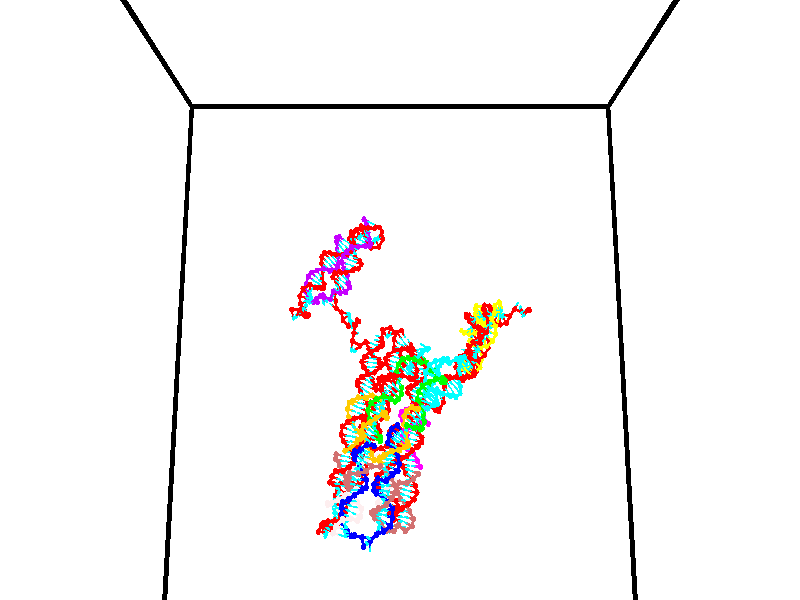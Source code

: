 // switches for output
#declare DRAW_BASES = 1; // possible values are 0, 1; only relevant for DNA ribbons
#declare DRAW_BASES_TYPE = 3; // possible values are 1, 2, 3; only relevant for DNA ribbons
#declare DRAW_FOG = 0; // set to 1 to enable fog

#include "colors.inc"

#include "transforms.inc"
background { rgb <1, 1, 1>}

#default {
   normal{
       ripples 0.25
       frequency 0.20
       turbulence 0.2
       lambda 5
   }
	finish {
		phong 0.1
		phong_size 40.
	}
}

// original window dimensions: 1024x640


// camera settings

camera {
	sky <0, 0.179814, -0.983701>
	up <0, 0.179814, -0.983701>
	right 1.6 * <1, 0, 0>
	location <35, 94.9851, 44.8844>
	look_at <35, 29.7336, 32.9568>
	direction <0, -65.2515, -11.9276>
	angle 67.0682
}


# declare cpy_camera_pos = <35, 94.9851, 44.8844>;
# if (DRAW_FOG = 1)
fog {
	fog_type 2
	up vnormalize(cpy_camera_pos)
	color rgbt<1,1,1,0.3>
	distance 1e-5
	fog_alt 3e-3
	fog_offset 56
}
# end


// LIGHTS

# declare lum = 6;
global_settings {
	ambient_light rgb lum * <0.05, 0.05, 0.05>
	max_trace_level 15
}# declare cpy_direct_light_amount = 0.25;
light_source
{	1000 * <-1, -1.16352, -0.803886>,
	rgb lum * cpy_direct_light_amount
	parallel
}

light_source
{	1000 * <1, 1.16352, 0.803886>,
	rgb lum * cpy_direct_light_amount
	parallel
}

// strand 0

// nucleotide -1

// particle -1
sphere {
	<24.141014, 35.284275, 34.789993> 0.250000
	pigment { color rgbt <1,0,0,0> }
	no_shadow
}
cylinder {
	<24.204521, 35.111366, 35.145058>,  <24.242626, 35.007622, 35.358097>, 0.100000
	pigment { color rgbt <1,0,0,0> }
	no_shadow
}
cylinder {
	<24.204521, 35.111366, 35.145058>,  <24.141014, 35.284275, 34.789993>, 0.100000
	pigment { color rgbt <1,0,0,0> }
	no_shadow
}

// particle -1
sphere {
	<24.204521, 35.111366, 35.145058> 0.100000
	pigment { color rgbt <1,0,0,0> }
	no_shadow
}
sphere {
	0, 1
	scale<0.080000,0.200000,0.300000>
	matrix <0.495304, -0.742872, -0.450350,
		0.854088, 0.511162, 0.096160,
		0.158767, -0.432267, 0.887659,
		24.252151, 34.981686, 35.411354>
	pigment { color rgbt <0,1,1,0> }
	no_shadow
}
cylinder {
	<24.944523, 35.186565, 34.815994>,  <24.141014, 35.284275, 34.789993>, 0.130000
	pigment { color rgbt <1,0,0,0> }
	no_shadow
}

// nucleotide -1

// particle -1
sphere {
	<24.944523, 35.186565, 34.815994> 0.250000
	pigment { color rgbt <1,0,0,0> }
	no_shadow
}
cylinder {
	<24.725122, 34.972904, 35.073315>,  <24.593483, 34.844707, 35.227707>, 0.100000
	pigment { color rgbt <1,0,0,0> }
	no_shadow
}
cylinder {
	<24.725122, 34.972904, 35.073315>,  <24.944523, 35.186565, 34.815994>, 0.100000
	pigment { color rgbt <1,0,0,0> }
	no_shadow
}

// particle -1
sphere {
	<24.725122, 34.972904, 35.073315> 0.100000
	pigment { color rgbt <1,0,0,0> }
	no_shadow
}
sphere {
	0, 1
	scale<0.080000,0.200000,0.300000>
	matrix <0.456381, -0.835898, -0.304944,
		0.700618, 0.126328, 0.702265,
		-0.548499, -0.534150, 0.643299,
		24.560574, 34.812660, 35.266304>
	pigment { color rgbt <0,1,1,0> }
	no_shadow
}
cylinder {
	<25.384361, 34.797626, 35.238670>,  <24.944523, 35.186565, 34.815994>, 0.130000
	pigment { color rgbt <1,0,0,0> }
	no_shadow
}

// nucleotide -1

// particle -1
sphere {
	<25.384361, 34.797626, 35.238670> 0.250000
	pigment { color rgbt <1,0,0,0> }
	no_shadow
}
cylinder {
	<25.027809, 34.646870, 35.137959>,  <24.813879, 34.556416, 35.077530>, 0.100000
	pigment { color rgbt <1,0,0,0> }
	no_shadow
}
cylinder {
	<25.027809, 34.646870, 35.137959>,  <25.384361, 34.797626, 35.238670>, 0.100000
	pigment { color rgbt <1,0,0,0> }
	no_shadow
}

// particle -1
sphere {
	<25.027809, 34.646870, 35.137959> 0.100000
	pigment { color rgbt <1,0,0,0> }
	no_shadow
}
sphere {
	0, 1
	scale<0.080000,0.200000,0.300000>
	matrix <0.453204, -0.732390, -0.508144,
		0.007114, -0.567057, 0.823647,
		-0.891378, -0.376895, -0.251782,
		24.760395, 34.533802, 35.062424>
	pigment { color rgbt <0,1,1,0> }
	no_shadow
}
cylinder {
	<25.539841, 34.098183, 35.155685>,  <25.384361, 34.797626, 35.238670>, 0.130000
	pigment { color rgbt <1,0,0,0> }
	no_shadow
}

// nucleotide -1

// particle -1
sphere {
	<25.539841, 34.098183, 35.155685> 0.250000
	pigment { color rgbt <1,0,0,0> }
	no_shadow
}
cylinder {
	<25.225414, 34.157665, 34.915691>,  <25.036758, 34.193356, 34.771694>, 0.100000
	pigment { color rgbt <1,0,0,0> }
	no_shadow
}
cylinder {
	<25.225414, 34.157665, 34.915691>,  <25.539841, 34.098183, 35.155685>, 0.100000
	pigment { color rgbt <1,0,0,0> }
	no_shadow
}

// particle -1
sphere {
	<25.225414, 34.157665, 34.915691> 0.100000
	pigment { color rgbt <1,0,0,0> }
	no_shadow
}
sphere {
	0, 1
	scale<0.080000,0.200000,0.300000>
	matrix <0.362896, -0.674737, -0.642679,
		-0.500408, -0.722921, 0.476421,
		-0.786065, 0.148711, -0.599989,
		24.989595, 34.202278, 34.735695>
	pigment { color rgbt <0,1,1,0> }
	no_shadow
}
cylinder {
	<25.531404, 33.361012, 34.935070>,  <25.539841, 34.098183, 35.155685>, 0.130000
	pigment { color rgbt <1,0,0,0> }
	no_shadow
}

// nucleotide -1

// particle -1
sphere {
	<25.531404, 33.361012, 34.935070> 0.250000
	pigment { color rgbt <1,0,0,0> }
	no_shadow
}
cylinder {
	<25.328537, 33.598785, 34.685452>,  <25.206816, 33.741447, 34.535683>, 0.100000
	pigment { color rgbt <1,0,0,0> }
	no_shadow
}
cylinder {
	<25.328537, 33.598785, 34.685452>,  <25.531404, 33.361012, 34.935070>, 0.100000
	pigment { color rgbt <1,0,0,0> }
	no_shadow
}

// particle -1
sphere {
	<25.328537, 33.598785, 34.685452> 0.100000
	pigment { color rgbt <1,0,0,0> }
	no_shadow
}
sphere {
	0, 1
	scale<0.080000,0.200000,0.300000>
	matrix <0.297143, -0.559077, -0.774041,
		-0.809002, -0.578000, 0.106916,
		-0.507170, 0.594431, -0.624043,
		25.176386, 33.777115, 34.498238>
	pigment { color rgbt <0,1,1,0> }
	no_shadow
}
cylinder {
	<25.074947, 32.950905, 34.489040>,  <25.531404, 33.361012, 34.935070>, 0.130000
	pigment { color rgbt <1,0,0,0> }
	no_shadow
}

// nucleotide -1

// particle -1
sphere {
	<25.074947, 32.950905, 34.489040> 0.250000
	pigment { color rgbt <1,0,0,0> }
	no_shadow
}
cylinder {
	<25.193588, 33.279175, 34.293686>,  <25.264772, 33.476135, 34.176472>, 0.100000
	pigment { color rgbt <1,0,0,0> }
	no_shadow
}
cylinder {
	<25.193588, 33.279175, 34.293686>,  <25.074947, 32.950905, 34.489040>, 0.100000
	pigment { color rgbt <1,0,0,0> }
	no_shadow
}

// particle -1
sphere {
	<25.193588, 33.279175, 34.293686> 0.100000
	pigment { color rgbt <1,0,0,0> }
	no_shadow
}
sphere {
	0, 1
	scale<0.080000,0.200000,0.300000>
	matrix <0.152753, -0.545582, -0.824018,
		-0.942706, 0.169802, -0.287181,
		0.296601, 0.820675, -0.488386,
		25.282568, 33.525375, 34.147171>
	pigment { color rgbt <0,1,1,0> }
	no_shadow
}
cylinder {
	<24.629738, 33.133259, 33.908070>,  <25.074947, 32.950905, 34.489040>, 0.130000
	pigment { color rgbt <1,0,0,0> }
	no_shadow
}

// nucleotide -1

// particle -1
sphere {
	<24.629738, 33.133259, 33.908070> 0.250000
	pigment { color rgbt <1,0,0,0> }
	no_shadow
}
cylinder {
	<24.989864, 33.285027, 33.822777>,  <25.205940, 33.376087, 33.771603>, 0.100000
	pigment { color rgbt <1,0,0,0> }
	no_shadow
}
cylinder {
	<24.989864, 33.285027, 33.822777>,  <24.629738, 33.133259, 33.908070>, 0.100000
	pigment { color rgbt <1,0,0,0> }
	no_shadow
}

// particle -1
sphere {
	<24.989864, 33.285027, 33.822777> 0.100000
	pigment { color rgbt <1,0,0,0> }
	no_shadow
}
sphere {
	0, 1
	scale<0.080000,0.200000,0.300000>
	matrix <-0.021351, -0.450828, -0.892356,
		-0.434707, 0.807957, -0.397788,
		0.900319, 0.379420, -0.213229,
		25.259960, 33.398853, 33.758808>
	pigment { color rgbt <0,1,1,0> }
	no_shadow
}
cylinder {
	<24.599939, 33.433388, 33.305569>,  <24.629738, 33.133259, 33.908070>, 0.130000
	pigment { color rgbt <1,0,0,0> }
	no_shadow
}

// nucleotide -1

// particle -1
sphere {
	<24.599939, 33.433388, 33.305569> 0.250000
	pigment { color rgbt <1,0,0,0> }
	no_shadow
}
cylinder {
	<24.978039, 33.320366, 33.370892>,  <25.204899, 33.252552, 33.410084>, 0.100000
	pigment { color rgbt <1,0,0,0> }
	no_shadow
}
cylinder {
	<24.978039, 33.320366, 33.370892>,  <24.599939, 33.433388, 33.305569>, 0.100000
	pigment { color rgbt <1,0,0,0> }
	no_shadow
}

// particle -1
sphere {
	<24.978039, 33.320366, 33.370892> 0.100000
	pigment { color rgbt <1,0,0,0> }
	no_shadow
}
sphere {
	0, 1
	scale<0.080000,0.200000,0.300000>
	matrix <0.051440, -0.365139, -0.929531,
		0.322275, 0.887037, -0.330612,
		0.945248, -0.282557, 0.163304,
		25.261614, 33.235600, 33.419884>
	pigment { color rgbt <0,1,1,0> }
	no_shadow
}
cylinder {
	<24.923229, 33.547504, 32.660782>,  <24.599939, 33.433388, 33.305569>, 0.130000
	pigment { color rgbt <1,0,0,0> }
	no_shadow
}

// nucleotide -1

// particle -1
sphere {
	<24.923229, 33.547504, 32.660782> 0.250000
	pigment { color rgbt <1,0,0,0> }
	no_shadow
}
cylinder {
	<25.161602, 33.280365, 32.839149>,  <25.304626, 33.120083, 32.946171>, 0.100000
	pigment { color rgbt <1,0,0,0> }
	no_shadow
}
cylinder {
	<25.161602, 33.280365, 32.839149>,  <24.923229, 33.547504, 32.660782>, 0.100000
	pigment { color rgbt <1,0,0,0> }
	no_shadow
}

// particle -1
sphere {
	<25.161602, 33.280365, 32.839149> 0.100000
	pigment { color rgbt <1,0,0,0> }
	no_shadow
}
sphere {
	0, 1
	scale<0.080000,0.200000,0.300000>
	matrix <0.249037, -0.374212, -0.893278,
		0.763441, 0.643385, -0.056687,
		0.595934, -0.667848, 0.445916,
		25.340382, 33.080009, 32.972923>
	pigment { color rgbt <0,1,1,0> }
	no_shadow
}
cylinder {
	<25.649385, 33.502018, 32.293774>,  <24.923229, 33.547504, 32.660782>, 0.130000
	pigment { color rgbt <1,0,0,0> }
	no_shadow
}

// nucleotide -1

// particle -1
sphere {
	<25.649385, 33.502018, 32.293774> 0.250000
	pigment { color rgbt <1,0,0,0> }
	no_shadow
}
cylinder {
	<25.614098, 33.160084, 32.498314>,  <25.592926, 32.954922, 32.621037>, 0.100000
	pigment { color rgbt <1,0,0,0> }
	no_shadow
}
cylinder {
	<25.614098, 33.160084, 32.498314>,  <25.649385, 33.502018, 32.293774>, 0.100000
	pigment { color rgbt <1,0,0,0> }
	no_shadow
}

// particle -1
sphere {
	<25.614098, 33.160084, 32.498314> 0.100000
	pigment { color rgbt <1,0,0,0> }
	no_shadow
}
sphere {
	0, 1
	scale<0.080000,0.200000,0.300000>
	matrix <0.424168, -0.496719, -0.757200,
		0.901276, 0.150098, 0.406413,
		-0.088219, -0.854834, 0.511347,
		25.587631, 32.903633, 32.651718>
	pigment { color rgbt <0,1,1,0> }
	no_shadow
}
cylinder {
	<26.361158, 33.199131, 32.502449>,  <25.649385, 33.502018, 32.293774>, 0.130000
	pigment { color rgbt <1,0,0,0> }
	no_shadow
}

// nucleotide -1

// particle -1
sphere {
	<26.361158, 33.199131, 32.502449> 0.250000
	pigment { color rgbt <1,0,0,0> }
	no_shadow
}
cylinder {
	<26.089394, 32.905807, 32.492119>,  <25.926334, 32.729813, 32.485920>, 0.100000
	pigment { color rgbt <1,0,0,0> }
	no_shadow
}
cylinder {
	<26.089394, 32.905807, 32.492119>,  <26.361158, 33.199131, 32.502449>, 0.100000
	pigment { color rgbt <1,0,0,0> }
	no_shadow
}

// particle -1
sphere {
	<26.089394, 32.905807, 32.492119> 0.100000
	pigment { color rgbt <1,0,0,0> }
	no_shadow
}
sphere {
	0, 1
	scale<0.080000,0.200000,0.300000>
	matrix <0.503287, -0.440109, -0.743644,
		0.533951, -0.518237, 0.668077,
		-0.679410, -0.733304, -0.025825,
		25.885571, 32.685818, 32.484371>
	pigment { color rgbt <0,1,1,0> }
	no_shadow
}
cylinder {
	<26.769253, 32.588783, 32.448631>,  <26.361158, 33.199131, 32.502449>, 0.130000
	pigment { color rgbt <1,0,0,0> }
	no_shadow
}

// nucleotide -1

// particle -1
sphere {
	<26.769253, 32.588783, 32.448631> 0.250000
	pigment { color rgbt <1,0,0,0> }
	no_shadow
}
cylinder {
	<26.410500, 32.482098, 32.307510>,  <26.195248, 32.418087, 32.222839>, 0.100000
	pigment { color rgbt <1,0,0,0> }
	no_shadow
}
cylinder {
	<26.410500, 32.482098, 32.307510>,  <26.769253, 32.588783, 32.448631>, 0.100000
	pigment { color rgbt <1,0,0,0> }
	no_shadow
}

// particle -1
sphere {
	<26.410500, 32.482098, 32.307510> 0.100000
	pigment { color rgbt <1,0,0,0> }
	no_shadow
}
sphere {
	0, 1
	scale<0.080000,0.200000,0.300000>
	matrix <0.439196, -0.443220, -0.781449,
		0.052055, -0.855815, 0.514655,
		-0.896882, -0.266713, -0.352799,
		26.141436, 32.402084, 32.201672>
	pigment { color rgbt <0,1,1,0> }
	no_shadow
}
cylinder {
	<26.913012, 32.029404, 32.292088>,  <26.769253, 32.588783, 32.448631>, 0.130000
	pigment { color rgbt <1,0,0,0> }
	no_shadow
}

// nucleotide -1

// particle -1
sphere {
	<26.913012, 32.029404, 32.292088> 0.250000
	pigment { color rgbt <1,0,0,0> }
	no_shadow
}
cylinder {
	<26.581362, 32.108440, 32.082893>,  <26.382372, 32.155865, 31.957378>, 0.100000
	pigment { color rgbt <1,0,0,0> }
	no_shadow
}
cylinder {
	<26.581362, 32.108440, 32.082893>,  <26.913012, 32.029404, 32.292088>, 0.100000
	pigment { color rgbt <1,0,0,0> }
	no_shadow
}

// particle -1
sphere {
	<26.581362, 32.108440, 32.082893> 0.100000
	pigment { color rgbt <1,0,0,0> }
	no_shadow
}
sphere {
	0, 1
	scale<0.080000,0.200000,0.300000>
	matrix <0.425086, -0.384774, -0.819299,
		-0.363123, -0.901612, 0.235029,
		-0.829122, 0.197599, -0.522983,
		26.332624, 32.167721, 31.925999>
	pigment { color rgbt <0,1,1,0> }
	no_shadow
}
cylinder {
	<26.871931, 31.421957, 31.819960>,  <26.913012, 32.029404, 32.292088>, 0.130000
	pigment { color rgbt <1,0,0,0> }
	no_shadow
}

// nucleotide -1

// particle -1
sphere {
	<26.871931, 31.421957, 31.819960> 0.250000
	pigment { color rgbt <1,0,0,0> }
	no_shadow
}
cylinder {
	<26.627209, 31.710245, 31.689573>,  <26.480375, 31.883219, 31.611341>, 0.100000
	pigment { color rgbt <1,0,0,0> }
	no_shadow
}
cylinder {
	<26.627209, 31.710245, 31.689573>,  <26.871931, 31.421957, 31.819960>, 0.100000
	pigment { color rgbt <1,0,0,0> }
	no_shadow
}

// particle -1
sphere {
	<26.627209, 31.710245, 31.689573> 0.100000
	pigment { color rgbt <1,0,0,0> }
	no_shadow
}
sphere {
	0, 1
	scale<0.080000,0.200000,0.300000>
	matrix <0.294562, -0.174866, -0.939498,
		-0.734117, -0.670806, -0.105313,
		-0.611805, 0.720723, -0.325966,
		26.443666, 31.926462, 31.591784>
	pigment { color rgbt <0,1,1,0> }
	no_shadow
}
cylinder {
	<26.568834, 31.153183, 31.210400>,  <26.871931, 31.421957, 31.819960>, 0.130000
	pigment { color rgbt <1,0,0,0> }
	no_shadow
}

// nucleotide -1

// particle -1
sphere {
	<26.568834, 31.153183, 31.210400> 0.250000
	pigment { color rgbt <1,0,0,0> }
	no_shadow
}
cylinder {
	<26.532534, 31.549297, 31.168253>,  <26.510754, 31.786966, 31.142965>, 0.100000
	pigment { color rgbt <1,0,0,0> }
	no_shadow
}
cylinder {
	<26.532534, 31.549297, 31.168253>,  <26.568834, 31.153183, 31.210400>, 0.100000
	pigment { color rgbt <1,0,0,0> }
	no_shadow
}

// particle -1
sphere {
	<26.532534, 31.549297, 31.168253> 0.100000
	pigment { color rgbt <1,0,0,0> }
	no_shadow
}
sphere {
	0, 1
	scale<0.080000,0.200000,0.300000>
	matrix <0.415403, -0.058518, -0.907753,
		-0.905099, -0.126148, -0.406057,
		-0.090750, 0.990284, -0.105367,
		26.505308, 31.846382, 31.136642>
	pigment { color rgbt <0,1,1,0> }
	no_shadow
}
cylinder {
	<26.682508, 31.198311, 30.532454>,  <26.568834, 31.153183, 31.210400>, 0.130000
	pigment { color rgbt <1,0,0,0> }
	no_shadow
}

// nucleotide -1

// particle -1
sphere {
	<26.682508, 31.198311, 30.532454> 0.250000
	pigment { color rgbt <1,0,0,0> }
	no_shadow
}
cylinder {
	<26.717213, 31.589743, 30.607132>,  <26.738035, 31.824602, 30.651939>, 0.100000
	pigment { color rgbt <1,0,0,0> }
	no_shadow
}
cylinder {
	<26.717213, 31.589743, 30.607132>,  <26.682508, 31.198311, 30.532454>, 0.100000
	pigment { color rgbt <1,0,0,0> }
	no_shadow
}

// particle -1
sphere {
	<26.717213, 31.589743, 30.607132> 0.100000
	pigment { color rgbt <1,0,0,0> }
	no_shadow
}
sphere {
	0, 1
	scale<0.080000,0.200000,0.300000>
	matrix <0.492299, 0.120808, -0.862002,
		-0.866091, 0.166699, -0.471272,
		0.086761, 0.978579, 0.186696,
		26.743240, 31.883316, 30.663141>
	pigment { color rgbt <0,1,1,0> }
	no_shadow
}
cylinder {
	<26.532618, 31.431396, 29.940109>,  <26.682508, 31.198311, 30.532454>, 0.130000
	pigment { color rgbt <1,0,0,0> }
	no_shadow
}

// nucleotide -1

// particle -1
sphere {
	<26.532618, 31.431396, 29.940109> 0.250000
	pigment { color rgbt <1,0,0,0> }
	no_shadow
}
cylinder {
	<26.746653, 31.723824, 30.109446>,  <26.875074, 31.899281, 30.211048>, 0.100000
	pigment { color rgbt <1,0,0,0> }
	no_shadow
}
cylinder {
	<26.746653, 31.723824, 30.109446>,  <26.532618, 31.431396, 29.940109>, 0.100000
	pigment { color rgbt <1,0,0,0> }
	no_shadow
}

// particle -1
sphere {
	<26.746653, 31.723824, 30.109446> 0.100000
	pigment { color rgbt <1,0,0,0> }
	no_shadow
}
sphere {
	0, 1
	scale<0.080000,0.200000,0.300000>
	matrix <0.493534, 0.136190, -0.858997,
		-0.685641, 0.668574, -0.287933,
		0.535089, 0.731069, 0.423342,
		26.907179, 31.943144, 30.236448>
	pigment { color rgbt <0,1,1,0> }
	no_shadow
}
cylinder {
	<26.594799, 31.979294, 29.441442>,  <26.532618, 31.431396, 29.940109>, 0.130000
	pigment { color rgbt <1,0,0,0> }
	no_shadow
}

// nucleotide -1

// particle -1
sphere {
	<26.594799, 31.979294, 29.441442> 0.250000
	pigment { color rgbt <1,0,0,0> }
	no_shadow
}
cylinder {
	<26.895132, 32.047623, 29.696650>,  <27.075333, 32.088619, 29.849773>, 0.100000
	pigment { color rgbt <1,0,0,0> }
	no_shadow
}
cylinder {
	<26.895132, 32.047623, 29.696650>,  <26.594799, 31.979294, 29.441442>, 0.100000
	pigment { color rgbt <1,0,0,0> }
	no_shadow
}

// particle -1
sphere {
	<26.895132, 32.047623, 29.696650> 0.100000
	pigment { color rgbt <1,0,0,0> }
	no_shadow
}
sphere {
	0, 1
	scale<0.080000,0.200000,0.300000>
	matrix <0.643126, 0.030952, -0.765134,
		-0.150451, 0.984815, -0.086621,
		0.750835, 0.170823, 0.638018,
		27.120382, 32.098869, 29.888054>
	pigment { color rgbt <0,1,1,0> }
	no_shadow
}
cylinder {
	<26.951305, 32.502522, 29.210388>,  <26.594799, 31.979294, 29.441442>, 0.130000
	pigment { color rgbt <1,0,0,0> }
	no_shadow
}

// nucleotide -1

// particle -1
sphere {
	<26.951305, 32.502522, 29.210388> 0.250000
	pigment { color rgbt <1,0,0,0> }
	no_shadow
}
cylinder {
	<27.219435, 32.335213, 29.455572>,  <27.380312, 32.234829, 29.602682>, 0.100000
	pigment { color rgbt <1,0,0,0> }
	no_shadow
}
cylinder {
	<27.219435, 32.335213, 29.455572>,  <26.951305, 32.502522, 29.210388>, 0.100000
	pigment { color rgbt <1,0,0,0> }
	no_shadow
}

// particle -1
sphere {
	<27.219435, 32.335213, 29.455572> 0.100000
	pigment { color rgbt <1,0,0,0> }
	no_shadow
}
sphere {
	0, 1
	scale<0.080000,0.200000,0.300000>
	matrix <0.735375, 0.263721, -0.624240,
		0.099450, 0.869197, 0.484362,
		0.670323, -0.418269, 0.612958,
		27.420532, 32.209732, 29.639460>
	pigment { color rgbt <0,1,1,0> }
	no_shadow
}
cylinder {
	<27.529707, 32.982063, 29.305128>,  <26.951305, 32.502522, 29.210388>, 0.130000
	pigment { color rgbt <1,0,0,0> }
	no_shadow
}

// nucleotide -1

// particle -1
sphere {
	<27.529707, 32.982063, 29.305128> 0.250000
	pigment { color rgbt <1,0,0,0> }
	no_shadow
}
cylinder {
	<27.683495, 32.628139, 29.410421>,  <27.775766, 32.415783, 29.473597>, 0.100000
	pigment { color rgbt <1,0,0,0> }
	no_shadow
}
cylinder {
	<27.683495, 32.628139, 29.410421>,  <27.529707, 32.982063, 29.305128>, 0.100000
	pigment { color rgbt <1,0,0,0> }
	no_shadow
}

// particle -1
sphere {
	<27.683495, 32.628139, 29.410421> 0.100000
	pigment { color rgbt <1,0,0,0> }
	no_shadow
}
sphere {
	0, 1
	scale<0.080000,0.200000,0.300000>
	matrix <0.859009, 0.238480, -0.453024,
		0.338065, 0.400293, 0.851750,
		0.384468, -0.884812, 0.263233,
		27.798836, 32.362698, 29.489391>
	pigment { color rgbt <0,1,1,0> }
	no_shadow
}
cylinder {
	<28.220854, 33.156445, 29.540371>,  <27.529707, 32.982063, 29.305128>, 0.130000
	pigment { color rgbt <1,0,0,0> }
	no_shadow
}

// nucleotide -1

// particle -1
sphere {
	<28.220854, 33.156445, 29.540371> 0.250000
	pigment { color rgbt <1,0,0,0> }
	no_shadow
}
cylinder {
	<28.208735, 32.771034, 29.434013>,  <28.201464, 32.539787, 29.370199>, 0.100000
	pigment { color rgbt <1,0,0,0> }
	no_shadow
}
cylinder {
	<28.208735, 32.771034, 29.434013>,  <28.220854, 33.156445, 29.540371>, 0.100000
	pigment { color rgbt <1,0,0,0> }
	no_shadow
}

// particle -1
sphere {
	<28.208735, 32.771034, 29.434013> 0.100000
	pigment { color rgbt <1,0,0,0> }
	no_shadow
}
sphere {
	0, 1
	scale<0.080000,0.200000,0.300000>
	matrix <0.939398, 0.063432, -0.336909,
		0.341487, -0.259987, 0.903213,
		-0.030299, -0.963526, -0.265892,
		28.199644, 32.481976, 29.354246>
	pigment { color rgbt <0,1,1,0> }
	no_shadow
}
cylinder {
	<28.919298, 33.034542, 29.535393>,  <28.220854, 33.156445, 29.540371>, 0.130000
	pigment { color rgbt <1,0,0,0> }
	no_shadow
}

// nucleotide -1

// particle -1
sphere {
	<28.919298, 33.034542, 29.535393> 0.250000
	pigment { color rgbt <1,0,0,0> }
	no_shadow
}
cylinder {
	<28.750967, 32.732704, 29.334000>,  <28.649969, 32.551601, 29.213163>, 0.100000
	pigment { color rgbt <1,0,0,0> }
	no_shadow
}
cylinder {
	<28.750967, 32.732704, 29.334000>,  <28.919298, 33.034542, 29.535393>, 0.100000
	pigment { color rgbt <1,0,0,0> }
	no_shadow
}

// particle -1
sphere {
	<28.750967, 32.732704, 29.334000> 0.100000
	pigment { color rgbt <1,0,0,0> }
	no_shadow
}
sphere {
	0, 1
	scale<0.080000,0.200000,0.300000>
	matrix <0.783986, -0.023315, -0.620340,
		0.456366, -0.655778, 0.601403,
		-0.420827, -0.754593, -0.503481,
		28.624720, 32.506325, 29.182955>
	pigment { color rgbt <0,1,1,0> }
	no_shadow
}
cylinder {
	<29.368290, 32.508293, 29.427973>,  <28.919298, 33.034542, 29.535393>, 0.130000
	pigment { color rgbt <1,0,0,0> }
	no_shadow
}

// nucleotide -1

// particle -1
sphere {
	<29.368290, 32.508293, 29.427973> 0.250000
	pigment { color rgbt <1,0,0,0> }
	no_shadow
}
cylinder {
	<29.101847, 32.454369, 29.134544>,  <28.941980, 32.422012, 28.958487>, 0.100000
	pigment { color rgbt <1,0,0,0> }
	no_shadow
}
cylinder {
	<29.101847, 32.454369, 29.134544>,  <29.368290, 32.508293, 29.427973>, 0.100000
	pigment { color rgbt <1,0,0,0> }
	no_shadow
}

// particle -1
sphere {
	<29.101847, 32.454369, 29.134544> 0.100000
	pigment { color rgbt <1,0,0,0> }
	no_shadow
}
sphere {
	0, 1
	scale<0.080000,0.200000,0.300000>
	matrix <0.714338, 0.167586, -0.679438,
		0.214533, -0.976596, -0.015328,
		-0.666105, -0.134812, -0.733573,
		28.902016, 32.413925, 28.914473>
	pigment { color rgbt <0,1,1,0> }
	no_shadow
}
cylinder {
	<29.793787, 32.086346, 28.978865>,  <29.368290, 32.508293, 29.427973>, 0.130000
	pigment { color rgbt <1,0,0,0> }
	no_shadow
}

// nucleotide -1

// particle -1
sphere {
	<29.793787, 32.086346, 28.978865> 0.250000
	pigment { color rgbt <1,0,0,0> }
	no_shadow
}
cylinder {
	<29.477707, 32.224384, 28.776285>,  <29.288059, 32.307209, 28.654737>, 0.100000
	pigment { color rgbt <1,0,0,0> }
	no_shadow
}
cylinder {
	<29.477707, 32.224384, 28.776285>,  <29.793787, 32.086346, 28.978865>, 0.100000
	pigment { color rgbt <1,0,0,0> }
	no_shadow
}

// particle -1
sphere {
	<29.477707, 32.224384, 28.776285> 0.100000
	pigment { color rgbt <1,0,0,0> }
	no_shadow
}
sphere {
	0, 1
	scale<0.080000,0.200000,0.300000>
	matrix <0.594347, 0.230011, -0.770615,
		-0.149452, -0.909945, -0.386864,
		-0.790200, 0.345101, -0.506447,
		29.240646, 32.327915, 28.624352>
	pigment { color rgbt <0,1,1,0> }
	no_shadow
}
cylinder {
	<29.830141, 31.746149, 28.310856>,  <29.793787, 32.086346, 28.978865>, 0.130000
	pigment { color rgbt <1,0,0,0> }
	no_shadow
}

// nucleotide -1

// particle -1
sphere {
	<29.830141, 31.746149, 28.310856> 0.250000
	pigment { color rgbt <1,0,0,0> }
	no_shadow
}
cylinder {
	<29.622183, 32.085930, 28.274757>,  <29.497408, 32.289799, 28.253098>, 0.100000
	pigment { color rgbt <1,0,0,0> }
	no_shadow
}
cylinder {
	<29.622183, 32.085930, 28.274757>,  <29.830141, 31.746149, 28.310856>, 0.100000
	pigment { color rgbt <1,0,0,0> }
	no_shadow
}

// particle -1
sphere {
	<29.622183, 32.085930, 28.274757> 0.100000
	pigment { color rgbt <1,0,0,0> }
	no_shadow
}
sphere {
	0, 1
	scale<0.080000,0.200000,0.300000>
	matrix <0.646361, 0.322106, -0.691712,
		-0.558506, -0.417950, -0.716512,
		-0.519894, 0.849450, -0.090248,
		29.466215, 32.340763, 28.247683>
	pigment { color rgbt <0,1,1,0> }
	no_shadow
}
cylinder {
	<29.492090, 31.676903, 27.685638>,  <29.830141, 31.746149, 28.310856>, 0.130000
	pigment { color rgbt <1,0,0,0> }
	no_shadow
}

// nucleotide -1

// particle -1
sphere {
	<29.492090, 31.676903, 27.685638> 0.250000
	pigment { color rgbt <1,0,0,0> }
	no_shadow
}
cylinder {
	<29.642273, 32.026184, 27.809925>,  <29.732384, 32.235752, 27.884497>, 0.100000
	pigment { color rgbt <1,0,0,0> }
	no_shadow
}
cylinder {
	<29.642273, 32.026184, 27.809925>,  <29.492090, 31.676903, 27.685638>, 0.100000
	pigment { color rgbt <1,0,0,0> }
	no_shadow
}

// particle -1
sphere {
	<29.642273, 32.026184, 27.809925> 0.100000
	pigment { color rgbt <1,0,0,0> }
	no_shadow
}
sphere {
	0, 1
	scale<0.080000,0.200000,0.300000>
	matrix <0.719925, -0.063625, -0.691129,
		-0.583728, 0.483183, -0.652531,
		0.375459, 0.873205, 0.310716,
		29.754911, 32.288147, 27.903139>
	pigment { color rgbt <0,1,1,0> }
	no_shadow
}
cylinder {
	<29.724422, 32.236187, 27.204317>,  <29.492090, 31.676903, 27.685638>, 0.130000
	pigment { color rgbt <1,0,0,0> }
	no_shadow
}

// nucleotide -1

// particle -1
sphere {
	<29.724422, 32.236187, 27.204317> 0.250000
	pigment { color rgbt <1,0,0,0> }
	no_shadow
}
cylinder {
	<29.946518, 32.198830, 27.534889>,  <30.079775, 32.176414, 27.733232>, 0.100000
	pigment { color rgbt <1,0,0,0> }
	no_shadow
}
cylinder {
	<29.946518, 32.198830, 27.534889>,  <29.724422, 32.236187, 27.204317>, 0.100000
	pigment { color rgbt <1,0,0,0> }
	no_shadow
}

// particle -1
sphere {
	<29.946518, 32.198830, 27.534889> 0.100000
	pigment { color rgbt <1,0,0,0> }
	no_shadow
}
sphere {
	0, 1
	scale<0.080000,0.200000,0.300000>
	matrix <0.736263, -0.406954, -0.540652,
		0.386813, 0.908661, -0.157194,
		0.555240, -0.093395, 0.826429,
		30.113091, 32.170811, 27.782818>
	pigment { color rgbt <0,1,1,0> }
	no_shadow
}
cylinder {
	<30.365496, 32.221134, 26.979893>,  <29.724422, 32.236187, 27.204317>, 0.130000
	pigment { color rgbt <1,0,0,0> }
	no_shadow
}

// nucleotide -1

// particle -1
sphere {
	<30.365496, 32.221134, 26.979893> 0.250000
	pigment { color rgbt <1,0,0,0> }
	no_shadow
}
cylinder {
	<30.427307, 32.098801, 27.355677>,  <30.464394, 32.025398, 27.581146>, 0.100000
	pigment { color rgbt <1,0,0,0> }
	no_shadow
}
cylinder {
	<30.427307, 32.098801, 27.355677>,  <30.365496, 32.221134, 26.979893>, 0.100000
	pigment { color rgbt <1,0,0,0> }
	no_shadow
}

// particle -1
sphere {
	<30.427307, 32.098801, 27.355677> 0.100000
	pigment { color rgbt <1,0,0,0> }
	no_shadow
}
sphere {
	0, 1
	scale<0.080000,0.200000,0.300000>
	matrix <0.875727, -0.397829, -0.273558,
		0.457409, 0.864983, 0.206353,
		0.154529, -0.305837, 0.939460,
		30.473665, 32.007050, 27.637514>
	pigment { color rgbt <0,1,1,0> }
	no_shadow
}
cylinder {
	<31.103189, 32.351250, 27.126562>,  <30.365496, 32.221134, 26.979893>, 0.130000
	pigment { color rgbt <1,0,0,0> }
	no_shadow
}

// nucleotide -1

// particle -1
sphere {
	<31.103189, 32.351250, 27.126562> 0.250000
	pigment { color rgbt <1,0,0,0> }
	no_shadow
}
cylinder {
	<30.910078, 32.077240, 27.344797>,  <30.794212, 31.912834, 27.475739>, 0.100000
	pigment { color rgbt <1,0,0,0> }
	no_shadow
}
cylinder {
	<30.910078, 32.077240, 27.344797>,  <31.103189, 32.351250, 27.126562>, 0.100000
	pigment { color rgbt <1,0,0,0> }
	no_shadow
}

// particle -1
sphere {
	<30.910078, 32.077240, 27.344797> 0.100000
	pigment { color rgbt <1,0,0,0> }
	no_shadow
}
sphere {
	0, 1
	scale<0.080000,0.200000,0.300000>
	matrix <0.698201, -0.677137, -0.232379,
		0.528622, 0.268741, 0.805194,
		-0.482777, -0.685028, 0.545585,
		30.765245, 31.871731, 27.508472>
	pigment { color rgbt <0,1,1,0> }
	no_shadow
}
cylinder {
	<31.356344, 32.266388, 27.804585>,  <31.103189, 32.351250, 27.126562>, 0.130000
	pigment { color rgbt <1,0,0,0> }
	no_shadow
}

// nucleotide -1

// particle -1
sphere {
	<31.356344, 32.266388, 27.804585> 0.250000
	pigment { color rgbt <1,0,0,0> }
	no_shadow
}
cylinder {
	<31.215458, 31.955601, 27.595865>,  <31.130926, 31.769129, 27.470634>, 0.100000
	pigment { color rgbt <1,0,0,0> }
	no_shadow
}
cylinder {
	<31.215458, 31.955601, 27.595865>,  <31.356344, 32.266388, 27.804585>, 0.100000
	pigment { color rgbt <1,0,0,0> }
	no_shadow
}

// particle -1
sphere {
	<31.215458, 31.955601, 27.595865> 0.100000
	pigment { color rgbt <1,0,0,0> }
	no_shadow
}
sphere {
	0, 1
	scale<0.080000,0.200000,0.300000>
	matrix <0.934144, -0.257517, -0.247103,
		0.057618, -0.574467, 0.816497,
		-0.352214, -0.776964, -0.521798,
		31.109793, 31.722511, 27.439325>
	pigment { color rgbt <0,1,1,0> }
	no_shadow
}
cylinder {
	<31.459728, 32.656494, 28.543379>,  <31.356344, 32.266388, 27.804585>, 0.130000
	pigment { color rgbt <1,0,0,0> }
	no_shadow
}

// nucleotide -1

// particle -1
sphere {
	<31.459728, 32.656494, 28.543379> 0.250000
	pigment { color rgbt <1,0,0,0> }
	no_shadow
}
cylinder {
	<31.828455, 32.596462, 28.400419>,  <32.049690, 32.560444, 28.314644>, 0.100000
	pigment { color rgbt <1,0,0,0> }
	no_shadow
}
cylinder {
	<31.828455, 32.596462, 28.400419>,  <31.459728, 32.656494, 28.543379>, 0.100000
	pigment { color rgbt <1,0,0,0> }
	no_shadow
}

// particle -1
sphere {
	<31.828455, 32.596462, 28.400419> 0.100000
	pigment { color rgbt <1,0,0,0> }
	no_shadow
}
sphere {
	0, 1
	scale<0.080000,0.200000,0.300000>
	matrix <0.176479, 0.983398, 0.042235,
		0.345127, -0.102007, 0.932997,
		0.921815, -0.150078, -0.357399,
		32.105000, 32.551437, 28.293200>
	pigment { color rgbt <0,1,1,0> }
	no_shadow
}
cylinder {
	<31.950033, 33.049126, 28.916054>,  <31.459728, 32.656494, 28.543379>, 0.130000
	pigment { color rgbt <1,0,0,0> }
	no_shadow
}

// nucleotide -1

// particle -1
sphere {
	<31.950033, 33.049126, 28.916054> 0.250000
	pigment { color rgbt <1,0,0,0> }
	no_shadow
}
cylinder {
	<32.110352, 32.973804, 28.557411>,  <32.206543, 32.928612, 28.342226>, 0.100000
	pigment { color rgbt <1,0,0,0> }
	no_shadow
}
cylinder {
	<32.110352, 32.973804, 28.557411>,  <31.950033, 33.049126, 28.916054>, 0.100000
	pigment { color rgbt <1,0,0,0> }
	no_shadow
}

// particle -1
sphere {
	<32.110352, 32.973804, 28.557411> 0.100000
	pigment { color rgbt <1,0,0,0> }
	no_shadow
}
sphere {
	0, 1
	scale<0.080000,0.200000,0.300000>
	matrix <0.296983, 0.952509, -0.067285,
		0.866697, -0.239310, 0.437683,
		0.400795, -0.188300, -0.896608,
		32.230591, 32.917313, 28.288429>
	pigment { color rgbt <0,1,1,0> }
	no_shadow
}
cylinder {
	<32.768421, 33.181126, 28.845797>,  <31.950033, 33.049126, 28.916054>, 0.130000
	pigment { color rgbt <1,0,0,0> }
	no_shadow
}

// nucleotide -1

// particle -1
sphere {
	<32.768421, 33.181126, 28.845797> 0.250000
	pigment { color rgbt <1,0,0,0> }
	no_shadow
}
cylinder {
	<32.564190, 33.247581, 28.508345>,  <32.441650, 33.287453, 28.305874>, 0.100000
	pigment { color rgbt <1,0,0,0> }
	no_shadow
}
cylinder {
	<32.564190, 33.247581, 28.508345>,  <32.768421, 33.181126, 28.845797>, 0.100000
	pigment { color rgbt <1,0,0,0> }
	no_shadow
}

// particle -1
sphere {
	<32.564190, 33.247581, 28.508345> 0.100000
	pigment { color rgbt <1,0,0,0> }
	no_shadow
}
sphere {
	0, 1
	scale<0.080000,0.200000,0.300000>
	matrix <0.427566, 0.900305, -0.081474,
		0.745986, -0.402306, -0.530711,
		-0.510580, 0.166136, -0.843628,
		32.411015, 33.297421, 28.255257>
	pigment { color rgbt <0,1,1,0> }
	no_shadow
}
cylinder {
	<33.202686, 33.414654, 28.207373>,  <32.768421, 33.181126, 28.845797>, 0.130000
	pigment { color rgbt <1,0,0,0> }
	no_shadow
}

// nucleotide -1

// particle -1
sphere {
	<33.202686, 33.414654, 28.207373> 0.250000
	pigment { color rgbt <1,0,0,0> }
	no_shadow
}
cylinder {
	<32.828800, 33.555733, 28.224861>,  <32.604469, 33.640381, 28.235353>, 0.100000
	pigment { color rgbt <1,0,0,0> }
	no_shadow
}
cylinder {
	<32.828800, 33.555733, 28.224861>,  <33.202686, 33.414654, 28.207373>, 0.100000
	pigment { color rgbt <1,0,0,0> }
	no_shadow
}

// particle -1
sphere {
	<32.828800, 33.555733, 28.224861> 0.100000
	pigment { color rgbt <1,0,0,0> }
	no_shadow
}
sphere {
	0, 1
	scale<0.080000,0.200000,0.300000>
	matrix <0.354171, 0.934623, 0.032301,
		-0.029468, 0.045676, -0.998522,
		-0.934716, 0.352695, 0.043719,
		32.548386, 33.661541, 28.237976>
	pigment { color rgbt <0,1,1,0> }
	no_shadow
}
cylinder {
	<33.104206, 33.955231, 27.708954>,  <33.202686, 33.414654, 28.207373>, 0.130000
	pigment { color rgbt <1,0,0,0> }
	no_shadow
}

// nucleotide -1

// particle -1
sphere {
	<33.104206, 33.955231, 27.708954> 0.250000
	pigment { color rgbt <1,0,0,0> }
	no_shadow
}
cylinder {
	<32.901756, 34.010628, 28.049461>,  <32.780289, 34.043865, 28.253767>, 0.100000
	pigment { color rgbt <1,0,0,0> }
	no_shadow
}
cylinder {
	<32.901756, 34.010628, 28.049461>,  <33.104206, 33.955231, 27.708954>, 0.100000
	pigment { color rgbt <1,0,0,0> }
	no_shadow
}

// particle -1
sphere {
	<32.901756, 34.010628, 28.049461> 0.100000
	pigment { color rgbt <1,0,0,0> }
	no_shadow
}
sphere {
	0, 1
	scale<0.080000,0.200000,0.300000>
	matrix <0.302535, 0.952814, 0.024862,
		-0.807658, 0.270122, -0.524139,
		-0.506123, 0.138490, 0.851270,
		32.749920, 34.052174, 28.304842>
	pigment { color rgbt <0,1,1,0> }
	no_shadow
}
cylinder {
	<32.905025, 34.764729, 27.539068>,  <33.104206, 33.955231, 27.708954>, 0.130000
	pigment { color rgbt <1,0,0,0> }
	no_shadow
}

// nucleotide -1

// particle -1
sphere {
	<32.905025, 34.764729, 27.539068> 0.250000
	pigment { color rgbt <1,0,0,0> }
	no_shadow
}
cylinder {
	<32.554440, 34.695827, 27.359228>,  <32.344090, 34.654488, 27.251324>, 0.100000
	pigment { color rgbt <1,0,0,0> }
	no_shadow
}
cylinder {
	<32.554440, 34.695827, 27.359228>,  <32.905025, 34.764729, 27.539068>, 0.100000
	pigment { color rgbt <1,0,0,0> }
	no_shadow
}

// particle -1
sphere {
	<32.554440, 34.695827, 27.359228> 0.100000
	pigment { color rgbt <1,0,0,0> }
	no_shadow
}
sphere {
	0, 1
	scale<0.080000,0.200000,0.300000>
	matrix <-0.444774, -0.067903, 0.893065,
		-0.184366, 0.982709, -0.017102,
		-0.876462, -0.172257, -0.449602,
		32.291500, 34.644150, 27.224348>
	pigment { color rgbt <0,1,1,0> }
	no_shadow
}
cylinder {
	<32.407917, 35.217350, 27.712883>,  <32.905025, 34.764729, 27.539068>, 0.130000
	pigment { color rgbt <1,0,0,0> }
	no_shadow
}

// nucleotide -1

// particle -1
sphere {
	<32.407917, 35.217350, 27.712883> 0.250000
	pigment { color rgbt <1,0,0,0> }
	no_shadow
}
cylinder {
	<32.200581, 34.896126, 27.595295>,  <32.076180, 34.703392, 27.524742>, 0.100000
	pigment { color rgbt <1,0,0,0> }
	no_shadow
}
cylinder {
	<32.200581, 34.896126, 27.595295>,  <32.407917, 35.217350, 27.712883>, 0.100000
	pigment { color rgbt <1,0,0,0> }
	no_shadow
}

// particle -1
sphere {
	<32.200581, 34.896126, 27.595295> 0.100000
	pigment { color rgbt <1,0,0,0> }
	no_shadow
}
sphere {
	0, 1
	scale<0.080000,0.200000,0.300000>
	matrix <-0.455522, -0.031651, 0.889662,
		-0.723759, 0.595053, -0.349407,
		-0.518337, -0.803063, -0.293968,
		32.045078, 34.655209, 27.507105>
	pigment { color rgbt <0,1,1,0> }
	no_shadow
}
cylinder {
	<31.723162, 35.421112, 27.759676>,  <32.407917, 35.217350, 27.712883>, 0.130000
	pigment { color rgbt <1,0,0,0> }
	no_shadow
}

// nucleotide -1

// particle -1
sphere {
	<31.723162, 35.421112, 27.759676> 0.250000
	pigment { color rgbt <1,0,0,0> }
	no_shadow
}
cylinder {
	<31.731377, 35.021835, 27.737095>,  <31.736305, 34.782269, 27.723547>, 0.100000
	pigment { color rgbt <1,0,0,0> }
	no_shadow
}
cylinder {
	<31.731377, 35.021835, 27.737095>,  <31.723162, 35.421112, 27.759676>, 0.100000
	pigment { color rgbt <1,0,0,0> }
	no_shadow
}

// particle -1
sphere {
	<31.731377, 35.021835, 27.737095> 0.100000
	pigment { color rgbt <1,0,0,0> }
	no_shadow
}
sphere {
	0, 1
	scale<0.080000,0.200000,0.300000>
	matrix <-0.614344, -0.057147, 0.786966,
		-0.788771, 0.018517, -0.614408,
		0.020540, -0.998194, -0.056452,
		31.737539, 34.722378, 27.720160>
	pigment { color rgbt <0,1,1,0> }
	no_shadow
}
cylinder {
	<31.052313, 35.267689, 27.558819>,  <31.723162, 35.421112, 27.759676>, 0.130000
	pigment { color rgbt <1,0,0,0> }
	no_shadow
}

// nucleotide -1

// particle -1
sphere {
	<31.052313, 35.267689, 27.558819> 0.250000
	pigment { color rgbt <1,0,0,0> }
	no_shadow
}
cylinder {
	<31.200628, 34.938641, 27.731239>,  <31.289618, 34.741211, 27.834692>, 0.100000
	pigment { color rgbt <1,0,0,0> }
	no_shadow
}
cylinder {
	<31.200628, 34.938641, 27.731239>,  <31.052313, 35.267689, 27.558819>, 0.100000
	pigment { color rgbt <1,0,0,0> }
	no_shadow
}

// particle -1
sphere {
	<31.200628, 34.938641, 27.731239> 0.100000
	pigment { color rgbt <1,0,0,0> }
	no_shadow
}
sphere {
	0, 1
	scale<0.080000,0.200000,0.300000>
	matrix <-0.730549, 0.028226, 0.682277,
		-0.573425, -0.567884, -0.590502,
		0.370787, -0.822624, 0.431052,
		31.311865, 34.691853, 27.860556>
	pigment { color rgbt <0,1,1,0> }
	no_shadow
}
cylinder {
	<30.474154, 34.900356, 27.823921>,  <31.052313, 35.267689, 27.558819>, 0.130000
	pigment { color rgbt <1,0,0,0> }
	no_shadow
}

// nucleotide -1

// particle -1
sphere {
	<30.474154, 34.900356, 27.823921> 0.250000
	pigment { color rgbt <1,0,0,0> }
	no_shadow
}
cylinder {
	<30.758221, 34.673607, 27.990923>,  <30.928661, 34.537556, 28.091124>, 0.100000
	pigment { color rgbt <1,0,0,0> }
	no_shadow
}
cylinder {
	<30.758221, 34.673607, 27.990923>,  <30.474154, 34.900356, 27.823921>, 0.100000
	pigment { color rgbt <1,0,0,0> }
	no_shadow
}

// particle -1
sphere {
	<30.758221, 34.673607, 27.990923> 0.100000
	pigment { color rgbt <1,0,0,0> }
	no_shadow
}
sphere {
	0, 1
	scale<0.080000,0.200000,0.300000>
	matrix <-0.557526, -0.090700, 0.825190,
		-0.429912, -0.818795, -0.380461,
		0.710169, -0.566876, 0.417506,
		30.971272, 34.503544, 28.116175>
	pigment { color rgbt <0,1,1,0> }
	no_shadow
}
cylinder {
	<30.121124, 34.462925, 28.160271>,  <30.474154, 34.900356, 27.823921>, 0.130000
	pigment { color rgbt <1,0,0,0> }
	no_shadow
}

// nucleotide -1

// particle -1
sphere {
	<30.121124, 34.462925, 28.160271> 0.250000
	pigment { color rgbt <1,0,0,0> }
	no_shadow
}
cylinder {
	<30.476835, 34.470097, 28.343077>,  <30.690262, 34.474400, 28.452761>, 0.100000
	pigment { color rgbt <1,0,0,0> }
	no_shadow
}
cylinder {
	<30.476835, 34.470097, 28.343077>,  <30.121124, 34.462925, 28.160271>, 0.100000
	pigment { color rgbt <1,0,0,0> }
	no_shadow
}

// particle -1
sphere {
	<30.476835, 34.470097, 28.343077> 0.100000
	pigment { color rgbt <1,0,0,0> }
	no_shadow
}
sphere {
	0, 1
	scale<0.080000,0.200000,0.300000>
	matrix <-0.457136, 0.066624, 0.886898,
		-0.014551, -0.997617, 0.067441,
		0.889278, 0.017924, 0.457016,
		30.743618, 34.475475, 28.480181>
	pigment { color rgbt <0,1,1,0> }
	no_shadow
}
cylinder {
	<30.148685, 33.921257, 28.676117>,  <30.121124, 34.462925, 28.160271>, 0.130000
	pigment { color rgbt <1,0,0,0> }
	no_shadow
}

// nucleotide -1

// particle -1
sphere {
	<30.148685, 33.921257, 28.676117> 0.250000
	pigment { color rgbt <1,0,0,0> }
	no_shadow
}
cylinder {
	<30.416868, 34.189342, 28.803427>,  <30.577778, 34.350193, 28.879812>, 0.100000
	pigment { color rgbt <1,0,0,0> }
	no_shadow
}
cylinder {
	<30.416868, 34.189342, 28.803427>,  <30.148685, 33.921257, 28.676117>, 0.100000
	pigment { color rgbt <1,0,0,0> }
	no_shadow
}

// particle -1
sphere {
	<30.416868, 34.189342, 28.803427> 0.100000
	pigment { color rgbt <1,0,0,0> }
	no_shadow
}
sphere {
	0, 1
	scale<0.080000,0.200000,0.300000>
	matrix <-0.444678, 0.019589, 0.895476,
		0.593926, -0.741909, 0.311163,
		0.670457, 0.670214, 0.318277,
		30.618006, 34.390408, 28.898911>
	pigment { color rgbt <0,1,1,0> }
	no_shadow
}
cylinder {
	<30.224663, 33.671852, 29.234034>,  <30.148685, 33.921257, 28.676117>, 0.130000
	pigment { color rgbt <1,0,0,0> }
	no_shadow
}

// nucleotide -1

// particle -1
sphere {
	<30.224663, 33.671852, 29.234034> 0.250000
	pigment { color rgbt <1,0,0,0> }
	no_shadow
}
cylinder {
	<30.367405, 34.042171, 29.283918>,  <30.453051, 34.264362, 29.313848>, 0.100000
	pigment { color rgbt <1,0,0,0> }
	no_shadow
}
cylinder {
	<30.367405, 34.042171, 29.283918>,  <30.224663, 33.671852, 29.234034>, 0.100000
	pigment { color rgbt <1,0,0,0> }
	no_shadow
}

// particle -1
sphere {
	<30.367405, 34.042171, 29.283918> 0.100000
	pigment { color rgbt <1,0,0,0> }
	no_shadow
}
sphere {
	0, 1
	scale<0.080000,0.200000,0.300000>
	matrix <-0.314274, -0.006740, 0.949308,
		0.879708, -0.377959, 0.288549,
		0.356854, 0.925798, 0.124712,
		30.474461, 34.319912, 29.321331>
	pigment { color rgbt <0,1,1,0> }
	no_shadow
}
cylinder {
	<30.322369, 33.734196, 29.910332>,  <30.224663, 33.671852, 29.234034>, 0.130000
	pigment { color rgbt <1,0,0,0> }
	no_shadow
}

// nucleotide -1

// particle -1
sphere {
	<30.322369, 33.734196, 29.910332> 0.250000
	pigment { color rgbt <1,0,0,0> }
	no_shadow
}
cylinder {
	<30.350266, 34.124546, 29.827585>,  <30.367004, 34.358757, 29.777937>, 0.100000
	pigment { color rgbt <1,0,0,0> }
	no_shadow
}
cylinder {
	<30.350266, 34.124546, 29.827585>,  <30.322369, 33.734196, 29.910332>, 0.100000
	pigment { color rgbt <1,0,0,0> }
	no_shadow
}

// particle -1
sphere {
	<30.350266, 34.124546, 29.827585> 0.100000
	pigment { color rgbt <1,0,0,0> }
	no_shadow
}
sphere {
	0, 1
	scale<0.080000,0.200000,0.300000>
	matrix <-0.234505, 0.217600, 0.947448,
		0.969610, -0.017565, 0.244025,
		0.069742, 0.975880, -0.206868,
		30.371187, 34.417309, 29.765524>
	pigment { color rgbt <0,1,1,0> }
	no_shadow
}
cylinder {
	<30.829229, 33.901272, 30.273705>,  <30.322369, 33.734196, 29.910332>, 0.130000
	pigment { color rgbt <1,0,0,0> }
	no_shadow
}

// nucleotide -1

// particle -1
sphere {
	<30.829229, 33.901272, 30.273705> 0.250000
	pigment { color rgbt <1,0,0,0> }
	no_shadow
}
cylinder {
	<30.575697, 34.202694, 30.203945>,  <30.423578, 34.383549, 30.162090>, 0.100000
	pigment { color rgbt <1,0,0,0> }
	no_shadow
}
cylinder {
	<30.575697, 34.202694, 30.203945>,  <30.829229, 33.901272, 30.273705>, 0.100000
	pigment { color rgbt <1,0,0,0> }
	no_shadow
}

// particle -1
sphere {
	<30.575697, 34.202694, 30.203945> 0.100000
	pigment { color rgbt <1,0,0,0> }
	no_shadow
}
sphere {
	0, 1
	scale<0.080000,0.200000,0.300000>
	matrix <-0.213166, 0.046559, 0.975906,
		0.743518, 0.655735, 0.131122,
		-0.633831, 0.753554, -0.174398,
		30.385548, 34.428761, 30.151627>
	pigment { color rgbt <0,1,1,0> }
	no_shadow
}
cylinder {
	<31.016768, 34.477077, 30.703951>,  <30.829229, 33.901272, 30.273705>, 0.130000
	pigment { color rgbt <1,0,0,0> }
	no_shadow
}

// nucleotide -1

// particle -1
sphere {
	<31.016768, 34.477077, 30.703951> 0.250000
	pigment { color rgbt <1,0,0,0> }
	no_shadow
}
cylinder {
	<30.638849, 34.562096, 30.604204>,  <30.412098, 34.613106, 30.544355>, 0.100000
	pigment { color rgbt <1,0,0,0> }
	no_shadow
}
cylinder {
	<30.638849, 34.562096, 30.604204>,  <31.016768, 34.477077, 30.703951>, 0.100000
	pigment { color rgbt <1,0,0,0> }
	no_shadow
}

// particle -1
sphere {
	<30.638849, 34.562096, 30.604204> 0.100000
	pigment { color rgbt <1,0,0,0> }
	no_shadow
}
sphere {
	0, 1
	scale<0.080000,0.200000,0.300000>
	matrix <-0.241694, 0.061778, 0.968384,
		0.221227, 0.975197, -0.006998,
		-0.944798, 0.212541, -0.249366,
		30.355410, 34.625858, 30.529394>
	pigment { color rgbt <0,1,1,0> }
	no_shadow
}
cylinder {
	<30.761187, 34.914116, 31.190369>,  <31.016768, 34.477077, 30.703951>, 0.130000
	pigment { color rgbt <1,0,0,0> }
	no_shadow
}

// nucleotide -1

// particle -1
sphere {
	<30.761187, 34.914116, 31.190369> 0.250000
	pigment { color rgbt <1,0,0,0> }
	no_shadow
}
cylinder {
	<30.397179, 34.831814, 31.046408>,  <30.178774, 34.782433, 30.960030>, 0.100000
	pigment { color rgbt <1,0,0,0> }
	no_shadow
}
cylinder {
	<30.397179, 34.831814, 31.046408>,  <30.761187, 34.914116, 31.190369>, 0.100000
	pigment { color rgbt <1,0,0,0> }
	no_shadow
}

// particle -1
sphere {
	<30.397179, 34.831814, 31.046408> 0.100000
	pigment { color rgbt <1,0,0,0> }
	no_shadow
}
sphere {
	0, 1
	scale<0.080000,0.200000,0.300000>
	matrix <-0.395327, 0.169279, 0.902808,
		-0.124833, 0.963852, -0.235387,
		-0.910019, -0.205755, -0.359905,
		30.124172, 34.770088, 30.938437>
	pigment { color rgbt <0,1,1,0> }
	no_shadow
}
cylinder {
	<30.233894, 35.450008, 31.460247>,  <30.761187, 34.914116, 31.190369>, 0.130000
	pigment { color rgbt <1,0,0,0> }
	no_shadow
}

// nucleotide -1

// particle -1
sphere {
	<30.233894, 35.450008, 31.460247> 0.250000
	pigment { color rgbt <1,0,0,0> }
	no_shadow
}
cylinder {
	<30.036390, 35.113483, 31.372248>,  <29.917889, 34.911568, 31.319448>, 0.100000
	pigment { color rgbt <1,0,0,0> }
	no_shadow
}
cylinder {
	<30.036390, 35.113483, 31.372248>,  <30.233894, 35.450008, 31.460247>, 0.100000
	pigment { color rgbt <1,0,0,0> }
	no_shadow
}

// particle -1
sphere {
	<30.036390, 35.113483, 31.372248> 0.100000
	pigment { color rgbt <1,0,0,0> }
	no_shadow
}
sphere {
	0, 1
	scale<0.080000,0.200000,0.300000>
	matrix <-0.469813, 0.045192, 0.881609,
		-0.731764, 0.538660, -0.417572,
		-0.493758, -0.841310, -0.219999,
		29.888264, 34.861092, 31.306248>
	pigment { color rgbt <0,1,1,0> }
	no_shadow
}
cylinder {
	<29.552526, 35.614899, 31.692331>,  <30.233894, 35.450008, 31.460247>, 0.130000
	pigment { color rgbt <1,0,0,0> }
	no_shadow
}

// nucleotide -1

// particle -1
sphere {
	<29.552526, 35.614899, 31.692331> 0.250000
	pigment { color rgbt <1,0,0,0> }
	no_shadow
}
cylinder {
	<29.571260, 35.217232, 31.653465>,  <29.582500, 34.978630, 31.630146>, 0.100000
	pigment { color rgbt <1,0,0,0> }
	no_shadow
}
cylinder {
	<29.571260, 35.217232, 31.653465>,  <29.552526, 35.614899, 31.692331>, 0.100000
	pigment { color rgbt <1,0,0,0> }
	no_shadow
}

// particle -1
sphere {
	<29.571260, 35.217232, 31.653465> 0.100000
	pigment { color rgbt <1,0,0,0> }
	no_shadow
}
sphere {
	0, 1
	scale<0.080000,0.200000,0.300000>
	matrix <-0.712055, -0.101447, 0.694756,
		-0.700560, 0.036646, -0.712652,
		0.046836, -0.994166, -0.097164,
		29.585312, 34.918983, 31.624315>
	pigment { color rgbt <0,1,1,0> }
	no_shadow
}
cylinder {
	<28.888945, 35.499474, 31.595232>,  <29.552526, 35.614899, 31.692331>, 0.130000
	pigment { color rgbt <1,0,0,0> }
	no_shadow
}

// nucleotide -1

// particle -1
sphere {
	<28.888945, 35.499474, 31.595232> 0.250000
	pigment { color rgbt <1,0,0,0> }
	no_shadow
}
cylinder {
	<29.065111, 35.167282, 31.731663>,  <29.170811, 34.967968, 31.813520>, 0.100000
	pigment { color rgbt <1,0,0,0> }
	no_shadow
}
cylinder {
	<29.065111, 35.167282, 31.731663>,  <28.888945, 35.499474, 31.595232>, 0.100000
	pigment { color rgbt <1,0,0,0> }
	no_shadow
}

// particle -1
sphere {
	<29.065111, 35.167282, 31.731663> 0.100000
	pigment { color rgbt <1,0,0,0> }
	no_shadow
}
sphere {
	0, 1
	scale<0.080000,0.200000,0.300000>
	matrix <-0.666645, -0.048044, 0.743826,
		-0.601348, -0.554967, -0.574797,
		0.440414, -0.830483, 0.341075,
		29.197235, 34.918137, 31.833986>
	pigment { color rgbt <0,1,1,0> }
	no_shadow
}
cylinder {
	<28.372601, 35.053429, 31.581387>,  <28.888945, 35.499474, 31.595232>, 0.130000
	pigment { color rgbt <1,0,0,0> }
	no_shadow
}

// nucleotide -1

// particle -1
sphere {
	<28.372601, 35.053429, 31.581387> 0.250000
	pigment { color rgbt <1,0,0,0> }
	no_shadow
}
cylinder {
	<28.641251, 34.888649, 31.827709>,  <28.802441, 34.789780, 31.975504>, 0.100000
	pigment { color rgbt <1,0,0,0> }
	no_shadow
}
cylinder {
	<28.641251, 34.888649, 31.827709>,  <28.372601, 35.053429, 31.581387>, 0.100000
	pigment { color rgbt <1,0,0,0> }
	no_shadow
}

// particle -1
sphere {
	<28.641251, 34.888649, 31.827709> 0.100000
	pigment { color rgbt <1,0,0,0> }
	no_shadow
}
sphere {
	0, 1
	scale<0.080000,0.200000,0.300000>
	matrix <-0.733700, -0.254272, 0.630103,
		-0.102988, -0.875010, -0.473022,
		0.671623, -0.411950, 0.615809,
		28.842737, 34.765064, 32.012451>
	pigment { color rgbt <0,1,1,0> }
	no_shadow
}
cylinder {
	<28.087605, 34.348213, 31.803236>,  <28.372601, 35.053429, 31.581387>, 0.130000
	pigment { color rgbt <1,0,0,0> }
	no_shadow
}

// nucleotide -1

// particle -1
sphere {
	<28.087605, 34.348213, 31.803236> 0.250000
	pigment { color rgbt <1,0,0,0> }
	no_shadow
}
cylinder {
	<28.380795, 34.445805, 32.057236>,  <28.556707, 34.504360, 32.209637>, 0.100000
	pigment { color rgbt <1,0,0,0> }
	no_shadow
}
cylinder {
	<28.380795, 34.445805, 32.057236>,  <28.087605, 34.348213, 31.803236>, 0.100000
	pigment { color rgbt <1,0,0,0> }
	no_shadow
}

// particle -1
sphere {
	<28.380795, 34.445805, 32.057236> 0.100000
	pigment { color rgbt <1,0,0,0> }
	no_shadow
}
sphere {
	0, 1
	scale<0.080000,0.200000,0.300000>
	matrix <-0.529240, -0.381939, 0.757646,
		0.427382, -0.891401, -0.150826,
		0.732973, 0.243981, 0.634999,
		28.600687, 34.518997, 32.247734>
	pigment { color rgbt <0,1,1,0> }
	no_shadow
}
cylinder {
	<28.388960, 33.772179, 32.025211>,  <28.087605, 34.348213, 31.803236>, 0.130000
	pigment { color rgbt <1,0,0,0> }
	no_shadow
}

// nucleotide -1

// particle -1
sphere {
	<28.388960, 33.772179, 32.025211> 0.250000
	pigment { color rgbt <1,0,0,0> }
	no_shadow
}
cylinder {
	<28.465940, 34.036758, 32.315163>,  <28.512129, 34.195507, 32.489132>, 0.100000
	pigment { color rgbt <1,0,0,0> }
	no_shadow
}
cylinder {
	<28.465940, 34.036758, 32.315163>,  <28.388960, 33.772179, 32.025211>, 0.100000
	pigment { color rgbt <1,0,0,0> }
	no_shadow
}

// particle -1
sphere {
	<28.465940, 34.036758, 32.315163> 0.100000
	pigment { color rgbt <1,0,0,0> }
	no_shadow
}
sphere {
	0, 1
	scale<0.080000,0.200000,0.300000>
	matrix <-0.538843, -0.546123, 0.641403,
		0.820128, -0.514033, 0.251317,
		0.192452, 0.661453, 0.724874,
		28.523676, 34.235195, 32.532623>
	pigment { color rgbt <0,1,1,0> }
	no_shadow
}
cylinder {
	<28.667250, 33.425365, 32.665718>,  <28.388960, 33.772179, 32.025211>, 0.130000
	pigment { color rgbt <1,0,0,0> }
	no_shadow
}

// nucleotide -1

// particle -1
sphere {
	<28.667250, 33.425365, 32.665718> 0.250000
	pigment { color rgbt <1,0,0,0> }
	no_shadow
}
cylinder {
	<28.512602, 33.776146, 32.779900>,  <28.419813, 33.986614, 32.848408>, 0.100000
	pigment { color rgbt <1,0,0,0> }
	no_shadow
}
cylinder {
	<28.512602, 33.776146, 32.779900>,  <28.667250, 33.425365, 32.665718>, 0.100000
	pigment { color rgbt <1,0,0,0> }
	no_shadow
}

// particle -1
sphere {
	<28.512602, 33.776146, 32.779900> 0.100000
	pigment { color rgbt <1,0,0,0> }
	no_shadow
}
sphere {
	0, 1
	scale<0.080000,0.200000,0.300000>
	matrix <-0.611870, -0.475500, 0.632072,
		0.690028, 0.069712, 0.720417,
		-0.386621, 0.876949, 0.285454,
		28.396616, 34.039230, 32.865536>
	pigment { color rgbt <0,1,1,0> }
	no_shadow
}
cylinder {
	<28.147661, 33.179661, 33.033688>,  <28.667250, 33.425365, 32.665718>, 0.130000
	pigment { color rgbt <1,0,0,0> }
	no_shadow
}

// nucleotide -1

// particle -1
sphere {
	<28.147661, 33.179661, 33.033688> 0.250000
	pigment { color rgbt <1,0,0,0> }
	no_shadow
}
cylinder {
	<28.126106, 33.560963, 33.152615>,  <28.113174, 33.789745, 33.223972>, 0.100000
	pigment { color rgbt <1,0,0,0> }
	no_shadow
}
cylinder {
	<28.126106, 33.560963, 33.152615>,  <28.147661, 33.179661, 33.033688>, 0.100000
	pigment { color rgbt <1,0,0,0> }
	no_shadow
}

// particle -1
sphere {
	<28.126106, 33.560963, 33.152615> 0.100000
	pigment { color rgbt <1,0,0,0> }
	no_shadow
}
sphere {
	0, 1
	scale<0.080000,0.200000,0.300000>
	matrix <-0.670778, -0.255125, 0.696397,
		0.739698, -0.161910, 0.653170,
		-0.053886, 0.953256, 0.297321,
		28.109940, 33.846939, 33.241810>
	pigment { color rgbt <0,1,1,0> }
	no_shadow
}
cylinder {
	<28.314625, 33.131130, 33.705006>,  <28.147661, 33.179661, 33.033688>, 0.130000
	pigment { color rgbt <1,0,0,0> }
	no_shadow
}

// nucleotide -1

// particle -1
sphere {
	<28.314625, 33.131130, 33.705006> 0.250000
	pigment { color rgbt <1,0,0,0> }
	no_shadow
}
cylinder {
	<28.147339, 33.494396, 33.697643>,  <28.046967, 33.712357, 33.693226>, 0.100000
	pigment { color rgbt <1,0,0,0> }
	no_shadow
}
cylinder {
	<28.147339, 33.494396, 33.697643>,  <28.314625, 33.131130, 33.705006>, 0.100000
	pigment { color rgbt <1,0,0,0> }
	no_shadow
}

// particle -1
sphere {
	<28.147339, 33.494396, 33.697643> 0.100000
	pigment { color rgbt <1,0,0,0> }
	no_shadow
}
sphere {
	0, 1
	scale<0.080000,0.200000,0.300000>
	matrix <-0.528587, -0.226841, 0.818009,
		0.738709, 0.351833, 0.574911,
		-0.418216, 0.908161, -0.018405,
		28.021873, 33.766846, 33.692123>
	pigment { color rgbt <0,1,1,0> }
	no_shadow
}
cylinder {
	<28.402262, 33.363613, 34.365875>,  <28.314625, 33.131130, 33.705006>, 0.130000
	pigment { color rgbt <1,0,0,0> }
	no_shadow
}

// nucleotide -1

// particle -1
sphere {
	<28.402262, 33.363613, 34.365875> 0.250000
	pigment { color rgbt <1,0,0,0> }
	no_shadow
}
cylinder {
	<28.100058, 33.561653, 34.194256>,  <27.918736, 33.680477, 34.091286>, 0.100000
	pigment { color rgbt <1,0,0,0> }
	no_shadow
}
cylinder {
	<28.100058, 33.561653, 34.194256>,  <28.402262, 33.363613, 34.365875>, 0.100000
	pigment { color rgbt <1,0,0,0> }
	no_shadow
}

// particle -1
sphere {
	<28.100058, 33.561653, 34.194256> 0.100000
	pigment { color rgbt <1,0,0,0> }
	no_shadow
}
sphere {
	0, 1
	scale<0.080000,0.200000,0.300000>
	matrix <-0.547808, -0.118221, 0.828209,
		0.359322, 0.860756, 0.360536,
		-0.755509, 0.495098, -0.429050,
		27.873405, 33.710182, 34.065540>
	pigment { color rgbt <0,1,1,0> }
	no_shadow
}
cylinder {
	<28.885712, 32.884636, 34.609402>,  <28.402262, 33.363613, 34.365875>, 0.130000
	pigment { color rgbt <1,0,0,0> }
	no_shadow
}

// nucleotide -1

// particle -1
sphere {
	<28.885712, 32.884636, 34.609402> 0.250000
	pigment { color rgbt <1,0,0,0> }
	no_shadow
}
cylinder {
	<29.265533, 32.780308, 34.679047>,  <29.493427, 32.717712, 34.720833>, 0.100000
	pigment { color rgbt <1,0,0,0> }
	no_shadow
}
cylinder {
	<29.265533, 32.780308, 34.679047>,  <28.885712, 32.884636, 34.609402>, 0.100000
	pigment { color rgbt <1,0,0,0> }
	no_shadow
}

// particle -1
sphere {
	<29.265533, 32.780308, 34.679047> 0.100000
	pigment { color rgbt <1,0,0,0> }
	no_shadow
}
sphere {
	0, 1
	scale<0.080000,0.200000,0.300000>
	matrix <0.184303, 0.913353, 0.363069,
		-0.253723, -0.312665, 0.915350,
		0.949556, -0.260821, 0.174114,
		29.550400, 32.702061, 34.731281>
	pigment { color rgbt <0,1,1,0> }
	no_shadow
}
cylinder {
	<29.075346, 32.864128, 35.328220>,  <28.885712, 32.884636, 34.609402>, 0.130000
	pigment { color rgbt <1,0,0,0> }
	no_shadow
}

// nucleotide -1

// particle -1
sphere {
	<29.075346, 32.864128, 35.328220> 0.250000
	pigment { color rgbt <1,0,0,0> }
	no_shadow
}
cylinder {
	<29.371460, 32.990101, 35.090633>,  <29.549129, 33.065685, 34.948082>, 0.100000
	pigment { color rgbt <1,0,0,0> }
	no_shadow
}
cylinder {
	<29.371460, 32.990101, 35.090633>,  <29.075346, 32.864128, 35.328220>, 0.100000
	pigment { color rgbt <1,0,0,0> }
	no_shadow
}

// particle -1
sphere {
	<29.371460, 32.990101, 35.090633> 0.100000
	pigment { color rgbt <1,0,0,0> }
	no_shadow
}
sphere {
	0, 1
	scale<0.080000,0.200000,0.300000>
	matrix <0.109567, 0.815160, 0.568778,
		0.663303, -0.486137, 0.568946,
		0.740286, 0.314935, -0.593963,
		29.593546, 33.084583, 34.912445>
	pigment { color rgbt <0,1,1,0> }
	no_shadow
}
cylinder {
	<29.673519, 33.035557, 35.856483>,  <29.075346, 32.864128, 35.328220>, 0.130000
	pigment { color rgbt <1,0,0,0> }
	no_shadow
}

// nucleotide -1

// particle -1
sphere {
	<29.673519, 33.035557, 35.856483> 0.250000
	pigment { color rgbt <1,0,0,0> }
	no_shadow
}
cylinder {
	<29.739101, 33.201645, 35.498554>,  <29.778450, 33.301296, 35.283794>, 0.100000
	pigment { color rgbt <1,0,0,0> }
	no_shadow
}
cylinder {
	<29.739101, 33.201645, 35.498554>,  <29.673519, 33.035557, 35.856483>, 0.100000
	pigment { color rgbt <1,0,0,0> }
	no_shadow
}

// particle -1
sphere {
	<29.739101, 33.201645, 35.498554> 0.100000
	pigment { color rgbt <1,0,0,0> }
	no_shadow
}
sphere {
	0, 1
	scale<0.080000,0.200000,0.300000>
	matrix <0.439106, 0.781560, 0.443114,
		0.883349, -0.465573, -0.054185,
		0.163954, 0.415217, -0.894826,
		29.788288, 33.326210, 35.230106>
	pigment { color rgbt <0,1,1,0> }
	no_shadow
}
cylinder {
	<30.377520, 33.132675, 35.823006>,  <29.673519, 33.035557, 35.856483>, 0.130000
	pigment { color rgbt <1,0,0,0> }
	no_shadow
}

// nucleotide -1

// particle -1
sphere {
	<30.377520, 33.132675, 35.823006> 0.250000
	pigment { color rgbt <1,0,0,0> }
	no_shadow
}
cylinder {
	<30.113901, 33.374893, 35.644581>,  <29.955730, 33.520222, 35.537525>, 0.100000
	pigment { color rgbt <1,0,0,0> }
	no_shadow
}
cylinder {
	<30.113901, 33.374893, 35.644581>,  <30.377520, 33.132675, 35.823006>, 0.100000
	pigment { color rgbt <1,0,0,0> }
	no_shadow
}

// particle -1
sphere {
	<30.113901, 33.374893, 35.644581> 0.100000
	pigment { color rgbt <1,0,0,0> }
	no_shadow
}
sphere {
	0, 1
	scale<0.080000,0.200000,0.300000>
	matrix <0.215892, 0.720449, 0.659048,
		0.720449, 0.338042, -0.605542,
		-0.659048, 0.605542, -0.446065,
		29.916187, 33.556557, 35.510761>
	pigment { color rgbt <0,1,1,0> }
	no_shadow
}
cylinder {
	<30.778852, 33.674908, 35.546139>,  <30.377520, 33.132675, 35.823006>, 0.130000
	pigment { color rgbt <1,0,0,0> }
	no_shadow
}

// nucleotide -1

// particle -1
sphere {
	<30.778852, 33.674908, 35.546139> 0.250000
	pigment { color rgbt <1,0,0,0> }
	no_shadow
}
cylinder {
	<30.409863, 33.776409, 35.662514>,  <30.188469, 33.837311, 35.732338>, 0.100000
	pigment { color rgbt <1,0,0,0> }
	no_shadow
}
cylinder {
	<30.409863, 33.776409, 35.662514>,  <30.778852, 33.674908, 35.546139>, 0.100000
	pigment { color rgbt <1,0,0,0> }
	no_shadow
}

// particle -1
sphere {
	<30.409863, 33.776409, 35.662514> 0.100000
	pigment { color rgbt <1,0,0,0> }
	no_shadow
}
sphere {
	0, 1
	scale<0.080000,0.200000,0.300000>
	matrix <0.383425, 0.689989, 0.613922,
		-0.044964, 0.677883, -0.733794,
		-0.922477, 0.253751, 0.290942,
		30.133120, 33.852535, 35.749798>
	pigment { color rgbt <0,1,1,0> }
	no_shadow
}
cylinder {
	<30.630459, 34.303944, 35.536018>,  <30.778852, 33.674908, 35.546139>, 0.130000
	pigment { color rgbt <1,0,0,0> }
	no_shadow
}

// nucleotide -1

// particle -1
sphere {
	<30.630459, 34.303944, 35.536018> 0.250000
	pigment { color rgbt <1,0,0,0> }
	no_shadow
}
cylinder {
	<30.379610, 34.200249, 35.829823>,  <30.229101, 34.138031, 36.006107>, 0.100000
	pigment { color rgbt <1,0,0,0> }
	no_shadow
}
cylinder {
	<30.379610, 34.200249, 35.829823>,  <30.630459, 34.303944, 35.536018>, 0.100000
	pigment { color rgbt <1,0,0,0> }
	no_shadow
}

// particle -1
sphere {
	<30.379610, 34.200249, 35.829823> 0.100000
	pigment { color rgbt <1,0,0,0> }
	no_shadow
}
sphere {
	0, 1
	scale<0.080000,0.200000,0.300000>
	matrix <0.513443, 0.571539, 0.640093,
		-0.585742, 0.778549, -0.225320,
		-0.627123, -0.259240, 0.734514,
		30.191473, 34.122478, 36.050179>
	pigment { color rgbt <0,1,1,0> }
	no_shadow
}
cylinder {
	<30.391800, 34.912037, 36.007103>,  <30.630459, 34.303944, 35.536018>, 0.130000
	pigment { color rgbt <1,0,0,0> }
	no_shadow
}

// nucleotide -1

// particle -1
sphere {
	<30.391800, 34.912037, 36.007103> 0.250000
	pigment { color rgbt <1,0,0,0> }
	no_shadow
}
cylinder {
	<30.405579, 34.561707, 36.199661>,  <30.413845, 34.351509, 36.315197>, 0.100000
	pigment { color rgbt <1,0,0,0> }
	no_shadow
}
cylinder {
	<30.405579, 34.561707, 36.199661>,  <30.391800, 34.912037, 36.007103>, 0.100000
	pigment { color rgbt <1,0,0,0> }
	no_shadow
}

// particle -1
sphere {
	<30.405579, 34.561707, 36.199661> 0.100000
	pigment { color rgbt <1,0,0,0> }
	no_shadow
}
sphere {
	0, 1
	scale<0.080000,0.200000,0.300000>
	matrix <0.604880, 0.401712, 0.687567,
		-0.795571, 0.267504, 0.543606,
		0.034446, -0.875825, 0.481398,
		30.415913, 34.298958, 36.344082>
	pigment { color rgbt <0,1,1,0> }
	no_shadow
}
cylinder {
	<30.390614, 35.055138, 36.728668>,  <30.391800, 34.912037, 36.007103>, 0.130000
	pigment { color rgbt <1,0,0,0> }
	no_shadow
}

// nucleotide -1

// particle -1
sphere {
	<30.390614, 35.055138, 36.728668> 0.250000
	pigment { color rgbt <1,0,0,0> }
	no_shadow
}
cylinder {
	<30.540466, 34.686016, 36.692722>,  <30.630379, 34.464542, 36.671154>, 0.100000
	pigment { color rgbt <1,0,0,0> }
	no_shadow
}
cylinder {
	<30.540466, 34.686016, 36.692722>,  <30.390614, 35.055138, 36.728668>, 0.100000
	pigment { color rgbt <1,0,0,0> }
	no_shadow
}

// particle -1
sphere {
	<30.540466, 34.686016, 36.692722> 0.100000
	pigment { color rgbt <1,0,0,0> }
	no_shadow
}
sphere {
	0, 1
	scale<0.080000,0.200000,0.300000>
	matrix <0.615946, 0.175259, 0.768046,
		-0.693010, -0.343087, 0.634057,
		0.374631, -0.922809, -0.089867,
		30.652855, 34.409172, 36.665764>
	pigment { color rgbt <0,1,1,0> }
	no_shadow
}
cylinder {
	<30.212839, 34.605469, 37.346367>,  <30.390614, 35.055138, 36.728668>, 0.130000
	pigment { color rgbt <1,0,0,0> }
	no_shadow
}

// nucleotide -1

// particle -1
sphere {
	<30.212839, 34.605469, 37.346367> 0.250000
	pigment { color rgbt <1,0,0,0> }
	no_shadow
}
cylinder {
	<30.171068, 34.628624, 37.743507>,  <30.146006, 34.642517, 37.981792>, 0.100000
	pigment { color rgbt <1,0,0,0> }
	no_shadow
}
cylinder {
	<30.171068, 34.628624, 37.743507>,  <30.212839, 34.605469, 37.346367>, 0.100000
	pigment { color rgbt <1,0,0,0> }
	no_shadow
}

// particle -1
sphere {
	<30.171068, 34.628624, 37.743507> 0.100000
	pigment { color rgbt <1,0,0,0> }
	no_shadow
}
sphere {
	0, 1
	scale<0.080000,0.200000,0.300000>
	matrix <0.462539, -0.880940, 0.100011,
		0.880427, 0.469674, 0.065220,
		-0.104427, 0.057885, 0.992847,
		30.139740, 34.645988, 38.041363>
	pigment { color rgbt <0,1,1,0> }
	no_shadow
}
cylinder {
	<30.978624, 34.571552, 37.734184>,  <30.212839, 34.605469, 37.346367>, 0.130000
	pigment { color rgbt <1,0,0,0> }
	no_shadow
}

// nucleotide -1

// particle -1
sphere {
	<30.978624, 34.571552, 37.734184> 0.250000
	pigment { color rgbt <1,0,0,0> }
	no_shadow
}
cylinder {
	<30.679329, 34.410633, 37.945198>,  <30.499752, 34.314079, 38.071808>, 0.100000
	pigment { color rgbt <1,0,0,0> }
	no_shadow
}
cylinder {
	<30.679329, 34.410633, 37.945198>,  <30.978624, 34.571552, 37.734184>, 0.100000
	pigment { color rgbt <1,0,0,0> }
	no_shadow
}

// particle -1
sphere {
	<30.679329, 34.410633, 37.945198> 0.100000
	pigment { color rgbt <1,0,0,0> }
	no_shadow
}
sphere {
	0, 1
	scale<0.080000,0.200000,0.300000>
	matrix <0.506624, -0.859875, 0.062831,
		0.428338, 0.314275, 0.847206,
		-0.748237, -0.402302, 0.527537,
		30.454857, 34.289944, 38.103458>
	pigment { color rgbt <0,1,1,0> }
	no_shadow
}
cylinder {
	<31.569086, 34.931484, 37.465832>,  <30.978624, 34.571552, 37.734184>, 0.130000
	pigment { color rgbt <1,0,0,0> }
	no_shadow
}

// nucleotide -1

// particle -1
sphere {
	<31.569086, 34.931484, 37.465832> 0.250000
	pigment { color rgbt <1,0,0,0> }
	no_shadow
}
cylinder {
	<31.931082, 35.073097, 37.560196>,  <32.148277, 35.158066, 37.616814>, 0.100000
	pigment { color rgbt <1,0,0,0> }
	no_shadow
}
cylinder {
	<31.931082, 35.073097, 37.560196>,  <31.569086, 34.931484, 37.465832>, 0.100000
	pigment { color rgbt <1,0,0,0> }
	no_shadow
}

// particle -1
sphere {
	<31.931082, 35.073097, 37.560196> 0.100000
	pigment { color rgbt <1,0,0,0> }
	no_shadow
}
sphere {
	0, 1
	scale<0.080000,0.200000,0.300000>
	matrix <-0.229800, -0.059879, 0.971394,
		0.358035, -0.933313, 0.027168,
		0.904988, 0.354036, 0.235914,
		32.202579, 35.179310, 37.630970>
	pigment { color rgbt <0,1,1,0> }
	no_shadow
}
cylinder {
	<31.856606, 34.461201, 37.982288>,  <31.569086, 34.931484, 37.465832>, 0.130000
	pigment { color rgbt <1,0,0,0> }
	no_shadow
}

// nucleotide -1

// particle -1
sphere {
	<31.856606, 34.461201, 37.982288> 0.250000
	pigment { color rgbt <1,0,0,0> }
	no_shadow
}
cylinder {
	<32.046425, 34.811462, 38.018162>,  <32.160316, 35.021618, 38.039684>, 0.100000
	pigment { color rgbt <1,0,0,0> }
	no_shadow
}
cylinder {
	<32.046425, 34.811462, 38.018162>,  <31.856606, 34.461201, 37.982288>, 0.100000
	pigment { color rgbt <1,0,0,0> }
	no_shadow
}

// particle -1
sphere {
	<32.046425, 34.811462, 38.018162> 0.100000
	pigment { color rgbt <1,0,0,0> }
	no_shadow
}
sphere {
	0, 1
	scale<0.080000,0.200000,0.300000>
	matrix <-0.042903, -0.078757, 0.995970,
		0.879184, -0.476482, 0.000194,
		0.474546, 0.875650, 0.089684,
		32.188789, 35.074158, 38.045067>
	pigment { color rgbt <0,1,1,0> }
	no_shadow
}
cylinder {
	<32.271339, 34.327366, 38.545692>,  <31.856606, 34.461201, 37.982288>, 0.130000
	pigment { color rgbt <1,0,0,0> }
	no_shadow
}

// nucleotide -1

// particle -1
sphere {
	<32.271339, 34.327366, 38.545692> 0.250000
	pigment { color rgbt <1,0,0,0> }
	no_shadow
}
cylinder {
	<32.291649, 34.726444, 38.527733>,  <32.303833, 34.965893, 38.516956>, 0.100000
	pigment { color rgbt <1,0,0,0> }
	no_shadow
}
cylinder {
	<32.291649, 34.726444, 38.527733>,  <32.271339, 34.327366, 38.545692>, 0.100000
	pigment { color rgbt <1,0,0,0> }
	no_shadow
}

// particle -1
sphere {
	<32.291649, 34.726444, 38.527733> 0.100000
	pigment { color rgbt <1,0,0,0> }
	no_shadow
}
sphere {
	0, 1
	scale<0.080000,0.200000,0.300000>
	matrix <-0.019694, 0.045945, 0.998750,
		0.998516, -0.049827, 0.021981,
		0.050775, 0.997701, -0.044895,
		32.306881, 35.025753, 38.514263>
	pigment { color rgbt <0,1,1,0> }
	no_shadow
}
cylinder {
	<32.904705, 34.542358, 38.897900>,  <32.271339, 34.327366, 38.545692>, 0.130000
	pigment { color rgbt <1,0,0,0> }
	no_shadow
}

// nucleotide -1

// particle -1
sphere {
	<32.904705, 34.542358, 38.897900> 0.250000
	pigment { color rgbt <1,0,0,0> }
	no_shadow
}
cylinder {
	<32.651371, 34.851791, 38.889355>,  <32.499371, 35.037453, 38.884228>, 0.100000
	pigment { color rgbt <1,0,0,0> }
	no_shadow
}
cylinder {
	<32.651371, 34.851791, 38.889355>,  <32.904705, 34.542358, 38.897900>, 0.100000
	pigment { color rgbt <1,0,0,0> }
	no_shadow
}

// particle -1
sphere {
	<32.651371, 34.851791, 38.889355> 0.100000
	pigment { color rgbt <1,0,0,0> }
	no_shadow
}
sphere {
	0, 1
	scale<0.080000,0.200000,0.300000>
	matrix <-0.002799, 0.025312, 0.999676,
		0.773875, 0.633186, -0.013866,
		-0.633332, 0.773585, -0.021361,
		32.461372, 35.083866, 38.882946>
	pigment { color rgbt <0,1,1,0> }
	no_shadow
}
cylinder {
	<33.219379, 35.158630, 39.327579>,  <32.904705, 34.542358, 38.897900>, 0.130000
	pigment { color rgbt <1,0,0,0> }
	no_shadow
}

// nucleotide -1

// particle -1
sphere {
	<33.219379, 35.158630, 39.327579> 0.250000
	pigment { color rgbt <1,0,0,0> }
	no_shadow
}
cylinder {
	<32.824425, 35.205475, 39.284966>,  <32.587452, 35.233582, 39.259396>, 0.100000
	pigment { color rgbt <1,0,0,0> }
	no_shadow
}
cylinder {
	<32.824425, 35.205475, 39.284966>,  <33.219379, 35.158630, 39.327579>, 0.100000
	pigment { color rgbt <1,0,0,0> }
	no_shadow
}

// particle -1
sphere {
	<32.824425, 35.205475, 39.284966> 0.100000
	pigment { color rgbt <1,0,0,0> }
	no_shadow
}
sphere {
	0, 1
	scale<0.080000,0.200000,0.300000>
	matrix <-0.072804, 0.261660, 0.962410,
		0.140587, 0.958028, -0.249834,
		-0.987388, 0.117114, -0.106534,
		32.528210, 35.240608, 39.253006>
	pigment { color rgbt <0,1,1,0> }
	no_shadow
}
cylinder {
	<33.068874, 35.782055, 39.622921>,  <33.219379, 35.158630, 39.327579>, 0.130000
	pigment { color rgbt <1,0,0,0> }
	no_shadow
}

// nucleotide -1

// particle -1
sphere {
	<33.068874, 35.782055, 39.622921> 0.250000
	pigment { color rgbt <1,0,0,0> }
	no_shadow
}
cylinder {
	<32.712914, 35.599667, 39.617714>,  <32.499336, 35.490234, 39.614590>, 0.100000
	pigment { color rgbt <1,0,0,0> }
	no_shadow
}
cylinder {
	<32.712914, 35.599667, 39.617714>,  <33.068874, 35.782055, 39.622921>, 0.100000
	pigment { color rgbt <1,0,0,0> }
	no_shadow
}

// particle -1
sphere {
	<32.712914, 35.599667, 39.617714> 0.100000
	pigment { color rgbt <1,0,0,0> }
	no_shadow
}
sphere {
	0, 1
	scale<0.080000,0.200000,0.300000>
	matrix <-0.137392, 0.240712, 0.960823,
		-0.434973, 0.856825, -0.276856,
		-0.889900, -0.455970, -0.013018,
		32.445942, 35.462875, 39.613808>
	pigment { color rgbt <0,1,1,0> }
	no_shadow
}
cylinder {
	<32.528519, 36.244156, 40.109310>,  <33.068874, 35.782055, 39.622921>, 0.130000
	pigment { color rgbt <1,0,0,0> }
	no_shadow
}

// nucleotide -1

// particle -1
sphere {
	<32.528519, 36.244156, 40.109310> 0.250000
	pigment { color rgbt <1,0,0,0> }
	no_shadow
}
cylinder {
	<32.359341, 35.885384, 40.057720>,  <32.257835, 35.670120, 40.026764>, 0.100000
	pigment { color rgbt <1,0,0,0> }
	no_shadow
}
cylinder {
	<32.359341, 35.885384, 40.057720>,  <32.528519, 36.244156, 40.109310>, 0.100000
	pigment { color rgbt <1,0,0,0> }
	no_shadow
}

// particle -1
sphere {
	<32.359341, 35.885384, 40.057720> 0.100000
	pigment { color rgbt <1,0,0,0> }
	no_shadow
}
sphere {
	0, 1
	scale<0.080000,0.200000,0.300000>
	matrix <-0.341586, 0.025974, 0.939492,
		-0.839310, 0.441406, -0.317365,
		-0.422940, -0.896932, -0.128977,
		32.232460, 35.616302, 40.019028>
	pigment { color rgbt <0,1,1,0> }
	no_shadow
}
cylinder {
	<31.856483, 36.293556, 40.266193>,  <32.528519, 36.244156, 40.109310>, 0.130000
	pigment { color rgbt <1,0,0,0> }
	no_shadow
}

// nucleotide -1

// particle -1
sphere {
	<31.856483, 36.293556, 40.266193> 0.250000
	pigment { color rgbt <1,0,0,0> }
	no_shadow
}
cylinder {
	<31.941008, 35.906693, 40.322697>,  <31.991722, 35.674576, 40.356598>, 0.100000
	pigment { color rgbt <1,0,0,0> }
	no_shadow
}
cylinder {
	<31.941008, 35.906693, 40.322697>,  <31.856483, 36.293556, 40.266193>, 0.100000
	pigment { color rgbt <1,0,0,0> }
	no_shadow
}

// particle -1
sphere {
	<31.941008, 35.906693, 40.322697> 0.100000
	pigment { color rgbt <1,0,0,0> }
	no_shadow
}
sphere {
	0, 1
	scale<0.080000,0.200000,0.300000>
	matrix <-0.411134, 0.043168, 0.910552,
		-0.886745, -0.250487, -0.388510,
		0.211310, -0.967157, 0.141263,
		32.004402, 35.616547, 40.365074>
	pigment { color rgbt <0,1,1,0> }
	no_shadow
}
cylinder {
	<31.242241, 36.009354, 40.452843>,  <31.856483, 36.293556, 40.266193>, 0.130000
	pigment { color rgbt <1,0,0,0> }
	no_shadow
}

// nucleotide -1

// particle -1
sphere {
	<31.242241, 36.009354, 40.452843> 0.250000
	pigment { color rgbt <1,0,0,0> }
	no_shadow
}
cylinder {
	<31.509756, 35.737217, 40.572746>,  <31.670265, 35.573933, 40.644688>, 0.100000
	pigment { color rgbt <1,0,0,0> }
	no_shadow
}
cylinder {
	<31.509756, 35.737217, 40.572746>,  <31.242241, 36.009354, 40.452843>, 0.100000
	pigment { color rgbt <1,0,0,0> }
	no_shadow
}

// particle -1
sphere {
	<31.509756, 35.737217, 40.572746> 0.100000
	pigment { color rgbt <1,0,0,0> }
	no_shadow
}
sphere {
	0, 1
	scale<0.080000,0.200000,0.300000>
	matrix <-0.456895, -0.058048, 0.887625,
		-0.586489, -0.730591, -0.349668,
		0.668788, -0.680344, 0.299758,
		31.710392, 35.533115, 40.662674>
	pigment { color rgbt <0,1,1,0> }
	no_shadow
}
cylinder {
	<30.842854, 35.541370, 40.766884>,  <31.242241, 36.009354, 40.452843>, 0.130000
	pigment { color rgbt <1,0,0,0> }
	no_shadow
}

// nucleotide -1

// particle -1
sphere {
	<30.842854, 35.541370, 40.766884> 0.250000
	pigment { color rgbt <1,0,0,0> }
	no_shadow
}
cylinder {
	<31.203135, 35.446400, 40.912407>,  <31.419304, 35.389416, 40.999722>, 0.100000
	pigment { color rgbt <1,0,0,0> }
	no_shadow
}
cylinder {
	<31.203135, 35.446400, 40.912407>,  <30.842854, 35.541370, 40.766884>, 0.100000
	pigment { color rgbt <1,0,0,0> }
	no_shadow
}

// particle -1
sphere {
	<31.203135, 35.446400, 40.912407> 0.100000
	pigment { color rgbt <1,0,0,0> }
	no_shadow
}
sphere {
	0, 1
	scale<0.080000,0.200000,0.300000>
	matrix <-0.428107, -0.342713, 0.836225,
		-0.073863, -0.908942, -0.410328,
		0.900705, -0.237430, 0.363811,
		31.473347, 35.375172, 41.021549>
	pigment { color rgbt <0,1,1,0> }
	no_shadow
}
cylinder {
	<30.773405, 34.864197, 41.042137>,  <30.842854, 35.541370, 40.766884>, 0.130000
	pigment { color rgbt <1,0,0,0> }
	no_shadow
}

// nucleotide -1

// particle -1
sphere {
	<30.773405, 34.864197, 41.042137> 0.250000
	pigment { color rgbt <1,0,0,0> }
	no_shadow
}
cylinder {
	<31.092010, 35.020370, 41.226799>,  <31.283175, 35.114075, 41.337597>, 0.100000
	pigment { color rgbt <1,0,0,0> }
	no_shadow
}
cylinder {
	<31.092010, 35.020370, 41.226799>,  <30.773405, 34.864197, 41.042137>, 0.100000
	pigment { color rgbt <1,0,0,0> }
	no_shadow
}

// particle -1
sphere {
	<31.092010, 35.020370, 41.226799> 0.100000
	pigment { color rgbt <1,0,0,0> }
	no_shadow
}
sphere {
	0, 1
	scale<0.080000,0.200000,0.300000>
	matrix <-0.354207, -0.317471, 0.879630,
		0.490002, -0.864159, -0.114574,
		0.796515, 0.390438, 0.461652,
		31.330965, 35.137501, 41.365295>
	pigment { color rgbt <0,1,1,0> }
	no_shadow
}
cylinder {
	<31.024754, 34.323586, 41.467110>,  <30.773405, 34.864197, 41.042137>, 0.130000
	pigment { color rgbt <1,0,0,0> }
	no_shadow
}

// nucleotide -1

// particle -1
sphere {
	<31.024754, 34.323586, 41.467110> 0.250000
	pigment { color rgbt <1,0,0,0> }
	no_shadow
}
cylinder {
	<31.157022, 34.667133, 41.623573>,  <31.236383, 34.873260, 41.717453>, 0.100000
	pigment { color rgbt <1,0,0,0> }
	no_shadow
}
cylinder {
	<31.157022, 34.667133, 41.623573>,  <31.024754, 34.323586, 41.467110>, 0.100000
	pigment { color rgbt <1,0,0,0> }
	no_shadow
}

// particle -1
sphere {
	<31.157022, 34.667133, 41.623573> 0.100000
	pigment { color rgbt <1,0,0,0> }
	no_shadow
}
sphere {
	0, 1
	scale<0.080000,0.200000,0.300000>
	matrix <-0.353842, -0.271415, 0.895059,
		0.874902, -0.434378, 0.214154,
		0.330670, 0.858865, 0.391163,
		31.256224, 34.924793, 41.740921>
	pigment { color rgbt <0,1,1,0> }
	no_shadow
}
cylinder {
	<31.380638, 34.180786, 42.026047>,  <31.024754, 34.323586, 41.467110>, 0.130000
	pigment { color rgbt <1,0,0,0> }
	no_shadow
}

// nucleotide -1

// particle -1
sphere {
	<31.380638, 34.180786, 42.026047> 0.250000
	pigment { color rgbt <1,0,0,0> }
	no_shadow
}
cylinder {
	<31.319511, 34.571316, 42.087280>,  <31.282835, 34.805634, 42.124020>, 0.100000
	pigment { color rgbt <1,0,0,0> }
	no_shadow
}
cylinder {
	<31.319511, 34.571316, 42.087280>,  <31.380638, 34.180786, 42.026047>, 0.100000
	pigment { color rgbt <1,0,0,0> }
	no_shadow
}

// particle -1
sphere {
	<31.319511, 34.571316, 42.087280> 0.100000
	pigment { color rgbt <1,0,0,0> }
	no_shadow
}
sphere {
	0, 1
	scale<0.080000,0.200000,0.300000>
	matrix <-0.233640, -0.186201, 0.954328,
		0.960239, 0.110071, 0.256563,
		-0.152816, 0.976327, 0.153081,
		31.273666, 34.864212, 42.133205>
	pigment { color rgbt <0,1,1,0> }
	no_shadow
}
cylinder {
	<31.819109, 34.450657, 42.591045>,  <31.380638, 34.180786, 42.026047>, 0.130000
	pigment { color rgbt <1,0,0,0> }
	no_shadow
}

// nucleotide -1

// particle -1
sphere {
	<31.819109, 34.450657, 42.591045> 0.250000
	pigment { color rgbt <1,0,0,0> }
	no_shadow
}
cylinder {
	<31.524961, 34.720806, 42.568741>,  <31.348473, 34.882896, 42.555359>, 0.100000
	pigment { color rgbt <1,0,0,0> }
	no_shadow
}
cylinder {
	<31.524961, 34.720806, 42.568741>,  <31.819109, 34.450657, 42.591045>, 0.100000
	pigment { color rgbt <1,0,0,0> }
	no_shadow
}

// particle -1
sphere {
	<31.524961, 34.720806, 42.568741> 0.100000
	pigment { color rgbt <1,0,0,0> }
	no_shadow
}
sphere {
	0, 1
	scale<0.080000,0.200000,0.300000>
	matrix <-0.147482, -0.079189, 0.985890,
		0.661423, 0.733217, 0.157838,
		-0.735370, 0.675368, -0.055759,
		31.304350, 34.923416, 42.552013>
	pigment { color rgbt <0,1,1,0> }
	no_shadow
}
cylinder {
	<31.789267, 34.767094, 43.146370>,  <31.819109, 34.450657, 42.591045>, 0.130000
	pigment { color rgbt <1,0,0,0> }
	no_shadow
}

// nucleotide -1

// particle -1
sphere {
	<31.789267, 34.767094, 43.146370> 0.250000
	pigment { color rgbt <1,0,0,0> }
	no_shadow
}
cylinder {
	<31.444370, 34.932926, 43.029980>,  <31.237432, 35.032425, 42.960148>, 0.100000
	pigment { color rgbt <1,0,0,0> }
	no_shadow
}
cylinder {
	<31.444370, 34.932926, 43.029980>,  <31.789267, 34.767094, 43.146370>, 0.100000
	pigment { color rgbt <1,0,0,0> }
	no_shadow
}

// particle -1
sphere {
	<31.444370, 34.932926, 43.029980> 0.100000
	pigment { color rgbt <1,0,0,0> }
	no_shadow
}
sphere {
	0, 1
	scale<0.080000,0.200000,0.300000>
	matrix <-0.236647, 0.178172, 0.955119,
		0.447815, 0.892401, -0.055518,
		-0.862241, 0.414579, -0.290972,
		31.185698, 35.057301, 42.942688>
	pigment { color rgbt <0,1,1,0> }
	no_shadow
}
cylinder {
	<31.688675, 35.392513, 43.578278>,  <31.789267, 34.767094, 43.146370>, 0.130000
	pigment { color rgbt <1,0,0,0> }
	no_shadow
}

// nucleotide -1

// particle -1
sphere {
	<31.688675, 35.392513, 43.578278> 0.250000
	pigment { color rgbt <1,0,0,0> }
	no_shadow
}
cylinder {
	<31.316910, 35.305195, 43.459255>,  <31.093851, 35.252804, 43.387844>, 0.100000
	pigment { color rgbt <1,0,0,0> }
	no_shadow
}
cylinder {
	<31.316910, 35.305195, 43.459255>,  <31.688675, 35.392513, 43.578278>, 0.100000
	pigment { color rgbt <1,0,0,0> }
	no_shadow
}

// particle -1
sphere {
	<31.316910, 35.305195, 43.459255> 0.100000
	pigment { color rgbt <1,0,0,0> }
	no_shadow
}
sphere {
	0, 1
	scale<0.080000,0.200000,0.300000>
	matrix <-0.343193, 0.214822, 0.914369,
		-0.135682, 0.951945, -0.274576,
		-0.929413, -0.218296, -0.297554,
		31.038086, 35.239708, 43.369987>
	pigment { color rgbt <0,1,1,0> }
	no_shadow
}
cylinder {
	<31.266148, 36.003166, 43.688450>,  <31.688675, 35.392513, 43.578278>, 0.130000
	pigment { color rgbt <1,0,0,0> }
	no_shadow
}

// nucleotide -1

// particle -1
sphere {
	<31.266148, 36.003166, 43.688450> 0.250000
	pigment { color rgbt <1,0,0,0> }
	no_shadow
}
cylinder {
	<31.011671, 35.694569, 43.685440>,  <30.858984, 35.509411, 43.683636>, 0.100000
	pigment { color rgbt <1,0,0,0> }
	no_shadow
}
cylinder {
	<31.011671, 35.694569, 43.685440>,  <31.266148, 36.003166, 43.688450>, 0.100000
	pigment { color rgbt <1,0,0,0> }
	no_shadow
}

// particle -1
sphere {
	<31.011671, 35.694569, 43.685440> 0.100000
	pigment { color rgbt <1,0,0,0> }
	no_shadow
}
sphere {
	0, 1
	scale<0.080000,0.200000,0.300000>
	matrix <-0.423132, 0.340735, 0.839559,
		-0.645150, 0.537305, -0.543217,
		-0.636193, -0.771494, -0.007526,
		30.820814, 35.463120, 43.683182>
	pigment { color rgbt <0,1,1,0> }
	no_shadow
}
cylinder {
	<30.632929, 36.277580, 43.787533>,  <31.266148, 36.003166, 43.688450>, 0.130000
	pigment { color rgbt <1,0,0,0> }
	no_shadow
}

// nucleotide -1

// particle -1
sphere {
	<30.632929, 36.277580, 43.787533> 0.250000
	pigment { color rgbt <1,0,0,0> }
	no_shadow
}
cylinder {
	<30.588865, 35.888084, 43.867226>,  <30.562428, 35.654385, 43.915043>, 0.100000
	pigment { color rgbt <1,0,0,0> }
	no_shadow
}
cylinder {
	<30.588865, 35.888084, 43.867226>,  <30.632929, 36.277580, 43.787533>, 0.100000
	pigment { color rgbt <1,0,0,0> }
	no_shadow
}

// particle -1
sphere {
	<30.588865, 35.888084, 43.867226> 0.100000
	pigment { color rgbt <1,0,0,0> }
	no_shadow
}
sphere {
	0, 1
	scale<0.080000,0.200000,0.300000>
	matrix <-0.515017, 0.227363, 0.826477,
		-0.850072, -0.011564, -0.526539,
		-0.110158, -0.973742, 0.199231,
		30.555819, 35.595963, 43.926994>
	pigment { color rgbt <0,1,1,0> }
	no_shadow
}
cylinder {
	<29.939823, 36.158455, 44.087051>,  <30.632929, 36.277580, 43.787533>, 0.130000
	pigment { color rgbt <1,0,0,0> }
	no_shadow
}

// nucleotide -1

// particle -1
sphere {
	<29.939823, 36.158455, 44.087051> 0.250000
	pigment { color rgbt <1,0,0,0> }
	no_shadow
}
cylinder {
	<30.146591, 35.828991, 44.180325>,  <30.270653, 35.631313, 44.236286>, 0.100000
	pigment { color rgbt <1,0,0,0> }
	no_shadow
}
cylinder {
	<30.146591, 35.828991, 44.180325>,  <29.939823, 36.158455, 44.087051>, 0.100000
	pigment { color rgbt <1,0,0,0> }
	no_shadow
}

// particle -1
sphere {
	<30.146591, 35.828991, 44.180325> 0.100000
	pigment { color rgbt <1,0,0,0> }
	no_shadow
}
sphere {
	0, 1
	scale<0.080000,0.200000,0.300000>
	matrix <-0.405615, 0.004205, 0.914034,
		-0.753837, -0.567064, -0.331916,
		0.516920, -0.823663, 0.233180,
		30.301668, 35.581894, 44.250278>
	pigment { color rgbt <0,1,1,0> }
	no_shadow
}
cylinder {
	<29.420898, 35.615627, 44.409698>,  <29.939823, 36.158455, 44.087051>, 0.130000
	pigment { color rgbt <1,0,0,0> }
	no_shadow
}

// nucleotide -1

// particle -1
sphere {
	<29.420898, 35.615627, 44.409698> 0.250000
	pigment { color rgbt <1,0,0,0> }
	no_shadow
}
cylinder {
	<29.790161, 35.571835, 44.557102>,  <30.011719, 35.545559, 44.645542>, 0.100000
	pigment { color rgbt <1,0,0,0> }
	no_shadow
}
cylinder {
	<29.790161, 35.571835, 44.557102>,  <29.420898, 35.615627, 44.409698>, 0.100000
	pigment { color rgbt <1,0,0,0> }
	no_shadow
}

// particle -1
sphere {
	<29.790161, 35.571835, 44.557102> 0.100000
	pigment { color rgbt <1,0,0,0> }
	no_shadow
}
sphere {
	0, 1
	scale<0.080000,0.200000,0.300000>
	matrix <-0.361941, 0.075481, 0.929140,
		-0.129544, -0.991118, 0.030053,
		0.923156, -0.109487, 0.368505,
		30.067108, 35.538990, 44.667652>
	pigment { color rgbt <0,1,1,0> }
	no_shadow
}
cylinder {
	<29.287165, 35.390408, 45.079350>,  <29.420898, 35.615627, 44.409698>, 0.130000
	pigment { color rgbt <1,0,0,0> }
	no_shadow
}

// nucleotide -1

// particle -1
sphere {
	<29.287165, 35.390408, 45.079350> 0.250000
	pigment { color rgbt <1,0,0,0> }
	no_shadow
}
cylinder {
	<29.680676, 35.444077, 45.126980>,  <29.916782, 35.476276, 45.155560>, 0.100000
	pigment { color rgbt <1,0,0,0> }
	no_shadow
}
cylinder {
	<29.680676, 35.444077, 45.126980>,  <29.287165, 35.390408, 45.079350>, 0.100000
	pigment { color rgbt <1,0,0,0> }
	no_shadow
}

// particle -1
sphere {
	<29.680676, 35.444077, 45.126980> 0.100000
	pigment { color rgbt <1,0,0,0> }
	no_shadow
}
sphere {
	0, 1
	scale<0.080000,0.200000,0.300000>
	matrix <-0.094212, -0.178456, 0.979427,
		0.152660, -0.974757, -0.162921,
		0.983778, 0.134170, 0.119077,
		29.975809, 35.484325, 45.162704>
	pigment { color rgbt <0,1,1,0> }
	no_shadow
}
cylinder {
	<29.449085, 34.858387, 45.582302>,  <29.287165, 35.390408, 45.079350>, 0.130000
	pigment { color rgbt <1,0,0,0> }
	no_shadow
}

// nucleotide -1

// particle -1
sphere {
	<29.449085, 34.858387, 45.582302> 0.250000
	pigment { color rgbt <1,0,0,0> }
	no_shadow
}
cylinder {
	<29.760128, 35.108646, 45.607227>,  <29.946754, 35.258804, 45.622181>, 0.100000
	pigment { color rgbt <1,0,0,0> }
	no_shadow
}
cylinder {
	<29.760128, 35.108646, 45.607227>,  <29.449085, 34.858387, 45.582302>, 0.100000
	pigment { color rgbt <1,0,0,0> }
	no_shadow
}

// particle -1
sphere {
	<29.760128, 35.108646, 45.607227> 0.100000
	pigment { color rgbt <1,0,0,0> }
	no_shadow
}
sphere {
	0, 1
	scale<0.080000,0.200000,0.300000>
	matrix <-0.034916, -0.055978, 0.997821,
		0.627778, -0.778090, -0.021683,
		0.777609, 0.625654, 0.062310,
		29.993410, 35.296341, 45.625919>
	pigment { color rgbt <0,1,1,0> }
	no_shadow
}
cylinder {
	<29.868324, 34.509480, 46.061413>,  <29.449085, 34.858387, 45.582302>, 0.130000
	pigment { color rgbt <1,0,0,0> }
	no_shadow
}

// nucleotide -1

// particle -1
sphere {
	<29.868324, 34.509480, 46.061413> 0.250000
	pigment { color rgbt <1,0,0,0> }
	no_shadow
}
cylinder {
	<29.950003, 34.900425, 46.039238>,  <29.999010, 35.134991, 46.025932>, 0.100000
	pigment { color rgbt <1,0,0,0> }
	no_shadow
}
cylinder {
	<29.950003, 34.900425, 46.039238>,  <29.868324, 34.509480, 46.061413>, 0.100000
	pigment { color rgbt <1,0,0,0> }
	no_shadow
}

// particle -1
sphere {
	<29.950003, 34.900425, 46.039238> 0.100000
	pigment { color rgbt <1,0,0,0> }
	no_shadow
}
sphere {
	0, 1
	scale<0.080000,0.200000,0.300000>
	matrix <-0.096780, 0.076503, 0.992361,
		0.974135, -0.197270, 0.110211,
		0.204195, 0.977359, -0.055433,
		30.011261, 35.193634, 46.022610>
	pigment { color rgbt <0,1,1,0> }
	no_shadow
}
cylinder {
	<30.332731, 34.658192, 46.508553>,  <29.868324, 34.509480, 46.061413>, 0.130000
	pigment { color rgbt <1,0,0,0> }
	no_shadow
}

// nucleotide -1

// particle -1
sphere {
	<30.332731, 34.658192, 46.508553> 0.250000
	pigment { color rgbt <1,0,0,0> }
	no_shadow
}
cylinder {
	<30.167641, 35.020885, 46.473923>,  <30.068586, 35.238503, 46.453144>, 0.100000
	pigment { color rgbt <1,0,0,0> }
	no_shadow
}
cylinder {
	<30.167641, 35.020885, 46.473923>,  <30.332731, 34.658192, 46.508553>, 0.100000
	pigment { color rgbt <1,0,0,0> }
	no_shadow
}

// particle -1
sphere {
	<30.167641, 35.020885, 46.473923> 0.100000
	pigment { color rgbt <1,0,0,0> }
	no_shadow
}
sphere {
	0, 1
	scale<0.080000,0.200000,0.300000>
	matrix <-0.088307, 0.054763, 0.994587,
		0.906563, 0.418139, 0.057468,
		-0.412729, 0.906731, -0.086570,
		30.043821, 35.292904, 46.447952>
	pigment { color rgbt <0,1,1,0> }
	no_shadow
}
cylinder {
	<30.623510, 35.043228, 47.052368>,  <30.332731, 34.658192, 46.508553>, 0.130000
	pigment { color rgbt <1,0,0,0> }
	no_shadow
}

// nucleotide -1

// particle -1
sphere {
	<30.623510, 35.043228, 47.052368> 0.250000
	pigment { color rgbt <1,0,0,0> }
	no_shadow
}
cylinder {
	<30.280182, 35.214516, 46.939289>,  <30.074184, 35.317287, 46.871441>, 0.100000
	pigment { color rgbt <1,0,0,0> }
	no_shadow
}
cylinder {
	<30.280182, 35.214516, 46.939289>,  <30.623510, 35.043228, 47.052368>, 0.100000
	pigment { color rgbt <1,0,0,0> }
	no_shadow
}

// particle -1
sphere {
	<30.280182, 35.214516, 46.939289> 0.100000
	pigment { color rgbt <1,0,0,0> }
	no_shadow
}
sphere {
	0, 1
	scale<0.080000,0.200000,0.300000>
	matrix <-0.244284, 0.143488, 0.959029,
		0.451234, 0.892213, -0.018553,
		-0.858320, 0.428215, -0.282700,
		30.022686, 35.342979, 46.854481>
	pigment { color rgbt <0,1,1,0> }
	no_shadow
}
cylinder {
	<30.599102, 35.787308, 47.297962>,  <30.623510, 35.043228, 47.052368>, 0.130000
	pigment { color rgbt <1,0,0,0> }
	no_shadow
}

// nucleotide -1

// particle -1
sphere {
	<30.599102, 35.787308, 47.297962> 0.250000
	pigment { color rgbt <1,0,0,0> }
	no_shadow
}
cylinder {
	<30.231836, 35.640484, 47.238312>,  <30.011477, 35.552387, 47.202522>, 0.100000
	pigment { color rgbt <1,0,0,0> }
	no_shadow
}
cylinder {
	<30.231836, 35.640484, 47.238312>,  <30.599102, 35.787308, 47.297962>, 0.100000
	pigment { color rgbt <1,0,0,0> }
	no_shadow
}

// particle -1
sphere {
	<30.231836, 35.640484, 47.238312> 0.100000
	pigment { color rgbt <1,0,0,0> }
	no_shadow
}
sphere {
	0, 1
	scale<0.080000,0.200000,0.300000>
	matrix <-0.246187, 0.233650, 0.940638,
		-0.310431, 0.900373, -0.304895,
		-0.918164, -0.367064, -0.149128,
		29.956387, 35.530365, 47.193573>
	pigment { color rgbt <0,1,1,0> }
	no_shadow
}
cylinder {
	<30.196642, 36.299976, 47.561668>,  <30.599102, 35.787308, 47.297962>, 0.130000
	pigment { color rgbt <1,0,0,0> }
	no_shadow
}

// nucleotide -1

// particle -1
sphere {
	<30.196642, 36.299976, 47.561668> 0.250000
	pigment { color rgbt <1,0,0,0> }
	no_shadow
}
cylinder {
	<29.962824, 35.975441, 47.564259>,  <29.822533, 35.780720, 47.565811>, 0.100000
	pigment { color rgbt <1,0,0,0> }
	no_shadow
}
cylinder {
	<29.962824, 35.975441, 47.564259>,  <30.196642, 36.299976, 47.561668>, 0.100000
	pigment { color rgbt <1,0,0,0> }
	no_shadow
}

// particle -1
sphere {
	<29.962824, 35.975441, 47.564259> 0.100000
	pigment { color rgbt <1,0,0,0> }
	no_shadow
}
sphere {
	0, 1
	scale<0.080000,0.200000,0.300000>
	matrix <-0.264237, 0.197909, 0.943934,
		-0.767128, 0.550062, -0.330072,
		-0.584546, -0.811335, 0.006475,
		29.787460, 35.732040, 47.566200>
	pigment { color rgbt <0,1,1,0> }
	no_shadow
}
cylinder {
	<29.618437, 36.496567, 47.881836>,  <30.196642, 36.299976, 47.561668>, 0.130000
	pigment { color rgbt <1,0,0,0> }
	no_shadow
}

// nucleotide -1

// particle -1
sphere {
	<29.618437, 36.496567, 47.881836> 0.250000
	pigment { color rgbt <1,0,0,0> }
	no_shadow
}
cylinder {
	<29.576490, 36.099117, 47.898361>,  <29.551323, 35.860645, 47.908276>, 0.100000
	pigment { color rgbt <1,0,0,0> }
	no_shadow
}
cylinder {
	<29.576490, 36.099117, 47.898361>,  <29.618437, 36.496567, 47.881836>, 0.100000
	pigment { color rgbt <1,0,0,0> }
	no_shadow
}

// particle -1
sphere {
	<29.576490, 36.099117, 47.898361> 0.100000
	pigment { color rgbt <1,0,0,0> }
	no_shadow
}
sphere {
	0, 1
	scale<0.080000,0.200000,0.300000>
	matrix <-0.469629, 0.086098, 0.878656,
		-0.876614, 0.072741, -0.475665,
		-0.104868, -0.993628, 0.041313,
		29.545031, 35.801029, 47.910755>
	pigment { color rgbt <0,1,1,0> }
	no_shadow
}
cylinder {
	<28.888470, 36.323563, 47.887295>,  <29.618437, 36.496567, 47.881836>, 0.130000
	pigment { color rgbt <1,0,0,0> }
	no_shadow
}

// nucleotide -1

// particle -1
sphere {
	<28.888470, 36.323563, 47.887295> 0.250000
	pigment { color rgbt <1,0,0,0> }
	no_shadow
}
cylinder {
	<29.121290, 36.044136, 48.053772>,  <29.260983, 35.876480, 48.153660>, 0.100000
	pigment { color rgbt <1,0,0,0> }
	no_shadow
}
cylinder {
	<29.121290, 36.044136, 48.053772>,  <28.888470, 36.323563, 47.887295>, 0.100000
	pigment { color rgbt <1,0,0,0> }
	no_shadow
}

// particle -1
sphere {
	<29.121290, 36.044136, 48.053772> 0.100000
	pigment { color rgbt <1,0,0,0> }
	no_shadow
}
sphere {
	0, 1
	scale<0.080000,0.200000,0.300000>
	matrix <-0.395231, 0.204265, 0.895582,
		-0.710639, -0.685769, -0.157203,
		0.582051, -0.698568, 0.416196,
		29.295906, 35.834564, 48.178631>
	pigment { color rgbt <0,1,1,0> }
	no_shadow
}
cylinder {
	<28.493935, 35.927895, 48.327450>,  <28.888470, 36.323563, 47.887295>, 0.130000
	pigment { color rgbt <1,0,0,0> }
	no_shadow
}

// nucleotide -1

// particle -1
sphere {
	<28.493935, 35.927895, 48.327450> 0.250000
	pigment { color rgbt <1,0,0,0> }
	no_shadow
}
cylinder {
	<28.857136, 35.815662, 48.451900>,  <29.075056, 35.748322, 48.526573>, 0.100000
	pigment { color rgbt <1,0,0,0> }
	no_shadow
}
cylinder {
	<28.857136, 35.815662, 48.451900>,  <28.493935, 35.927895, 48.327450>, 0.100000
	pigment { color rgbt <1,0,0,0> }
	no_shadow
}

// particle -1
sphere {
	<28.857136, 35.815662, 48.451900> 0.100000
	pigment { color rgbt <1,0,0,0> }
	no_shadow
}
sphere {
	0, 1
	scale<0.080000,0.200000,0.300000>
	matrix <-0.338316, -0.053004, 0.939539,
		-0.247129, -0.958365, -0.143054,
		0.908003, -0.280584, 0.311131,
		29.129538, 35.731487, 48.545238>
	pigment { color rgbt <0,1,1,0> }
	no_shadow
}
cylinder {
	<28.291492, 35.489525, 48.805901>,  <28.493935, 35.927895, 48.327450>, 0.130000
	pigment { color rgbt <1,0,0,0> }
	no_shadow
}

// nucleotide -1

// particle -1
sphere {
	<28.291492, 35.489525, 48.805901> 0.250000
	pigment { color rgbt <1,0,0,0> }
	no_shadow
}
cylinder {
	<28.683708, 35.526394, 48.875240>,  <28.919037, 35.548515, 48.916843>, 0.100000
	pigment { color rgbt <1,0,0,0> }
	no_shadow
}
cylinder {
	<28.683708, 35.526394, 48.875240>,  <28.291492, 35.489525, 48.805901>, 0.100000
	pigment { color rgbt <1,0,0,0> }
	no_shadow
}

// particle -1
sphere {
	<28.683708, 35.526394, 48.875240> 0.100000
	pigment { color rgbt <1,0,0,0> }
	no_shadow
}
sphere {
	0, 1
	scale<0.080000,0.200000,0.300000>
	matrix <-0.135611, -0.320491, 0.937494,
		0.141973, -0.942756, -0.301753,
		0.980537, 0.092178, 0.173349,
		28.977869, 35.554047, 48.927246>
	pigment { color rgbt <0,1,1,0> }
	no_shadow
}
cylinder {
	<28.591208, 34.892452, 48.977306>,  <28.291492, 35.489525, 48.805901>, 0.130000
	pigment { color rgbt <1,0,0,0> }
	no_shadow
}

// nucleotide -1

// particle -1
sphere {
	<28.591208, 34.892452, 48.977306> 0.250000
	pigment { color rgbt <1,0,0,0> }
	no_shadow
}
cylinder {
	<28.838533, 35.147522, 49.161072>,  <28.986929, 35.300564, 49.271332>, 0.100000
	pigment { color rgbt <1,0,0,0> }
	no_shadow
}
cylinder {
	<28.838533, 35.147522, 49.161072>,  <28.591208, 34.892452, 48.977306>, 0.100000
	pigment { color rgbt <1,0,0,0> }
	no_shadow
}

// particle -1
sphere {
	<28.838533, 35.147522, 49.161072> 0.100000
	pigment { color rgbt <1,0,0,0> }
	no_shadow
}
sphere {
	0, 1
	scale<0.080000,0.200000,0.300000>
	matrix <-0.205173, -0.433314, 0.877578,
		0.758679, -0.636878, -0.137091,
		0.618313, 0.637672, 0.459416,
		29.024027, 35.338825, 49.298897>
	pigment { color rgbt <0,1,1,0> }
	no_shadow
}
cylinder {
	<29.050335, 34.425087, 49.460499>,  <28.591208, 34.892452, 48.977306>, 0.130000
	pigment { color rgbt <1,0,0,0> }
	no_shadow
}

// nucleotide -1

// particle -1
sphere {
	<29.050335, 34.425087, 49.460499> 0.250000
	pigment { color rgbt <1,0,0,0> }
	no_shadow
}
cylinder {
	<29.083281, 34.810699, 49.561584>,  <29.103048, 35.042065, 49.622234>, 0.100000
	pigment { color rgbt <1,0,0,0> }
	no_shadow
}
cylinder {
	<29.083281, 34.810699, 49.561584>,  <29.050335, 34.425087, 49.460499>, 0.100000
	pigment { color rgbt <1,0,0,0> }
	no_shadow
}

// particle -1
sphere {
	<29.083281, 34.810699, 49.561584> 0.100000
	pigment { color rgbt <1,0,0,0> }
	no_shadow
}
sphere {
	0, 1
	scale<0.080000,0.200000,0.300000>
	matrix <-0.042410, -0.249954, 0.967328,
		0.995700, -0.090389, 0.020298,
		0.082362, 0.964029, 0.252713,
		29.107988, 35.099907, 49.637398>
	pigment { color rgbt <0,1,1,0> }
	no_shadow
}
cylinder {
	<29.603386, 34.556919, 49.795868>,  <29.050335, 34.425087, 49.460499>, 0.130000
	pigment { color rgbt <1,0,0,0> }
	no_shadow
}

// nucleotide -1

// particle -1
sphere {
	<29.603386, 34.556919, 49.795868> 0.250000
	pigment { color rgbt <1,0,0,0> }
	no_shadow
}
cylinder {
	<29.359869, 34.852375, 49.911652>,  <29.213758, 35.029648, 49.981121>, 0.100000
	pigment { color rgbt <1,0,0,0> }
	no_shadow
}
cylinder {
	<29.359869, 34.852375, 49.911652>,  <29.603386, 34.556919, 49.795868>, 0.100000
	pigment { color rgbt <1,0,0,0> }
	no_shadow
}

// particle -1
sphere {
	<29.359869, 34.852375, 49.911652> 0.100000
	pigment { color rgbt <1,0,0,0> }
	no_shadow
}
sphere {
	0, 1
	scale<0.080000,0.200000,0.300000>
	matrix <0.138348, -0.260426, 0.955530,
		0.781173, 0.621766, 0.056357,
		-0.608793, 0.738637, 0.289458,
		29.177231, 35.073967, 49.998489>
	pigment { color rgbt <0,1,1,0> }
	no_shadow
}
cylinder {
	<29.986450, 34.891705, 50.351395>,  <29.603386, 34.556919, 49.795868>, 0.130000
	pigment { color rgbt <1,0,0,0> }
	no_shadow
}

// nucleotide -1

// particle -1
sphere {
	<29.986450, 34.891705, 50.351395> 0.250000
	pigment { color rgbt <1,0,0,0> }
	no_shadow
}
cylinder {
	<29.596140, 34.974377, 50.380096>,  <29.361954, 35.023979, 50.397316>, 0.100000
	pigment { color rgbt <1,0,0,0> }
	no_shadow
}
cylinder {
	<29.596140, 34.974377, 50.380096>,  <29.986450, 34.891705, 50.351395>, 0.100000
	pigment { color rgbt <1,0,0,0> }
	no_shadow
}

// particle -1
sphere {
	<29.596140, 34.974377, 50.380096> 0.100000
	pigment { color rgbt <1,0,0,0> }
	no_shadow
}
sphere {
	0, 1
	scale<0.080000,0.200000,0.300000>
	matrix <0.077852, 0.021529, 0.996732,
		0.204459, 0.978172, -0.037098,
		-0.975774, 0.206679, 0.071751,
		29.303408, 35.036381, 50.401623>
	pigment { color rgbt <0,1,1,0> }
	no_shadow
}
cylinder {
	<29.789755, 35.066753, 51.099262>,  <29.986450, 34.891705, 50.351395>, 0.130000
	pigment { color rgbt <1,0,0,0> }
	no_shadow
}

// nucleotide -1

// particle -1
sphere {
	<29.789755, 35.066753, 51.099262> 0.250000
	pigment { color rgbt <1,0,0,0> }
	no_shadow
}
cylinder {
	<29.415537, 34.986389, 50.983059>,  <29.191006, 34.938171, 50.913338>, 0.100000
	pigment { color rgbt <1,0,0,0> }
	no_shadow
}
cylinder {
	<29.415537, 34.986389, 50.983059>,  <29.789755, 35.066753, 51.099262>, 0.100000
	pigment { color rgbt <1,0,0,0> }
	no_shadow
}

// particle -1
sphere {
	<29.415537, 34.986389, 50.983059> 0.100000
	pigment { color rgbt <1,0,0,0> }
	no_shadow
}
sphere {
	0, 1
	scale<0.080000,0.200000,0.300000>
	matrix <-0.238689, -0.246667, 0.939246,
		-0.260360, 0.948046, 0.182813,
		-0.935543, -0.200907, -0.290511,
		29.134874, 34.926117, 50.895905>
	pigment { color rgbt <0,1,1,0> }
	no_shadow
}
cylinder {
	<29.443426, 35.290485, 51.663998>,  <29.789755, 35.066753, 51.099262>, 0.130000
	pigment { color rgbt <1,0,0,0> }
	no_shadow
}

// nucleotide -1

// particle -1
sphere {
	<29.443426, 35.290485, 51.663998> 0.250000
	pigment { color rgbt <1,0,0,0> }
	no_shadow
}
cylinder {
	<29.196972, 35.053444, 51.456463>,  <29.049099, 34.911217, 51.331940>, 0.100000
	pigment { color rgbt <1,0,0,0> }
	no_shadow
}
cylinder {
	<29.196972, 35.053444, 51.456463>,  <29.443426, 35.290485, 51.663998>, 0.100000
	pigment { color rgbt <1,0,0,0> }
	no_shadow
}

// particle -1
sphere {
	<29.196972, 35.053444, 51.456463> 0.100000
	pigment { color rgbt <1,0,0,0> }
	no_shadow
}
sphere {
	0, 1
	scale<0.080000,0.200000,0.300000>
	matrix <-0.373243, -0.360396, 0.854871,
		-0.693590, 0.720369, 0.000866,
		-0.616135, -0.592607, -0.518839,
		29.012131, 34.875660, 51.300812>
	pigment { color rgbt <0,1,1,0> }
	no_shadow
}
cylinder {
	<28.749531, 35.484772, 51.811749>,  <29.443426, 35.290485, 51.663998>, 0.130000
	pigment { color rgbt <1,0,0,0> }
	no_shadow
}

// nucleotide -1

// particle -1
sphere {
	<28.749531, 35.484772, 51.811749> 0.250000
	pigment { color rgbt <1,0,0,0> }
	no_shadow
}
cylinder {
	<28.747793, 35.107147, 51.679852>,  <28.746750, 34.880573, 51.600716>, 0.100000
	pigment { color rgbt <1,0,0,0> }
	no_shadow
}
cylinder {
	<28.747793, 35.107147, 51.679852>,  <28.749531, 35.484772, 51.811749>, 0.100000
	pigment { color rgbt <1,0,0,0> }
	no_shadow
}

// particle -1
sphere {
	<28.747793, 35.107147, 51.679852> 0.100000
	pigment { color rgbt <1,0,0,0> }
	no_shadow
}
sphere {
	0, 1
	scale<0.080000,0.200000,0.300000>
	matrix <-0.509533, -0.281635, 0.813055,
		-0.860440, 0.171545, -0.479807,
		-0.004345, -0.944063, -0.329739,
		28.746490, 34.823929, 51.580929>
	pigment { color rgbt <0,1,1,0> }
	no_shadow
}
cylinder {
	<28.116903, 35.320393, 51.842384>,  <28.749531, 35.484772, 51.811749>, 0.130000
	pigment { color rgbt <1,0,0,0> }
	no_shadow
}

// nucleotide -1

// particle -1
sphere {
	<28.116903, 35.320393, 51.842384> 0.250000
	pigment { color rgbt <1,0,0,0> }
	no_shadow
}
cylinder {
	<28.307220, 34.968594, 51.838230>,  <28.421410, 34.757515, 51.835739>, 0.100000
	pigment { color rgbt <1,0,0,0> }
	no_shadow
}
cylinder {
	<28.307220, 34.968594, 51.838230>,  <28.116903, 35.320393, 51.842384>, 0.100000
	pigment { color rgbt <1,0,0,0> }
	no_shadow
}

// particle -1
sphere {
	<28.307220, 34.968594, 51.838230> 0.100000
	pigment { color rgbt <1,0,0,0> }
	no_shadow
}
sphere {
	0, 1
	scale<0.080000,0.200000,0.300000>
	matrix <-0.403534, -0.228766, 0.885904,
		-0.781526, -0.417315, -0.463751,
		0.475791, -0.879497, -0.010386,
		28.449959, 34.704746, 51.835114>
	pigment { color rgbt <0,1,1,0> }
	no_shadow
}
cylinder {
	<27.662113, 34.869812, 52.017010>,  <28.116903, 35.320393, 51.842384>, 0.130000
	pigment { color rgbt <1,0,0,0> }
	no_shadow
}

// nucleotide -1

// particle -1
sphere {
	<27.662113, 34.869812, 52.017010> 0.250000
	pigment { color rgbt <1,0,0,0> }
	no_shadow
}
cylinder {
	<28.019312, 34.710567, 52.100971>,  <28.233631, 34.615021, 52.151348>, 0.100000
	pigment { color rgbt <1,0,0,0> }
	no_shadow
}
cylinder {
	<28.019312, 34.710567, 52.100971>,  <27.662113, 34.869812, 52.017010>, 0.100000
	pigment { color rgbt <1,0,0,0> }
	no_shadow
}

// particle -1
sphere {
	<28.019312, 34.710567, 52.100971> 0.100000
	pigment { color rgbt <1,0,0,0> }
	no_shadow
}
sphere {
	0, 1
	scale<0.080000,0.200000,0.300000>
	matrix <-0.325221, -0.248416, 0.912426,
		-0.311109, -0.883058, -0.351310,
		0.892996, -0.398117, 0.209905,
		28.287210, 34.591133, 52.163944>
	pigment { color rgbt <0,1,1,0> }
	no_shadow
}
cylinder {
	<27.464016, 34.044453, 52.196453>,  <27.662113, 34.869812, 52.017010>, 0.130000
	pigment { color rgbt <1,0,0,0> }
	no_shadow
}

// nucleotide -1

// particle -1
sphere {
	<27.464016, 34.044453, 52.196453> 0.250000
	pigment { color rgbt <1,0,0,0> }
	no_shadow
}
cylinder {
	<27.777300, 34.229046, 52.363121>,  <27.965269, 34.339802, 52.463123>, 0.100000
	pigment { color rgbt <1,0,0,0> }
	no_shadow
}
cylinder {
	<27.777300, 34.229046, 52.363121>,  <27.464016, 34.044453, 52.196453>, 0.100000
	pigment { color rgbt <1,0,0,0> }
	no_shadow
}

// particle -1
sphere {
	<27.777300, 34.229046, 52.363121> 0.100000
	pigment { color rgbt <1,0,0,0> }
	no_shadow
}
sphere {
	0, 1
	scale<0.080000,0.200000,0.300000>
	matrix <-0.316123, -0.281508, 0.905991,
		0.535398, -0.841299, -0.074593,
		0.783208, 0.461486, 0.416672,
		28.012262, 34.367493, 52.488121>
	pigment { color rgbt <0,1,1,0> }
	no_shadow
}
cylinder {
	<27.070614, 34.043095, 52.798161>,  <27.464016, 34.044453, 52.196453>, 0.130000
	pigment { color rgbt <1,0,0,0> }
	no_shadow
}

// nucleotide -1

// particle -1
sphere {
	<27.070614, 34.043095, 52.798161> 0.250000
	pigment { color rgbt <1,0,0,0> }
	no_shadow
}
cylinder {
	<27.463562, 33.975483, 52.830109>,  <27.699331, 33.934914, 52.849277>, 0.100000
	pigment { color rgbt <1,0,0,0> }
	no_shadow
}
cylinder {
	<27.463562, 33.975483, 52.830109>,  <27.070614, 34.043095, 52.798161>, 0.100000
	pigment { color rgbt <1,0,0,0> }
	no_shadow
}

// particle -1
sphere {
	<27.463562, 33.975483, 52.830109> 0.100000
	pigment { color rgbt <1,0,0,0> }
	no_shadow
}
sphere {
	0, 1
	scale<0.080000,0.200000,0.300000>
	matrix <-0.183279, -0.955026, 0.233099,
		0.036876, -0.243628, -0.969168,
		0.982369, -0.169032, 0.079869,
		27.758272, 33.924774, 52.854069>
	pigment { color rgbt <0,1,1,0> }
	no_shadow
}
cylinder {
	<27.247963, 33.340076, 52.407913>,  <27.070614, 34.043095, 52.798161>, 0.130000
	pigment { color rgbt <1,0,0,0> }
	no_shadow
}

// nucleotide -1

// particle -1
sphere {
	<27.247963, 33.340076, 52.407913> 0.250000
	pigment { color rgbt <1,0,0,0> }
	no_shadow
}
cylinder {
	<27.483431, 33.482079, 52.698414>,  <27.624712, 33.567280, 52.872715>, 0.100000
	pigment { color rgbt <1,0,0,0> }
	no_shadow
}
cylinder {
	<27.483431, 33.482079, 52.698414>,  <27.247963, 33.340076, 52.407913>, 0.100000
	pigment { color rgbt <1,0,0,0> }
	no_shadow
}

// particle -1
sphere {
	<27.483431, 33.482079, 52.698414> 0.100000
	pigment { color rgbt <1,0,0,0> }
	no_shadow
}
sphere {
	0, 1
	scale<0.080000,0.200000,0.300000>
	matrix <-0.058400, -0.877388, 0.476214,
		0.806262, -0.322746, -0.495759,
		0.588669, 0.355001, 0.726253,
		27.660032, 33.588577, 52.916290>
	pigment { color rgbt <0,1,1,0> }
	no_shadow
}
cylinder {
	<27.750139, 32.907028, 52.625706>,  <27.247963, 33.340076, 52.407913>, 0.130000
	pigment { color rgbt <1,0,0,0> }
	no_shadow
}

// nucleotide -1

// particle -1
sphere {
	<27.750139, 32.907028, 52.625706> 0.250000
	pigment { color rgbt <1,0,0,0> }
	no_shadow
}
cylinder {
	<27.721012, 33.145073, 52.945839>,  <27.703535, 33.287899, 53.137920>, 0.100000
	pigment { color rgbt <1,0,0,0> }
	no_shadow
}
cylinder {
	<27.721012, 33.145073, 52.945839>,  <27.750139, 32.907028, 52.625706>, 0.100000
	pigment { color rgbt <1,0,0,0> }
	no_shadow
}

// particle -1
sphere {
	<27.721012, 33.145073, 52.945839> 0.100000
	pigment { color rgbt <1,0,0,0> }
	no_shadow
}
sphere {
	0, 1
	scale<0.080000,0.200000,0.300000>
	matrix <0.002323, -0.802364, 0.596830,
		0.997343, 0.045320, 0.057045,
		-0.072819, 0.595112, 0.800337,
		27.699167, 33.323605, 53.185940>
	pigment { color rgbt <0,1,1,0> }
	no_shadow
}
cylinder {
	<28.027872, 32.217247, 52.802162>,  <27.750139, 32.907028, 52.625706>, 0.130000
	pigment { color rgbt <1,0,0,0> }
	no_shadow
}

// nucleotide -1

// particle -1
sphere {
	<28.027872, 32.217247, 52.802162> 0.250000
	pigment { color rgbt <1,0,0,0> }
	no_shadow
}
cylinder {
	<28.176622, 31.864401, 52.686516>,  <28.265873, 31.652695, 52.617126>, 0.100000
	pigment { color rgbt <1,0,0,0> }
	no_shadow
}
cylinder {
	<28.176622, 31.864401, 52.686516>,  <28.027872, 32.217247, 52.802162>, 0.100000
	pigment { color rgbt <1,0,0,0> }
	no_shadow
}

// particle -1
sphere {
	<28.176622, 31.864401, 52.686516> 0.100000
	pigment { color rgbt <1,0,0,0> }
	no_shadow
}
sphere {
	0, 1
	scale<0.080000,0.200000,0.300000>
	matrix <0.497735, 0.452373, -0.740013,
		0.783562, 0.131289, 0.607284,
		0.371874, -0.882112, -0.289115,
		28.288185, 31.599768, 52.599781>
	pigment { color rgbt <0,1,1,0> }
	no_shadow
}
cylinder {
	<28.688883, 32.381157, 52.569008>,  <28.027872, 32.217247, 52.802162>, 0.130000
	pigment { color rgbt <1,0,0,0> }
	no_shadow
}

// nucleotide -1

// particle -1
sphere {
	<28.688883, 32.381157, 52.569008> 0.250000
	pigment { color rgbt <1,0,0,0> }
	no_shadow
}
cylinder {
	<28.546926, 32.039627, 52.416668>,  <28.461752, 31.834711, 52.325264>, 0.100000
	pigment { color rgbt <1,0,0,0> }
	no_shadow
}
cylinder {
	<28.546926, 32.039627, 52.416668>,  <28.688883, 32.381157, 52.569008>, 0.100000
	pigment { color rgbt <1,0,0,0> }
	no_shadow
}

// particle -1
sphere {
	<28.546926, 32.039627, 52.416668> 0.100000
	pigment { color rgbt <1,0,0,0> }
	no_shadow
}
sphere {
	0, 1
	scale<0.080000,0.200000,0.300000>
	matrix <0.540214, 0.145193, -0.828908,
		0.763034, -0.499910, 0.409718,
		-0.354892, -0.853820, -0.380846,
		28.440458, 31.783482, 52.302414>
	pigment { color rgbt <0,1,1,0> }
	no_shadow
}
cylinder {
	<29.258387, 32.046680, 52.183002>,  <28.688883, 32.381157, 52.569008>, 0.130000
	pigment { color rgbt <1,0,0,0> }
	no_shadow
}

// nucleotide -1

// particle -1
sphere {
	<29.258387, 32.046680, 52.183002> 0.250000
	pigment { color rgbt <1,0,0,0> }
	no_shadow
}
cylinder {
	<28.908714, 31.917496, 52.037952>,  <28.698910, 31.839983, 51.950924>, 0.100000
	pigment { color rgbt <1,0,0,0> }
	no_shadow
}
cylinder {
	<28.908714, 31.917496, 52.037952>,  <29.258387, 32.046680, 52.183002>, 0.100000
	pigment { color rgbt <1,0,0,0> }
	no_shadow
}

// particle -1
sphere {
	<28.908714, 31.917496, 52.037952> 0.100000
	pigment { color rgbt <1,0,0,0> }
	no_shadow
}
sphere {
	0, 1
	scale<0.080000,0.200000,0.300000>
	matrix <0.324299, 0.167534, -0.931001,
		0.361434, -0.931464, -0.041717,
		-0.874183, -0.322967, -0.362625,
		28.646460, 31.820606, 51.929165>
	pigment { color rgbt <0,1,1,0> }
	no_shadow
}
cylinder {
	<29.379951, 31.389992, 51.843128>,  <29.258387, 32.046680, 52.183002>, 0.130000
	pigment { color rgbt <1,0,0,0> }
	no_shadow
}

// nucleotide -1

// particle -1
sphere {
	<29.379951, 31.389992, 51.843128> 0.250000
	pigment { color rgbt <1,0,0,0> }
	no_shadow
}
cylinder {
	<29.076956, 31.609579, 51.701794>,  <28.895159, 31.741331, 51.616993>, 0.100000
	pigment { color rgbt <1,0,0,0> }
	no_shadow
}
cylinder {
	<29.076956, 31.609579, 51.701794>,  <29.379951, 31.389992, 51.843128>, 0.100000
	pigment { color rgbt <1,0,0,0> }
	no_shadow
}

// particle -1
sphere {
	<29.076956, 31.609579, 51.701794> 0.100000
	pigment { color rgbt <1,0,0,0> }
	no_shadow
}
sphere {
	0, 1
	scale<0.080000,0.200000,0.300000>
	matrix <0.474873, 0.091909, -0.875242,
		-0.448004, -0.830775, -0.330309,
		-0.757488, 0.548967, -0.353337,
		28.849709, 31.774269, 51.595791>
	pigment { color rgbt <0,1,1,0> }
	no_shadow
}
cylinder {
	<29.070217, 31.076654, 51.210930>,  <29.379951, 31.389992, 51.843128>, 0.130000
	pigment { color rgbt <1,0,0,0> }
	no_shadow
}

// nucleotide -1

// particle -1
sphere {
	<29.070217, 31.076654, 51.210930> 0.250000
	pigment { color rgbt <1,0,0,0> }
	no_shadow
}
cylinder {
	<29.026516, 31.474228, 51.216053>,  <29.000296, 31.712772, 51.219128>, 0.100000
	pigment { color rgbt <1,0,0,0> }
	no_shadow
}
cylinder {
	<29.026516, 31.474228, 51.216053>,  <29.070217, 31.076654, 51.210930>, 0.100000
	pigment { color rgbt <1,0,0,0> }
	no_shadow
}

// particle -1
sphere {
	<29.026516, 31.474228, 51.216053> 0.100000
	pigment { color rgbt <1,0,0,0> }
	no_shadow
}
sphere {
	0, 1
	scale<0.080000,0.200000,0.300000>
	matrix <0.316164, 0.046966, -0.947542,
		-0.942393, -0.099470, -0.319376,
		-0.109252, 0.993932, 0.012811,
		28.993740, 31.772408, 51.219898>
	pigment { color rgbt <0,1,1,0> }
	no_shadow
}
cylinder {
	<28.552153, 31.207176, 50.769451>,  <29.070217, 31.076654, 51.210930>, 0.130000
	pigment { color rgbt <1,0,0,0> }
	no_shadow
}

// nucleotide -1

// particle -1
sphere {
	<28.552153, 31.207176, 50.769451> 0.250000
	pigment { color rgbt <1,0,0,0> }
	no_shadow
}
cylinder {
	<28.806944, 31.514677, 50.792351>,  <28.959820, 31.699177, 50.806091>, 0.100000
	pigment { color rgbt <1,0,0,0> }
	no_shadow
}
cylinder {
	<28.806944, 31.514677, 50.792351>,  <28.552153, 31.207176, 50.769451>, 0.100000
	pigment { color rgbt <1,0,0,0> }
	no_shadow
}

// particle -1
sphere {
	<28.806944, 31.514677, 50.792351> 0.100000
	pigment { color rgbt <1,0,0,0> }
	no_shadow
}
sphere {
	0, 1
	scale<0.080000,0.200000,0.300000>
	matrix <0.179399, -0.075608, -0.980867,
		-0.749715, 0.635062, -0.186074,
		0.636980, 0.768752, 0.057245,
		28.998037, 31.745302, 50.809525>
	pigment { color rgbt <0,1,1,0> }
	no_shadow
}
cylinder {
	<28.410049, 31.600142, 50.156738>,  <28.552153, 31.207176, 50.769451>, 0.130000
	pigment { color rgbt <1,0,0,0> }
	no_shadow
}

// nucleotide -1

// particle -1
sphere {
	<28.410049, 31.600142, 50.156738> 0.250000
	pigment { color rgbt <1,0,0,0> }
	no_shadow
}
cylinder {
	<28.782251, 31.703732, 50.260349>,  <29.005571, 31.765884, 50.322517>, 0.100000
	pigment { color rgbt <1,0,0,0> }
	no_shadow
}
cylinder {
	<28.782251, 31.703732, 50.260349>,  <28.410049, 31.600142, 50.156738>, 0.100000
	pigment { color rgbt <1,0,0,0> }
	no_shadow
}

// particle -1
sphere {
	<28.782251, 31.703732, 50.260349> 0.100000
	pigment { color rgbt <1,0,0,0> }
	no_shadow
}
sphere {
	0, 1
	scale<0.080000,0.200000,0.300000>
	matrix <0.299311, -0.129964, -0.945263,
		-0.211133, 0.957101, -0.198445,
		0.930503, 0.258973, 0.259031,
		29.061401, 31.781424, 50.338058>
	pigment { color rgbt <0,1,1,0> }
	no_shadow
}
cylinder {
	<28.634995, 31.758743, 49.444107>,  <28.410049, 31.600142, 50.156738>, 0.130000
	pigment { color rgbt <1,0,0,0> }
	no_shadow
}

// nucleotide -1

// particle -1
sphere {
	<28.634995, 31.758743, 49.444107> 0.250000
	pigment { color rgbt <1,0,0,0> }
	no_shadow
}
cylinder {
	<28.957615, 31.766930, 49.680431>,  <29.151188, 31.771841, 49.822227>, 0.100000
	pigment { color rgbt <1,0,0,0> }
	no_shadow
}
cylinder {
	<28.957615, 31.766930, 49.680431>,  <28.634995, 31.758743, 49.444107>, 0.100000
	pigment { color rgbt <1,0,0,0> }
	no_shadow
}

// particle -1
sphere {
	<28.957615, 31.766930, 49.680431> 0.100000
	pigment { color rgbt <1,0,0,0> }
	no_shadow
}
sphere {
	0, 1
	scale<0.080000,0.200000,0.300000>
	matrix <0.589541, 0.046151, -0.806419,
		-0.043771, 0.998725, 0.025157,
		0.806551, 0.020467, 0.590810,
		29.199581, 31.773069, 49.857674>
	pigment { color rgbt <0,1,1,0> }
	no_shadow
}
cylinder {
	<29.002359, 32.204063, 49.130104>,  <28.634995, 31.758743, 49.444107>, 0.130000
	pigment { color rgbt <1,0,0,0> }
	no_shadow
}

// nucleotide -1

// particle -1
sphere {
	<29.002359, 32.204063, 49.130104> 0.250000
	pigment { color rgbt <1,0,0,0> }
	no_shadow
}
cylinder {
	<29.289116, 32.024590, 49.343552>,  <29.461170, 31.916904, 49.471619>, 0.100000
	pigment { color rgbt <1,0,0,0> }
	no_shadow
}
cylinder {
	<29.289116, 32.024590, 49.343552>,  <29.002359, 32.204063, 49.130104>, 0.100000
	pigment { color rgbt <1,0,0,0> }
	no_shadow
}

// particle -1
sphere {
	<29.289116, 32.024590, 49.343552> 0.100000
	pigment { color rgbt <1,0,0,0> }
	no_shadow
}
sphere {
	0, 1
	scale<0.080000,0.200000,0.300000>
	matrix <0.647647, 0.145234, -0.747971,
		0.258105, 0.881809, 0.394708,
		0.716892, -0.448686, 0.533616,
		29.504183, 31.889984, 49.503635>
	pigment { color rgbt <0,1,1,0> }
	no_shadow
}
cylinder {
	<29.561590, 32.658470, 49.269245>,  <29.002359, 32.204063, 49.130104>, 0.130000
	pigment { color rgbt <1,0,0,0> }
	no_shadow
}

// nucleotide -1

// particle -1
sphere {
	<29.561590, 32.658470, 49.269245> 0.250000
	pigment { color rgbt <1,0,0,0> }
	no_shadow
}
cylinder {
	<29.708765, 32.288269, 49.305172>,  <29.797070, 32.066147, 49.326729>, 0.100000
	pigment { color rgbt <1,0,0,0> }
	no_shadow
}
cylinder {
	<29.708765, 32.288269, 49.305172>,  <29.561590, 32.658470, 49.269245>, 0.100000
	pigment { color rgbt <1,0,0,0> }
	no_shadow
}

// particle -1
sphere {
	<29.708765, 32.288269, 49.305172> 0.100000
	pigment { color rgbt <1,0,0,0> }
	no_shadow
}
sphere {
	0, 1
	scale<0.080000,0.200000,0.300000>
	matrix <0.668245, 0.196018, -0.717652,
		0.646585, 0.324068, 0.690585,
		0.367935, -0.925504, 0.089815,
		29.819145, 32.010616, 49.332115>
	pigment { color rgbt <0,1,1,0> }
	no_shadow
}
cylinder {
	<30.233566, 32.757355, 49.130310>,  <29.561590, 32.658470, 49.269245>, 0.130000
	pigment { color rgbt <1,0,0,0> }
	no_shadow
}

// nucleotide -1

// particle -1
sphere {
	<30.233566, 32.757355, 49.130310> 0.250000
	pigment { color rgbt <1,0,0,0> }
	no_shadow
}
cylinder {
	<30.235041, 32.357365, 49.128174>,  <30.235926, 32.117371, 49.126892>, 0.100000
	pigment { color rgbt <1,0,0,0> }
	no_shadow
}
cylinder {
	<30.235041, 32.357365, 49.128174>,  <30.233566, 32.757355, 49.130310>, 0.100000
	pigment { color rgbt <1,0,0,0> }
	no_shadow
}

// particle -1
sphere {
	<30.235041, 32.357365, 49.128174> 0.100000
	pigment { color rgbt <1,0,0,0> }
	no_shadow
}
sphere {
	0, 1
	scale<0.080000,0.200000,0.300000>
	matrix <0.811451, 0.006110, -0.584389,
		0.584409, -0.002180, 0.811456,
		0.003684, -0.999979, -0.005340,
		30.236145, 32.057369, 49.126572>
	pigment { color rgbt <0,1,1,0> }
	no_shadow
}
cylinder {
	<30.982079, 32.542156, 49.218544>,  <30.233566, 32.757355, 49.130310>, 0.130000
	pigment { color rgbt <1,0,0,0> }
	no_shadow
}

// nucleotide -1

// particle -1
sphere {
	<30.982079, 32.542156, 49.218544> 0.250000
	pigment { color rgbt <1,0,0,0> }
	no_shadow
}
cylinder {
	<30.747885, 32.287098, 49.018295>,  <30.607368, 32.134064, 48.898148>, 0.100000
	pigment { color rgbt <1,0,0,0> }
	no_shadow
}
cylinder {
	<30.747885, 32.287098, 49.018295>,  <30.982079, 32.542156, 49.218544>, 0.100000
	pigment { color rgbt <1,0,0,0> }
	no_shadow
}

// particle -1
sphere {
	<30.747885, 32.287098, 49.018295> 0.100000
	pigment { color rgbt <1,0,0,0> }
	no_shadow
}
sphere {
	0, 1
	scale<0.080000,0.200000,0.300000>
	matrix <0.637251, 0.019729, -0.770404,
		0.501118, -0.770080, 0.394787,
		-0.585484, -0.637642, -0.500621,
		30.572239, 32.095806, 48.868111>
	pigment { color rgbt <0,1,1,0> }
	no_shadow
}
cylinder {
	<31.473122, 32.202347, 48.755547>,  <30.982079, 32.542156, 49.218544>, 0.130000
	pigment { color rgbt <1,0,0,0> }
	no_shadow
}

// nucleotide -1

// particle -1
sphere {
	<31.473122, 32.202347, 48.755547> 0.250000
	pigment { color rgbt <1,0,0,0> }
	no_shadow
}
cylinder {
	<31.131174, 32.082397, 48.586182>,  <30.926006, 32.010429, 48.484562>, 0.100000
	pigment { color rgbt <1,0,0,0> }
	no_shadow
}
cylinder {
	<31.131174, 32.082397, 48.586182>,  <31.473122, 32.202347, 48.755547>, 0.100000
	pigment { color rgbt <1,0,0,0> }
	no_shadow
}

// particle -1
sphere {
	<31.131174, 32.082397, 48.586182> 0.100000
	pigment { color rgbt <1,0,0,0> }
	no_shadow
}
sphere {
	0, 1
	scale<0.080000,0.200000,0.300000>
	matrix <0.450611, -0.024575, -0.892382,
		0.257198, -0.953662, 0.156135,
		-0.854868, -0.299875, -0.423410,
		30.874714, 31.992435, 48.459160>
	pigment { color rgbt <0,1,1,0> }
	no_shadow
}
cylinder {
	<31.595623, 31.606005, 48.295101>,  <31.473122, 32.202347, 48.755547>, 0.130000
	pigment { color rgbt <1,0,0,0> }
	no_shadow
}

// nucleotide -1

// particle -1
sphere {
	<31.595623, 31.606005, 48.295101> 0.250000
	pigment { color rgbt <1,0,0,0> }
	no_shadow
}
cylinder {
	<31.262306, 31.778698, 48.156979>,  <31.062317, 31.882313, 48.074104>, 0.100000
	pigment { color rgbt <1,0,0,0> }
	no_shadow
}
cylinder {
	<31.262306, 31.778698, 48.156979>,  <31.595623, 31.606005, 48.295101>, 0.100000
	pigment { color rgbt <1,0,0,0> }
	no_shadow
}

// particle -1
sphere {
	<31.262306, 31.778698, 48.156979> 0.100000
	pigment { color rgbt <1,0,0,0> }
	no_shadow
}
sphere {
	0, 1
	scale<0.080000,0.200000,0.300000>
	matrix <0.374997, -0.017532, -0.926860,
		-0.406208, -0.901832, -0.147289,
		-0.833290, 0.431731, -0.345306,
		31.012320, 31.908216, 48.053387>
	pigment { color rgbt <0,1,1,0> }
	no_shadow
}
cylinder {
	<31.541214, 31.335915, 47.598873>,  <31.595623, 31.606005, 48.295101>, 0.130000
	pigment { color rgbt <1,0,0,0> }
	no_shadow
}

// nucleotide -1

// particle -1
sphere {
	<31.541214, 31.335915, 47.598873> 0.250000
	pigment { color rgbt <1,0,0,0> }
	no_shadow
}
cylinder {
	<31.275749, 31.634939, 47.588264>,  <31.116470, 31.814354, 47.581898>, 0.100000
	pigment { color rgbt <1,0,0,0> }
	no_shadow
}
cylinder {
	<31.275749, 31.634939, 47.588264>,  <31.541214, 31.335915, 47.598873>, 0.100000
	pigment { color rgbt <1,0,0,0> }
	no_shadow
}

// particle -1
sphere {
	<31.275749, 31.634939, 47.588264> 0.100000
	pigment { color rgbt <1,0,0,0> }
	no_shadow
}
sphere {
	0, 1
	scale<0.080000,0.200000,0.300000>
	matrix <0.266928, 0.203548, -0.941975,
		-0.698786, -0.632233, -0.334632,
		-0.663662, 0.747562, -0.026524,
		31.076651, 31.859207, 47.580307>
	pigment { color rgbt <0,1,1,0> }
	no_shadow
}
cylinder {
	<31.172333, 31.321751, 46.942101>,  <31.541214, 31.335915, 47.598873>, 0.130000
	pigment { color rgbt <1,0,0,0> }
	no_shadow
}

// nucleotide -1

// particle -1
sphere {
	<31.172333, 31.321751, 46.942101> 0.250000
	pigment { color rgbt <1,0,0,0> }
	no_shadow
}
cylinder {
	<31.120487, 31.700006, 47.061409>,  <31.089380, 31.926960, 47.132992>, 0.100000
	pigment { color rgbt <1,0,0,0> }
	no_shadow
}
cylinder {
	<31.120487, 31.700006, 47.061409>,  <31.172333, 31.321751, 46.942101>, 0.100000
	pigment { color rgbt <1,0,0,0> }
	no_shadow
}

// particle -1
sphere {
	<31.120487, 31.700006, 47.061409> 0.100000
	pigment { color rgbt <1,0,0,0> }
	no_shadow
}
sphere {
	0, 1
	scale<0.080000,0.200000,0.300000>
	matrix <0.242164, 0.321886, -0.915285,
		-0.961539, -0.046405, -0.270721,
		-0.129615, 0.945641, 0.298268,
		31.081602, 31.983698, 47.150890>
	pigment { color rgbt <0,1,1,0> }
	no_shadow
}
cylinder {
	<30.555027, 31.684757, 46.522011>,  <31.172333, 31.321751, 46.942101>, 0.130000
	pigment { color rgbt <1,0,0,0> }
	no_shadow
}

// nucleotide -1

// particle -1
sphere {
	<30.555027, 31.684757, 46.522011> 0.250000
	pigment { color rgbt <1,0,0,0> }
	no_shadow
}
cylinder {
	<30.796515, 31.966181, 46.671959>,  <30.941408, 32.135036, 46.761929>, 0.100000
	pigment { color rgbt <1,0,0,0> }
	no_shadow
}
cylinder {
	<30.796515, 31.966181, 46.671959>,  <30.555027, 31.684757, 46.522011>, 0.100000
	pigment { color rgbt <1,0,0,0> }
	no_shadow
}

// particle -1
sphere {
	<30.796515, 31.966181, 46.671959> 0.100000
	pigment { color rgbt <1,0,0,0> }
	no_shadow
}
sphere {
	0, 1
	scale<0.080000,0.200000,0.300000>
	matrix <0.311225, 0.224910, -0.923339,
		-0.733936, 0.674106, -0.083183,
		0.603720, 0.703560, 0.374868,
		30.977631, 32.177250, 46.784420>
	pigment { color rgbt <0,1,1,0> }
	no_shadow
}
cylinder {
	<30.386536, 32.371971, 46.231895>,  <30.555027, 31.684757, 46.522011>, 0.130000
	pigment { color rgbt <1,0,0,0> }
	no_shadow
}

// nucleotide -1

// particle -1
sphere {
	<30.386536, 32.371971, 46.231895> 0.250000
	pigment { color rgbt <1,0,0,0> }
	no_shadow
}
cylinder {
	<30.766748, 32.414497, 46.348644>,  <30.994877, 32.440014, 46.418694>, 0.100000
	pigment { color rgbt <1,0,0,0> }
	no_shadow
}
cylinder {
	<30.766748, 32.414497, 46.348644>,  <30.386536, 32.371971, 46.231895>, 0.100000
	pigment { color rgbt <1,0,0,0> }
	no_shadow
}

// particle -1
sphere {
	<30.766748, 32.414497, 46.348644> 0.100000
	pigment { color rgbt <1,0,0,0> }
	no_shadow
}
sphere {
	0, 1
	scale<0.080000,0.200000,0.300000>
	matrix <0.235869, 0.364376, -0.900886,
		-0.202127, 0.925163, 0.321274,
		0.950532, 0.106314, 0.291868,
		31.051908, 32.446392, 46.436203>
	pigment { color rgbt <0,1,1,0> }
	no_shadow
}
cylinder {
	<30.562162, 33.089108, 46.017704>,  <30.386536, 32.371971, 46.231895>, 0.130000
	pigment { color rgbt <1,0,0,0> }
	no_shadow
}

// nucleotide -1

// particle -1
sphere {
	<30.562162, 33.089108, 46.017704> 0.250000
	pigment { color rgbt <1,0,0,0> }
	no_shadow
}
cylinder {
	<30.905035, 32.886940, 46.057285>,  <31.110758, 32.765640, 46.081032>, 0.100000
	pigment { color rgbt <1,0,0,0> }
	no_shadow
}
cylinder {
	<30.905035, 32.886940, 46.057285>,  <30.562162, 33.089108, 46.017704>, 0.100000
	pigment { color rgbt <1,0,0,0> }
	no_shadow
}

// particle -1
sphere {
	<30.905035, 32.886940, 46.057285> 0.100000
	pigment { color rgbt <1,0,0,0> }
	no_shadow
}
sphere {
	0, 1
	scale<0.080000,0.200000,0.300000>
	matrix <0.301366, 0.336438, -0.892182,
		0.417636, 0.794581, 0.440705,
		0.857180, -0.505421, 0.098951,
		31.162189, 32.735313, 46.086971>
	pigment { color rgbt <0,1,1,0> }
	no_shadow
}
cylinder {
	<31.061596, 33.470234, 45.649193>,  <30.562162, 33.089108, 46.017704>, 0.130000
	pigment { color rgbt <1,0,0,0> }
	no_shadow
}

// nucleotide -1

// particle -1
sphere {
	<31.061596, 33.470234, 45.649193> 0.250000
	pigment { color rgbt <1,0,0,0> }
	no_shadow
}
cylinder {
	<31.282438, 33.139389, 45.691277>,  <31.414944, 32.940884, 45.716526>, 0.100000
	pigment { color rgbt <1,0,0,0> }
	no_shadow
}
cylinder {
	<31.282438, 33.139389, 45.691277>,  <31.061596, 33.470234, 45.649193>, 0.100000
	pigment { color rgbt <1,0,0,0> }
	no_shadow
}

// particle -1
sphere {
	<31.282438, 33.139389, 45.691277> 0.100000
	pigment { color rgbt <1,0,0,0> }
	no_shadow
}
sphere {
	0, 1
	scale<0.080000,0.200000,0.300000>
	matrix <0.467858, 0.202882, -0.860202,
		0.690138, 0.524144, 0.498982,
		0.552104, -0.827111, 0.105208,
		31.448069, 32.891254, 45.722839>
	pigment { color rgbt <0,1,1,0> }
	no_shadow
}
cylinder {
	<31.662849, 33.719376, 45.519802>,  <31.061596, 33.470234, 45.649193>, 0.130000
	pigment { color rgbt <1,0,0,0> }
	no_shadow
}

// nucleotide -1

// particle -1
sphere {
	<31.662849, 33.719376, 45.519802> 0.250000
	pigment { color rgbt <1,0,0,0> }
	no_shadow
}
cylinder {
	<31.677696, 33.321148, 45.485222>,  <31.686605, 33.082211, 45.464474>, 0.100000
	pigment { color rgbt <1,0,0,0> }
	no_shadow
}
cylinder {
	<31.677696, 33.321148, 45.485222>,  <31.662849, 33.719376, 45.519802>, 0.100000
	pigment { color rgbt <1,0,0,0> }
	no_shadow
}

// particle -1
sphere {
	<31.677696, 33.321148, 45.485222> 0.100000
	pigment { color rgbt <1,0,0,0> }
	no_shadow
}
sphere {
	0, 1
	scale<0.080000,0.200000,0.300000>
	matrix <0.516283, 0.093175, -0.851335,
		0.855613, -0.013031, 0.517452,
		0.037119, -0.995565, -0.086450,
		31.688831, 33.022480, 45.459286>
	pigment { color rgbt <0,1,1,0> }
	no_shadow
}
cylinder {
	<32.364719, 33.561146, 45.332905>,  <31.662849, 33.719376, 45.519802>, 0.130000
	pigment { color rgbt <1,0,0,0> }
	no_shadow
}

// nucleotide -1

// particle -1
sphere {
	<32.364719, 33.561146, 45.332905> 0.250000
	pigment { color rgbt <1,0,0,0> }
	no_shadow
}
cylinder {
	<32.158962, 33.230682, 45.240932>,  <32.035507, 33.032406, 45.185749>, 0.100000
	pigment { color rgbt <1,0,0,0> }
	no_shadow
}
cylinder {
	<32.158962, 33.230682, 45.240932>,  <32.364719, 33.561146, 45.332905>, 0.100000
	pigment { color rgbt <1,0,0,0> }
	no_shadow
}

// particle -1
sphere {
	<32.158962, 33.230682, 45.240932> 0.100000
	pigment { color rgbt <1,0,0,0> }
	no_shadow
}
sphere {
	0, 1
	scale<0.080000,0.200000,0.300000>
	matrix <0.326014, 0.059592, -0.943485,
		0.793166, -0.560283, 0.238685,
		-0.514395, -0.826155, -0.229926,
		32.004642, 32.982838, 45.171955>
	pigment { color rgbt <0,1,1,0> }
	no_shadow
}
cylinder {
	<32.890888, 33.007210, 45.120499>,  <32.364719, 33.561146, 45.332905>, 0.130000
	pigment { color rgbt <1,0,0,0> }
	no_shadow
}

// nucleotide -1

// particle -1
sphere {
	<32.890888, 33.007210, 45.120499> 0.250000
	pigment { color rgbt <1,0,0,0> }
	no_shadow
}
cylinder {
	<32.525108, 32.919094, 44.984699>,  <32.305641, 32.866226, 44.903221>, 0.100000
	pigment { color rgbt <1,0,0,0> }
	no_shadow
}
cylinder {
	<32.525108, 32.919094, 44.984699>,  <32.890888, 33.007210, 45.120499>, 0.100000
	pigment { color rgbt <1,0,0,0> }
	no_shadow
}

// particle -1
sphere {
	<32.525108, 32.919094, 44.984699> 0.100000
	pigment { color rgbt <1,0,0,0> }
	no_shadow
}
sphere {
	0, 1
	scale<0.080000,0.200000,0.300000>
	matrix <0.388534, -0.243106, -0.888786,
		0.113256, -0.944655, 0.307897,
		-0.914448, -0.220289, -0.339497,
		32.250774, 32.853008, 44.882851>
	pigment { color rgbt <0,1,1,0> }
	no_shadow
}
cylinder {
	<32.970261, 32.401733, 44.782471>,  <32.890888, 33.007210, 45.120499>, 0.130000
	pigment { color rgbt <1,0,0,0> }
	no_shadow
}

// nucleotide -1

// particle -1
sphere {
	<32.970261, 32.401733, 44.782471> 0.250000
	pigment { color rgbt <1,0,0,0> }
	no_shadow
}
cylinder {
	<32.625168, 32.536297, 44.631466>,  <32.418110, 32.617035, 44.540863>, 0.100000
	pigment { color rgbt <1,0,0,0> }
	no_shadow
}
cylinder {
	<32.625168, 32.536297, 44.631466>,  <32.970261, 32.401733, 44.782471>, 0.100000
	pigment { color rgbt <1,0,0,0> }
	no_shadow
}

// particle -1
sphere {
	<32.625168, 32.536297, 44.631466> 0.100000
	pigment { color rgbt <1,0,0,0> }
	no_shadow
}
sphere {
	0, 1
	scale<0.080000,0.200000,0.300000>
	matrix <0.315996, -0.224162, -0.921899,
		-0.394760, -0.914648, 0.087088,
		-0.862735, 0.336409, -0.377515,
		32.366348, 32.637218, 44.518211>
	pigment { color rgbt <0,1,1,0> }
	no_shadow
}
cylinder {
	<32.716465, 31.907822, 44.314373>,  <32.970261, 32.401733, 44.782471>, 0.130000
	pigment { color rgbt <1,0,0,0> }
	no_shadow
}

// nucleotide -1

// particle -1
sphere {
	<32.716465, 31.907822, 44.314373> 0.250000
	pigment { color rgbt <1,0,0,0> }
	no_shadow
}
cylinder {
	<32.524960, 32.244553, 44.214684>,  <32.410057, 32.446590, 44.154869>, 0.100000
	pigment { color rgbt <1,0,0,0> }
	no_shadow
}
cylinder {
	<32.524960, 32.244553, 44.214684>,  <32.716465, 31.907822, 44.314373>, 0.100000
	pigment { color rgbt <1,0,0,0> }
	no_shadow
}

// particle -1
sphere {
	<32.524960, 32.244553, 44.214684> 0.100000
	pigment { color rgbt <1,0,0,0> }
	no_shadow
}
sphere {
	0, 1
	scale<0.080000,0.200000,0.300000>
	matrix <0.336503, -0.086242, -0.937725,
		-0.810896, -0.532813, -0.241988,
		-0.478763, 0.841827, -0.249227,
		32.381332, 32.497101, 44.139915>
	pigment { color rgbt <0,1,1,0> }
	no_shadow
}
cylinder {
	<32.541393, 31.775681, 43.632492>,  <32.716465, 31.907822, 44.314373>, 0.130000
	pigment { color rgbt <1,0,0,0> }
	no_shadow
}

// nucleotide -1

// particle -1
sphere {
	<32.541393, 31.775681, 43.632492> 0.250000
	pigment { color rgbt <1,0,0,0> }
	no_shadow
}
cylinder {
	<32.530132, 32.174717, 43.657864>,  <32.523376, 32.414139, 43.673088>, 0.100000
	pigment { color rgbt <1,0,0,0> }
	no_shadow
}
cylinder {
	<32.530132, 32.174717, 43.657864>,  <32.541393, 31.775681, 43.632492>, 0.100000
	pigment { color rgbt <1,0,0,0> }
	no_shadow
}

// particle -1
sphere {
	<32.530132, 32.174717, 43.657864> 0.100000
	pigment { color rgbt <1,0,0,0> }
	no_shadow
}
sphere {
	0, 1
	scale<0.080000,0.200000,0.300000>
	matrix <0.384294, 0.069381, -0.920600,
		-0.922781, -0.001539, -0.385321,
		-0.028151, 0.997589, 0.063432,
		32.521687, 32.473995, 43.676895>
	pigment { color rgbt <0,1,1,0> }
	no_shadow
}
cylinder {
	<32.260704, 31.924767, 42.989937>,  <32.541393, 31.775681, 43.632492>, 0.130000
	pigment { color rgbt <1,0,0,0> }
	no_shadow
}

// nucleotide -1

// particle -1
sphere {
	<32.260704, 31.924767, 42.989937> 0.250000
	pigment { color rgbt <1,0,0,0> }
	no_shadow
}
cylinder {
	<32.414616, 32.270878, 43.118462>,  <32.506962, 32.478546, 43.195576>, 0.100000
	pigment { color rgbt <1,0,0,0> }
	no_shadow
}
cylinder {
	<32.414616, 32.270878, 43.118462>,  <32.260704, 31.924767, 42.989937>, 0.100000
	pigment { color rgbt <1,0,0,0> }
	no_shadow
}

// particle -1
sphere {
	<32.414616, 32.270878, 43.118462> 0.100000
	pigment { color rgbt <1,0,0,0> }
	no_shadow
}
sphere {
	0, 1
	scale<0.080000,0.200000,0.300000>
	matrix <0.250085, 0.237362, -0.938678,
		-0.888485, 0.441535, -0.125062,
		0.384774, 0.865278, 0.321314,
		32.530048, 32.530460, 43.214855>
	pigment { color rgbt <0,1,1,0> }
	no_shadow
}
cylinder {
	<32.087822, 32.442909, 42.483028>,  <32.260704, 31.924767, 42.989937>, 0.130000
	pigment { color rgbt <1,0,0,0> }
	no_shadow
}

// nucleotide -1

// particle -1
sphere {
	<32.087822, 32.442909, 42.483028> 0.250000
	pigment { color rgbt <1,0,0,0> }
	no_shadow
}
cylinder {
	<32.390583, 32.596321, 42.694691>,  <32.572239, 32.688366, 42.821686>, 0.100000
	pigment { color rgbt <1,0,0,0> }
	no_shadow
}
cylinder {
	<32.390583, 32.596321, 42.694691>,  <32.087822, 32.442909, 42.483028>, 0.100000
	pigment { color rgbt <1,0,0,0> }
	no_shadow
}

// particle -1
sphere {
	<32.390583, 32.596321, 42.694691> 0.100000
	pigment { color rgbt <1,0,0,0> }
	no_shadow
}
sphere {
	0, 1
	scale<0.080000,0.200000,0.300000>
	matrix <0.356433, 0.436397, -0.826144,
		-0.547769, 0.813920, 0.193609,
		0.756905, 0.383527, 0.529153,
		32.617653, 32.711380, 42.853436>
	pigment { color rgbt <0,1,1,0> }
	no_shadow
}
cylinder {
	<32.019421, 33.140301, 42.393230>,  <32.087822, 32.442909, 42.483028>, 0.130000
	pigment { color rgbt <1,0,0,0> }
	no_shadow
}

// nucleotide -1

// particle -1
sphere {
	<32.019421, 33.140301, 42.393230> 0.250000
	pigment { color rgbt <1,0,0,0> }
	no_shadow
}
cylinder {
	<32.398861, 33.057732, 42.489182>,  <32.626526, 33.008190, 42.546753>, 0.100000
	pigment { color rgbt <1,0,0,0> }
	no_shadow
}
cylinder {
	<32.398861, 33.057732, 42.489182>,  <32.019421, 33.140301, 42.393230>, 0.100000
	pigment { color rgbt <1,0,0,0> }
	no_shadow
}

// particle -1
sphere {
	<32.398861, 33.057732, 42.489182> 0.100000
	pigment { color rgbt <1,0,0,0> }
	no_shadow
}
sphere {
	0, 1
	scale<0.080000,0.200000,0.300000>
	matrix <0.306353, 0.408854, -0.859643,
		0.079374, 0.888948, 0.451078,
		0.948603, -0.206422, 0.239880,
		32.683441, 32.995804, 42.561146>
	pigment { color rgbt <0,1,1,0> }
	no_shadow
}
cylinder {
	<32.537872, 33.829788, 42.210857>,  <32.019421, 33.140301, 42.393230>, 0.130000
	pigment { color rgbt <1,0,0,0> }
	no_shadow
}

// nucleotide -1

// particle -1
sphere {
	<32.537872, 33.829788, 42.210857> 0.250000
	pigment { color rgbt <1,0,0,0> }
	no_shadow
}
cylinder {
	<32.771530, 33.507259, 42.248013>,  <32.911724, 33.313744, 42.270306>, 0.100000
	pigment { color rgbt <1,0,0,0> }
	no_shadow
}
cylinder {
	<32.771530, 33.507259, 42.248013>,  <32.537872, 33.829788, 42.210857>, 0.100000
	pigment { color rgbt <1,0,0,0> }
	no_shadow
}

// particle -1
sphere {
	<32.771530, 33.507259, 42.248013> 0.100000
	pigment { color rgbt <1,0,0,0> }
	no_shadow
}
sphere {
	0, 1
	scale<0.080000,0.200000,0.300000>
	matrix <0.373734, 0.165622, -0.912629,
		0.720486, 0.567820, 0.398095,
		0.584143, -0.806319, 0.092885,
		32.946774, 33.265366, 42.275879>
	pigment { color rgbt <0,1,1,0> }
	no_shadow
}
cylinder {
	<33.204563, 34.034184, 42.001945>,  <32.537872, 33.829788, 42.210857>, 0.130000
	pigment { color rgbt <1,0,0,0> }
	no_shadow
}

// nucleotide -1

// particle -1
sphere {
	<33.204563, 34.034184, 42.001945> 0.250000
	pigment { color rgbt <1,0,0,0> }
	no_shadow
}
cylinder {
	<33.233051, 33.635384, 41.989857>,  <33.250145, 33.396103, 41.982605>, 0.100000
	pigment { color rgbt <1,0,0,0> }
	no_shadow
}
cylinder {
	<33.233051, 33.635384, 41.989857>,  <33.204563, 34.034184, 42.001945>, 0.100000
	pigment { color rgbt <1,0,0,0> }
	no_shadow
}

// particle -1
sphere {
	<33.233051, 33.635384, 41.989857> 0.100000
	pigment { color rgbt <1,0,0,0> }
	no_shadow
}
sphere {
	0, 1
	scale<0.080000,0.200000,0.300000>
	matrix <0.493372, 0.061545, -0.867638,
		0.866897, 0.046887, 0.496277,
		0.071225, -0.997002, -0.030221,
		33.254417, 33.336285, 41.980789>
	pigment { color rgbt <0,1,1,0> }
	no_shadow
}
cylinder {
	<33.882816, 33.912006, 42.018284>,  <33.204563, 34.034184, 42.001945>, 0.130000
	pigment { color rgbt <1,0,0,0> }
	no_shadow
}

// nucleotide -1

// particle -1
sphere {
	<33.882816, 33.912006, 42.018284> 0.250000
	pigment { color rgbt <1,0,0,0> }
	no_shadow
}
cylinder {
	<33.700989, 33.592880, 41.859863>,  <33.591892, 33.401405, 41.764812>, 0.100000
	pigment { color rgbt <1,0,0,0> }
	no_shadow
}
cylinder {
	<33.700989, 33.592880, 41.859863>,  <33.882816, 33.912006, 42.018284>, 0.100000
	pigment { color rgbt <1,0,0,0> }
	no_shadow
}

// particle -1
sphere {
	<33.700989, 33.592880, 41.859863> 0.100000
	pigment { color rgbt <1,0,0,0> }
	no_shadow
}
sphere {
	0, 1
	scale<0.080000,0.200000,0.300000>
	matrix <0.593881, 0.059912, -0.802319,
		0.663830, -0.599918, 0.446573,
		-0.454571, -0.797815, -0.396052,
		33.564617, 33.353535, 41.741047>
	pigment { color rgbt <0,1,1,0> }
	no_shadow
}
cylinder {
	<34.380260, 33.608337, 41.671734>,  <33.882816, 33.912006, 42.018284>, 0.130000
	pigment { color rgbt <1,0,0,0> }
	no_shadow
}

// nucleotide -1

// particle -1
sphere {
	<34.380260, 33.608337, 41.671734> 0.250000
	pigment { color rgbt <1,0,0,0> }
	no_shadow
}
cylinder {
	<34.057663, 33.417923, 41.531475>,  <33.864105, 33.303673, 41.447319>, 0.100000
	pigment { color rgbt <1,0,0,0> }
	no_shadow
}
cylinder {
	<34.057663, 33.417923, 41.531475>,  <34.380260, 33.608337, 41.671734>, 0.100000
	pigment { color rgbt <1,0,0,0> }
	no_shadow
}

// particle -1
sphere {
	<34.057663, 33.417923, 41.531475> 0.100000
	pigment { color rgbt <1,0,0,0> }
	no_shadow
}
sphere {
	0, 1
	scale<0.080000,0.200000,0.300000>
	matrix <0.380235, 0.036548, -0.924167,
		0.452757, -0.878663, 0.151532,
		-0.806493, -0.476041, -0.350646,
		33.815716, 33.275112, 41.426281>
	pigment { color rgbt <0,1,1,0> }
	no_shadow
}
cylinder {
	<34.540482, 32.892513, 41.343262>,  <34.380260, 33.608337, 41.671734>, 0.130000
	pigment { color rgbt <1,0,0,0> }
	no_shadow
}

// nucleotide -1

// particle -1
sphere {
	<34.540482, 32.892513, 41.343262> 0.250000
	pigment { color rgbt <1,0,0,0> }
	no_shadow
}
cylinder {
	<34.214920, 33.054234, 41.176357>,  <34.019585, 33.151264, 41.076214>, 0.100000
	pigment { color rgbt <1,0,0,0> }
	no_shadow
}
cylinder {
	<34.214920, 33.054234, 41.176357>,  <34.540482, 32.892513, 41.343262>, 0.100000
	pigment { color rgbt <1,0,0,0> }
	no_shadow
}

// particle -1
sphere {
	<34.214920, 33.054234, 41.176357> 0.100000
	pigment { color rgbt <1,0,0,0> }
	no_shadow
}
sphere {
	0, 1
	scale<0.080000,0.200000,0.300000>
	matrix <0.424340, -0.076903, -0.902231,
		-0.396859, -0.911388, -0.108969,
		-0.813903, 0.404299, -0.417258,
		33.970749, 33.175522, 41.051178>
	pigment { color rgbt <0,1,1,0> }
	no_shadow
}
cylinder {
	<34.407616, 32.475616, 40.731579>,  <34.540482, 32.892513, 41.343262>, 0.130000
	pigment { color rgbt <1,0,0,0> }
	no_shadow
}

// nucleotide -1

// particle -1
sphere {
	<34.407616, 32.475616, 40.731579> 0.250000
	pigment { color rgbt <1,0,0,0> }
	no_shadow
}
cylinder {
	<34.180454, 32.793415, 40.645546>,  <34.044159, 32.984097, 40.593925>, 0.100000
	pigment { color rgbt <1,0,0,0> }
	no_shadow
}
cylinder {
	<34.180454, 32.793415, 40.645546>,  <34.407616, 32.475616, 40.731579>, 0.100000
	pigment { color rgbt <1,0,0,0> }
	no_shadow
}

// particle -1
sphere {
	<34.180454, 32.793415, 40.645546> 0.100000
	pigment { color rgbt <1,0,0,0> }
	no_shadow
}
sphere {
	0, 1
	scale<0.080000,0.200000,0.300000>
	matrix <0.445692, 0.077137, -0.891857,
		-0.691988, -0.602346, -0.397908,
		-0.567900, 0.794499, -0.215083,
		34.010086, 33.031765, 40.581020>
	pigment { color rgbt <0,1,1,0> }
	no_shadow
}
cylinder {
	<34.131218, 32.336834, 40.095295>,  <34.407616, 32.475616, 40.731579>, 0.130000
	pigment { color rgbt <1,0,0,0> }
	no_shadow
}

// nucleotide -1

// particle -1
sphere {
	<34.131218, 32.336834, 40.095295> 0.250000
	pigment { color rgbt <1,0,0,0> }
	no_shadow
}
cylinder {
	<34.079975, 32.732819, 40.119148>,  <34.049229, 32.970409, 40.133461>, 0.100000
	pigment { color rgbt <1,0,0,0> }
	no_shadow
}
cylinder {
	<34.079975, 32.732819, 40.119148>,  <34.131218, 32.336834, 40.095295>, 0.100000
	pigment { color rgbt <1,0,0,0> }
	no_shadow
}

// particle -1
sphere {
	<34.079975, 32.732819, 40.119148> 0.100000
	pigment { color rgbt <1,0,0,0> }
	no_shadow
}
sphere {
	0, 1
	scale<0.080000,0.200000,0.300000>
	matrix <0.238759, 0.089149, -0.966978,
		-0.962592, -0.109636, -0.247783,
		-0.128105, 0.989966, 0.059637,
		34.041542, 33.029808, 40.137039>
	pigment { color rgbt <0,1,1,0> }
	no_shadow
}
cylinder {
	<33.891651, 32.464176, 39.453712>,  <34.131218, 32.336834, 40.095295>, 0.130000
	pigment { color rgbt <1,0,0,0> }
	no_shadow
}

// nucleotide -1

// particle -1
sphere {
	<33.891651, 32.464176, 39.453712> 0.250000
	pigment { color rgbt <1,0,0,0> }
	no_shadow
}
cylinder {
	<34.005947, 32.821747, 39.591839>,  <34.074524, 33.036289, 39.674713>, 0.100000
	pigment { color rgbt <1,0,0,0> }
	no_shadow
}
cylinder {
	<34.005947, 32.821747, 39.591839>,  <33.891651, 32.464176, 39.453712>, 0.100000
	pigment { color rgbt <1,0,0,0> }
	no_shadow
}

// particle -1
sphere {
	<34.005947, 32.821747, 39.591839> 0.100000
	pigment { color rgbt <1,0,0,0> }
	no_shadow
}
sphere {
	0, 1
	scale<0.080000,0.200000,0.300000>
	matrix <0.127158, 0.321783, -0.938236,
		-0.949835, 0.311997, -0.021726,
		0.285736, 0.893931, 0.345314,
		34.091667, 33.089928, 39.695435>
	pigment { color rgbt <0,1,1,0> }
	no_shadow
}
cylinder {
	<33.553593, 32.994545, 39.074055>,  <33.891651, 32.464176, 39.453712>, 0.130000
	pigment { color rgbt <1,0,0,0> }
	no_shadow
}

// nucleotide -1

// particle -1
sphere {
	<33.553593, 32.994545, 39.074055> 0.250000
	pigment { color rgbt <1,0,0,0> }
	no_shadow
}
cylinder {
	<33.881760, 33.171703, 39.218697>,  <34.078659, 33.278000, 39.305481>, 0.100000
	pigment { color rgbt <1,0,0,0> }
	no_shadow
}
cylinder {
	<33.881760, 33.171703, 39.218697>,  <33.553593, 32.994545, 39.074055>, 0.100000
	pigment { color rgbt <1,0,0,0> }
	no_shadow
}

// particle -1
sphere {
	<33.881760, 33.171703, 39.218697> 0.100000
	pigment { color rgbt <1,0,0,0> }
	no_shadow
}
sphere {
	0, 1
	scale<0.080000,0.200000,0.300000>
	matrix <0.285002, 0.231501, -0.930151,
		-0.495672, 0.866170, 0.063702,
		0.820417, 0.442895, 0.361608,
		34.127884, 33.304573, 39.327179>
	pigment { color rgbt <0,1,1,0> }
	no_shadow
}
cylinder {
	<33.534836, 33.580822, 38.749542>,  <33.553593, 32.994545, 39.074055>, 0.130000
	pigment { color rgbt <1,0,0,0> }
	no_shadow
}

// nucleotide -1

// particle -1
sphere {
	<33.534836, 33.580822, 38.749542> 0.250000
	pigment { color rgbt <1,0,0,0> }
	no_shadow
}
cylinder {
	<33.915573, 33.546841, 38.867367>,  <34.144016, 33.526451, 38.938061>, 0.100000
	pigment { color rgbt <1,0,0,0> }
	no_shadow
}
cylinder {
	<33.915573, 33.546841, 38.867367>,  <33.534836, 33.580822, 38.749542>, 0.100000
	pigment { color rgbt <1,0,0,0> }
	no_shadow
}

// particle -1
sphere {
	<33.915573, 33.546841, 38.867367> 0.100000
	pigment { color rgbt <1,0,0,0> }
	no_shadow
}
sphere {
	0, 1
	scale<0.080000,0.200000,0.300000>
	matrix <0.306190, 0.215557, -0.927245,
		0.015280, 0.972789, 0.231191,
		0.951848, -0.084956, 0.294564,
		34.201126, 33.521355, 38.955734>
	pigment { color rgbt <0,1,1,0> }
	no_shadow
}
cylinder {
	<33.829651, 34.107101, 38.461788>,  <33.534836, 33.580822, 38.749542>, 0.130000
	pigment { color rgbt <1,0,0,0> }
	no_shadow
}

// nucleotide -1

// particle -1
sphere {
	<33.829651, 34.107101, 38.461788> 0.250000
	pigment { color rgbt <1,0,0,0> }
	no_shadow
}
cylinder {
	<34.146172, 33.867718, 38.511890>,  <34.336082, 33.724087, 38.541950>, 0.100000
	pigment { color rgbt <1,0,0,0> }
	no_shadow
}
cylinder {
	<34.146172, 33.867718, 38.511890>,  <33.829651, 34.107101, 38.461788>, 0.100000
	pigment { color rgbt <1,0,0,0> }
	no_shadow
}

// particle -1
sphere {
	<34.146172, 33.867718, 38.511890> 0.100000
	pigment { color rgbt <1,0,0,0> }
	no_shadow
}
sphere {
	0, 1
	scale<0.080000,0.200000,0.300000>
	matrix <0.269349, 0.157290, -0.950111,
		0.548900, 0.785562, 0.285658,
		0.791303, -0.598458, 0.125254,
		34.383564, 33.688179, 38.549465>
	pigment { color rgbt <0,1,1,0> }
	no_shadow
}
cylinder {
	<34.436607, 34.471684, 38.116489>,  <33.829651, 34.107101, 38.461788>, 0.130000
	pigment { color rgbt <1,0,0,0> }
	no_shadow
}

// nucleotide -1

// particle -1
sphere {
	<34.436607, 34.471684, 38.116489> 0.250000
	pigment { color rgbt <1,0,0,0> }
	no_shadow
}
cylinder {
	<34.527245, 34.084282, 38.157787>,  <34.581627, 33.851841, 38.182564>, 0.100000
	pigment { color rgbt <1,0,0,0> }
	no_shadow
}
cylinder {
	<34.527245, 34.084282, 38.157787>,  <34.436607, 34.471684, 38.116489>, 0.100000
	pigment { color rgbt <1,0,0,0> }
	no_shadow
}

// particle -1
sphere {
	<34.527245, 34.084282, 38.157787> 0.100000
	pigment { color rgbt <1,0,0,0> }
	no_shadow
}
sphere {
	0, 1
	scale<0.080000,0.200000,0.300000>
	matrix <0.447744, 0.009443, -0.894112,
		0.864975, 0.248823, 0.435781,
		0.226591, -0.968503, 0.103241,
		34.595222, 33.793732, 38.188759>
	pigment { color rgbt <0,1,1,0> }
	no_shadow
}
cylinder {
	<35.176262, 34.441891, 38.005680>,  <34.436607, 34.471684, 38.116489>, 0.130000
	pigment { color rgbt <1,0,0,0> }
	no_shadow
}

// nucleotide -1

// particle -1
sphere {
	<35.176262, 34.441891, 38.005680> 0.250000
	pigment { color rgbt <1,0,0,0> }
	no_shadow
}
cylinder {
	<35.037460, 34.070293, 37.954224>,  <34.954178, 33.847336, 37.923351>, 0.100000
	pigment { color rgbt <1,0,0,0> }
	no_shadow
}
cylinder {
	<35.037460, 34.070293, 37.954224>,  <35.176262, 34.441891, 38.005680>, 0.100000
	pigment { color rgbt <1,0,0,0> }
	no_shadow
}

// particle -1
sphere {
	<35.037460, 34.070293, 37.954224> 0.100000
	pigment { color rgbt <1,0,0,0> }
	no_shadow
}
sphere {
	0, 1
	scale<0.080000,0.200000,0.300000>
	matrix <0.679907, -0.154708, -0.716792,
		0.645997, -0.336197, 0.685317,
		-0.347008, -0.928998, -0.128642,
		34.933357, 33.791595, 37.915630>
	pigment { color rgbt <0,1,1,0> }
	no_shadow
}
cylinder {
	<35.777195, 33.920780, 37.995457>,  <35.176262, 34.441891, 38.005680>, 0.130000
	pigment { color rgbt <1,0,0,0> }
	no_shadow
}

// nucleotide -1

// particle -1
sphere {
	<35.777195, 33.920780, 37.995457> 0.250000
	pigment { color rgbt <1,0,0,0> }
	no_shadow
}
cylinder {
	<35.487198, 33.734486, 37.792492>,  <35.313198, 33.622707, 37.670712>, 0.100000
	pigment { color rgbt <1,0,0,0> }
	no_shadow
}
cylinder {
	<35.487198, 33.734486, 37.792492>,  <35.777195, 33.920780, 37.995457>, 0.100000
	pigment { color rgbt <1,0,0,0> }
	no_shadow
}

// particle -1
sphere {
	<35.487198, 33.734486, 37.792492> 0.100000
	pigment { color rgbt <1,0,0,0> }
	no_shadow
}
sphere {
	0, 1
	scale<0.080000,0.200000,0.300000>
	matrix <0.667255, -0.292315, -0.685071,
		0.170740, -0.835248, 0.522694,
		-0.724996, -0.465739, -0.507414,
		35.269699, 33.594765, 37.640266>
	pigment { color rgbt <0,1,1,0> }
	no_shadow
}
cylinder {
	<36.067066, 33.297371, 37.913597>,  <35.777195, 33.920780, 37.995457>, 0.130000
	pigment { color rgbt <1,0,0,0> }
	no_shadow
}

// nucleotide -1

// particle -1
sphere {
	<36.067066, 33.297371, 37.913597> 0.250000
	pigment { color rgbt <1,0,0,0> }
	no_shadow
}
cylinder {
	<35.772884, 33.310852, 37.642902>,  <35.596375, 33.318939, 37.480484>, 0.100000
	pigment { color rgbt <1,0,0,0> }
	no_shadow
}
cylinder {
	<35.772884, 33.310852, 37.642902>,  <36.067066, 33.297371, 37.913597>, 0.100000
	pigment { color rgbt <1,0,0,0> }
	no_shadow
}

// particle -1
sphere {
	<35.772884, 33.310852, 37.642902> 0.100000
	pigment { color rgbt <1,0,0,0> }
	no_shadow
}
sphere {
	0, 1
	scale<0.080000,0.200000,0.300000>
	matrix <0.659316, -0.194727, -0.726212,
		-0.156249, -0.980279, 0.120996,
		-0.735451, 0.033695, -0.676739,
		35.552250, 33.320961, 37.439880>
	pigment { color rgbt <0,1,1,0> }
	no_shadow
}
cylinder {
	<36.145672, 32.622917, 37.459183>,  <36.067066, 33.297371, 37.913597>, 0.130000
	pigment { color rgbt <1,0,0,0> }
	no_shadow
}

// nucleotide -1

// particle -1
sphere {
	<36.145672, 32.622917, 37.459183> 0.250000
	pigment { color rgbt <1,0,0,0> }
	no_shadow
}
cylinder {
	<36.000469, 32.956623, 37.293179>,  <35.913349, 33.156845, 37.193577>, 0.100000
	pigment { color rgbt <1,0,0,0> }
	no_shadow
}
cylinder {
	<36.000469, 32.956623, 37.293179>,  <36.145672, 32.622917, 37.459183>, 0.100000
	pigment { color rgbt <1,0,0,0> }
	no_shadow
}

// particle -1
sphere {
	<36.000469, 32.956623, 37.293179> 0.100000
	pigment { color rgbt <1,0,0,0> }
	no_shadow
}
sphere {
	0, 1
	scale<0.080000,0.200000,0.300000>
	matrix <0.823492, 0.078837, -0.561823,
		-0.435991, -0.545701, -0.715627,
		-0.363005, 0.834263, -0.415008,
		35.891567, 33.206902, 37.168674>
	pigment { color rgbt <0,1,1,0> }
	no_shadow
}
cylinder {
	<36.132366, 32.154469, 38.015617>,  <36.145672, 32.622917, 37.459183>, 0.130000
	pigment { color rgbt <1,0,0,0> }
	no_shadow
}

// nucleotide -1

// particle -1
sphere {
	<36.132366, 32.154469, 38.015617> 0.250000
	pigment { color rgbt <1,0,0,0> }
	no_shadow
}
cylinder {
	<36.483337, 32.330521, 37.939304>,  <36.693920, 32.436153, 37.893517>, 0.100000
	pigment { color rgbt <1,0,0,0> }
	no_shadow
}
cylinder {
	<36.483337, 32.330521, 37.939304>,  <36.132366, 32.154469, 38.015617>, 0.100000
	pigment { color rgbt <1,0,0,0> }
	no_shadow
}

// particle -1
sphere {
	<36.483337, 32.330521, 37.939304> 0.100000
	pigment { color rgbt <1,0,0,0> }
	no_shadow
}
sphere {
	0, 1
	scale<0.080000,0.200000,0.300000>
	matrix <0.206976, 0.011442, 0.978279,
		0.432756, -0.897860, -0.081057,
		0.877430, 0.440133, -0.190787,
		36.746567, 32.462559, 37.882069>
	pigment { color rgbt <0,1,1,0> }
	no_shadow
}
cylinder {
	<36.681110, 31.808298, 38.368076>,  <36.132366, 32.154469, 38.015617>, 0.130000
	pigment { color rgbt <1,0,0,0> }
	no_shadow
}

// nucleotide -1

// particle -1
sphere {
	<36.681110, 31.808298, 38.368076> 0.250000
	pigment { color rgbt <1,0,0,0> }
	no_shadow
}
cylinder {
	<36.821873, 32.179638, 38.320198>,  <36.906330, 32.402443, 38.291470>, 0.100000
	pigment { color rgbt <1,0,0,0> }
	no_shadow
}
cylinder {
	<36.821873, 32.179638, 38.320198>,  <36.681110, 31.808298, 38.368076>, 0.100000
	pigment { color rgbt <1,0,0,0> }
	no_shadow
}

// particle -1
sphere {
	<36.821873, 32.179638, 38.320198> 0.100000
	pigment { color rgbt <1,0,0,0> }
	no_shadow
}
sphere {
	0, 1
	scale<0.080000,0.200000,0.300000>
	matrix <0.273217, 0.020433, 0.961736,
		0.895273, -0.371144, -0.246450,
		0.351906, 0.928351, -0.119696,
		36.927444, 32.458141, 38.284290>
	pigment { color rgbt <0,1,1,0> }
	no_shadow
}
cylinder {
	<37.325535, 31.917103, 38.533169>,  <36.681110, 31.808298, 38.368076>, 0.130000
	pigment { color rgbt <1,0,0,0> }
	no_shadow
}

// nucleotide -1

// particle -1
sphere {
	<37.325535, 31.917103, 38.533169> 0.250000
	pigment { color rgbt <1,0,0,0> }
	no_shadow
}
cylinder {
	<37.124817, 32.256264, 38.601601>,  <37.004387, 32.459759, 38.642658>, 0.100000
	pigment { color rgbt <1,0,0,0> }
	no_shadow
}
cylinder {
	<37.124817, 32.256264, 38.601601>,  <37.325535, 31.917103, 38.533169>, 0.100000
	pigment { color rgbt <1,0,0,0> }
	no_shadow
}

// particle -1
sphere {
	<37.124817, 32.256264, 38.601601> 0.100000
	pigment { color rgbt <1,0,0,0> }
	no_shadow
}
sphere {
	0, 1
	scale<0.080000,0.200000,0.300000>
	matrix <0.306662, -0.010546, 0.951760,
		0.808804, 0.530047, -0.254728,
		-0.501791, 0.847902, 0.171075,
		36.974281, 32.510635, 38.652924>
	pigment { color rgbt <0,1,1,0> }
	no_shadow
}
cylinder {
	<37.666424, 32.166096, 39.171852>,  <37.325535, 31.917103, 38.533169>, 0.130000
	pigment { color rgbt <1,0,0,0> }
	no_shadow
}

// nucleotide -1

// particle -1
sphere {
	<37.666424, 32.166096, 39.171852> 0.250000
	pigment { color rgbt <1,0,0,0> }
	no_shadow
}
cylinder {
	<37.355003, 32.415386, 39.142338>,  <37.168152, 32.564960, 39.124630>, 0.100000
	pigment { color rgbt <1,0,0,0> }
	no_shadow
}
cylinder {
	<37.355003, 32.415386, 39.142338>,  <37.666424, 32.166096, 39.171852>, 0.100000
	pigment { color rgbt <1,0,0,0> }
	no_shadow
}

// particle -1
sphere {
	<37.355003, 32.415386, 39.142338> 0.100000
	pigment { color rgbt <1,0,0,0> }
	no_shadow
}
sphere {
	0, 1
	scale<0.080000,0.200000,0.300000>
	matrix <-0.038353, 0.070100, 0.996802,
		0.626407, 0.778892, -0.030674,
		-0.778552, 0.623228, -0.073785,
		37.121437, 32.602356, 39.120201>
	pigment { color rgbt <0,1,1,0> }
	no_shadow
}
cylinder {
	<37.914925, 32.764099, 39.605106>,  <37.666424, 32.166096, 39.171852>, 0.130000
	pigment { color rgbt <1,0,0,0> }
	no_shadow
}

// nucleotide -1

// particle -1
sphere {
	<37.914925, 32.764099, 39.605106> 0.250000
	pigment { color rgbt <1,0,0,0> }
	no_shadow
}
cylinder {
	<37.518803, 32.723118, 39.567574>,  <37.281132, 32.698528, 39.545055>, 0.100000
	pigment { color rgbt <1,0,0,0> }
	no_shadow
}
cylinder {
	<37.518803, 32.723118, 39.567574>,  <37.914925, 32.764099, 39.605106>, 0.100000
	pigment { color rgbt <1,0,0,0> }
	no_shadow
}

// particle -1
sphere {
	<37.518803, 32.723118, 39.567574> 0.100000
	pigment { color rgbt <1,0,0,0> }
	no_shadow
}
sphere {
	0, 1
	scale<0.080000,0.200000,0.300000>
	matrix <-0.100446, 0.061450, 0.993043,
		-0.095973, 0.992838, -0.071144,
		-0.990303, -0.102451, -0.093829,
		37.221710, 32.692383, 39.539425>
	pigment { color rgbt <0,1,1,0> }
	no_shadow
}
cylinder {
	<37.702137, 33.287319, 39.945866>,  <37.914925, 32.764099, 39.605106>, 0.130000
	pigment { color rgbt <1,0,0,0> }
	no_shadow
}

// nucleotide -1

// particle -1
sphere {
	<37.702137, 33.287319, 39.945866> 0.250000
	pigment { color rgbt <1,0,0,0> }
	no_shadow
}
cylinder {
	<37.403095, 33.021996, 39.932552>,  <37.223671, 32.862801, 39.924564>, 0.100000
	pigment { color rgbt <1,0,0,0> }
	no_shadow
}
cylinder {
	<37.403095, 33.021996, 39.932552>,  <37.702137, 33.287319, 39.945866>, 0.100000
	pigment { color rgbt <1,0,0,0> }
	no_shadow
}

// particle -1
sphere {
	<37.403095, 33.021996, 39.932552> 0.100000
	pigment { color rgbt <1,0,0,0> }
	no_shadow
}
sphere {
	0, 1
	scale<0.080000,0.200000,0.300000>
	matrix <-0.054794, 0.011661, 0.998430,
		-0.661877, 0.748257, -0.045063,
		-0.747607, -0.663307, -0.033282,
		37.178814, 32.823002, 39.922569>
	pigment { color rgbt <0,1,1,0> }
	no_shadow
}
cylinder {
	<37.346725, 33.542435, 40.504147>,  <37.702137, 33.287319, 39.945866>, 0.130000
	pigment { color rgbt <1,0,0,0> }
	no_shadow
}

// nucleotide -1

// particle -1
sphere {
	<37.346725, 33.542435, 40.504147> 0.250000
	pigment { color rgbt <1,0,0,0> }
	no_shadow
}
cylinder {
	<37.174129, 33.193558, 40.411976>,  <37.070572, 32.984230, 40.356674>, 0.100000
	pigment { color rgbt <1,0,0,0> }
	no_shadow
}
cylinder {
	<37.174129, 33.193558, 40.411976>,  <37.346725, 33.542435, 40.504147>, 0.100000
	pigment { color rgbt <1,0,0,0> }
	no_shadow
}

// particle -1
sphere {
	<37.174129, 33.193558, 40.411976> 0.100000
	pigment { color rgbt <1,0,0,0> }
	no_shadow
}
sphere {
	0, 1
	scale<0.080000,0.200000,0.300000>
	matrix <-0.344893, -0.076527, 0.935517,
		-0.833585, 0.483138, -0.267792,
		-0.431491, -0.872193, -0.230423,
		37.044682, 32.931900, 40.342850>
	pigment { color rgbt <0,1,1,0> }
	no_shadow
}
cylinder {
	<36.676651, 33.620071, 40.771793>,  <37.346725, 33.542435, 40.504147>, 0.130000
	pigment { color rgbt <1,0,0,0> }
	no_shadow
}

// nucleotide -1

// particle -1
sphere {
	<36.676651, 33.620071, 40.771793> 0.250000
	pigment { color rgbt <1,0,0,0> }
	no_shadow
}
cylinder {
	<36.786095, 33.235550, 40.758930>,  <36.851761, 33.004837, 40.751213>, 0.100000
	pigment { color rgbt <1,0,0,0> }
	no_shadow
}
cylinder {
	<36.786095, 33.235550, 40.758930>,  <36.676651, 33.620071, 40.771793>, 0.100000
	pigment { color rgbt <1,0,0,0> }
	no_shadow
}

// particle -1
sphere {
	<36.786095, 33.235550, 40.758930> 0.100000
	pigment { color rgbt <1,0,0,0> }
	no_shadow
}
sphere {
	0, 1
	scale<0.080000,0.200000,0.300000>
	matrix <-0.335721, -0.126780, 0.933390,
		-0.901349, -0.244584, -0.357418,
		0.273606, -0.961304, -0.032161,
		36.868176, 32.947159, 40.749283>
	pigment { color rgbt <0,1,1,0> }
	no_shadow
}
cylinder {
	<36.136700, 33.369858, 41.045162>,  <36.676651, 33.620071, 40.771793>, 0.130000
	pigment { color rgbt <1,0,0,0> }
	no_shadow
}

// nucleotide -1

// particle -1
sphere {
	<36.136700, 33.369858, 41.045162> 0.250000
	pigment { color rgbt <1,0,0,0> }
	no_shadow
}
cylinder {
	<36.416721, 33.086899, 41.084160>,  <36.584736, 32.917122, 41.107559>, 0.100000
	pigment { color rgbt <1,0,0,0> }
	no_shadow
}
cylinder {
	<36.416721, 33.086899, 41.084160>,  <36.136700, 33.369858, 41.045162>, 0.100000
	pigment { color rgbt <1,0,0,0> }
	no_shadow
}

// particle -1
sphere {
	<36.416721, 33.086899, 41.084160> 0.100000
	pigment { color rgbt <1,0,0,0> }
	no_shadow
}
sphere {
	0, 1
	scale<0.080000,0.200000,0.300000>
	matrix <-0.355062, -0.226373, 0.907020,
		-0.619557, -0.669582, -0.409646,
		0.700057, -0.707400, 0.097492,
		36.626740, 32.874680, 41.113407>
	pigment { color rgbt <0,1,1,0> }
	no_shadow
}
cylinder {
	<35.788849, 32.712765, 41.162048>,  <36.136700, 33.369858, 41.045162>, 0.130000
	pigment { color rgbt <1,0,0,0> }
	no_shadow
}

// nucleotide -1

// particle -1
sphere {
	<35.788849, 32.712765, 41.162048> 0.250000
	pigment { color rgbt <1,0,0,0> }
	no_shadow
}
cylinder {
	<36.162594, 32.676395, 41.299854>,  <36.386841, 32.654575, 41.382538>, 0.100000
	pigment { color rgbt <1,0,0,0> }
	no_shadow
}
cylinder {
	<36.162594, 32.676395, 41.299854>,  <35.788849, 32.712765, 41.162048>, 0.100000
	pigment { color rgbt <1,0,0,0> }
	no_shadow
}

// particle -1
sphere {
	<36.162594, 32.676395, 41.299854> 0.100000
	pigment { color rgbt <1,0,0,0> }
	no_shadow
}
sphere {
	0, 1
	scale<0.080000,0.200000,0.300000>
	matrix <-0.338451, -0.528760, 0.778373,
		0.111396, -0.843888, -0.524828,
		0.934367, -0.090921, 0.344516,
		36.442905, 32.649120, 41.403210>
	pigment { color rgbt <0,1,1,0> }
	no_shadow
}
cylinder {
	<35.780231, 32.045990, 41.510738>,  <35.788849, 32.712765, 41.162048>, 0.130000
	pigment { color rgbt <1,0,0,0> }
	no_shadow
}

// nucleotide -1

// particle -1
sphere {
	<35.780231, 32.045990, 41.510738> 0.250000
	pigment { color rgbt <1,0,0,0> }
	no_shadow
}
cylinder {
	<36.107784, 32.208111, 41.673302>,  <36.304317, 32.305382, 41.770840>, 0.100000
	pigment { color rgbt <1,0,0,0> }
	no_shadow
}
cylinder {
	<36.107784, 32.208111, 41.673302>,  <35.780231, 32.045990, 41.510738>, 0.100000
	pigment { color rgbt <1,0,0,0> }
	no_shadow
}

// particle -1
sphere {
	<36.107784, 32.208111, 41.673302> 0.100000
	pigment { color rgbt <1,0,0,0> }
	no_shadow
}
sphere {
	0, 1
	scale<0.080000,0.200000,0.300000>
	matrix <-0.300122, -0.301193, 0.905102,
		0.489245, -0.863142, -0.125001,
		0.818881, 0.405301, 0.406405,
		36.353447, 32.329700, 41.795223>
	pigment { color rgbt <0,1,1,0> }
	no_shadow
}
cylinder {
	<36.141968, 31.491920, 41.845123>,  <35.780231, 32.045990, 41.510738>, 0.130000
	pigment { color rgbt <1,0,0,0> }
	no_shadow
}

// nucleotide -1

// particle -1
sphere {
	<36.141968, 31.491920, 41.845123> 0.250000
	pigment { color rgbt <1,0,0,0> }
	no_shadow
}
cylinder {
	<36.257248, 31.838600, 42.007984>,  <36.326416, 32.046608, 42.105701>, 0.100000
	pigment { color rgbt <1,0,0,0> }
	no_shadow
}
cylinder {
	<36.257248, 31.838600, 42.007984>,  <36.141968, 31.491920, 41.845123>, 0.100000
	pigment { color rgbt <1,0,0,0> }
	no_shadow
}

// particle -1
sphere {
	<36.257248, 31.838600, 42.007984> 0.100000
	pigment { color rgbt <1,0,0,0> }
	no_shadow
}
sphere {
	0, 1
	scale<0.080000,0.200000,0.300000>
	matrix <-0.390128, -0.282029, 0.876504,
		0.874495, -0.411448, 0.256844,
		0.288199, 0.866701, 0.407151,
		36.343708, 32.098610, 42.130131>
	pigment { color rgbt <0,1,1,0> }
	no_shadow
}
cylinder {
	<36.330040, 31.261375, 42.424587>,  <36.141968, 31.491920, 41.845123>, 0.130000
	pigment { color rgbt <1,0,0,0> }
	no_shadow
}

// nucleotide -1

// particle -1
sphere {
	<36.330040, 31.261375, 42.424587> 0.250000
	pigment { color rgbt <1,0,0,0> }
	no_shadow
}
cylinder {
	<36.317451, 31.655672, 42.490704>,  <36.309898, 31.892250, 42.530373>, 0.100000
	pigment { color rgbt <1,0,0,0> }
	no_shadow
}
cylinder {
	<36.317451, 31.655672, 42.490704>,  <36.330040, 31.261375, 42.424587>, 0.100000
	pigment { color rgbt <1,0,0,0> }
	no_shadow
}

// particle -1
sphere {
	<36.317451, 31.655672, 42.490704> 0.100000
	pigment { color rgbt <1,0,0,0> }
	no_shadow
}
sphere {
	0, 1
	scale<0.080000,0.200000,0.300000>
	matrix <-0.224708, -0.168116, 0.959814,
		0.973918, -0.006939, 0.226794,
		-0.031468, 0.985743, 0.165290,
		36.308010, 31.951395, 42.540291>
	pigment { color rgbt <0,1,1,0> }
	no_shadow
}
cylinder {
	<36.732067, 31.400265, 43.058819>,  <36.330040, 31.261375, 42.424587>, 0.130000
	pigment { color rgbt <1,0,0,0> }
	no_shadow
}

// nucleotide -1

// particle -1
sphere {
	<36.732067, 31.400265, 43.058819> 0.250000
	pigment { color rgbt <1,0,0,0> }
	no_shadow
}
cylinder {
	<36.534931, 31.748150, 43.069462>,  <36.416649, 31.956881, 43.075848>, 0.100000
	pigment { color rgbt <1,0,0,0> }
	no_shadow
}
cylinder {
	<36.534931, 31.748150, 43.069462>,  <36.732067, 31.400265, 43.058819>, 0.100000
	pigment { color rgbt <1,0,0,0> }
	no_shadow
}

// particle -1
sphere {
	<36.534931, 31.748150, 43.069462> 0.100000
	pigment { color rgbt <1,0,0,0> }
	no_shadow
}
sphere {
	0, 1
	scale<0.080000,0.200000,0.300000>
	matrix <-0.123550, -0.100220, 0.987265,
		0.861304, 0.483275, 0.156845,
		-0.492840, 0.869713, 0.026611,
		36.387081, 32.009064, 43.077446>
	pigment { color rgbt <0,1,1,0> }
	no_shadow
}
cylinder {
	<36.922512, 31.767742, 43.728447>,  <36.732067, 31.400265, 43.058819>, 0.130000
	pigment { color rgbt <1,0,0,0> }
	no_shadow
}

// nucleotide -1

// particle -1
sphere {
	<36.922512, 31.767742, 43.728447> 0.250000
	pigment { color rgbt <1,0,0,0> }
	no_shadow
}
cylinder {
	<36.578472, 31.923429, 43.596546>,  <36.372047, 32.016842, 43.517406>, 0.100000
	pigment { color rgbt <1,0,0,0> }
	no_shadow
}
cylinder {
	<36.578472, 31.923429, 43.596546>,  <36.922512, 31.767742, 43.728447>, 0.100000
	pigment { color rgbt <1,0,0,0> }
	no_shadow
}

// particle -1
sphere {
	<36.578472, 31.923429, 43.596546> 0.100000
	pigment { color rgbt <1,0,0,0> }
	no_shadow
}
sphere {
	0, 1
	scale<0.080000,0.200000,0.300000>
	matrix <-0.391868, -0.090271, 0.915582,
		0.326596, 0.916711, 0.230165,
		-0.860102, 0.389220, -0.329747,
		36.320442, 32.040195, 43.497623>
	pigment { color rgbt <0,1,1,0> }
	no_shadow
}
cylinder {
	<36.780170, 32.434628, 44.197819>,  <36.922512, 31.767742, 43.728447>, 0.130000
	pigment { color rgbt <1,0,0,0> }
	no_shadow
}

// nucleotide -1

// particle -1
sphere {
	<36.780170, 32.434628, 44.197819> 0.250000
	pigment { color rgbt <1,0,0,0> }
	no_shadow
}
cylinder {
	<36.439243, 32.296989, 44.040260>,  <36.234688, 32.214405, 43.945724>, 0.100000
	pigment { color rgbt <1,0,0,0> }
	no_shadow
}
cylinder {
	<36.439243, 32.296989, 44.040260>,  <36.780170, 32.434628, 44.197819>, 0.100000
	pigment { color rgbt <1,0,0,0> }
	no_shadow
}

// particle -1
sphere {
	<36.439243, 32.296989, 44.040260> 0.100000
	pigment { color rgbt <1,0,0,0> }
	no_shadow
}
sphere {
	0, 1
	scale<0.080000,0.200000,0.300000>
	matrix <-0.416562, -0.008828, 0.909064,
		-0.316284, 0.938893, -0.135813,
		-0.852315, -0.344097, -0.393899,
		36.183548, 32.193760, 43.922092>
	pigment { color rgbt <0,1,1,0> }
	no_shadow
}
cylinder {
	<36.234138, 32.895821, 44.268612>,  <36.780170, 32.434628, 44.197819>, 0.130000
	pigment { color rgbt <1,0,0,0> }
	no_shadow
}

// nucleotide -1

// particle -1
sphere {
	<36.234138, 32.895821, 44.268612> 0.250000
	pigment { color rgbt <1,0,0,0> }
	no_shadow
}
cylinder {
	<36.058556, 32.536945, 44.249165>,  <35.953205, 32.321621, 44.237495>, 0.100000
	pigment { color rgbt <1,0,0,0> }
	no_shadow
}
cylinder {
	<36.058556, 32.536945, 44.249165>,  <36.234138, 32.895821, 44.268612>, 0.100000
	pigment { color rgbt <1,0,0,0> }
	no_shadow
}

// particle -1
sphere {
	<36.058556, 32.536945, 44.249165> 0.100000
	pigment { color rgbt <1,0,0,0> }
	no_shadow
}
sphere {
	0, 1
	scale<0.080000,0.200000,0.300000>
	matrix <-0.483936, 0.190482, 0.854121,
		-0.757048, 0.398452, -0.517797,
		-0.438957, -0.897192, -0.048621,
		35.926868, 32.267788, 44.234577>
	pigment { color rgbt <0,1,1,0> }
	no_shadow
}
cylinder {
	<35.655796, 33.038982, 44.706696>,  <36.234138, 32.895821, 44.268612>, 0.130000
	pigment { color rgbt <1,0,0,0> }
	no_shadow
}

// nucleotide -1

// particle -1
sphere {
	<35.655796, 33.038982, 44.706696> 0.250000
	pigment { color rgbt <1,0,0,0> }
	no_shadow
}
cylinder {
	<35.607471, 32.648380, 44.635315>,  <35.578476, 32.414021, 44.592487>, 0.100000
	pigment { color rgbt <1,0,0,0> }
	no_shadow
}
cylinder {
	<35.607471, 32.648380, 44.635315>,  <35.655796, 33.038982, 44.706696>, 0.100000
	pigment { color rgbt <1,0,0,0> }
	no_shadow
}

// particle -1
sphere {
	<35.607471, 32.648380, 44.635315> 0.100000
	pigment { color rgbt <1,0,0,0> }
	no_shadow
}
sphere {
	0, 1
	scale<0.080000,0.200000,0.300000>
	matrix <-0.796552, -0.011913, 0.604453,
		-0.592377, 0.215171, -0.776396,
		-0.120812, -0.976504, -0.178452,
		35.571228, 32.355431, 44.581779>
	pigment { color rgbt <0,1,1,0> }
	no_shadow
}
cylinder {
	<34.937634, 32.886921, 44.539043>,  <35.655796, 33.038982, 44.706696>, 0.130000
	pigment { color rgbt <1,0,0,0> }
	no_shadow
}

// nucleotide -1

// particle -1
sphere {
	<34.937634, 32.886921, 44.539043> 0.250000
	pigment { color rgbt <1,0,0,0> }
	no_shadow
}
cylinder {
	<35.076271, 32.528111, 44.648750>,  <35.159454, 32.312824, 44.714577>, 0.100000
	pigment { color rgbt <1,0,0,0> }
	no_shadow
}
cylinder {
	<35.076271, 32.528111, 44.648750>,  <34.937634, 32.886921, 44.539043>, 0.100000
	pigment { color rgbt <1,0,0,0> }
	no_shadow
}

// particle -1
sphere {
	<35.076271, 32.528111, 44.648750> 0.100000
	pigment { color rgbt <1,0,0,0> }
	no_shadow
}
sphere {
	0, 1
	scale<0.080000,0.200000,0.300000>
	matrix <-0.811821, -0.140377, 0.566782,
		-0.469915, -0.419101, -0.776875,
		0.346595, -0.897022, 0.274270,
		35.180248, 32.259003, 44.731030>
	pigment { color rgbt <0,1,1,0> }
	no_shadow
}
cylinder {
	<34.437870, 32.525135, 44.441273>,  <34.937634, 32.886921, 44.539043>, 0.130000
	pigment { color rgbt <1,0,0,0> }
	no_shadow
}

// nucleotide -1

// particle -1
sphere {
	<34.437870, 32.525135, 44.441273> 0.250000
	pigment { color rgbt <1,0,0,0> }
	no_shadow
}
cylinder {
	<34.673183, 32.339935, 44.706470>,  <34.814373, 32.228817, 44.865589>, 0.100000
	pigment { color rgbt <1,0,0,0> }
	no_shadow
}
cylinder {
	<34.673183, 32.339935, 44.706470>,  <34.437870, 32.525135, 44.441273>, 0.100000
	pigment { color rgbt <1,0,0,0> }
	no_shadow
}

// particle -1
sphere {
	<34.673183, 32.339935, 44.706470> 0.100000
	pigment { color rgbt <1,0,0,0> }
	no_shadow
}
sphere {
	0, 1
	scale<0.080000,0.200000,0.300000>
	matrix <-0.807866, -0.300260, 0.507146,
		-0.035738, -0.833952, -0.550678,
		0.588282, -0.462998, 0.662990,
		34.849667, 32.201035, 44.905369>
	pigment { color rgbt <0,1,1,0> }
	no_shadow
}
cylinder {
	<33.913792, 32.027676, 44.802837>,  <34.437870, 32.525135, 44.441273>, 0.130000
	pigment { color rgbt <1,0,0,0> }
	no_shadow
}

// nucleotide -1

// particle -1
sphere {
	<33.913792, 32.027676, 44.802837> 0.250000
	pigment { color rgbt <1,0,0,0> }
	no_shadow
}
cylinder {
	<34.254971, 31.986229, 45.007481>,  <34.459679, 31.961361, 45.130268>, 0.100000
	pigment { color rgbt <1,0,0,0> }
	no_shadow
}
cylinder {
	<34.254971, 31.986229, 45.007481>,  <33.913792, 32.027676, 44.802837>, 0.100000
	pigment { color rgbt <1,0,0,0> }
	no_shadow
}

// particle -1
sphere {
	<34.254971, 31.986229, 45.007481> 0.100000
	pigment { color rgbt <1,0,0,0> }
	no_shadow
}
sphere {
	0, 1
	scale<0.080000,0.200000,0.300000>
	matrix <-0.521978, -0.176983, 0.834396,
		0.004091, -0.978745, -0.205042,
		0.852949, -0.103613, 0.511607,
		34.510857, 31.955145, 45.160961>
	pigment { color rgbt <0,1,1,0> }
	no_shadow
}
cylinder {
	<33.927498, 31.363298, 45.220066>,  <33.913792, 32.027676, 44.802837>, 0.130000
	pigment { color rgbt <1,0,0,0> }
	no_shadow
}

// nucleotide -1

// particle -1
sphere {
	<33.927498, 31.363298, 45.220066> 0.250000
	pigment { color rgbt <1,0,0,0> }
	no_shadow
}
cylinder {
	<34.160210, 31.647638, 45.378166>,  <34.299835, 31.818243, 45.473026>, 0.100000
	pigment { color rgbt <1,0,0,0> }
	no_shadow
}
cylinder {
	<34.160210, 31.647638, 45.378166>,  <33.927498, 31.363298, 45.220066>, 0.100000
	pigment { color rgbt <1,0,0,0> }
	no_shadow
}

// particle -1
sphere {
	<34.160210, 31.647638, 45.378166> 0.100000
	pigment { color rgbt <1,0,0,0> }
	no_shadow
}
sphere {
	0, 1
	scale<0.080000,0.200000,0.300000>
	matrix <-0.443553, -0.130051, 0.886762,
		0.681759, -0.691215, 0.239639,
		0.581778, 0.710851, 0.395254,
		34.334743, 31.860893, 45.496742>
	pigment { color rgbt <0,1,1,0> }
	no_shadow
}
cylinder {
	<34.239075, 31.004890, 45.861637>,  <33.927498, 31.363298, 45.220066>, 0.130000
	pigment { color rgbt <1,0,0,0> }
	no_shadow
}

// nucleotide -1

// particle -1
sphere {
	<34.239075, 31.004890, 45.861637> 0.250000
	pigment { color rgbt <1,0,0,0> }
	no_shadow
}
cylinder {
	<34.249325, 31.402514, 45.903961>,  <34.255474, 31.641087, 45.929356>, 0.100000
	pigment { color rgbt <1,0,0,0> }
	no_shadow
}
cylinder {
	<34.249325, 31.402514, 45.903961>,  <34.239075, 31.004890, 45.861637>, 0.100000
	pigment { color rgbt <1,0,0,0> }
	no_shadow
}

// particle -1
sphere {
	<34.249325, 31.402514, 45.903961> 0.100000
	pigment { color rgbt <1,0,0,0> }
	no_shadow
}
sphere {
	0, 1
	scale<0.080000,0.200000,0.300000>
	matrix <-0.286161, -0.094126, 0.953547,
		0.957839, -0.054713, 0.282048,
		0.025623, 0.994056, 0.105814,
		34.257011, 31.700729, 45.935707>
	pigment { color rgbt <0,1,1,0> }
	no_shadow
}
cylinder {
	<34.481880, 31.120373, 46.609646>,  <34.239075, 31.004890, 45.861637>, 0.130000
	pigment { color rgbt <1,0,0,0> }
	no_shadow
}

// nucleotide -1

// particle -1
sphere {
	<34.481880, 31.120373, 46.609646> 0.250000
	pigment { color rgbt <1,0,0,0> }
	no_shadow
}
cylinder {
	<34.326614, 31.472105, 46.499294>,  <34.233456, 31.683144, 46.433083>, 0.100000
	pigment { color rgbt <1,0,0,0> }
	no_shadow
}
cylinder {
	<34.326614, 31.472105, 46.499294>,  <34.481880, 31.120373, 46.609646>, 0.100000
	pigment { color rgbt <1,0,0,0> }
	no_shadow
}

// particle -1
sphere {
	<34.326614, 31.472105, 46.499294> 0.100000
	pigment { color rgbt <1,0,0,0> }
	no_shadow
}
sphere {
	0, 1
	scale<0.080000,0.200000,0.300000>
	matrix <-0.215962, 0.204223, 0.954805,
		0.895929, 0.430201, 0.110630,
		-0.388165, 0.879330, -0.275876,
		34.210163, 31.735905, 46.416531>
	pigment { color rgbt <0,1,1,0> }
	no_shadow
}
cylinder {
	<34.690163, 31.646494, 47.031109>,  <34.481880, 31.120373, 46.609646>, 0.130000
	pigment { color rgbt <1,0,0,0> }
	no_shadow
}

// nucleotide -1

// particle -1
sphere {
	<34.690163, 31.646494, 47.031109> 0.250000
	pigment { color rgbt <1,0,0,0> }
	no_shadow
}
cylinder {
	<34.360630, 31.800795, 46.864979>,  <34.162910, 31.893375, 46.765301>, 0.100000
	pigment { color rgbt <1,0,0,0> }
	no_shadow
}
cylinder {
	<34.360630, 31.800795, 46.864979>,  <34.690163, 31.646494, 47.031109>, 0.100000
	pigment { color rgbt <1,0,0,0> }
	no_shadow
}

// particle -1
sphere {
	<34.360630, 31.800795, 46.864979> 0.100000
	pigment { color rgbt <1,0,0,0> }
	no_shadow
}
sphere {
	0, 1
	scale<0.080000,0.200000,0.300000>
	matrix <-0.341164, 0.247689, 0.906784,
		0.452665, 0.888733, -0.072449,
		-0.823833, 0.385752, -0.415324,
		34.113480, 31.916521, 46.740383>
	pigment { color rgbt <0,1,1,0> }
	no_shadow
}
cylinder {
	<34.711468, 32.351177, 47.316769>,  <34.690163, 31.646494, 47.031109>, 0.130000
	pigment { color rgbt <1,0,0,0> }
	no_shadow
}

// nucleotide -1

// particle -1
sphere {
	<34.711468, 32.351177, 47.316769> 0.250000
	pigment { color rgbt <1,0,0,0> }
	no_shadow
}
cylinder {
	<34.331066, 32.299595, 47.204365>,  <34.102825, 32.268646, 47.136925>, 0.100000
	pigment { color rgbt <1,0,0,0> }
	no_shadow
}
cylinder {
	<34.331066, 32.299595, 47.204365>,  <34.711468, 32.351177, 47.316769>, 0.100000
	pigment { color rgbt <1,0,0,0> }
	no_shadow
}

// particle -1
sphere {
	<34.331066, 32.299595, 47.204365> 0.100000
	pigment { color rgbt <1,0,0,0> }
	no_shadow
}
sphere {
	0, 1
	scale<0.080000,0.200000,0.300000>
	matrix <-0.306863, 0.282574, 0.908838,
		-0.037793, 0.950538, -0.308300,
		-0.951003, -0.128953, -0.281006,
		34.045765, 32.260910, 47.120064>
	pigment { color rgbt <0,1,1,0> }
	no_shadow
}
cylinder {
	<34.440823, 32.946285, 47.441227>,  <34.711468, 32.351177, 47.316769>, 0.130000
	pigment { color rgbt <1,0,0,0> }
	no_shadow
}

// nucleotide -1

// particle -1
sphere {
	<34.440823, 32.946285, 47.441227> 0.250000
	pigment { color rgbt <1,0,0,0> }
	no_shadow
}
cylinder {
	<34.139381, 32.683517, 47.450542>,  <33.958515, 32.525856, 47.456131>, 0.100000
	pigment { color rgbt <1,0,0,0> }
	no_shadow
}
cylinder {
	<34.139381, 32.683517, 47.450542>,  <34.440823, 32.946285, 47.441227>, 0.100000
	pigment { color rgbt <1,0,0,0> }
	no_shadow
}

// particle -1
sphere {
	<34.139381, 32.683517, 47.450542> 0.100000
	pigment { color rgbt <1,0,0,0> }
	no_shadow
}
sphere {
	0, 1
	scale<0.080000,0.200000,0.300000>
	matrix <-0.274991, 0.347241, 0.896551,
		-0.597046, 0.669240, -0.442328,
		-0.753602, -0.656918, 0.023284,
		33.913300, 32.486443, 47.457527>
	pigment { color rgbt <0,1,1,0> }
	no_shadow
}
cylinder {
	<33.861671, 33.282803, 47.716713>,  <34.440823, 32.946285, 47.441227>, 0.130000
	pigment { color rgbt <1,0,0,0> }
	no_shadow
}

// nucleotide -1

// particle -1
sphere {
	<33.861671, 33.282803, 47.716713> 0.250000
	pigment { color rgbt <1,0,0,0> }
	no_shadow
}
cylinder {
	<33.752918, 32.901150, 47.766853>,  <33.687664, 32.672157, 47.796936>, 0.100000
	pigment { color rgbt <1,0,0,0> }
	no_shadow
}
cylinder {
	<33.752918, 32.901150, 47.766853>,  <33.861671, 33.282803, 47.716713>, 0.100000
	pigment { color rgbt <1,0,0,0> }
	no_shadow
}

// particle -1
sphere {
	<33.752918, 32.901150, 47.766853> 0.100000
	pigment { color rgbt <1,0,0,0> }
	no_shadow
}
sphere {
	0, 1
	scale<0.080000,0.200000,0.300000>
	matrix <-0.366535, 0.223111, 0.903257,
		-0.889792, 0.199641, -0.410384,
		-0.271888, -0.954131, 0.125347,
		33.671352, 32.614910, 47.804459>
	pigment { color rgbt <0,1,1,0> }
	no_shadow
}
cylinder {
	<33.310951, 33.375401, 48.118164>,  <33.861671, 33.282803, 47.716713>, 0.130000
	pigment { color rgbt <1,0,0,0> }
	no_shadow
}

// nucleotide -1

// particle -1
sphere {
	<33.310951, 33.375401, 48.118164> 0.250000
	pigment { color rgbt <1,0,0,0> }
	no_shadow
}
cylinder {
	<33.393829, 32.988457, 48.176529>,  <33.443558, 32.756290, 48.211548>, 0.100000
	pigment { color rgbt <1,0,0,0> }
	no_shadow
}
cylinder {
	<33.393829, 32.988457, 48.176529>,  <33.310951, 33.375401, 48.118164>, 0.100000
	pigment { color rgbt <1,0,0,0> }
	no_shadow
}

// particle -1
sphere {
	<33.393829, 32.988457, 48.176529> 0.100000
	pigment { color rgbt <1,0,0,0> }
	no_shadow
}
sphere {
	0, 1
	scale<0.080000,0.200000,0.300000>
	matrix <-0.170935, 0.111061, 0.979003,
		-0.963250, -0.227786, -0.142344,
		0.207195, -0.967356, 0.145916,
		33.455986, 32.698250, 48.220303>
	pigment { color rgbt <0,1,1,0> }
	no_shadow
}
cylinder {
	<32.656330, 33.127541, 48.346363>,  <33.310951, 33.375401, 48.118164>, 0.130000
	pigment { color rgbt <1,0,0,0> }
	no_shadow
}

// nucleotide -1

// particle -1
sphere {
	<32.656330, 33.127541, 48.346363> 0.250000
	pigment { color rgbt <1,0,0,0> }
	no_shadow
}
cylinder {
	<32.972027, 32.906944, 48.454403>,  <33.161446, 32.774586, 48.519226>, 0.100000
	pigment { color rgbt <1,0,0,0> }
	no_shadow
}
cylinder {
	<32.972027, 32.906944, 48.454403>,  <32.656330, 33.127541, 48.346363>, 0.100000
	pigment { color rgbt <1,0,0,0> }
	no_shadow
}

// particle -1
sphere {
	<32.972027, 32.906944, 48.454403> 0.100000
	pigment { color rgbt <1,0,0,0> }
	no_shadow
}
sphere {
	0, 1
	scale<0.080000,0.200000,0.300000>
	matrix <-0.275791, 0.074656, 0.958314,
		-0.548669, -0.830832, -0.093175,
		0.789242, -0.551494, 0.270098,
		33.208797, 32.741497, 48.535431>
	pigment { color rgbt <0,1,1,0> }
	no_shadow
}
cylinder {
	<32.513268, 32.803616, 49.044369>,  <32.656330, 33.127541, 48.346363>, 0.130000
	pigment { color rgbt <1,0,0,0> }
	no_shadow
}

// nucleotide -1

// particle -1
sphere {
	<32.513268, 32.803616, 49.044369> 0.250000
	pigment { color rgbt <1,0,0,0> }
	no_shadow
}
cylinder {
	<32.902863, 32.729053, 48.992836>,  <33.136620, 32.684315, 48.961918>, 0.100000
	pigment { color rgbt <1,0,0,0> }
	no_shadow
}
cylinder {
	<32.902863, 32.729053, 48.992836>,  <32.513268, 32.803616, 49.044369>, 0.100000
	pigment { color rgbt <1,0,0,0> }
	no_shadow
}

// particle -1
sphere {
	<32.902863, 32.729053, 48.992836> 0.100000
	pigment { color rgbt <1,0,0,0> }
	no_shadow
}
sphere {
	0, 1
	scale<0.080000,0.200000,0.300000>
	matrix <0.161139, 0.170097, 0.972163,
		-0.159304, -0.967636, 0.195710,
		0.973990, -0.186406, -0.128827,
		33.195061, 32.673134, 48.954189>
	pigment { color rgbt <0,1,1,0> }
	no_shadow
}
cylinder {
	<32.811935, 32.138863, 49.434887>,  <32.513268, 32.803616, 49.044369>, 0.130000
	pigment { color rgbt <1,0,0,0> }
	no_shadow
}

// nucleotide -1

// particle -1
sphere {
	<32.811935, 32.138863, 49.434887> 0.250000
	pigment { color rgbt <1,0,0,0> }
	no_shadow
}
cylinder {
	<33.086414, 32.426212, 49.389153>,  <33.251102, 32.598621, 49.361713>, 0.100000
	pigment { color rgbt <1,0,0,0> }
	no_shadow
}
cylinder {
	<33.086414, 32.426212, 49.389153>,  <32.811935, 32.138863, 49.434887>, 0.100000
	pigment { color rgbt <1,0,0,0> }
	no_shadow
}

// particle -1
sphere {
	<33.086414, 32.426212, 49.389153> 0.100000
	pigment { color rgbt <1,0,0,0> }
	no_shadow
}
sphere {
	0, 1
	scale<0.080000,0.200000,0.300000>
	matrix <0.158054, 0.006178, 0.987411,
		0.710038, -0.695628, -0.109302,
		0.686196, 0.718375, -0.114334,
		33.292274, 32.641724, 49.354851>
	pigment { color rgbt <0,1,1,0> }
	no_shadow
}
cylinder {
	<33.318962, 32.061687, 50.005611>,  <32.811935, 32.138863, 49.434887>, 0.130000
	pigment { color rgbt <1,0,0,0> }
	no_shadow
}

// nucleotide -1

// particle -1
sphere {
	<33.318962, 32.061687, 50.005611> 0.250000
	pigment { color rgbt <1,0,0,0> }
	no_shadow
}
cylinder {
	<33.462349, 32.403782, 49.855907>,  <33.548382, 32.609039, 49.766083>, 0.100000
	pigment { color rgbt <1,0,0,0> }
	no_shadow
}
cylinder {
	<33.462349, 32.403782, 49.855907>,  <33.318962, 32.061687, 50.005611>, 0.100000
	pigment { color rgbt <1,0,0,0> }
	no_shadow
}

// particle -1
sphere {
	<33.462349, 32.403782, 49.855907> 0.100000
	pigment { color rgbt <1,0,0,0> }
	no_shadow
}
sphere {
	0, 1
	scale<0.080000,0.200000,0.300000>
	matrix <0.397312, 0.223021, 0.890171,
		0.844775, -0.467795, -0.259850,
		0.358466, 0.855236, -0.374264,
		33.569889, 32.660355, 49.743629>
	pigment { color rgbt <0,1,1,0> }
	no_shadow
}
cylinder {
	<34.037151, 32.122650, 50.286655>,  <33.318962, 32.061687, 50.005611>, 0.130000
	pigment { color rgbt <1,0,0,0> }
	no_shadow
}

// nucleotide -1

// particle -1
sphere {
	<34.037151, 32.122650, 50.286655> 0.250000
	pigment { color rgbt <1,0,0,0> }
	no_shadow
}
cylinder {
	<33.911209, 32.486076, 50.176834>,  <33.835644, 32.704132, 50.110943>, 0.100000
	pigment { color rgbt <1,0,0,0> }
	no_shadow
}
cylinder {
	<33.911209, 32.486076, 50.176834>,  <34.037151, 32.122650, 50.286655>, 0.100000
	pigment { color rgbt <1,0,0,0> }
	no_shadow
}

// particle -1
sphere {
	<33.911209, 32.486076, 50.176834> 0.100000
	pigment { color rgbt <1,0,0,0> }
	no_shadow
}
sphere {
	0, 1
	scale<0.080000,0.200000,0.300000>
	matrix <0.378195, 0.385407, 0.841683,
		0.870536, 0.161176, -0.464962,
		-0.314859, 0.908562, -0.274554,
		33.816753, 32.758644, 50.094467>
	pigment { color rgbt <0,1,1,0> }
	no_shadow
}
cylinder {
	<34.610844, 32.564224, 50.498028>,  <34.037151, 32.122650, 50.286655>, 0.130000
	pigment { color rgbt <1,0,0,0> }
	no_shadow
}

// nucleotide -1

// particle -1
sphere {
	<34.610844, 32.564224, 50.498028> 0.250000
	pigment { color rgbt <1,0,0,0> }
	no_shadow
}
cylinder {
	<34.267437, 32.764908, 50.455627>,  <34.061394, 32.885319, 50.430187>, 0.100000
	pigment { color rgbt <1,0,0,0> }
	no_shadow
}
cylinder {
	<34.267437, 32.764908, 50.455627>,  <34.610844, 32.564224, 50.498028>, 0.100000
	pigment { color rgbt <1,0,0,0> }
	no_shadow
}

// particle -1
sphere {
	<34.267437, 32.764908, 50.455627> 0.100000
	pigment { color rgbt <1,0,0,0> }
	no_shadow
}
sphere {
	0, 1
	scale<0.080000,0.200000,0.300000>
	matrix <0.020380, 0.239939, 0.970574,
		0.512377, 0.831096, -0.216217,
		-0.858519, 0.501706, -0.106001,
		34.009880, 32.915421, 50.423828>
	pigment { color rgbt <0,1,1,0> }
	no_shadow
}
cylinder {
	<34.755924, 33.160305, 50.888042>,  <34.610844, 32.564224, 50.498028>, 0.130000
	pigment { color rgbt <1,0,0,0> }
	no_shadow
}

// nucleotide -1

// particle -1
sphere {
	<34.755924, 33.160305, 50.888042> 0.250000
	pigment { color rgbt <1,0,0,0> }
	no_shadow
}
cylinder {
	<34.360573, 33.197582, 50.840015>,  <34.123360, 33.219948, 50.811199>, 0.100000
	pigment { color rgbt <1,0,0,0> }
	no_shadow
}
cylinder {
	<34.360573, 33.197582, 50.840015>,  <34.755924, 33.160305, 50.888042>, 0.100000
	pigment { color rgbt <1,0,0,0> }
	no_shadow
}

// particle -1
sphere {
	<34.360573, 33.197582, 50.840015> 0.100000
	pigment { color rgbt <1,0,0,0> }
	no_shadow
}
sphere {
	0, 1
	scale<0.080000,0.200000,0.300000>
	matrix <-0.081284, 0.343400, 0.935665,
		0.128426, 0.934555, -0.331835,
		-0.988382, 0.093191, -0.120066,
		34.064056, 33.225540, 50.803997>
	pigment { color rgbt <0,1,1,0> }
	no_shadow
}
cylinder {
	<34.519020, 33.856674, 51.094753>,  <34.755924, 33.160305, 50.888042>, 0.130000
	pigment { color rgbt <1,0,0,0> }
	no_shadow
}

// nucleotide -1

// particle -1
sphere {
	<34.519020, 33.856674, 51.094753> 0.250000
	pigment { color rgbt <1,0,0,0> }
	no_shadow
}
cylinder {
	<34.205936, 33.608414, 51.113358>,  <34.018085, 33.459457, 51.124519>, 0.100000
	pigment { color rgbt <1,0,0,0> }
	no_shadow
}
cylinder {
	<34.205936, 33.608414, 51.113358>,  <34.519020, 33.856674, 51.094753>, 0.100000
	pigment { color rgbt <1,0,0,0> }
	no_shadow
}

// particle -1
sphere {
	<34.205936, 33.608414, 51.113358> 0.100000
	pigment { color rgbt <1,0,0,0> }
	no_shadow
}
sphere {
	0, 1
	scale<0.080000,0.200000,0.300000>
	matrix <-0.279438, 0.417204, 0.864786,
		-0.556133, 0.663878, -0.499982,
		-0.782707, -0.620650, 0.046508,
		33.971123, 33.422218, 51.127312>
	pigment { color rgbt <0,1,1,0> }
	no_shadow
}
cylinder {
	<33.953377, 34.354206, 51.212543>,  <34.519020, 33.856674, 51.094753>, 0.130000
	pigment { color rgbt <1,0,0,0> }
	no_shadow
}

// nucleotide -1

// particle -1
sphere {
	<33.953377, 34.354206, 51.212543> 0.250000
	pigment { color rgbt <1,0,0,0> }
	no_shadow
}
cylinder {
	<33.872589, 33.988125, 51.352036>,  <33.824116, 33.768475, 51.435730>, 0.100000
	pigment { color rgbt <1,0,0,0> }
	no_shadow
}
cylinder {
	<33.872589, 33.988125, 51.352036>,  <33.953377, 34.354206, 51.212543>, 0.100000
	pigment { color rgbt <1,0,0,0> }
	no_shadow
}

// particle -1
sphere {
	<33.872589, 33.988125, 51.352036> 0.100000
	pigment { color rgbt <1,0,0,0> }
	no_shadow
}
sphere {
	0, 1
	scale<0.080000,0.200000,0.300000>
	matrix <-0.343509, 0.399643, 0.849875,
		-0.917176, 0.051853, -0.395094,
		-0.201965, -0.915203, 0.348731,
		33.812000, 33.713562, 51.456654>
	pigment { color rgbt <0,1,1,0> }
	no_shadow
}
cylinder {
	<34.430847, 34.558559, 51.779320>,  <33.953377, 34.354206, 51.212543>, 0.130000
	pigment { color rgbt <1,0,0,0> }
	no_shadow
}

// nucleotide -1

// particle -1
sphere {
	<34.430847, 34.558559, 51.779320> 0.250000
	pigment { color rgbt <1,0,0,0> }
	no_shadow
}
cylinder {
	<34.784084, 34.741798, 51.819912>,  <34.996025, 34.851742, 51.844265>, 0.100000
	pigment { color rgbt <1,0,0,0> }
	no_shadow
}
cylinder {
	<34.784084, 34.741798, 51.819912>,  <34.430847, 34.558559, 51.779320>, 0.100000
	pigment { color rgbt <1,0,0,0> }
	no_shadow
}

// particle -1
sphere {
	<34.784084, 34.741798, 51.819912> 0.100000
	pigment { color rgbt <1,0,0,0> }
	no_shadow
}
sphere {
	0, 1
	scale<0.080000,0.200000,0.300000>
	matrix <-0.067186, 0.337511, -0.938921,
		-0.464364, 0.822336, 0.328831,
		0.883092, 0.458094, 0.101478,
		35.049011, 34.879227, 51.850357>
	pigment { color rgbt <0,1,1,0> }
	no_shadow
}
cylinder {
	<34.357342, 35.209236, 51.379185>,  <34.430847, 34.558559, 51.779320>, 0.130000
	pigment { color rgbt <1,0,0,0> }
	no_shadow
}

// nucleotide -1

// particle -1
sphere {
	<34.357342, 35.209236, 51.379185> 0.250000
	pigment { color rgbt <1,0,0,0> }
	no_shadow
}
cylinder {
	<34.752228, 35.189796, 51.439903>,  <34.989159, 35.178131, 51.476334>, 0.100000
	pigment { color rgbt <1,0,0,0> }
	no_shadow
}
cylinder {
	<34.752228, 35.189796, 51.439903>,  <34.357342, 35.209236, 51.379185>, 0.100000
	pigment { color rgbt <1,0,0,0> }
	no_shadow
}

// particle -1
sphere {
	<34.752228, 35.189796, 51.439903> 0.100000
	pigment { color rgbt <1,0,0,0> }
	no_shadow
}
sphere {
	0, 1
	scale<0.080000,0.200000,0.300000>
	matrix <0.158113, 0.418861, -0.894179,
		-0.020124, 0.906749, 0.421191,
		0.987216, -0.048601, 0.151798,
		35.048393, 35.175217, 51.485443>
	pigment { color rgbt <0,1,1,0> }
	no_shadow
}
cylinder {
	<34.649052, 35.906872, 51.088154>,  <34.357342, 35.209236, 51.379185>, 0.130000
	pigment { color rgbt <1,0,0,0> }
	no_shadow
}

// nucleotide -1

// particle -1
sphere {
	<34.649052, 35.906872, 51.088154> 0.250000
	pigment { color rgbt <1,0,0,0> }
	no_shadow
}
cylinder {
	<34.933411, 35.625557, 51.088612>,  <35.104027, 35.456768, 51.088886>, 0.100000
	pigment { color rgbt <1,0,0,0> }
	no_shadow
}
cylinder {
	<34.933411, 35.625557, 51.088612>,  <34.649052, 35.906872, 51.088154>, 0.100000
	pigment { color rgbt <1,0,0,0> }
	no_shadow
}

// particle -1
sphere {
	<34.933411, 35.625557, 51.088612> 0.100000
	pigment { color rgbt <1,0,0,0> }
	no_shadow
}
sphere {
	0, 1
	scale<0.080000,0.200000,0.300000>
	matrix <0.283534, 0.285115, -0.915597,
		0.643605, 0.651223, 0.402095,
		0.710901, -0.703291, 0.001142,
		35.146683, 35.414570, 51.088955>
	pigment { color rgbt <0,1,1,0> }
	no_shadow
}
cylinder {
	<35.220146, 36.210648, 50.749409>,  <34.649052, 35.906872, 51.088154>, 0.130000
	pigment { color rgbt <1,0,0,0> }
	no_shadow
}

// nucleotide -1

// particle -1
sphere {
	<35.220146, 36.210648, 50.749409> 0.250000
	pigment { color rgbt <1,0,0,0> }
	no_shadow
}
cylinder {
	<35.288948, 35.817345, 50.725349>,  <35.330231, 35.581364, 50.710915>, 0.100000
	pigment { color rgbt <1,0,0,0> }
	no_shadow
}
cylinder {
	<35.288948, 35.817345, 50.725349>,  <35.220146, 36.210648, 50.749409>, 0.100000
	pigment { color rgbt <1,0,0,0> }
	no_shadow
}

// particle -1
sphere {
	<35.288948, 35.817345, 50.725349> 0.100000
	pigment { color rgbt <1,0,0,0> }
	no_shadow
}
sphere {
	0, 1
	scale<0.080000,0.200000,0.300000>
	matrix <0.397594, 0.125157, -0.908986,
		0.901295, 0.132434, 0.412465,
		0.172004, -0.983258, -0.060149,
		35.340549, 35.522366, 50.707306>
	pigment { color rgbt <0,1,1,0> }
	no_shadow
}
cylinder {
	<35.792057, 36.127308, 50.435341>,  <35.220146, 36.210648, 50.749409>, 0.130000
	pigment { color rgbt <1,0,0,0> }
	no_shadow
}

// nucleotide -1

// particle -1
sphere {
	<35.792057, 36.127308, 50.435341> 0.250000
	pigment { color rgbt <1,0,0,0> }
	no_shadow
}
cylinder {
	<35.643169, 35.765388, 50.352596>,  <35.553837, 35.548237, 50.302948>, 0.100000
	pigment { color rgbt <1,0,0,0> }
	no_shadow
}
cylinder {
	<35.643169, 35.765388, 50.352596>,  <35.792057, 36.127308, 50.435341>, 0.100000
	pigment { color rgbt <1,0,0,0> }
	no_shadow
}

// particle -1
sphere {
	<35.643169, 35.765388, 50.352596> 0.100000
	pigment { color rgbt <1,0,0,0> }
	no_shadow
}
sphere {
	0, 1
	scale<0.080000,0.200000,0.300000>
	matrix <0.459014, 0.014263, -0.888315,
		0.806698, -0.425597, 0.410007,
		-0.372216, -0.904801, -0.206861,
		35.531506, 35.493950, 50.290539>
	pigment { color rgbt <0,1,1,0> }
	no_shadow
}
cylinder {
	<36.344364, 35.764290, 50.090225>,  <35.792057, 36.127308, 50.435341>, 0.130000
	pigment { color rgbt <1,0,0,0> }
	no_shadow
}

// nucleotide -1

// particle -1
sphere {
	<36.344364, 35.764290, 50.090225> 0.250000
	pigment { color rgbt <1,0,0,0> }
	no_shadow
}
cylinder {
	<36.037384, 35.527924, 49.990761>,  <35.853195, 35.386105, 49.931080>, 0.100000
	pigment { color rgbt <1,0,0,0> }
	no_shadow
}
cylinder {
	<36.037384, 35.527924, 49.990761>,  <36.344364, 35.764290, 50.090225>, 0.100000
	pigment { color rgbt <1,0,0,0> }
	no_shadow
}

// particle -1
sphere {
	<36.037384, 35.527924, 49.990761> 0.100000
	pigment { color rgbt <1,0,0,0> }
	no_shadow
}
sphere {
	0, 1
	scale<0.080000,0.200000,0.300000>
	matrix <0.379145, -0.105565, -0.919296,
		0.516976, -0.799797, 0.305059,
		-0.767454, -0.590915, -0.248664,
		35.807148, 35.350651, 49.916161>
	pigment { color rgbt <0,1,1,0> }
	no_shadow
}
cylinder {
	<36.626183, 35.180515, 49.644161>,  <36.344364, 35.764290, 50.090225>, 0.130000
	pigment { color rgbt <1,0,0,0> }
	no_shadow
}

// nucleotide -1

// particle -1
sphere {
	<36.626183, 35.180515, 49.644161> 0.250000
	pigment { color rgbt <1,0,0,0> }
	no_shadow
}
cylinder {
	<36.232937, 35.175720, 49.571125>,  <35.996990, 35.172844, 49.527306>, 0.100000
	pigment { color rgbt <1,0,0,0> }
	no_shadow
}
cylinder {
	<36.232937, 35.175720, 49.571125>,  <36.626183, 35.180515, 49.644161>, 0.100000
	pigment { color rgbt <1,0,0,0> }
	no_shadow
}

// particle -1
sphere {
	<36.232937, 35.175720, 49.571125> 0.100000
	pigment { color rgbt <1,0,0,0> }
	no_shadow
}
sphere {
	0, 1
	scale<0.080000,0.200000,0.300000>
	matrix <0.182530, -0.134137, -0.974007,
		-0.012816, -0.990890, 0.134060,
		-0.983117, -0.011987, -0.182586,
		35.938004, 35.172123, 49.516350>
	pigment { color rgbt <0,1,1,0> }
	no_shadow
}
cylinder {
	<36.491287, 34.675682, 49.156586>,  <36.626183, 35.180515, 49.644161>, 0.130000
	pigment { color rgbt <1,0,0,0> }
	no_shadow
}

// nucleotide -1

// particle -1
sphere {
	<36.491287, 34.675682, 49.156586> 0.250000
	pigment { color rgbt <1,0,0,0> }
	no_shadow
}
cylinder {
	<36.193428, 34.937996, 49.106865>,  <36.014713, 35.095383, 49.077030>, 0.100000
	pigment { color rgbt <1,0,0,0> }
	no_shadow
}
cylinder {
	<36.193428, 34.937996, 49.106865>,  <36.491287, 34.675682, 49.156586>, 0.100000
	pigment { color rgbt <1,0,0,0> }
	no_shadow
}

// particle -1
sphere {
	<36.193428, 34.937996, 49.106865> 0.100000
	pigment { color rgbt <1,0,0,0> }
	no_shadow
}
sphere {
	0, 1
	scale<0.080000,0.200000,0.300000>
	matrix <0.130669, -0.039403, -0.990643,
		-0.654543, -0.753922, -0.056349,
		-0.744647, 0.655781, -0.124306,
		35.970036, 35.134731, 49.069572>
	pigment { color rgbt <0,1,1,0> }
	no_shadow
}
cylinder {
	<36.213085, 34.409592, 48.586475>,  <36.491287, 34.675682, 49.156586>, 0.130000
	pigment { color rgbt <1,0,0,0> }
	no_shadow
}

// nucleotide -1

// particle -1
sphere {
	<36.213085, 34.409592, 48.586475> 0.250000
	pigment { color rgbt <1,0,0,0> }
	no_shadow
}
cylinder {
	<36.053467, 34.775959, 48.603714>,  <35.957695, 34.995777, 48.614059>, 0.100000
	pigment { color rgbt <1,0,0,0> }
	no_shadow
}
cylinder {
	<36.053467, 34.775959, 48.603714>,  <36.213085, 34.409592, 48.586475>, 0.100000
	pigment { color rgbt <1,0,0,0> }
	no_shadow
}

// particle -1
sphere {
	<36.053467, 34.775959, 48.603714> 0.100000
	pigment { color rgbt <1,0,0,0> }
	no_shadow
}
sphere {
	0, 1
	scale<0.080000,0.200000,0.300000>
	matrix <-0.006056, 0.044370, -0.998997,
		-0.916910, -0.398910, -0.012159,
		-0.399049, 0.915916, 0.043099,
		35.933750, 35.050735, 48.616642>
	pigment { color rgbt <0,1,1,0> }
	no_shadow
}
cylinder {
	<35.568066, 34.460567, 48.168827>,  <36.213085, 34.409592, 48.586475>, 0.130000
	pigment { color rgbt <1,0,0,0> }
	no_shadow
}

// nucleotide -1

// particle -1
sphere {
	<35.568066, 34.460567, 48.168827> 0.250000
	pigment { color rgbt <1,0,0,0> }
	no_shadow
}
cylinder {
	<35.682728, 34.843212, 48.189716>,  <35.751526, 35.072800, 48.202248>, 0.100000
	pigment { color rgbt <1,0,0,0> }
	no_shadow
}
cylinder {
	<35.682728, 34.843212, 48.189716>,  <35.568066, 34.460567, 48.168827>, 0.100000
	pigment { color rgbt <1,0,0,0> }
	no_shadow
}

// particle -1
sphere {
	<35.682728, 34.843212, 48.189716> 0.100000
	pigment { color rgbt <1,0,0,0> }
	no_shadow
}
sphere {
	0, 1
	scale<0.080000,0.200000,0.300000>
	matrix <-0.032975, 0.064325, -0.997384,
		-0.957466, 0.284183, 0.049983,
		0.286654, 0.956610, 0.052218,
		35.768723, 35.130196, 48.205383>
	pigment { color rgbt <0,1,1,0> }
	no_shadow
}
cylinder {
	<35.240917, 34.800922, 47.592682>,  <35.568066, 34.460567, 48.168827>, 0.130000
	pigment { color rgbt <1,0,0,0> }
	no_shadow
}

// nucleotide -1

// particle -1
sphere {
	<35.240917, 34.800922, 47.592682> 0.250000
	pigment { color rgbt <1,0,0,0> }
	no_shadow
}
cylinder {
	<35.502964, 35.079445, 47.709969>,  <35.660194, 35.246559, 47.780342>, 0.100000
	pigment { color rgbt <1,0,0,0> }
	no_shadow
}
cylinder {
	<35.502964, 35.079445, 47.709969>,  <35.240917, 34.800922, 47.592682>, 0.100000
	pigment { color rgbt <1,0,0,0> }
	no_shadow
}

// particle -1
sphere {
	<35.502964, 35.079445, 47.709969> 0.100000
	pigment { color rgbt <1,0,0,0> }
	no_shadow
}
sphere {
	0, 1
	scale<0.080000,0.200000,0.300000>
	matrix <0.049465, 0.347733, -0.936288,
		-0.753903, 0.627886, 0.193364,
		0.655121, 0.696305, 0.293215,
		35.699501, 35.288338, 47.797932>
	pigment { color rgbt <0,1,1,0> }
	no_shadow
}
cylinder {
	<35.007988, 35.491814, 47.376301>,  <35.240917, 34.800922, 47.592682>, 0.130000
	pigment { color rgbt <1,0,0,0> }
	no_shadow
}

// nucleotide -1

// particle -1
sphere {
	<35.007988, 35.491814, 47.376301> 0.250000
	pigment { color rgbt <1,0,0,0> }
	no_shadow
}
cylinder {
	<35.403595, 35.496593, 47.435215>,  <35.640961, 35.499462, 47.470566>, 0.100000
	pigment { color rgbt <1,0,0,0> }
	no_shadow
}
cylinder {
	<35.403595, 35.496593, 47.435215>,  <35.007988, 35.491814, 47.376301>, 0.100000
	pigment { color rgbt <1,0,0,0> }
	no_shadow
}

// particle -1
sphere {
	<35.403595, 35.496593, 47.435215> 0.100000
	pigment { color rgbt <1,0,0,0> }
	no_shadow
}
sphere {
	0, 1
	scale<0.080000,0.200000,0.300000>
	matrix <0.137963, 0.282436, -0.949314,
		-0.052946, 0.959212, 0.277686,
		0.989021, 0.011952, 0.147289,
		35.700302, 35.500179, 47.479401>
	pigment { color rgbt <0,1,1,0> }
	no_shadow
}
cylinder {
	<35.091228, 35.997246, 46.890858>,  <35.007988, 35.491814, 47.376301>, 0.130000
	pigment { color rgbt <1,0,0,0> }
	no_shadow
}

// nucleotide -1

// particle -1
sphere {
	<35.091228, 35.997246, 46.890858> 0.250000
	pigment { color rgbt <1,0,0,0> }
	no_shadow
}
cylinder {
	<35.433567, 35.802208, 46.959881>,  <35.638969, 35.685184, 47.001293>, 0.100000
	pigment { color rgbt <1,0,0,0> }
	no_shadow
}
cylinder {
	<35.433567, 35.802208, 46.959881>,  <35.091228, 35.997246, 46.890858>, 0.100000
	pigment { color rgbt <1,0,0,0> }
	no_shadow
}

// particle -1
sphere {
	<35.433567, 35.802208, 46.959881> 0.100000
	pigment { color rgbt <1,0,0,0> }
	no_shadow
}
sphere {
	0, 1
	scale<0.080000,0.200000,0.300000>
	matrix <0.310971, 0.218492, -0.924964,
		0.413306, 0.845289, 0.338623,
		0.855848, -0.487595, 0.172556,
		35.690323, 35.655930, 47.011646>
	pigment { color rgbt <0,1,1,0> }
	no_shadow
}
cylinder {
	<35.643497, 36.451317, 46.734737>,  <35.091228, 35.997246, 46.890858>, 0.130000
	pigment { color rgbt <1,0,0,0> }
	no_shadow
}

// nucleotide -1

// particle -1
sphere {
	<35.643497, 36.451317, 46.734737> 0.250000
	pigment { color rgbt <1,0,0,0> }
	no_shadow
}
cylinder {
	<35.777340, 36.075329, 46.707935>,  <35.857647, 35.849735, 46.691856>, 0.100000
	pigment { color rgbt <1,0,0,0> }
	no_shadow
}
cylinder {
	<35.777340, 36.075329, 46.707935>,  <35.643497, 36.451317, 46.734737>, 0.100000
	pigment { color rgbt <1,0,0,0> }
	no_shadow
}

// particle -1
sphere {
	<35.777340, 36.075329, 46.707935> 0.100000
	pigment { color rgbt <1,0,0,0> }
	no_shadow
}
sphere {
	0, 1
	scale<0.080000,0.200000,0.300000>
	matrix <0.304009, 0.174971, -0.936463,
		0.891973, 0.292978, 0.344307,
		0.334607, -0.939973, -0.067002,
		35.877724, 35.793339, 46.687836>
	pigment { color rgbt <0,1,1,0> }
	no_shadow
}
cylinder {
	<36.158146, 36.568497, 46.299858>,  <35.643497, 36.451317, 46.734737>, 0.130000
	pigment { color rgbt <1,0,0,0> }
	no_shadow
}

// nucleotide -1

// particle -1
sphere {
	<36.158146, 36.568497, 46.299858> 0.250000
	pigment { color rgbt <1,0,0,0> }
	no_shadow
}
cylinder {
	<36.105431, 36.172199, 46.286850>,  <36.073799, 35.934422, 46.279045>, 0.100000
	pigment { color rgbt <1,0,0,0> }
	no_shadow
}
cylinder {
	<36.105431, 36.172199, 46.286850>,  <36.158146, 36.568497, 46.299858>, 0.100000
	pigment { color rgbt <1,0,0,0> }
	no_shadow
}

// particle -1
sphere {
	<36.105431, 36.172199, 46.286850> 0.100000
	pigment { color rgbt <1,0,0,0> }
	no_shadow
}
sphere {
	0, 1
	scale<0.080000,0.200000,0.300000>
	matrix <0.382321, -0.020537, -0.923801,
		0.914582, -0.134183, 0.381489,
		-0.131793, -0.990744, -0.032518,
		36.065891, 35.874977, 46.277096>
	pigment { color rgbt <0,1,1,0> }
	no_shadow
}
cylinder {
	<36.730297, 36.310452, 45.982136>,  <36.158146, 36.568497, 46.299858>, 0.130000
	pigment { color rgbt <1,0,0,0> }
	no_shadow
}

// nucleotide -1

// particle -1
sphere {
	<36.730297, 36.310452, 45.982136> 0.250000
	pigment { color rgbt <1,0,0,0> }
	no_shadow
}
cylinder {
	<36.443302, 36.042023, 45.907433>,  <36.271107, 35.880966, 45.862610>, 0.100000
	pigment { color rgbt <1,0,0,0> }
	no_shadow
}
cylinder {
	<36.443302, 36.042023, 45.907433>,  <36.730297, 36.310452, 45.982136>, 0.100000
	pigment { color rgbt <1,0,0,0> }
	no_shadow
}

// particle -1
sphere {
	<36.443302, 36.042023, 45.907433> 0.100000
	pigment { color rgbt <1,0,0,0> }
	no_shadow
}
sphere {
	0, 1
	scale<0.080000,0.200000,0.300000>
	matrix <0.340621, -0.104140, -0.934415,
		0.607610, -0.734043, 0.303300,
		-0.717487, -0.671071, -0.186754,
		36.228058, 35.840702, 45.851406>
	pigment { color rgbt <0,1,1,0> }
	no_shadow
}
cylinder {
	<37.090645, 35.738743, 45.663094>,  <36.730297, 36.310452, 45.982136>, 0.130000
	pigment { color rgbt <1,0,0,0> }
	no_shadow
}

// nucleotide -1

// particle -1
sphere {
	<37.090645, 35.738743, 45.663094> 0.250000
	pigment { color rgbt <1,0,0,0> }
	no_shadow
}
cylinder {
	<36.709606, 35.664394, 45.566746>,  <36.480984, 35.619785, 45.508938>, 0.100000
	pigment { color rgbt <1,0,0,0> }
	no_shadow
}
cylinder {
	<36.709606, 35.664394, 45.566746>,  <37.090645, 35.738743, 45.663094>, 0.100000
	pigment { color rgbt <1,0,0,0> }
	no_shadow
}

// particle -1
sphere {
	<36.709606, 35.664394, 45.566746> 0.100000
	pigment { color rgbt <1,0,0,0> }
	no_shadow
}
sphere {
	0, 1
	scale<0.080000,0.200000,0.300000>
	matrix <0.289780, -0.313101, -0.904431,
		0.092691, -0.931354, 0.352119,
		-0.952594, -0.185870, -0.240866,
		36.423828, 35.608635, 45.494484>
	pigment { color rgbt <0,1,1,0> }
	no_shadow
}
cylinder {
	<37.139683, 35.100128, 45.300900>,  <37.090645, 35.738743, 45.663094>, 0.130000
	pigment { color rgbt <1,0,0,0> }
	no_shadow
}

// nucleotide -1

// particle -1
sphere {
	<37.139683, 35.100128, 45.300900> 0.250000
	pigment { color rgbt <1,0,0,0> }
	no_shadow
}
cylinder {
	<36.806862, 35.283943, 45.176632>,  <36.607170, 35.394230, 45.102070>, 0.100000
	pigment { color rgbt <1,0,0,0> }
	no_shadow
}
cylinder {
	<36.806862, 35.283943, 45.176632>,  <37.139683, 35.100128, 45.300900>, 0.100000
	pigment { color rgbt <1,0,0,0> }
	no_shadow
}

// particle -1
sphere {
	<36.806862, 35.283943, 45.176632> 0.100000
	pigment { color rgbt <1,0,0,0> }
	no_shadow
}
sphere {
	0, 1
	scale<0.080000,0.200000,0.300000>
	matrix <0.247789, -0.193166, -0.949362,
		-0.496275, -0.866900, 0.046857,
		-0.832053, 0.459534, -0.310672,
		36.557247, 35.421803, 45.083431>
	pigment { color rgbt <0,1,1,0> }
	no_shadow
}
cylinder {
	<36.830303, 34.614925, 44.904617>,  <37.139683, 35.100128, 45.300900>, 0.130000
	pigment { color rgbt <1,0,0,0> }
	no_shadow
}

// nucleotide -1

// particle -1
sphere {
	<36.830303, 34.614925, 44.904617> 0.250000
	pigment { color rgbt <1,0,0,0> }
	no_shadow
}
cylinder {
	<36.634048, 34.946053, 44.795818>,  <36.516296, 35.144730, 44.730537>, 0.100000
	pigment { color rgbt <1,0,0,0> }
	no_shadow
}
cylinder {
	<36.634048, 34.946053, 44.795818>,  <36.830303, 34.614925, 44.904617>, 0.100000
	pigment { color rgbt <1,0,0,0> }
	no_shadow
}

// particle -1
sphere {
	<36.634048, 34.946053, 44.795818> 0.100000
	pigment { color rgbt <1,0,0,0> }
	no_shadow
}
sphere {
	0, 1
	scale<0.080000,0.200000,0.300000>
	matrix <0.179621, -0.209365, -0.961198,
		-0.852649, -0.520458, -0.045972,
		-0.490638, 0.827822, -0.272000,
		36.486858, 35.194401, 44.714218>
	pigment { color rgbt <0,1,1,0> }
	no_shadow
}
cylinder {
	<36.326168, 34.401165, 44.333282>,  <36.830303, 34.614925, 44.904617>, 0.130000
	pigment { color rgbt <1,0,0,0> }
	no_shadow
}

// nucleotide -1

// particle -1
sphere {
	<36.326168, 34.401165, 44.333282> 0.250000
	pigment { color rgbt <1,0,0,0> }
	no_shadow
}
cylinder {
	<36.417088, 34.788128, 44.288651>,  <36.471642, 35.020306, 44.261871>, 0.100000
	pigment { color rgbt <1,0,0,0> }
	no_shadow
}
cylinder {
	<36.417088, 34.788128, 44.288651>,  <36.326168, 34.401165, 44.333282>, 0.100000
	pigment { color rgbt <1,0,0,0> }
	no_shadow
}

// particle -1
sphere {
	<36.417088, 34.788128, 44.288651> 0.100000
	pigment { color rgbt <1,0,0,0> }
	no_shadow
}
sphere {
	0, 1
	scale<0.080000,0.200000,0.300000>
	matrix <0.154132, -0.148871, -0.976771,
		-0.961549, 0.204826, -0.182947,
		0.227304, 0.967411, -0.111576,
		36.485279, 35.078350, 44.255177>
	pigment { color rgbt <0,1,1,0> }
	no_shadow
}
cylinder {
	<35.911758, 34.679935, 43.678871>,  <36.326168, 34.401165, 44.333282>, 0.130000
	pigment { color rgbt <1,0,0,0> }
	no_shadow
}

// nucleotide -1

// particle -1
sphere {
	<35.911758, 34.679935, 43.678871> 0.250000
	pigment { color rgbt <1,0,0,0> }
	no_shadow
}
cylinder {
	<36.232193, 34.907028, 43.754711>,  <36.424454, 35.043282, 43.800217>, 0.100000
	pigment { color rgbt <1,0,0,0> }
	no_shadow
}
cylinder {
	<36.232193, 34.907028, 43.754711>,  <35.911758, 34.679935, 43.678871>, 0.100000
	pigment { color rgbt <1,0,0,0> }
	no_shadow
}

// particle -1
sphere {
	<36.232193, 34.907028, 43.754711> 0.100000
	pigment { color rgbt <1,0,0,0> }
	no_shadow
}
sphere {
	0, 1
	scale<0.080000,0.200000,0.300000>
	matrix <0.367975, -0.217291, -0.904090,
		-0.472079, 0.794021, -0.382978,
		0.801084, 0.567729, 0.189601,
		36.472519, 35.077347, 43.811592>
	pigment { color rgbt <0,1,1,0> }
	no_shadow
}
cylinder {
	<36.151634, 34.857399, 42.988716>,  <35.911758, 34.679935, 43.678871>, 0.130000
	pigment { color rgbt <1,0,0,0> }
	no_shadow
}

// nucleotide -1

// particle -1
sphere {
	<36.151634, 34.857399, 42.988716> 0.250000
	pigment { color rgbt <1,0,0,0> }
	no_shadow
}
cylinder {
	<36.461208, 34.926472, 43.232422>,  <36.646954, 34.967915, 43.378647>, 0.100000
	pigment { color rgbt <1,0,0,0> }
	no_shadow
}
cylinder {
	<36.461208, 34.926472, 43.232422>,  <36.151634, 34.857399, 42.988716>, 0.100000
	pigment { color rgbt <1,0,0,0> }
	no_shadow
}

// particle -1
sphere {
	<36.461208, 34.926472, 43.232422> 0.100000
	pigment { color rgbt <1,0,0,0> }
	no_shadow
}
sphere {
	0, 1
	scale<0.080000,0.200000,0.300000>
	matrix <0.632197, -0.154860, -0.759174,
		-0.036747, 0.972727, -0.229023,
		0.773936, 0.172685, 0.609265,
		36.693390, 34.978279, 43.415203>
	pigment { color rgbt <0,1,1,0> }
	no_shadow
}
cylinder {
	<36.565308, 35.289368, 42.618649>,  <36.151634, 34.857399, 42.988716>, 0.130000
	pigment { color rgbt <1,0,0,0> }
	no_shadow
}

// nucleotide -1

// particle -1
sphere {
	<36.565308, 35.289368, 42.618649> 0.250000
	pigment { color rgbt <1,0,0,0> }
	no_shadow
}
cylinder {
	<36.785912, 35.118931, 42.905502>,  <36.918274, 35.016666, 43.077614>, 0.100000
	pigment { color rgbt <1,0,0,0> }
	no_shadow
}
cylinder {
	<36.785912, 35.118931, 42.905502>,  <36.565308, 35.289368, 42.618649>, 0.100000
	pigment { color rgbt <1,0,0,0> }
	no_shadow
}

// particle -1
sphere {
	<36.785912, 35.118931, 42.905502> 0.100000
	pigment { color rgbt <1,0,0,0> }
	no_shadow
}
sphere {
	0, 1
	scale<0.080000,0.200000,0.300000>
	matrix <0.633786, -0.344919, -0.692348,
		0.542359, 0.836346, 0.079826,
		0.551509, -0.426094, 0.717135,
		36.951363, 34.991104, 43.120644>
	pigment { color rgbt <0,1,1,0> }
	no_shadow
}
cylinder {
	<37.285053, 35.478481, 42.400055>,  <36.565308, 35.289368, 42.618649>, 0.130000
	pigment { color rgbt <1,0,0,0> }
	no_shadow
}

// nucleotide -1

// particle -1
sphere {
	<37.285053, 35.478481, 42.400055> 0.250000
	pigment { color rgbt <1,0,0,0> }
	no_shadow
}
cylinder {
	<37.299576, 35.176392, 42.661839>,  <37.308289, 34.995136, 42.818909>, 0.100000
	pigment { color rgbt <1,0,0,0> }
	no_shadow
}
cylinder {
	<37.299576, 35.176392, 42.661839>,  <37.285053, 35.478481, 42.400055>, 0.100000
	pigment { color rgbt <1,0,0,0> }
	no_shadow
}

// particle -1
sphere {
	<37.299576, 35.176392, 42.661839> 0.100000
	pigment { color rgbt <1,0,0,0> }
	no_shadow
}
sphere {
	0, 1
	scale<0.080000,0.200000,0.300000>
	matrix <0.806696, -0.364392, -0.465252,
		0.589850, 0.544840, 0.596009,
		0.036307, -0.755227, 0.654457,
		37.310467, 34.949825, 42.858177>
	pigment { color rgbt <0,1,1,0> }
	no_shadow
}
cylinder {
	<37.871773, 35.559883, 42.804520>,  <37.285053, 35.478481, 42.400055>, 0.130000
	pigment { color rgbt <1,0,0,0> }
	no_shadow
}

// nucleotide -1

// particle -1
sphere {
	<37.871773, 35.559883, 42.804520> 0.250000
	pigment { color rgbt <1,0,0,0> }
	no_shadow
}
cylinder {
	<37.798748, 35.167946, 42.836945>,  <37.754932, 34.932781, 42.856400>, 0.100000
	pigment { color rgbt <1,0,0,0> }
	no_shadow
}
cylinder {
	<37.798748, 35.167946, 42.836945>,  <37.871773, 35.559883, 42.804520>, 0.100000
	pigment { color rgbt <1,0,0,0> }
	no_shadow
}

// particle -1
sphere {
	<37.798748, 35.167946, 42.836945> 0.100000
	pigment { color rgbt <1,0,0,0> }
	no_shadow
}
sphere {
	0, 1
	scale<0.080000,0.200000,0.300000>
	matrix <0.787679, -0.195102, -0.584377,
		0.588416, -0.042833, 0.807423,
		-0.182560, -0.979847, 0.081062,
		37.743980, 34.873993, 42.861263>
	pigment { color rgbt <0,1,1,0> }
	no_shadow
}
cylinder {
	<38.492111, 35.153809, 43.093056>,  <37.871773, 35.559883, 42.804520>, 0.130000
	pigment { color rgbt <1,0,0,0> }
	no_shadow
}

// nucleotide -1

// particle -1
sphere {
	<38.492111, 35.153809, 43.093056> 0.250000
	pigment { color rgbt <1,0,0,0> }
	no_shadow
}
cylinder {
	<38.278564, 34.882420, 42.891201>,  <38.150436, 34.719585, 42.770088>, 0.100000
	pigment { color rgbt <1,0,0,0> }
	no_shadow
}
cylinder {
	<38.278564, 34.882420, 42.891201>,  <38.492111, 35.153809, 43.093056>, 0.100000
	pigment { color rgbt <1,0,0,0> }
	no_shadow
}

// particle -1
sphere {
	<38.278564, 34.882420, 42.891201> 0.100000
	pigment { color rgbt <1,0,0,0> }
	no_shadow
}
sphere {
	0, 1
	scale<0.080000,0.200000,0.300000>
	matrix <0.825178, -0.287758, -0.486083,
		0.184581, -0.675920, 0.713486,
		-0.533864, -0.678475, -0.504640,
		38.118404, 34.678879, 42.739807>
	pigment { color rgbt <0,1,1,0> }
	no_shadow
}
cylinder {
	<38.860737, 34.541229, 43.151691>,  <38.492111, 35.153809, 43.093056>, 0.130000
	pigment { color rgbt <1,0,0,0> }
	no_shadow
}

// nucleotide -1

// particle -1
sphere {
	<38.860737, 34.541229, 43.151691> 0.250000
	pigment { color rgbt <1,0,0,0> }
	no_shadow
}
cylinder {
	<38.630466, 34.491772, 42.828381>,  <38.492306, 34.462097, 42.634392>, 0.100000
	pigment { color rgbt <1,0,0,0> }
	no_shadow
}
cylinder {
	<38.630466, 34.491772, 42.828381>,  <38.860737, 34.541229, 43.151691>, 0.100000
	pigment { color rgbt <1,0,0,0> }
	no_shadow
}

// particle -1
sphere {
	<38.630466, 34.491772, 42.828381> 0.100000
	pigment { color rgbt <1,0,0,0> }
	no_shadow
}
sphere {
	0, 1
	scale<0.080000,0.200000,0.300000>
	matrix <0.801121, -0.283214, -0.527252,
		-0.163727, -0.951054, 0.262088,
		-0.575672, -0.123639, -0.808280,
		38.457764, 34.454681, 42.585896>
	pigment { color rgbt <0,1,1,0> }
	no_shadow
}
cylinder {
	<38.998356, 33.926186, 42.883663>,  <38.860737, 34.541229, 43.151691>, 0.130000
	pigment { color rgbt <1,0,0,0> }
	no_shadow
}

// nucleotide -1

// particle -1
sphere {
	<38.998356, 33.926186, 42.883663> 0.250000
	pigment { color rgbt <1,0,0,0> }
	no_shadow
}
cylinder {
	<38.849777, 34.099194, 42.555042>,  <38.760628, 34.202999, 42.357868>, 0.100000
	pigment { color rgbt <1,0,0,0> }
	no_shadow
}
cylinder {
	<38.849777, 34.099194, 42.555042>,  <38.998356, 33.926186, 42.883663>, 0.100000
	pigment { color rgbt <1,0,0,0> }
	no_shadow
}

// particle -1
sphere {
	<38.849777, 34.099194, 42.555042> 0.100000
	pigment { color rgbt <1,0,0,0> }
	no_shadow
}
sphere {
	0, 1
	scale<0.080000,0.200000,0.300000>
	matrix <0.823780, -0.254628, -0.506509,
		-0.428266, -0.864922, -0.261721,
		-0.371449, 0.432521, -0.821554,
		38.738342, 34.228951, 42.308575>
	pigment { color rgbt <0,1,1,0> }
	no_shadow
}
cylinder {
	<39.383633, 33.629635, 42.403934>,  <38.998356, 33.926186, 42.883663>, 0.130000
	pigment { color rgbt <1,0,0,0> }
	no_shadow
}

// nucleotide -1

// particle -1
sphere {
	<39.383633, 33.629635, 42.403934> 0.250000
	pigment { color rgbt <1,0,0,0> }
	no_shadow
}
cylinder {
	<39.227314, 33.931183, 42.192669>,  <39.133522, 34.112114, 42.065910>, 0.100000
	pigment { color rgbt <1,0,0,0> }
	no_shadow
}
cylinder {
	<39.227314, 33.931183, 42.192669>,  <39.383633, 33.629635, 42.403934>, 0.100000
	pigment { color rgbt <1,0,0,0> }
	no_shadow
}

// particle -1
sphere {
	<39.227314, 33.931183, 42.192669> 0.100000
	pigment { color rgbt <1,0,0,0> }
	no_shadow
}
sphere {
	0, 1
	scale<0.080000,0.200000,0.300000>
	matrix <0.830482, 0.041323, -0.555511,
		-0.396959, -0.655720, -0.642226,
		-0.390799, 0.753872, -0.528160,
		39.110073, 34.157345, 42.034222>
	pigment { color rgbt <0,1,1,0> }
	no_shadow
}
cylinder {
	<39.397179, 33.427116, 41.746853>,  <39.383633, 33.629635, 42.403934>, 0.130000
	pigment { color rgbt <1,0,0,0> }
	no_shadow
}

// nucleotide -1

// particle -1
sphere {
	<39.397179, 33.427116, 41.746853> 0.250000
	pigment { color rgbt <1,0,0,0> }
	no_shadow
}
cylinder {
	<39.387432, 33.826988, 41.749397>,  <39.381584, 34.066914, 41.750923>, 0.100000
	pigment { color rgbt <1,0,0,0> }
	no_shadow
}
cylinder {
	<39.387432, 33.826988, 41.749397>,  <39.397179, 33.427116, 41.746853>, 0.100000
	pigment { color rgbt <1,0,0,0> }
	no_shadow
}

// particle -1
sphere {
	<39.387432, 33.826988, 41.749397> 0.100000
	pigment { color rgbt <1,0,0,0> }
	no_shadow
}
sphere {
	0, 1
	scale<0.080000,0.200000,0.300000>
	matrix <0.776523, 0.022934, -0.629671,
		-0.629617, -0.010409, -0.776836,
		-0.024370, 0.999683, 0.006357,
		39.380119, 34.126892, 41.751305>
	pigment { color rgbt <0,1,1,0> }
	no_shadow
}
cylinder {
	<39.483482, 33.623177, 41.113827>,  <39.397179, 33.427116, 41.746853>, 0.130000
	pigment { color rgbt <1,0,0,0> }
	no_shadow
}

// nucleotide -1

// particle -1
sphere {
	<39.483482, 33.623177, 41.113827> 0.250000
	pigment { color rgbt <1,0,0,0> }
	no_shadow
}
cylinder {
	<39.567513, 33.978260, 41.277699>,  <39.617931, 34.191311, 41.376022>, 0.100000
	pigment { color rgbt <1,0,0,0> }
	no_shadow
}
cylinder {
	<39.567513, 33.978260, 41.277699>,  <39.483482, 33.623177, 41.113827>, 0.100000
	pigment { color rgbt <1,0,0,0> }
	no_shadow
}

// particle -1
sphere {
	<39.567513, 33.978260, 41.277699> 0.100000
	pigment { color rgbt <1,0,0,0> }
	no_shadow
}
sphere {
	0, 1
	scale<0.080000,0.200000,0.300000>
	matrix <0.744319, 0.126483, -0.655737,
		-0.633922, 0.442691, -0.634167,
		0.210077, 0.887709, 0.409684,
		39.630535, 34.244572, 41.400604>
	pigment { color rgbt <0,1,1,0> }
	no_shadow
}
cylinder {
	<39.522018, 34.026245, 40.488029>,  <39.483482, 33.623177, 41.113827>, 0.130000
	pigment { color rgbt <1,0,0,0> }
	no_shadow
}

// nucleotide -1

// particle -1
sphere {
	<39.522018, 34.026245, 40.488029> 0.250000
	pigment { color rgbt <1,0,0,0> }
	no_shadow
}
cylinder {
	<39.725124, 34.182915, 40.794956>,  <39.846989, 34.276917, 40.979111>, 0.100000
	pigment { color rgbt <1,0,0,0> }
	no_shadow
}
cylinder {
	<39.725124, 34.182915, 40.794956>,  <39.522018, 34.026245, 40.488029>, 0.100000
	pigment { color rgbt <1,0,0,0> }
	no_shadow
}

// particle -1
sphere {
	<39.725124, 34.182915, 40.794956> 0.100000
	pigment { color rgbt <1,0,0,0> }
	no_shadow
}
sphere {
	0, 1
	scale<0.080000,0.200000,0.300000>
	matrix <0.723492, 0.289661, -0.626622,
		-0.467692, 0.873320, -0.136294,
		0.507763, 0.391674, 0.767312,
		39.877453, 34.300415, 41.025150>
	pigment { color rgbt <0,1,1,0> }
	no_shadow
}
cylinder {
	<39.552914, 34.788342, 40.340908>,  <39.522018, 34.026245, 40.488029>, 0.130000
	pigment { color rgbt <1,0,0,0> }
	no_shadow
}

// nucleotide -1

// particle -1
sphere {
	<39.552914, 34.788342, 40.340908> 0.250000
	pigment { color rgbt <1,0,0,0> }
	no_shadow
}
cylinder {
	<39.840126, 34.685074, 40.599453>,  <40.012451, 34.623112, 40.754581>, 0.100000
	pigment { color rgbt <1,0,0,0> }
	no_shadow
}
cylinder {
	<39.840126, 34.685074, 40.599453>,  <39.552914, 34.788342, 40.340908>, 0.100000
	pigment { color rgbt <1,0,0,0> }
	no_shadow
}

// particle -1
sphere {
	<39.840126, 34.685074, 40.599453> 0.100000
	pigment { color rgbt <1,0,0,0> }
	no_shadow
}
sphere {
	0, 1
	scale<0.080000,0.200000,0.300000>
	matrix <0.668818, 0.512992, -0.538072,
		-0.192667, 0.818650, 0.541010,
		0.718027, -0.258168, 0.646364,
		40.055534, 34.607624, 40.793362>
	pigment { color rgbt <0,1,1,0> }
	no_shadow
}
cylinder {
	<39.932232, 35.390415, 40.425457>,  <39.552914, 34.788342, 40.340908>, 0.130000
	pigment { color rgbt <1,0,0,0> }
	no_shadow
}

// nucleotide -1

// particle -1
sphere {
	<39.932232, 35.390415, 40.425457> 0.250000
	pigment { color rgbt <1,0,0,0> }
	no_shadow
}
cylinder {
	<40.168968, 35.090202, 40.543049>,  <40.311012, 34.910076, 40.613605>, 0.100000
	pigment { color rgbt <1,0,0,0> }
	no_shadow
}
cylinder {
	<40.168968, 35.090202, 40.543049>,  <39.932232, 35.390415, 40.425457>, 0.100000
	pigment { color rgbt <1,0,0,0> }
	no_shadow
}

// particle -1
sphere {
	<40.168968, 35.090202, 40.543049> 0.100000
	pigment { color rgbt <1,0,0,0> }
	no_shadow
}
sphere {
	0, 1
	scale<0.080000,0.200000,0.300000>
	matrix <0.722347, 0.332010, -0.606616,
		0.357677, 0.571381, 0.738641,
		0.591845, -0.750528, 0.293983,
		40.346523, 34.865044, 40.631245>
	pigment { color rgbt <0,1,1,0> }
	no_shadow
}
cylinder {
	<40.535854, 35.724834, 40.442055>,  <39.932232, 35.390415, 40.425457>, 0.130000
	pigment { color rgbt <1,0,0,0> }
	no_shadow
}

// nucleotide -1

// particle -1
sphere {
	<40.535854, 35.724834, 40.442055> 0.250000
	pigment { color rgbt <1,0,0,0> }
	no_shadow
}
cylinder {
	<40.614162, 35.334019, 40.408432>,  <40.661148, 35.099529, 40.388260>, 0.100000
	pigment { color rgbt <1,0,0,0> }
	no_shadow
}
cylinder {
	<40.614162, 35.334019, 40.408432>,  <40.535854, 35.724834, 40.442055>, 0.100000
	pigment { color rgbt <1,0,0,0> }
	no_shadow
}

// particle -1
sphere {
	<40.614162, 35.334019, 40.408432> 0.100000
	pigment { color rgbt <1,0,0,0> }
	no_shadow
}
sphere {
	0, 1
	scale<0.080000,0.200000,0.300000>
	matrix <0.766341, 0.205905, -0.608543,
		0.611879, 0.054722, 0.789056,
		0.195771, -0.977041, -0.084053,
		40.672894, 35.040905, 40.383217>
	pigment { color rgbt <0,1,1,0> }
	no_shadow
}
cylinder {
	<41.175404, 35.587128, 40.681023>,  <40.535854, 35.724834, 40.442055>, 0.130000
	pigment { color rgbt <1,0,0,0> }
	no_shadow
}

// nucleotide -1

// particle -1
sphere {
	<41.175404, 35.587128, 40.681023> 0.250000
	pigment { color rgbt <1,0,0,0> }
	no_shadow
}
cylinder {
	<41.101612, 35.287292, 40.426750>,  <41.057339, 35.107391, 40.274185>, 0.100000
	pigment { color rgbt <1,0,0,0> }
	no_shadow
}
cylinder {
	<41.101612, 35.287292, 40.426750>,  <41.175404, 35.587128, 40.681023>, 0.100000
	pigment { color rgbt <1,0,0,0> }
	no_shadow
}

// particle -1
sphere {
	<41.101612, 35.287292, 40.426750> 0.100000
	pigment { color rgbt <1,0,0,0> }
	no_shadow
}
sphere {
	0, 1
	scale<0.080000,0.200000,0.300000>
	matrix <0.801965, 0.259095, -0.538258,
		0.568172, -0.609091, 0.553343,
		-0.184479, -0.749586, -0.635680,
		41.046268, 35.062416, 40.236046>
	pigment { color rgbt <0,1,1,0> }
	no_shadow
}
cylinder {
	<41.760662, 35.572918, 40.419971>,  <41.175404, 35.587128, 40.681023>, 0.130000
	pigment { color rgbt <1,0,0,0> }
	no_shadow
}

// nucleotide -1

// particle -1
sphere {
	<41.760662, 35.572918, 40.419971> 0.250000
	pigment { color rgbt <1,0,0,0> }
	no_shadow
}
cylinder {
	<41.602226, 35.284378, 40.192722>,  <41.507164, 35.111252, 40.056374>, 0.100000
	pigment { color rgbt <1,0,0,0> }
	no_shadow
}
cylinder {
	<41.602226, 35.284378, 40.192722>,  <41.760662, 35.572918, 40.419971>, 0.100000
	pigment { color rgbt <1,0,0,0> }
	no_shadow
}

// particle -1
sphere {
	<41.602226, 35.284378, 40.192722> 0.100000
	pigment { color rgbt <1,0,0,0> }
	no_shadow
}
sphere {
	0, 1
	scale<0.080000,0.200000,0.300000>
	matrix <0.702150, 0.160760, -0.693643,
		0.591694, -0.673651, 0.442823,
		-0.396085, -0.721353, -0.568125,
		41.483402, 35.067974, 40.022285>
	pigment { color rgbt <0,1,1,0> }
	no_shadow
}
cylinder {
	<42.320515, 35.182655, 40.260868>,  <41.760662, 35.572918, 40.419971>, 0.130000
	pigment { color rgbt <1,0,0,0> }
	no_shadow
}

// nucleotide -1

// particle -1
sphere {
	<42.320515, 35.182655, 40.260868> 0.250000
	pigment { color rgbt <1,0,0,0> }
	no_shadow
}
cylinder {
	<42.023529, 35.116310, 40.001259>,  <41.845337, 35.076504, 39.845493>, 0.100000
	pigment { color rgbt <1,0,0,0> }
	no_shadow
}
cylinder {
	<42.023529, 35.116310, 40.001259>,  <42.320515, 35.182655, 40.260868>, 0.100000
	pigment { color rgbt <1,0,0,0> }
	no_shadow
}

// particle -1
sphere {
	<42.023529, 35.116310, 40.001259> 0.100000
	pigment { color rgbt <1,0,0,0> }
	no_shadow
}
sphere {
	0, 1
	scale<0.080000,0.200000,0.300000>
	matrix <0.665532, -0.072363, -0.742853,
		0.076245, -0.983491, 0.164113,
		-0.742465, -0.165861, -0.649027,
		41.800789, 35.066551, 39.806549>
	pigment { color rgbt <0,1,1,0> }
	no_shadow
}
cylinder {
	<42.467003, 34.551044, 39.961285>,  <42.320515, 35.182655, 40.260868>, 0.130000
	pigment { color rgbt <1,0,0,0> }
	no_shadow
}

// nucleotide -1

// particle -1
sphere {
	<42.467003, 34.551044, 39.961285> 0.250000
	pigment { color rgbt <1,0,0,0> }
	no_shadow
}
cylinder {
	<42.256668, 34.778927, 39.708641>,  <42.130466, 34.915657, 39.557056>, 0.100000
	pigment { color rgbt <1,0,0,0> }
	no_shadow
}
cylinder {
	<42.256668, 34.778927, 39.708641>,  <42.467003, 34.551044, 39.961285>, 0.100000
	pigment { color rgbt <1,0,0,0> }
	no_shadow
}

// particle -1
sphere {
	<42.256668, 34.778927, 39.708641> 0.100000
	pigment { color rgbt <1,0,0,0> }
	no_shadow
}
sphere {
	0, 1
	scale<0.080000,0.200000,0.300000>
	matrix <0.629664, -0.238500, -0.739352,
		-0.571851, -0.786481, -0.233311,
		-0.525841, 0.569706, -0.631606,
		42.098915, 34.949841, 39.519161>
	pigment { color rgbt <0,1,1,0> }
	no_shadow
}
cylinder {
	<42.361916, 34.319584, 39.280174>,  <42.467003, 34.551044, 39.961285>, 0.130000
	pigment { color rgbt <1,0,0,0> }
	no_shadow
}

// nucleotide -1

// particle -1
sphere {
	<42.361916, 34.319584, 39.280174> 0.250000
	pigment { color rgbt <1,0,0,0> }
	no_shadow
}
cylinder {
	<42.318089, 34.712345, 39.218391>,  <42.291794, 34.948002, 39.181320>, 0.100000
	pigment { color rgbt <1,0,0,0> }
	no_shadow
}
cylinder {
	<42.318089, 34.712345, 39.218391>,  <42.361916, 34.319584, 39.280174>, 0.100000
	pigment { color rgbt <1,0,0,0> }
	no_shadow
}

// particle -1
sphere {
	<42.318089, 34.712345, 39.218391> 0.100000
	pigment { color rgbt <1,0,0,0> }
	no_shadow
}
sphere {
	0, 1
	scale<0.080000,0.200000,0.300000>
	matrix <0.515691, -0.076688, -0.853335,
		-0.849740, -0.173151, -0.497957,
		-0.109569, 0.981905, -0.154457,
		42.285217, 35.006916, 39.172054>
	pigment { color rgbt <0,1,1,0> }
	no_shadow
}
cylinder {
	<42.130123, 34.392456, 38.597603>,  <42.361916, 34.319584, 39.280174>, 0.130000
	pigment { color rgbt <1,0,0,0> }
	no_shadow
}

// nucleotide -1

// particle -1
sphere {
	<42.130123, 34.392456, 38.597603> 0.250000
	pigment { color rgbt <1,0,0,0> }
	no_shadow
}
cylinder {
	<42.277885, 34.757198, 38.669212>,  <42.366543, 34.976044, 38.712177>, 0.100000
	pigment { color rgbt <1,0,0,0> }
	no_shadow
}
cylinder {
	<42.277885, 34.757198, 38.669212>,  <42.130123, 34.392456, 38.597603>, 0.100000
	pigment { color rgbt <1,0,0,0> }
	no_shadow
}

// particle -1
sphere {
	<42.277885, 34.757198, 38.669212> 0.100000
	pigment { color rgbt <1,0,0,0> }
	no_shadow
}
sphere {
	0, 1
	scale<0.080000,0.200000,0.300000>
	matrix <0.359002, 0.037656, -0.932577,
		-0.857121, 0.408770, -0.313449,
		0.369407, 0.911860, 0.179025,
		42.388706, 35.030758, 38.722919>
	pigment { color rgbt <0,1,1,0> }
	no_shadow
}
cylinder {
	<41.887859, 34.895325, 38.141548>,  <42.130123, 34.392456, 38.597603>, 0.130000
	pigment { color rgbt <1,0,0,0> }
	no_shadow
}

// nucleotide -1

// particle -1
sphere {
	<41.887859, 34.895325, 38.141548> 0.250000
	pigment { color rgbt <1,0,0,0> }
	no_shadow
}
cylinder {
	<42.256912, 35.010693, 38.243969>,  <42.478344, 35.079914, 38.305424>, 0.100000
	pigment { color rgbt <1,0,0,0> }
	no_shadow
}
cylinder {
	<42.256912, 35.010693, 38.243969>,  <41.887859, 34.895325, 38.141548>, 0.100000
	pigment { color rgbt <1,0,0,0> }
	no_shadow
}

// particle -1
sphere {
	<42.256912, 35.010693, 38.243969> 0.100000
	pigment { color rgbt <1,0,0,0> }
	no_shadow
}
sphere {
	0, 1
	scale<0.080000,0.200000,0.300000>
	matrix <0.287003, -0.069931, -0.955374,
		-0.257642, 0.954947, -0.147298,
		0.922632, 0.288419, 0.256055,
		42.533703, 35.097218, 38.320786>
	pigment { color rgbt <0,1,1,0> }
	no_shadow
}
cylinder {
	<42.248783, 35.303768, 37.541595>,  <41.887859, 34.895325, 38.141548>, 0.130000
	pigment { color rgbt <1,0,0,0> }
	no_shadow
}

// nucleotide -1

// particle -1
sphere {
	<42.248783, 35.303768, 37.541595> 0.250000
	pigment { color rgbt <1,0,0,0> }
	no_shadow
}
cylinder {
	<42.538620, 35.160568, 37.777157>,  <42.712521, 35.074650, 37.918495>, 0.100000
	pigment { color rgbt <1,0,0,0> }
	no_shadow
}
cylinder {
	<42.538620, 35.160568, 37.777157>,  <42.248783, 35.303768, 37.541595>, 0.100000
	pigment { color rgbt <1,0,0,0> }
	no_shadow
}

// particle -1
sphere {
	<42.538620, 35.160568, 37.777157> 0.100000
	pigment { color rgbt <1,0,0,0> }
	no_shadow
}
sphere {
	0, 1
	scale<0.080000,0.200000,0.300000>
	matrix <0.614253, -0.052005, -0.787394,
		0.312514, 0.932272, 0.182221,
		0.724589, -0.358001, 0.588903,
		42.755997, 35.053169, 37.953827>
	pigment { color rgbt <0,1,1,0> }
	no_shadow
}
cylinder {
	<42.925533, 35.720097, 37.671928>,  <42.248783, 35.303768, 37.541595>, 0.130000
	pigment { color rgbt <1,0,0,0> }
	no_shadow
}

// nucleotide -1

// particle -1
sphere {
	<42.925533, 35.720097, 37.671928> 0.250000
	pigment { color rgbt <1,0,0,0> }
	no_shadow
}
cylinder {
	<42.988811, 35.325386, 37.686043>,  <43.026779, 35.088558, 37.694511>, 0.100000
	pigment { color rgbt <1,0,0,0> }
	no_shadow
}
cylinder {
	<42.988811, 35.325386, 37.686043>,  <42.925533, 35.720097, 37.671928>, 0.100000
	pigment { color rgbt <1,0,0,0> }
	no_shadow
}

// particle -1
sphere {
	<42.988811, 35.325386, 37.686043> 0.100000
	pigment { color rgbt <1,0,0,0> }
	no_shadow
}
sphere {
	0, 1
	scale<0.080000,0.200000,0.300000>
	matrix <0.626874, 0.072757, -0.775716,
		0.762892, 0.144830, 0.630095,
		0.158191, -0.986778, 0.035284,
		43.036270, 35.029354, 37.696629>
	pigment { color rgbt <0,1,1,0> }
	no_shadow
}
cylinder {
	<43.019436, 35.288769, 37.124325>,  <42.925533, 35.720097, 37.671928>, 0.130000
	pigment { color rgbt <1,0,0,0> }
	no_shadow
}

// nucleotide -1

// particle -1
sphere {
	<43.019436, 35.288769, 37.124325> 0.250000
	pigment { color rgbt <1,0,0,0> }
	no_shadow
}
cylinder {
	<42.886246, 35.035168, 37.403511>,  <42.806332, 34.883007, 37.571022>, 0.100000
	pigment { color rgbt <1,0,0,0> }
	no_shadow
}
cylinder {
	<42.886246, 35.035168, 37.403511>,  <43.019436, 35.288769, 37.124325>, 0.100000
	pigment { color rgbt <1,0,0,0> }
	no_shadow
}

// particle -1
sphere {
	<42.886246, 35.035168, 37.403511> 0.100000
	pigment { color rgbt <1,0,0,0> }
	no_shadow
}
sphere {
	0, 1
	scale<0.080000,0.200000,0.300000>
	matrix <-0.264440, -0.647718, -0.714515,
		0.905095, -0.422490, 0.048020,
		-0.332979, -0.634006, 0.697970,
		42.786350, 34.844967, 37.612904>
	pigment { color rgbt <0,1,1,0> }
	no_shadow
}
cylinder {
	<43.243469, 34.611210, 36.997429>,  <43.019436, 35.288769, 37.124325>, 0.130000
	pigment { color rgbt <1,0,0,0> }
	no_shadow
}

// nucleotide -1

// particle -1
sphere {
	<43.243469, 34.611210, 36.997429> 0.250000
	pigment { color rgbt <1,0,0,0> }
	no_shadow
}
cylinder {
	<42.930183, 34.542042, 37.236317>,  <42.742210, 34.500542, 37.379650>, 0.100000
	pigment { color rgbt <1,0,0,0> }
	no_shadow
}
cylinder {
	<42.930183, 34.542042, 37.236317>,  <43.243469, 34.611210, 36.997429>, 0.100000
	pigment { color rgbt <1,0,0,0> }
	no_shadow
}

// particle -1
sphere {
	<42.930183, 34.542042, 37.236317> 0.100000
	pigment { color rgbt <1,0,0,0> }
	no_shadow
}
sphere {
	0, 1
	scale<0.080000,0.200000,0.300000>
	matrix <-0.347641, -0.674567, -0.651233,
		0.515478, -0.717674, 0.468217,
		-0.783217, -0.172925, 0.597217,
		42.695217, 34.490166, 37.415482>
	pigment { color rgbt <0,1,1,0> }
	no_shadow
}
cylinder {
	<43.759396, 34.441425, 36.580341>,  <43.243469, 34.611210, 36.997429>, 0.130000
	pigment { color rgbt <1,0,0,0> }
	no_shadow
}

// nucleotide -1

// particle -1
sphere {
	<43.759396, 34.441425, 36.580341> 0.250000
	pigment { color rgbt <1,0,0,0> }
	no_shadow
}
cylinder {
	<43.912991, 34.235058, 36.274040>,  <44.005146, 34.111237, 36.090260>, 0.100000
	pigment { color rgbt <1,0,0,0> }
	no_shadow
}
cylinder {
	<43.912991, 34.235058, 36.274040>,  <43.759396, 34.441425, 36.580341>, 0.100000
	pigment { color rgbt <1,0,0,0> }
	no_shadow
}

// particle -1
sphere {
	<43.912991, 34.235058, 36.274040> 0.100000
	pigment { color rgbt <1,0,0,0> }
	no_shadow
}
sphere {
	0, 1
	scale<0.080000,0.200000,0.300000>
	matrix <-0.213044, -0.856460, 0.470201,
		-0.898425, -0.017411, -0.438782,
		0.383986, -0.515920, -0.765756,
		44.028187, 34.080280, 36.044315>
	pigment { color rgbt <0,1,1,0> }
	no_shadow
}
cylinder {
	<43.224369, 34.088093, 36.390541>,  <43.759396, 34.441425, 36.580341>, 0.130000
	pigment { color rgbt <1,0,0,0> }
	no_shadow
}

// nucleotide -1

// particle -1
sphere {
	<43.224369, 34.088093, 36.390541> 0.250000
	pigment { color rgbt <1,0,0,0> }
	no_shadow
}
cylinder {
	<43.557133, 33.897560, 36.276676>,  <43.756790, 33.783241, 36.208355>, 0.100000
	pigment { color rgbt <1,0,0,0> }
	no_shadow
}
cylinder {
	<43.557133, 33.897560, 36.276676>,  <43.224369, 34.088093, 36.390541>, 0.100000
	pigment { color rgbt <1,0,0,0> }
	no_shadow
}

// particle -1
sphere {
	<43.557133, 33.897560, 36.276676> 0.100000
	pigment { color rgbt <1,0,0,0> }
	no_shadow
}
sphere {
	0, 1
	scale<0.080000,0.200000,0.300000>
	matrix <-0.232147, -0.764694, 0.601124,
		-0.504014, -0.433998, -0.746736,
		0.831912, -0.476328, -0.284665,
		43.806705, 33.754662, 36.191277>
	pigment { color rgbt <0,1,1,0> }
	no_shadow
}
cylinder {
	<43.015892, 33.462509, 36.066635>,  <43.224369, 34.088093, 36.390541>, 0.130000
	pigment { color rgbt <1,0,0,0> }
	no_shadow
}

// nucleotide -1

// particle -1
sphere {
	<43.015892, 33.462509, 36.066635> 0.250000
	pigment { color rgbt <1,0,0,0> }
	no_shadow
}
cylinder {
	<43.394379, 33.396912, 36.178196>,  <43.621471, 33.357552, 36.245132>, 0.100000
	pigment { color rgbt <1,0,0,0> }
	no_shadow
}
cylinder {
	<43.394379, 33.396912, 36.178196>,  <43.015892, 33.462509, 36.066635>, 0.100000
	pigment { color rgbt <1,0,0,0> }
	no_shadow
}

// particle -1
sphere {
	<43.394379, 33.396912, 36.178196> 0.100000
	pigment { color rgbt <1,0,0,0> }
	no_shadow
}
sphere {
	0, 1
	scale<0.080000,0.200000,0.300000>
	matrix <-0.268941, -0.877881, 0.396228,
		0.179862, -0.449924, -0.874767,
		0.946214, -0.163994, 0.278901,
		43.678242, 33.347713, 36.261868>
	pigment { color rgbt <0,1,1,0> }
	no_shadow
}
cylinder {
	<43.052734, 32.738285, 35.910667>,  <43.015892, 33.462509, 36.066635>, 0.130000
	pigment { color rgbt <1,0,0,0> }
	no_shadow
}

// nucleotide -1

// particle -1
sphere {
	<43.052734, 32.738285, 35.910667> 0.250000
	pigment { color rgbt <1,0,0,0> }
	no_shadow
}
cylinder {
	<43.363621, 32.816463, 36.149914>,  <43.550152, 32.863373, 36.293461>, 0.100000
	pigment { color rgbt <1,0,0,0> }
	no_shadow
}
cylinder {
	<43.363621, 32.816463, 36.149914>,  <43.052734, 32.738285, 35.910667>, 0.100000
	pigment { color rgbt <1,0,0,0> }
	no_shadow
}

// particle -1
sphere {
	<43.363621, 32.816463, 36.149914> 0.100000
	pigment { color rgbt <1,0,0,0> }
	no_shadow
}
sphere {
	0, 1
	scale<0.080000,0.200000,0.300000>
	matrix <-0.190701, -0.832670, 0.519898,
		0.599645, -0.518133, -0.609889,
		0.777212, 0.195448, 0.598115,
		43.596783, 32.875099, 36.329350>
	pigment { color rgbt <0,1,1,0> }
	no_shadow
}
cylinder {
	<43.449379, 32.108601, 35.919891>,  <43.052734, 32.738285, 35.910667>, 0.130000
	pigment { color rgbt <1,0,0,0> }
	no_shadow
}

// nucleotide -1

// particle -1
sphere {
	<43.449379, 32.108601, 35.919891> 0.250000
	pigment { color rgbt <1,0,0,0> }
	no_shadow
}
cylinder {
	<43.566223, 32.307697, 36.246555>,  <43.636330, 32.427155, 36.442554>, 0.100000
	pigment { color rgbt <1,0,0,0> }
	no_shadow
}
cylinder {
	<43.566223, 32.307697, 36.246555>,  <43.449379, 32.108601, 35.919891>, 0.100000
	pigment { color rgbt <1,0,0,0> }
	no_shadow
}

// particle -1
sphere {
	<43.566223, 32.307697, 36.246555> 0.100000
	pigment { color rgbt <1,0,0,0> }
	no_shadow
}
sphere {
	0, 1
	scale<0.080000,0.200000,0.300000>
	matrix <-0.025027, -0.849630, 0.526785,
		0.956057, -0.174319, -0.235730,
		0.292112, 0.497737, 0.816657,
		43.653858, 32.457020, 36.491554>
	pigment { color rgbt <0,1,1,0> }
	no_shadow
}
cylinder {
	<44.022106, 31.683413, 36.177689>,  <43.449379, 32.108601, 35.919891>, 0.130000
	pigment { color rgbt <1,0,0,0> }
	no_shadow
}

// nucleotide -1

// particle -1
sphere {
	<44.022106, 31.683413, 36.177689> 0.250000
	pigment { color rgbt <1,0,0,0> }
	no_shadow
}
cylinder {
	<43.840336, 31.891634, 36.466831>,  <43.731274, 32.016567, 36.640316>, 0.100000
	pigment { color rgbt <1,0,0,0> }
	no_shadow
}
cylinder {
	<43.840336, 31.891634, 36.466831>,  <44.022106, 31.683413, 36.177689>, 0.100000
	pigment { color rgbt <1,0,0,0> }
	no_shadow
}

// particle -1
sphere {
	<43.840336, 31.891634, 36.466831> 0.100000
	pigment { color rgbt <1,0,0,0> }
	no_shadow
}
sphere {
	0, 1
	scale<0.080000,0.200000,0.300000>
	matrix <-0.158378, -0.845768, 0.509503,
		0.876592, 0.117048, 0.466784,
		-0.454427, 0.520555, 0.722855,
		43.704006, 32.047802, 36.683689>
	pigment { color rgbt <0,1,1,0> }
	no_shadow
}
cylinder {
	<44.344181, 31.478168, 36.815811>,  <44.022106, 31.683413, 36.177689>, 0.130000
	pigment { color rgbt <1,0,0,0> }
	no_shadow
}

// nucleotide -1

// particle -1
sphere {
	<44.344181, 31.478168, 36.815811> 0.250000
	pigment { color rgbt <1,0,0,0> }
	no_shadow
}
cylinder {
	<43.995056, 31.643164, 36.920162>,  <43.785583, 31.742161, 36.982773>, 0.100000
	pigment { color rgbt <1,0,0,0> }
	no_shadow
}
cylinder {
	<43.995056, 31.643164, 36.920162>,  <44.344181, 31.478168, 36.815811>, 0.100000
	pigment { color rgbt <1,0,0,0> }
	no_shadow
}

// particle -1
sphere {
	<43.995056, 31.643164, 36.920162> 0.100000
	pigment { color rgbt <1,0,0,0> }
	no_shadow
}
sphere {
	0, 1
	scale<0.080000,0.200000,0.300000>
	matrix <-0.233578, -0.822358, 0.518814,
		0.428537, 0.391891, 0.814111,
		-0.872810, 0.412490, 0.260874,
		43.733212, 31.766911, 36.998425>
	pigment { color rgbt <0,1,1,0> }
	no_shadow
}
cylinder {
	<44.346012, 31.349449, 37.537868>,  <44.344181, 31.478168, 36.815811>, 0.130000
	pigment { color rgbt <1,0,0,0> }
	no_shadow
}

// nucleotide -1

// particle -1
sphere {
	<44.346012, 31.349449, 37.537868> 0.250000
	pigment { color rgbt <1,0,0,0> }
	no_shadow
}
cylinder {
	<43.967857, 31.439318, 37.443401>,  <43.740967, 31.493238, 37.386723>, 0.100000
	pigment { color rgbt <1,0,0,0> }
	no_shadow
}
cylinder {
	<43.967857, 31.439318, 37.443401>,  <44.346012, 31.349449, 37.537868>, 0.100000
	pigment { color rgbt <1,0,0,0> }
	no_shadow
}

// particle -1
sphere {
	<43.967857, 31.439318, 37.443401> 0.100000
	pigment { color rgbt <1,0,0,0> }
	no_shadow
}
sphere {
	0, 1
	scale<0.080000,0.200000,0.300000>
	matrix <-0.308796, -0.849308, 0.428160,
		-0.104381, 0.477701, 0.872299,
		-0.945383, 0.224670, -0.236164,
		43.684242, 31.506720, 37.372551>
	pigment { color rgbt <0,1,1,0> }
	no_shadow
}
cylinder {
	<43.980797, 31.331415, 38.154335>,  <44.346012, 31.349449, 37.537868>, 0.130000
	pigment { color rgbt <1,0,0,0> }
	no_shadow
}

// nucleotide -1

// particle -1
sphere {
	<43.980797, 31.331415, 38.154335> 0.250000
	pigment { color rgbt <1,0,0,0> }
	no_shadow
}
cylinder {
	<43.660675, 31.305122, 37.915943>,  <43.468601, 31.289347, 37.772907>, 0.100000
	pigment { color rgbt <1,0,0,0> }
	no_shadow
}
cylinder {
	<43.660675, 31.305122, 37.915943>,  <43.980797, 31.331415, 38.154335>, 0.100000
	pigment { color rgbt <1,0,0,0> }
	no_shadow
}

// particle -1
sphere {
	<43.660675, 31.305122, 37.915943> 0.100000
	pigment { color rgbt <1,0,0,0> }
	no_shadow
}
sphere {
	0, 1
	scale<0.080000,0.200000,0.300000>
	matrix <-0.348285, -0.758131, 0.551303,
		-0.488071, 0.648780, 0.583841,
		-0.800303, -0.065732, -0.595982,
		43.420586, 31.285402, 37.737148>
	pigment { color rgbt <0,1,1,0> }
	no_shadow
}
cylinder {
	<43.329227, 31.271051, 38.586758>,  <43.980797, 31.331415, 38.154335>, 0.130000
	pigment { color rgbt <1,0,0,0> }
	no_shadow
}

// nucleotide -1

// particle -1
sphere {
	<43.329227, 31.271051, 38.586758> 0.250000
	pigment { color rgbt <1,0,0,0> }
	no_shadow
}
cylinder {
	<43.215847, 31.115961, 38.235912>,  <43.147820, 31.022907, 38.025406>, 0.100000
	pigment { color rgbt <1,0,0,0> }
	no_shadow
}
cylinder {
	<43.215847, 31.115961, 38.235912>,  <43.329227, 31.271051, 38.586758>, 0.100000
	pigment { color rgbt <1,0,0,0> }
	no_shadow
}

// particle -1
sphere {
	<43.215847, 31.115961, 38.235912> 0.100000
	pigment { color rgbt <1,0,0,0> }
	no_shadow
}
sphere {
	0, 1
	scale<0.080000,0.200000,0.300000>
	matrix <-0.366557, -0.801367, 0.472701,
		-0.886167, 0.455499, 0.085025,
		-0.283451, -0.387725, -0.877111,
		43.130814, 30.999643, 37.972778>
	pigment { color rgbt <0,1,1,0> }
	no_shadow
}
cylinder {
	<42.679790, 31.034985, 38.737064>,  <43.329227, 31.271051, 38.586758>, 0.130000
	pigment { color rgbt <1,0,0,0> }
	no_shadow
}

// nucleotide -1

// particle -1
sphere {
	<42.679790, 31.034985, 38.737064> 0.250000
	pigment { color rgbt <1,0,0,0> }
	no_shadow
}
cylinder {
	<42.826672, 30.844742, 38.417324>,  <42.914799, 30.730597, 38.225479>, 0.100000
	pigment { color rgbt <1,0,0,0> }
	no_shadow
}
cylinder {
	<42.826672, 30.844742, 38.417324>,  <42.679790, 31.034985, 38.737064>, 0.100000
	pigment { color rgbt <1,0,0,0> }
	no_shadow
}

// particle -1
sphere {
	<42.826672, 30.844742, 38.417324> 0.100000
	pigment { color rgbt <1,0,0,0> }
	no_shadow
}
sphere {
	0, 1
	scale<0.080000,0.200000,0.300000>
	matrix <-0.248525, -0.878309, 0.408422,
		-0.896324, 0.048684, -0.440720,
		0.367204, -0.475608, -0.799348,
		42.936832, 30.702059, 38.177521>
	pigment { color rgbt <0,1,1,0> }
	no_shadow
}
cylinder {
	<42.143429, 30.590195, 38.471069>,  <42.679790, 31.034985, 38.737064>, 0.130000
	pigment { color rgbt <1,0,0,0> }
	no_shadow
}

// nucleotide -1

// particle -1
sphere {
	<42.143429, 30.590195, 38.471069> 0.250000
	pigment { color rgbt <1,0,0,0> }
	no_shadow
}
cylinder {
	<42.464851, 30.431000, 38.294029>,  <42.657707, 30.335484, 38.187805>, 0.100000
	pigment { color rgbt <1,0,0,0> }
	no_shadow
}
cylinder {
	<42.464851, 30.431000, 38.294029>,  <42.143429, 30.590195, 38.471069>, 0.100000
	pigment { color rgbt <1,0,0,0> }
	no_shadow
}

// particle -1
sphere {
	<42.464851, 30.431000, 38.294029> 0.100000
	pigment { color rgbt <1,0,0,0> }
	no_shadow
}
sphere {
	0, 1
	scale<0.080000,0.200000,0.300000>
	matrix <-0.272393, -0.907038, 0.321069,
		-0.529240, -0.137436, -0.837267,
		0.803559, -0.397988, -0.442604,
		42.705917, 30.311604, 38.161247>
	pigment { color rgbt <0,1,1,0> }
	no_shadow
}
cylinder {
	<41.921055, 30.001135, 38.274078>,  <42.143429, 30.590195, 38.471069>, 0.130000
	pigment { color rgbt <1,0,0,0> }
	no_shadow
}

// nucleotide -1

// particle -1
sphere {
	<41.921055, 30.001135, 38.274078> 0.250000
	pigment { color rgbt <1,0,0,0> }
	no_shadow
}
cylinder {
	<42.317104, 29.945074, 38.275414>,  <42.554733, 29.911438, 38.276215>, 0.100000
	pigment { color rgbt <1,0,0,0> }
	no_shadow
}
cylinder {
	<42.317104, 29.945074, 38.275414>,  <41.921055, 30.001135, 38.274078>, 0.100000
	pigment { color rgbt <1,0,0,0> }
	no_shadow
}

// particle -1
sphere {
	<42.317104, 29.945074, 38.275414> 0.100000
	pigment { color rgbt <1,0,0,0> }
	no_shadow
}
sphere {
	0, 1
	scale<0.080000,0.200000,0.300000>
	matrix <-0.132832, -0.930268, 0.341991,
		-0.044823, -0.339057, -0.939698,
		0.990125, -0.140151, 0.003340,
		42.614143, 29.903028, 38.276417>
	pigment { color rgbt <0,1,1,0> }
	no_shadow
}
cylinder {
	<42.033043, 29.270826, 38.076496>,  <41.921055, 30.001135, 38.274078>, 0.130000
	pigment { color rgbt <1,0,0,0> }
	no_shadow
}

// nucleotide -1

// particle -1
sphere {
	<42.033043, 29.270826, 38.076496> 0.250000
	pigment { color rgbt <1,0,0,0> }
	no_shadow
}
cylinder {
	<42.399048, 29.360458, 38.210682>,  <42.618652, 29.414238, 38.291195>, 0.100000
	pigment { color rgbt <1,0,0,0> }
	no_shadow
}
cylinder {
	<42.399048, 29.360458, 38.210682>,  <42.033043, 29.270826, 38.076496>, 0.100000
	pigment { color rgbt <1,0,0,0> }
	no_shadow
}

// particle -1
sphere {
	<42.399048, 29.360458, 38.210682> 0.100000
	pigment { color rgbt <1,0,0,0> }
	no_shadow
}
sphere {
	0, 1
	scale<0.080000,0.200000,0.300000>
	matrix <0.190008, -0.972921, 0.131610,
		0.355873, -0.056684, -0.932814,
		0.915014, 0.224078, 0.335466,
		42.673553, 29.427681, 38.311321>
	pigment { color rgbt <0,1,1,0> }
	no_shadow
}
cylinder {
	<42.495293, 28.832417, 37.713501>,  <42.033043, 29.270826, 38.076496>, 0.130000
	pigment { color rgbt <1,0,0,0> }
	no_shadow
}

// nucleotide -1

// particle -1
sphere {
	<42.495293, 28.832417, 37.713501> 0.250000
	pigment { color rgbt <1,0,0,0> }
	no_shadow
}
cylinder {
	<42.658554, 28.928574, 38.065777>,  <42.756512, 28.986267, 38.277142>, 0.100000
	pigment { color rgbt <1,0,0,0> }
	no_shadow
}
cylinder {
	<42.658554, 28.928574, 38.065777>,  <42.495293, 28.832417, 37.713501>, 0.100000
	pigment { color rgbt <1,0,0,0> }
	no_shadow
}

// particle -1
sphere {
	<42.658554, 28.928574, 38.065777> 0.100000
	pigment { color rgbt <1,0,0,0> }
	no_shadow
}
sphere {
	0, 1
	scale<0.080000,0.200000,0.300000>
	matrix <0.110135, -0.970628, 0.213899,
		0.906245, 0.009692, -0.422642,
		0.408154, 0.240392, 0.880694,
		42.781002, 29.000690, 38.329987>
	pigment { color rgbt <0,1,1,0> }
	no_shadow
}
cylinder {
	<42.996181, 28.448233, 37.654224>,  <42.495293, 28.832417, 37.713501>, 0.130000
	pigment { color rgbt <1,0,0,0> }
	no_shadow
}

// nucleotide -1

// particle -1
sphere {
	<42.996181, 28.448233, 37.654224> 0.250000
	pigment { color rgbt <1,0,0,0> }
	no_shadow
}
cylinder {
	<42.974148, 28.557642, 38.038338>,  <42.960926, 28.623287, 38.268806>, 0.100000
	pigment { color rgbt <1,0,0,0> }
	no_shadow
}
cylinder {
	<42.974148, 28.557642, 38.038338>,  <42.996181, 28.448233, 37.654224>, 0.100000
	pigment { color rgbt <1,0,0,0> }
	no_shadow
}

// particle -1
sphere {
	<42.974148, 28.557642, 38.038338> 0.100000
	pigment { color rgbt <1,0,0,0> }
	no_shadow
}
sphere {
	0, 1
	scale<0.080000,0.200000,0.300000>
	matrix <-0.094358, -0.958868, 0.267709,
		0.994013, -0.075864, 0.078628,
		-0.055084, 0.273526, 0.960286,
		42.957623, 28.639700, 38.326424>
	pigment { color rgbt <0,1,1,0> }
	no_shadow
}
cylinder {
	<43.512291, 27.987108, 38.047760>,  <42.996181, 28.448233, 37.654224>, 0.130000
	pigment { color rgbt <1,0,0,0> }
	no_shadow
}

// nucleotide -1

// particle -1
sphere {
	<43.512291, 27.987108, 38.047760> 0.250000
	pigment { color rgbt <1,0,0,0> }
	no_shadow
}
cylinder {
	<43.255493, 28.132641, 38.317711>,  <43.101414, 28.219961, 38.479683>, 0.100000
	pigment { color rgbt <1,0,0,0> }
	no_shadow
}
cylinder {
	<43.255493, 28.132641, 38.317711>,  <43.512291, 27.987108, 38.047760>, 0.100000
	pigment { color rgbt <1,0,0,0> }
	no_shadow
}

// particle -1
sphere {
	<43.255493, 28.132641, 38.317711> 0.100000
	pigment { color rgbt <1,0,0,0> }
	no_shadow
}
sphere {
	0, 1
	scale<0.080000,0.200000,0.300000>
	matrix <-0.241737, -0.931392, 0.272161,
		0.727600, 0.011583, 0.685904,
		-0.641998, 0.363833, 0.674881,
		43.062893, 28.241791, 38.520176>
	pigment { color rgbt <0,1,1,0> }
	no_shadow
}
cylinder {
	<43.656475, 27.573606, 38.582832>,  <43.512291, 27.987108, 38.047760>, 0.130000
	pigment { color rgbt <1,0,0,0> }
	no_shadow
}

// nucleotide -1

// particle -1
sphere {
	<43.656475, 27.573606, 38.582832> 0.250000
	pigment { color rgbt <1,0,0,0> }
	no_shadow
}
cylinder {
	<43.301727, 27.738338, 38.666603>,  <43.088879, 27.837177, 38.716866>, 0.100000
	pigment { color rgbt <1,0,0,0> }
	no_shadow
}
cylinder {
	<43.301727, 27.738338, 38.666603>,  <43.656475, 27.573606, 38.582832>, 0.100000
	pigment { color rgbt <1,0,0,0> }
	no_shadow
}

// particle -1
sphere {
	<43.301727, 27.738338, 38.666603> 0.100000
	pigment { color rgbt <1,0,0,0> }
	no_shadow
}
sphere {
	0, 1
	scale<0.080000,0.200000,0.300000>
	matrix <-0.347134, -0.893085, 0.286178,
		0.304896, 0.181102, 0.935008,
		-0.886869, 0.411828, 0.209431,
		43.035667, 27.861887, 38.729431>
	pigment { color rgbt <0,1,1,0> }
	no_shadow
}
cylinder {
	<43.546127, 27.359659, 39.318497>,  <43.656475, 27.573606, 38.582832>, 0.130000
	pigment { color rgbt <1,0,0,0> }
	no_shadow
}

// nucleotide -1

// particle -1
sphere {
	<43.546127, 27.359659, 39.318497> 0.250000
	pigment { color rgbt <1,0,0,0> }
	no_shadow
}
cylinder {
	<43.187733, 27.460258, 39.172092>,  <42.972698, 27.520618, 39.084251>, 0.100000
	pigment { color rgbt <1,0,0,0> }
	no_shadow
}
cylinder {
	<43.187733, 27.460258, 39.172092>,  <43.546127, 27.359659, 39.318497>, 0.100000
	pigment { color rgbt <1,0,0,0> }
	no_shadow
}

// particle -1
sphere {
	<43.187733, 27.460258, 39.172092> 0.100000
	pigment { color rgbt <1,0,0,0> }
	no_shadow
}
sphere {
	0, 1
	scale<0.080000,0.200000,0.300000>
	matrix <-0.362173, -0.890769, 0.274519,
		-0.256987, 0.378523, 0.889201,
		-0.895985, 0.251497, -0.366007,
		42.918938, 27.535707, 39.062290>
	pigment { color rgbt <0,1,1,0> }
	no_shadow
}
cylinder {
	<43.058472, 27.001732, 39.713844>,  <43.546127, 27.359659, 39.318497>, 0.130000
	pigment { color rgbt <1,0,0,0> }
	no_shadow
}

// nucleotide -1

// particle -1
sphere {
	<43.058472, 27.001732, 39.713844> 0.250000
	pigment { color rgbt <1,0,0,0> }
	no_shadow
}
cylinder {
	<42.861301, 27.083389, 39.375530>,  <42.743000, 27.132383, 39.172543>, 0.100000
	pigment { color rgbt <1,0,0,0> }
	no_shadow
}
cylinder {
	<42.861301, 27.083389, 39.375530>,  <43.058472, 27.001732, 39.713844>, 0.100000
	pigment { color rgbt <1,0,0,0> }
	no_shadow
}

// particle -1
sphere {
	<42.861301, 27.083389, 39.375530> 0.100000
	pigment { color rgbt <1,0,0,0> }
	no_shadow
}
sphere {
	0, 1
	scale<0.080000,0.200000,0.300000>
	matrix <-0.506464, -0.857745, 0.088135,
		-0.707477, 0.471803, 0.526192,
		-0.492922, 0.204144, -0.845786,
		42.713425, 27.144632, 39.121796>
	pigment { color rgbt <0,1,1,0> }
	no_shadow
}
cylinder {
	<42.456333, 26.627115, 39.720467>,  <43.058472, 27.001732, 39.713844>, 0.130000
	pigment { color rgbt <1,0,0,0> }
	no_shadow
}

// nucleotide -1

// particle -1
sphere {
	<42.456333, 26.627115, 39.720467> 0.250000
	pigment { color rgbt <1,0,0,0> }
	no_shadow
}
cylinder {
	<42.434067, 26.735353, 39.336033>,  <42.420708, 26.800297, 39.105373>, 0.100000
	pigment { color rgbt <1,0,0,0> }
	no_shadow
}
cylinder {
	<42.434067, 26.735353, 39.336033>,  <42.456333, 26.627115, 39.720467>, 0.100000
	pigment { color rgbt <1,0,0,0> }
	no_shadow
}

// particle -1
sphere {
	<42.434067, 26.735353, 39.336033> 0.100000
	pigment { color rgbt <1,0,0,0> }
	no_shadow
}
sphere {
	0, 1
	scale<0.080000,0.200000,0.300000>
	matrix <-0.501433, -0.839959, -0.207448,
		-0.863404, 0.470369, 0.182446,
		-0.055670, 0.270596, -0.961082,
		42.417366, 26.816532, 39.047707>
	pigment { color rgbt <0,1,1,0> }
	no_shadow
}
cylinder {
	<41.764229, 26.654072, 39.515240>,  <42.456333, 26.627115, 39.720467>, 0.130000
	pigment { color rgbt <1,0,0,0> }
	no_shadow
}

// nucleotide -1

// particle -1
sphere {
	<41.764229, 26.654072, 39.515240> 0.250000
	pigment { color rgbt <1,0,0,0> }
	no_shadow
}
cylinder {
	<42.015537, 26.567833, 39.216228>,  <42.166321, 26.516090, 39.036823>, 0.100000
	pigment { color rgbt <1,0,0,0> }
	no_shadow
}
cylinder {
	<42.015537, 26.567833, 39.216228>,  <41.764229, 26.654072, 39.515240>, 0.100000
	pigment { color rgbt <1,0,0,0> }
	no_shadow
}

// particle -1
sphere {
	<42.015537, 26.567833, 39.216228> 0.100000
	pigment { color rgbt <1,0,0,0> }
	no_shadow
}
sphere {
	0, 1
	scale<0.080000,0.200000,0.300000>
	matrix <-0.390105, -0.918617, -0.062931,
		-0.673121, 0.331151, -0.661247,
		0.628273, -0.215596, -0.747524,
		42.204018, 26.503155, 38.991970>
	pigment { color rgbt <0,1,1,0> }
	no_shadow
}
cylinder {
	<41.655399, 26.030687, 39.268520>,  <41.764229, 26.654072, 39.515240>, 0.130000
	pigment { color rgbt <1,0,0,0> }
	no_shadow
}

// nucleotide -1

// particle -1
sphere {
	<41.655399, 26.030687, 39.268520> 0.250000
	pigment { color rgbt <1,0,0,0> }
	no_shadow
}
cylinder {
	<41.978092, 25.999187, 39.034260>,  <42.171707, 25.980288, 38.893703>, 0.100000
	pigment { color rgbt <1,0,0,0> }
	no_shadow
}
cylinder {
	<41.978092, 25.999187, 39.034260>,  <41.655399, 26.030687, 39.268520>, 0.100000
	pigment { color rgbt <1,0,0,0> }
	no_shadow
}

// particle -1
sphere {
	<41.978092, 25.999187, 39.034260> 0.100000
	pigment { color rgbt <1,0,0,0> }
	no_shadow
}
sphere {
	0, 1
	scale<0.080000,0.200000,0.300000>
	matrix <-0.202210, -0.968038, -0.148371,
		-0.555249, 0.238120, -0.796867,
		0.806728, -0.078752, -0.585652,
		42.220112, 25.975561, 38.858562>
	pigment { color rgbt <0,1,1,0> }
	no_shadow
}
cylinder {
	<41.382679, 25.583675, 38.763397>,  <41.655399, 26.030687, 39.268520>, 0.130000
	pigment { color rgbt <1,0,0,0> }
	no_shadow
}

// nucleotide -1

// particle -1
sphere {
	<41.382679, 25.583675, 38.763397> 0.250000
	pigment { color rgbt <1,0,0,0> }
	no_shadow
}
cylinder {
	<41.780708, 25.548218, 38.745621>,  <42.019524, 25.526943, 38.734955>, 0.100000
	pigment { color rgbt <1,0,0,0> }
	no_shadow
}
cylinder {
	<41.780708, 25.548218, 38.745621>,  <41.382679, 25.583675, 38.763397>, 0.100000
	pigment { color rgbt <1,0,0,0> }
	no_shadow
}

// particle -1
sphere {
	<41.780708, 25.548218, 38.745621> 0.100000
	pigment { color rgbt <1,0,0,0> }
	no_shadow
}
sphere {
	0, 1
	scale<0.080000,0.200000,0.300000>
	matrix <-0.094594, -0.983022, -0.157225,
		-0.029753, 0.160655, -0.986562,
		0.995071, -0.088645, -0.044445,
		42.079231, 25.521624, 38.732288>
	pigment { color rgbt <0,1,1,0> }
	no_shadow
}
cylinder {
	<41.527519, 25.220140, 38.188892>,  <41.382679, 25.583675, 38.763397>, 0.130000
	pigment { color rgbt <1,0,0,0> }
	no_shadow
}

// nucleotide -1

// particle -1
sphere {
	<41.527519, 25.220140, 38.188892> 0.250000
	pigment { color rgbt <1,0,0,0> }
	no_shadow
}
cylinder {
	<41.803658, 25.181421, 38.475681>,  <41.969341, 25.158190, 38.647755>, 0.100000
	pigment { color rgbt <1,0,0,0> }
	no_shadow
}
cylinder {
	<41.803658, 25.181421, 38.475681>,  <41.527519, 25.220140, 38.188892>, 0.100000
	pigment { color rgbt <1,0,0,0> }
	no_shadow
}

// particle -1
sphere {
	<41.803658, 25.181421, 38.475681> 0.100000
	pigment { color rgbt <1,0,0,0> }
	no_shadow
}
sphere {
	0, 1
	scale<0.080000,0.200000,0.300000>
	matrix <0.026755, -0.986915, -0.159007,
		0.722982, 0.128954, -0.678726,
		0.690349, -0.096800, 0.716971,
		42.010761, 25.152382, 38.690773>
	pigment { color rgbt <0,1,1,0> }
	no_shadow
}
cylinder {
	<41.961231, 25.189093, 37.630283>,  <41.527519, 25.220140, 38.188892>, 0.130000
	pigment { color rgbt <1,0,0,0> }
	no_shadow
}

// nucleotide -1

// particle -1
sphere {
	<41.961231, 25.189093, 37.630283> 0.250000
	pigment { color rgbt <1,0,0,0> }
	no_shadow
}
cylinder {
	<42.200504, 24.871086, 37.670540>,  <42.344067, 24.680283, 37.694695>, 0.100000
	pigment { color rgbt <1,0,0,0> }
	no_shadow
}
cylinder {
	<42.200504, 24.871086, 37.670540>,  <41.961231, 25.189093, 37.630283>, 0.100000
	pigment { color rgbt <1,0,0,0> }
	no_shadow
}

// particle -1
sphere {
	<42.200504, 24.871086, 37.670540> 0.100000
	pigment { color rgbt <1,0,0,0> }
	no_shadow
}
sphere {
	0, 1
	scale<0.080000,0.200000,0.300000>
	matrix <0.197847, 0.024814, -0.979919,
		0.776553, 0.606081, 0.172134,
		0.598182, -0.795016, 0.100642,
		42.379959, 24.632582, 37.700733>
	pigment { color rgbt <0,1,1,0> }
	no_shadow
}
cylinder {
	<42.608154, 25.384405, 37.335476>,  <41.961231, 25.189093, 37.630283>, 0.130000
	pigment { color rgbt <1,0,0,0> }
	no_shadow
}

// nucleotide -1

// particle -1
sphere {
	<42.608154, 25.384405, 37.335476> 0.250000
	pigment { color rgbt <1,0,0,0> }
	no_shadow
}
cylinder {
	<42.556149, 24.987988, 37.347630>,  <42.524944, 24.750137, 37.354923>, 0.100000
	pigment { color rgbt <1,0,0,0> }
	no_shadow
}
cylinder {
	<42.556149, 24.987988, 37.347630>,  <42.608154, 25.384405, 37.335476>, 0.100000
	pigment { color rgbt <1,0,0,0> }
	no_shadow
}

// particle -1
sphere {
	<42.556149, 24.987988, 37.347630> 0.100000
	pigment { color rgbt <1,0,0,0> }
	no_shadow
}
sphere {
	0, 1
	scale<0.080000,0.200000,0.300000>
	matrix <0.195882, -0.055717, -0.979043,
		0.971971, -0.121337, 0.201372,
		-0.130014, -0.991046, 0.030387,
		42.517143, 24.690674, 37.356747>
	pigment { color rgbt <0,1,1,0> }
	no_shadow
}
cylinder {
	<43.167797, 24.797300, 37.100758>,  <42.608154, 25.384405, 37.335476>, 0.130000
	pigment { color rgbt <1,0,0,0> }
	no_shadow
}

// nucleotide -1

// particle -1
sphere {
	<43.167797, 24.797300, 37.100758> 0.250000
	pigment { color rgbt <1,0,0,0> }
	no_shadow
}
cylinder {
	<42.776634, 24.750311, 37.031593>,  <42.541935, 24.722116, 36.990093>, 0.100000
	pigment { color rgbt <1,0,0,0> }
	no_shadow
}
cylinder {
	<42.776634, 24.750311, 37.031593>,  <43.167797, 24.797300, 37.100758>, 0.100000
	pigment { color rgbt <1,0,0,0> }
	no_shadow
}

// particle -1
sphere {
	<42.776634, 24.750311, 37.031593> 0.100000
	pigment { color rgbt <1,0,0,0> }
	no_shadow
}
sphere {
	0, 1
	scale<0.080000,0.200000,0.300000>
	matrix <0.143824, 0.222161, -0.964344,
		0.151697, -0.967908, -0.200357,
		-0.977907, -0.117472, -0.172909,
		42.483261, 24.715069, 36.979721>
	pigment { color rgbt <0,1,1,0> }
	no_shadow
}
cylinder {
	<42.896557, 25.356674, 36.584244>,  <43.167797, 24.797300, 37.100758>, 0.130000
	pigment { color rgbt <1,0,0,0> }
	no_shadow
}

// nucleotide -1

// particle -1
sphere {
	<42.896557, 25.356674, 36.584244> 0.250000
	pigment { color rgbt <1,0,0,0> }
	no_shadow
}
cylinder {
	<43.123955, 25.207991, 36.290672>,  <43.260395, 25.118780, 36.114529>, 0.100000
	pigment { color rgbt <1,0,0,0> }
	no_shadow
}
cylinder {
	<43.123955, 25.207991, 36.290672>,  <42.896557, 25.356674, 36.584244>, 0.100000
	pigment { color rgbt <1,0,0,0> }
	no_shadow
}

// particle -1
sphere {
	<43.123955, 25.207991, 36.290672> 0.100000
	pigment { color rgbt <1,0,0,0> }
	no_shadow
}
sphere {
	0, 1
	scale<0.080000,0.200000,0.300000>
	matrix <0.121031, 0.920188, -0.372297,
		0.813736, 0.122820, 0.568109,
		0.568493, -0.371711, -0.733925,
		43.294502, 25.096478, 36.070496>
	pigment { color rgbt <0,1,1,0> }
	no_shadow
}
cylinder {
	<43.197670, 25.925085, 36.395634>,  <42.896557, 25.356674, 36.584244>, 0.130000
	pigment { color rgbt <1,0,0,0> }
	no_shadow
}

// nucleotide -1

// particle -1
sphere {
	<43.197670, 25.925085, 36.395634> 0.250000
	pigment { color rgbt <1,0,0,0> }
	no_shadow
}
cylinder {
	<43.237114, 25.676477, 36.084766>,  <43.260780, 25.527313, 35.898247>, 0.100000
	pigment { color rgbt <1,0,0,0> }
	no_shadow
}
cylinder {
	<43.237114, 25.676477, 36.084766>,  <43.197670, 25.925085, 36.395634>, 0.100000
	pigment { color rgbt <1,0,0,0> }
	no_shadow
}

// particle -1
sphere {
	<43.237114, 25.676477, 36.084766> 0.100000
	pigment { color rgbt <1,0,0,0> }
	no_shadow
}
sphere {
	0, 1
	scale<0.080000,0.200000,0.300000>
	matrix <0.113358, 0.782905, -0.611727,
		0.988649, -0.027776, 0.147655,
		0.098609, -0.621521, -0.777167,
		43.266697, 25.490021, 35.851616>
	pigment { color rgbt <0,1,1,0> }
	no_shadow
}
cylinder {
	<43.914391, 25.983816, 36.059734>,  <43.197670, 25.925085, 36.395634>, 0.130000
	pigment { color rgbt <1,0,0,0> }
	no_shadow
}

// nucleotide -1

// particle -1
sphere {
	<43.914391, 25.983816, 36.059734> 0.250000
	pigment { color rgbt <1,0,0,0> }
	no_shadow
}
cylinder {
	<43.602753, 25.897081, 35.824448>,  <43.415771, 25.845041, 35.683277>, 0.100000
	pigment { color rgbt <1,0,0,0> }
	no_shadow
}
cylinder {
	<43.602753, 25.897081, 35.824448>,  <43.914391, 25.983816, 36.059734>, 0.100000
	pigment { color rgbt <1,0,0,0> }
	no_shadow
}

// particle -1
sphere {
	<43.602753, 25.897081, 35.824448> 0.100000
	pigment { color rgbt <1,0,0,0> }
	no_shadow
}
sphere {
	0, 1
	scale<0.080000,0.200000,0.300000>
	matrix <0.048009, 0.914887, -0.400846,
		0.625070, -0.340535, -0.702370,
		-0.779091, -0.216837, -0.588217,
		43.369026, 25.832029, 35.647984>
	pigment { color rgbt <0,1,1,0> }
	no_shadow
}
cylinder {
	<44.094818, 26.161222, 35.361790>,  <43.914391, 25.983816, 36.059734>, 0.130000
	pigment { color rgbt <1,0,0,0> }
	no_shadow
}

// nucleotide -1

// particle -1
sphere {
	<44.094818, 26.161222, 35.361790> 0.250000
	pigment { color rgbt <1,0,0,0> }
	no_shadow
}
cylinder {
	<43.694927, 26.163904, 35.370674>,  <43.454990, 26.165512, 35.376007>, 0.100000
	pigment { color rgbt <1,0,0,0> }
	no_shadow
}
cylinder {
	<43.694927, 26.163904, 35.370674>,  <44.094818, 26.161222, 35.361790>, 0.100000
	pigment { color rgbt <1,0,0,0> }
	no_shadow
}

// particle -1
sphere {
	<43.694927, 26.163904, 35.370674> 0.100000
	pigment { color rgbt <1,0,0,0> }
	no_shadow
}
sphere {
	0, 1
	scale<0.080000,0.200000,0.300000>
	matrix <-0.003996, 0.893323, -0.449397,
		-0.022855, -0.449365, -0.893056,
		-0.999731, 0.006702, 0.022213,
		43.395008, 26.165915, 35.377338>
	pigment { color rgbt <0,1,1,0> }
	no_shadow
}
cylinder {
	<43.869667, 26.124949, 34.739124>,  <44.094818, 26.161222, 35.361790>, 0.130000
	pigment { color rgbt <1,0,0,0> }
	no_shadow
}

// nucleotide -1

// particle -1
sphere {
	<43.869667, 26.124949, 34.739124> 0.250000
	pigment { color rgbt <1,0,0,0> }
	no_shadow
}
cylinder {
	<43.559055, 26.311483, 34.908611>,  <43.372688, 26.423405, 35.010303>, 0.100000
	pigment { color rgbt <1,0,0,0> }
	no_shadow
}
cylinder {
	<43.559055, 26.311483, 34.908611>,  <43.869667, 26.124949, 34.739124>, 0.100000
	pigment { color rgbt <1,0,0,0> }
	no_shadow
}

// particle -1
sphere {
	<43.559055, 26.311483, 34.908611> 0.100000
	pigment { color rgbt <1,0,0,0> }
	no_shadow
}
sphere {
	0, 1
	scale<0.080000,0.200000,0.300000>
	matrix <0.194053, 0.816793, -0.543316,
		-0.599461, -0.339674, -0.724754,
		-0.776525, 0.466337, 0.423721,
		43.326099, 26.451384, 35.035728>
	pigment { color rgbt <0,1,1,0> }
	no_shadow
}
cylinder {
	<43.518341, 26.484409, 34.194637>,  <43.869667, 26.124949, 34.739124>, 0.130000
	pigment { color rgbt <1,0,0,0> }
	no_shadow
}

// nucleotide -1

// particle -1
sphere {
	<43.518341, 26.484409, 34.194637> 0.250000
	pigment { color rgbt <1,0,0,0> }
	no_shadow
}
cylinder {
	<43.373669, 26.669510, 34.518375>,  <43.286865, 26.780571, 34.712620>, 0.100000
	pigment { color rgbt <1,0,0,0> }
	no_shadow
}
cylinder {
	<43.373669, 26.669510, 34.518375>,  <43.518341, 26.484409, 34.194637>, 0.100000
	pigment { color rgbt <1,0,0,0> }
	no_shadow
}

// particle -1
sphere {
	<43.373669, 26.669510, 34.518375> 0.100000
	pigment { color rgbt <1,0,0,0> }
	no_shadow
}
sphere {
	0, 1
	scale<0.080000,0.200000,0.300000>
	matrix <0.061324, 0.878048, -0.474628,
		-0.930282, -0.122033, -0.345952,
		-0.361683, 0.462753, 0.809349,
		43.265163, 26.808336, 34.761181>
	pigment { color rgbt <0,1,1,0> }
	no_shadow
}
cylinder {
	<42.905235, 26.921890, 33.902950>,  <43.518341, 26.484409, 34.194637>, 0.130000
	pigment { color rgbt <1,0,0,0> }
	no_shadow
}

// nucleotide -1

// particle -1
sphere {
	<42.905235, 26.921890, 33.902950> 0.250000
	pigment { color rgbt <1,0,0,0> }
	no_shadow
}
cylinder {
	<43.001663, 27.070589, 34.261543>,  <43.059521, 27.159809, 34.476700>, 0.100000
	pigment { color rgbt <1,0,0,0> }
	no_shadow
}
cylinder {
	<43.001663, 27.070589, 34.261543>,  <42.905235, 26.921890, 33.902950>, 0.100000
	pigment { color rgbt <1,0,0,0> }
	no_shadow
}

// particle -1
sphere {
	<43.001663, 27.070589, 34.261543> 0.100000
	pigment { color rgbt <1,0,0,0> }
	no_shadow
}
sphere {
	0, 1
	scale<0.080000,0.200000,0.300000>
	matrix <-0.075515, 0.928114, -0.364558,
		-0.967565, 0.020186, 0.251813,
		0.241070, 0.371749, 0.896486,
		43.073986, 27.182114, 34.530491>
	pigment { color rgbt <0,1,1,0> }
	no_shadow
}
cylinder {
	<42.459415, 27.614317, 33.935001>,  <42.905235, 26.921890, 33.902950>, 0.130000
	pigment { color rgbt <1,0,0,0> }
	no_shadow
}

// nucleotide -1

// particle -1
sphere {
	<42.459415, 27.614317, 33.935001> 0.250000
	pigment { color rgbt <1,0,0,0> }
	no_shadow
}
cylinder {
	<42.774902, 27.626177, 34.180618>,  <42.964195, 27.633293, 34.327988>, 0.100000
	pigment { color rgbt <1,0,0,0> }
	no_shadow
}
cylinder {
	<42.774902, 27.626177, 34.180618>,  <42.459415, 27.614317, 33.935001>, 0.100000
	pigment { color rgbt <1,0,0,0> }
	no_shadow
}

// particle -1
sphere {
	<42.774902, 27.626177, 34.180618> 0.100000
	pigment { color rgbt <1,0,0,0> }
	no_shadow
}
sphere {
	0, 1
	scale<0.080000,0.200000,0.300000>
	matrix <0.040048, 0.994237, -0.099448,
		-0.613449, 0.103028, 0.782985,
		0.788718, 0.029650, 0.614040,
		43.011517, 27.635071, 34.364830>
	pigment { color rgbt <0,1,1,0> }
	no_shadow
}
cylinder {
	<42.443550, 28.264418, 34.337246>,  <42.459415, 27.614317, 33.935001>, 0.130000
	pigment { color rgbt <1,0,0,0> }
	no_shadow
}

// nucleotide -1

// particle -1
sphere {
	<42.443550, 28.264418, 34.337246> 0.250000
	pigment { color rgbt <1,0,0,0> }
	no_shadow
}
cylinder {
	<42.819195, 28.149742, 34.413021>,  <43.044582, 28.080936, 34.458485>, 0.100000
	pigment { color rgbt <1,0,0,0> }
	no_shadow
}
cylinder {
	<42.819195, 28.149742, 34.413021>,  <42.443550, 28.264418, 34.337246>, 0.100000
	pigment { color rgbt <1,0,0,0> }
	no_shadow
}

// particle -1
sphere {
	<42.819195, 28.149742, 34.413021> 0.100000
	pigment { color rgbt <1,0,0,0> }
	no_shadow
}
sphere {
	0, 1
	scale<0.080000,0.200000,0.300000>
	matrix <0.289108, 0.957173, 0.015354,
		-0.185724, 0.040348, 0.981773,
		0.939107, -0.286690, 0.189435,
		43.100925, 28.063734, 34.469852>
	pigment { color rgbt <0,1,1,0> }
	no_shadow
}
cylinder {
	<42.670441, 28.771242, 34.789082>,  <42.443550, 28.264418, 34.337246>, 0.130000
	pigment { color rgbt <1,0,0,0> }
	no_shadow
}

// nucleotide -1

// particle -1
sphere {
	<42.670441, 28.771242, 34.789082> 0.250000
	pigment { color rgbt <1,0,0,0> }
	no_shadow
}
cylinder {
	<43.000889, 28.613155, 34.628418>,  <43.199158, 28.518303, 34.532021>, 0.100000
	pigment { color rgbt <1,0,0,0> }
	no_shadow
}
cylinder {
	<43.000889, 28.613155, 34.628418>,  <42.670441, 28.771242, 34.789082>, 0.100000
	pigment { color rgbt <1,0,0,0> }
	no_shadow
}

// particle -1
sphere {
	<43.000889, 28.613155, 34.628418> 0.100000
	pigment { color rgbt <1,0,0,0> }
	no_shadow
}
sphere {
	0, 1
	scale<0.080000,0.200000,0.300000>
	matrix <0.441487, 0.896905, 0.025518,
		0.350168, -0.198410, 0.915432,
		0.826118, -0.395216, -0.401663,
		43.248726, 28.494591, 34.507919>
	pigment { color rgbt <0,1,1,0> }
	no_shadow
}
cylinder {
	<43.248428, 28.769508, 35.279846>,  <42.670441, 28.771242, 34.789082>, 0.130000
	pigment { color rgbt <1,0,0,0> }
	no_shadow
}

// nucleotide -1

// particle -1
sphere {
	<43.248428, 28.769508, 35.279846> 0.250000
	pigment { color rgbt <1,0,0,0> }
	no_shadow
}
cylinder {
	<43.389389, 28.787062, 34.905918>,  <43.473965, 28.797594, 34.681561>, 0.100000
	pigment { color rgbt <1,0,0,0> }
	no_shadow
}
cylinder {
	<43.389389, 28.787062, 34.905918>,  <43.248428, 28.769508, 35.279846>, 0.100000
	pigment { color rgbt <1,0,0,0> }
	no_shadow
}

// particle -1
sphere {
	<43.389389, 28.787062, 34.905918> 0.100000
	pigment { color rgbt <1,0,0,0> }
	no_shadow
}
sphere {
	0, 1
	scale<0.080000,0.200000,0.300000>
	matrix <0.431112, 0.878986, 0.203778,
		0.830637, -0.474824, 0.290836,
		0.352400, 0.043883, -0.934820,
		43.495110, 28.800226, 34.625473>
	pigment { color rgbt <0,1,1,0> }
	no_shadow
}
cylinder {
	<43.939022, 29.016876, 35.315510>,  <43.248428, 28.769508, 35.279846>, 0.130000
	pigment { color rgbt <1,0,0,0> }
	no_shadow
}

// nucleotide -1

// particle -1
sphere {
	<43.939022, 29.016876, 35.315510> 0.250000
	pigment { color rgbt <1,0,0,0> }
	no_shadow
}
cylinder {
	<43.860001, 29.093174, 34.930889>,  <43.812588, 29.138952, 34.700115>, 0.100000
	pigment { color rgbt <1,0,0,0> }
	no_shadow
}
cylinder {
	<43.860001, 29.093174, 34.930889>,  <43.939022, 29.016876, 35.315510>, 0.100000
	pigment { color rgbt <1,0,0,0> }
	no_shadow
}

// particle -1
sphere {
	<43.860001, 29.093174, 34.930889> 0.100000
	pigment { color rgbt <1,0,0,0> }
	no_shadow
}
sphere {
	0, 1
	scale<0.080000,0.200000,0.300000>
	matrix <0.531285, 0.845171, 0.058500,
		0.823837, -0.499303, -0.268308,
		-0.197557, 0.190742, -0.961555,
		43.800732, 29.150396, 34.642422>
	pigment { color rgbt <0,1,1,0> }
	no_shadow
}
cylinder {
	<44.643543, 29.134478, 34.971996>,  <43.939022, 29.016876, 35.315510>, 0.130000
	pigment { color rgbt <1,0,0,0> }
	no_shadow
}

// nucleotide -1

// particle -1
sphere {
	<44.643543, 29.134478, 34.971996> 0.250000
	pigment { color rgbt <1,0,0,0> }
	no_shadow
}
cylinder {
	<44.336433, 29.288248, 34.766964>,  <44.152168, 29.380510, 34.643944>, 0.100000
	pigment { color rgbt <1,0,0,0> }
	no_shadow
}
cylinder {
	<44.336433, 29.288248, 34.766964>,  <44.643543, 29.134478, 34.971996>, 0.100000
	pigment { color rgbt <1,0,0,0> }
	no_shadow
}

// particle -1
sphere {
	<44.336433, 29.288248, 34.766964> 0.100000
	pigment { color rgbt <1,0,0,0> }
	no_shadow
}
sphere {
	0, 1
	scale<0.080000,0.200000,0.300000>
	matrix <0.500936, 0.858952, -0.106140,
		0.399476, -0.338259, -0.852056,
		-0.767778, 0.384425, -0.512576,
		44.106102, 29.403576, 34.613190>
	pigment { color rgbt <0,1,1,0> }
	no_shadow
}
cylinder {
	<45.044109, 29.445068, 34.358337>,  <44.643543, 29.134478, 34.971996>, 0.130000
	pigment { color rgbt <1,0,0,0> }
	no_shadow
}

// nucleotide -1

// particle -1
sphere {
	<45.044109, 29.445068, 34.358337> 0.250000
	pigment { color rgbt <1,0,0,0> }
	no_shadow
}
cylinder {
	<44.679317, 29.603584, 34.400761>,  <44.460442, 29.698694, 34.426216>, 0.100000
	pigment { color rgbt <1,0,0,0> }
	no_shadow
}
cylinder {
	<44.679317, 29.603584, 34.400761>,  <45.044109, 29.445068, 34.358337>, 0.100000
	pigment { color rgbt <1,0,0,0> }
	no_shadow
}

// particle -1
sphere {
	<44.679317, 29.603584, 34.400761> 0.100000
	pigment { color rgbt <1,0,0,0> }
	no_shadow
}
sphere {
	0, 1
	scale<0.080000,0.200000,0.300000>
	matrix <0.389906, 0.917692, -0.076250,
		-0.127545, -0.028187, -0.991432,
		-0.911979, 0.396291, 0.106057,
		44.405724, 29.722471, 34.432579>
	pigment { color rgbt <0,1,1,0> }
	no_shadow
}
cylinder {
	<44.989250, 29.995111, 33.863773>,  <45.044109, 29.445068, 34.358337>, 0.130000
	pigment { color rgbt <1,0,0,0> }
	no_shadow
}

// nucleotide -1

// particle -1
sphere {
	<44.989250, 29.995111, 33.863773> 0.250000
	pigment { color rgbt <1,0,0,0> }
	no_shadow
}
cylinder {
	<44.695923, 30.058981, 34.128120>,  <44.519924, 30.097301, 34.286728>, 0.100000
	pigment { color rgbt <1,0,0,0> }
	no_shadow
}
cylinder {
	<44.695923, 30.058981, 34.128120>,  <44.989250, 29.995111, 33.863773>, 0.100000
	pigment { color rgbt <1,0,0,0> }
	no_shadow
}

// particle -1
sphere {
	<44.695923, 30.058981, 34.128120> 0.100000
	pigment { color rgbt <1,0,0,0> }
	no_shadow
}
sphere {
	0, 1
	scale<0.080000,0.200000,0.300000>
	matrix <0.242700, 0.969467, 0.035077,
		-0.635087, 0.186115, -0.749684,
		-0.733322, 0.159672, 0.660866,
		44.475925, 30.106882, 34.326382>
	pigment { color rgbt <0,1,1,0> }
	no_shadow
}
cylinder {
	<44.685436, 30.565891, 33.678135>,  <44.989250, 29.995111, 33.863773>, 0.130000
	pigment { color rgbt <1,0,0,0> }
	no_shadow
}

// nucleotide -1

// particle -1
sphere {
	<44.685436, 30.565891, 33.678135> 0.250000
	pigment { color rgbt <1,0,0,0> }
	no_shadow
}
cylinder {
	<44.553928, 30.569738, 34.055878>,  <44.475021, 30.572046, 34.282524>, 0.100000
	pigment { color rgbt <1,0,0,0> }
	no_shadow
}
cylinder {
	<44.553928, 30.569738, 34.055878>,  <44.685436, 30.565891, 33.678135>, 0.100000
	pigment { color rgbt <1,0,0,0> }
	no_shadow
}

// particle -1
sphere {
	<44.553928, 30.569738, 34.055878> 0.100000
	pigment { color rgbt <1,0,0,0> }
	no_shadow
}
sphere {
	0, 1
	scale<0.080000,0.200000,0.300000>
	matrix <0.118076, 0.992521, 0.030998,
		-0.936999, 0.121697, -0.327448,
		-0.328771, 0.009619, 0.944361,
		44.455296, 30.572624, 34.339188>
	pigment { color rgbt <0,1,1,0> }
	no_shadow
}
cylinder {
	<44.094002, 30.993397, 33.654247>,  <44.685436, 30.565891, 33.678135>, 0.130000
	pigment { color rgbt <1,0,0,0> }
	no_shadow
}

// nucleotide -1

// particle -1
sphere {
	<44.094002, 30.993397, 33.654247> 0.250000
	pigment { color rgbt <1,0,0,0> }
	no_shadow
}
cylinder {
	<44.245823, 30.960297, 34.022831>,  <44.336918, 30.940437, 34.243980>, 0.100000
	pigment { color rgbt <1,0,0,0> }
	no_shadow
}
cylinder {
	<44.245823, 30.960297, 34.022831>,  <44.094002, 30.993397, 33.654247>, 0.100000
	pigment { color rgbt <1,0,0,0> }
	no_shadow
}

// particle -1
sphere {
	<44.245823, 30.960297, 34.022831> 0.100000
	pigment { color rgbt <1,0,0,0> }
	no_shadow
}
sphere {
	0, 1
	scale<0.080000,0.200000,0.300000>
	matrix <0.092016, 0.994430, 0.051400,
		-0.920582, 0.065280, 0.385055,
		0.379555, -0.082749, 0.921461,
		44.359688, 30.935472, 34.299271>
	pigment { color rgbt <0,1,1,0> }
	no_shadow
}
cylinder {
	<43.888058, 31.531265, 34.101589>,  <44.094002, 30.993397, 33.654247>, 0.130000
	pigment { color rgbt <1,0,0,0> }
	no_shadow
}

// nucleotide -1

// particle -1
sphere {
	<43.888058, 31.531265, 34.101589> 0.250000
	pigment { color rgbt <1,0,0,0> }
	no_shadow
}
cylinder {
	<44.183872, 31.397156, 34.335060>,  <44.361362, 31.316690, 34.475143>, 0.100000
	pigment { color rgbt <1,0,0,0> }
	no_shadow
}
cylinder {
	<44.183872, 31.397156, 34.335060>,  <43.888058, 31.531265, 34.101589>, 0.100000
	pigment { color rgbt <1,0,0,0> }
	no_shadow
}

// particle -1
sphere {
	<44.183872, 31.397156, 34.335060> 0.100000
	pigment { color rgbt <1,0,0,0> }
	no_shadow
}
sphere {
	0, 1
	scale<0.080000,0.200000,0.300000>
	matrix <0.358027, 0.930218, 0.080698,
		-0.570002, 0.149292, 0.807966,
		0.739537, -0.335272, 0.583677,
		44.405735, 31.296574, 34.510162>
	pigment { color rgbt <0,1,1,0> }
	no_shadow
}
cylinder {
	<43.946995, 32.041145, 34.643822>,  <43.888058, 31.531265, 34.101589>, 0.130000
	pigment { color rgbt <1,0,0,0> }
	no_shadow
}

// nucleotide -1

// particle -1
sphere {
	<43.946995, 32.041145, 34.643822> 0.250000
	pigment { color rgbt <1,0,0,0> }
	no_shadow
}
cylinder {
	<44.308372, 31.869799, 34.636883>,  <44.525200, 31.766991, 34.632721>, 0.100000
	pigment { color rgbt <1,0,0,0> }
	no_shadow
}
cylinder {
	<44.308372, 31.869799, 34.636883>,  <43.946995, 32.041145, 34.643822>, 0.100000
	pigment { color rgbt <1,0,0,0> }
	no_shadow
}

// particle -1
sphere {
	<44.308372, 31.869799, 34.636883> 0.100000
	pigment { color rgbt <1,0,0,0> }
	no_shadow
}
sphere {
	0, 1
	scale<0.080000,0.200000,0.300000>
	matrix <0.414706, 0.883462, -0.217979,
		0.108697, 0.189738, 0.975799,
		0.903440, -0.428363, -0.017344,
		44.579403, 31.741289, 34.631680>
	pigment { color rgbt <0,1,1,0> }
	no_shadow
}
cylinder {
	<44.278873, 32.378197, 35.191048>,  <43.946995, 32.041145, 34.643822>, 0.130000
	pigment { color rgbt <1,0,0,0> }
	no_shadow
}

// nucleotide -1

// particle -1
sphere {
	<44.278873, 32.378197, 35.191048> 0.250000
	pigment { color rgbt <1,0,0,0> }
	no_shadow
}
cylinder {
	<44.580292, 32.230026, 34.973812>,  <44.761143, 32.141125, 34.843472>, 0.100000
	pigment { color rgbt <1,0,0,0> }
	no_shadow
}
cylinder {
	<44.580292, 32.230026, 34.973812>,  <44.278873, 32.378197, 35.191048>, 0.100000
	pigment { color rgbt <1,0,0,0> }
	no_shadow
}

// particle -1
sphere {
	<44.580292, 32.230026, 34.973812> 0.100000
	pigment { color rgbt <1,0,0,0> }
	no_shadow
}
sphere {
	0, 1
	scale<0.080000,0.200000,0.300000>
	matrix <0.488158, 0.868619, 0.084862,
		0.440305, -0.329063, 0.835373,
		0.753547, -0.370429, -0.543093,
		44.806355, 32.118896, 34.810883>
	pigment { color rgbt <0,1,1,0> }
	no_shadow
}
cylinder {
	<44.876797, 32.508926, 35.551308>,  <44.278873, 32.378197, 35.191048>, 0.130000
	pigment { color rgbt <1,0,0,0> }
	no_shadow
}

// nucleotide -1

// particle -1
sphere {
	<44.876797, 32.508926, 35.551308> 0.250000
	pigment { color rgbt <1,0,0,0> }
	no_shadow
}
cylinder {
	<45.002617, 32.480785, 35.172657>,  <45.078110, 32.463902, 34.945465>, 0.100000
	pigment { color rgbt <1,0,0,0> }
	no_shadow
}
cylinder {
	<45.002617, 32.480785, 35.172657>,  <44.876797, 32.508926, 35.551308>, 0.100000
	pigment { color rgbt <1,0,0,0> }
	no_shadow
}

// particle -1
sphere {
	<45.002617, 32.480785, 35.172657> 0.100000
	pigment { color rgbt <1,0,0,0> }
	no_shadow
}
sphere {
	0, 1
	scale<0.080000,0.200000,0.300000>
	matrix <0.672752, 0.720065, 0.170033,
		0.669674, -0.690332, 0.273825,
		0.314551, -0.070350, -0.946630,
		45.096981, 32.459682, 34.888668>
	pigment { color rgbt <0,1,1,0> }
	no_shadow
}
cylinder {
	<45.491524, 32.518646, 35.658146>,  <44.876797, 32.508926, 35.551308>, 0.130000
	pigment { color rgbt <1,0,0,0> }
	no_shadow
}

// nucleotide -1

// particle -1
sphere {
	<45.491524, 32.518646, 35.658146> 0.250000
	pigment { color rgbt <1,0,0,0> }
	no_shadow
}
cylinder {
	<45.476204, 32.642490, 35.278111>,  <45.467010, 32.716797, 35.050087>, 0.100000
	pigment { color rgbt <1,0,0,0> }
	no_shadow
}
cylinder {
	<45.476204, 32.642490, 35.278111>,  <45.491524, 32.518646, 35.658146>, 0.100000
	pigment { color rgbt <1,0,0,0> }
	no_shadow
}

// particle -1
sphere {
	<45.476204, 32.642490, 35.278111> 0.100000
	pigment { color rgbt <1,0,0,0> }
	no_shadow
}
sphere {
	0, 1
	scale<0.080000,0.200000,0.300000>
	matrix <0.410128, 0.871887, 0.267595,
		0.911223, -0.379410, -0.160376,
		-0.038301, 0.309614, -0.950091,
		45.464714, 32.735374, 34.993084>
	pigment { color rgbt <0,1,1,0> }
	no_shadow
}
cylinder {
	<46.076488, 33.000992, 35.588348>,  <45.491524, 32.518646, 35.658146>, 0.130000
	pigment { color rgbt <1,0,0,0> }
	no_shadow
}

// nucleotide -1

// particle -1
sphere {
	<46.076488, 33.000992, 35.588348> 0.250000
	pigment { color rgbt <1,0,0,0> }
	no_shadow
}
cylinder {
	<45.822330, 33.065052, 35.286190>,  <45.669834, 33.103489, 35.104893>, 0.100000
	pigment { color rgbt <1,0,0,0> }
	no_shadow
}
cylinder {
	<45.822330, 33.065052, 35.286190>,  <46.076488, 33.000992, 35.588348>, 0.100000
	pigment { color rgbt <1,0,0,0> }
	no_shadow
}

// particle -1
sphere {
	<45.822330, 33.065052, 35.286190> 0.100000
	pigment { color rgbt <1,0,0,0> }
	no_shadow
}
sphere {
	0, 1
	scale<0.080000,0.200000,0.300000>
	matrix <0.208573, 0.977490, 0.031792,
		0.743486, -0.137355, -0.654494,
		-0.635394, 0.160147, -0.755398,
		45.631714, 33.113094, 35.059570>
	pigment { color rgbt <0,1,1,0> }
	no_shadow
}
cylinder {
	<46.362469, 33.402107, 35.014629>,  <46.076488, 33.000992, 35.588348>, 0.130000
	pigment { color rgbt <1,0,0,0> }
	no_shadow
}

// nucleotide -1

// particle -1
sphere {
	<46.362469, 33.402107, 35.014629> 0.250000
	pigment { color rgbt <1,0,0,0> }
	no_shadow
}
cylinder {
	<45.972317, 33.488834, 34.998489>,  <45.738228, 33.540871, 34.988808>, 0.100000
	pigment { color rgbt <1,0,0,0> }
	no_shadow
}
cylinder {
	<45.972317, 33.488834, 34.998489>,  <46.362469, 33.402107, 35.014629>, 0.100000
	pigment { color rgbt <1,0,0,0> }
	no_shadow
}

// particle -1
sphere {
	<45.972317, 33.488834, 34.998489> 0.100000
	pigment { color rgbt <1,0,0,0> }
	no_shadow
}
sphere {
	0, 1
	scale<0.080000,0.200000,0.300000>
	matrix <0.212917, 0.973456, 0.083961,
		0.057479, 0.073303, -0.995652,
		-0.975378, 0.216818, -0.040346,
		45.679703, 33.553879, 34.986385>
	pigment { color rgbt <0,1,1,0> }
	no_shadow
}
cylinder {
	<46.854565, 33.576694, 34.451889>,  <46.362469, 33.402107, 35.014629>, 0.130000
	pigment { color rgbt <1,0,0,0> }
	no_shadow
}

// nucleotide -1

// particle -1
sphere {
	<46.854565, 33.576694, 34.451889> 0.250000
	pigment { color rgbt <1,0,0,0> }
	no_shadow
}
cylinder {
	<46.928978, 33.920666, 34.261768>,  <46.973625, 34.127048, 34.147694>, 0.100000
	pigment { color rgbt <1,0,0,0> }
	no_shadow
}
cylinder {
	<46.928978, 33.920666, 34.261768>,  <46.854565, 33.576694, 34.451889>, 0.100000
	pigment { color rgbt <1,0,0,0> }
	no_shadow
}

// particle -1
sphere {
	<46.928978, 33.920666, 34.261768> 0.100000
	pigment { color rgbt <1,0,0,0> }
	no_shadow
}
sphere {
	0, 1
	scale<0.080000,0.200000,0.300000>
	matrix <0.553432, 0.308003, 0.773852,
		0.811853, -0.407008, -0.418615,
		0.186029, 0.859930, -0.475305,
		46.984787, 34.178646, 34.119179>
	pigment { color rgbt <0,1,1,0> }
	no_shadow
}
cylinder {
	<47.514019, 33.823067, 34.737263>,  <46.854565, 33.576694, 34.451889>, 0.130000
	pigment { color rgbt <1,0,0,0> }
	no_shadow
}

// nucleotide -1

// particle -1
sphere {
	<47.514019, 33.823067, 34.737263> 0.250000
	pigment { color rgbt <1,0,0,0> }
	no_shadow
}
cylinder {
	<47.361343, 34.157604, 34.579865>,  <47.269737, 34.358326, 34.485424>, 0.100000
	pigment { color rgbt <1,0,0,0> }
	no_shadow
}
cylinder {
	<47.361343, 34.157604, 34.579865>,  <47.514019, 33.823067, 34.737263>, 0.100000
	pigment { color rgbt <1,0,0,0> }
	no_shadow
}

// particle -1
sphere {
	<47.361343, 34.157604, 34.579865> 0.100000
	pigment { color rgbt <1,0,0,0> }
	no_shadow
}
sphere {
	0, 1
	scale<0.080000,0.200000,0.300000>
	matrix <0.510747, 0.545670, 0.664366,
		0.770360, 0.052601, -0.635436,
		-0.381685, 0.836348, -0.393496,
		47.246838, 34.408508, 34.461815>
	pigment { color rgbt <0,1,1,0> }
	no_shadow
}
cylinder {
	<48.029442, 34.321323, 34.672165>,  <47.514019, 33.823067, 34.737263>, 0.130000
	pigment { color rgbt <1,0,0,0> }
	no_shadow
}

// nucleotide -1

// particle -1
sphere {
	<48.029442, 34.321323, 34.672165> 0.250000
	pigment { color rgbt <1,0,0,0> }
	no_shadow
}
cylinder {
	<47.679825, 34.472382, 34.794437>,  <47.470055, 34.563015, 34.867802>, 0.100000
	pigment { color rgbt <1,0,0,0> }
	no_shadow
}
cylinder {
	<47.679825, 34.472382, 34.794437>,  <48.029442, 34.321323, 34.672165>, 0.100000
	pigment { color rgbt <1,0,0,0> }
	no_shadow
}

// particle -1
sphere {
	<47.679825, 34.472382, 34.794437> 0.100000
	pigment { color rgbt <1,0,0,0> }
	no_shadow
}
sphere {
	0, 1
	scale<0.080000,0.200000,0.300000>
	matrix <0.452597, 0.404072, 0.794910,
		0.176672, 0.833134, -0.524095,
		-0.874038, 0.377642, 0.305685,
		47.417614, 34.585674, 34.886143>
	pigment { color rgbt <0,1,1,0> }
	no_shadow
}
cylinder {
	<48.012222, 35.084431, 34.797890>,  <48.029442, 34.321323, 34.672165>, 0.130000
	pigment { color rgbt <1,0,0,0> }
	no_shadow
}

// nucleotide -1

// particle -1
sphere {
	<48.012222, 35.084431, 34.797890> 0.250000
	pigment { color rgbt <1,0,0,0> }
	no_shadow
}
cylinder {
	<47.719799, 34.924843, 35.019295>,  <47.544346, 34.829090, 35.152138>, 0.100000
	pigment { color rgbt <1,0,0,0> }
	no_shadow
}
cylinder {
	<47.719799, 34.924843, 35.019295>,  <48.012222, 35.084431, 34.797890>, 0.100000
	pigment { color rgbt <1,0,0,0> }
	no_shadow
}

// particle -1
sphere {
	<47.719799, 34.924843, 35.019295> 0.100000
	pigment { color rgbt <1,0,0,0> }
	no_shadow
}
sphere {
	0, 1
	scale<0.080000,0.200000,0.300000>
	matrix <0.318007, 0.518501, 0.793743,
		-0.603674, 0.756295, -0.252182,
		-0.731061, -0.398966, 0.553512,
		47.500481, 34.805153, 35.185349>
	pigment { color rgbt <0,1,1,0> }
	no_shadow
}
// strand 1

// nucleotide -1

// particle -1
sphere {
	<33.162228, 37.911343, 45.535919> 0.250000
	pigment { color rgbt <0,1,0,0> }
	no_shadow
}
cylinder {
	<32.795746, 37.832623, 45.396294>,  <32.575859, 37.785389, 45.312519>, 0.100000
	pigment { color rgbt <0,1,0,0> }
	no_shadow
}
cylinder {
	<32.795746, 37.832623, 45.396294>,  <33.162228, 37.911343, 45.535919>, 0.100000
	pigment { color rgbt <0,1,0,0> }
	no_shadow
}

// particle -1
sphere {
	<32.795746, 37.832623, 45.396294> 0.100000
	pigment { color rgbt <0,1,0,0> }
	no_shadow
}
sphere {
	0, 1
	scale<0.080000,0.200000,0.300000>
	matrix <0.399373, -0.377048, -0.835665,
		0.032845, -0.905044, 0.424048,
		-0.916200, -0.196801, -0.349066,
		32.520885, 37.773582, 45.291573>
	pigment { color rgbt <0,1,1,0> }
	no_shadow
}
cylinder {
	<33.170223, 37.223949, 45.238789>,  <33.162228, 37.911343, 45.535919>, 0.130000
	pigment { color rgbt <0,1,0,0> }
	no_shadow
}

// nucleotide -1

// particle -1
sphere {
	<33.170223, 37.223949, 45.238789> 0.250000
	pigment { color rgbt <0,1,0,0> }
	no_shadow
}
cylinder {
	<32.849960, 37.397781, 45.073822>,  <32.657803, 37.502079, 44.974842>, 0.100000
	pigment { color rgbt <0,1,0,0> }
	no_shadow
}
cylinder {
	<32.849960, 37.397781, 45.073822>,  <33.170223, 37.223949, 45.238789>, 0.100000
	pigment { color rgbt <0,1,0,0> }
	no_shadow
}

// particle -1
sphere {
	<32.849960, 37.397781, 45.073822> 0.100000
	pigment { color rgbt <0,1,0,0> }
	no_shadow
}
sphere {
	0, 1
	scale<0.080000,0.200000,0.300000>
	matrix <0.219853, -0.427228, -0.877007,
		-0.557327, -0.792853, 0.246519,
		-0.800657, 0.434581, -0.412417,
		32.609764, 37.528156, 44.950096>
	pigment { color rgbt <0,1,1,0> }
	no_shadow
}
cylinder {
	<32.794704, 36.659954, 44.953434>,  <33.170223, 37.223949, 45.238789>, 0.130000
	pigment { color rgbt <0,1,0,0> }
	no_shadow
}

// nucleotide -1

// particle -1
sphere {
	<32.794704, 36.659954, 44.953434> 0.250000
	pigment { color rgbt <0,1,0,0> }
	no_shadow
}
cylinder {
	<32.689007, 36.990269, 44.754131>,  <32.625587, 37.188457, 44.634552>, 0.100000
	pigment { color rgbt <0,1,0,0> }
	no_shadow
}
cylinder {
	<32.689007, 36.990269, 44.754131>,  <32.794704, 36.659954, 44.953434>, 0.100000
	pigment { color rgbt <0,1,0,0> }
	no_shadow
}

// particle -1
sphere {
	<32.689007, 36.990269, 44.754131> 0.100000
	pigment { color rgbt <0,1,0,0> }
	no_shadow
}
sphere {
	0, 1
	scale<0.080000,0.200000,0.300000>
	matrix <0.247258, -0.441347, -0.862598,
		-0.932222, -0.351135, -0.087558,
		-0.264245, 0.825782, -0.498255,
		32.609734, 37.238003, 44.604656>
	pigment { color rgbt <0,1,1,0> }
	no_shadow
}
cylinder {
	<32.490749, 36.431332, 44.416367>,  <32.794704, 36.659954, 44.953434>, 0.130000
	pigment { color rgbt <0,1,0,0> }
	no_shadow
}

// nucleotide -1

// particle -1
sphere {
	<32.490749, 36.431332, 44.416367> 0.250000
	pigment { color rgbt <0,1,0,0> }
	no_shadow
}
cylinder {
	<32.552502, 36.804653, 44.286682>,  <32.589554, 37.028645, 44.208870>, 0.100000
	pigment { color rgbt <0,1,0,0> }
	no_shadow
}
cylinder {
	<32.552502, 36.804653, 44.286682>,  <32.490749, 36.431332, 44.416367>, 0.100000
	pigment { color rgbt <0,1,0,0> }
	no_shadow
}

// particle -1
sphere {
	<32.552502, 36.804653, 44.286682> 0.100000
	pigment { color rgbt <0,1,0,0> }
	no_shadow
}
sphere {
	0, 1
	scale<0.080000,0.200000,0.300000>
	matrix <0.056242, -0.335915, -0.940212,
		-0.986410, 0.126915, -0.104349,
		0.154379, 0.933303, -0.324212,
		32.598816, 37.084644, 44.189419>
	pigment { color rgbt <0,1,1,0> }
	no_shadow
}
cylinder {
	<32.080048, 36.444939, 43.802299>,  <32.490749, 36.431332, 44.416367>, 0.130000
	pigment { color rgbt <0,1,0,0> }
	no_shadow
}

// nucleotide -1

// particle -1
sphere {
	<32.080048, 36.444939, 43.802299> 0.250000
	pigment { color rgbt <0,1,0,0> }
	no_shadow
}
cylinder {
	<32.334324, 36.753304, 43.786346>,  <32.486889, 36.938324, 43.776775>, 0.100000
	pigment { color rgbt <0,1,0,0> }
	no_shadow
}
cylinder {
	<32.334324, 36.753304, 43.786346>,  <32.080048, 36.444939, 43.802299>, 0.100000
	pigment { color rgbt <0,1,0,0> }
	no_shadow
}

// particle -1
sphere {
	<32.334324, 36.753304, 43.786346> 0.100000
	pigment { color rgbt <0,1,0,0> }
	no_shadow
}
sphere {
	0, 1
	scale<0.080000,0.200000,0.300000>
	matrix <0.224290, -0.233885, -0.946040,
		-0.738644, 0.592442, -0.321586,
		0.635688, 0.770916, -0.039879,
		32.525032, 36.984577, 43.774384>
	pigment { color rgbt <0,1,1,0> }
	no_shadow
}
cylinder {
	<31.939978, 36.708900, 43.125137>,  <32.080048, 36.444939, 43.802299>, 0.130000
	pigment { color rgbt <0,1,0,0> }
	no_shadow
}

// nucleotide -1

// particle -1
sphere {
	<31.939978, 36.708900, 43.125137> 0.250000
	pigment { color rgbt <0,1,0,0> }
	no_shadow
}
cylinder {
	<32.294048, 36.850708, 43.245655>,  <32.506489, 36.935795, 43.317966>, 0.100000
	pigment { color rgbt <0,1,0,0> }
	no_shadow
}
cylinder {
	<32.294048, 36.850708, 43.245655>,  <31.939978, 36.708900, 43.125137>, 0.100000
	pigment { color rgbt <0,1,0,0> }
	no_shadow
}

// particle -1
sphere {
	<32.294048, 36.850708, 43.245655> 0.100000
	pigment { color rgbt <0,1,0,0> }
	no_shadow
}
sphere {
	0, 1
	scale<0.080000,0.200000,0.300000>
	matrix <0.385212, -0.195281, -0.901930,
		-0.260917, 0.914428, -0.309424,
		0.885175, 0.354522, 0.301297,
		32.559601, 36.957066, 43.336044>
	pigment { color rgbt <0,1,1,0> }
	no_shadow
}
cylinder {
	<32.245548, 37.062092, 42.569752>,  <31.939978, 36.708900, 43.125137>, 0.130000
	pigment { color rgbt <0,1,0,0> }
	no_shadow
}

// nucleotide -1

// particle -1
sphere {
	<32.245548, 37.062092, 42.569752> 0.250000
	pigment { color rgbt <0,1,0,0> }
	no_shadow
}
cylinder {
	<32.565025, 36.984756, 42.797684>,  <32.756714, 36.938354, 42.934444>, 0.100000
	pigment { color rgbt <0,1,0,0> }
	no_shadow
}
cylinder {
	<32.565025, 36.984756, 42.797684>,  <32.245548, 37.062092, 42.569752>, 0.100000
	pigment { color rgbt <0,1,0,0> }
	no_shadow
}

// particle -1
sphere {
	<32.565025, 36.984756, 42.797684> 0.100000
	pigment { color rgbt <0,1,0,0> }
	no_shadow
}
sphere {
	0, 1
	scale<0.080000,0.200000,0.300000>
	matrix <0.550636, -0.147059, -0.821689,
		0.242662, 0.970049, -0.010997,
		0.798696, -0.193337, 0.569829,
		32.804634, 36.926754, 42.968632>
	pigment { color rgbt <0,1,1,0> }
	no_shadow
}
cylinder {
	<32.798496, 37.406498, 42.290691>,  <32.245548, 37.062092, 42.569752>, 0.130000
	pigment { color rgbt <0,1,0,0> }
	no_shadow
}

// nucleotide -1

// particle -1
sphere {
	<32.798496, 37.406498, 42.290691> 0.250000
	pigment { color rgbt <0,1,0,0> }
	no_shadow
}
cylinder {
	<32.973888, 37.103127, 42.483574>,  <33.079124, 36.921104, 42.599304>, 0.100000
	pigment { color rgbt <0,1,0,0> }
	no_shadow
}
cylinder {
	<32.973888, 37.103127, 42.483574>,  <32.798496, 37.406498, 42.290691>, 0.100000
	pigment { color rgbt <0,1,0,0> }
	no_shadow
}

// particle -1
sphere {
	<32.973888, 37.103127, 42.483574> 0.100000
	pigment { color rgbt <0,1,0,0> }
	no_shadow
}
sphere {
	0, 1
	scale<0.080000,0.200000,0.300000>
	matrix <0.686342, -0.063818, -0.724474,
		0.580232, 0.648629, 0.492555,
		0.438481, -0.758424, 0.482211,
		33.105434, 36.875599, 42.628239>
	pigment { color rgbt <0,1,1,0> }
	no_shadow
}
cylinder {
	<33.481472, 37.403160, 42.068714>,  <32.798496, 37.406498, 42.290691>, 0.130000
	pigment { color rgbt <0,1,0,0> }
	no_shadow
}

// nucleotide -1

// particle -1
sphere {
	<33.481472, 37.403160, 42.068714> 0.250000
	pigment { color rgbt <0,1,0,0> }
	no_shadow
}
cylinder {
	<33.448406, 37.039276, 42.231491>,  <33.428566, 36.820946, 42.329159>, 0.100000
	pigment { color rgbt <0,1,0,0> }
	no_shadow
}
cylinder {
	<33.448406, 37.039276, 42.231491>,  <33.481472, 37.403160, 42.068714>, 0.100000
	pigment { color rgbt <0,1,0,0> }
	no_shadow
}

// particle -1
sphere {
	<33.448406, 37.039276, 42.231491> 0.100000
	pigment { color rgbt <0,1,0,0> }
	no_shadow
}
sphere {
	0, 1
	scale<0.080000,0.200000,0.300000>
	matrix <0.791941, -0.307850, -0.527313,
		0.604976, 0.278683, 0.745882,
		-0.082666, -0.909706, 0.406942,
		33.423607, 36.766365, 42.353573>
	pigment { color rgbt <0,1,1,0> }
	no_shadow
}
cylinder {
	<34.105789, 37.217617, 42.253815>,  <33.481472, 37.403160, 42.068714>, 0.130000
	pigment { color rgbt <0,1,0,0> }
	no_shadow
}

// nucleotide -1

// particle -1
sphere {
	<34.105789, 37.217617, 42.253815> 0.250000
	pigment { color rgbt <0,1,0,0> }
	no_shadow
}
cylinder {
	<33.912975, 36.869892, 42.210114>,  <33.797287, 36.661259, 42.183895>, 0.100000
	pigment { color rgbt <0,1,0,0> }
	no_shadow
}
cylinder {
	<33.912975, 36.869892, 42.210114>,  <34.105789, 37.217617, 42.253815>, 0.100000
	pigment { color rgbt <0,1,0,0> }
	no_shadow
}

// particle -1
sphere {
	<33.912975, 36.869892, 42.210114> 0.100000
	pigment { color rgbt <0,1,0,0> }
	no_shadow
}
sphere {
	0, 1
	scale<0.080000,0.200000,0.300000>
	matrix <0.821876, -0.405440, -0.400173,
		0.303581, -0.282688, 0.909904,
		-0.482036, -0.869313, -0.109250,
		33.768364, 36.609097, 42.177338>
	pigment { color rgbt <0,1,1,0> }
	no_shadow
}
cylinder {
	<34.547035, 36.716888, 42.471252>,  <34.105789, 37.217617, 42.253815>, 0.130000
	pigment { color rgbt <0,1,0,0> }
	no_shadow
}

// nucleotide -1

// particle -1
sphere {
	<34.547035, 36.716888, 42.471252> 0.250000
	pigment { color rgbt <0,1,0,0> }
	no_shadow
}
cylinder {
	<34.294643, 36.528046, 42.225006>,  <34.143208, 36.414742, 42.077259>, 0.100000
	pigment { color rgbt <0,1,0,0> }
	no_shadow
}
cylinder {
	<34.294643, 36.528046, 42.225006>,  <34.547035, 36.716888, 42.471252>, 0.100000
	pigment { color rgbt <0,1,0,0> }
	no_shadow
}

// particle -1
sphere {
	<34.294643, 36.528046, 42.225006> 0.100000
	pigment { color rgbt <0,1,0,0> }
	no_shadow
}
sphere {
	0, 1
	scale<0.080000,0.200000,0.300000>
	matrix <0.765967, -0.253146, -0.590942,
		0.123145, -0.844413, 0.521345,
		-0.630976, -0.472104, -0.615619,
		34.105350, 36.386414, 42.040321>
	pigment { color rgbt <0,1,1,0> }
	no_shadow
}
cylinder {
	<34.890114, 36.117767, 42.228020>,  <34.547035, 36.716888, 42.471252>, 0.130000
	pigment { color rgbt <0,1,0,0> }
	no_shadow
}

// nucleotide -1

// particle -1
sphere {
	<34.890114, 36.117767, 42.228020> 0.250000
	pigment { color rgbt <0,1,0,0> }
	no_shadow
}
cylinder {
	<34.611118, 36.135799, 41.941948>,  <34.443722, 36.146618, 41.770306>, 0.100000
	pigment { color rgbt <0,1,0,0> }
	no_shadow
}
cylinder {
	<34.611118, 36.135799, 41.941948>,  <34.890114, 36.117767, 42.228020>, 0.100000
	pigment { color rgbt <0,1,0,0> }
	no_shadow
}

// particle -1
sphere {
	<34.611118, 36.135799, 41.941948> 0.100000
	pigment { color rgbt <0,1,0,0> }
	no_shadow
}
sphere {
	0, 1
	scale<0.080000,0.200000,0.300000>
	matrix <0.672450, -0.303706, -0.674962,
		-0.247632, -0.951698, 0.181517,
		-0.697488, 0.045081, -0.715177,
		34.401871, 36.149323, 41.727394>
	pigment { color rgbt <0,1,1,0> }
	no_shadow
}
cylinder {
	<35.135311, 35.593510, 41.801380>,  <34.890114, 36.117767, 42.228020>, 0.130000
	pigment { color rgbt <0,1,0,0> }
	no_shadow
}

// nucleotide -1

// particle -1
sphere {
	<35.135311, 35.593510, 41.801380> 0.250000
	pigment { color rgbt <0,1,0,0> }
	no_shadow
}
cylinder {
	<34.870731, 35.778622, 41.565304>,  <34.711983, 35.889687, 41.423660>, 0.100000
	pigment { color rgbt <0,1,0,0> }
	no_shadow
}
cylinder {
	<34.870731, 35.778622, 41.565304>,  <35.135311, 35.593510, 41.801380>, 0.100000
	pigment { color rgbt <0,1,0,0> }
	no_shadow
}

// particle -1
sphere {
	<34.870731, 35.778622, 41.565304> 0.100000
	pigment { color rgbt <0,1,0,0> }
	no_shadow
}
sphere {
	0, 1
	scale<0.080000,0.200000,0.300000>
	matrix <0.458618, -0.373074, -0.806527,
		-0.593427, -0.804147, 0.034530,
		-0.661448, 0.462778, -0.590188,
		34.672298, 35.917454, 41.388248>
	pigment { color rgbt <0,1,1,0> }
	no_shadow
}
cylinder {
	<35.165340, 35.221180, 41.267643>,  <35.135311, 35.593510, 41.801380>, 0.130000
	pigment { color rgbt <0,1,0,0> }
	no_shadow
}

// nucleotide -1

// particle -1
sphere {
	<35.165340, 35.221180, 41.267643> 0.250000
	pigment { color rgbt <0,1,0,0> }
	no_shadow
}
cylinder {
	<35.000599, 35.548771, 41.107815>,  <34.901752, 35.745327, 41.011917>, 0.100000
	pigment { color rgbt <0,1,0,0> }
	no_shadow
}
cylinder {
	<35.000599, 35.548771, 41.107815>,  <35.165340, 35.221180, 41.267643>, 0.100000
	pigment { color rgbt <0,1,0,0> }
	no_shadow
}

// particle -1
sphere {
	<35.000599, 35.548771, 41.107815> 0.100000
	pigment { color rgbt <0,1,0,0> }
	no_shadow
}
sphere {
	0, 1
	scale<0.080000,0.200000,0.300000>
	matrix <0.513433, -0.153699, -0.844253,
		-0.752837, -0.552860, -0.357188,
		-0.411854, 0.818977, -0.399567,
		34.877041, 35.794464, 40.987946>
	pigment { color rgbt <0,1,1,0> }
	no_shadow
}
cylinder {
	<34.805164, 35.026894, 40.732574>,  <35.165340, 35.221180, 41.267643>, 0.130000
	pigment { color rgbt <0,1,0,0> }
	no_shadow
}

// nucleotide -1

// particle -1
sphere {
	<34.805164, 35.026894, 40.732574> 0.250000
	pigment { color rgbt <0,1,0,0> }
	no_shadow
}
cylinder {
	<34.896786, 35.407364, 40.649826>,  <34.951759, 35.635647, 40.600178>, 0.100000
	pigment { color rgbt <0,1,0,0> }
	no_shadow
}
cylinder {
	<34.896786, 35.407364, 40.649826>,  <34.805164, 35.026894, 40.732574>, 0.100000
	pigment { color rgbt <0,1,0,0> }
	no_shadow
}

// particle -1
sphere {
	<34.896786, 35.407364, 40.649826> 0.100000
	pigment { color rgbt <0,1,0,0> }
	no_shadow
}
sphere {
	0, 1
	scale<0.080000,0.200000,0.300000>
	matrix <0.540451, -0.301022, -0.785683,
		-0.809596, 0.068165, -0.583016,
		0.229057, 0.951178, -0.206867,
		34.965504, 35.692719, 40.587765>
	pigment { color rgbt <0,1,1,0> }
	no_shadow
}
cylinder {
	<34.637787, 35.210968, 39.983936>,  <34.805164, 35.026894, 40.732574>, 0.130000
	pigment { color rgbt <0,1,0,0> }
	no_shadow
}

// nucleotide -1

// particle -1
sphere {
	<34.637787, 35.210968, 39.983936> 0.250000
	pigment { color rgbt <0,1,0,0> }
	no_shadow
}
cylinder {
	<34.900608, 35.490623, 40.096710>,  <35.058300, 35.658417, 40.164375>, 0.100000
	pigment { color rgbt <0,1,0,0> }
	no_shadow
}
cylinder {
	<34.900608, 35.490623, 40.096710>,  <34.637787, 35.210968, 39.983936>, 0.100000
	pigment { color rgbt <0,1,0,0> }
	no_shadow
}

// particle -1
sphere {
	<34.900608, 35.490623, 40.096710> 0.100000
	pigment { color rgbt <0,1,0,0> }
	no_shadow
}
sphere {
	0, 1
	scale<0.080000,0.200000,0.300000>
	matrix <0.557187, -0.198494, -0.806314,
		-0.507762, 0.686882, -0.519972,
		0.657054, 0.699137, 0.281934,
		35.097725, 35.700363, 40.181290>
	pigment { color rgbt <0,1,1,0> }
	no_shadow
}
cylinder {
	<34.844635, 35.597576, 39.401455>,  <34.637787, 35.210968, 39.983936>, 0.130000
	pigment { color rgbt <0,1,0,0> }
	no_shadow
}

// nucleotide -1

// particle -1
sphere {
	<34.844635, 35.597576, 39.401455> 0.250000
	pigment { color rgbt <0,1,0,0> }
	no_shadow
}
cylinder {
	<35.139038, 35.703220, 39.650784>,  <35.315681, 35.766609, 39.800381>, 0.100000
	pigment { color rgbt <0,1,0,0> }
	no_shadow
}
cylinder {
	<35.139038, 35.703220, 39.650784>,  <34.844635, 35.597576, 39.401455>, 0.100000
	pigment { color rgbt <0,1,0,0> }
	no_shadow
}

// particle -1
sphere {
	<35.139038, 35.703220, 39.650784> 0.100000
	pigment { color rgbt <0,1,0,0> }
	no_shadow
}
sphere {
	0, 1
	scale<0.080000,0.200000,0.300000>
	matrix <0.638942, 0.033237, -0.768536,
		-0.223699, 0.963919, -0.144291,
		0.736011, 0.264114, 0.623323,
		35.359840, 35.782455, 39.837780>
	pigment { color rgbt <0,1,1,0> }
	no_shadow
}
cylinder {
	<35.256142, 36.048317, 38.965000>,  <34.844635, 35.597576, 39.401455>, 0.130000
	pigment { color rgbt <0,1,0,0> }
	no_shadow
}

// nucleotide -1

// particle -1
sphere {
	<35.256142, 36.048317, 38.965000> 0.250000
	pigment { color rgbt <0,1,0,0> }
	no_shadow
}
cylinder {
	<35.520596, 35.970284, 39.254784>,  <35.679268, 35.923462, 39.428654>, 0.100000
	pigment { color rgbt <0,1,0,0> }
	no_shadow
}
cylinder {
	<35.520596, 35.970284, 39.254784>,  <35.256142, 36.048317, 38.965000>, 0.100000
	pigment { color rgbt <0,1,0,0> }
	no_shadow
}

// particle -1
sphere {
	<35.520596, 35.970284, 39.254784> 0.100000
	pigment { color rgbt <0,1,0,0> }
	no_shadow
}
sphere {
	0, 1
	scale<0.080000,0.200000,0.300000>
	matrix <0.732579, -0.040564, -0.679472,
		0.161944, 0.979946, 0.116099,
		0.661136, -0.195088, 0.724458,
		35.718937, 35.911758, 39.472122>
	pigment { color rgbt <0,1,1,0> }
	no_shadow
}
cylinder {
	<35.779331, 36.603699, 38.956844>,  <35.256142, 36.048317, 38.965000>, 0.130000
	pigment { color rgbt <0,1,0,0> }
	no_shadow
}

// nucleotide -1

// particle -1
sphere {
	<35.779331, 36.603699, 38.956844> 0.250000
	pigment { color rgbt <0,1,0,0> }
	no_shadow
}
cylinder {
	<35.926994, 36.265030, 39.110134>,  <36.015591, 36.061829, 39.202110>, 0.100000
	pigment { color rgbt <0,1,0,0> }
	no_shadow
}
cylinder {
	<35.926994, 36.265030, 39.110134>,  <35.779331, 36.603699, 38.956844>, 0.100000
	pigment { color rgbt <0,1,0,0> }
	no_shadow
}

// particle -1
sphere {
	<35.926994, 36.265030, 39.110134> 0.100000
	pigment { color rgbt <0,1,0,0> }
	no_shadow
}
sphere {
	0, 1
	scale<0.080000,0.200000,0.300000>
	matrix <0.723136, 0.002663, -0.690701,
		0.583779, 0.532103, 0.613244,
		0.369157, -0.846676, 0.383228,
		36.037743, 36.011028, 39.225101>
	pigment { color rgbt <0,1,1,0> }
	no_shadow
}
cylinder {
	<36.367741, 36.811501, 39.102451>,  <35.779331, 36.603699, 38.956844>, 0.130000
	pigment { color rgbt <0,1,0,0> }
	no_shadow
}

// nucleotide -1

// particle -1
sphere {
	<36.367741, 36.811501, 39.102451> 0.250000
	pigment { color rgbt <0,1,0,0> }
	no_shadow
}
cylinder {
	<36.384762, 36.411861, 39.102718>,  <36.394974, 36.172077, 39.102879>, 0.100000
	pigment { color rgbt <0,1,0,0> }
	no_shadow
}
cylinder {
	<36.384762, 36.411861, 39.102718>,  <36.367741, 36.811501, 39.102451>, 0.100000
	pigment { color rgbt <0,1,0,0> }
	no_shadow
}

// particle -1
sphere {
	<36.384762, 36.411861, 39.102718> 0.100000
	pigment { color rgbt <0,1,0,0> }
	no_shadow
}
sphere {
	0, 1
	scale<0.080000,0.200000,0.300000>
	matrix <0.851179, 0.035908, -0.523646,
		0.523148, 0.022850, 0.851936,
		0.042557, -0.999094, 0.000664,
		36.397530, 36.112133, 39.102917>
	pigment { color rgbt <0,1,1,0> }
	no_shadow
}
cylinder {
	<37.014935, 36.624058, 39.336002>,  <36.367741, 36.811501, 39.102451>, 0.130000
	pigment { color rgbt <0,1,0,0> }
	no_shadow
}

// nucleotide -1

// particle -1
sphere {
	<37.014935, 36.624058, 39.336002> 0.250000
	pigment { color rgbt <0,1,0,0> }
	no_shadow
}
cylinder {
	<36.900265, 36.311512, 39.114269>,  <36.831463, 36.123985, 38.981228>, 0.100000
	pigment { color rgbt <0,1,0,0> }
	no_shadow
}
cylinder {
	<36.900265, 36.311512, 39.114269>,  <37.014935, 36.624058, 39.336002>, 0.100000
	pigment { color rgbt <0,1,0,0> }
	no_shadow
}

// particle -1
sphere {
	<36.900265, 36.311512, 39.114269> 0.100000
	pigment { color rgbt <0,1,0,0> }
	no_shadow
}
sphere {
	0, 1
	scale<0.080000,0.200000,0.300000>
	matrix <0.819399, 0.099826, -0.564465,
		0.496391, -0.616036, 0.611633,
		-0.286674, -0.781367, -0.554332,
		36.814262, 36.077103, 38.947971>
	pigment { color rgbt <0,1,1,0> }
	no_shadow
}
cylinder {
	<37.641716, 36.155205, 39.302410>,  <37.014935, 36.624058, 39.336002>, 0.130000
	pigment { color rgbt <0,1,0,0> }
	no_shadow
}

// nucleotide -1

// particle -1
sphere {
	<37.641716, 36.155205, 39.302410> 0.250000
	pigment { color rgbt <0,1,0,0> }
	no_shadow
}
cylinder {
	<37.406631, 36.051147, 38.995964>,  <37.265583, 35.988712, 38.812096>, 0.100000
	pigment { color rgbt <0,1,0,0> }
	no_shadow
}
cylinder {
	<37.406631, 36.051147, 38.995964>,  <37.641716, 36.155205, 39.302410>, 0.100000
	pigment { color rgbt <0,1,0,0> }
	no_shadow
}

// particle -1
sphere {
	<37.406631, 36.051147, 38.995964> 0.100000
	pigment { color rgbt <0,1,0,0> }
	no_shadow
}
sphere {
	0, 1
	scale<0.080000,0.200000,0.300000>
	matrix <0.807709, -0.133681, -0.574226,
		0.046967, -0.956271, 0.288686,
		-0.587707, -0.260144, -0.766111,
		37.230320, 35.973103, 38.766132>
	pigment { color rgbt <0,1,1,0> }
	no_shadow
}
cylinder {
	<37.999470, 35.848392, 39.955158>,  <37.641716, 36.155205, 39.302410>, 0.130000
	pigment { color rgbt <0,1,0,0> }
	no_shadow
}

// nucleotide -1

// particle -1
sphere {
	<37.999470, 35.848392, 39.955158> 0.250000
	pigment { color rgbt <0,1,0,0> }
	no_shadow
}
cylinder {
	<38.341408, 35.977505, 39.792652>,  <38.546570, 36.054970, 39.695148>, 0.100000
	pigment { color rgbt <0,1,0,0> }
	no_shadow
}
cylinder {
	<38.341408, 35.977505, 39.792652>,  <37.999470, 35.848392, 39.955158>, 0.100000
	pigment { color rgbt <0,1,0,0> }
	no_shadow
}

// particle -1
sphere {
	<38.341408, 35.977505, 39.792652> 0.100000
	pigment { color rgbt <0,1,0,0> }
	no_shadow
}
sphere {
	0, 1
	scale<0.080000,0.200000,0.300000>
	matrix <0.100524, 0.665110, 0.739949,
		0.509049, -0.673383, 0.536120,
		0.854847, 0.322777, -0.406264,
		38.597862, 36.074337, 39.670773>
	pigment { color rgbt <0,1,1,0> }
	no_shadow
}
cylinder {
	<38.448956, 35.878632, 40.463100>,  <37.999470, 35.848392, 39.955158>, 0.130000
	pigment { color rgbt <0,1,0,0> }
	no_shadow
}

// nucleotide -1

// particle -1
sphere {
	<38.448956, 35.878632, 40.463100> 0.250000
	pigment { color rgbt <0,1,0,0> }
	no_shadow
}
cylinder {
	<38.595295, 36.131512, 40.189903>,  <38.683098, 36.283241, 40.025986>, 0.100000
	pigment { color rgbt <0,1,0,0> }
	no_shadow
}
cylinder {
	<38.595295, 36.131512, 40.189903>,  <38.448956, 35.878632, 40.463100>, 0.100000
	pigment { color rgbt <0,1,0,0> }
	no_shadow
}

// particle -1
sphere {
	<38.595295, 36.131512, 40.189903> 0.100000
	pigment { color rgbt <0,1,0,0> }
	no_shadow
}
sphere {
	0, 1
	scale<0.080000,0.200000,0.300000>
	matrix <-0.004623, 0.735091, 0.677952,
		0.930664, -0.244869, 0.271853,
		0.365846, 0.632203, -0.682991,
		38.705048, 36.321171, 39.985004>
	pigment { color rgbt <0,1,1,0> }
	no_shadow
}
cylinder {
	<38.998009, 36.231236, 40.873226>,  <38.448956, 35.878632, 40.463100>, 0.130000
	pigment { color rgbt <0,1,0,0> }
	no_shadow
}

// nucleotide -1

// particle -1
sphere {
	<38.998009, 36.231236, 40.873226> 0.250000
	pigment { color rgbt <0,1,0,0> }
	no_shadow
}
cylinder {
	<38.882763, 36.435760, 40.549362>,  <38.813614, 36.558475, 40.355045>, 0.100000
	pigment { color rgbt <0,1,0,0> }
	no_shadow
}
cylinder {
	<38.882763, 36.435760, 40.549362>,  <38.998009, 36.231236, 40.873226>, 0.100000
	pigment { color rgbt <0,1,0,0> }
	no_shadow
}

// particle -1
sphere {
	<38.882763, 36.435760, 40.549362> 0.100000
	pigment { color rgbt <0,1,0,0> }
	no_shadow
}
sphere {
	0, 1
	scale<0.080000,0.200000,0.300000>
	matrix <-0.060427, 0.834121, 0.548262,
		0.955688, 0.206886, -0.209424,
		-0.288113, 0.511313, -0.809660,
		38.796329, 36.589153, 40.306465>
	pigment { color rgbt <0,1,1,0> }
	no_shadow
}
cylinder {
	<39.320885, 36.873913, 40.772373>,  <38.998009, 36.231236, 40.873226>, 0.130000
	pigment { color rgbt <0,1,0,0> }
	no_shadow
}

// nucleotide -1

// particle -1
sphere {
	<39.320885, 36.873913, 40.772373> 0.250000
	pigment { color rgbt <0,1,0,0> }
	no_shadow
}
cylinder {
	<38.995697, 36.977173, 40.563591>,  <38.800583, 37.039131, 40.438320>, 0.100000
	pigment { color rgbt <0,1,0,0> }
	no_shadow
}
cylinder {
	<38.995697, 36.977173, 40.563591>,  <39.320885, 36.873913, 40.772373>, 0.100000
	pigment { color rgbt <0,1,0,0> }
	no_shadow
}

// particle -1
sphere {
	<38.995697, 36.977173, 40.563591> 0.100000
	pigment { color rgbt <0,1,0,0> }
	no_shadow
}
sphere {
	0, 1
	scale<0.080000,0.200000,0.300000>
	matrix <-0.229816, 0.681358, 0.694936,
		0.535039, 0.684915, -0.494595,
		-0.812969, 0.258152, -0.521957,
		38.751808, 37.054619, 40.407005>
	pigment { color rgbt <0,1,1,0> }
	no_shadow
}
cylinder {
	<39.254272, 37.558338, 40.983585>,  <39.320885, 36.873913, 40.772373>, 0.130000
	pigment { color rgbt <0,1,0,0> }
	no_shadow
}

// nucleotide -1

// particle -1
sphere {
	<39.254272, 37.558338, 40.983585> 0.250000
	pigment { color rgbt <0,1,0,0> }
	no_shadow
}
cylinder {
	<38.905930, 37.515568, 40.791676>,  <38.696926, 37.489906, 40.676529>, 0.100000
	pigment { color rgbt <0,1,0,0> }
	no_shadow
}
cylinder {
	<38.905930, 37.515568, 40.791676>,  <39.254272, 37.558338, 40.983585>, 0.100000
	pigment { color rgbt <0,1,0,0> }
	no_shadow
}

// particle -1
sphere {
	<38.905930, 37.515568, 40.791676> 0.100000
	pigment { color rgbt <0,1,0,0> }
	no_shadow
}
sphere {
	0, 1
	scale<0.080000,0.200000,0.300000>
	matrix <-0.398665, 0.724611, 0.562143,
		0.287540, 0.680813, -0.673658,
		-0.870854, -0.106926, -0.479770,
		38.644672, 37.483490, 40.647743>
	pigment { color rgbt <0,1,1,0> }
	no_shadow
}
cylinder {
	<38.995148, 38.169884, 40.728138>,  <39.254272, 37.558338, 40.983585>, 0.130000
	pigment { color rgbt <0,1,0,0> }
	no_shadow
}

// nucleotide -1

// particle -1
sphere {
	<38.995148, 38.169884, 40.728138> 0.250000
	pigment { color rgbt <0,1,0,0> }
	no_shadow
}
cylinder {
	<38.682617, 37.925556, 40.779404>,  <38.495098, 37.778961, 40.810165>, 0.100000
	pigment { color rgbt <0,1,0,0> }
	no_shadow
}
cylinder {
	<38.682617, 37.925556, 40.779404>,  <38.995148, 38.169884, 40.728138>, 0.100000
	pigment { color rgbt <0,1,0,0> }
	no_shadow
}

// particle -1
sphere {
	<38.682617, 37.925556, 40.779404> 0.100000
	pigment { color rgbt <0,1,0,0> }
	no_shadow
}
sphere {
	0, 1
	scale<0.080000,0.200000,0.300000>
	matrix <-0.323964, 0.572448, 0.753227,
		-0.533452, 0.546997, -0.645153,
		-0.781330, -0.610817, 0.128167,
		38.448219, 37.742310, 40.817852>
	pigment { color rgbt <0,1,1,0> }
	no_shadow
}
cylinder {
	<38.336792, 38.597572, 40.793457>,  <38.995148, 38.169884, 40.728138>, 0.130000
	pigment { color rgbt <0,1,0,0> }
	no_shadow
}

// nucleotide -1

// particle -1
sphere {
	<38.336792, 38.597572, 40.793457> 0.250000
	pigment { color rgbt <0,1,0,0> }
	no_shadow
}
cylinder {
	<38.252506, 38.236946, 40.944599>,  <38.201935, 38.020569, 41.035286>, 0.100000
	pigment { color rgbt <0,1,0,0> }
	no_shadow
}
cylinder {
	<38.252506, 38.236946, 40.944599>,  <38.336792, 38.597572, 40.793457>, 0.100000
	pigment { color rgbt <0,1,0,0> }
	no_shadow
}

// particle -1
sphere {
	<38.252506, 38.236946, 40.944599> 0.100000
	pigment { color rgbt <0,1,0,0> }
	no_shadow
}
sphere {
	0, 1
	scale<0.080000,0.200000,0.300000>
	matrix <-0.585052, 0.425974, 0.690116,
		-0.783144, -0.075651, -0.617222,
		-0.210712, -0.901567, 0.377858,
		38.189293, 37.966476, 41.057957>
	pigment { color rgbt <0,1,1,0> }
	no_shadow
}
cylinder {
	<37.715595, 38.773571, 41.057110>,  <38.336792, 38.597572, 40.793457>, 0.130000
	pigment { color rgbt <0,1,0,0> }
	no_shadow
}

// nucleotide -1

// particle -1
sphere {
	<37.715595, 38.773571, 41.057110> 0.250000
	pigment { color rgbt <0,1,0,0> }
	no_shadow
}
cylinder {
	<37.815372, 38.423271, 41.222446>,  <37.875237, 38.213093, 41.321648>, 0.100000
	pigment { color rgbt <0,1,0,0> }
	no_shadow
}
cylinder {
	<37.815372, 38.423271, 41.222446>,  <37.715595, 38.773571, 41.057110>, 0.100000
	pigment { color rgbt <0,1,0,0> }
	no_shadow
}

// particle -1
sphere {
	<37.815372, 38.423271, 41.222446> 0.100000
	pigment { color rgbt <0,1,0,0> }
	no_shadow
}
sphere {
	0, 1
	scale<0.080000,0.200000,0.300000>
	matrix <-0.632629, 0.175798, 0.754239,
		-0.733185, -0.449628, -0.510170,
		0.249440, -0.875745, 0.413340,
		37.890205, 38.160549, 41.346447>
	pigment { color rgbt <0,1,1,0> }
	no_shadow
}
cylinder {
	<37.079556, 38.421844, 41.327751>,  <37.715595, 38.773571, 41.057110>, 0.130000
	pigment { color rgbt <0,1,0,0> }
	no_shadow
}

// nucleotide -1

// particle -1
sphere {
	<37.079556, 38.421844, 41.327751> 0.250000
	pigment { color rgbt <0,1,0,0> }
	no_shadow
}
cylinder {
	<37.364372, 38.241863, 41.543358>,  <37.535263, 38.133873, 41.672722>, 0.100000
	pigment { color rgbt <0,1,0,0> }
	no_shadow
}
cylinder {
	<37.364372, 38.241863, 41.543358>,  <37.079556, 38.421844, 41.327751>, 0.100000
	pigment { color rgbt <0,1,0,0> }
	no_shadow
}

// particle -1
sphere {
	<37.364372, 38.241863, 41.543358> 0.100000
	pigment { color rgbt <0,1,0,0> }
	no_shadow
}
sphere {
	0, 1
	scale<0.080000,0.200000,0.300000>
	matrix <-0.567158, 0.083976, 0.819317,
		-0.413921, -0.889094, -0.195402,
		0.712041, -0.449956, 0.539016,
		37.577984, 38.106876, 41.705063>
	pigment { color rgbt <0,1,1,0> }
	no_shadow
}
cylinder {
	<36.752514, 38.004467, 41.769066>,  <37.079556, 38.421844, 41.327751>, 0.130000
	pigment { color rgbt <0,1,0,0> }
	no_shadow
}

// nucleotide -1

// particle -1
sphere {
	<36.752514, 38.004467, 41.769066> 0.250000
	pigment { color rgbt <0,1,0,0> }
	no_shadow
}
cylinder {
	<37.099850, 38.008938, 41.967403>,  <37.308250, 38.011620, 42.086407>, 0.100000
	pigment { color rgbt <0,1,0,0> }
	no_shadow
}
cylinder {
	<37.099850, 38.008938, 41.967403>,  <36.752514, 38.004467, 41.769066>, 0.100000
	pigment { color rgbt <0,1,0,0> }
	no_shadow
}

// particle -1
sphere {
	<37.099850, 38.008938, 41.967403> 0.100000
	pigment { color rgbt <0,1,0,0> }
	no_shadow
}
sphere {
	0, 1
	scale<0.080000,0.200000,0.300000>
	matrix <-0.495156, 0.076857, 0.865398,
		-0.028441, -0.996980, 0.072270,
		0.868339, 0.011172, 0.495846,
		37.360352, 38.012291, 42.116158>
	pigment { color rgbt <0,1,1,0> }
	no_shadow
}
cylinder {
	<36.631596, 37.608032, 42.326630>,  <36.752514, 38.004467, 41.769066>, 0.130000
	pigment { color rgbt <0,1,0,0> }
	no_shadow
}

// nucleotide -1

// particle -1
sphere {
	<36.631596, 37.608032, 42.326630> 0.250000
	pigment { color rgbt <0,1,0,0> }
	no_shadow
}
cylinder {
	<36.975868, 37.785976, 42.425678>,  <37.182434, 37.892742, 42.485107>, 0.100000
	pigment { color rgbt <0,1,0,0> }
	no_shadow
}
cylinder {
	<36.975868, 37.785976, 42.425678>,  <36.631596, 37.608032, 42.326630>, 0.100000
	pigment { color rgbt <0,1,0,0> }
	no_shadow
}

// particle -1
sphere {
	<36.975868, 37.785976, 42.425678> 0.100000
	pigment { color rgbt <0,1,0,0> }
	no_shadow
}
sphere {
	0, 1
	scale<0.080000,0.200000,0.300000>
	matrix <-0.321210, 0.097094, 0.942018,
		0.395025, -0.890321, 0.226461,
		0.860686, 0.444862, 0.247625,
		37.234074, 37.919434, 42.499966>
	pigment { color rgbt <0,1,1,0> }
	no_shadow
}
cylinder {
	<37.012550, 37.185036, 42.813637>,  <36.631596, 37.608032, 42.326630>, 0.130000
	pigment { color rgbt <0,1,0,0> }
	no_shadow
}

// nucleotide -1

// particle -1
sphere {
	<37.012550, 37.185036, 42.813637> 0.250000
	pigment { color rgbt <0,1,0,0> }
	no_shadow
}
cylinder {
	<37.099365, 37.570713, 42.874588>,  <37.151455, 37.802120, 42.911160>, 0.100000
	pigment { color rgbt <0,1,0,0> }
	no_shadow
}
cylinder {
	<37.099365, 37.570713, 42.874588>,  <37.012550, 37.185036, 42.813637>, 0.100000
	pigment { color rgbt <0,1,0,0> }
	no_shadow
}

// particle -1
sphere {
	<37.099365, 37.570713, 42.874588> 0.100000
	pigment { color rgbt <0,1,0,0> }
	no_shadow
}
sphere {
	0, 1
	scale<0.080000,0.200000,0.300000>
	matrix <-0.486736, -0.028412, 0.873087,
		0.846157, -0.263662, 0.463143,
		0.217041, 0.964197, 0.152375,
		37.164478, 37.859974, 42.920300>
	pigment { color rgbt <0,1,1,0> }
	no_shadow
}
cylinder {
	<37.209305, 37.272469, 43.489464>,  <37.012550, 37.185036, 42.813637>, 0.130000
	pigment { color rgbt <0,1,0,0> }
	no_shadow
}

// nucleotide -1

// particle -1
sphere {
	<37.209305, 37.272469, 43.489464> 0.250000
	pigment { color rgbt <0,1,0,0> }
	no_shadow
}
cylinder {
	<37.098873, 37.644577, 43.392826>,  <37.032612, 37.867844, 43.334843>, 0.100000
	pigment { color rgbt <0,1,0,0> }
	no_shadow
}
cylinder {
	<37.098873, 37.644577, 43.392826>,  <37.209305, 37.272469, 43.489464>, 0.100000
	pigment { color rgbt <0,1,0,0> }
	no_shadow
}

// particle -1
sphere {
	<37.098873, 37.644577, 43.392826> 0.100000
	pigment { color rgbt <0,1,0,0> }
	no_shadow
}
sphere {
	0, 1
	scale<0.080000,0.200000,0.300000>
	matrix <-0.594393, 0.032274, 0.803527,
		0.755298, 0.365439, 0.544039,
		-0.276081, 0.930276, -0.241591,
		37.016048, 37.923660, 43.320351>
	pigment { color rgbt <0,1,1,0> }
	no_shadow
}
cylinder {
	<37.306889, 37.608738, 44.093826>,  <37.209305, 37.272469, 43.489464>, 0.130000
	pigment { color rgbt <0,1,0,0> }
	no_shadow
}

// nucleotide -1

// particle -1
sphere {
	<37.306889, 37.608738, 44.093826> 0.250000
	pigment { color rgbt <0,1,0,0> }
	no_shadow
}
cylinder {
	<37.048946, 37.824558, 43.877289>,  <36.894180, 37.954048, 43.747368>, 0.100000
	pigment { color rgbt <0,1,0,0> }
	no_shadow
}
cylinder {
	<37.048946, 37.824558, 43.877289>,  <37.306889, 37.608738, 44.093826>, 0.100000
	pigment { color rgbt <0,1,0,0> }
	no_shadow
}

// particle -1
sphere {
	<37.048946, 37.824558, 43.877289> 0.100000
	pigment { color rgbt <0,1,0,0> }
	no_shadow
}
sphere {
	0, 1
	scale<0.080000,0.200000,0.300000>
	matrix <-0.632744, 0.020431, 0.774091,
		0.428719, 0.841707, 0.328221,
		-0.644852, 0.539547, -0.541345,
		36.855492, 37.986423, 43.714886>
	pigment { color rgbt <0,1,1,0> }
	no_shadow
}
cylinder {
	<37.051434, 38.012341, 44.571114>,  <37.306889, 37.608738, 44.093826>, 0.130000
	pigment { color rgbt <0,1,0,0> }
	no_shadow
}

// nucleotide -1

// particle -1
sphere {
	<37.051434, 38.012341, 44.571114> 0.250000
	pigment { color rgbt <0,1,0,0> }
	no_shadow
}
cylinder {
	<36.792347, 38.060699, 44.270222>,  <36.636894, 38.089714, 44.089687>, 0.100000
	pigment { color rgbt <0,1,0,0> }
	no_shadow
}
cylinder {
	<36.792347, 38.060699, 44.270222>,  <37.051434, 38.012341, 44.571114>, 0.100000
	pigment { color rgbt <0,1,0,0> }
	no_shadow
}

// particle -1
sphere {
	<36.792347, 38.060699, 44.270222> 0.100000
	pigment { color rgbt <0,1,0,0> }
	no_shadow
}
sphere {
	0, 1
	scale<0.080000,0.200000,0.300000>
	matrix <-0.757630, 0.001960, 0.652681,
		0.080382, 0.992663, 0.090326,
		-0.647715, 0.120897, -0.752229,
		36.598034, 38.096970, 44.044552>
	pigment { color rgbt <0,1,1,0> }
	no_shadow
}
cylinder {
	<36.844433, 38.600742, 44.645763>,  <37.051434, 38.012341, 44.571114>, 0.130000
	pigment { color rgbt <0,1,0,0> }
	no_shadow
}

// nucleotide -1

// particle -1
sphere {
	<36.844433, 38.600742, 44.645763> 0.250000
	pigment { color rgbt <0,1,0,0> }
	no_shadow
}
cylinder {
	<36.553329, 38.419033, 44.440239>,  <36.378666, 38.310009, 44.316925>, 0.100000
	pigment { color rgbt <0,1,0,0> }
	no_shadow
}
cylinder {
	<36.553329, 38.419033, 44.440239>,  <36.844433, 38.600742, 44.645763>, 0.100000
	pigment { color rgbt <0,1,0,0> }
	no_shadow
}

// particle -1
sphere {
	<36.553329, 38.419033, 44.440239> 0.100000
	pigment { color rgbt <0,1,0,0> }
	no_shadow
}
sphere {
	0, 1
	scale<0.080000,0.200000,0.300000>
	matrix <-0.684943, 0.443282, 0.578234,
		-0.034913, 0.772746, -0.633754,
		-0.727760, -0.454273, -0.513811,
		36.335003, 38.282753, 44.286095>
	pigment { color rgbt <0,1,1,0> }
	no_shadow
}
cylinder {
	<36.303131, 39.078732, 44.561844>,  <36.844433, 38.600742, 44.645763>, 0.130000
	pigment { color rgbt <0,1,0,0> }
	no_shadow
}

// nucleotide -1

// particle -1
sphere {
	<36.303131, 39.078732, 44.561844> 0.250000
	pigment { color rgbt <0,1,0,0> }
	no_shadow
}
cylinder {
	<36.134842, 38.717258, 44.529961>,  <36.033871, 38.500374, 44.510830>, 0.100000
	pigment { color rgbt <0,1,0,0> }
	no_shadow
}
cylinder {
	<36.134842, 38.717258, 44.529961>,  <36.303131, 39.078732, 44.561844>, 0.100000
	pigment { color rgbt <0,1,0,0> }
	no_shadow
}

// particle -1
sphere {
	<36.134842, 38.717258, 44.529961> 0.100000
	pigment { color rgbt <0,1,0,0> }
	no_shadow
}
sphere {
	0, 1
	scale<0.080000,0.200000,0.300000>
	matrix <-0.810355, 0.334861, 0.480826,
		-0.407823, 0.266883, -0.873186,
		-0.420720, -0.903682, -0.079706,
		36.008625, 38.446156, 44.506050>
	pigment { color rgbt <0,1,1,0> }
	no_shadow
}
cylinder {
	<35.630829, 39.177757, 44.352524>,  <36.303131, 39.078732, 44.561844>, 0.130000
	pigment { color rgbt <0,1,0,0> }
	no_shadow
}

// nucleotide -1

// particle -1
sphere {
	<35.630829, 39.177757, 44.352524> 0.250000
	pigment { color rgbt <0,1,0,0> }
	no_shadow
}
cylinder {
	<35.612717, 38.805882, 44.498741>,  <35.601849, 38.582756, 44.586472>, 0.100000
	pigment { color rgbt <0,1,0,0> }
	no_shadow
}
cylinder {
	<35.612717, 38.805882, 44.498741>,  <35.630829, 39.177757, 44.352524>, 0.100000
	pigment { color rgbt <0,1,0,0> }
	no_shadow
}

// particle -1
sphere {
	<35.612717, 38.805882, 44.498741> 0.100000
	pigment { color rgbt <0,1,0,0> }
	no_shadow
}
sphere {
	0, 1
	scale<0.080000,0.200000,0.300000>
	matrix <-0.821126, 0.243042, 0.516413,
		-0.568948, -0.276774, -0.774399,
		-0.045282, -0.929692, 0.365545,
		35.599133, 38.526974, 44.608406>
	pigment { color rgbt <0,1,1,0> }
	no_shadow
}
// strand 2

// nucleotide -1

// particle -1
sphere {
	<34.761967, 38.864899, 44.345821> 0.250000
	pigment { color rgbt <0,0,1,0> }
	no_shadow
}
cylinder {
	<34.950634, 38.625477, 44.604820>,  <35.063835, 38.481823, 44.760220>, 0.100000
	pigment { color rgbt <0,0,1,0> }
	no_shadow
}
cylinder {
	<34.950634, 38.625477, 44.604820>,  <34.761967, 38.864899, 44.345821>, 0.100000
	pigment { color rgbt <0,0,1,0> }
	no_shadow
}

// particle -1
sphere {
	<34.950634, 38.625477, 44.604820> 0.100000
	pigment { color rgbt <0,0,1,0> }
	no_shadow
}
sphere {
	0, 1
	scale<0.080000,0.200000,0.300000>
	matrix <-0.801803, 0.014433, 0.597414,
		-0.366931, -0.800952, -0.473115,
		0.471671, -0.598555, 0.647502,
		35.092136, 38.445911, 44.799072>
	pigment { color rgbt <0,1,1,0> }
	no_shadow
}
cylinder {
	<34.250225, 38.505054, 44.607010>,  <34.761967, 38.864899, 44.345821>, 0.130000
	pigment { color rgbt <0,0,1,0> }
	no_shadow
}

// nucleotide -1

// particle -1
sphere {
	<34.250225, 38.505054, 44.607010> 0.250000
	pigment { color rgbt <0,0,1,0> }
	no_shadow
}
cylinder {
	<34.560051, 38.429390, 44.848431>,  <34.745945, 38.383991, 44.993282>, 0.100000
	pigment { color rgbt <0,0,1,0> }
	no_shadow
}
cylinder {
	<34.560051, 38.429390, 44.848431>,  <34.250225, 38.505054, 44.607010>, 0.100000
	pigment { color rgbt <0,0,1,0> }
	no_shadow
}

// particle -1
sphere {
	<34.560051, 38.429390, 44.848431> 0.100000
	pigment { color rgbt <0,0,1,0> }
	no_shadow
}
sphere {
	0, 1
	scale<0.080000,0.200000,0.300000>
	matrix <-0.627258, -0.107169, 0.771403,
		-0.081235, -0.976081, -0.201660,
		0.774563, -0.189158, 0.603548,
		34.792419, 38.372643, 45.029495>
	pigment { color rgbt <0,1,1,0> }
	no_shadow
}
cylinder {
	<33.975899, 37.908016, 45.083702>,  <34.250225, 38.505054, 44.607010>, 0.130000
	pigment { color rgbt <0,0,1,0> }
	no_shadow
}

// nucleotide -1

// particle -1
sphere {
	<33.975899, 37.908016, 45.083702> 0.250000
	pigment { color rgbt <0,0,1,0> }
	no_shadow
}
cylinder {
	<34.282227, 38.109085, 45.244122>,  <34.466022, 38.229725, 45.340374>, 0.100000
	pigment { color rgbt <0,0,1,0> }
	no_shadow
}
cylinder {
	<34.282227, 38.109085, 45.244122>,  <33.975899, 37.908016, 45.083702>, 0.100000
	pigment { color rgbt <0,0,1,0> }
	no_shadow
}

// particle -1
sphere {
	<34.282227, 38.109085, 45.244122> 0.100000
	pigment { color rgbt <0,0,1,0> }
	no_shadow
}
sphere {
	0, 1
	scale<0.080000,0.200000,0.300000>
	matrix <-0.515554, 0.107179, 0.850127,
		0.384352, -0.857807, 0.341235,
		0.765818, 0.502673, 0.401052,
		34.511971, 38.259888, 45.364437>
	pigment { color rgbt <0,1,1,0> }
	no_shadow
}
cylinder {
	<33.868839, 37.675743, 45.687275>,  <33.975899, 37.908016, 45.083702>, 0.130000
	pigment { color rgbt <0,0,1,0> }
	no_shadow
}

// nucleotide -1

// particle -1
sphere {
	<33.868839, 37.675743, 45.687275> 0.250000
	pigment { color rgbt <0,0,1,0> }
	no_shadow
}
cylinder {
	<34.124035, 37.973316, 45.766808>,  <34.277153, 38.151859, 45.814529>, 0.100000
	pigment { color rgbt <0,0,1,0> }
	no_shadow
}
cylinder {
	<34.124035, 37.973316, 45.766808>,  <33.868839, 37.675743, 45.687275>, 0.100000
	pigment { color rgbt <0,0,1,0> }
	no_shadow
}

// particle -1
sphere {
	<34.124035, 37.973316, 45.766808> 0.100000
	pigment { color rgbt <0,0,1,0> }
	no_shadow
}
sphere {
	0, 1
	scale<0.080000,0.200000,0.300000>
	matrix <-0.336961, 0.037527, 0.940770,
		0.692410, -0.667198, 0.274619,
		0.637986, 0.743935, 0.198835,
		34.315430, 38.196495, 45.826458>
	pigment { color rgbt <0,1,1,0> }
	no_shadow
}
cylinder {
	<34.454784, 37.424137, 46.220638>,  <33.868839, 37.675743, 45.687275>, 0.130000
	pigment { color rgbt <0,0,1,0> }
	no_shadow
}

// nucleotide -1

// particle -1
sphere {
	<34.454784, 37.424137, 46.220638> 0.250000
	pigment { color rgbt <0,0,1,0> }
	no_shadow
}
cylinder {
	<34.409801, 37.821457, 46.231243>,  <34.382812, 38.059849, 46.237606>, 0.100000
	pigment { color rgbt <0,0,1,0> }
	no_shadow
}
cylinder {
	<34.409801, 37.821457, 46.231243>,  <34.454784, 37.424137, 46.220638>, 0.100000
	pigment { color rgbt <0,0,1,0> }
	no_shadow
}

// particle -1
sphere {
	<34.409801, 37.821457, 46.231243> 0.100000
	pigment { color rgbt <0,0,1,0> }
	no_shadow
}
sphere {
	0, 1
	scale<0.080000,0.200000,0.300000>
	matrix <-0.126472, -0.040769, 0.991132,
		0.985575, 0.108106, 0.130210,
		-0.112456, 0.993303, 0.026508,
		34.376064, 38.119450, 46.239197>
	pigment { color rgbt <0,1,1,0> }
	no_shadow
}
cylinder {
	<34.801216, 37.673122, 46.723675>,  <34.454784, 37.424137, 46.220638>, 0.130000
	pigment { color rgbt <0,0,1,0> }
	no_shadow
}

// nucleotide -1

// particle -1
sphere {
	<34.801216, 37.673122, 46.723675> 0.250000
	pigment { color rgbt <0,0,1,0> }
	no_shadow
}
cylinder {
	<34.549858, 37.981796, 46.684433>,  <34.399044, 38.167000, 46.660889>, 0.100000
	pigment { color rgbt <0,0,1,0> }
	no_shadow
}
cylinder {
	<34.549858, 37.981796, 46.684433>,  <34.801216, 37.673122, 46.723675>, 0.100000
	pigment { color rgbt <0,0,1,0> }
	no_shadow
}

// particle -1
sphere {
	<34.549858, 37.981796, 46.684433> 0.100000
	pigment { color rgbt <0,0,1,0> }
	no_shadow
}
sphere {
	0, 1
	scale<0.080000,0.200000,0.300000>
	matrix <-0.163005, -0.007308, 0.986598,
		0.760628, 0.635961, 0.130381,
		-0.628391, 0.771687, -0.098107,
		34.361340, 38.213303, 46.655003>
	pigment { color rgbt <0,1,1,0> }
	no_shadow
}
cylinder {
	<34.927071, 38.016712, 47.283337>,  <34.801216, 37.673122, 46.723675>, 0.130000
	pigment { color rgbt <0,0,1,0> }
	no_shadow
}

// nucleotide -1

// particle -1
sphere {
	<34.927071, 38.016712, 47.283337> 0.250000
	pigment { color rgbt <0,0,1,0> }
	no_shadow
}
cylinder {
	<34.582874, 38.192425, 47.180115>,  <34.376358, 38.297852, 47.118183>, 0.100000
	pigment { color rgbt <0,0,1,0> }
	no_shadow
}
cylinder {
	<34.582874, 38.192425, 47.180115>,  <34.927071, 38.016712, 47.283337>, 0.100000
	pigment { color rgbt <0,0,1,0> }
	no_shadow
}

// particle -1
sphere {
	<34.582874, 38.192425, 47.180115> 0.100000
	pigment { color rgbt <0,0,1,0> }
	no_shadow
}
sphere {
	0, 1
	scale<0.080000,0.200000,0.300000>
	matrix <-0.273234, 0.029594, 0.961492,
		0.430003, 0.897862, 0.094562,
		-0.860489, 0.439282, -0.258052,
		34.324726, 38.324211, 47.102699>
	pigment { color rgbt <0,1,1,0> }
	no_shadow
}
cylinder {
	<34.818283, 38.549488, 47.773960>,  <34.927071, 38.016712, 47.283337>, 0.130000
	pigment { color rgbt <0,0,1,0> }
	no_shadow
}

// nucleotide -1

// particle -1
sphere {
	<34.818283, 38.549488, 47.773960> 0.250000
	pigment { color rgbt <0,0,1,0> }
	no_shadow
}
cylinder {
	<34.467339, 38.433762, 47.620842>,  <34.256771, 38.364326, 47.528969>, 0.100000
	pigment { color rgbt <0,0,1,0> }
	no_shadow
}
cylinder {
	<34.467339, 38.433762, 47.620842>,  <34.818283, 38.549488, 47.773960>, 0.100000
	pigment { color rgbt <0,0,1,0> }
	no_shadow
}

// particle -1
sphere {
	<34.467339, 38.433762, 47.620842> 0.100000
	pigment { color rgbt <0,0,1,0> }
	no_shadow
}
sphere {
	0, 1
	scale<0.080000,0.200000,0.300000>
	matrix <-0.428057, 0.111462, 0.896852,
		-0.216808, 0.950722, -0.221636,
		-0.877361, -0.289317, -0.382797,
		34.204132, 38.346966, 47.506004>
	pigment { color rgbt <0,1,1,0> }
	no_shadow
}
cylinder {
	<34.354069, 39.045506, 47.991863>,  <34.818283, 38.549488, 47.773960>, 0.130000
	pigment { color rgbt <0,0,1,0> }
	no_shadow
}

// nucleotide -1

// particle -1
sphere {
	<34.354069, 39.045506, 47.991863> 0.250000
	pigment { color rgbt <0,0,1,0> }
	no_shadow
}
cylinder {
	<34.140724, 38.718136, 47.906342>,  <34.012718, 38.521713, 47.855030>, 0.100000
	pigment { color rgbt <0,0,1,0> }
	no_shadow
}
cylinder {
	<34.140724, 38.718136, 47.906342>,  <34.354069, 39.045506, 47.991863>, 0.100000
	pigment { color rgbt <0,0,1,0> }
	no_shadow
}

// particle -1
sphere {
	<34.140724, 38.718136, 47.906342> 0.100000
	pigment { color rgbt <0,0,1,0> }
	no_shadow
}
sphere {
	0, 1
	scale<0.080000,0.200000,0.300000>
	matrix <-0.320508, -0.038378, 0.946468,
		-0.782815, 0.573335, -0.241842,
		-0.533362, -0.818422, -0.213801,
		33.980717, 38.472610, 47.842201>
	pigment { color rgbt <0,1,1,0> }
	no_shadow
}
cylinder {
	<33.740662, 39.147762, 48.473312>,  <34.354069, 39.045506, 47.991863>, 0.130000
	pigment { color rgbt <0,0,1,0> }
	no_shadow
}

// nucleotide -1

// particle -1
sphere {
	<33.740662, 39.147762, 48.473312> 0.250000
	pigment { color rgbt <0,0,1,0> }
	no_shadow
}
cylinder {
	<33.718605, 38.773304, 48.334412>,  <33.705372, 38.548630, 48.251072>, 0.100000
	pigment { color rgbt <0,0,1,0> }
	no_shadow
}
cylinder {
	<33.718605, 38.773304, 48.334412>,  <33.740662, 39.147762, 48.473312>, 0.100000
	pigment { color rgbt <0,0,1,0> }
	no_shadow
}

// particle -1
sphere {
	<33.718605, 38.773304, 48.334412> 0.100000
	pigment { color rgbt <0,0,1,0> }
	no_shadow
}
sphere {
	0, 1
	scale<0.080000,0.200000,0.300000>
	matrix <-0.411171, -0.295637, 0.862286,
		-0.909889, 0.190324, -0.368617,
		-0.055137, -0.936149, -0.347253,
		33.702065, 38.492458, 48.230236>
	pigment { color rgbt <0,1,1,0> }
	no_shadow
}
cylinder {
	<32.998653, 38.933350, 48.314117>,  <33.740662, 39.147762, 48.473312>, 0.130000
	pigment { color rgbt <0,0,1,0> }
	no_shadow
}

// nucleotide -1

// particle -1
sphere {
	<32.998653, 38.933350, 48.314117> 0.250000
	pigment { color rgbt <0,0,1,0> }
	no_shadow
}
cylinder {
	<33.250175, 38.636627, 48.407352>,  <33.401089, 38.458595, 48.463291>, 0.100000
	pigment { color rgbt <0,0,1,0> }
	no_shadow
}
cylinder {
	<33.250175, 38.636627, 48.407352>,  <32.998653, 38.933350, 48.314117>, 0.100000
	pigment { color rgbt <0,0,1,0> }
	no_shadow
}

// particle -1
sphere {
	<33.250175, 38.636627, 48.407352> 0.100000
	pigment { color rgbt <0,0,1,0> }
	no_shadow
}
sphere {
	0, 1
	scale<0.080000,0.200000,0.300000>
	matrix <-0.471323, -0.125211, 0.873027,
		-0.618433, -0.658822, -0.428363,
		0.628805, -0.741806, 0.233084,
		33.438816, 38.414085, 48.477276>
	pigment { color rgbt <0,1,1,0> }
	no_shadow
}
cylinder {
	<32.641827, 38.486362, 48.759171>,  <32.998653, 38.933350, 48.314117>, 0.130000
	pigment { color rgbt <0,0,1,0> }
	no_shadow
}

// nucleotide -1

// particle -1
sphere {
	<32.641827, 38.486362, 48.759171> 0.250000
	pigment { color rgbt <0,0,1,0> }
	no_shadow
}
cylinder {
	<33.017349, 38.354485, 48.799053>,  <33.242664, 38.275356, 48.822983>, 0.100000
	pigment { color rgbt <0,0,1,0> }
	no_shadow
}
cylinder {
	<33.017349, 38.354485, 48.799053>,  <32.641827, 38.486362, 48.759171>, 0.100000
	pigment { color rgbt <0,0,1,0> }
	no_shadow
}

// particle -1
sphere {
	<33.017349, 38.354485, 48.799053> 0.100000
	pigment { color rgbt <0,0,1,0> }
	no_shadow
}
sphere {
	0, 1
	scale<0.080000,0.200000,0.300000>
	matrix <-0.223676, -0.363401, 0.904383,
		-0.261938, -0.871343, -0.414909,
		0.938806, -0.329697, 0.099710,
		33.298992, 38.255577, 48.828968>
	pigment { color rgbt <0,1,1,0> }
	no_shadow
}
cylinder {
	<32.620575, 38.041355, 49.227612>,  <32.641827, 38.486362, 48.759171>, 0.130000
	pigment { color rgbt <0,0,1,0> }
	no_shadow
}

// nucleotide -1

// particle -1
sphere {
	<32.620575, 38.041355, 49.227612> 0.250000
	pigment { color rgbt <0,0,1,0> }
	no_shadow
}
cylinder {
	<33.019115, 38.007500, 49.232162>,  <33.258240, 37.987186, 49.234894>, 0.100000
	pigment { color rgbt <0,0,1,0> }
	no_shadow
}
cylinder {
	<33.019115, 38.007500, 49.232162>,  <32.620575, 38.041355, 49.227612>, 0.100000
	pigment { color rgbt <0,0,1,0> }
	no_shadow
}

// particle -1
sphere {
	<33.019115, 38.007500, 49.232162> 0.100000
	pigment { color rgbt <0,0,1,0> }
	no_shadow
}
sphere {
	0, 1
	scale<0.080000,0.200000,0.300000>
	matrix <-0.048291, -0.448462, 0.892497,
		-0.070433, -0.889786, -0.450911,
		0.996347, -0.084636, 0.011382,
		33.318020, 37.982109, 49.235577>
	pigment { color rgbt <0,1,1,0> }
	no_shadow
}
cylinder {
	<32.801952, 37.344002, 49.506477>,  <32.620575, 38.041355, 49.227612>, 0.130000
	pigment { color rgbt <0,0,1,0> }
	no_shadow
}

// nucleotide -1

// particle -1
sphere {
	<32.801952, 37.344002, 49.506477> 0.250000
	pigment { color rgbt <0,0,1,0> }
	no_shadow
}
cylinder {
	<33.122784, 37.578983, 49.549503>,  <33.315281, 37.719975, 49.575321>, 0.100000
	pigment { color rgbt <0,0,1,0> }
	no_shadow
}
cylinder {
	<33.122784, 37.578983, 49.549503>,  <32.801952, 37.344002, 49.506477>, 0.100000
	pigment { color rgbt <0,0,1,0> }
	no_shadow
}

// particle -1
sphere {
	<33.122784, 37.578983, 49.549503> 0.100000
	pigment { color rgbt <0,0,1,0> }
	no_shadow
}
sphere {
	0, 1
	scale<0.080000,0.200000,0.300000>
	matrix <0.085272, -0.290915, 0.952942,
		0.591105, -0.755158, -0.283429,
		0.802075, 0.587457, 0.107567,
		33.363407, 37.755219, 49.581772>
	pigment { color rgbt <0,1,1,0> }
	no_shadow
}
cylinder {
	<33.340961, 36.944427, 49.726883>,  <32.801952, 37.344002, 49.506477>, 0.130000
	pigment { color rgbt <0,0,1,0> }
	no_shadow
}

// nucleotide -1

// particle -1
sphere {
	<33.340961, 36.944427, 49.726883> 0.250000
	pigment { color rgbt <0,0,1,0> }
	no_shadow
}
cylinder {
	<33.417137, 37.318478, 49.846397>,  <33.462841, 37.542908, 49.918106>, 0.100000
	pigment { color rgbt <0,0,1,0> }
	no_shadow
}
cylinder {
	<33.417137, 37.318478, 49.846397>,  <33.340961, 36.944427, 49.726883>, 0.100000
	pigment { color rgbt <0,0,1,0> }
	no_shadow
}

// particle -1
sphere {
	<33.417137, 37.318478, 49.846397> 0.100000
	pigment { color rgbt <0,0,1,0> }
	no_shadow
}
sphere {
	0, 1
	scale<0.080000,0.200000,0.300000>
	matrix <0.029710, -0.309708, 0.950367,
		0.981249, -0.172110, -0.086764,
		0.190439, 0.935125, 0.298788,
		33.474270, 37.599014, 49.936035>
	pigment { color rgbt <0,1,1,0> }
	no_shadow
}
cylinder {
	<33.846653, 36.851330, 50.188923>,  <33.340961, 36.944427, 49.726883>, 0.130000
	pigment { color rgbt <0,0,1,0> }
	no_shadow
}

// nucleotide -1

// particle -1
sphere {
	<33.846653, 36.851330, 50.188923> 0.250000
	pigment { color rgbt <0,0,1,0> }
	no_shadow
}
cylinder {
	<33.727211, 37.219200, 50.290924>,  <33.655544, 37.439922, 50.352123>, 0.100000
	pigment { color rgbt <0,0,1,0> }
	no_shadow
}
cylinder {
	<33.727211, 37.219200, 50.290924>,  <33.846653, 36.851330, 50.188923>, 0.100000
	pigment { color rgbt <0,0,1,0> }
	no_shadow
}

// particle -1
sphere {
	<33.727211, 37.219200, 50.290924> 0.100000
	pigment { color rgbt <0,0,1,0> }
	no_shadow
}
sphere {
	0, 1
	scale<0.080000,0.200000,0.300000>
	matrix <0.093929, -0.237577, 0.966816,
		0.949743, 0.312648, -0.015443,
		-0.298604, 0.919678, 0.255004,
		33.637630, 37.495102, 50.367424>
	pigment { color rgbt <0,1,1,0> }
	no_shadow
}
cylinder {
	<34.318913, 36.991512, 50.700661>,  <33.846653, 36.851330, 50.188923>, 0.130000
	pigment { color rgbt <0,0,1,0> }
	no_shadow
}

// nucleotide -1

// particle -1
sphere {
	<34.318913, 36.991512, 50.700661> 0.250000
	pigment { color rgbt <0,0,1,0> }
	no_shadow
}
cylinder {
	<33.989857, 37.214951, 50.743050>,  <33.792423, 37.349014, 50.768482>, 0.100000
	pigment { color rgbt <0,0,1,0> }
	no_shadow
}
cylinder {
	<33.989857, 37.214951, 50.743050>,  <34.318913, 36.991512, 50.700661>, 0.100000
	pigment { color rgbt <0,0,1,0> }
	no_shadow
}

// particle -1
sphere {
	<33.989857, 37.214951, 50.743050> 0.100000
	pigment { color rgbt <0,0,1,0> }
	no_shadow
}
sphere {
	0, 1
	scale<0.080000,0.200000,0.300000>
	matrix <-0.020612, -0.215565, 0.976272,
		0.568189, 0.800936, 0.188846,
		-0.822640, 0.558599, 0.105972,
		33.743065, 37.382530, 50.774841>
	pigment { color rgbt <0,1,1,0> }
	no_shadow
}
cylinder {
	<34.280746, 37.180500, 51.343166>,  <34.318913, 36.991512, 50.700661>, 0.130000
	pigment { color rgbt <0,0,1,0> }
	no_shadow
}

// nucleotide -1

// particle -1
sphere {
	<34.280746, 37.180500, 51.343166> 0.250000
	pigment { color rgbt <0,0,1,0> }
	no_shadow
}
cylinder {
	<33.914406, 37.300674, 51.236618>,  <33.694599, 37.372780, 51.172688>, 0.100000
	pigment { color rgbt <0,0,1,0> }
	no_shadow
}
cylinder {
	<33.914406, 37.300674, 51.236618>,  <34.280746, 37.180500, 51.343166>, 0.100000
	pigment { color rgbt <0,0,1,0> }
	no_shadow
}

// particle -1
sphere {
	<33.914406, 37.300674, 51.236618> 0.100000
	pigment { color rgbt <0,0,1,0> }
	no_shadow
}
sphere {
	0, 1
	scale<0.080000,0.200000,0.300000>
	matrix <-0.285724, -0.021569, 0.958069,
		0.282089, 0.953559, 0.105595,
		-0.915853, 0.300432, -0.266371,
		33.639648, 37.390804, 51.156708>
	pigment { color rgbt <0,1,1,0> }
	no_shadow
}
cylinder {
	<34.146286, 37.674507, 51.902962>,  <34.280746, 37.180500, 51.343166>, 0.130000
	pigment { color rgbt <0,0,1,0> }
	no_shadow
}

// nucleotide -1

// particle -1
sphere {
	<34.146286, 37.674507, 51.902962> 0.250000
	pigment { color rgbt <0,0,1,0> }
	no_shadow
}
cylinder {
	<33.803955, 37.541664, 51.744335>,  <33.598557, 37.461960, 51.649158>, 0.100000
	pigment { color rgbt <0,0,1,0> }
	no_shadow
}
cylinder {
	<33.803955, 37.541664, 51.744335>,  <34.146286, 37.674507, 51.902962>, 0.100000
	pigment { color rgbt <0,0,1,0> }
	no_shadow
}

// particle -1
sphere {
	<33.803955, 37.541664, 51.744335> 0.100000
	pigment { color rgbt <0,0,1,0> }
	no_shadow
}
sphere {
	0, 1
	scale<0.080000,0.200000,0.300000>
	matrix <-0.337466, -0.222553, 0.914651,
		-0.392020, 0.916611, 0.078392,
		-0.855825, -0.332107, -0.396570,
		33.547207, 37.442032, 51.625362>
	pigment { color rgbt <0,1,1,0> }
	no_shadow
}
cylinder {
	<33.529091, 38.044357, 52.238503>,  <34.146286, 37.674507, 51.902962>, 0.130000
	pigment { color rgbt <0,0,1,0> }
	no_shadow
}

// nucleotide -1

// particle -1
sphere {
	<33.529091, 38.044357, 52.238503> 0.250000
	pigment { color rgbt <0,0,1,0> }
	no_shadow
}
cylinder {
	<33.385864, 37.699905, 52.094143>,  <33.299927, 37.493237, 52.007526>, 0.100000
	pigment { color rgbt <0,0,1,0> }
	no_shadow
}
cylinder {
	<33.385864, 37.699905, 52.094143>,  <33.529091, 38.044357, 52.238503>, 0.100000
	pigment { color rgbt <0,0,1,0> }
	no_shadow
}

// particle -1
sphere {
	<33.385864, 37.699905, 52.094143> 0.100000
	pigment { color rgbt <0,0,1,0> }
	no_shadow
}
sphere {
	0, 1
	scale<0.080000,0.200000,0.300000>
	matrix <-0.404647, -0.205222, 0.891148,
		-0.841455, 0.465130, -0.274969,
		-0.358070, -0.861126, -0.360898,
		33.278442, 37.441566, 51.985874>
	pigment { color rgbt <0,1,1,0> }
	no_shadow
}
cylinder {
	<32.874924, 38.000309, 52.484715>,  <33.529091, 38.044357, 52.238503>, 0.130000
	pigment { color rgbt <0,0,1,0> }
	no_shadow
}

// nucleotide -1

// particle -1
sphere {
	<32.874924, 38.000309, 52.484715> 0.250000
	pigment { color rgbt <0,0,1,0> }
	no_shadow
}
cylinder {
	<32.961479, 37.621696, 52.389000>,  <33.013412, 37.394531, 52.331570>, 0.100000
	pigment { color rgbt <0,0,1,0> }
	no_shadow
}
cylinder {
	<32.961479, 37.621696, 52.389000>,  <32.874924, 38.000309, 52.484715>, 0.100000
	pigment { color rgbt <0,0,1,0> }
	no_shadow
}

// particle -1
sphere {
	<32.961479, 37.621696, 52.389000> 0.100000
	pigment { color rgbt <0,0,1,0> }
	no_shadow
}
sphere {
	0, 1
	scale<0.080000,0.200000,0.300000>
	matrix <-0.245466, -0.289967, 0.925022,
		-0.944946, -0.141426, -0.295086,
		0.216388, -0.946529, -0.239287,
		33.026394, 37.337738, 52.317215>
	pigment { color rgbt <0,1,1,0> }
	no_shadow
}
cylinder {
	<32.315960, 37.806320, 52.945099>,  <32.874924, 38.000309, 52.484715>, 0.130000
	pigment { color rgbt <0,0,1,0> }
	no_shadow
}

// nucleotide -1

// particle -1
sphere {
	<32.315960, 37.806320, 52.945099> 0.250000
	pigment { color rgbt <0,0,1,0> }
	no_shadow
}
cylinder {
	<32.280949, 37.614380, 53.294289>,  <32.259941, 37.499218, 53.503803>, 0.100000
	pigment { color rgbt <0,0,1,0> }
	no_shadow
}
cylinder {
	<32.280949, 37.614380, 53.294289>,  <32.315960, 37.806320, 52.945099>, 0.100000
	pigment { color rgbt <0,0,1,0> }
	no_shadow
}

// particle -1
sphere {
	<32.280949, 37.614380, 53.294289> 0.100000
	pigment { color rgbt <0,0,1,0> }
	no_shadow
}
sphere {
	0, 1
	scale<0.080000,0.200000,0.300000>
	matrix <0.893556, -0.425190, -0.144122,
		0.440337, 0.767437, 0.465988,
		-0.087529, -0.479848, 0.872974,
		32.254688, 37.470425, 53.556183>
	pigment { color rgbt <0,1,1,0> }
	no_shadow
}
cylinder {
	<31.707230, 37.831249, 53.379101>,  <32.315960, 37.806320, 52.945099>, 0.130000
	pigment { color rgbt <0,0,1,0> }
	no_shadow
}

// nucleotide -1

// particle -1
sphere {
	<31.707230, 37.831249, 53.379101> 0.250000
	pigment { color rgbt <0,0,1,0> }
	no_shadow
}
cylinder {
	<31.876900, 38.152176, 53.211121>,  <31.978701, 38.344734, 53.110332>, 0.100000
	pigment { color rgbt <0,0,1,0> }
	no_shadow
}
cylinder {
	<31.876900, 38.152176, 53.211121>,  <31.707230, 37.831249, 53.379101>, 0.100000
	pigment { color rgbt <0,0,1,0> }
	no_shadow
}

// particle -1
sphere {
	<31.876900, 38.152176, 53.211121> 0.100000
	pigment { color rgbt <0,0,1,0> }
	no_shadow
}
sphere {
	0, 1
	scale<0.080000,0.200000,0.300000>
	matrix <0.599666, -0.596350, -0.533637,
		-0.678585, -0.025476, -0.734080,
		0.424174, 0.802320, -0.419951,
		32.004150, 38.392872, 53.085136>
	pigment { color rgbt <0,1,1,0> }
	no_shadow
}
cylinder {
	<31.550220, 37.820381, 52.701893>,  <31.707230, 37.831249, 53.379101>, 0.130000
	pigment { color rgbt <0,0,1,0> }
	no_shadow
}

// nucleotide -1

// particle -1
sphere {
	<31.550220, 37.820381, 52.701893> 0.250000
	pigment { color rgbt <0,0,1,0> }
	no_shadow
}
cylinder {
	<31.881027, 38.045204, 52.706455>,  <32.079514, 38.180099, 52.709194>, 0.100000
	pigment { color rgbt <0,0,1,0> }
	no_shadow
}
cylinder {
	<31.881027, 38.045204, 52.706455>,  <31.550220, 37.820381, 52.701893>, 0.100000
	pigment { color rgbt <0,0,1,0> }
	no_shadow
}

// particle -1
sphere {
	<31.881027, 38.045204, 52.706455> 0.100000
	pigment { color rgbt <0,0,1,0> }
	no_shadow
}
sphere {
	0, 1
	scale<0.080000,0.200000,0.300000>
	matrix <0.414437, -0.595847, -0.687901,
		-0.379845, 0.573634, -0.725715,
		0.827019, 0.562059, 0.011406,
		32.129131, 38.213821, 52.709877>
	pigment { color rgbt <0,1,1,0> }
	no_shadow
}
cylinder {
	<30.870468, 38.092648, 52.539562>,  <31.550220, 37.820381, 52.701893>, 0.130000
	pigment { color rgbt <0,0,1,0> }
	no_shadow
}

// nucleotide -1

// particle -1
sphere {
	<30.870468, 38.092648, 52.539562> 0.250000
	pigment { color rgbt <0,0,1,0> }
	no_shadow
}
cylinder {
	<30.478188, 38.170841, 52.537998>,  <30.242819, 38.217758, 52.537060>, 0.100000
	pigment { color rgbt <0,0,1,0> }
	no_shadow
}
cylinder {
	<30.478188, 38.170841, 52.537998>,  <30.870468, 38.092648, 52.539562>, 0.100000
	pigment { color rgbt <0,0,1,0> }
	no_shadow
}

// particle -1
sphere {
	<30.478188, 38.170841, 52.537998> 0.100000
	pigment { color rgbt <0,0,1,0> }
	no_shadow
}
sphere {
	0, 1
	scale<0.080000,0.200000,0.300000>
	matrix <-0.142146, -0.726583, -0.672214,
		-0.134248, -0.658684, 0.740347,
		-0.980700, 0.195481, -0.003913,
		30.183977, 38.229485, 52.536823>
	pigment { color rgbt <0,1,1,0> }
	no_shadow
}
cylinder {
	<30.552744, 37.519943, 52.632786>,  <30.870468, 38.092648, 52.539562>, 0.130000
	pigment { color rgbt <0,0,1,0> }
	no_shadow
}

// nucleotide -1

// particle -1
sphere {
	<30.552744, 37.519943, 52.632786> 0.250000
	pigment { color rgbt <0,0,1,0> }
	no_shadow
}
cylinder {
	<30.279093, 37.747707, 52.450466>,  <30.114902, 37.884365, 52.341076>, 0.100000
	pigment { color rgbt <0,0,1,0> }
	no_shadow
}
cylinder {
	<30.279093, 37.747707, 52.450466>,  <30.552744, 37.519943, 52.632786>, 0.100000
	pigment { color rgbt <0,0,1,0> }
	no_shadow
}

// particle -1
sphere {
	<30.279093, 37.747707, 52.450466> 0.100000
	pigment { color rgbt <0,0,1,0> }
	no_shadow
}
sphere {
	0, 1
	scale<0.080000,0.200000,0.300000>
	matrix <-0.091487, -0.686977, -0.720897,
		-0.723602, -0.451486, 0.522073,
		-0.684127, 0.569405, -0.455793,
		30.073854, 37.918530, 52.313728>
	pigment { color rgbt <0,1,1,0> }
	no_shadow
}
cylinder {
	<30.128672, 37.021427, 52.361774>,  <30.552744, 37.519943, 52.632786>, 0.130000
	pigment { color rgbt <0,0,1,0> }
	no_shadow
}

// nucleotide -1

// particle -1
sphere {
	<30.128672, 37.021427, 52.361774> 0.250000
	pigment { color rgbt <0,0,1,0> }
	no_shadow
}
cylinder {
	<30.100592, 37.359921, 52.150505>,  <30.083744, 37.563015, 52.023743>, 0.100000
	pigment { color rgbt <0,0,1,0> }
	no_shadow
}
cylinder {
	<30.100592, 37.359921, 52.150505>,  <30.128672, 37.021427, 52.361774>, 0.100000
	pigment { color rgbt <0,0,1,0> }
	no_shadow
}

// particle -1
sphere {
	<30.100592, 37.359921, 52.150505> 0.100000
	pigment { color rgbt <0,0,1,0> }
	no_shadow
}
sphere {
	0, 1
	scale<0.080000,0.200000,0.300000>
	matrix <-0.058542, -0.532058, -0.844682,
		-0.995813, -0.028378, 0.086892,
		-0.070202, 0.846232, -0.528169,
		30.079531, 37.613789, 51.992054>
	pigment { color rgbt <0,1,1,0> }
	no_shadow
}
cylinder {
	<29.677057, 36.882599, 51.756599>,  <30.128672, 37.021427, 52.361774>, 0.130000
	pigment { color rgbt <0,0,1,0> }
	no_shadow
}

// nucleotide -1

// particle -1
sphere {
	<29.677057, 36.882599, 51.756599> 0.250000
	pigment { color rgbt <0,0,1,0> }
	no_shadow
}
cylinder {
	<29.885313, 37.208767, 51.655392>,  <30.010267, 37.404469, 51.594669>, 0.100000
	pigment { color rgbt <0,0,1,0> }
	no_shadow
}
cylinder {
	<29.885313, 37.208767, 51.655392>,  <29.677057, 36.882599, 51.756599>, 0.100000
	pigment { color rgbt <0,0,1,0> }
	no_shadow
}

// particle -1
sphere {
	<29.885313, 37.208767, 51.655392> 0.100000
	pigment { color rgbt <0,0,1,0> }
	no_shadow
}
sphere {
	0, 1
	scale<0.080000,0.200000,0.300000>
	matrix <0.138430, -0.373053, -0.917425,
		-0.842480, 0.442622, -0.307105,
		0.520639, 0.815425, -0.253017,
		30.041504, 37.453396, 51.579487>
	pigment { color rgbt <0,1,1,0> }
	no_shadow
}
cylinder {
	<29.570467, 36.961872, 51.085712>,  <29.677057, 36.882599, 51.756599>, 0.130000
	pigment { color rgbt <0,0,1,0> }
	no_shadow
}

// nucleotide -1

// particle -1
sphere {
	<29.570467, 36.961872, 51.085712> 0.250000
	pigment { color rgbt <0,0,1,0> }
	no_shadow
}
cylinder {
	<29.871553, 37.222576, 51.122875>,  <30.052206, 37.378998, 51.145172>, 0.100000
	pigment { color rgbt <0,0,1,0> }
	no_shadow
}
cylinder {
	<29.871553, 37.222576, 51.122875>,  <29.570467, 36.961872, 51.085712>, 0.100000
	pigment { color rgbt <0,0,1,0> }
	no_shadow
}

// particle -1
sphere {
	<29.871553, 37.222576, 51.122875> 0.100000
	pigment { color rgbt <0,0,1,0> }
	no_shadow
}
sphere {
	0, 1
	scale<0.080000,0.200000,0.300000>
	matrix <0.174710, -0.061694, -0.982685,
		-0.634740, 0.755915, -0.160306,
		0.752717, 0.651756, 0.092906,
		30.097368, 37.418102, 51.150745>
	pigment { color rgbt <0,1,1,0> }
	no_shadow
}
cylinder {
	<29.579853, 37.370060, 50.513313>,  <29.570467, 36.961872, 51.085712>, 0.130000
	pigment { color rgbt <0,0,1,0> }
	no_shadow
}

// nucleotide -1

// particle -1
sphere {
	<29.579853, 37.370060, 50.513313> 0.250000
	pigment { color rgbt <0,0,1,0> }
	no_shadow
}
cylinder {
	<29.941359, 37.459213, 50.659481>,  <30.158262, 37.512707, 50.747181>, 0.100000
	pigment { color rgbt <0,0,1,0> }
	no_shadow
}
cylinder {
	<29.941359, 37.459213, 50.659481>,  <29.579853, 37.370060, 50.513313>, 0.100000
	pigment { color rgbt <0,0,1,0> }
	no_shadow
}

// particle -1
sphere {
	<29.941359, 37.459213, 50.659481> 0.100000
	pigment { color rgbt <0,0,1,0> }
	no_shadow
}
sphere {
	0, 1
	scale<0.080000,0.200000,0.300000>
	matrix <0.318822, 0.219079, -0.922148,
		-0.285588, 0.949909, 0.126935,
		0.903765, 0.222885, 0.365418,
		30.212488, 37.526077, 50.769108>
	pigment { color rgbt <0,1,1,0> }
	no_shadow
}
cylinder {
	<29.744402, 38.016472, 50.129501>,  <29.579853, 37.370060, 50.513313>, 0.130000
	pigment { color rgbt <0,0,1,0> }
	no_shadow
}

// nucleotide -1

// particle -1
sphere {
	<29.744402, 38.016472, 50.129501> 0.250000
	pigment { color rgbt <0,0,1,0> }
	no_shadow
}
cylinder {
	<30.077496, 37.833183, 50.253811>,  <30.277351, 37.723209, 50.328396>, 0.100000
	pigment { color rgbt <0,0,1,0> }
	no_shadow
}
cylinder {
	<30.077496, 37.833183, 50.253811>,  <29.744402, 38.016472, 50.129501>, 0.100000
	pigment { color rgbt <0,0,1,0> }
	no_shadow
}

// particle -1
sphere {
	<30.077496, 37.833183, 50.253811> 0.100000
	pigment { color rgbt <0,0,1,0> }
	no_shadow
}
sphere {
	0, 1
	scale<0.080000,0.200000,0.300000>
	matrix <0.439217, 0.204964, -0.874687,
		0.337107, 0.864881, 0.371942,
		0.832735, -0.458226, 0.310776,
		30.327316, 37.695717, 50.347042>
	pigment { color rgbt <0,1,1,0> }
	no_shadow
}
cylinder {
	<30.306883, 38.471371, 49.872967>,  <29.744402, 38.016472, 50.129501>, 0.130000
	pigment { color rgbt <0,0,1,0> }
	no_shadow
}

// nucleotide -1

// particle -1
sphere {
	<30.306883, 38.471371, 49.872967> 0.250000
	pigment { color rgbt <0,0,1,0> }
	no_shadow
}
cylinder {
	<30.474962, 38.116928, 49.951199>,  <30.575809, 37.904263, 49.998138>, 0.100000
	pigment { color rgbt <0,0,1,0> }
	no_shadow
}
cylinder {
	<30.474962, 38.116928, 49.951199>,  <30.306883, 38.471371, 49.872967>, 0.100000
	pigment { color rgbt <0,0,1,0> }
	no_shadow
}

// particle -1
sphere {
	<30.474962, 38.116928, 49.951199> 0.100000
	pigment { color rgbt <0,0,1,0> }
	no_shadow
}
sphere {
	0, 1
	scale<0.080000,0.200000,0.300000>
	matrix <0.426404, 0.002557, -0.904529,
		0.801007, 0.463480, 0.378913,
		0.420199, -0.886104, 0.195582,
		30.601023, 37.851097, 50.009872>
	pigment { color rgbt <0,1,1,0> }
	no_shadow
}
cylinder {
	<30.885029, 38.503471, 49.548725>,  <30.306883, 38.471371, 49.872967>, 0.130000
	pigment { color rgbt <0,0,1,0> }
	no_shadow
}

// nucleotide -1

// particle -1
sphere {
	<30.885029, 38.503471, 49.548725> 0.250000
	pigment { color rgbt <0,0,1,0> }
	no_shadow
}
cylinder {
	<30.849756, 38.106720, 49.585400>,  <30.828592, 37.868671, 49.607403>, 0.100000
	pigment { color rgbt <0,0,1,0> }
	no_shadow
}
cylinder {
	<30.849756, 38.106720, 49.585400>,  <30.885029, 38.503471, 49.548725>, 0.100000
	pigment { color rgbt <0,0,1,0> }
	no_shadow
}

// particle -1
sphere {
	<30.849756, 38.106720, 49.585400> 0.100000
	pigment { color rgbt <0,0,1,0> }
	no_shadow
}
sphere {
	0, 1
	scale<0.080000,0.200000,0.300000>
	matrix <0.356450, -0.117370, -0.926913,
		0.930144, -0.049054, 0.363904,
		-0.088180, -0.991876, 0.091686,
		30.823303, 37.809158, 49.612904>
	pigment { color rgbt <0,1,1,0> }
	no_shadow
}
cylinder {
	<31.511152, 38.222141, 49.271660>,  <30.885029, 38.503471, 49.548725>, 0.130000
	pigment { color rgbt <0,0,1,0> }
	no_shadow
}

// nucleotide -1

// particle -1
sphere {
	<31.511152, 38.222141, 49.271660> 0.250000
	pigment { color rgbt <0,0,1,0> }
	no_shadow
}
cylinder {
	<31.245638, 37.923023, 49.266136>,  <31.086329, 37.743553, 49.262821>, 0.100000
	pigment { color rgbt <0,0,1,0> }
	no_shadow
}
cylinder {
	<31.245638, 37.923023, 49.266136>,  <31.511152, 38.222141, 49.271660>, 0.100000
	pigment { color rgbt <0,0,1,0> }
	no_shadow
}

// particle -1
sphere {
	<31.245638, 37.923023, 49.266136> 0.100000
	pigment { color rgbt <0,0,1,0> }
	no_shadow
}
sphere {
	0, 1
	scale<0.080000,0.200000,0.300000>
	matrix <0.218250, -0.176004, -0.959890,
		0.715369, -0.640177, 0.280035,
		-0.663787, -0.747794, -0.013811,
		31.046501, 37.698685, 49.261993>
	pigment { color rgbt <0,1,1,0> }
	no_shadow
}
cylinder {
	<31.877249, 37.588398, 49.062462>,  <31.511152, 38.222141, 49.271660>, 0.130000
	pigment { color rgbt <0,0,1,0> }
	no_shadow
}

// nucleotide -1

// particle -1
sphere {
	<31.877249, 37.588398, 49.062462> 0.250000
	pigment { color rgbt <0,0,1,0> }
	no_shadow
}
cylinder {
	<31.492315, 37.507774, 48.989487>,  <31.261354, 37.459400, 48.945702>, 0.100000
	pigment { color rgbt <0,0,1,0> }
	no_shadow
}
cylinder {
	<31.492315, 37.507774, 48.989487>,  <31.877249, 37.588398, 49.062462>, 0.100000
	pigment { color rgbt <0,0,1,0> }
	no_shadow
}

// particle -1
sphere {
	<31.492315, 37.507774, 48.989487> 0.100000
	pigment { color rgbt <0,0,1,0> }
	no_shadow
}
sphere {
	0, 1
	scale<0.080000,0.200000,0.300000>
	matrix <0.204637, -0.095273, -0.974190,
		0.178981, -0.974831, 0.132932,
		-0.962336, -0.201564, -0.182434,
		31.203615, 37.447304, 48.934757>
	pigment { color rgbt <0,1,1,0> }
	no_shadow
}
cylinder {
	<31.865587, 37.103378, 48.518776>,  <31.877249, 37.588398, 49.062462>, 0.130000
	pigment { color rgbt <0,0,1,0> }
	no_shadow
}

// nucleotide -1

// particle -1
sphere {
	<31.865587, 37.103378, 48.518776> 0.250000
	pigment { color rgbt <0,0,1,0> }
	no_shadow
}
cylinder {
	<31.487165, 37.230747, 48.494816>,  <31.260113, 37.307167, 48.480442>, 0.100000
	pigment { color rgbt <0,0,1,0> }
	no_shadow
}
cylinder {
	<31.487165, 37.230747, 48.494816>,  <31.865587, 37.103378, 48.518776>, 0.100000
	pigment { color rgbt <0,0,1,0> }
	no_shadow
}

// particle -1
sphere {
	<31.487165, 37.230747, 48.494816> 0.100000
	pigment { color rgbt <0,0,1,0> }
	no_shadow
}
sphere {
	0, 1
	scale<0.080000,0.200000,0.300000>
	matrix <0.054719, -0.025195, -0.998184,
		-0.319352, -0.947614, 0.006412,
		-0.946055, 0.318422, -0.059898,
		31.203348, 37.326275, 48.476845>
	pigment { color rgbt <0,1,1,0> }
	no_shadow
}
cylinder {
	<31.591717, 36.705273, 48.017761>,  <31.865587, 37.103378, 48.518776>, 0.130000
	pigment { color rgbt <0,0,1,0> }
	no_shadow
}

// nucleotide -1

// particle -1
sphere {
	<31.591717, 36.705273, 48.017761> 0.250000
	pigment { color rgbt <0,0,1,0> }
	no_shadow
}
cylinder {
	<31.363585, 37.033169, 48.038715>,  <31.226706, 37.229908, 48.051289>, 0.100000
	pigment { color rgbt <0,0,1,0> }
	no_shadow
}
cylinder {
	<31.363585, 37.033169, 48.038715>,  <31.591717, 36.705273, 48.017761>, 0.100000
	pigment { color rgbt <0,0,1,0> }
	no_shadow
}

// particle -1
sphere {
	<31.363585, 37.033169, 48.038715> 0.100000
	pigment { color rgbt <0,0,1,0> }
	no_shadow
}
sphere {
	0, 1
	scale<0.080000,0.200000,0.300000>
	matrix <0.025285, 0.081265, -0.996372,
		-0.821025, -0.566938, -0.067075,
		-0.570331, 0.819742, 0.052385,
		31.192486, 37.279091, 48.054432>
	pigment { color rgbt <0,1,1,0> }
	no_shadow
}
cylinder {
	<31.171246, 36.594875, 47.479824>,  <31.591717, 36.705273, 48.017761>, 0.130000
	pigment { color rgbt <0,0,1,0> }
	no_shadow
}

// nucleotide -1

// particle -1
sphere {
	<31.171246, 36.594875, 47.479824> 0.250000
	pigment { color rgbt <0,0,1,0> }
	no_shadow
}
cylinder {
	<31.129534, 36.983013, 47.567059>,  <31.104506, 37.215897, 47.619400>, 0.100000
	pigment { color rgbt <0,0,1,0> }
	no_shadow
}
cylinder {
	<31.129534, 36.983013, 47.567059>,  <31.171246, 36.594875, 47.479824>, 0.100000
	pigment { color rgbt <0,0,1,0> }
	no_shadow
}

// particle -1
sphere {
	<31.129534, 36.983013, 47.567059> 0.100000
	pigment { color rgbt <0,0,1,0> }
	no_shadow
}
sphere {
	0, 1
	scale<0.080000,0.200000,0.300000>
	matrix <-0.006425, 0.218616, -0.975790,
		-0.994527, -0.103158, -0.016564,
		-0.104282, 0.970343, 0.218082,
		31.098249, 37.274117, 47.632484>
	pigment { color rgbt <0,1,1,0> }
	no_shadow
}
cylinder {
	<30.729900, 36.924740, 46.951416>,  <31.171246, 36.594875, 47.479824>, 0.130000
	pigment { color rgbt <0,0,1,0> }
	no_shadow
}

// nucleotide -1

// particle -1
sphere {
	<30.729900, 36.924740, 46.951416> 0.250000
	pigment { color rgbt <0,0,1,0> }
	no_shadow
}
cylinder {
	<30.933661, 37.223621, 47.122154>,  <31.055916, 37.402950, 47.224598>, 0.100000
	pigment { color rgbt <0,0,1,0> }
	no_shadow
}
cylinder {
	<30.933661, 37.223621, 47.122154>,  <30.729900, 36.924740, 46.951416>, 0.100000
	pigment { color rgbt <0,0,1,0> }
	no_shadow
}

// particle -1
sphere {
	<30.933661, 37.223621, 47.122154> 0.100000
	pigment { color rgbt <0,0,1,0> }
	no_shadow
}
sphere {
	0, 1
	scale<0.080000,0.200000,0.300000>
	matrix <0.130594, 0.423160, -0.896594,
		-0.850564, 0.512468, 0.117977,
		0.509398, 0.747203, 0.426850,
		31.086479, 37.447781, 47.250210>
	pigment { color rgbt <0,1,1,0> }
	no_shadow
}
cylinder {
	<30.667627, 37.445469, 46.527298>,  <30.729900, 36.924740, 46.951416>, 0.130000
	pigment { color rgbt <0,0,1,0> }
	no_shadow
}

// nucleotide -1

// particle -1
sphere {
	<30.667627, 37.445469, 46.527298> 0.250000
	pigment { color rgbt <0,0,1,0> }
	no_shadow
}
cylinder {
	<31.003500, 37.546112, 46.719810>,  <31.205023, 37.606499, 46.835316>, 0.100000
	pigment { color rgbt <0,0,1,0> }
	no_shadow
}
cylinder {
	<31.003500, 37.546112, 46.719810>,  <30.667627, 37.445469, 46.527298>, 0.100000
	pigment { color rgbt <0,0,1,0> }
	no_shadow
}

// particle -1
sphere {
	<31.003500, 37.546112, 46.719810> 0.100000
	pigment { color rgbt <0,0,1,0> }
	no_shadow
}
sphere {
	0, 1
	scale<0.080000,0.200000,0.300000>
	matrix <0.406823, 0.295649, -0.864342,
		-0.359767, 0.921566, 0.145890,
		0.839680, 0.251611, 0.481279,
		31.255404, 37.621593, 46.864193>
	pigment { color rgbt <0,1,1,0> }
	no_shadow
}
cylinder {
	<30.800840, 38.047016, 46.301968>,  <30.667627, 37.445469, 46.527298>, 0.130000
	pigment { color rgbt <0,0,1,0> }
	no_shadow
}

// nucleotide -1

// particle -1
sphere {
	<30.800840, 38.047016, 46.301968> 0.250000
	pigment { color rgbt <0,0,1,0> }
	no_shadow
}
cylinder {
	<31.142023, 37.896664, 46.446842>,  <31.346733, 37.806450, 46.533768>, 0.100000
	pigment { color rgbt <0,0,1,0> }
	no_shadow
}
cylinder {
	<31.142023, 37.896664, 46.446842>,  <30.800840, 38.047016, 46.301968>, 0.100000
	pigment { color rgbt <0,0,1,0> }
	no_shadow
}

// particle -1
sphere {
	<31.142023, 37.896664, 46.446842> 0.100000
	pigment { color rgbt <0,0,1,0> }
	no_shadow
}
sphere {
	0, 1
	scale<0.080000,0.200000,0.300000>
	matrix <0.478358, 0.285205, -0.830561,
		0.208898, 0.881686, 0.423074,
		0.852957, -0.375884, 0.362183,
		31.397911, 37.783897, 46.555496>
	pigment { color rgbt <0,1,1,0> }
	no_shadow
}
cylinder {
	<31.343321, 38.564823, 46.182400>,  <30.800840, 38.047016, 46.301968>, 0.130000
	pigment { color rgbt <0,0,1,0> }
	no_shadow
}

// nucleotide -1

// particle -1
sphere {
	<31.343321, 38.564823, 46.182400> 0.250000
	pigment { color rgbt <0,0,1,0> }
	no_shadow
}
cylinder {
	<31.531103, 38.213779, 46.221203>,  <31.643772, 38.003155, 46.244484>, 0.100000
	pigment { color rgbt <0,0,1,0> }
	no_shadow
}
cylinder {
	<31.531103, 38.213779, 46.221203>,  <31.343321, 38.564823, 46.182400>, 0.100000
	pigment { color rgbt <0,0,1,0> }
	no_shadow
}

// particle -1
sphere {
	<31.531103, 38.213779, 46.221203> 0.100000
	pigment { color rgbt <0,0,1,0> }
	no_shadow
}
sphere {
	0, 1
	scale<0.080000,0.200000,0.300000>
	matrix <0.479018, 0.160849, -0.862942,
		0.741722, 0.451585, 0.495903,
		0.469457, -0.877609, 0.097012,
		31.671940, 37.950497, 46.250305>
	pigment { color rgbt <0,1,1,0> }
	no_shadow
}
cylinder {
	<31.952366, 38.673061, 45.816357>,  <31.343321, 38.564823, 46.182400>, 0.130000
	pigment { color rgbt <0,0,1,0> }
	no_shadow
}

// nucleotide -1

// particle -1
sphere {
	<31.952366, 38.673061, 45.816357> 0.250000
	pigment { color rgbt <0,0,1,0> }
	no_shadow
}
cylinder {
	<31.949360, 38.277370, 45.874836>,  <31.947557, 38.039955, 45.909924>, 0.100000
	pigment { color rgbt <0,0,1,0> }
	no_shadow
}
cylinder {
	<31.949360, 38.277370, 45.874836>,  <31.952366, 38.673061, 45.816357>, 0.100000
	pigment { color rgbt <0,0,1,0> }
	no_shadow
}

// particle -1
sphere {
	<31.949360, 38.277370, 45.874836> 0.100000
	pigment { color rgbt <0,0,1,0> }
	no_shadow
}
sphere {
	0, 1
	scale<0.080000,0.200000,0.300000>
	matrix <0.516768, -0.129006, -0.846350,
		0.856093, 0.069191, 0.512170,
		-0.007513, -0.989227, 0.146196,
		31.947105, 37.980602, 45.918694>
	pigment { color rgbt <0,1,1,0> }
	no_shadow
}
cylinder {
	<32.620613, 38.477329, 45.920383>,  <31.952366, 38.673061, 45.816357>, 0.130000
	pigment { color rgbt <0,0,1,0> }
	no_shadow
}

// nucleotide -1

// particle -1
sphere {
	<32.620613, 38.477329, 45.920383> 0.250000
	pigment { color rgbt <0,0,1,0> }
	no_shadow
}
cylinder {
	<32.395443, 38.186840, 45.762535>,  <32.260342, 38.012547, 45.667828>, 0.100000
	pigment { color rgbt <0,0,1,0> }
	no_shadow
}
cylinder {
	<32.395443, 38.186840, 45.762535>,  <32.620613, 38.477329, 45.920383>, 0.100000
	pigment { color rgbt <0,0,1,0> }
	no_shadow
}

// particle -1
sphere {
	<32.395443, 38.186840, 45.762535> 0.100000
	pigment { color rgbt <0,0,1,0> }
	no_shadow
}
sphere {
	0, 1
	scale<0.080000,0.200000,0.300000>
	matrix <0.691152, -0.151793, -0.706589,
		0.453238, -0.670496, 0.587376,
		-0.562925, -0.726219, -0.394616,
		32.226566, 37.968975, 45.644150>
	pigment { color rgbt <0,1,1,0> }
	no_shadow
}
// strand 3

// nucleotide -1

// particle -1
sphere {
	<42.485817, 26.903400, 37.737545> 0.250000
	pigment { color rgbt <1,1,0,0> }
	no_shadow
}
cylinder {
	<42.462677, 26.890116, 38.136654>,  <42.448792, 26.882145, 38.376118>, 0.100000
	pigment { color rgbt <1,1,0,0> }
	no_shadow
}
cylinder {
	<42.462677, 26.890116, 38.136654>,  <42.485817, 26.903400, 37.737545>, 0.100000
	pigment { color rgbt <1,1,0,0> }
	no_shadow
}

// particle -1
sphere {
	<42.462677, 26.890116, 38.136654> 0.100000
	pigment { color rgbt <1,1,0,0> }
	no_shadow
}
sphere {
	0, 1
	scale<0.080000,0.200000,0.300000>
	matrix <0.209658, 0.976754, 0.044669,
		-0.976062, 0.211775, -0.049546,
		-0.057854, -0.033212, 0.997772,
		42.445320, 26.880152, 38.435986>
	pigment { color rgbt <0,1,1,0> }
	no_shadow
}
cylinder {
	<42.081249, 27.387684, 37.981865>,  <42.485817, 26.903400, 37.737545>, 0.130000
	pigment { color rgbt <1,1,0,0> }
	no_shadow
}

// nucleotide -1

// particle -1
sphere {
	<42.081249, 27.387684, 37.981865> 0.250000
	pigment { color rgbt <1,1,0,0> }
	no_shadow
}
cylinder {
	<42.265377, 27.316618, 38.329784>,  <42.375854, 27.273979, 38.538536>, 0.100000
	pigment { color rgbt <1,1,0,0> }
	no_shadow
}
cylinder {
	<42.265377, 27.316618, 38.329784>,  <42.081249, 27.387684, 37.981865>, 0.100000
	pigment { color rgbt <1,1,0,0> }
	no_shadow
}

// particle -1
sphere {
	<42.265377, 27.316618, 38.329784> 0.100000
	pigment { color rgbt <1,1,0,0> }
	no_shadow
}
sphere {
	0, 1
	scale<0.080000,0.200000,0.300000>
	matrix <0.184669, 0.977501, 0.101932,
		-0.868334, 0.113702, 0.482772,
		0.460320, -0.177664, 0.869794,
		42.403473, 27.263319, 38.590721>
	pigment { color rgbt <0,1,1,0> }
	no_shadow
}
cylinder {
	<41.739422, 27.747213, 38.546074>,  <42.081249, 27.387684, 37.981865>, 0.130000
	pigment { color rgbt <1,1,0,0> }
	no_shadow
}

// nucleotide -1

// particle -1
sphere {
	<41.739422, 27.747213, 38.546074> 0.250000
	pigment { color rgbt <1,1,0,0> }
	no_shadow
}
cylinder {
	<42.099804, 27.695679, 38.711811>,  <42.316032, 27.664759, 38.811253>, 0.100000
	pigment { color rgbt <1,1,0,0> }
	no_shadow
}
cylinder {
	<42.099804, 27.695679, 38.711811>,  <41.739422, 27.747213, 38.546074>, 0.100000
	pigment { color rgbt <1,1,0,0> }
	no_shadow
}

// particle -1
sphere {
	<42.099804, 27.695679, 38.711811> 0.100000
	pigment { color rgbt <1,1,0,0> }
	no_shadow
}
sphere {
	0, 1
	scale<0.080000,0.200000,0.300000>
	matrix <0.117181, 0.991666, 0.053547,
		-0.417786, 0.000309, 0.908546,
		0.900957, -0.128836, 0.414340,
		42.370090, 27.657028, 38.836113>
	pigment { color rgbt <0,1,1,0> }
	no_shadow
}
cylinder {
	<41.827774, 28.206711, 39.091583>,  <41.739422, 27.747213, 38.546074>, 0.130000
	pigment { color rgbt <1,1,0,0> }
	no_shadow
}

// nucleotide -1

// particle -1
sphere {
	<41.827774, 28.206711, 39.091583> 0.250000
	pigment { color rgbt <1,1,0,0> }
	no_shadow
}
cylinder {
	<42.205841, 28.118301, 38.995411>,  <42.432682, 28.065256, 38.937706>, 0.100000
	pigment { color rgbt <1,1,0,0> }
	no_shadow
}
cylinder {
	<42.205841, 28.118301, 38.995411>,  <41.827774, 28.206711, 39.091583>, 0.100000
	pigment { color rgbt <1,1,0,0> }
	no_shadow
}

// particle -1
sphere {
	<42.205841, 28.118301, 38.995411> 0.100000
	pigment { color rgbt <1,1,0,0> }
	no_shadow
}
sphere {
	0, 1
	scale<0.080000,0.200000,0.300000>
	matrix <0.202624, 0.974234, -0.099055,
		0.256134, 0.044905, 0.965598,
		0.945166, -0.221024, -0.240435,
		42.489391, 28.051994, 38.923279>
	pigment { color rgbt <0,1,1,0> }
	no_shadow
}
cylinder {
	<42.141388, 28.810358, 39.247101>,  <41.827774, 28.206711, 39.091583>, 0.130000
	pigment { color rgbt <1,1,0,0> }
	no_shadow
}

// nucleotide -1

// particle -1
sphere {
	<42.141388, 28.810358, 39.247101> 0.250000
	pigment { color rgbt <1,1,0,0> }
	no_shadow
}
cylinder {
	<42.433964, 28.609724, 39.062317>,  <42.609509, 28.489344, 38.951447>, 0.100000
	pigment { color rgbt <1,1,0,0> }
	no_shadow
}
cylinder {
	<42.433964, 28.609724, 39.062317>,  <42.141388, 28.810358, 39.247101>, 0.100000
	pigment { color rgbt <1,1,0,0> }
	no_shadow
}

// particle -1
sphere {
	<42.433964, 28.609724, 39.062317> 0.100000
	pigment { color rgbt <1,1,0,0> }
	no_shadow
}
sphere {
	0, 1
	scale<0.080000,0.200000,0.300000>
	matrix <0.513194, 0.851008, -0.111436,
		0.449026, -0.155566, 0.879872,
		0.731442, -0.501583, -0.461960,
		42.653397, 28.459249, 38.923729>
	pigment { color rgbt <0,1,1,0> }
	no_shadow
}
cylinder {
	<42.735214, 28.841318, 39.625694>,  <42.141388, 28.810358, 39.247101>, 0.130000
	pigment { color rgbt <1,1,0,0> }
	no_shadow
}

// nucleotide -1

// particle -1
sphere {
	<42.735214, 28.841318, 39.625694> 0.250000
	pigment { color rgbt <1,1,0,0> }
	no_shadow
}
cylinder {
	<42.801079, 28.802353, 39.233082>,  <42.840599, 28.778975, 38.997517>, 0.100000
	pigment { color rgbt <1,1,0,0> }
	no_shadow
}
cylinder {
	<42.801079, 28.802353, 39.233082>,  <42.735214, 28.841318, 39.625694>, 0.100000
	pigment { color rgbt <1,1,0,0> }
	no_shadow
}

// particle -1
sphere {
	<42.801079, 28.802353, 39.233082> 0.100000
	pigment { color rgbt <1,1,0,0> }
	no_shadow
}
sphere {
	0, 1
	scale<0.080000,0.200000,0.300000>
	matrix <0.403668, 0.914615, -0.023051,
		0.899966, -0.392416, 0.189923,
		0.164661, -0.097411, -0.981528,
		42.850475, 28.773130, 38.938622>
	pigment { color rgbt <0,1,1,0> }
	no_shadow
}
cylinder {
	<43.094170, 29.283970, 39.553738>,  <42.735214, 28.841318, 39.625694>, 0.130000
	pigment { color rgbt <1,1,0,0> }
	no_shadow
}

// nucleotide -1

// particle -1
sphere {
	<43.094170, 29.283970, 39.553738> 0.250000
	pigment { color rgbt <1,1,0,0> }
	no_shadow
}
cylinder {
	<43.030186, 29.196560, 39.168686>,  <42.991795, 29.144114, 38.937653>, 0.100000
	pigment { color rgbt <1,1,0,0> }
	no_shadow
}
cylinder {
	<43.030186, 29.196560, 39.168686>,  <43.094170, 29.283970, 39.553738>, 0.100000
	pigment { color rgbt <1,1,0,0> }
	no_shadow
}

// particle -1
sphere {
	<43.030186, 29.196560, 39.168686> 0.100000
	pigment { color rgbt <1,1,0,0> }
	no_shadow
}
sphere {
	0, 1
	scale<0.080000,0.200000,0.300000>
	matrix <0.277403, 0.925939, -0.256292,
		0.947344, -0.308033, -0.087491,
		-0.159958, -0.218526, -0.962632,
		42.982197, 29.131002, 38.879898>
	pigment { color rgbt <0,1,1,0> }
	no_shadow
}
cylinder {
	<43.678757, 29.685129, 39.139191>,  <43.094170, 29.283970, 39.553738>, 0.130000
	pigment { color rgbt <1,1,0,0> }
	no_shadow
}

// nucleotide -1

// particle -1
sphere {
	<43.678757, 29.685129, 39.139191> 0.250000
	pigment { color rgbt <1,1,0,0> }
	no_shadow
}
cylinder {
	<43.383919, 29.610744, 38.879311>,  <43.207016, 29.566114, 38.723385>, 0.100000
	pigment { color rgbt <1,1,0,0> }
	no_shadow
}
cylinder {
	<43.383919, 29.610744, 38.879311>,  <43.678757, 29.685129, 39.139191>, 0.100000
	pigment { color rgbt <1,1,0,0> }
	no_shadow
}

// particle -1
sphere {
	<43.383919, 29.610744, 38.879311> 0.100000
	pigment { color rgbt <1,1,0,0> }
	no_shadow
}
sphere {
	0, 1
	scale<0.080000,0.200000,0.300000>
	matrix <0.155864, 0.888691, -0.431201,
		0.657567, -0.419101, -0.626067,
		-0.737098, -0.185962, -0.649697,
		43.162788, 29.554956, 38.684402>
	pigment { color rgbt <0,1,1,0> }
	no_shadow
}
cylinder {
	<43.888084, 29.735960, 38.379673>,  <43.678757, 29.685129, 39.139191>, 0.130000
	pigment { color rgbt <1,1,0,0> }
	no_shadow
}

// nucleotide -1

// particle -1
sphere {
	<43.888084, 29.735960, 38.379673> 0.250000
	pigment { color rgbt <1,1,0,0> }
	no_shadow
}
cylinder {
	<43.494572, 29.780197, 38.323200>,  <43.258465, 29.806740, 38.289314>, 0.100000
	pigment { color rgbt <1,1,0,0> }
	no_shadow
}
cylinder {
	<43.494572, 29.780197, 38.323200>,  <43.888084, 29.735960, 38.379673>, 0.100000
	pigment { color rgbt <1,1,0,0> }
	no_shadow
}

// particle -1
sphere {
	<43.494572, 29.780197, 38.323200> 0.100000
	pigment { color rgbt <1,1,0,0> }
	no_shadow
}
sphere {
	0, 1
	scale<0.080000,0.200000,0.300000>
	matrix <0.173159, 0.790700, -0.587205,
		0.046692, -0.602131, -0.797031,
		-0.983786, 0.110595, -0.141184,
		43.199436, 29.813375, 38.280846>
	pigment { color rgbt <0,1,1,0> }
	no_shadow
}
cylinder {
	<43.792683, 29.759174, 37.615223>,  <43.888084, 29.735960, 38.379673>, 0.130000
	pigment { color rgbt <1,1,0,0> }
	no_shadow
}

// nucleotide -1

// particle -1
sphere {
	<43.792683, 29.759174, 37.615223> 0.250000
	pigment { color rgbt <1,1,0,0> }
	no_shadow
}
cylinder {
	<43.464108, 29.923443, 37.773510>,  <43.266964, 30.022005, 37.868481>, 0.100000
	pigment { color rgbt <1,1,0,0> }
	no_shadow
}
cylinder {
	<43.464108, 29.923443, 37.773510>,  <43.792683, 29.759174, 37.615223>, 0.100000
	pigment { color rgbt <1,1,0,0> }
	no_shadow
}

// particle -1
sphere {
	<43.464108, 29.923443, 37.773510> 0.100000
	pigment { color rgbt <1,1,0,0> }
	no_shadow
}
sphere {
	0, 1
	scale<0.080000,0.200000,0.300000>
	matrix <0.070161, 0.761375, -0.644505,
		-0.565970, -0.501654, -0.654233,
		-0.821435, 0.410672, 0.395719,
		43.217678, 30.046644, 37.892227>
	pigment { color rgbt <0,1,1,0> }
	no_shadow
}
cylinder {
	<43.376095, 30.095322, 37.060158>,  <43.792683, 29.759174, 37.615223>, 0.130000
	pigment { color rgbt <1,1,0,0> }
	no_shadow
}

// nucleotide -1

// particle -1
sphere {
	<43.376095, 30.095322, 37.060158> 0.250000
	pigment { color rgbt <1,1,0,0> }
	no_shadow
}
cylinder {
	<43.253696, 30.259691, 37.403671>,  <43.180260, 30.358313, 37.609779>, 0.100000
	pigment { color rgbt <1,1,0,0> }
	no_shadow
}
cylinder {
	<43.253696, 30.259691, 37.403671>,  <43.376095, 30.095322, 37.060158>, 0.100000
	pigment { color rgbt <1,1,0,0> }
	no_shadow
}

// particle -1
sphere {
	<43.253696, 30.259691, 37.403671> 0.100000
	pigment { color rgbt <1,1,0,0> }
	no_shadow
}
sphere {
	0, 1
	scale<0.080000,0.200000,0.300000>
	matrix <0.052930, 0.907999, -0.415616,
		-0.950561, -0.081720, -0.299592,
		-0.305994, 0.410925, 0.858783,
		43.161900, 30.382969, 37.661304>
	pigment { color rgbt <0,1,1,0> }
	no_shadow
}
cylinder {
	<42.755253, 30.477398, 36.883972>,  <43.376095, 30.095322, 37.060158>, 0.130000
	pigment { color rgbt <1,1,0,0> }
	no_shadow
}

// nucleotide -1

// particle -1
sphere {
	<42.755253, 30.477398, 36.883972> 0.250000
	pigment { color rgbt <1,1,0,0> }
	no_shadow
}
cylinder {
	<42.909420, 30.641556, 37.214554>,  <43.001919, 30.740051, 37.412903>, 0.100000
	pigment { color rgbt <1,1,0,0> }
	no_shadow
}
cylinder {
	<42.909420, 30.641556, 37.214554>,  <42.755253, 30.477398, 36.883972>, 0.100000
	pigment { color rgbt <1,1,0,0> }
	no_shadow
}

// particle -1
sphere {
	<42.909420, 30.641556, 37.214554> 0.100000
	pigment { color rgbt <1,1,0,0> }
	no_shadow
}
sphere {
	0, 1
	scale<0.080000,0.200000,0.300000>
	matrix <0.187347, 0.842195, -0.505578,
		-0.903524, 0.349692, 0.247710,
		0.385416, 0.410394, 0.826457,
		43.025043, 30.764673, 37.462490>
	pigment { color rgbt <0,1,1,0> }
	no_shadow
}
cylinder {
	<42.420322, 31.136627, 36.898331>,  <42.755253, 30.477398, 36.883972>, 0.130000
	pigment { color rgbt <1,1,0,0> }
	no_shadow
}

// nucleotide -1

// particle -1
sphere {
	<42.420322, 31.136627, 36.898331> 0.250000
	pigment { color rgbt <1,1,0,0> }
	no_shadow
}
cylinder {
	<42.729301, 31.184210, 37.147865>,  <42.914688, 31.212759, 37.297588>, 0.100000
	pigment { color rgbt <1,1,0,0> }
	no_shadow
}
cylinder {
	<42.729301, 31.184210, 37.147865>,  <42.420322, 31.136627, 36.898331>, 0.100000
	pigment { color rgbt <1,1,0,0> }
	no_shadow
}

// particle -1
sphere {
	<42.729301, 31.184210, 37.147865> 0.100000
	pigment { color rgbt <1,1,0,0> }
	no_shadow
}
sphere {
	0, 1
	scale<0.080000,0.200000,0.300000>
	matrix <0.207085, 0.881435, -0.424487,
		-0.600370, 0.457081, 0.656227,
		0.772446, 0.118954, 0.623841,
		42.961037, 31.219896, 37.335018>
	pigment { color rgbt <0,1,1,0> }
	no_shadow
}
cylinder {
	<42.477470, 31.855740, 36.941849>,  <42.420322, 31.136627, 36.898331>, 0.130000
	pigment { color rgbt <1,1,0,0> }
	no_shadow
}

// nucleotide -1

// particle -1
sphere {
	<42.477470, 31.855740, 36.941849> 0.250000
	pigment { color rgbt <1,1,0,0> }
	no_shadow
}
cylinder {
	<42.824463, 31.735376, 37.100311>,  <43.032658, 31.663158, 37.195389>, 0.100000
	pigment { color rgbt <1,1,0,0> }
	no_shadow
}
cylinder {
	<42.824463, 31.735376, 37.100311>,  <42.477470, 31.855740, 36.941849>, 0.100000
	pigment { color rgbt <1,1,0,0> }
	no_shadow
}

// particle -1
sphere {
	<42.824463, 31.735376, 37.100311> 0.100000
	pigment { color rgbt <1,1,0,0> }
	no_shadow
}
sphere {
	0, 1
	scale<0.080000,0.200000,0.300000>
	matrix <0.418248, 0.872308, -0.253271,
		-0.269356, 0.385397, 0.882562,
		0.867477, -0.300910, 0.396153,
		43.084705, 31.645103, 37.219158>
	pigment { color rgbt <0,1,1,0> }
	no_shadow
}
cylinder {
	<42.689526, 32.451653, 37.376736>,  <42.477470, 31.855740, 36.941849>, 0.130000
	pigment { color rgbt <1,1,0,0> }
	no_shadow
}

// nucleotide -1

// particle -1
sphere {
	<42.689526, 32.451653, 37.376736> 0.250000
	pigment { color rgbt <1,1,0,0> }
	no_shadow
}
cylinder {
	<43.010815, 32.226532, 37.298668>,  <43.203587, 32.091461, 37.251827>, 0.100000
	pigment { color rgbt <1,1,0,0> }
	no_shadow
}
cylinder {
	<43.010815, 32.226532, 37.298668>,  <42.689526, 32.451653, 37.376736>, 0.100000
	pigment { color rgbt <1,1,0,0> }
	no_shadow
}

// particle -1
sphere {
	<43.010815, 32.226532, 37.298668> 0.100000
	pigment { color rgbt <1,1,0,0> }
	no_shadow
}
sphere {
	0, 1
	scale<0.080000,0.200000,0.300000>
	matrix <0.507120, 0.817953, -0.271629,
		0.312511, 0.119204, 0.942405,
		0.803222, -0.562800, -0.195169,
		43.251781, 32.057693, 37.240116>
	pigment { color rgbt <0,1,1,0> }
	no_shadow
}
cylinder {
	<43.259235, 32.762112, 37.627800>,  <42.689526, 32.451653, 37.376736>, 0.130000
	pigment { color rgbt <1,1,0,0> }
	no_shadow
}

// nucleotide -1

// particle -1
sphere {
	<43.259235, 32.762112, 37.627800> 0.250000
	pigment { color rgbt <1,1,0,0> }
	no_shadow
}
cylinder {
	<43.373272, 32.537296, 37.317230>,  <43.441696, 32.402409, 37.130890>, 0.100000
	pigment { color rgbt <1,1,0,0> }
	no_shadow
}
cylinder {
	<43.373272, 32.537296, 37.317230>,  <43.259235, 32.762112, 37.627800>, 0.100000
	pigment { color rgbt <1,1,0,0> }
	no_shadow
}

// particle -1
sphere {
	<43.373272, 32.537296, 37.317230> 0.100000
	pigment { color rgbt <1,1,0,0> }
	no_shadow
}
sphere {
	0, 1
	scale<0.080000,0.200000,0.300000>
	matrix <0.483455, 0.783771, -0.389839,
		0.827643, -0.264225, 0.495169,
		0.285094, -0.562039, -0.776423,
		43.458801, 32.368683, 37.084305>
	pigment { color rgbt <0,1,1,0> }
	no_shadow
}
cylinder {
	<43.900677, 33.043392, 37.620728>,  <43.259235, 32.762112, 37.627800>, 0.130000
	pigment { color rgbt <1,1,0,0> }
	no_shadow
}

// nucleotide -1

// particle -1
sphere {
	<43.900677, 33.043392, 37.620728> 0.250000
	pigment { color rgbt <1,1,0,0> }
	no_shadow
}
cylinder {
	<43.823299, 32.859684, 37.273937>,  <43.776875, 32.749458, 37.065865>, 0.100000
	pigment { color rgbt <1,1,0,0> }
	no_shadow
}
cylinder {
	<43.823299, 32.859684, 37.273937>,  <43.900677, 33.043392, 37.620728>, 0.100000
	pigment { color rgbt <1,1,0,0> }
	no_shadow
}

// particle -1
sphere {
	<43.823299, 32.859684, 37.273937> 0.100000
	pigment { color rgbt <1,1,0,0> }
	no_shadow
}
sphere {
	0, 1
	scale<0.080000,0.200000,0.300000>
	matrix <0.207308, 0.844582, -0.493664,
		0.958959, -0.275227, -0.068168,
		-0.193443, -0.459272, -0.866977,
		43.765266, 32.721901, 37.013844>
	pigment { color rgbt <0,1,1,0> }
	no_shadow
}
cylinder {
	<44.558342, 33.108780, 37.160141>,  <43.900677, 33.043392, 37.620728>, 0.130000
	pigment { color rgbt <1,1,0,0> }
	no_shadow
}

// nucleotide -1

// particle -1
sphere {
	<44.558342, 33.108780, 37.160141> 0.250000
	pigment { color rgbt <1,1,0,0> }
	no_shadow
}
cylinder {
	<44.258606, 33.042603, 36.903667>,  <44.078766, 33.002895, 36.749783>, 0.100000
	pigment { color rgbt <1,1,0,0> }
	no_shadow
}
cylinder {
	<44.258606, 33.042603, 36.903667>,  <44.558342, 33.108780, 37.160141>, 0.100000
	pigment { color rgbt <1,1,0,0> }
	no_shadow
}

// particle -1
sphere {
	<44.258606, 33.042603, 36.903667> 0.100000
	pigment { color rgbt <1,1,0,0> }
	no_shadow
}
sphere {
	0, 1
	scale<0.080000,0.200000,0.300000>
	matrix <0.339671, 0.735160, -0.586654,
		0.568431, -0.657396, -0.494689,
		-0.749339, -0.165441, -0.641186,
		44.033806, 32.992970, 36.711311>
	pigment { color rgbt <0,1,1,0> }
	no_shadow
}
cylinder {
	<44.902981, 33.065277, 36.548462>,  <44.558342, 33.108780, 37.160141>, 0.130000
	pigment { color rgbt <1,1,0,0> }
	no_shadow
}

// nucleotide -1

// particle -1
sphere {
	<44.902981, 33.065277, 36.548462> 0.250000
	pigment { color rgbt <1,1,0,0> }
	no_shadow
}
cylinder {
	<44.525856, 33.161221, 36.455875>,  <44.299583, 33.218788, 36.400322>, 0.100000
	pigment { color rgbt <1,1,0,0> }
	no_shadow
}
cylinder {
	<44.525856, 33.161221, 36.455875>,  <44.902981, 33.065277, 36.548462>, 0.100000
	pigment { color rgbt <1,1,0,0> }
	no_shadow
}

// particle -1
sphere {
	<44.525856, 33.161221, 36.455875> 0.100000
	pigment { color rgbt <1,1,0,0> }
	no_shadow
}
sphere {
	0, 1
	scale<0.080000,0.200000,0.300000>
	matrix <0.332570, 0.629974, -0.701804,
		-0.022518, -0.738647, -0.673716,
		-0.942809, 0.239861, -0.231466,
		44.243011, 33.233177, 36.386436>
	pigment { color rgbt <0,1,1,0> }
	no_shadow
}
cylinder {
	<44.887260, 33.168423, 35.882427>,  <44.902981, 33.065277, 36.548462>, 0.130000
	pigment { color rgbt <1,1,0,0> }
	no_shadow
}

// nucleotide -1

// particle -1
sphere {
	<44.887260, 33.168423, 35.882427> 0.250000
	pigment { color rgbt <1,1,0,0> }
	no_shadow
}
cylinder {
	<44.544376, 33.356068, 35.967403>,  <44.338646, 33.468655, 36.018391>, 0.100000
	pigment { color rgbt <1,1,0,0> }
	no_shadow
}
cylinder {
	<44.544376, 33.356068, 35.967403>,  <44.887260, 33.168423, 35.882427>, 0.100000
	pigment { color rgbt <1,1,0,0> }
	no_shadow
}

// particle -1
sphere {
	<44.544376, 33.356068, 35.967403> 0.100000
	pigment { color rgbt <1,1,0,0> }
	no_shadow
}
sphere {
	0, 1
	scale<0.080000,0.200000,0.300000>
	matrix <0.227083, 0.714589, -0.661662,
		-0.462203, -0.518938, -0.719077,
		-0.857206, 0.469112, 0.212443,
		44.287216, 33.496799, 36.031136>
	pigment { color rgbt <0,1,1,0> }
	no_shadow
}
cylinder {
	<44.488476, 33.226776, 35.242916>,  <44.887260, 33.168423, 35.882427>, 0.130000
	pigment { color rgbt <1,1,0,0> }
	no_shadow
}

// nucleotide -1

// particle -1
sphere {
	<44.488476, 33.226776, 35.242916> 0.250000
	pigment { color rgbt <1,1,0,0> }
	no_shadow
}
cylinder {
	<44.382622, 33.516693, 35.497360>,  <44.319111, 33.690643, 35.650028>, 0.100000
	pigment { color rgbt <1,1,0,0> }
	no_shadow
}
cylinder {
	<44.382622, 33.516693, 35.497360>,  <44.488476, 33.226776, 35.242916>, 0.100000
	pigment { color rgbt <1,1,0,0> }
	no_shadow
}

// particle -1
sphere {
	<44.382622, 33.516693, 35.497360> 0.100000
	pigment { color rgbt <1,1,0,0> }
	no_shadow
}
sphere {
	0, 1
	scale<0.080000,0.200000,0.300000>
	matrix <0.282815, 0.688956, -0.667350,
		-0.921945, 0.003297, -0.387306,
		-0.264636, 0.724796, 0.636112,
		44.303230, 33.734131, 35.688194>
	pigment { color rgbt <0,1,1,0> }
	no_shadow
}
cylinder {
	<44.697403, 33.729454, 34.831818>,  <44.488476, 33.226776, 35.242916>, 0.130000
	pigment { color rgbt <1,1,0,0> }
	no_shadow
}

// nucleotide -1

// particle -1
sphere {
	<44.697403, 33.729454, 34.831818> 0.250000
	pigment { color rgbt <1,1,0,0> }
	no_shadow
}
cylinder {
	<45.075535, 33.650646, 34.727863>,  <45.302414, 33.603359, 34.665489>, 0.100000
	pigment { color rgbt <1,1,0,0> }
	no_shadow
}
cylinder {
	<45.075535, 33.650646, 34.727863>,  <44.697403, 33.729454, 34.831818>, 0.100000
	pigment { color rgbt <1,1,0,0> }
	no_shadow
}

// particle -1
sphere {
	<45.075535, 33.650646, 34.727863> 0.100000
	pigment { color rgbt <1,1,0,0> }
	no_shadow
}
sphere {
	0, 1
	scale<0.080000,0.200000,0.300000>
	matrix <-0.263914, -0.930312, -0.254694,
		-0.191599, 0.309357, -0.931444,
		0.945325, -0.197022, -0.259890,
		45.359131, 33.591541, 34.649895>
	pigment { color rgbt <0,1,1,0> }
	no_shadow
}
cylinder {
	<44.807693, 33.466850, 34.128685>,  <44.697403, 33.729454, 34.831818>, 0.130000
	pigment { color rgbt <1,1,0,0> }
	no_shadow
}

// nucleotide -1

// particle -1
sphere {
	<44.807693, 33.466850, 34.128685> 0.250000
	pigment { color rgbt <1,1,0,0> }
	no_shadow
}
cylinder {
	<45.086174, 33.340675, 34.386616>,  <45.253262, 33.264973, 34.541374>, 0.100000
	pigment { color rgbt <1,1,0,0> }
	no_shadow
}
cylinder {
	<45.086174, 33.340675, 34.386616>,  <44.807693, 33.466850, 34.128685>, 0.100000
	pigment { color rgbt <1,1,0,0> }
	no_shadow
}

// particle -1
sphere {
	<45.086174, 33.340675, 34.386616> 0.100000
	pigment { color rgbt <1,1,0,0> }
	no_shadow
}
sphere {
	0, 1
	scale<0.080000,0.200000,0.300000>
	matrix <-0.162639, -0.944236, -0.286299,
		0.699180, 0.094447, -0.708680,
		0.696201, -0.315434, 0.644830,
		45.295033, 33.246044, 34.580063>
	pigment { color rgbt <0,1,1,0> }
	no_shadow
}
cylinder {
	<45.341557, 33.051086, 33.741726>,  <44.807693, 33.466850, 34.128685>, 0.130000
	pigment { color rgbt <1,1,0,0> }
	no_shadow
}

// nucleotide -1

// particle -1
sphere {
	<45.341557, 33.051086, 33.741726> 0.250000
	pigment { color rgbt <1,1,0,0> }
	no_shadow
}
cylinder {
	<45.366581, 32.954182, 34.129002>,  <45.381596, 32.896038, 34.361366>, 0.100000
	pigment { color rgbt <1,1,0,0> }
	no_shadow
}
cylinder {
	<45.366581, 32.954182, 34.129002>,  <45.341557, 33.051086, 33.741726>, 0.100000
	pigment { color rgbt <1,1,0,0> }
	no_shadow
}

// particle -1
sphere {
	<45.366581, 32.954182, 34.129002> 0.100000
	pigment { color rgbt <1,1,0,0> }
	no_shadow
}
sphere {
	0, 1
	scale<0.080000,0.200000,0.300000>
	matrix <0.053891, -0.967857, -0.245659,
		0.996585, 0.067544, -0.047490,
		0.062557, -0.242261, 0.968192,
		45.385349, 32.881504, 34.419460>
	pigment { color rgbt <0,1,1,0> }
	no_shadow
}
cylinder {
	<45.508091, 32.381847, 33.684250>,  <45.341557, 33.051086, 33.741726>, 0.130000
	pigment { color rgbt <1,1,0,0> }
	no_shadow
}

// nucleotide -1

// particle -1
sphere {
	<45.508091, 32.381847, 33.684250> 0.250000
	pigment { color rgbt <1,1,0,0> }
	no_shadow
}
cylinder {
	<45.373989, 32.403400, 34.060486>,  <45.293530, 32.416332, 34.286228>, 0.100000
	pigment { color rgbt <1,1,0,0> }
	no_shadow
}
cylinder {
	<45.373989, 32.403400, 34.060486>,  <45.508091, 32.381847, 33.684250>, 0.100000
	pigment { color rgbt <1,1,0,0> }
	no_shadow
}

// particle -1
sphere {
	<45.373989, 32.403400, 34.060486> 0.100000
	pigment { color rgbt <1,1,0,0> }
	no_shadow
}
sphere {
	0, 1
	scale<0.080000,0.200000,0.300000>
	matrix <-0.276448, -0.960042, -0.043539,
		0.900656, -0.274620, 0.336754,
		-0.335255, 0.053882, 0.940585,
		45.273411, 32.419563, 34.342663>
	pigment { color rgbt <0,1,1,0> }
	no_shadow
}
cylinder {
	<45.716663, 31.686104, 34.022549>,  <45.508091, 32.381847, 33.684250>, 0.130000
	pigment { color rgbt <1,1,0,0> }
	no_shadow
}

// nucleotide -1

// particle -1
sphere {
	<45.716663, 31.686104, 34.022549> 0.250000
	pigment { color rgbt <1,1,0,0> }
	no_shadow
}
cylinder {
	<45.459850, 31.820114, 34.298389>,  <45.305763, 31.900520, 34.463894>, 0.100000
	pigment { color rgbt <1,1,0,0> }
	no_shadow
}
cylinder {
	<45.459850, 31.820114, 34.298389>,  <45.716663, 31.686104, 34.022549>, 0.100000
	pigment { color rgbt <1,1,0,0> }
	no_shadow
}

// particle -1
sphere {
	<45.459850, 31.820114, 34.298389> 0.100000
	pigment { color rgbt <1,1,0,0> }
	no_shadow
}
sphere {
	0, 1
	scale<0.080000,0.200000,0.300000>
	matrix <-0.403159, -0.912599, 0.068012,
		0.652116, -0.234354, 0.720988,
		-0.642034, 0.335025, 0.689602,
		45.267239, 31.920622, 34.505272>
	pigment { color rgbt <0,1,1,0> }
	no_shadow
}
cylinder {
	<45.743172, 31.205149, 34.642673>,  <45.716663, 31.686104, 34.022549>, 0.130000
	pigment { color rgbt <1,1,0,0> }
	no_shadow
}

// nucleotide -1

// particle -1
sphere {
	<45.743172, 31.205149, 34.642673> 0.250000
	pigment { color rgbt <1,1,0,0> }
	no_shadow
}
cylinder {
	<45.387203, 31.387047, 34.656845>,  <45.173622, 31.496185, 34.665348>, 0.100000
	pigment { color rgbt <1,1,0,0> }
	no_shadow
}
cylinder {
	<45.387203, 31.387047, 34.656845>,  <45.743172, 31.205149, 34.642673>, 0.100000
	pigment { color rgbt <1,1,0,0> }
	no_shadow
}

// particle -1
sphere {
	<45.387203, 31.387047, 34.656845> 0.100000
	pigment { color rgbt <1,1,0,0> }
	no_shadow
}
sphere {
	0, 1
	scale<0.080000,0.200000,0.300000>
	matrix <-0.425997, -0.856393, 0.291749,
		0.163014, 0.244539, 0.955839,
		-0.889917, 0.454743, 0.035432,
		45.120228, 31.523470, 34.667473>
	pigment { color rgbt <0,1,1,0> }
	no_shadow
}
cylinder {
	<45.368439, 31.020311, 35.325260>,  <45.743172, 31.205149, 34.642673>, 0.130000
	pigment { color rgbt <1,1,0,0> }
	no_shadow
}

// nucleotide -1

// particle -1
sphere {
	<45.368439, 31.020311, 35.325260> 0.250000
	pigment { color rgbt <1,1,0,0> }
	no_shadow
}
cylinder {
	<45.114807, 31.092813, 35.024570>,  <44.962627, 31.136314, 34.844154>, 0.100000
	pigment { color rgbt <1,1,0,0> }
	no_shadow
}
cylinder {
	<45.114807, 31.092813, 35.024570>,  <45.368439, 31.020311, 35.325260>, 0.100000
	pigment { color rgbt <1,1,0,0> }
	no_shadow
}

// particle -1
sphere {
	<45.114807, 31.092813, 35.024570> 0.100000
	pigment { color rgbt <1,1,0,0> }
	no_shadow
}
sphere {
	0, 1
	scale<0.080000,0.200000,0.300000>
	matrix <-0.528660, -0.811073, 0.250358,
		-0.564328, 0.556154, 0.610103,
		-0.634076, 0.181253, -0.751728,
		44.924583, 31.147190, 34.799053>
	pigment { color rgbt <0,1,1,0> }
	no_shadow
}
cylinder {
	<44.730564, 30.712980, 35.573498>,  <45.368439, 31.020311, 35.325260>, 0.130000
	pigment { color rgbt <1,1,0,0> }
	no_shadow
}

// nucleotide -1

// particle -1
sphere {
	<44.730564, 30.712980, 35.573498> 0.250000
	pigment { color rgbt <1,1,0,0> }
	no_shadow
}
cylinder {
	<44.650913, 30.757072, 35.183994>,  <44.603123, 30.783527, 34.950294>, 0.100000
	pigment { color rgbt <1,1,0,0> }
	no_shadow
}
cylinder {
	<44.650913, 30.757072, 35.183994>,  <44.730564, 30.712980, 35.573498>, 0.100000
	pigment { color rgbt <1,1,0,0> }
	no_shadow
}

// particle -1
sphere {
	<44.650913, 30.757072, 35.183994> 0.100000
	pigment { color rgbt <1,1,0,0> }
	no_shadow
}
sphere {
	0, 1
	scale<0.080000,0.200000,0.300000>
	matrix <-0.549510, -0.835297, 0.017817,
		-0.811410, 0.538636, 0.226903,
		-0.199129, 0.110228, -0.973754,
		44.591175, 30.790140, 34.891869>
	pigment { color rgbt <0,1,1,0> }
	no_shadow
}
cylinder {
	<44.023960, 30.565174, 35.507866>,  <44.730564, 30.712980, 35.573498>, 0.130000
	pigment { color rgbt <1,1,0,0> }
	no_shadow
}

// nucleotide -1

// particle -1
sphere {
	<44.023960, 30.565174, 35.507866> 0.250000
	pigment { color rgbt <1,1,0,0> }
	no_shadow
}
cylinder {
	<44.164841, 30.546648, 35.133953>,  <44.249367, 30.535532, 34.909607>, 0.100000
	pigment { color rgbt <1,1,0,0> }
	no_shadow
}
cylinder {
	<44.164841, 30.546648, 35.133953>,  <44.023960, 30.565174, 35.507866>, 0.100000
	pigment { color rgbt <1,1,0,0> }
	no_shadow
}

// particle -1
sphere {
	<44.164841, 30.546648, 35.133953> 0.100000
	pigment { color rgbt <1,1,0,0> }
	no_shadow
}
sphere {
	0, 1
	scale<0.080000,0.200000,0.300000>
	matrix <-0.568249, -0.804194, -0.174256,
		-0.743674, 0.592560, -0.309552,
		0.352197, -0.046313, -0.934779,
		44.270500, 30.532755, 34.853519>
	pigment { color rgbt <0,1,1,0> }
	no_shadow
}
cylinder {
	<43.426781, 30.507566, 35.006454>,  <44.023960, 30.565174, 35.507866>, 0.130000
	pigment { color rgbt <1,1,0,0> }
	no_shadow
}

// nucleotide -1

// particle -1
sphere {
	<43.426781, 30.507566, 35.006454> 0.250000
	pigment { color rgbt <1,1,0,0> }
	no_shadow
}
cylinder {
	<43.749245, 30.352587, 34.827576>,  <43.942722, 30.259598, 34.720249>, 0.100000
	pigment { color rgbt <1,1,0,0> }
	no_shadow
}
cylinder {
	<43.749245, 30.352587, 34.827576>,  <43.426781, 30.507566, 35.006454>, 0.100000
	pigment { color rgbt <1,1,0,0> }
	no_shadow
}

// particle -1
sphere {
	<43.749245, 30.352587, 34.827576> 0.100000
	pigment { color rgbt <1,1,0,0> }
	no_shadow
}
sphere {
	0, 1
	scale<0.080000,0.200000,0.300000>
	matrix <-0.547607, -0.774824, -0.315869,
		-0.224113, 0.499529, -0.836806,
		0.806163, -0.387451, -0.447194,
		43.991093, 30.236351, 34.693417>
	pigment { color rgbt <0,1,1,0> }
	no_shadow
}
cylinder {
	<43.158920, 30.202318, 34.372616>,  <43.426781, 30.507566, 35.006454>, 0.130000
	pigment { color rgbt <1,1,0,0> }
	no_shadow
}

// nucleotide -1

// particle -1
sphere {
	<43.158920, 30.202318, 34.372616> 0.250000
	pigment { color rgbt <1,1,0,0> }
	no_shadow
}
cylinder {
	<43.526699, 30.052361, 34.420052>,  <43.747368, 29.962385, 34.448513>, 0.100000
	pigment { color rgbt <1,1,0,0> }
	no_shadow
}
cylinder {
	<43.526699, 30.052361, 34.420052>,  <43.158920, 30.202318, 34.372616>, 0.100000
	pigment { color rgbt <1,1,0,0> }
	no_shadow
}

// particle -1
sphere {
	<43.526699, 30.052361, 34.420052> 0.100000
	pigment { color rgbt <1,1,0,0> }
	no_shadow
}
sphere {
	0, 1
	scale<0.080000,0.200000,0.300000>
	matrix <-0.326710, -0.896210, -0.300114,
		0.218793, 0.237195, -0.946503,
		0.919451, -0.374895, 0.118590,
		43.802536, 29.939892, 34.455627>
	pigment { color rgbt <0,1,1,0> }
	no_shadow
}
cylinder {
	<43.209057, 29.841730, 33.801281>,  <43.158920, 30.202318, 34.372616>, 0.130000
	pigment { color rgbt <1,1,0,0> }
	no_shadow
}

// nucleotide -1

// particle -1
sphere {
	<43.209057, 29.841730, 33.801281> 0.250000
	pigment { color rgbt <1,1,0,0> }
	no_shadow
}
cylinder {
	<43.489212, 29.713499, 34.056370>,  <43.657307, 29.636560, 34.209423>, 0.100000
	pigment { color rgbt <1,1,0,0> }
	no_shadow
}
cylinder {
	<43.489212, 29.713499, 34.056370>,  <43.209057, 29.841730, 33.801281>, 0.100000
	pigment { color rgbt <1,1,0,0> }
	no_shadow
}

// particle -1
sphere {
	<43.489212, 29.713499, 34.056370> 0.100000
	pigment { color rgbt <1,1,0,0> }
	no_shadow
}
sphere {
	0, 1
	scale<0.080000,0.200000,0.300000>
	matrix <-0.321070, -0.939468, -0.119644,
		0.637471, -0.120955, -0.760921,
		0.700389, -0.320578, 0.637719,
		43.699329, 29.617325, 34.247684>
	pigment { color rgbt <0,1,1,0> }
	no_shadow
}
cylinder {
	<43.436951, 29.362688, 33.423828>,  <43.209057, 29.841730, 33.801281>, 0.130000
	pigment { color rgbt <1,1,0,0> }
	no_shadow
}

// nucleotide -1

// particle -1
sphere {
	<43.436951, 29.362688, 33.423828> 0.250000
	pigment { color rgbt <1,1,0,0> }
	no_shadow
}
cylinder {
	<43.568909, 29.287474, 33.793869>,  <43.648083, 29.242344, 34.015892>, 0.100000
	pigment { color rgbt <1,1,0,0> }
	no_shadow
}
cylinder {
	<43.568909, 29.287474, 33.793869>,  <43.436951, 29.362688, 33.423828>, 0.100000
	pigment { color rgbt <1,1,0,0> }
	no_shadow
}

// particle -1
sphere {
	<43.568909, 29.287474, 33.793869> 0.100000
	pigment { color rgbt <1,1,0,0> }
	no_shadow
}
sphere {
	0, 1
	scale<0.080000,0.200000,0.300000>
	matrix <-0.102824, -0.981288, -0.162790,
		0.938400, -0.041418, -0.343061,
		0.329899, -0.188037, 0.925099,
		43.667877, 29.231062, 34.071400>
	pigment { color rgbt <0,1,1,0> }
	no_shadow
}
cylinder {
	<44.084305, 28.728401, 33.462772>,  <43.436951, 29.362688, 33.423828>, 0.130000
	pigment { color rgbt <1,1,0,0> }
	no_shadow
}

// nucleotide -1

// particle -1
sphere {
	<44.084305, 28.728401, 33.462772> 0.250000
	pigment { color rgbt <1,1,0,0> }
	no_shadow
}
cylinder {
	<43.901764, 28.756113, 33.817612>,  <43.792240, 28.772739, 34.030518>, 0.100000
	pigment { color rgbt <1,1,0,0> }
	no_shadow
}
cylinder {
	<43.901764, 28.756113, 33.817612>,  <44.084305, 28.728401, 33.462772>, 0.100000
	pigment { color rgbt <1,1,0,0> }
	no_shadow
}

// particle -1
sphere {
	<43.901764, 28.756113, 33.817612> 0.100000
	pigment { color rgbt <1,1,0,0> }
	no_shadow
}
sphere {
	0, 1
	scale<0.080000,0.200000,0.300000>
	matrix <-0.073707, -0.996481, 0.039905,
		0.886743, -0.047175, 0.459849,
		-0.456348, 0.069280, 0.887100,
		43.764858, 28.776897, 34.083740>
	pigment { color rgbt <0,1,1,0> }
	no_shadow
}
cylinder {
	<44.290241, 28.094446, 33.880035>,  <44.084305, 28.728401, 33.462772>, 0.130000
	pigment { color rgbt <1,1,0,0> }
	no_shadow
}

// nucleotide -1

// particle -1
sphere {
	<44.290241, 28.094446, 33.880035> 0.250000
	pigment { color rgbt <1,1,0,0> }
	no_shadow
}
cylinder {
	<43.961655, 28.206709, 34.078598>,  <43.764503, 28.274067, 34.197735>, 0.100000
	pigment { color rgbt <1,1,0,0> }
	no_shadow
}
cylinder {
	<43.961655, 28.206709, 34.078598>,  <44.290241, 28.094446, 33.880035>, 0.100000
	pigment { color rgbt <1,1,0,0> }
	no_shadow
}

// particle -1
sphere {
	<43.961655, 28.206709, 34.078598> 0.100000
	pigment { color rgbt <1,1,0,0> }
	no_shadow
}
sphere {
	0, 1
	scale<0.080000,0.200000,0.300000>
	matrix <-0.068587, -0.912809, 0.402586,
		0.566113, 0.296665, 0.769095,
		-0.821470, 0.280658, 0.496406,
		43.715214, 28.290907, 34.227520>
	pigment { color rgbt <0,1,1,0> }
	no_shadow
}
cylinder {
	<44.315182, 27.731798, 34.557316>,  <44.290241, 28.094446, 33.880035>, 0.130000
	pigment { color rgbt <1,1,0,0> }
	no_shadow
}

// nucleotide -1

// particle -1
sphere {
	<44.315182, 27.731798, 34.557316> 0.250000
	pigment { color rgbt <1,1,0,0> }
	no_shadow
}
cylinder {
	<43.934765, 27.846371, 34.510891>,  <43.706512, 27.915113, 34.483036>, 0.100000
	pigment { color rgbt <1,1,0,0> }
	no_shadow
}
cylinder {
	<43.934765, 27.846371, 34.510891>,  <44.315182, 27.731798, 34.557316>, 0.100000
	pigment { color rgbt <1,1,0,0> }
	no_shadow
}

// particle -1
sphere {
	<43.934765, 27.846371, 34.510891> 0.100000
	pigment { color rgbt <1,1,0,0> }
	no_shadow
}
sphere {
	0, 1
	scale<0.080000,0.200000,0.300000>
	matrix <-0.294388, -0.725323, 0.622287,
		0.094062, 0.625990, 0.774137,
		-0.951046, 0.286431, -0.116059,
		43.649452, 27.932301, 34.476074>
	pigment { color rgbt <0,1,1,0> }
	no_shadow
}
cylinder {
	<43.974892, 27.798943, 35.240490>,  <44.315182, 27.731798, 34.557316>, 0.130000
	pigment { color rgbt <1,1,0,0> }
	no_shadow
}

// nucleotide -1

// particle -1
sphere {
	<43.974892, 27.798943, 35.240490> 0.250000
	pigment { color rgbt <1,1,0,0> }
	no_shadow
}
cylinder {
	<43.701084, 27.715681, 34.961033>,  <43.536800, 27.665724, 34.793358>, 0.100000
	pigment { color rgbt <1,1,0,0> }
	no_shadow
}
cylinder {
	<43.701084, 27.715681, 34.961033>,  <43.974892, 27.798943, 35.240490>, 0.100000
	pigment { color rgbt <1,1,0,0> }
	no_shadow
}

// particle -1
sphere {
	<43.701084, 27.715681, 34.961033> 0.100000
	pigment { color rgbt <1,1,0,0> }
	no_shadow
}
sphere {
	0, 1
	scale<0.080000,0.200000,0.300000>
	matrix <-0.365714, -0.730989, 0.576115,
		-0.630620, 0.649866, 0.424254,
		-0.684523, -0.208154, -0.698642,
		43.495728, 27.653234, 34.751442>
	pigment { color rgbt <0,1,1,0> }
	no_shadow
}
cylinder {
	<43.462807, 27.601562, 35.732571>,  <43.974892, 27.798943, 35.240490>, 0.130000
	pigment { color rgbt <1,1,0,0> }
	no_shadow
}

// nucleotide -1

// particle -1
sphere {
	<43.462807, 27.601562, 35.732571> 0.250000
	pigment { color rgbt <1,1,0,0> }
	no_shadow
}
cylinder {
	<43.341022, 27.484234, 35.370075>,  <43.267952, 27.413836, 35.152576>, 0.100000
	pigment { color rgbt <1,1,0,0> }
	no_shadow
}
cylinder {
	<43.341022, 27.484234, 35.370075>,  <43.462807, 27.601562, 35.732571>, 0.100000
	pigment { color rgbt <1,1,0,0> }
	no_shadow
}

// particle -1
sphere {
	<43.341022, 27.484234, 35.370075> 0.100000
	pigment { color rgbt <1,1,0,0> }
	no_shadow
}
sphere {
	0, 1
	scale<0.080000,0.200000,0.300000>
	matrix <-0.342140, -0.854236, 0.391436,
		-0.888958, 0.429236, 0.159721,
		-0.304458, -0.293323, -0.906238,
		43.249683, 27.396236, 35.098206>
	pigment { color rgbt <0,1,1,0> }
	no_shadow
}
cylinder {
	<42.803699, 27.358429, 35.810871>,  <43.462807, 27.601562, 35.732571>, 0.130000
	pigment { color rgbt <1,1,0,0> }
	no_shadow
}

// nucleotide -1

// particle -1
sphere {
	<42.803699, 27.358429, 35.810871> 0.250000
	pigment { color rgbt <1,1,0,0> }
	no_shadow
}
cylinder {
	<42.952122, 27.196026, 35.476810>,  <43.041176, 27.098585, 35.276375>, 0.100000
	pigment { color rgbt <1,1,0,0> }
	no_shadow
}
cylinder {
	<42.952122, 27.196026, 35.476810>,  <42.803699, 27.358429, 35.810871>, 0.100000
	pigment { color rgbt <1,1,0,0> }
	no_shadow
}

// particle -1
sphere {
	<42.952122, 27.196026, 35.476810> 0.100000
	pigment { color rgbt <1,1,0,0> }
	no_shadow
}
sphere {
	0, 1
	scale<0.080000,0.200000,0.300000>
	matrix <-0.343895, -0.895490, 0.282549,
		-0.862587, 0.182365, -0.471896,
		0.371052, -0.406006, -0.835153,
		43.063438, 27.074224, 35.226265>
	pigment { color rgbt <0,1,1,0> }
	no_shadow
}
cylinder {
	<42.276924, 26.932442, 35.623489>,  <42.803699, 27.358429, 35.810871>, 0.130000
	pigment { color rgbt <1,1,0,0> }
	no_shadow
}

// nucleotide -1

// particle -1
sphere {
	<42.276924, 26.932442, 35.623489> 0.250000
	pigment { color rgbt <1,1,0,0> }
	no_shadow
}
cylinder {
	<42.607277, 26.789862, 35.448742>,  <42.805489, 26.704313, 35.343891>, 0.100000
	pigment { color rgbt <1,1,0,0> }
	no_shadow
}
cylinder {
	<42.607277, 26.789862, 35.448742>,  <42.276924, 26.932442, 35.623489>, 0.100000
	pigment { color rgbt <1,1,0,0> }
	no_shadow
}

// particle -1
sphere {
	<42.607277, 26.789862, 35.448742> 0.100000
	pigment { color rgbt <1,1,0,0> }
	no_shadow
}
sphere {
	0, 1
	scale<0.080000,0.200000,0.300000>
	matrix <-0.251425, -0.926338, 0.280505,
		-0.504678, -0.121824, -0.854669,
		0.825885, -0.356450, -0.436873,
		42.855042, 26.682926, 35.317680>
	pigment { color rgbt <0,1,1,0> }
	no_shadow
}
cylinder {
	<42.064247, 26.327492, 35.322155>,  <42.276924, 26.932442, 35.623489>, 0.130000
	pigment { color rgbt <1,1,0,0> }
	no_shadow
}

// nucleotide -1

// particle -1
sphere {
	<42.064247, 26.327492, 35.322155> 0.250000
	pigment { color rgbt <1,1,0,0> }
	no_shadow
}
cylinder {
	<42.459843, 26.287739, 35.366009>,  <42.697201, 26.263887, 35.392323>, 0.100000
	pigment { color rgbt <1,1,0,0> }
	no_shadow
}
cylinder {
	<42.459843, 26.287739, 35.366009>,  <42.064247, 26.327492, 35.322155>, 0.100000
	pigment { color rgbt <1,1,0,0> }
	no_shadow
}

// particle -1
sphere {
	<42.459843, 26.287739, 35.366009> 0.100000
	pigment { color rgbt <1,1,0,0> }
	no_shadow
}
sphere {
	0, 1
	scale<0.080000,0.200000,0.300000>
	matrix <-0.133904, -0.916391, 0.377222,
		0.062979, -0.387750, -0.919611,
		0.988991, -0.099382, 0.109635,
		42.756538, 26.257923, 35.398899>
	pigment { color rgbt <0,1,1,0> }
	no_shadow
}
// strand 4

// nucleotide -1

// particle -1
sphere {
	<37.542175, 39.117138, 43.072300> 0.250000
	pigment { color rgbt <0,1,1,0> }
	no_shadow
}
cylinder {
	<37.416130, 38.742001, 43.014118>,  <37.340504, 38.516918, 42.979210>, 0.100000
	pigment { color rgbt <0,1,1,0> }
	no_shadow
}
cylinder {
	<37.416130, 38.742001, 43.014118>,  <37.542175, 39.117138, 43.072300>, 0.100000
	pigment { color rgbt <0,1,1,0> }
	no_shadow
}

// particle -1
sphere {
	<37.416130, 38.742001, 43.014118> 0.100000
	pigment { color rgbt <0,1,1,0> }
	no_shadow
}
sphere {
	0, 1
	scale<0.080000,0.200000,0.300000>
	matrix <0.613551, -0.084385, -0.785133,
		0.724056, -0.336650, 0.602005,
		-0.315115, -0.937841, -0.145453,
		37.321594, 38.460648, 42.970482>
	pigment { color rgbt <0,1,1,0> }
	no_shadow
}
cylinder {
	<38.134815, 38.743523, 42.828934>,  <37.542175, 39.117138, 43.072300>, 0.130000
	pigment { color rgbt <0,1,1,0> }
	no_shadow
}

// nucleotide -1

// particle -1
sphere {
	<38.134815, 38.743523, 42.828934> 0.250000
	pigment { color rgbt <0,1,1,0> }
	no_shadow
}
cylinder {
	<37.873821, 38.457531, 42.728481>,  <37.717224, 38.285934, 42.668209>, 0.100000
	pigment { color rgbt <0,1,1,0> }
	no_shadow
}
cylinder {
	<37.873821, 38.457531, 42.728481>,  <38.134815, 38.743523, 42.828934>, 0.100000
	pigment { color rgbt <0,1,1,0> }
	no_shadow
}

// particle -1
sphere {
	<37.873821, 38.457531, 42.728481> 0.100000
	pigment { color rgbt <0,1,1,0> }
	no_shadow
}
sphere {
	0, 1
	scale<0.080000,0.200000,0.300000>
	matrix <0.514769, -0.174980, -0.839282,
		0.556130, -0.676890, 0.482223,
		-0.652481, -0.714984, -0.251130,
		37.678078, 38.243034, 42.653141>
	pigment { color rgbt <0,1,1,0> }
	no_shadow
}
cylinder {
	<38.505379, 38.122993, 42.705109>,  <38.134815, 38.743523, 42.828934>, 0.130000
	pigment { color rgbt <0,1,1,0> }
	no_shadow
}

// nucleotide -1

// particle -1
sphere {
	<38.505379, 38.122993, 42.705109> 0.250000
	pigment { color rgbt <0,1,1,0> }
	no_shadow
}
cylinder {
	<38.157990, 38.116707, 42.506912>,  <37.949558, 38.112934, 42.387993>, 0.100000
	pigment { color rgbt <0,1,1,0> }
	no_shadow
}
cylinder {
	<38.157990, 38.116707, 42.506912>,  <38.505379, 38.122993, 42.705109>, 0.100000
	pigment { color rgbt <0,1,1,0> }
	no_shadow
}

// particle -1
sphere {
	<38.157990, 38.116707, 42.506912> 0.100000
	pigment { color rgbt <0,1,1,0> }
	no_shadow
}
sphere {
	0, 1
	scale<0.080000,0.200000,0.300000>
	matrix <0.472234, -0.330355, -0.817227,
		-0.150841, -0.943726, 0.294327,
		-0.868471, -0.015719, -0.495491,
		37.897449, 38.111992, 42.358265>
	pigment { color rgbt <0,1,1,0> }
	no_shadow
}
cylinder {
	<38.436584, 37.497280, 42.443996>,  <38.505379, 38.122993, 42.705109>, 0.130000
	pigment { color rgbt <0,1,1,0> }
	no_shadow
}

// nucleotide -1

// particle -1
sphere {
	<38.436584, 37.497280, 42.443996> 0.250000
	pigment { color rgbt <0,1,1,0> }
	no_shadow
}
cylinder {
	<38.182415, 37.693367, 42.205360>,  <38.029911, 37.811020, 42.062180>, 0.100000
	pigment { color rgbt <0,1,1,0> }
	no_shadow
}
cylinder {
	<38.182415, 37.693367, 42.205360>,  <38.436584, 37.497280, 42.443996>, 0.100000
	pigment { color rgbt <0,1,1,0> }
	no_shadow
}

// particle -1
sphere {
	<38.182415, 37.693367, 42.205360> 0.100000
	pigment { color rgbt <0,1,1,0> }
	no_shadow
}
sphere {
	0, 1
	scale<0.080000,0.200000,0.300000>
	matrix <0.309068, -0.546565, -0.778295,
		-0.707609, -0.678936, 0.195792,
		-0.635426, 0.490216, -0.596592,
		37.991787, 37.840431, 42.026382>
	pigment { color rgbt <0,1,1,0> }
	no_shadow
}
cylinder {
	<38.447769, 37.086452, 41.826015>,  <38.436584, 37.497280, 42.443996>, 0.130000
	pigment { color rgbt <0,1,1,0> }
	no_shadow
}

// nucleotide -1

// particle -1
sphere {
	<38.447769, 37.086452, 41.826015> 0.250000
	pigment { color rgbt <0,1,1,0> }
	no_shadow
}
cylinder {
	<38.235676, 37.400852, 41.698856>,  <38.108418, 37.589493, 41.622562>, 0.100000
	pigment { color rgbt <0,1,1,0> }
	no_shadow
}
cylinder {
	<38.235676, 37.400852, 41.698856>,  <38.447769, 37.086452, 41.826015>, 0.100000
	pigment { color rgbt <0,1,1,0> }
	no_shadow
}

// particle -1
sphere {
	<38.235676, 37.400852, 41.698856> 0.100000
	pigment { color rgbt <0,1,1,0> }
	no_shadow
}
sphere {
	0, 1
	scale<0.080000,0.200000,0.300000>
	matrix <0.079217, -0.327376, -0.941567,
		-0.844142, -0.524435, 0.111322,
		-0.530235, 0.785998, -0.317896,
		38.076607, 37.636650, 41.603489>
	pigment { color rgbt <0,1,1,0> }
	no_shadow
}
cylinder {
	<37.832882, 36.839535, 41.483852>,  <38.447769, 37.086452, 41.826015>, 0.130000
	pigment { color rgbt <0,1,1,0> }
	no_shadow
}

// nucleotide -1

// particle -1
sphere {
	<37.832882, 36.839535, 41.483852> 0.250000
	pigment { color rgbt <0,1,1,0> }
	no_shadow
}
cylinder {
	<37.916332, 37.197987, 41.327171>,  <37.966404, 37.413055, 41.233162>, 0.100000
	pigment { color rgbt <0,1,1,0> }
	no_shadow
}
cylinder {
	<37.916332, 37.197987, 41.327171>,  <37.832882, 36.839535, 41.483852>, 0.100000
	pigment { color rgbt <0,1,1,0> }
	no_shadow
}

// particle -1
sphere {
	<37.916332, 37.197987, 41.327171> 0.100000
	pigment { color rgbt <0,1,1,0> }
	no_shadow
}
sphere {
	0, 1
	scale<0.080000,0.200000,0.300000>
	matrix <0.166058, -0.427159, -0.888797,
		-0.963794, 0.120385, -0.237927,
		0.208630, 0.896126, -0.391703,
		37.978920, 37.466824, 41.209660>
	pigment { color rgbt <0,1,1,0> }
	no_shadow
}
cylinder {
	<37.447250, 36.875008, 40.876133>,  <37.832882, 36.839535, 41.483852>, 0.130000
	pigment { color rgbt <0,1,1,0> }
	no_shadow
}

// nucleotide -1

// particle -1
sphere {
	<37.447250, 36.875008, 40.876133> 0.250000
	pigment { color rgbt <0,1,1,0> }
	no_shadow
}
cylinder {
	<37.734108, 37.153206, 40.858292>,  <37.906223, 37.320126, 40.847588>, 0.100000
	pigment { color rgbt <0,1,1,0> }
	no_shadow
}
cylinder {
	<37.734108, 37.153206, 40.858292>,  <37.447250, 36.875008, 40.876133>, 0.100000
	pigment { color rgbt <0,1,1,0> }
	no_shadow
}

// particle -1
sphere {
	<37.734108, 37.153206, 40.858292> 0.100000
	pigment { color rgbt <0,1,1,0> }
	no_shadow
}
sphere {
	0, 1
	scale<0.080000,0.200000,0.300000>
	matrix <0.359542, -0.424043, -0.831214,
		-0.597017, 0.580067, -0.554160,
		0.717147, 0.695493, -0.044602,
		37.949253, 37.361855, 40.844910>
	pigment { color rgbt <0,1,1,0> }
	no_shadow
}
cylinder {
	<37.430431, 37.192715, 40.187241>,  <37.447250, 36.875008, 40.876133>, 0.130000
	pigment { color rgbt <0,1,1,0> }
	no_shadow
}

// nucleotide -1

// particle -1
sphere {
	<37.430431, 37.192715, 40.187241> 0.250000
	pigment { color rgbt <0,1,1,0> }
	no_shadow
}
cylinder {
	<37.802410, 37.241020, 40.326164>,  <38.025597, 37.270004, 40.409519>, 0.100000
	pigment { color rgbt <0,1,1,0> }
	no_shadow
}
cylinder {
	<37.802410, 37.241020, 40.326164>,  <37.430431, 37.192715, 40.187241>, 0.100000
	pigment { color rgbt <0,1,1,0> }
	no_shadow
}

// particle -1
sphere {
	<37.802410, 37.241020, 40.326164> 0.100000
	pigment { color rgbt <0,1,1,0> }
	no_shadow
}
sphere {
	0, 1
	scale<0.080000,0.200000,0.300000>
	matrix <0.359643, -0.495397, -0.790721,
		0.076564, 0.860232, -0.504122,
		0.929943, 0.120763, 0.347306,
		38.081394, 37.277248, 40.430355>
	pigment { color rgbt <0,1,1,0> }
	no_shadow
}
cylinder {
	<37.816936, 37.402660, 39.617905>,  <37.430431, 37.192715, 40.187241>, 0.130000
	pigment { color rgbt <0,1,1,0> }
	no_shadow
}

// nucleotide -1

// particle -1
sphere {
	<37.816936, 37.402660, 39.617905> 0.250000
	pigment { color rgbt <0,1,1,0> }
	no_shadow
}
cylinder {
	<38.099289, 37.281860, 39.874195>,  <38.268700, 37.209381, 40.027969>, 0.100000
	pigment { color rgbt <0,1,1,0> }
	no_shadow
}
cylinder {
	<38.099289, 37.281860, 39.874195>,  <37.816936, 37.402660, 39.617905>, 0.100000
	pigment { color rgbt <0,1,1,0> }
	no_shadow
}

// particle -1
sphere {
	<38.099289, 37.281860, 39.874195> 0.100000
	pigment { color rgbt <0,1,1,0> }
	no_shadow
}
sphere {
	0, 1
	scale<0.080000,0.200000,0.300000>
	matrix <0.405320, -0.569621, -0.715016,
		0.580908, 0.764414, -0.279675,
		0.705877, -0.302000, 0.640729,
		38.311050, 37.191261, 40.066414>
	pigment { color rgbt <0,1,1,0> }
	no_shadow
}
cylinder {
	<38.363430, 37.362572, 39.293060>,  <37.816936, 37.402660, 39.617905>, 0.130000
	pigment { color rgbt <0,1,1,0> }
	no_shadow
}

// nucleotide -1

// particle -1
sphere {
	<38.363430, 37.362572, 39.293060> 0.250000
	pigment { color rgbt <0,1,1,0> }
	no_shadow
}
cylinder {
	<38.492371, 37.129745, 39.591667>,  <38.569736, 36.990051, 39.770832>, 0.100000
	pigment { color rgbt <0,1,1,0> }
	no_shadow
}
cylinder {
	<38.492371, 37.129745, 39.591667>,  <38.363430, 37.362572, 39.293060>, 0.100000
	pigment { color rgbt <0,1,1,0> }
	no_shadow
}

// particle -1
sphere {
	<38.492371, 37.129745, 39.591667> 0.100000
	pigment { color rgbt <0,1,1,0> }
	no_shadow
}
sphere {
	0, 1
	scale<0.080000,0.200000,0.300000>
	matrix <0.407259, -0.626627, -0.664439,
		0.854535, 0.518209, 0.035058,
		0.322350, -0.582064, 0.746520,
		38.589077, 36.955128, 39.815624>
	pigment { color rgbt <0,1,1,0> }
	no_shadow
}
cylinder {
	<39.175945, 37.133316, 39.122234>,  <38.363430, 37.362572, 39.293060>, 0.130000
	pigment { color rgbt <0,1,1,0> }
	no_shadow
}

// nucleotide -1

// particle -1
sphere {
	<39.175945, 37.133316, 39.122234> 0.250000
	pigment { color rgbt <0,1,1,0> }
	no_shadow
}
cylinder {
	<39.008457, 36.885006, 39.387356>,  <38.907967, 36.736019, 39.546429>, 0.100000
	pigment { color rgbt <0,1,1,0> }
	no_shadow
}
cylinder {
	<39.008457, 36.885006, 39.387356>,  <39.175945, 37.133316, 39.122234>, 0.100000
	pigment { color rgbt <0,1,1,0> }
	no_shadow
}

// particle -1
sphere {
	<39.008457, 36.885006, 39.387356> 0.100000
	pigment { color rgbt <0,1,1,0> }
	no_shadow
}
sphere {
	0, 1
	scale<0.080000,0.200000,0.300000>
	matrix <0.354332, -0.783699, -0.510162,
		0.836137, 0.021241, 0.548109,
		-0.418716, -0.620778, 0.662806,
		38.882843, 36.698772, 39.586197>
	pigment { color rgbt <0,1,1,0> }
	no_shadow
}
cylinder {
	<39.636082, 36.593616, 39.057213>,  <39.175945, 37.133316, 39.122234>, 0.130000
	pigment { color rgbt <0,1,1,0> }
	no_shadow
}

// nucleotide -1

// particle -1
sphere {
	<39.636082, 36.593616, 39.057213> 0.250000
	pigment { color rgbt <0,1,1,0> }
	no_shadow
}
cylinder {
	<39.309776, 36.441753, 39.231747>,  <39.113991, 36.350636, 39.336468>, 0.100000
	pigment { color rgbt <0,1,1,0> }
	no_shadow
}
cylinder {
	<39.309776, 36.441753, 39.231747>,  <39.636082, 36.593616, 39.057213>, 0.100000
	pigment { color rgbt <0,1,1,0> }
	no_shadow
}

// particle -1
sphere {
	<39.309776, 36.441753, 39.231747> 0.100000
	pigment { color rgbt <0,1,1,0> }
	no_shadow
}
sphere {
	0, 1
	scale<0.080000,0.200000,0.300000>
	matrix <0.168453, -0.877657, -0.448712,
		0.553309, -0.292541, 0.779916,
		-0.815765, -0.379656, 0.436336,
		39.065048, 36.327858, 39.362648>
	pigment { color rgbt <0,1,1,0> }
	no_shadow
}
cylinder {
	<39.840820, 35.936432, 39.339554>,  <39.636082, 36.593616, 39.057213>, 0.130000
	pigment { color rgbt <0,1,1,0> }
	no_shadow
}

// nucleotide -1

// particle -1
sphere {
	<39.840820, 35.936432, 39.339554> 0.250000
	pigment { color rgbt <0,1,1,0> }
	no_shadow
}
cylinder {
	<39.456257, 35.933918, 39.229534>,  <39.225517, 35.932407, 39.163525>, 0.100000
	pigment { color rgbt <0,1,1,0> }
	no_shadow
}
cylinder {
	<39.456257, 35.933918, 39.229534>,  <39.840820, 35.936432, 39.339554>, 0.100000
	pigment { color rgbt <0,1,1,0> }
	no_shadow
}

// particle -1
sphere {
	<39.456257, 35.933918, 39.229534> 0.100000
	pigment { color rgbt <0,1,1,0> }
	no_shadow
}
sphere {
	0, 1
	scale<0.080000,0.200000,0.300000>
	matrix <0.182055, -0.764084, -0.618895,
		-0.206265, -0.645086, 0.735743,
		-0.961410, -0.006289, -0.275045,
		39.167835, 35.932030, 39.147022>
	pigment { color rgbt <0,1,1,0> }
	no_shadow
}
cylinder {
	<40.525475, 35.785648, 38.957134>,  <39.840820, 35.936432, 39.339554>, 0.130000
	pigment { color rgbt <0,1,1,0> }
	no_shadow
}

// nucleotide -1

// particle -1
sphere {
	<40.525475, 35.785648, 38.957134> 0.250000
	pigment { color rgbt <0,1,1,0> }
	no_shadow
}
cylinder {
	<40.377663, 36.145927, 39.048523>,  <40.288975, 36.362095, 39.103355>, 0.100000
	pigment { color rgbt <0,1,1,0> }
	no_shadow
}
cylinder {
	<40.377663, 36.145927, 39.048523>,  <40.525475, 35.785648, 38.957134>, 0.100000
	pigment { color rgbt <0,1,1,0> }
	no_shadow
}

// particle -1
sphere {
	<40.377663, 36.145927, 39.048523> 0.100000
	pigment { color rgbt <0,1,1,0> }
	no_shadow
}
sphere {
	0, 1
	scale<0.080000,0.200000,0.300000>
	matrix <0.746571, 0.141391, 0.650108,
		0.553244, 0.410805, -0.724680,
		-0.369530, 0.900693, 0.228471,
		40.266804, 36.416134, 39.117065>
	pigment { color rgbt <0,1,1,0> }
	no_shadow
}
cylinder {
	<41.326759, 35.634338, 38.788971>,  <40.525475, 35.785648, 38.957134>, 0.130000
	pigment { color rgbt <0,1,1,0> }
	no_shadow
}

// nucleotide -1

// particle -1
sphere {
	<41.326759, 35.634338, 38.788971> 0.250000
	pigment { color rgbt <0,1,1,0> }
	no_shadow
}
cylinder {
	<41.595764, 35.424320, 38.997608>,  <41.757168, 35.298309, 39.122791>, 0.100000
	pigment { color rgbt <0,1,1,0> }
	no_shadow
}
cylinder {
	<41.595764, 35.424320, 38.997608>,  <41.326759, 35.634338, 38.788971>, 0.100000
	pigment { color rgbt <0,1,1,0> }
	no_shadow
}

// particle -1
sphere {
	<41.595764, 35.424320, 38.997608> 0.100000
	pigment { color rgbt <0,1,1,0> }
	no_shadow
}
sphere {
	0, 1
	scale<0.080000,0.200000,0.300000>
	matrix <-0.677850, -0.154095, 0.718870,
		-0.297067, -0.837006, -0.459534,
		0.672511, -0.525048, 0.521588,
		41.797516, 35.266808, 39.154083>
	pigment { color rgbt <0,1,1,0> }
	no_shadow
}
cylinder {
	<41.035126, 34.953972, 38.804214>,  <41.326759, 35.634338, 38.788971>, 0.130000
	pigment { color rgbt <0,1,1,0> }
	no_shadow
}

// nucleotide -1

// particle -1
sphere {
	<41.035126, 34.953972, 38.804214> 0.250000
	pigment { color rgbt <0,1,1,0> }
	no_shadow
}
cylinder {
	<41.273331, 35.028561, 39.116776>,  <41.416256, 35.073315, 39.304314>, 0.100000
	pigment { color rgbt <0,1,1,0> }
	no_shadow
}
cylinder {
	<41.273331, 35.028561, 39.116776>,  <41.035126, 34.953972, 38.804214>, 0.100000
	pigment { color rgbt <0,1,1,0> }
	no_shadow
}

// particle -1
sphere {
	<41.273331, 35.028561, 39.116776> 0.100000
	pigment { color rgbt <0,1,1,0> }
	no_shadow
}
sphere {
	0, 1
	scale<0.080000,0.200000,0.300000>
	matrix <-0.703362, -0.348916, 0.619306,
		0.388127, -0.918415, -0.076628,
		0.595516, 0.186472, 0.781402,
		41.451984, 35.084503, 39.351196>
	pigment { color rgbt <0,1,1,0> }
	no_shadow
}
cylinder {
	<40.990276, 34.363258, 39.129662>,  <41.035126, 34.953972, 38.804214>, 0.130000
	pigment { color rgbt <0,1,1,0> }
	no_shadow
}

// nucleotide -1

// particle -1
sphere {
	<40.990276, 34.363258, 39.129662> 0.250000
	pigment { color rgbt <0,1,1,0> }
	no_shadow
}
cylinder {
	<41.126522, 34.620174, 39.404308>,  <41.208267, 34.774323, 39.569096>, 0.100000
	pigment { color rgbt <0,1,1,0> }
	no_shadow
}
cylinder {
	<41.126522, 34.620174, 39.404308>,  <40.990276, 34.363258, 39.129662>, 0.100000
	pigment { color rgbt <0,1,1,0> }
	no_shadow
}

// particle -1
sphere {
	<41.126522, 34.620174, 39.404308> 0.100000
	pigment { color rgbt <0,1,1,0> }
	no_shadow
}
sphere {
	0, 1
	scale<0.080000,0.200000,0.300000>
	matrix <-0.705155, -0.308524, 0.638412,
		0.621884, -0.701624, 0.347826,
		0.340612, 0.642290, 0.686620,
		41.228706, 34.812862, 39.610294>
	pigment { color rgbt <0,1,1,0> }
	no_shadow
}
cylinder {
	<40.959465, 33.934475, 39.659904>,  <40.990276, 34.363258, 39.129662>, 0.130000
	pigment { color rgbt <0,1,1,0> }
	no_shadow
}

// nucleotide -1

// particle -1
sphere {
	<40.959465, 33.934475, 39.659904> 0.250000
	pigment { color rgbt <0,1,1,0> }
	no_shadow
}
cylinder {
	<40.990215, 34.300354, 39.818607>,  <41.008667, 34.519882, 39.913830>, 0.100000
	pigment { color rgbt <0,1,1,0> }
	no_shadow
}
cylinder {
	<40.990215, 34.300354, 39.818607>,  <40.959465, 33.934475, 39.659904>, 0.100000
	pigment { color rgbt <0,1,1,0> }
	no_shadow
}

// particle -1
sphere {
	<40.990215, 34.300354, 39.818607> 0.100000
	pigment { color rgbt <0,1,1,0> }
	no_shadow
}
sphere {
	0, 1
	scale<0.080000,0.200000,0.300000>
	matrix <-0.586650, -0.280263, 0.759799,
		0.806183, -0.291170, 0.515062,
		0.076877, 0.914698, 0.396758,
		41.013279, 34.574764, 39.937634>
	pigment { color rgbt <0,1,1,0> }
	no_shadow
}
cylinder {
	<40.938606, 33.771885, 40.400249>,  <40.959465, 33.934475, 39.659904>, 0.130000
	pigment { color rgbt <0,1,1,0> }
	no_shadow
}

// nucleotide -1

// particle -1
sphere {
	<40.938606, 33.771885, 40.400249> 0.250000
	pigment { color rgbt <0,1,1,0> }
	no_shadow
}
cylinder {
	<40.869133, 34.165695, 40.409500>,  <40.827450, 34.401981, 40.415051>, 0.100000
	pigment { color rgbt <0,1,1,0> }
	no_shadow
}
cylinder {
	<40.869133, 34.165695, 40.409500>,  <40.938606, 33.771885, 40.400249>, 0.100000
	pigment { color rgbt <0,1,1,0> }
	no_shadow
}

// particle -1
sphere {
	<40.869133, 34.165695, 40.409500> 0.100000
	pigment { color rgbt <0,1,1,0> }
	no_shadow
}
sphere {
	0, 1
	scale<0.080000,0.200000,0.300000>
	matrix <-0.499793, -0.108358, 0.859340,
		0.848552, 0.137693, 0.510881,
		-0.173683, 0.984530, 0.023130,
		40.817028, 34.461056, 40.416439>
	pigment { color rgbt <0,1,1,0> }
	no_shadow
}
cylinder {
	<41.086338, 33.894367, 41.108475>,  <40.938606, 33.771885, 40.400249>, 0.130000
	pigment { color rgbt <0,1,1,0> }
	no_shadow
}

// nucleotide -1

// particle -1
sphere {
	<41.086338, 33.894367, 41.108475> 0.250000
	pigment { color rgbt <0,1,1,0> }
	no_shadow
}
cylinder {
	<40.860161, 34.186901, 40.955933>,  <40.724457, 34.362423, 40.864407>, 0.100000
	pigment { color rgbt <0,1,1,0> }
	no_shadow
}
cylinder {
	<40.860161, 34.186901, 40.955933>,  <41.086338, 33.894367, 41.108475>, 0.100000
	pigment { color rgbt <0,1,1,0> }
	no_shadow
}

// particle -1
sphere {
	<40.860161, 34.186901, 40.955933> 0.100000
	pigment { color rgbt <0,1,1,0> }
	no_shadow
}
sphere {
	0, 1
	scale<0.080000,0.200000,0.300000>
	matrix <-0.621435, -0.073748, 0.779987,
		0.542307, 0.678021, 0.496176,
		-0.565439, 0.731334, -0.381352,
		40.690529, 34.406300, 40.841526>
	pigment { color rgbt <0,1,1,0> }
	no_shadow
}
cylinder {
	<40.983913, 34.391331, 41.687988>,  <41.086338, 33.894367, 41.108475>, 0.130000
	pigment { color rgbt <0,1,1,0> }
	no_shadow
}

// nucleotide -1

// particle -1
sphere {
	<40.983913, 34.391331, 41.687988> 0.250000
	pigment { color rgbt <0,1,1,0> }
	no_shadow
}
cylinder {
	<40.712479, 34.432552, 41.397087>,  <40.549618, 34.457283, 41.222546>, 0.100000
	pigment { color rgbt <0,1,1,0> }
	no_shadow
}
cylinder {
	<40.712479, 34.432552, 41.397087>,  <40.983913, 34.391331, 41.687988>, 0.100000
	pigment { color rgbt <0,1,1,0> }
	no_shadow
}

// particle -1
sphere {
	<40.712479, 34.432552, 41.397087> 0.100000
	pigment { color rgbt <0,1,1,0> }
	no_shadow
}
sphere {
	0, 1
	scale<0.080000,0.200000,0.300000>
	matrix <-0.730764, 0.005294, 0.682609,
		0.074193, 0.994662, 0.071712,
		-0.678586, 0.103050, -0.727256,
		40.508904, 34.463467, 41.178909>
	pigment { color rgbt <0,1,1,0> }
	no_shadow
}
cylinder {
	<40.525036, 34.849121, 42.031849>,  <40.983913, 34.391331, 41.687988>, 0.130000
	pigment { color rgbt <0,1,1,0> }
	no_shadow
}

// nucleotide -1

// particle -1
sphere {
	<40.525036, 34.849121, 42.031849> 0.250000
	pigment { color rgbt <0,1,1,0> }
	no_shadow
}
cylinder {
	<40.328709, 34.688602, 41.722511>,  <40.210911, 34.592289, 41.536911>, 0.100000
	pigment { color rgbt <0,1,1,0> }
	no_shadow
}
cylinder {
	<40.328709, 34.688602, 41.722511>,  <40.525036, 34.849121, 42.031849>, 0.100000
	pigment { color rgbt <0,1,1,0> }
	no_shadow
}

// particle -1
sphere {
	<40.328709, 34.688602, 41.722511> 0.100000
	pigment { color rgbt <0,1,1,0> }
	no_shadow
}
sphere {
	0, 1
	scale<0.080000,0.200000,0.300000>
	matrix <-0.830020, -0.054489, 0.555065,
		-0.264886, 0.914324, -0.306343,
		-0.490817, -0.401300, -0.773341,
		40.181465, 34.568211, 41.490509>
	pigment { color rgbt <0,1,1,0> }
	no_shadow
}
cylinder {
	<39.959999, 35.333050, 41.983257>,  <40.525036, 34.849121, 42.031849>, 0.130000
	pigment { color rgbt <0,1,1,0> }
	no_shadow
}

// nucleotide -1

// particle -1
sphere {
	<39.959999, 35.333050, 41.983257> 0.250000
	pigment { color rgbt <0,1,1,0> }
	no_shadow
}
cylinder {
	<39.857384, 34.990448, 41.804108>,  <39.795815, 34.784885, 41.696617>, 0.100000
	pigment { color rgbt <0,1,1,0> }
	no_shadow
}
cylinder {
	<39.857384, 34.990448, 41.804108>,  <39.959999, 35.333050, 41.983257>, 0.100000
	pigment { color rgbt <0,1,1,0> }
	no_shadow
}

// particle -1
sphere {
	<39.857384, 34.990448, 41.804108> 0.100000
	pigment { color rgbt <0,1,1,0> }
	no_shadow
}
sphere {
	0, 1
	scale<0.080000,0.200000,0.300000>
	matrix <-0.847365, -0.023593, 0.530486,
		-0.464930, 0.515601, -0.719719,
		-0.256539, -0.856504, -0.447871,
		39.780422, 34.733498, 41.669746>
	pigment { color rgbt <0,1,1,0> }
	no_shadow
}
cylinder {
	<39.222000, 35.400036, 41.791523>,  <39.959999, 35.333050, 41.983257>, 0.130000
	pigment { color rgbt <0,1,1,0> }
	no_shadow
}

// nucleotide -1

// particle -1
sphere {
	<39.222000, 35.400036, 41.791523> 0.250000
	pigment { color rgbt <0,1,1,0> }
	no_shadow
}
cylinder {
	<39.270210, 35.004047, 41.762070>,  <39.299137, 34.766453, 41.744396>, 0.100000
	pigment { color rgbt <0,1,1,0> }
	no_shadow
}
cylinder {
	<39.270210, 35.004047, 41.762070>,  <39.222000, 35.400036, 41.791523>, 0.100000
	pigment { color rgbt <0,1,1,0> }
	no_shadow
}

// particle -1
sphere {
	<39.270210, 35.004047, 41.762070> 0.100000
	pigment { color rgbt <0,1,1,0> }
	no_shadow
}
sphere {
	0, 1
	scale<0.080000,0.200000,0.300000>
	matrix <-0.937031, -0.137946, 0.320848,
		-0.327789, 0.030326, -0.944264,
		0.120527, -0.989975, -0.073634,
		39.306370, 34.707054, 41.739979>
	pigment { color rgbt <0,1,1,0> }
	no_shadow
}
cylinder {
	<38.618687, 35.209103, 41.410660>,  <39.222000, 35.400036, 41.791523>, 0.130000
	pigment { color rgbt <0,1,1,0> }
	no_shadow
}

// nucleotide -1

// particle -1
sphere {
	<38.618687, 35.209103, 41.410660> 0.250000
	pigment { color rgbt <0,1,1,0> }
	no_shadow
}
cylinder {
	<38.797031, 34.922401, 41.625122>,  <38.904037, 34.750381, 41.753799>, 0.100000
	pigment { color rgbt <0,1,1,0> }
	no_shadow
}
cylinder {
	<38.797031, 34.922401, 41.625122>,  <38.618687, 35.209103, 41.410660>, 0.100000
	pigment { color rgbt <0,1,1,0> }
	no_shadow
}

// particle -1
sphere {
	<38.797031, 34.922401, 41.625122> 0.100000
	pigment { color rgbt <0,1,1,0> }
	no_shadow
}
sphere {
	0, 1
	scale<0.080000,0.200000,0.300000>
	matrix <-0.829244, -0.105251, 0.548887,
		-0.336987, -0.689335, -0.641293,
		0.445863, -0.716756, 0.536159,
		38.930790, 34.707375, 41.785969>
	pigment { color rgbt <0,1,1,0> }
	no_shadow
}
cylinder {
	<38.105930, 34.802395, 41.345158>,  <38.618687, 35.209103, 41.410660>, 0.130000
	pigment { color rgbt <0,1,1,0> }
	no_shadow
}

// nucleotide -1

// particle -1
sphere {
	<38.105930, 34.802395, 41.345158> 0.250000
	pigment { color rgbt <0,1,1,0> }
	no_shadow
}
cylinder {
	<38.326714, 34.619263, 41.623936>,  <38.459183, 34.509384, 41.791203>, 0.100000
	pigment { color rgbt <0,1,1,0> }
	no_shadow
}
cylinder {
	<38.326714, 34.619263, 41.623936>,  <38.105930, 34.802395, 41.345158>, 0.100000
	pigment { color rgbt <0,1,1,0> }
	no_shadow
}

// particle -1
sphere {
	<38.326714, 34.619263, 41.623936> 0.100000
	pigment { color rgbt <0,1,1,0> }
	no_shadow
}
sphere {
	0, 1
	scale<0.080000,0.200000,0.300000>
	matrix <-0.818301, -0.136645, 0.558311,
		-0.160382, -0.878472, -0.450072,
		0.551961, -0.457838, 0.696939,
		38.492302, 34.481915, 41.833019>
	pigment { color rgbt <0,1,1,0> }
	no_shadow
}
cylinder {
	<37.720249, 34.167320, 41.576900>,  <38.105930, 34.802395, 41.345158>, 0.130000
	pigment { color rgbt <0,1,1,0> }
	no_shadow
}

// nucleotide -1

// particle -1
sphere {
	<37.720249, 34.167320, 41.576900> 0.250000
	pigment { color rgbt <0,1,1,0> }
	no_shadow
}
cylinder {
	<37.928493, 34.261200, 41.905262>,  <38.053440, 34.317528, 42.102280>, 0.100000
	pigment { color rgbt <0,1,1,0> }
	no_shadow
}
cylinder {
	<37.928493, 34.261200, 41.905262>,  <37.720249, 34.167320, 41.576900>, 0.100000
	pigment { color rgbt <0,1,1,0> }
	no_shadow
}

// particle -1
sphere {
	<37.928493, 34.261200, 41.905262> 0.100000
	pigment { color rgbt <0,1,1,0> }
	no_shadow
}
sphere {
	0, 1
	scale<0.080000,0.200000,0.300000>
	matrix <-0.834739, -0.062079, 0.547136,
		0.179373, -0.970084, 0.163592,
		0.520612, 0.234698, 0.820902,
		38.084679, 34.331608, 42.151531>
	pigment { color rgbt <0,1,1,0> }
	no_shadow
}
cylinder {
	<37.366005, 33.799461, 42.147377>,  <37.720249, 34.167320, 41.576900>, 0.130000
	pigment { color rgbt <0,1,1,0> }
	no_shadow
}

// nucleotide -1

// particle -1
sphere {
	<37.366005, 33.799461, 42.147377> 0.250000
	pigment { color rgbt <0,1,1,0> }
	no_shadow
}
cylinder {
	<37.605900, 34.066711, 42.323524>,  <37.749836, 34.227062, 42.429214>, 0.100000
	pigment { color rgbt <0,1,1,0> }
	no_shadow
}
cylinder {
	<37.605900, 34.066711, 42.323524>,  <37.366005, 33.799461, 42.147377>, 0.100000
	pigment { color rgbt <0,1,1,0> }
	no_shadow
}

// particle -1
sphere {
	<37.605900, 34.066711, 42.323524> 0.100000
	pigment { color rgbt <0,1,1,0> }
	no_shadow
}
sphere {
	0, 1
	scale<0.080000,0.200000,0.300000>
	matrix <-0.629625, 0.054371, 0.774994,
		0.493846, -0.742064, 0.453274,
		0.599740, 0.668120, 0.440371,
		37.785820, 34.267147, 42.455635>
	pigment { color rgbt <0,1,1,0> }
	no_shadow
}
cylinder {
	<37.437752, 32.950653, 42.142929>,  <37.366005, 33.799461, 42.147377>, 0.130000
	pigment { color rgbt <0,1,1,0> }
	no_shadow
}

// nucleotide -1

// particle -1
sphere {
	<37.437752, 32.950653, 42.142929> 0.250000
	pigment { color rgbt <0,1,1,0> }
	no_shadow
}
cylinder {
	<37.121861, 32.731647, 42.032257>,  <36.932323, 32.600243, 41.965855>, 0.100000
	pigment { color rgbt <0,1,1,0> }
	no_shadow
}
cylinder {
	<37.121861, 32.731647, 42.032257>,  <37.437752, 32.950653, 42.142929>, 0.100000
	pigment { color rgbt <0,1,1,0> }
	no_shadow
}

// particle -1
sphere {
	<37.121861, 32.731647, 42.032257> 0.100000
	pigment { color rgbt <0,1,1,0> }
	no_shadow
}
sphere {
	0, 1
	scale<0.080000,0.200000,0.300000>
	matrix <0.262323, 0.106304, -0.959107,
		0.554539, -0.830016, 0.059675,
		-0.789730, -0.547516, -0.276682,
		36.884941, 32.567394, 41.949253>
	pigment { color rgbt <0,1,1,0> }
	no_shadow
}
cylinder {
	<37.698246, 32.554958, 41.670055>,  <37.437752, 32.950653, 42.142929>, 0.130000
	pigment { color rgbt <0,1,1,0> }
	no_shadow
}

// nucleotide -1

// particle -1
sphere {
	<37.698246, 32.554958, 41.670055> 0.250000
	pigment { color rgbt <0,1,1,0> }
	no_shadow
}
cylinder {
	<37.304699, 32.575447, 41.601501>,  <37.068569, 32.587742, 41.560371>, 0.100000
	pigment { color rgbt <0,1,1,0> }
	no_shadow
}
cylinder {
	<37.304699, 32.575447, 41.601501>,  <37.698246, 32.554958, 41.670055>, 0.100000
	pigment { color rgbt <0,1,1,0> }
	no_shadow
}

// particle -1
sphere {
	<37.304699, 32.575447, 41.601501> 0.100000
	pigment { color rgbt <0,1,1,0> }
	no_shadow
}
sphere {
	0, 1
	scale<0.080000,0.200000,0.300000>
	matrix <0.170906, -0.013541, -0.985194,
		-0.052794, -0.998595, 0.004567,
		-0.983872, 0.051232, -0.171381,
		37.009537, 32.590813, 41.550087>
	pigment { color rgbt <0,1,1,0> }
	no_shadow
}
cylinder {
	<37.601570, 32.015362, 41.237732>,  <37.698246, 32.554958, 41.670055>, 0.130000
	pigment { color rgbt <0,1,1,0> }
	no_shadow
}

// nucleotide -1

// particle -1
sphere {
	<37.601570, 32.015362, 41.237732> 0.250000
	pigment { color rgbt <0,1,1,0> }
	no_shadow
}
cylinder {
	<37.304802, 32.280384, 41.196598>,  <37.126740, 32.439396, 41.171917>, 0.100000
	pigment { color rgbt <0,1,1,0> }
	no_shadow
}
cylinder {
	<37.304802, 32.280384, 41.196598>,  <37.601570, 32.015362, 41.237732>, 0.100000
	pigment { color rgbt <0,1,1,0> }
	no_shadow
}

// particle -1
sphere {
	<37.304802, 32.280384, 41.196598> 0.100000
	pigment { color rgbt <0,1,1,0> }
	no_shadow
}
sphere {
	0, 1
	scale<0.080000,0.200000,0.300000>
	matrix <0.206223, 0.079556, -0.975266,
		-0.637987, -0.744776, -0.195658,
		-0.741920, 0.662556, -0.102834,
		37.082226, 32.479149, 41.165749>
	pigment { color rgbt <0,1,1,0> }
	no_shadow
}
cylinder {
	<37.135529, 31.661186, 40.666916>,  <37.601570, 32.015362, 41.237732>, 0.130000
	pigment { color rgbt <0,1,1,0> }
	no_shadow
}

// nucleotide -1

// particle -1
sphere {
	<37.135529, 31.661186, 40.666916> 0.250000
	pigment { color rgbt <0,1,1,0> }
	no_shadow
}
cylinder {
	<37.054768, 32.051502, 40.700562>,  <37.006313, 32.285690, 40.720749>, 0.100000
	pigment { color rgbt <0,1,1,0> }
	no_shadow
}
cylinder {
	<37.054768, 32.051502, 40.700562>,  <37.135529, 31.661186, 40.666916>, 0.100000
	pigment { color rgbt <0,1,1,0> }
	no_shadow
}

// particle -1
sphere {
	<37.054768, 32.051502, 40.700562> 0.100000
	pigment { color rgbt <0,1,1,0> }
	no_shadow
}
sphere {
	0, 1
	scale<0.080000,0.200000,0.300000>
	matrix <-0.131052, 0.058193, -0.989666,
		-0.970599, -0.210836, 0.116130,
		-0.201899, 0.975788, 0.084113,
		36.994198, 32.344238, 40.725796>
	pigment { color rgbt <0,1,1,0> }
	no_shadow
}
cylinder {
	<36.600346, 31.750345, 40.259441>,  <37.135529, 31.661186, 40.666916>, 0.130000
	pigment { color rgbt <0,1,1,0> }
	no_shadow
}

// nucleotide -1

// particle -1
sphere {
	<36.600346, 31.750345, 40.259441> 0.250000
	pigment { color rgbt <0,1,1,0> }
	no_shadow
}
cylinder {
	<36.738594, 32.125629, 40.266426>,  <36.821541, 32.350800, 40.270618>, 0.100000
	pigment { color rgbt <0,1,1,0> }
	no_shadow
}
cylinder {
	<36.738594, 32.125629, 40.266426>,  <36.600346, 31.750345, 40.259441>, 0.100000
	pigment { color rgbt <0,1,1,0> }
	no_shadow
}

// particle -1
sphere {
	<36.738594, 32.125629, 40.266426> 0.100000
	pigment { color rgbt <0,1,1,0> }
	no_shadow
}
sphere {
	0, 1
	scale<0.080000,0.200000,0.300000>
	matrix <0.060192, -0.003594, -0.998181,
		-0.936443, 0.346041, -0.057715,
		0.345619, 0.938213, 0.017463,
		36.842281, 32.407093, 40.271664>
	pigment { color rgbt <0,1,1,0> }
	no_shadow
}
cylinder {
	<36.120758, 32.111851, 39.754311>,  <36.600346, 31.750345, 40.259441>, 0.130000
	pigment { color rgbt <0,1,1,0> }
	no_shadow
}

// nucleotide -1

// particle -1
sphere {
	<36.120758, 32.111851, 39.754311> 0.250000
	pigment { color rgbt <0,1,1,0> }
	no_shadow
}
cylinder {
	<36.446125, 32.336185, 39.816032>,  <36.641346, 32.470787, 39.853065>, 0.100000
	pigment { color rgbt <0,1,1,0> }
	no_shadow
}
cylinder {
	<36.446125, 32.336185, 39.816032>,  <36.120758, 32.111851, 39.754311>, 0.100000
	pigment { color rgbt <0,1,1,0> }
	no_shadow
}

// particle -1
sphere {
	<36.446125, 32.336185, 39.816032> 0.100000
	pigment { color rgbt <0,1,1,0> }
	no_shadow
}
sphere {
	0, 1
	scale<0.080000,0.200000,0.300000>
	matrix <-0.068917, 0.356325, -0.931817,
		-0.577579, 0.747325, 0.328494,
		0.813421, 0.560836, 0.154302,
		36.690151, 32.504436, 39.862324>
	pigment { color rgbt <0,1,1,0> }
	no_shadow
}
cylinder {
	<35.860741, 32.825550, 39.447803>,  <36.120758, 32.111851, 39.754311>, 0.130000
	pigment { color rgbt <0,1,1,0> }
	no_shadow
}

// nucleotide -1

// particle -1
sphere {
	<35.860741, 32.825550, 39.447803> 0.250000
	pigment { color rgbt <0,1,1,0> }
	no_shadow
}
cylinder {
	<36.256950, 32.771282, 39.456280>,  <36.494678, 32.738724, 39.461365>, 0.100000
	pigment { color rgbt <0,1,1,0> }
	no_shadow
}
cylinder {
	<36.256950, 32.771282, 39.456280>,  <35.860741, 32.825550, 39.447803>, 0.100000
	pigment { color rgbt <0,1,1,0> }
	no_shadow
}

// particle -1
sphere {
	<36.256950, 32.771282, 39.456280> 0.100000
	pigment { color rgbt <0,1,1,0> }
	no_shadow
}
sphere {
	0, 1
	scale<0.080000,0.200000,0.300000>
	matrix <0.061819, 0.302794, -0.951049,
		0.122609, 0.943351, 0.308313,
		0.990528, -0.135666, 0.021191,
		36.554108, 32.730583, 39.462639>
	pigment { color rgbt <0,1,1,0> }
	no_shadow
}
cylinder {
	<36.198265, 33.398518, 39.124302>,  <35.860741, 32.825550, 39.447803>, 0.130000
	pigment { color rgbt <0,1,1,0> }
	no_shadow
}

// nucleotide -1

// particle -1
sphere {
	<36.198265, 33.398518, 39.124302> 0.250000
	pigment { color rgbt <0,1,1,0> }
	no_shadow
}
cylinder {
	<36.474888, 33.110649, 39.099590>,  <36.640862, 32.937927, 39.084763>, 0.100000
	pigment { color rgbt <0,1,1,0> }
	no_shadow
}
cylinder {
	<36.474888, 33.110649, 39.099590>,  <36.198265, 33.398518, 39.124302>, 0.100000
	pigment { color rgbt <0,1,1,0> }
	no_shadow
}

// particle -1
sphere {
	<36.474888, 33.110649, 39.099590> 0.100000
	pigment { color rgbt <0,1,1,0> }
	no_shadow
}
sphere {
	0, 1
	scale<0.080000,0.200000,0.300000>
	matrix <0.152347, 0.228929, -0.961448,
		0.706072, 0.655485, 0.267957,
		0.691558, -0.719674, -0.061779,
		36.682354, 32.894749, 39.081055>
	pigment { color rgbt <0,1,1,0> }
	no_shadow
}
cylinder {
	<36.751450, 33.742939, 38.785408>,  <36.198265, 33.398518, 39.124302>, 0.130000
	pigment { color rgbt <0,1,1,0> }
	no_shadow
}

// nucleotide -1

// particle -1
sphere {
	<36.751450, 33.742939, 38.785408> 0.250000
	pigment { color rgbt <0,1,1,0> }
	no_shadow
}
cylinder {
	<36.806496, 33.349243, 38.740982>,  <36.839523, 33.113026, 38.714325>, 0.100000
	pigment { color rgbt <0,1,1,0> }
	no_shadow
}
cylinder {
	<36.806496, 33.349243, 38.740982>,  <36.751450, 33.742939, 38.785408>, 0.100000
	pigment { color rgbt <0,1,1,0> }
	no_shadow
}

// particle -1
sphere {
	<36.806496, 33.349243, 38.740982> 0.100000
	pigment { color rgbt <0,1,1,0> }
	no_shadow
}
sphere {
	0, 1
	scale<0.080000,0.200000,0.300000>
	matrix <0.284764, 0.146716, -0.947304,
		0.948669, 0.098732, 0.300465,
		0.137612, -0.984239, -0.111069,
		36.847778, 33.053970, 38.707661>
	pigment { color rgbt <0,1,1,0> }
	no_shadow
}
cylinder {
	<37.233570, 33.731194, 38.222874>,  <36.751450, 33.742939, 38.785408>, 0.130000
	pigment { color rgbt <0,1,1,0> }
	no_shadow
}

// nucleotide -1

// particle -1
sphere {
	<37.233570, 33.731194, 38.222874> 0.250000
	pigment { color rgbt <0,1,1,0> }
	no_shadow
}
cylinder {
	<37.169609, 33.336964, 38.245083>,  <37.131233, 33.100426, 38.258408>, 0.100000
	pigment { color rgbt <0,1,1,0> }
	no_shadow
}
cylinder {
	<37.169609, 33.336964, 38.245083>,  <37.233570, 33.731194, 38.222874>, 0.100000
	pigment { color rgbt <0,1,1,0> }
	no_shadow
}

// particle -1
sphere {
	<37.169609, 33.336964, 38.245083> 0.100000
	pigment { color rgbt <0,1,1,0> }
	no_shadow
}
sphere {
	0, 1
	scale<0.080000,0.200000,0.300000>
	matrix <0.237126, -0.092953, -0.967022,
		0.958229, -0.141462, 0.248567,
		-0.159902, -0.985570, 0.055526,
		37.121639, 33.041294, 38.261742>
	pigment { color rgbt <0,1,1,0> }
	no_shadow
}
cylinder {
	<37.792393, 33.325512, 37.928253>,  <37.233570, 33.731194, 38.222874>, 0.130000
	pigment { color rgbt <0,1,1,0> }
	no_shadow
}

// nucleotide -1

// particle -1
sphere {
	<37.792393, 33.325512, 37.928253> 0.250000
	pigment { color rgbt <0,1,1,0> }
	no_shadow
}
cylinder {
	<37.454815, 33.114426, 37.889732>,  <37.252270, 32.987774, 37.866619>, 0.100000
	pigment { color rgbt <0,1,1,0> }
	no_shadow
}
cylinder {
	<37.454815, 33.114426, 37.889732>,  <37.792393, 33.325512, 37.928253>, 0.100000
	pigment { color rgbt <0,1,1,0> }
	no_shadow
}

// particle -1
sphere {
	<37.454815, 33.114426, 37.889732> 0.100000
	pigment { color rgbt <0,1,1,0> }
	no_shadow
}
sphere {
	0, 1
	scale<0.080000,0.200000,0.300000>
	matrix <0.161351, -0.078516, -0.983769,
		0.511592, -0.845783, 0.151411,
		-0.843943, -0.527718, -0.096299,
		37.201633, 32.956112, 37.860844>
	pigment { color rgbt <0,1,1,0> }
	no_shadow
}
cylinder {
	<37.945045, 32.617100, 37.768551>,  <37.792393, 33.325512, 37.928253>, 0.130000
	pigment { color rgbt <0,1,1,0> }
	no_shadow
}

// nucleotide -1

// particle -1
sphere {
	<37.945045, 32.617100, 37.768551> 0.250000
	pigment { color rgbt <0,1,1,0> }
	no_shadow
}
cylinder {
	<37.600800, 32.739674, 37.605854>,  <37.394253, 32.813217, 37.508236>, 0.100000
	pigment { color rgbt <0,1,1,0> }
	no_shadow
}
cylinder {
	<37.600800, 32.739674, 37.605854>,  <37.945045, 32.617100, 37.768551>, 0.100000
	pigment { color rgbt <0,1,1,0> }
	no_shadow
}

// particle -1
sphere {
	<37.600800, 32.739674, 37.605854> 0.100000
	pigment { color rgbt <0,1,1,0> }
	no_shadow
}
sphere {
	0, 1
	scale<0.080000,0.200000,0.300000>
	matrix <0.357682, -0.204809, -0.911107,
		-0.362503, -0.929596, 0.066653,
		-0.860613, 0.306438, -0.406744,
		37.342617, 32.831604, 37.483829>
	pigment { color rgbt <0,1,1,0> }
	no_shadow
}
// strand 5

// nucleotide -1

// particle -1
sphere {
	<35.566895, 31.395638, 45.653355> 0.250000
	pigment { color rgbt <1,0,1,0> }
	no_shadow
}
cylinder {
	<35.361221, 31.663116, 45.438519>,  <35.237820, 31.823605, 45.309616>, 0.100000
	pigment { color rgbt <1,0,1,0> }
	no_shadow
}
cylinder {
	<35.361221, 31.663116, 45.438519>,  <35.566895, 31.395638, 45.653355>, 0.100000
	pigment { color rgbt <1,0,1,0> }
	no_shadow
}

// particle -1
sphere {
	<35.361221, 31.663116, 45.438519> 0.100000
	pigment { color rgbt <1,0,1,0> }
	no_shadow
}
sphere {
	0, 1
	scale<0.080000,0.200000,0.300000>
	matrix <0.609061, -0.156220, -0.777586,
		-0.603874, -0.726938, -0.326952,
		-0.514180, 0.668698, -0.537087,
		35.206966, 31.863726, 45.277393>
	pigment { color rgbt <0,1,1,0> }
	no_shadow
}
cylinder {
	<35.746563, 31.165068, 45.088047>,  <35.566895, 31.395638, 45.653355>, 0.130000
	pigment { color rgbt <1,0,1,0> }
	no_shadow
}

// nucleotide -1

// particle -1
sphere {
	<35.746563, 31.165068, 45.088047> 0.250000
	pigment { color rgbt <1,0,1,0> }
	no_shadow
}
cylinder {
	<35.550339, 31.491285, 44.965256>,  <35.432602, 31.687016, 44.891582>, 0.100000
	pigment { color rgbt <1,0,1,0> }
	no_shadow
}
cylinder {
	<35.550339, 31.491285, 44.965256>,  <35.746563, 31.165068, 45.088047>, 0.100000
	pigment { color rgbt <1,0,1,0> }
	no_shadow
}

// particle -1
sphere {
	<35.550339, 31.491285, 44.965256> 0.100000
	pigment { color rgbt <1,0,1,0> }
	no_shadow
}
sphere {
	0, 1
	scale<0.080000,0.200000,0.300000>
	matrix <0.645774, 0.103708, -0.756452,
		-0.585083, -0.569328, -0.577532,
		-0.490564, 0.815543, -0.306979,
		35.403168, 31.735949, 44.873161>
	pigment { color rgbt <0,1,1,0> }
	no_shadow
}
cylinder {
	<35.653179, 31.067692, 44.454407>,  <35.746563, 31.165068, 45.088047>, 0.130000
	pigment { color rgbt <1,0,1,0> }
	no_shadow
}

// nucleotide -1

// particle -1
sphere {
	<35.653179, 31.067692, 44.454407> 0.250000
	pigment { color rgbt <1,0,1,0> }
	no_shadow
}
cylinder {
	<35.589611, 31.460516, 44.495014>,  <35.551472, 31.696211, 44.519379>, 0.100000
	pigment { color rgbt <1,0,1,0> }
	no_shadow
}
cylinder {
	<35.589611, 31.460516, 44.495014>,  <35.653179, 31.067692, 44.454407>, 0.100000
	pigment { color rgbt <1,0,1,0> }
	no_shadow
}

// particle -1
sphere {
	<35.589611, 31.460516, 44.495014> 0.100000
	pigment { color rgbt <1,0,1,0> }
	no_shadow
}
sphere {
	0, 1
	scale<0.080000,0.200000,0.300000>
	matrix <0.547039, 0.173189, -0.818996,
		-0.821884, -0.074617, -0.564747,
		-0.158919, 0.982058, 0.101522,
		35.541935, 31.755133, 44.525471>
	pigment { color rgbt <0,1,1,0> }
	no_shadow
}
cylinder {
	<35.264755, 31.231264, 43.886597>,  <35.653179, 31.067692, 44.454407>, 0.130000
	pigment { color rgbt <1,0,1,0> }
	no_shadow
}

// nucleotide -1

// particle -1
sphere {
	<35.264755, 31.231264, 43.886597> 0.250000
	pigment { color rgbt <1,0,1,0> }
	no_shadow
}
cylinder {
	<35.454395, 31.558485, 44.016842>,  <35.568180, 31.754818, 44.094990>, 0.100000
	pigment { color rgbt <1,0,1,0> }
	no_shadow
}
cylinder {
	<35.454395, 31.558485, 44.016842>,  <35.264755, 31.231264, 43.886597>, 0.100000
	pigment { color rgbt <1,0,1,0> }
	no_shadow
}

// particle -1
sphere {
	<35.454395, 31.558485, 44.016842> 0.100000
	pigment { color rgbt <1,0,1,0> }
	no_shadow
}
sphere {
	0, 1
	scale<0.080000,0.200000,0.300000>
	matrix <0.397370, 0.131208, -0.908230,
		-0.785702, 0.559978, -0.262864,
		0.474099, 0.818052, 0.325609,
		35.596626, 31.803900, 44.114525>
	pigment { color rgbt <0,1,1,0> }
	no_shadow
}
cylinder {
	<35.057182, 31.796093, 43.420185>,  <35.264755, 31.231264, 43.886597>, 0.130000
	pigment { color rgbt <1,0,1,0> }
	no_shadow
}

// nucleotide -1

// particle -1
sphere {
	<35.057182, 31.796093, 43.420185> 0.250000
	pigment { color rgbt <1,0,1,0> }
	no_shadow
}
cylinder {
	<35.414875, 31.894855, 43.569527>,  <35.629490, 31.954113, 43.659130>, 0.100000
	pigment { color rgbt <1,0,1,0> }
	no_shadow
}
cylinder {
	<35.414875, 31.894855, 43.569527>,  <35.057182, 31.796093, 43.420185>, 0.100000
	pigment { color rgbt <1,0,1,0> }
	no_shadow
}

// particle -1
sphere {
	<35.414875, 31.894855, 43.569527> 0.100000
	pigment { color rgbt <1,0,1,0> }
	no_shadow
}
sphere {
	0, 1
	scale<0.080000,0.200000,0.300000>
	matrix <0.263352, 0.384252, -0.884871,
		-0.361941, 0.889600, 0.278586,
		0.894228, 0.246904, 0.373355,
		35.683144, 31.968927, 43.681534>
	pigment { color rgbt <0,1,1,0> }
	no_shadow
}
cylinder {
	<35.151482, 32.490906, 43.175934>,  <35.057182, 31.796093, 43.420185>, 0.130000
	pigment { color rgbt <1,0,1,0> }
	no_shadow
}

// nucleotide -1

// particle -1
sphere {
	<35.151482, 32.490906, 43.175934> 0.250000
	pigment { color rgbt <1,0,1,0> }
	no_shadow
}
cylinder {
	<35.521809, 32.379070, 43.277676>,  <35.744003, 32.311970, 43.338722>, 0.100000
	pigment { color rgbt <1,0,1,0> }
	no_shadow
}
cylinder {
	<35.521809, 32.379070, 43.277676>,  <35.151482, 32.490906, 43.175934>, 0.100000
	pigment { color rgbt <1,0,1,0> }
	no_shadow
}

// particle -1
sphere {
	<35.521809, 32.379070, 43.277676> 0.100000
	pigment { color rgbt <1,0,1,0> }
	no_shadow
}
sphere {
	0, 1
	scale<0.080000,0.200000,0.300000>
	matrix <0.322431, 0.233025, -0.917463,
		0.197242, 0.931413, 0.305886,
		0.925815, -0.279589, 0.254354,
		35.799553, 32.295193, 43.353981>
	pigment { color rgbt <0,1,1,0> }
	no_shadow
}
cylinder {
	<35.595963, 32.993370, 43.000259>,  <35.151482, 32.490906, 43.175934>, 0.130000
	pigment { color rgbt <1,0,1,0> }
	no_shadow
}

// nucleotide -1

// particle -1
sphere {
	<35.595963, 32.993370, 43.000259> 0.250000
	pigment { color rgbt <1,0,1,0> }
	no_shadow
}
cylinder {
	<35.838615, 32.675533, 43.010204>,  <35.984207, 32.484829, 43.016171>, 0.100000
	pigment { color rgbt <1,0,1,0> }
	no_shadow
}
cylinder {
	<35.838615, 32.675533, 43.010204>,  <35.595963, 32.993370, 43.000259>, 0.100000
	pigment { color rgbt <1,0,1,0> }
	no_shadow
}

// particle -1
sphere {
	<35.838615, 32.675533, 43.010204> 0.100000
	pigment { color rgbt <1,0,1,0> }
	no_shadow
}
sphere {
	0, 1
	scale<0.080000,0.200000,0.300000>
	matrix <0.342514, 0.233011, -0.910159,
		0.717415, 0.560646, 0.413512,
		0.606630, -0.794595, 0.024864,
		36.020603, 32.437153, 43.017662>
	pigment { color rgbt <0,1,1,0> }
	no_shadow
}
cylinder {
	<36.225231, 33.257751, 42.689838>,  <35.595963, 32.993370, 43.000259>, 0.130000
	pigment { color rgbt <1,0,1,0> }
	no_shadow
}

// nucleotide -1

// particle -1
sphere {
	<36.225231, 33.257751, 42.689838> 0.250000
	pigment { color rgbt <1,0,1,0> }
	no_shadow
}
cylinder {
	<36.254509, 32.859543, 42.665932>,  <36.272076, 32.620617, 42.651588>, 0.100000
	pigment { color rgbt <1,0,1,0> }
	no_shadow
}
cylinder {
	<36.254509, 32.859543, 42.665932>,  <36.225231, 33.257751, 42.689838>, 0.100000
	pigment { color rgbt <1,0,1,0> }
	no_shadow
}

// particle -1
sphere {
	<36.254509, 32.859543, 42.665932> 0.100000
	pigment { color rgbt <1,0,1,0> }
	no_shadow
}
sphere {
	0, 1
	scale<0.080000,0.200000,0.300000>
	matrix <0.526129, 0.089458, -0.845686,
		0.847248, 0.030455, 0.530323,
		0.073197, -0.995525, -0.059770,
		36.276466, 32.560886, 42.648003>
	pigment { color rgbt <0,1,1,0> }
	no_shadow
}
cylinder {
	<36.946144, 33.134842, 42.607441>,  <36.225231, 33.257751, 42.689838>, 0.130000
	pigment { color rgbt <1,0,1,0> }
	no_shadow
}

// nucleotide -1

// particle -1
sphere {
	<36.946144, 33.134842, 42.607441> 0.250000
	pigment { color rgbt <1,0,1,0> }
	no_shadow
}
cylinder {
	<36.752216, 32.814571, 42.466663>,  <36.635860, 32.622410, 42.382195>, 0.100000
	pigment { color rgbt <1,0,1,0> }
	no_shadow
}
cylinder {
	<36.752216, 32.814571, 42.466663>,  <36.946144, 33.134842, 42.607441>, 0.100000
	pigment { color rgbt <1,0,1,0> }
	no_shadow
}

// particle -1
sphere {
	<36.752216, 32.814571, 42.466663> 0.100000
	pigment { color rgbt <1,0,1,0> }
	no_shadow
}
sphere {
	0, 1
	scale<0.080000,0.200000,0.300000>
	matrix <0.541477, 0.041232, -0.839704,
		0.686843, -0.597675, 0.413558,
		-0.484818, -0.800677, -0.351948,
		36.606770, 32.574368, 42.361080>
	pigment { color rgbt <0,1,1,0> }
	no_shadow
}
cylinder {
	<37.442230, 33.619061, 42.879211>,  <36.946144, 33.134842, 42.607441>, 0.130000
	pigment { color rgbt <1,0,1,0> }
	no_shadow
}

// nucleotide -1

// particle -1
sphere {
	<37.442230, 33.619061, 42.879211> 0.250000
	pigment { color rgbt <1,0,1,0> }
	no_shadow
}
cylinder {
	<37.542744, 34.006222, 42.877167>,  <37.603050, 34.238518, 42.875938>, 0.100000
	pigment { color rgbt <1,0,1,0> }
	no_shadow
}
cylinder {
	<37.542744, 34.006222, 42.877167>,  <37.442230, 33.619061, 42.879211>, 0.100000
	pigment { color rgbt <1,0,1,0> }
	no_shadow
}

// particle -1
sphere {
	<37.542744, 34.006222, 42.877167> 0.100000
	pigment { color rgbt <1,0,1,0> }
	no_shadow
}
sphere {
	0, 1
	scale<0.080000,0.200000,0.300000>
	matrix <-0.557153, 0.148960, 0.816941,
		0.791479, -0.202435, 0.576699,
		0.251282, 0.967900, -0.005112,
		37.618130, 34.296593, 42.875633>
	pigment { color rgbt <0,1,1,0> }
	no_shadow
}
cylinder {
	<37.316296, 33.933590, 43.641384>,  <37.442230, 33.619061, 42.879211>, 0.130000
	pigment { color rgbt <1,0,1,0> }
	no_shadow
}

// nucleotide -1

// particle -1
sphere {
	<37.316296, 33.933590, 43.641384> 0.250000
	pigment { color rgbt <1,0,1,0> }
	no_shadow
}
cylinder {
	<37.343029, 34.255951, 43.406078>,  <37.359070, 34.449368, 43.264896>, 0.100000
	pigment { color rgbt <1,0,1,0> }
	no_shadow
}
cylinder {
	<37.343029, 34.255951, 43.406078>,  <37.316296, 33.933590, 43.641384>, 0.100000
	pigment { color rgbt <1,0,1,0> }
	no_shadow
}

// particle -1
sphere {
	<37.343029, 34.255951, 43.406078> 0.100000
	pigment { color rgbt <1,0,1,0> }
	no_shadow
}
sphere {
	0, 1
	scale<0.080000,0.200000,0.300000>
	matrix <-0.512478, 0.533596, 0.672786,
		0.856095, 0.256506, 0.448671,
		0.066835, 0.805903, -0.588263,
		37.363079, 34.497723, 43.229599>
	pigment { color rgbt <0,1,1,0> }
	no_shadow
}
cylinder {
	<37.620037, 34.452705, 44.095444>,  <37.316296, 33.933590, 43.641384>, 0.130000
	pigment { color rgbt <1,0,1,0> }
	no_shadow
}

// nucleotide -1

// particle -1
sphere {
	<37.620037, 34.452705, 44.095444> 0.250000
	pigment { color rgbt <1,0,1,0> }
	no_shadow
}
cylinder {
	<37.441223, 34.633522, 43.786686>,  <37.333935, 34.742012, 43.601433>, 0.100000
	pigment { color rgbt <1,0,1,0> }
	no_shadow
}
cylinder {
	<37.441223, 34.633522, 43.786686>,  <37.620037, 34.452705, 44.095444>, 0.100000
	pigment { color rgbt <1,0,1,0> }
	no_shadow
}

// particle -1
sphere {
	<37.441223, 34.633522, 43.786686> 0.100000
	pigment { color rgbt <1,0,1,0> }
	no_shadow
}
sphere {
	0, 1
	scale<0.080000,0.200000,0.300000>
	matrix <-0.421653, 0.654548, 0.627515,
		0.788902, 0.605994, -0.102005,
		-0.447037, 0.452037, -0.771894,
		37.307114, 34.769135, 43.555119>
	pigment { color rgbt <0,1,1,0> }
	no_shadow
}
cylinder {
	<37.773087, 35.078789, 44.190556>,  <37.620037, 34.452705, 44.095444>, 0.130000
	pigment { color rgbt <1,0,1,0> }
	no_shadow
}

// nucleotide -1

// particle -1
sphere {
	<37.773087, 35.078789, 44.190556> 0.250000
	pigment { color rgbt <1,0,1,0> }
	no_shadow
}
cylinder {
	<37.441936, 35.055038, 43.967449>,  <37.243248, 35.040787, 43.833584>, 0.100000
	pigment { color rgbt <1,0,1,0> }
	no_shadow
}
cylinder {
	<37.441936, 35.055038, 43.967449>,  <37.773087, 35.078789, 44.190556>, 0.100000
	pigment { color rgbt <1,0,1,0> }
	no_shadow
}

// particle -1
sphere {
	<37.441936, 35.055038, 43.967449> 0.100000
	pigment { color rgbt <1,0,1,0> }
	no_shadow
}
sphere {
	0, 1
	scale<0.080000,0.200000,0.300000>
	matrix <-0.526534, 0.425062, 0.736264,
		0.193365, 0.903215, -0.383162,
		-0.827872, -0.059380, -0.557766,
		37.193577, 35.037224, 43.800121>
	pigment { color rgbt <0,1,1,0> }
	no_shadow
}
cylinder {
	<37.451096, 35.842136, 44.075401>,  <37.773087, 35.078789, 44.190556>, 0.130000
	pigment { color rgbt <1,0,1,0> }
	no_shadow
}

// nucleotide -1

// particle -1
sphere {
	<37.451096, 35.842136, 44.075401> 0.250000
	pigment { color rgbt <1,0,1,0> }
	no_shadow
}
cylinder {
	<37.133659, 35.617565, 43.981579>,  <36.943199, 35.482822, 43.925285>, 0.100000
	pigment { color rgbt <1,0,1,0> }
	no_shadow
}
cylinder {
	<37.133659, 35.617565, 43.981579>,  <37.451096, 35.842136, 44.075401>, 0.100000
	pigment { color rgbt <1,0,1,0> }
	no_shadow
}

// particle -1
sphere {
	<37.133659, 35.617565, 43.981579> 0.100000
	pigment { color rgbt <1,0,1,0> }
	no_shadow
}
sphere {
	0, 1
	scale<0.080000,0.200000,0.300000>
	matrix <-0.528340, 0.444633, 0.723296,
		-0.301790, 0.697923, -0.649482,
		-0.793586, -0.561431, -0.234555,
		36.895584, 35.449135, 43.911213>
	pigment { color rgbt <0,1,1,0> }
	no_shadow
}
cylinder {
	<36.770378, 36.304863, 44.204411>,  <37.451096, 35.842136, 44.075401>, 0.130000
	pigment { color rgbt <1,0,1,0> }
	no_shadow
}

// nucleotide -1

// particle -1
sphere {
	<36.770378, 36.304863, 44.204411> 0.250000
	pigment { color rgbt <1,0,1,0> }
	no_shadow
}
cylinder {
	<36.667179, 35.918495, 44.212700>,  <36.605259, 35.686672, 44.217674>, 0.100000
	pigment { color rgbt <1,0,1,0> }
	no_shadow
}
cylinder {
	<36.667179, 35.918495, 44.212700>,  <36.770378, 36.304863, 44.204411>, 0.100000
	pigment { color rgbt <1,0,1,0> }
	no_shadow
}

// particle -1
sphere {
	<36.667179, 35.918495, 44.212700> 0.100000
	pigment { color rgbt <1,0,1,0> }
	no_shadow
}
sphere {
	0, 1
	scale<0.080000,0.200000,0.300000>
	matrix <-0.542542, 0.162591, 0.824143,
		-0.799428, 0.201388, -0.566002,
		-0.257999, -0.965923, 0.020719,
		36.589779, 35.628719, 44.218914>
	pigment { color rgbt <0,1,1,0> }
	no_shadow
}
cylinder {
	<36.101509, 36.369846, 44.494675>,  <36.770378, 36.304863, 44.204411>, 0.130000
	pigment { color rgbt <1,0,1,0> }
	no_shadow
}

// nucleotide -1

// particle -1
sphere {
	<36.101509, 36.369846, 44.494675> 0.250000
	pigment { color rgbt <1,0,1,0> }
	no_shadow
}
cylinder {
	<36.218712, 35.988422, 44.522617>,  <36.289032, 35.759567, 44.539383>, 0.100000
	pigment { color rgbt <1,0,1,0> }
	no_shadow
}
cylinder {
	<36.218712, 35.988422, 44.522617>,  <36.101509, 36.369846, 44.494675>, 0.100000
	pigment { color rgbt <1,0,1,0> }
	no_shadow
}

// particle -1
sphere {
	<36.218712, 35.988422, 44.522617> 0.100000
	pigment { color rgbt <1,0,1,0> }
	no_shadow
}
sphere {
	0, 1
	scale<0.080000,0.200000,0.300000>
	matrix <-0.434268, -0.067630, 0.898242,
		-0.851799, -0.293525, -0.433914,
		0.293003, -0.953556, 0.069861,
		36.306614, 35.702354, 44.543575>
	pigment { color rgbt <0,1,1,0> }
	no_shadow
}
cylinder {
	<35.451748, 35.994560, 44.675381>,  <36.101509, 36.369846, 44.494675>, 0.130000
	pigment { color rgbt <1,0,1,0> }
	no_shadow
}

// nucleotide -1

// particle -1
sphere {
	<35.451748, 35.994560, 44.675381> 0.250000
	pigment { color rgbt <1,0,1,0> }
	no_shadow
}
cylinder {
	<35.798405, 35.845646, 44.808243>,  <36.006401, 35.756298, 44.887959>, 0.100000
	pigment { color rgbt <1,0,1,0> }
	no_shadow
}
cylinder {
	<35.798405, 35.845646, 44.808243>,  <35.451748, 35.994560, 44.675381>, 0.100000
	pigment { color rgbt <1,0,1,0> }
	no_shadow
}

// particle -1
sphere {
	<35.798405, 35.845646, 44.808243> 0.100000
	pigment { color rgbt <1,0,1,0> }
	no_shadow
}
sphere {
	0, 1
	scale<0.080000,0.200000,0.300000>
	matrix <-0.399777, -0.119855, 0.908743,
		-0.298505, -0.920345, -0.252705,
		0.866645, -0.372289, 0.332155,
		36.058399, 35.733959, 44.907890>
	pigment { color rgbt <0,1,1,0> }
	no_shadow
}
cylinder {
	<35.228287, 35.436012, 45.167793>,  <35.451748, 35.994560, 44.675381>, 0.130000
	pigment { color rgbt <1,0,1,0> }
	no_shadow
}

// nucleotide -1

// particle -1
sphere {
	<35.228287, 35.436012, 45.167793> 0.250000
	pigment { color rgbt <1,0,1,0> }
	no_shadow
}
cylinder {
	<35.602459, 35.503342, 45.292141>,  <35.826962, 35.543739, 45.366749>, 0.100000
	pigment { color rgbt <1,0,1,0> }
	no_shadow
}
cylinder {
	<35.602459, 35.503342, 45.292141>,  <35.228287, 35.436012, 45.167793>, 0.100000
	pigment { color rgbt <1,0,1,0> }
	no_shadow
}

// particle -1
sphere {
	<35.602459, 35.503342, 45.292141> 0.100000
	pigment { color rgbt <1,0,1,0> }
	no_shadow
}
sphere {
	0, 1
	scale<0.080000,0.200000,0.300000>
	matrix <-0.296517, -0.105206, 0.949215,
		0.192479, -0.980102, -0.048502,
		0.935430, 0.168322, 0.310867,
		35.883087, 35.553837, 45.385403>
	pigment { color rgbt <0,1,1,0> }
	no_shadow
}
cylinder {
	<35.376156, 34.877708, 45.667542>,  <35.228287, 35.436012, 45.167793>, 0.130000
	pigment { color rgbt <1,0,1,0> }
	no_shadow
}

// nucleotide -1

// particle -1
sphere {
	<35.376156, 34.877708, 45.667542> 0.250000
	pigment { color rgbt <1,0,1,0> }
	no_shadow
}
cylinder {
	<35.629986, 35.182133, 45.721363>,  <35.782284, 35.364788, 45.753658>, 0.100000
	pigment { color rgbt <1,0,1,0> }
	no_shadow
}
cylinder {
	<35.629986, 35.182133, 45.721363>,  <35.376156, 34.877708, 45.667542>, 0.100000
	pigment { color rgbt <1,0,1,0> }
	no_shadow
}

// particle -1
sphere {
	<35.629986, 35.182133, 45.721363> 0.100000
	pigment { color rgbt <1,0,1,0> }
	no_shadow
}
sphere {
	0, 1
	scale<0.080000,0.200000,0.300000>
	matrix <-0.021595, -0.156576, 0.987430,
		0.772561, -0.629503, -0.082924,
		0.634574, 0.761059, 0.134559,
		35.820358, 35.410450, 45.761730>
	pigment { color rgbt <0,1,1,0> }
	no_shadow
}
cylinder {
	<35.727692, 34.617790, 46.223057>,  <35.376156, 34.877708, 45.667542>, 0.130000
	pigment { color rgbt <1,0,1,0> }
	no_shadow
}

// nucleotide -1

// particle -1
sphere {
	<35.727692, 34.617790, 46.223057> 0.250000
	pigment { color rgbt <1,0,1,0> }
	no_shadow
}
cylinder {
	<35.845615, 34.999916, 46.231609>,  <35.916370, 35.229191, 46.236740>, 0.100000
	pigment { color rgbt <1,0,1,0> }
	no_shadow
}
cylinder {
	<35.845615, 34.999916, 46.231609>,  <35.727692, 34.617790, 46.223057>, 0.100000
	pigment { color rgbt <1,0,1,0> }
	no_shadow
}

// particle -1
sphere {
	<35.845615, 34.999916, 46.231609> 0.100000
	pigment { color rgbt <1,0,1,0> }
	no_shadow
}
sphere {
	0, 1
	scale<0.080000,0.200000,0.300000>
	matrix <-0.034474, -0.011727, 0.999337,
		0.954934, -0.295353, 0.029476,
		0.294811, 0.955316, 0.021381,
		35.934059, 35.286510, 46.238022>
	pigment { color rgbt <0,1,1,0> }
	no_shadow
}
cylinder {
	<36.306187, 34.544109, 46.583927>,  <35.727692, 34.617790, 46.223057>, 0.130000
	pigment { color rgbt <1,0,1,0> }
	no_shadow
}

// nucleotide -1

// particle -1
sphere {
	<36.306187, 34.544109, 46.583927> 0.250000
	pigment { color rgbt <1,0,1,0> }
	no_shadow
}
cylinder {
	<36.169125, 34.919044, 46.609196>,  <36.086887, 35.144005, 46.624355>, 0.100000
	pigment { color rgbt <1,0,1,0> }
	no_shadow
}
cylinder {
	<36.169125, 34.919044, 46.609196>,  <36.306187, 34.544109, 46.583927>, 0.100000
	pigment { color rgbt <1,0,1,0> }
	no_shadow
}

// particle -1
sphere {
	<36.169125, 34.919044, 46.609196> 0.100000
	pigment { color rgbt <1,0,1,0> }
	no_shadow
}
sphere {
	0, 1
	scale<0.080000,0.200000,0.300000>
	matrix <-0.045467, -0.083705, 0.995453,
		0.938359, 0.338227, 0.071299,
		-0.342657, 0.937334, 0.063167,
		36.066326, 35.200245, 46.628147>
	pigment { color rgbt <0,1,1,0> }
	no_shadow
}
cylinder {
	<36.692635, 34.783260, 47.134708>,  <36.306187, 34.544109, 46.583927>, 0.130000
	pigment { color rgbt <1,0,1,0> }
	no_shadow
}

// nucleotide -1

// particle -1
sphere {
	<36.692635, 34.783260, 47.134708> 0.250000
	pigment { color rgbt <1,0,1,0> }
	no_shadow
}
cylinder {
	<36.395271, 35.049641, 47.109886>,  <36.216854, 35.209469, 47.094994>, 0.100000
	pigment { color rgbt <1,0,1,0> }
	no_shadow
}
cylinder {
	<36.395271, 35.049641, 47.109886>,  <36.692635, 34.783260, 47.134708>, 0.100000
	pigment { color rgbt <1,0,1,0> }
	no_shadow
}

// particle -1
sphere {
	<36.395271, 35.049641, 47.109886> 0.100000
	pigment { color rgbt <1,0,1,0> }
	no_shadow
}
sphere {
	0, 1
	scale<0.080000,0.200000,0.300000>
	matrix <-0.088158, -0.005590, 0.996091,
		0.663005, 0.745971, 0.062865,
		-0.743406, 0.665955, -0.062057,
		36.172249, 35.249428, 47.091270>
	pigment { color rgbt <0,1,1,0> }
	no_shadow
}
cylinder {
	<36.977703, 35.238937, 47.622417>,  <36.692635, 34.783260, 47.134708>, 0.130000
	pigment { color rgbt <1,0,1,0> }
	no_shadow
}

// nucleotide -1

// particle -1
sphere {
	<36.977703, 35.238937, 47.622417> 0.250000
	pigment { color rgbt <1,0,1,0> }
	no_shadow
}
cylinder {
	<36.591858, 35.338352, 47.587208>,  <36.360352, 35.398003, 47.566082>, 0.100000
	pigment { color rgbt <1,0,1,0> }
	no_shadow
}
cylinder {
	<36.591858, 35.338352, 47.587208>,  <36.977703, 35.238937, 47.622417>, 0.100000
	pigment { color rgbt <1,0,1,0> }
	no_shadow
}

// particle -1
sphere {
	<36.591858, 35.338352, 47.587208> 0.100000
	pigment { color rgbt <1,0,1,0> }
	no_shadow
}
sphere {
	0, 1
	scale<0.080000,0.200000,0.300000>
	matrix <-0.077966, 0.050044, 0.995699,
		0.251872, 0.967329, -0.028895,
		-0.964615, 0.248536, -0.088024,
		36.302475, 35.412914, 47.560802>
	pigment { color rgbt <0,1,1,0> }
	no_shadow
}
// strand 6

// nucleotide -1

// particle -1
sphere {
	<29.784601, 36.523224, 46.312347> 0.250000
	pigment { color rgbt <1,0.6,0,0> }
	no_shadow
}
cylinder {
	<29.842667, 36.128880, 46.345825>,  <29.877506, 35.892273, 46.365910>, 0.100000
	pigment { color rgbt <1,0.6,0,0> }
	no_shadow
}
cylinder {
	<29.842667, 36.128880, 46.345825>,  <29.784601, 36.523224, 46.312347>, 0.100000
	pigment { color rgbt <1,0.6,0,0> }
	no_shadow
}

// particle -1
sphere {
	<29.842667, 36.128880, 46.345825> 0.100000
	pigment { color rgbt <1,0.6,0,0> }
	no_shadow
}
sphere {
	0, 1
	scale<0.080000,0.200000,0.300000>
	matrix <0.423770, -0.014483, -0.905654,
		0.894062, 0.166935, 0.415676,
		0.145165, -0.985862, 0.083691,
		29.886215, 35.833122, 46.370934>
	pigment { color rgbt <0,1,1,0> }
	no_shadow
}
cylinder {
	<30.419498, 36.481655, 46.063400>,  <29.784601, 36.523224, 46.312347>, 0.130000
	pigment { color rgbt <1,0.6,0,0> }
	no_shadow
}

// nucleotide -1

// particle -1
sphere {
	<30.419498, 36.481655, 46.063400> 0.250000
	pigment { color rgbt <1,0.6,0,0> }
	no_shadow
}
cylinder {
	<30.280815, 36.107998, 46.029522>,  <30.197605, 35.883804, 46.009197>, 0.100000
	pigment { color rgbt <1,0.6,0,0> }
	no_shadow
}
cylinder {
	<30.280815, 36.107998, 46.029522>,  <30.419498, 36.481655, 46.063400>, 0.100000
	pigment { color rgbt <1,0.6,0,0> }
	no_shadow
}

// particle -1
sphere {
	<30.280815, 36.107998, 46.029522> 0.100000
	pigment { color rgbt <1,0.6,0,0> }
	no_shadow
}
sphere {
	0, 1
	scale<0.080000,0.200000,0.300000>
	matrix <0.366246, -0.051701, -0.929081,
		0.863514, -0.353138, 0.360051,
		-0.346708, -0.934142, -0.084691,
		30.176802, 35.827755, 46.004116>
	pigment { color rgbt <0,1,1,0> }
	no_shadow
}
cylinder {
	<30.878435, 36.257431, 45.649071>,  <30.419498, 36.481655, 46.063400>, 0.130000
	pigment { color rgbt <1,0.6,0,0> }
	no_shadow
}

// nucleotide -1

// particle -1
sphere {
	<30.878435, 36.257431, 45.649071> 0.250000
	pigment { color rgbt <1,0.6,0,0> }
	no_shadow
}
cylinder {
	<30.592215, 35.978317, 45.635883>,  <30.420483, 35.810848, 45.627972>, 0.100000
	pigment { color rgbt <1,0.6,0,0> }
	no_shadow
}
cylinder {
	<30.592215, 35.978317, 45.635883>,  <30.878435, 36.257431, 45.649071>, 0.100000
	pigment { color rgbt <1,0.6,0,0> }
	no_shadow
}

// particle -1
sphere {
	<30.592215, 35.978317, 45.635883> 0.100000
	pigment { color rgbt <1,0.6,0,0> }
	no_shadow
}
sphere {
	0, 1
	scale<0.080000,0.200000,0.300000>
	matrix <0.328201, -0.294149, -0.897642,
		0.616660, -0.653129, 0.439491,
		-0.715551, -0.697782, -0.032968,
		30.377548, 35.768982, 45.625992>
	pigment { color rgbt <0,1,1,0> }
	no_shadow
}
cylinder {
	<31.248985, 35.621010, 45.382519>,  <30.878435, 36.257431, 45.649071>, 0.130000
	pigment { color rgbt <1,0.6,0,0> }
	no_shadow
}

// nucleotide -1

// particle -1
sphere {
	<31.248985, 35.621010, 45.382519> 0.250000
	pigment { color rgbt <1,0.6,0,0> }
	no_shadow
}
cylinder {
	<30.859982, 35.566250, 45.307175>,  <30.626579, 35.533394, 45.261967>, 0.100000
	pigment { color rgbt <1,0.6,0,0> }
	no_shadow
}
cylinder {
	<30.859982, 35.566250, 45.307175>,  <31.248985, 35.621010, 45.382519>, 0.100000
	pigment { color rgbt <1,0.6,0,0> }
	no_shadow
}

// particle -1
sphere {
	<30.859982, 35.566250, 45.307175> 0.100000
	pigment { color rgbt <1,0.6,0,0> }
	no_shadow
}
sphere {
	0, 1
	scale<0.080000,0.200000,0.300000>
	matrix <0.227446, -0.385128, -0.894396,
		0.049900, -0.912652, 0.405679,
		-0.972512, -0.136900, -0.188361,
		30.568228, 35.525181, 45.250668>
	pigment { color rgbt <0,1,1,0> }
	no_shadow
}
cylinder {
	<31.198196, 35.040089, 45.019989>,  <31.248985, 35.621010, 45.382519>, 0.130000
	pigment { color rgbt <1,0.6,0,0> }
	no_shadow
}

// nucleotide -1

// particle -1
sphere {
	<31.198196, 35.040089, 45.019989> 0.250000
	pigment { color rgbt <1,0.6,0,0> }
	no_shadow
}
cylinder {
	<30.845242, 35.202908, 44.925579>,  <30.633469, 35.300598, 44.868935>, 0.100000
	pigment { color rgbt <1,0.6,0,0> }
	no_shadow
}
cylinder {
	<30.845242, 35.202908, 44.925579>,  <31.198196, 35.040089, 45.019989>, 0.100000
	pigment { color rgbt <1,0.6,0,0> }
	no_shadow
}

// particle -1
sphere {
	<30.845242, 35.202908, 44.925579> 0.100000
	pigment { color rgbt <1,0.6,0,0> }
	no_shadow
}
sphere {
	0, 1
	scale<0.080000,0.200000,0.300000>
	matrix <0.084023, -0.357239, -0.930226,
		-0.462961, -0.840651, 0.281022,
		-0.882387, 0.407046, -0.236022,
		30.580524, 35.325020, 44.854774>
	pigment { color rgbt <0,1,1,0> }
	no_shadow
}
cylinder {
	<30.719830, 34.491516, 44.793304>,  <31.198196, 35.040089, 45.019989>, 0.130000
	pigment { color rgbt <1,0.6,0,0> }
	no_shadow
}

// nucleotide -1

// particle -1
sphere {
	<30.719830, 34.491516, 44.793304> 0.250000
	pigment { color rgbt <1,0.6,0,0> }
	no_shadow
}
cylinder {
	<30.598795, 34.828304, 44.614632>,  <30.526175, 35.030376, 44.507427>, 0.100000
	pigment { color rgbt <1,0.6,0,0> }
	no_shadow
}
cylinder {
	<30.598795, 34.828304, 44.614632>,  <30.719830, 34.491516, 44.793304>, 0.100000
	pigment { color rgbt <1,0.6,0,0> }
	no_shadow
}

// particle -1
sphere {
	<30.598795, 34.828304, 44.614632> 0.100000
	pigment { color rgbt <1,0.6,0,0> }
	no_shadow
}
sphere {
	0, 1
	scale<0.080000,0.200000,0.300000>
	matrix <-0.031650, -0.477269, -0.878187,
		-0.952596, -0.251590, 0.171064,
		-0.302587, 0.841972, -0.446682,
		30.508018, 35.080894, 44.480625>
	pigment { color rgbt <0,1,1,0> }
	no_shadow
}
cylinder {
	<30.265600, 34.314869, 44.108711>,  <30.719830, 34.491516, 44.793304>, 0.130000
	pigment { color rgbt <1,0.6,0,0> }
	no_shadow
}

// nucleotide -1

// particle -1
sphere {
	<30.265600, 34.314869, 44.108711> 0.250000
	pigment { color rgbt <1,0.6,0,0> }
	no_shadow
}
cylinder {
	<30.387295, 34.693203, 44.063404>,  <30.460312, 34.920204, 44.036221>, 0.100000
	pigment { color rgbt <1,0.6,0,0> }
	no_shadow
}
cylinder {
	<30.387295, 34.693203, 44.063404>,  <30.265600, 34.314869, 44.108711>, 0.100000
	pigment { color rgbt <1,0.6,0,0> }
	no_shadow
}

// particle -1
sphere {
	<30.387295, 34.693203, 44.063404> 0.100000
	pigment { color rgbt <1,0.6,0,0> }
	no_shadow
}
sphere {
	0, 1
	scale<0.080000,0.200000,0.300000>
	matrix <-0.072521, -0.095561, -0.992778,
		-0.949832, 0.310253, 0.039520,
		0.304236, 0.945839, -0.113267,
		30.478565, 34.976955, 44.029423>
	pigment { color rgbt <0,1,1,0> }
	no_shadow
}
cylinder {
	<29.909145, 34.520023, 43.599651>,  <30.265600, 34.314869, 44.108711>, 0.130000
	pigment { color rgbt <1,0.6,0,0> }
	no_shadow
}

// nucleotide -1

// particle -1
sphere {
	<29.909145, 34.520023, 43.599651> 0.250000
	pigment { color rgbt <1,0.6,0,0> }
	no_shadow
}
cylinder {
	<30.196831, 34.797165, 43.620361>,  <30.369442, 34.963451, 43.632786>, 0.100000
	pigment { color rgbt <1,0.6,0,0> }
	no_shadow
}
cylinder {
	<30.196831, 34.797165, 43.620361>,  <29.909145, 34.520023, 43.599651>, 0.100000
	pigment { color rgbt <1,0.6,0,0> }
	no_shadow
}

// particle -1
sphere {
	<30.196831, 34.797165, 43.620361> 0.100000
	pigment { color rgbt <1,0.6,0,0> }
	no_shadow
}
sphere {
	0, 1
	scale<0.080000,0.200000,0.300000>
	matrix <0.044513, 0.028414, -0.998605,
		-0.693359, 0.720517, -0.010405,
		0.719216, 0.692855, 0.051774,
		30.412596, 35.005020, 43.635895>
	pigment { color rgbt <0,1,1,0> }
	no_shadow
}
cylinder {
	<29.832180, 34.937828, 42.968979>,  <29.909145, 34.520023, 43.599651>, 0.130000
	pigment { color rgbt <1,0.6,0,0> }
	no_shadow
}

// nucleotide -1

// particle -1
sphere {
	<29.832180, 34.937828, 42.968979> 0.250000
	pigment { color rgbt <1,0.6,0,0> }
	no_shadow
}
cylinder {
	<30.201460, 35.034992, 43.088104>,  <30.423027, 35.093292, 43.159580>, 0.100000
	pigment { color rgbt <1,0.6,0,0> }
	no_shadow
}
cylinder {
	<30.201460, 35.034992, 43.088104>,  <29.832180, 34.937828, 42.968979>, 0.100000
	pigment { color rgbt <1,0.6,0,0> }
	no_shadow
}

// particle -1
sphere {
	<30.201460, 35.034992, 43.088104> 0.100000
	pigment { color rgbt <1,0.6,0,0> }
	no_shadow
}
sphere {
	0, 1
	scale<0.080000,0.200000,0.300000>
	matrix <0.271068, 0.137767, -0.952650,
		-0.272441, 0.960215, 0.061341,
		0.923200, 0.242913, 0.297817,
		30.478420, 35.107864, 43.177448>
	pigment { color rgbt <0,1,1,0> }
	no_shadow
}
cylinder {
	<30.018822, 35.290611, 42.501968>,  <29.832180, 34.937828, 42.968979>, 0.130000
	pigment { color rgbt <1,0.6,0,0> }
	no_shadow
}

// nucleotide -1

// particle -1
sphere {
	<30.018822, 35.290611, 42.501968> 0.250000
	pigment { color rgbt <1,0.6,0,0> }
	no_shadow
}
cylinder {
	<30.383768, 35.262386, 42.663265>,  <30.602736, 35.245453, 42.760044>, 0.100000
	pigment { color rgbt <1,0.6,0,0> }
	no_shadow
}
cylinder {
	<30.383768, 35.262386, 42.663265>,  <30.018822, 35.290611, 42.501968>, 0.100000
	pigment { color rgbt <1,0.6,0,0> }
	no_shadow
}

// particle -1
sphere {
	<30.383768, 35.262386, 42.663265> 0.100000
	pigment { color rgbt <1,0.6,0,0> }
	no_shadow
}
sphere {
	0, 1
	scale<0.080000,0.200000,0.300000>
	matrix <0.404809, 0.302160, -0.863035,
		-0.060945, 0.950642, 0.304246,
		0.912368, -0.070564, 0.403244,
		30.657478, 35.241219, 42.784237>
	pigment { color rgbt <0,1,1,0> }
	no_shadow
}
cylinder {
	<30.399044, 35.820900, 42.364803>,  <30.018822, 35.290611, 42.501968>, 0.130000
	pigment { color rgbt <1,0.6,0,0> }
	no_shadow
}

// nucleotide -1

// particle -1
sphere {
	<30.399044, 35.820900, 42.364803> 0.250000
	pigment { color rgbt <1,0.6,0,0> }
	no_shadow
}
cylinder {
	<30.684738, 35.549335, 42.432858>,  <30.856155, 35.386398, 42.473690>, 0.100000
	pigment { color rgbt <1,0.6,0,0> }
	no_shadow
}
cylinder {
	<30.684738, 35.549335, 42.432858>,  <30.399044, 35.820900, 42.364803>, 0.100000
	pigment { color rgbt <1,0.6,0,0> }
	no_shadow
}

// particle -1
sphere {
	<30.684738, 35.549335, 42.432858> 0.100000
	pigment { color rgbt <1,0.6,0,0> }
	no_shadow
}
sphere {
	0, 1
	scale<0.080000,0.200000,0.300000>
	matrix <0.383998, 0.176880, -0.906234,
		0.585160, 0.712595, 0.387035,
		0.714236, -0.678912, 0.170132,
		30.899010, 35.345661, 42.483898>
	pigment { color rgbt <0,1,1,0> }
	no_shadow
}
cylinder {
	<30.964815, 36.146313, 42.113823>,  <30.399044, 35.820900, 42.364803>, 0.130000
	pigment { color rgbt <1,0.6,0,0> }
	no_shadow
}

// nucleotide -1

// particle -1
sphere {
	<30.964815, 36.146313, 42.113823> 0.250000
	pigment { color rgbt <1,0.6,0,0> }
	no_shadow
}
cylinder {
	<31.089920, 35.768208, 42.151031>,  <31.164984, 35.541344, 42.173359>, 0.100000
	pigment { color rgbt <1,0.6,0,0> }
	no_shadow
}
cylinder {
	<31.089920, 35.768208, 42.151031>,  <30.964815, 36.146313, 42.113823>, 0.100000
	pigment { color rgbt <1,0.6,0,0> }
	no_shadow
}

// particle -1
sphere {
	<31.089920, 35.768208, 42.151031> 0.100000
	pigment { color rgbt <1,0.6,0,0> }
	no_shadow
}
sphere {
	0, 1
	scale<0.080000,0.200000,0.300000>
	matrix <0.471372, 0.069443, -0.879196,
		0.824613, 0.318830, 0.467291,
		0.312765, -0.945264, 0.093024,
		31.183750, 35.484627, 42.178940>
	pigment { color rgbt <0,1,1,0> }
	no_shadow
}
cylinder {
	<31.734978, 36.125835, 42.166470>,  <30.964815, 36.146313, 42.113823>, 0.130000
	pigment { color rgbt <1,0.6,0,0> }
	no_shadow
}

// nucleotide -1

// particle -1
sphere {
	<31.734978, 36.125835, 42.166470> 0.250000
	pigment { color rgbt <1,0.6,0,0> }
	no_shadow
}
cylinder {
	<31.576452, 35.791328, 42.014896>,  <31.481337, 35.590622, 41.923954>, 0.100000
	pigment { color rgbt <1,0.6,0,0> }
	no_shadow
}
cylinder {
	<31.576452, 35.791328, 42.014896>,  <31.734978, 36.125835, 42.166470>, 0.100000
	pigment { color rgbt <1,0.6,0,0> }
	no_shadow
}

// particle -1
sphere {
	<31.576452, 35.791328, 42.014896> 0.100000
	pigment { color rgbt <1,0.6,0,0> }
	no_shadow
}
sphere {
	0, 1
	scale<0.080000,0.200000,0.300000>
	matrix <0.599091, 0.077200, -0.796950,
		0.695719, -0.542856, 0.470406,
		-0.396314, -0.836270, -0.378930,
		31.457558, 35.540447, 41.901218>
	pigment { color rgbt <0,1,1,0> }
	no_shadow
}
cylinder {
	<32.316265, 35.744961, 41.930309>,  <31.734978, 36.125835, 42.166470>, 0.130000
	pigment { color rgbt <1,0.6,0,0> }
	no_shadow
}

// nucleotide -1

// particle -1
sphere {
	<32.316265, 35.744961, 41.930309> 0.250000
	pigment { color rgbt <1,0.6,0,0> }
	no_shadow
}
cylinder {
	<32.015022, 35.546635, 41.757339>,  <31.834276, 35.427639, 41.653557>, 0.100000
	pigment { color rgbt <1,0.6,0,0> }
	no_shadow
}
cylinder {
	<32.015022, 35.546635, 41.757339>,  <32.316265, 35.744961, 41.930309>, 0.100000
	pigment { color rgbt <1,0.6,0,0> }
	no_shadow
}

// particle -1
sphere {
	<32.015022, 35.546635, 41.757339> 0.100000
	pigment { color rgbt <1,0.6,0,0> }
	no_shadow
}
sphere {
	0, 1
	scale<0.080000,0.200000,0.300000>
	matrix <0.570376, -0.164511, -0.804740,
		0.327866, -0.852702, 0.406698,
		-0.753110, -0.495817, -0.432423,
		31.789089, 35.397888, 41.627613>
	pigment { color rgbt <0,1,1,0> }
	no_shadow
}
cylinder {
	<33.107021, 35.526302, 42.155087>,  <32.316265, 35.744961, 41.930309>, 0.130000
	pigment { color rgbt <1,0.6,0,0> }
	no_shadow
}

// nucleotide -1

// particle -1
sphere {
	<33.107021, 35.526302, 42.155087> 0.250000
	pigment { color rgbt <1,0.6,0,0> }
	no_shadow
}
cylinder {
	<33.326221, 35.860451, 42.172314>,  <33.457741, 36.060940, 42.182648>, 0.100000
	pigment { color rgbt <1,0.6,0,0> }
	no_shadow
}
cylinder {
	<33.326221, 35.860451, 42.172314>,  <33.107021, 35.526302, 42.155087>, 0.100000
	pigment { color rgbt <1,0.6,0,0> }
	no_shadow
}

// particle -1
sphere {
	<33.326221, 35.860451, 42.172314> 0.100000
	pigment { color rgbt <1,0.6,0,0> }
	no_shadow
}
sphere {
	0, 1
	scale<0.080000,0.200000,0.300000>
	matrix <-0.504544, 0.289036, 0.813568,
		0.667184, -0.467561, 0.579872,
		0.547997, 0.835371, 0.043065,
		33.490620, 36.111061, 42.185234>
	pigment { color rgbt <0,1,1,0> }
	no_shadow
}
cylinder {
	<33.202080, 35.628746, 42.926586>,  <33.107021, 35.526302, 42.155087>, 0.130000
	pigment { color rgbt <1,0.6,0,0> }
	no_shadow
}

// nucleotide -1

// particle -1
sphere {
	<33.202080, 35.628746, 42.926586> 0.250000
	pigment { color rgbt <1,0.6,0,0> }
	no_shadow
}
cylinder {
	<33.271210, 35.975765, 42.740040>,  <33.312687, 36.183975, 42.628113>, 0.100000
	pigment { color rgbt <1,0.6,0,0> }
	no_shadow
}
cylinder {
	<33.271210, 35.975765, 42.740040>,  <33.202080, 35.628746, 42.926586>, 0.100000
	pigment { color rgbt <1,0.6,0,0> }
	no_shadow
}

// particle -1
sphere {
	<33.271210, 35.975765, 42.740040> 0.100000
	pigment { color rgbt <1,0.6,0,0> }
	no_shadow
}
sphere {
	0, 1
	scale<0.080000,0.200000,0.300000>
	matrix <-0.257672, 0.496826, 0.828716,
		0.950651, -0.023052, 0.309405,
		0.172824, 0.867544, -0.466368,
		33.323055, 36.236027, 42.600128>
	pigment { color rgbt <0,1,1,0> }
	no_shadow
}
cylinder {
	<33.604507, 35.940380, 43.366383>,  <33.202080, 35.628746, 42.926586>, 0.130000
	pigment { color rgbt <1,0.6,0,0> }
	no_shadow
}

// nucleotide -1

// particle -1
sphere {
	<33.604507, 35.940380, 43.366383> 0.250000
	pigment { color rgbt <1,0.6,0,0> }
	no_shadow
}
cylinder {
	<33.426792, 36.220730, 43.143177>,  <33.320164, 36.388939, 43.009254>, 0.100000
	pigment { color rgbt <1,0.6,0,0> }
	no_shadow
}
cylinder {
	<33.426792, 36.220730, 43.143177>,  <33.604507, 35.940380, 43.366383>, 0.100000
	pigment { color rgbt <1,0.6,0,0> }
	no_shadow
}

// particle -1
sphere {
	<33.426792, 36.220730, 43.143177> 0.100000
	pigment { color rgbt <1,0.6,0,0> }
	no_shadow
}
sphere {
	0, 1
	scale<0.080000,0.200000,0.300000>
	matrix <-0.250070, 0.501085, 0.828480,
		0.860274, 0.507627, -0.047359,
		-0.444290, 0.700877, -0.558012,
		33.293507, 36.430992, 42.975773>
	pigment { color rgbt <0,1,1,0> }
	no_shadow
}
cylinder {
	<33.781986, 36.547455, 43.714066>,  <33.604507, 35.940380, 43.366383>, 0.130000
	pigment { color rgbt <1,0.6,0,0> }
	no_shadow
}

// nucleotide -1

// particle -1
sphere {
	<33.781986, 36.547455, 43.714066> 0.250000
	pigment { color rgbt <1,0.6,0,0> }
	no_shadow
}
cylinder {
	<33.469406, 36.656548, 43.489586>,  <33.281857, 36.722004, 43.354897>, 0.100000
	pigment { color rgbt <1,0.6,0,0> }
	no_shadow
}
cylinder {
	<33.469406, 36.656548, 43.489586>,  <33.781986, 36.547455, 43.714066>, 0.100000
	pigment { color rgbt <1,0.6,0,0> }
	no_shadow
}

// particle -1
sphere {
	<33.469406, 36.656548, 43.489586> 0.100000
	pigment { color rgbt <1,0.6,0,0> }
	no_shadow
}
sphere {
	0, 1
	scale<0.080000,0.200000,0.300000>
	matrix <-0.369388, 0.522658, 0.768362,
		0.502872, 0.807741, -0.307690,
		-0.781455, 0.272731, -0.561201,
		33.234970, 36.738365, 43.321224>
	pigment { color rgbt <0,1,1,0> }
	no_shadow
}
cylinder {
	<33.762714, 37.340267, 43.778976>,  <33.781986, 36.547455, 43.714066>, 0.130000
	pigment { color rgbt <1,0.6,0,0> }
	no_shadow
}

// nucleotide -1

// particle -1
sphere {
	<33.762714, 37.340267, 43.778976> 0.250000
	pigment { color rgbt <1,0.6,0,0> }
	no_shadow
}
cylinder {
	<33.409233, 37.228756, 43.628590>,  <33.197144, 37.161850, 43.538357>, 0.100000
	pigment { color rgbt <1,0.6,0,0> }
	no_shadow
}
cylinder {
	<33.409233, 37.228756, 43.628590>,  <33.762714, 37.340267, 43.778976>, 0.100000
	pigment { color rgbt <1,0.6,0,0> }
	no_shadow
}

// particle -1
sphere {
	<33.409233, 37.228756, 43.628590> 0.100000
	pigment { color rgbt <1,0.6,0,0> }
	no_shadow
}
sphere {
	0, 1
	scale<0.080000,0.200000,0.300000>
	matrix <-0.467779, 0.553117, 0.689380,
		0.015770, 0.785076, -0.619198,
		-0.883705, -0.278776, -0.375965,
		33.144123, 37.145123, 43.515800>
	pigment { color rgbt <0,1,1,0> }
	no_shadow
}
cylinder {
	<33.352802, 37.980976, 43.506168>,  <33.762714, 37.340267, 43.778976>, 0.130000
	pigment { color rgbt <1,0.6,0,0> }
	no_shadow
}

// nucleotide -1

// particle -1
sphere {
	<33.352802, 37.980976, 43.506168> 0.250000
	pigment { color rgbt <1,0.6,0,0> }
	no_shadow
}
cylinder {
	<33.125217, 37.678082, 43.634468>,  <32.988667, 37.496346, 43.711449>, 0.100000
	pigment { color rgbt <1,0.6,0,0> }
	no_shadow
}
cylinder {
	<33.125217, 37.678082, 43.634468>,  <33.352802, 37.980976, 43.506168>, 0.100000
	pigment { color rgbt <1,0.6,0,0> }
	no_shadow
}

// particle -1
sphere {
	<33.125217, 37.678082, 43.634468> 0.100000
	pigment { color rgbt <1,0.6,0,0> }
	no_shadow
}
sphere {
	0, 1
	scale<0.080000,0.200000,0.300000>
	matrix <-0.426276, 0.605109, 0.672407,
		-0.703255, 0.245850, -0.667076,
		-0.568965, -0.757232, 0.320746,
		32.954529, 37.450912, 43.730694>
	pigment { color rgbt <0,1,1,0> }
	no_shadow
}
cylinder {
	<32.764977, 38.336510, 43.794411>,  <33.352802, 37.980976, 43.506168>, 0.130000
	pigment { color rgbt <1,0.6,0,0> }
	no_shadow
}

// nucleotide -1

// particle -1
sphere {
	<32.764977, 38.336510, 43.794411> 0.250000
	pigment { color rgbt <1,0.6,0,0> }
	no_shadow
}
cylinder {
	<32.716984, 37.954502, 43.902889>,  <32.688190, 37.725300, 43.967976>, 0.100000
	pigment { color rgbt <1,0.6,0,0> }
	no_shadow
}
cylinder {
	<32.716984, 37.954502, 43.902889>,  <32.764977, 38.336510, 43.794411>, 0.100000
	pigment { color rgbt <1,0.6,0,0> }
	no_shadow
}

// particle -1
sphere {
	<32.716984, 37.954502, 43.902889> 0.100000
	pigment { color rgbt <1,0.6,0,0> }
	no_shadow
}
sphere {
	0, 1
	scale<0.080000,0.200000,0.300000>
	matrix <-0.457810, 0.295615, 0.838463,
		-0.880917, -0.023561, -0.472684,
		-0.119978, -0.955016, 0.271198,
		32.680992, 37.667995, 43.984249>
	pigment { color rgbt <0,1,1,0> }
	no_shadow
}
cylinder {
	<32.215000, 38.417915, 44.135204>,  <32.764977, 38.336510, 43.794411>, 0.130000
	pigment { color rgbt <1,0.6,0,0> }
	no_shadow
}

// nucleotide -1

// particle -1
sphere {
	<32.215000, 38.417915, 44.135204> 0.250000
	pigment { color rgbt <1,0.6,0,0> }
	no_shadow
}
cylinder {
	<32.329441, 38.055519, 44.259995>,  <32.398106, 37.838081, 44.334869>, 0.100000
	pigment { color rgbt <1,0.6,0,0> }
	no_shadow
}
cylinder {
	<32.329441, 38.055519, 44.259995>,  <32.215000, 38.417915, 44.135204>, 0.100000
	pigment { color rgbt <1,0.6,0,0> }
	no_shadow
}

// particle -1
sphere {
	<32.329441, 38.055519, 44.259995> 0.100000
	pigment { color rgbt <1,0.6,0,0> }
	no_shadow
}
sphere {
	0, 1
	scale<0.080000,0.200000,0.300000>
	matrix <-0.472228, 0.149988, 0.868622,
		-0.833756, -0.395836, -0.384922,
		0.286098, -0.905990, 0.311978,
		32.415272, 37.783722, 44.353588>
	pigment { color rgbt <0,1,1,0> }
	no_shadow
}
cylinder {
	<31.578503, 37.927288, 44.343979>,  <32.215000, 38.417915, 44.135204>, 0.130000
	pigment { color rgbt <1,0.6,0,0> }
	no_shadow
}

// nucleotide -1

// particle -1
sphere {
	<31.578503, 37.927288, 44.343979> 0.250000
	pigment { color rgbt <1,0.6,0,0> }
	no_shadow
}
cylinder {
	<31.916389, 37.824238, 44.531631>,  <32.119122, 37.762405, 44.644222>, 0.100000
	pigment { color rgbt <1,0.6,0,0> }
	no_shadow
}
cylinder {
	<31.916389, 37.824238, 44.531631>,  <31.578503, 37.927288, 44.343979>, 0.100000
	pigment { color rgbt <1,0.6,0,0> }
	no_shadow
}

// particle -1
sphere {
	<31.916389, 37.824238, 44.531631> 0.100000
	pigment { color rgbt <1,0.6,0,0> }
	no_shadow
}
sphere {
	0, 1
	scale<0.080000,0.200000,0.300000>
	matrix <-0.449031, 0.135841, 0.883130,
		-0.291247, -0.956648, -0.000936,
		0.844717, -0.257629, 0.469127,
		32.169804, 37.746948, 44.672371>
	pigment { color rgbt <0,1,1,0> }
	no_shadow
}
cylinder {
	<31.367838, 37.409557, 44.776348>,  <31.578503, 37.927288, 44.343979>, 0.130000
	pigment { color rgbt <1,0.6,0,0> }
	no_shadow
}

// nucleotide -1

// particle -1
sphere {
	<31.367838, 37.409557, 44.776348> 0.250000
	pigment { color rgbt <1,0.6,0,0> }
	no_shadow
}
cylinder {
	<31.713139, 37.528828, 44.939266>,  <31.920319, 37.600388, 45.037018>, 0.100000
	pigment { color rgbt <1,0.6,0,0> }
	no_shadow
}
cylinder {
	<31.713139, 37.528828, 44.939266>,  <31.367838, 37.409557, 44.776348>, 0.100000
	pigment { color rgbt <1,0.6,0,0> }
	no_shadow
}

// particle -1
sphere {
	<31.713139, 37.528828, 44.939266> 0.100000
	pigment { color rgbt <1,0.6,0,0> }
	no_shadow
}
sphere {
	0, 1
	scale<0.080000,0.200000,0.300000>
	matrix <-0.448477, 0.082749, 0.889956,
		0.231658, -0.950918, 0.205158,
		0.863251, 0.298174, 0.407295,
		31.972115, 37.618279, 45.061455>
	pigment { color rgbt <0,1,1,0> }
	no_shadow
}
cylinder {
	<31.626896, 36.927162, 45.267391>,  <31.367838, 37.409557, 44.776348>, 0.130000
	pigment { color rgbt <1,0.6,0,0> }
	no_shadow
}

// nucleotide -1

// particle -1
sphere {
	<31.626896, 36.927162, 45.267391> 0.250000
	pigment { color rgbt <1,0.6,0,0> }
	no_shadow
}
cylinder {
	<31.812197, 37.264103, 45.377552>,  <31.923378, 37.466267, 45.443649>, 0.100000
	pigment { color rgbt <1,0.6,0,0> }
	no_shadow
}
cylinder {
	<31.812197, 37.264103, 45.377552>,  <31.626896, 36.927162, 45.267391>, 0.100000
	pigment { color rgbt <1,0.6,0,0> }
	no_shadow
}

// particle -1
sphere {
	<31.812197, 37.264103, 45.377552> 0.100000
	pigment { color rgbt <1,0.6,0,0> }
	no_shadow
}
sphere {
	0, 1
	scale<0.080000,0.200000,0.300000>
	matrix <-0.339510, -0.118361, 0.933126,
		0.818614, -0.525774, 0.231155,
		0.463254, 0.842349, 0.275398,
		31.951174, 37.516808, 45.460171>
	pigment { color rgbt <0,1,1,0> }
	no_shadow
}
cylinder {
	<31.787767, 36.728874, 45.925423>,  <31.626896, 36.927162, 45.267391>, 0.130000
	pigment { color rgbt <1,0.6,0,0> }
	no_shadow
}

// nucleotide -1

// particle -1
sphere {
	<31.787767, 36.728874, 45.925423> 0.250000
	pigment { color rgbt <1,0.6,0,0> }
	no_shadow
}
cylinder {
	<31.888029, 37.115791, 45.941002>,  <31.948187, 37.347942, 45.950348>, 0.100000
	pigment { color rgbt <1,0.6,0,0> }
	no_shadow
}
cylinder {
	<31.888029, 37.115791, 45.941002>,  <31.787767, 36.728874, 45.925423>, 0.100000
	pigment { color rgbt <1,0.6,0,0> }
	no_shadow
}

// particle -1
sphere {
	<31.888029, 37.115791, 45.941002> 0.100000
	pigment { color rgbt <1,0.6,0,0> }
	no_shadow
}
sphere {
	0, 1
	scale<0.080000,0.200000,0.300000>
	matrix <-0.139709, -0.003668, 0.990186,
		0.957942, -0.253636, 0.134220,
		0.250655, 0.967293, 0.038949,
		31.963226, 37.405979, 45.952686>
	pigment { color rgbt <0,1,1,0> }
	no_shadow
}
cylinder {
	<32.319439, 36.804638, 46.534733>,  <31.787767, 36.728874, 45.925423>, 0.130000
	pigment { color rgbt <1,0.6,0,0> }
	no_shadow
}

// nucleotide -1

// particle -1
sphere {
	<32.319439, 36.804638, 46.534733> 0.250000
	pigment { color rgbt <1,0.6,0,0> }
	no_shadow
}
cylinder {
	<32.140869, 37.150684, 46.443279>,  <32.033726, 37.358315, 46.388409>, 0.100000
	pigment { color rgbt <1,0.6,0,0> }
	no_shadow
}
cylinder {
	<32.140869, 37.150684, 46.443279>,  <32.319439, 36.804638, 46.534733>, 0.100000
	pigment { color rgbt <1,0.6,0,0> }
	no_shadow
}

// particle -1
sphere {
	<32.140869, 37.150684, 46.443279> 0.100000
	pigment { color rgbt <1,0.6,0,0> }
	no_shadow
}
sphere {
	0, 1
	scale<0.080000,0.200000,0.300000>
	matrix <-0.229512, 0.136255, 0.963721,
		0.864886, 0.482705, 0.137727,
		-0.446427, 0.865119, -0.228632,
		32.006943, 37.410221, 46.374691>
	pigment { color rgbt <0,1,1,0> }
	no_shadow
}
cylinder {
	<32.577255, 37.389999, 46.993320>,  <32.319439, 36.804638, 46.534733>, 0.130000
	pigment { color rgbt <1,0.6,0,0> }
	no_shadow
}

// nucleotide -1

// particle -1
sphere {
	<32.577255, 37.389999, 46.993320> 0.250000
	pigment { color rgbt <1,0.6,0,0> }
	no_shadow
}
cylinder {
	<32.212040, 37.493374, 46.867104>,  <31.992910, 37.555397, 46.791374>, 0.100000
	pigment { color rgbt <1,0.6,0,0> }
	no_shadow
}
cylinder {
	<32.212040, 37.493374, 46.867104>,  <32.577255, 37.389999, 46.993320>, 0.100000
	pigment { color rgbt <1,0.6,0,0> }
	no_shadow
}

// particle -1
sphere {
	<32.212040, 37.493374, 46.867104> 0.100000
	pigment { color rgbt <1,0.6,0,0> }
	no_shadow
}
sphere {
	0, 1
	scale<0.080000,0.200000,0.300000>
	matrix <-0.268732, 0.200811, 0.942050,
		0.306826, 0.944926, -0.113898,
		-0.913039, 0.258437, -0.315546,
		31.938128, 37.570904, 46.772438>
	pigment { color rgbt <0,1,1,0> }
	no_shadow
}
cylinder {
	<33.024853, 38.083473, 46.986458>,  <32.577255, 37.389999, 46.993320>, 0.130000
	pigment { color rgbt <1,0.6,0,0> }
	no_shadow
}

// nucleotide -1

// particle -1
sphere {
	<33.024853, 38.083473, 46.986458> 0.250000
	pigment { color rgbt <1,0.6,0,0> }
	no_shadow
}
cylinder {
	<33.385876, 38.137535, 47.149979>,  <33.602489, 38.169971, 47.248093>, 0.100000
	pigment { color rgbt <1,0.6,0,0> }
	no_shadow
}
cylinder {
	<33.385876, 38.137535, 47.149979>,  <33.024853, 38.083473, 46.986458>, 0.100000
	pigment { color rgbt <1,0.6,0,0> }
	no_shadow
}

// particle -1
sphere {
	<33.385876, 38.137535, 47.149979> 0.100000
	pigment { color rgbt <1,0.6,0,0> }
	no_shadow
}
sphere {
	0, 1
	scale<0.080000,0.200000,0.300000>
	matrix <0.363773, 0.268570, -0.891930,
		-0.230339, 0.953732, 0.193235,
		0.902559, 0.135153, 0.408804,
		33.656643, 38.178082, 47.272621>
	pigment { color rgbt <0,1,1,0> }
	no_shadow
}
cylinder {
	<33.148277, 38.718021, 46.780579>,  <33.024853, 38.083473, 46.986458>, 0.130000
	pigment { color rgbt <1,0.6,0,0> }
	no_shadow
}

// nucleotide -1

// particle -1
sphere {
	<33.148277, 38.718021, 46.780579> 0.250000
	pigment { color rgbt <1,0.6,0,0> }
	no_shadow
}
cylinder {
	<33.504505, 38.546833, 46.842186>,  <33.718243, 38.444118, 46.879150>, 0.100000
	pigment { color rgbt <1,0.6,0,0> }
	no_shadow
}
cylinder {
	<33.504505, 38.546833, 46.842186>,  <33.148277, 38.718021, 46.780579>, 0.100000
	pigment { color rgbt <1,0.6,0,0> }
	no_shadow
}

// particle -1
sphere {
	<33.504505, 38.546833, 46.842186> 0.100000
	pigment { color rgbt <1,0.6,0,0> }
	no_shadow
}
sphere {
	0, 1
	scale<0.080000,0.200000,0.300000>
	matrix <0.362367, 0.462924, -0.808945,
		0.274909, 0.776234, 0.567350,
		0.890570, -0.427975, 0.154020,
		33.771675, 38.418442, 46.888393>
	pigment { color rgbt <0,1,1,0> }
	no_shadow
}
cylinder {
	<33.551311, 39.240658, 46.569569>,  <33.148277, 38.718021, 46.780579>, 0.130000
	pigment { color rgbt <1,0.6,0,0> }
	no_shadow
}

// nucleotide -1

// particle -1
sphere {
	<33.551311, 39.240658, 46.569569> 0.250000
	pigment { color rgbt <1,0.6,0,0> }
	no_shadow
}
cylinder {
	<33.788979, 38.919827, 46.593685>,  <33.931580, 38.727325, 46.608154>, 0.100000
	pigment { color rgbt <1,0.6,0,0> }
	no_shadow
}
cylinder {
	<33.788979, 38.919827, 46.593685>,  <33.551311, 39.240658, 46.569569>, 0.100000
	pigment { color rgbt <1,0.6,0,0> }
	no_shadow
}

// particle -1
sphere {
	<33.788979, 38.919827, 46.593685> 0.100000
	pigment { color rgbt <1,0.6,0,0> }
	no_shadow
}
sphere {
	0, 1
	scale<0.080000,0.200000,0.300000>
	matrix <0.464232, 0.280754, -0.840039,
		0.656853, 0.527110, 0.539166,
		0.594166, -0.802080, 0.060287,
		33.967228, 38.679203, 46.611771>
	pigment { color rgbt <0,1,1,0> }
	no_shadow
}
cylinder {
	<34.260757, 39.397144, 46.268497>,  <33.551311, 39.240658, 46.569569>, 0.130000
	pigment { color rgbt <1,0.6,0,0> }
	no_shadow
}

// nucleotide -1

// particle -1
sphere {
	<34.260757, 39.397144, 46.268497> 0.250000
	pigment { color rgbt <1,0.6,0,0> }
	no_shadow
}
cylinder {
	<34.291039, 38.998486, 46.280857>,  <34.309208, 38.759289, 46.288273>, 0.100000
	pigment { color rgbt <1,0.6,0,0> }
	no_shadow
}
cylinder {
	<34.291039, 38.998486, 46.280857>,  <34.260757, 39.397144, 46.268497>, 0.100000
	pigment { color rgbt <1,0.6,0,0> }
	no_shadow
}

// particle -1
sphere {
	<34.291039, 38.998486, 46.280857> 0.100000
	pigment { color rgbt <1,0.6,0,0> }
	no_shadow
}
sphere {
	0, 1
	scale<0.080000,0.200000,0.300000>
	matrix <0.605088, 0.021285, -0.795874,
		0.792551, 0.078948, 0.604673,
		0.075703, -0.996651, 0.030901,
		34.313751, 38.699490, 46.290127>
	pigment { color rgbt <0,1,1,0> }
	no_shadow
}
cylinder {
	<34.958046, 39.304810, 46.210514>,  <34.260757, 39.397144, 46.268497>, 0.130000
	pigment { color rgbt <1,0.6,0,0> }
	no_shadow
}

// nucleotide -1

// particle -1
sphere {
	<34.958046, 39.304810, 46.210514> 0.250000
	pigment { color rgbt <1,0.6,0,0> }
	no_shadow
}
cylinder {
	<34.772591, 38.979965, 46.068798>,  <34.661320, 38.785057, 45.983768>, 0.100000
	pigment { color rgbt <1,0.6,0,0> }
	no_shadow
}
cylinder {
	<34.772591, 38.979965, 46.068798>,  <34.958046, 39.304810, 46.210514>, 0.100000
	pigment { color rgbt <1,0.6,0,0> }
	no_shadow
}

// particle -1
sphere {
	<34.772591, 38.979965, 46.068798> 0.100000
	pigment { color rgbt <1,0.6,0,0> }
	no_shadow
}
sphere {
	0, 1
	scale<0.080000,0.200000,0.300000>
	matrix <0.563870, 0.037991, -0.824989,
		0.683442, -0.582267, 0.440310,
		-0.463636, -0.812109, -0.354288,
		34.633499, 38.736332, 45.962513>
	pigment { color rgbt <0,1,1,0> }
	no_shadow
}
cylinder {
	<35.480274, 38.890045, 45.956001>,  <34.958046, 39.304810, 46.210514>, 0.130000
	pigment { color rgbt <1,0.6,0,0> }
	no_shadow
}

// nucleotide -1

// particle -1
sphere {
	<35.480274, 38.890045, 45.956001> 0.250000
	pigment { color rgbt <1,0.6,0,0> }
	no_shadow
}
cylinder {
	<35.187317, 38.686359, 45.775204>,  <35.011543, 38.564148, 45.666725>, 0.100000
	pigment { color rgbt <1,0.6,0,0> }
	no_shadow
}
cylinder {
	<35.187317, 38.686359, 45.775204>,  <35.480274, 38.890045, 45.956001>, 0.100000
	pigment { color rgbt <1,0.6,0,0> }
	no_shadow
}

// particle -1
sphere {
	<35.187317, 38.686359, 45.775204> 0.100000
	pigment { color rgbt <1,0.6,0,0> }
	no_shadow
}
sphere {
	0, 1
	scale<0.080000,0.200000,0.300000>
	matrix <0.644309, -0.303678, -0.701887,
		0.220150, -0.805283, 0.550503,
		-0.732393, -0.509214, -0.451996,
		34.967598, 38.533596, 45.639606>
	pigment { color rgbt <0,1,1,0> }
	no_shadow
}
cylinder {
	<35.770218, 38.253117, 45.872791>,  <35.480274, 38.890045, 45.956001>, 0.130000
	pigment { color rgbt <1,0.6,0,0> }
	no_shadow
}

// nucleotide -1

// particle -1
sphere {
	<35.770218, 38.253117, 45.872791> 0.250000
	pigment { color rgbt <1,0.6,0,0> }
	no_shadow
}
cylinder {
	<35.467068, 38.270870, 45.612434>,  <35.285179, 38.281521, 45.456219>, 0.100000
	pigment { color rgbt <1,0.6,0,0> }
	no_shadow
}
cylinder {
	<35.467068, 38.270870, 45.612434>,  <35.770218, 38.253117, 45.872791>, 0.100000
	pigment { color rgbt <1,0.6,0,0> }
	no_shadow
}

// particle -1
sphere {
	<35.467068, 38.270870, 45.612434> 0.100000
	pigment { color rgbt <1,0.6,0,0> }
	no_shadow
}
sphere {
	0, 1
	scale<0.080000,0.200000,0.300000>
	matrix <0.643072, -0.117316, -0.756766,
		-0.109943, -0.992103, 0.060373,
		-0.757873, 0.044377, -0.650892,
		35.239708, 38.284184, 45.417168>
	pigment { color rgbt <0,1,1,0> }
	no_shadow
}
cylinder {
	<35.667404, 37.609962, 45.577099>,  <35.770218, 38.253117, 45.872791>, 0.130000
	pigment { color rgbt <1,0.6,0,0> }
	no_shadow
}

// nucleotide -1

// particle -1
sphere {
	<35.667404, 37.609962, 45.577099> 0.250000
	pigment { color rgbt <1,0.6,0,0> }
	no_shadow
}
cylinder {
	<35.512199, 37.870186, 45.315956>,  <35.419075, 38.026318, 45.159271>, 0.100000
	pigment { color rgbt <1,0.6,0,0> }
	no_shadow
}
cylinder {
	<35.512199, 37.870186, 45.315956>,  <35.667404, 37.609962, 45.577099>, 0.100000
	pigment { color rgbt <1,0.6,0,0> }
	no_shadow
}

// particle -1
sphere {
	<35.512199, 37.870186, 45.315956> 0.100000
	pigment { color rgbt <1,0.6,0,0> }
	no_shadow
}
sphere {
	0, 1
	scale<0.080000,0.200000,0.300000>
	matrix <0.606530, -0.353113, -0.712343,
		-0.693951, -0.672376, -0.257570,
		-0.388011, 0.650555, -0.652859,
		35.395798, 38.065353, 45.120098>
	pigment { color rgbt <0,1,1,0> }
	no_shadow
}
cylinder {
	<35.581650, 37.294437, 44.916603>,  <35.667404, 37.609962, 45.577099>, 0.130000
	pigment { color rgbt <1,0.6,0,0> }
	no_shadow
}

// nucleotide -1

// particle -1
sphere {
	<35.581650, 37.294437, 44.916603> 0.250000
	pigment { color rgbt <1,0.6,0,0> }
	no_shadow
}
cylinder {
	<35.568710, 37.681347, 44.815929>,  <35.560947, 37.913490, 44.755527>, 0.100000
	pigment { color rgbt <1,0.6,0,0> }
	no_shadow
}
cylinder {
	<35.568710, 37.681347, 44.815929>,  <35.581650, 37.294437, 44.916603>, 0.100000
	pigment { color rgbt <1,0.6,0,0> }
	no_shadow
}

// particle -1
sphere {
	<35.568710, 37.681347, 44.815929> 0.100000
	pigment { color rgbt <1,0.6,0,0> }
	no_shadow
}
sphere {
	0, 1
	scale<0.080000,0.200000,0.300000>
	matrix <0.482197, -0.205467, -0.851628,
		-0.875466, -0.148906, -0.459769,
		-0.032345, 0.967270, -0.251681,
		35.559006, 37.971527, 44.740425>
	pigment { color rgbt <0,1,1,0> }
	no_shadow
}
cylinder {
	<35.365631, 37.299782, 44.273098>,  <35.581650, 37.294437, 44.916603>, 0.130000
	pigment { color rgbt <1,0.6,0,0> }
	no_shadow
}

// nucleotide -1

// particle -1
sphere {
	<35.365631, 37.299782, 44.273098> 0.250000
	pigment { color rgbt <1,0.6,0,0> }
	no_shadow
}
cylinder {
	<35.582664, 37.626484, 44.351597>,  <35.712883, 37.822506, 44.398697>, 0.100000
	pigment { color rgbt <1,0.6,0,0> }
	no_shadow
}
cylinder {
	<35.582664, 37.626484, 44.351597>,  <35.365631, 37.299782, 44.273098>, 0.100000
	pigment { color rgbt <1,0.6,0,0> }
	no_shadow
}

// particle -1
sphere {
	<35.582664, 37.626484, 44.351597> 0.100000
	pigment { color rgbt <1,0.6,0,0> }
	no_shadow
}
sphere {
	0, 1
	scale<0.080000,0.200000,0.300000>
	matrix <0.571602, -0.187801, -0.798750,
		-0.615528, 0.545564, -0.568757,
		0.542583, 0.816756, 0.196248,
		35.745438, 37.871510, 44.410473>
	pigment { color rgbt <0,1,1,0> }
	no_shadow
}
cylinder {
	<35.379536, 37.678013, 43.654137>,  <35.365631, 37.299782, 44.273098>, 0.130000
	pigment { color rgbt <1,0.6,0,0> }
	no_shadow
}

// nucleotide -1

// particle -1
sphere {
	<35.379536, 37.678013, 43.654137> 0.250000
	pigment { color rgbt <1,0.6,0,0> }
	no_shadow
}
cylinder {
	<35.674835, 37.853313, 43.859241>,  <35.852016, 37.958492, 43.982304>, 0.100000
	pigment { color rgbt <1,0.6,0,0> }
	no_shadow
}
cylinder {
	<35.674835, 37.853313, 43.859241>,  <35.379536, 37.678013, 43.654137>, 0.100000
	pigment { color rgbt <1,0.6,0,0> }
	no_shadow
}

// particle -1
sphere {
	<35.674835, 37.853313, 43.859241> 0.100000
	pigment { color rgbt <1,0.6,0,0> }
	no_shadow
}
sphere {
	0, 1
	scale<0.080000,0.200000,0.300000>
	matrix <0.581934, -0.029399, -0.812705,
		-0.341092, 0.898373, -0.276736,
		0.738247, 0.438249, 0.512765,
		35.896309, 37.984787, 44.013073>
	pigment { color rgbt <0,1,1,0> }
	no_shadow
}
cylinder {
	<35.613232, 38.287659, 43.244797>,  <35.379536, 37.678013, 43.654137>, 0.130000
	pigment { color rgbt <1,0.6,0,0> }
	no_shadow
}

// nucleotide -1

// particle -1
sphere {
	<35.613232, 38.287659, 43.244797> 0.250000
	pigment { color rgbt <1,0.6,0,0> }
	no_shadow
}
cylinder {
	<35.933529, 38.251877, 43.481716>,  <36.125706, 38.230408, 43.623867>, 0.100000
	pigment { color rgbt <1,0.6,0,0> }
	no_shadow
}
cylinder {
	<35.933529, 38.251877, 43.481716>,  <35.613232, 38.287659, 43.244797>, 0.100000
	pigment { color rgbt <1,0.6,0,0> }
	no_shadow
}

// particle -1
sphere {
	<35.933529, 38.251877, 43.481716> 0.100000
	pigment { color rgbt <1,0.6,0,0> }
	no_shadow
}
sphere {
	0, 1
	scale<0.080000,0.200000,0.300000>
	matrix <0.597076, 0.039718, -0.801201,
		0.048146, 0.995199, 0.085215,
		0.800739, -0.089455, 0.592296,
		36.173752, 38.225040, 43.659405>
	pigment { color rgbt <0,1,1,0> }
	no_shadow
}
cylinder {
	<36.106697, 38.711353, 42.958145>,  <35.613232, 38.287659, 43.244797>, 0.130000
	pigment { color rgbt <1,0.6,0,0> }
	no_shadow
}

// nucleotide -1

// particle -1
sphere {
	<36.106697, 38.711353, 42.958145> 0.250000
	pigment { color rgbt <1,0.6,0,0> }
	no_shadow
}
cylinder {
	<36.338272, 38.489876, 43.197563>,  <36.477219, 38.356987, 43.341213>, 0.100000
	pigment { color rgbt <1,0.6,0,0> }
	no_shadow
}
cylinder {
	<36.338272, 38.489876, 43.197563>,  <36.106697, 38.711353, 42.958145>, 0.100000
	pigment { color rgbt <1,0.6,0,0> }
	no_shadow
}

// particle -1
sphere {
	<36.338272, 38.489876, 43.197563> 0.100000
	pigment { color rgbt <1,0.6,0,0> }
	no_shadow
}
sphere {
	0, 1
	scale<0.080000,0.200000,0.300000>
	matrix <0.734651, 0.035769, -0.677501,
		0.353721, 0.831949, 0.427482,
		0.578938, -0.553697, 0.598540,
		36.511955, 38.323765, 43.377125>
	pigment { color rgbt <0,1,1,0> }
	no_shadow
}
cylinder {
	<36.689342, 39.148376, 43.115765>,  <36.106697, 38.711353, 42.958145>, 0.130000
	pigment { color rgbt <1,0.6,0,0> }
	no_shadow
}

// nucleotide -1

// particle -1
sphere {
	<36.689342, 39.148376, 43.115765> 0.250000
	pigment { color rgbt <1,0.6,0,0> }
	no_shadow
}
cylinder {
	<36.788441, 38.762497, 43.151482>,  <36.847900, 38.530968, 43.172913>, 0.100000
	pigment { color rgbt <1,0.6,0,0> }
	no_shadow
}
cylinder {
	<36.788441, 38.762497, 43.151482>,  <36.689342, 39.148376, 43.115765>, 0.100000
	pigment { color rgbt <1,0.6,0,0> }
	no_shadow
}

// particle -1
sphere {
	<36.788441, 38.762497, 43.151482> 0.100000
	pigment { color rgbt <1,0.6,0,0> }
	no_shadow
}
sphere {
	0, 1
	scale<0.080000,0.200000,0.300000>
	matrix <0.634656, 0.091965, -0.767304,
		0.732008, 0.246762, 0.635038,
		0.247742, -0.964703, 0.089290,
		36.862762, 38.473087, 43.178268>
	pigment { color rgbt <0,1,1,0> }
	no_shadow
}
// strand 7

// nucleotide -1

// particle -1
sphere {
	<28.601580, 33.264893, 27.956770> 0.250000
	pigment { color rgbt <0.56,0,1,0> }
	no_shadow
}
cylinder {
	<28.841431, 32.951717, 28.023054>,  <28.985342, 32.763813, 28.062824>, 0.100000
	pigment { color rgbt <0.56,0,1,0> }
	no_shadow
}
cylinder {
	<28.841431, 32.951717, 28.023054>,  <28.601580, 33.264893, 27.956770>, 0.100000
	pigment { color rgbt <0.56,0,1,0> }
	no_shadow
}

// particle -1
sphere {
	<28.841431, 32.951717, 28.023054> 0.100000
	pigment { color rgbt <0.56,0,1,0> }
	no_shadow
}
sphere {
	0, 1
	scale<0.080000,0.200000,0.300000>
	matrix <-0.603297, -0.306186, 0.736399,
		-0.525814, -0.541537, -0.655940,
		0.599627, -0.782935, 0.165710,
		29.021318, 32.716835, 28.072767>
	pigment { color rgbt <0,1,1,0> }
	no_shadow
}
cylinder {
	<28.225273, 32.697735, 27.873110>,  <28.601580, 33.264893, 27.956770>, 0.130000
	pigment { color rgbt <0.56,0,1,0> }
	no_shadow
}

// nucleotide -1

// particle -1
sphere {
	<28.225273, 32.697735, 27.873110> 0.250000
	pigment { color rgbt <0.56,0,1,0> }
	no_shadow
}
cylinder {
	<28.526258, 32.594292, 28.115406>,  <28.706850, 32.532227, 28.260784>, 0.100000
	pigment { color rgbt <0.56,0,1,0> }
	no_shadow
}
cylinder {
	<28.526258, 32.594292, 28.115406>,  <28.225273, 32.697735, 27.873110>, 0.100000
	pigment { color rgbt <0.56,0,1,0> }
	no_shadow
}

// particle -1
sphere {
	<28.526258, 32.594292, 28.115406> 0.100000
	pigment { color rgbt <0.56,0,1,0> }
	no_shadow
}
sphere {
	0, 1
	scale<0.080000,0.200000,0.300000>
	matrix <-0.656743, -0.364256, 0.660308,
		0.049888, -0.894674, -0.443925,
		0.752463, -0.258603, 0.605743,
		28.751997, 32.516712, 28.297129>
	pigment { color rgbt <0,1,1,0> }
	no_shadow
}
cylinder {
	<28.158440, 31.959860, 28.021317>,  <28.225273, 32.697735, 27.873110>, 0.130000
	pigment { color rgbt <0.56,0,1,0> }
	no_shadow
}

// nucleotide -1

// particle -1
sphere {
	<28.158440, 31.959860, 28.021317> 0.250000
	pigment { color rgbt <0.56,0,1,0> }
	no_shadow
}
cylinder {
	<28.407335, 32.089474, 28.306362>,  <28.556673, 32.167240, 28.477390>, 0.100000
	pigment { color rgbt <0.56,0,1,0> }
	no_shadow
}
cylinder {
	<28.407335, 32.089474, 28.306362>,  <28.158440, 31.959860, 28.021317>, 0.100000
	pigment { color rgbt <0.56,0,1,0> }
	no_shadow
}

// particle -1
sphere {
	<28.407335, 32.089474, 28.306362> 0.100000
	pigment { color rgbt <0.56,0,1,0> }
	no_shadow
}
sphere {
	0, 1
	scale<0.080000,0.200000,0.300000>
	matrix <-0.614412, -0.361942, 0.701068,
		0.485095, -0.874071, -0.026124,
		0.622238, 0.324034, 0.712616,
		28.594007, 32.186684, 28.520147>
	pigment { color rgbt <0,1,1,0> }
	no_shadow
}
cylinder {
	<28.169233, 31.432714, 28.571966>,  <28.158440, 31.959860, 28.021317>, 0.130000
	pigment { color rgbt <0.56,0,1,0> }
	no_shadow
}

// nucleotide -1

// particle -1
sphere {
	<28.169233, 31.432714, 28.571966> 0.250000
	pigment { color rgbt <0.56,0,1,0> }
	no_shadow
}
cylinder {
	<28.279919, 31.772930, 28.750856>,  <28.346331, 31.977060, 28.858191>, 0.100000
	pigment { color rgbt <0.56,0,1,0> }
	no_shadow
}
cylinder {
	<28.279919, 31.772930, 28.750856>,  <28.169233, 31.432714, 28.571966>, 0.100000
	pigment { color rgbt <0.56,0,1,0> }
	no_shadow
}

// particle -1
sphere {
	<28.279919, 31.772930, 28.750856> 0.100000
	pigment { color rgbt <0.56,0,1,0> }
	no_shadow
}
sphere {
	0, 1
	scale<0.080000,0.200000,0.300000>
	matrix <-0.638836, -0.184846, 0.746807,
		0.717857, -0.492356, 0.492206,
		0.276712, 0.850540, 0.447228,
		28.362932, 32.028091, 28.885025>
	pigment { color rgbt <0,1,1,0> }
	no_shadow
}
cylinder {
	<28.247360, 31.236095, 29.256592>,  <28.169233, 31.432714, 28.571966>, 0.130000
	pigment { color rgbt <0.56,0,1,0> }
	no_shadow
}

// nucleotide -1

// particle -1
sphere {
	<28.247360, 31.236095, 29.256592> 0.250000
	pigment { color rgbt <0.56,0,1,0> }
	no_shadow
}
cylinder {
	<28.234526, 31.631599, 29.315008>,  <28.226826, 31.868902, 29.350058>, 0.100000
	pigment { color rgbt <0.56,0,1,0> }
	no_shadow
}
cylinder {
	<28.234526, 31.631599, 29.315008>,  <28.247360, 31.236095, 29.256592>, 0.100000
	pigment { color rgbt <0.56,0,1,0> }
	no_shadow
}

// particle -1
sphere {
	<28.234526, 31.631599, 29.315008> 0.100000
	pigment { color rgbt <0.56,0,1,0> }
	no_shadow
}
sphere {
	0, 1
	scale<0.080000,0.200000,0.300000>
	matrix <-0.747333, -0.120757, 0.653385,
		0.663675, -0.088174, 0.742806,
		-0.032087, 0.988758, 0.146039,
		28.224899, 31.928226, 29.358820>
	pigment { color rgbt <0,1,1,0> }
	no_shadow
}
cylinder {
	<28.352774, 31.328104, 29.926655>,  <28.247360, 31.236095, 29.256592>, 0.130000
	pigment { color rgbt <0.56,0,1,0> }
	no_shadow
}

// nucleotide -1

// particle -1
sphere {
	<28.352774, 31.328104, 29.926655> 0.250000
	pigment { color rgbt <0.56,0,1,0> }
	no_shadow
}
cylinder {
	<28.185684, 31.668661, 29.799759>,  <28.085430, 31.872995, 29.723621>, 0.100000
	pigment { color rgbt <0.56,0,1,0> }
	no_shadow
}
cylinder {
	<28.185684, 31.668661, 29.799759>,  <28.352774, 31.328104, 29.926655>, 0.100000
	pigment { color rgbt <0.56,0,1,0> }
	no_shadow
}

// particle -1
sphere {
	<28.185684, 31.668661, 29.799759> 0.100000
	pigment { color rgbt <0.56,0,1,0> }
	no_shadow
}
sphere {
	0, 1
	scale<0.080000,0.200000,0.300000>
	matrix <-0.732660, -0.109156, 0.671784,
		0.537322, 0.513049, 0.669377,
		-0.417725, 0.851390, -0.317239,
		28.060368, 31.924078, 29.704588>
	pigment { color rgbt <0,1,1,0> }
	no_shadow
}
cylinder {
	<28.320711, 31.814087, 30.414993>,  <28.352774, 31.328104, 29.926655>, 0.130000
	pigment { color rgbt <0.56,0,1,0> }
	no_shadow
}

// nucleotide -1

// particle -1
sphere {
	<28.320711, 31.814087, 30.414993> 0.250000
	pigment { color rgbt <0.56,0,1,0> }
	no_shadow
}
cylinder {
	<28.025946, 31.913456, 30.163519>,  <27.849087, 31.973078, 30.012634>, 0.100000
	pigment { color rgbt <0.56,0,1,0> }
	no_shadow
}
cylinder {
	<28.025946, 31.913456, 30.163519>,  <28.320711, 31.814087, 30.414993>, 0.100000
	pigment { color rgbt <0.56,0,1,0> }
	no_shadow
}

// particle -1
sphere {
	<28.025946, 31.913456, 30.163519> 0.100000
	pigment { color rgbt <0.56,0,1,0> }
	no_shadow
}
sphere {
	0, 1
	scale<0.080000,0.200000,0.300000>
	matrix <-0.585892, 0.229171, 0.777310,
		0.337179, 0.941152, -0.023329,
		-0.736913, 0.248424, -0.628685,
		27.804873, 31.987984, 29.974913>
	pigment { color rgbt <0,1,1,0> }
	no_shadow
}
cylinder {
	<28.039019, 32.321365, 30.784231>,  <28.320711, 31.814087, 30.414993>, 0.130000
	pigment { color rgbt <0.56,0,1,0> }
	no_shadow
}

// nucleotide -1

// particle -1
sphere {
	<28.039019, 32.321365, 30.784231> 0.250000
	pigment { color rgbt <0.56,0,1,0> }
	no_shadow
}
cylinder {
	<27.766790, 32.262291, 30.497173>,  <27.603453, 32.226845, 30.324940>, 0.100000
	pigment { color rgbt <0.56,0,1,0> }
	no_shadow
}
cylinder {
	<27.766790, 32.262291, 30.497173>,  <28.039019, 32.321365, 30.784231>, 0.100000
	pigment { color rgbt <0.56,0,1,0> }
	no_shadow
}

// particle -1
sphere {
	<27.766790, 32.262291, 30.497173> 0.100000
	pigment { color rgbt <0.56,0,1,0> }
	no_shadow
}
sphere {
	0, 1
	scale<0.080000,0.200000,0.300000>
	matrix <-0.731948, 0.180887, 0.656911,
		0.032795, 0.972352, -0.231205,
		-0.680571, -0.147687, -0.717643,
		27.562618, 32.217983, 30.281879>
	pigment { color rgbt <0,1,1,0> }
	no_shadow
}
cylinder {
	<27.570955, 32.775612, 30.923229>,  <28.039019, 32.321365, 30.784231>, 0.130000
	pigment { color rgbt <0.56,0,1,0> }
	no_shadow
}

// nucleotide -1

// particle -1
sphere {
	<27.570955, 32.775612, 30.923229> 0.250000
	pigment { color rgbt <0.56,0,1,0> }
	no_shadow
}
cylinder {
	<27.357489, 32.527187, 30.693624>,  <27.229408, 32.378132, 30.555862>, 0.100000
	pigment { color rgbt <0.56,0,1,0> }
	no_shadow
}
cylinder {
	<27.357489, 32.527187, 30.693624>,  <27.570955, 32.775612, 30.923229>, 0.100000
	pigment { color rgbt <0.56,0,1,0> }
	no_shadow
}

// particle -1
sphere {
	<27.357489, 32.527187, 30.693624> 0.100000
	pigment { color rgbt <0.56,0,1,0> }
	no_shadow
}
sphere {
	0, 1
	scale<0.080000,0.200000,0.300000>
	matrix <-0.708715, -0.041913, 0.704249,
		-0.461438, 0.782643, -0.417785,
		-0.533665, -0.621058, -0.574011,
		27.197390, 32.340870, 30.521421>
	pigment { color rgbt <0,1,1,0> }
	no_shadow
}
cylinder {
	<26.949602, 33.151852, 30.786589>,  <27.570955, 32.775612, 30.923229>, 0.130000
	pigment { color rgbt <0.56,0,1,0> }
	no_shadow
}

// nucleotide -1

// particle -1
sphere {
	<26.949602, 33.151852, 30.786589> 0.250000
	pigment { color rgbt <0.56,0,1,0> }
	no_shadow
}
cylinder {
	<26.876682, 32.758816, 30.772249>,  <26.832930, 32.522995, 30.763645>, 0.100000
	pigment { color rgbt <0.56,0,1,0> }
	no_shadow
}
cylinder {
	<26.876682, 32.758816, 30.772249>,  <26.949602, 33.151852, 30.786589>, 0.100000
	pigment { color rgbt <0.56,0,1,0> }
	no_shadow
}

// particle -1
sphere {
	<26.876682, 32.758816, 30.772249> 0.100000
	pigment { color rgbt <0.56,0,1,0> }
	no_shadow
}
sphere {
	0, 1
	scale<0.080000,0.200000,0.300000>
	matrix <-0.790324, 0.124744, 0.599855,
		-0.584939, 0.137687, -0.799305,
		-0.182301, -0.982589, -0.035849,
		26.821993, 32.464039, 30.761494>
	pigment { color rgbt <0,1,1,0> }
	no_shadow
}
cylinder {
	<26.284737, 33.076424, 30.957935>,  <26.949602, 33.151852, 30.786589>, 0.130000
	pigment { color rgbt <0.56,0,1,0> }
	no_shadow
}

// nucleotide -1

// particle -1
sphere {
	<26.284737, 33.076424, 30.957935> 0.250000
	pigment { color rgbt <0.56,0,1,0> }
	no_shadow
}
cylinder {
	<26.344616, 32.684460, 31.010662>,  <26.380543, 32.449284, 31.042299>, 0.100000
	pigment { color rgbt <0.56,0,1,0> }
	no_shadow
}
cylinder {
	<26.344616, 32.684460, 31.010662>,  <26.284737, 33.076424, 30.957935>, 0.100000
	pigment { color rgbt <0.56,0,1,0> }
	no_shadow
}

// particle -1
sphere {
	<26.344616, 32.684460, 31.010662> 0.100000
	pigment { color rgbt <0.56,0,1,0> }
	no_shadow
}
sphere {
	0, 1
	scale<0.080000,0.200000,0.300000>
	matrix <-0.748850, -0.025313, 0.662256,
		-0.645611, -0.197851, -0.737591,
		0.149699, -0.979905, 0.131819,
		26.389526, 32.390488, 31.050207>
	pigment { color rgbt <0,1,1,0> }
	no_shadow
}
cylinder {
	<25.680676, 32.865311, 31.071501>,  <26.284737, 33.076424, 30.957935>, 0.130000
	pigment { color rgbt <0.56,0,1,0> }
	no_shadow
}

// nucleotide -1

// particle -1
sphere {
	<25.680676, 32.865311, 31.071501> 0.250000
	pigment { color rgbt <0.56,0,1,0> }
	no_shadow
}
cylinder {
	<25.916166, 32.583958, 31.230824>,  <26.057461, 32.415146, 31.326418>, 0.100000
	pigment { color rgbt <0.56,0,1,0> }
	no_shadow
}
cylinder {
	<25.916166, 32.583958, 31.230824>,  <25.680676, 32.865311, 31.071501>, 0.100000
	pigment { color rgbt <0.56,0,1,0> }
	no_shadow
}

// particle -1
sphere {
	<25.916166, 32.583958, 31.230824> 0.100000
	pigment { color rgbt <0.56,0,1,0> }
	no_shadow
}
sphere {
	0, 1
	scale<0.080000,0.200000,0.300000>
	matrix <-0.593429, -0.041519, 0.803815,
		-0.548854, -0.709596, -0.441852,
		0.588729, -0.703385, 0.398307,
		26.092785, 32.372944, 31.350315>
	pigment { color rgbt <0,1,1,0> }
	no_shadow
}
cylinder {
	<25.235699, 32.243748, 31.275839>,  <25.680676, 32.865311, 31.071501>, 0.130000
	pigment { color rgbt <0.56,0,1,0> }
	no_shadow
}

// nucleotide -1

// particle -1
sphere {
	<25.235699, 32.243748, 31.275839> 0.250000
	pigment { color rgbt <0.56,0,1,0> }
	no_shadow
}
cylinder {
	<25.569736, 32.235180, 31.495716>,  <25.770159, 32.230042, 31.627642>, 0.100000
	pigment { color rgbt <0.56,0,1,0> }
	no_shadow
}
cylinder {
	<25.569736, 32.235180, 31.495716>,  <25.235699, 32.243748, 31.275839>, 0.100000
	pigment { color rgbt <0.56,0,1,0> }
	no_shadow
}

// particle -1
sphere {
	<25.569736, 32.235180, 31.495716> 0.100000
	pigment { color rgbt <0.56,0,1,0> }
	no_shadow
}
sphere {
	0, 1
	scale<0.080000,0.200000,0.300000>
	matrix <-0.549914, -0.005827, 0.835201,
		-0.014699, -0.999753, -0.016653,
		0.835092, -0.021435, 0.549693,
		25.820265, 32.228756, 31.660624>
	pigment { color rgbt <0,1,1,0> }
	no_shadow
}
cylinder {
	<24.997036, 31.948967, 31.932014>,  <25.235699, 32.243748, 31.275839>, 0.130000
	pigment { color rgbt <0.56,0,1,0> }
	no_shadow
}

// nucleotide -1

// particle -1
sphere {
	<24.997036, 31.948967, 31.932014> 0.250000
	pigment { color rgbt <0.56,0,1,0> }
	no_shadow
}
cylinder {
	<25.357826, 32.098549, 32.018364>,  <25.574301, 32.188297, 32.070175>, 0.100000
	pigment { color rgbt <0.56,0,1,0> }
	no_shadow
}
cylinder {
	<25.357826, 32.098549, 32.018364>,  <24.997036, 31.948967, 31.932014>, 0.100000
	pigment { color rgbt <0.56,0,1,0> }
	no_shadow
}

// particle -1
sphere {
	<25.357826, 32.098549, 32.018364> 0.100000
	pigment { color rgbt <0.56,0,1,0> }
	no_shadow
}
sphere {
	0, 1
	scale<0.080000,0.200000,0.300000>
	matrix <-0.323156, 0.253036, 0.911890,
		0.286391, -0.892258, 0.349080,
		0.901970, 0.373964, 0.215871,
		25.628418, 32.210735, 32.083126>
	pigment { color rgbt <0,1,1,0> }
	no_shadow
}
cylinder {
	<24.946793, 31.771040, 32.581543>,  <24.997036, 31.948967, 31.932014>, 0.130000
	pigment { color rgbt <0.56,0,1,0> }
	no_shadow
}

// nucleotide -1

// particle -1
sphere {
	<24.946793, 31.771040, 32.581543> 0.250000
	pigment { color rgbt <0.56,0,1,0> }
	no_shadow
}
cylinder {
	<25.243855, 32.036613, 32.546547>,  <25.422092, 32.195957, 32.525547>, 0.100000
	pigment { color rgbt <0.56,0,1,0> }
	no_shadow
}
cylinder {
	<25.243855, 32.036613, 32.546547>,  <24.946793, 31.771040, 32.581543>, 0.100000
	pigment { color rgbt <0.56,0,1,0> }
	no_shadow
}

// particle -1
sphere {
	<25.243855, 32.036613, 32.546547> 0.100000
	pigment { color rgbt <0.56,0,1,0> }
	no_shadow
}
sphere {
	0, 1
	scale<0.080000,0.200000,0.300000>
	matrix <-0.313703, 0.460336, 0.830470,
		0.591656, -0.589304, 0.550149,
		0.742653, 0.663936, -0.087494,
		25.466650, 32.235794, 32.520298>
	pigment { color rgbt <0,1,1,0> }
	no_shadow
}
cylinder {
	<25.166372, 31.829338, 33.198009>,  <24.946793, 31.771040, 32.581543>, 0.130000
	pigment { color rgbt <0.56,0,1,0> }
	no_shadow
}

// nucleotide -1

// particle -1
sphere {
	<25.166372, 31.829338, 33.198009> 0.250000
	pigment { color rgbt <0.56,0,1,0> }
	no_shadow
}
cylinder {
	<25.355631, 32.146278, 33.043964>,  <25.469187, 32.336445, 32.951538>, 0.100000
	pigment { color rgbt <0.56,0,1,0> }
	no_shadow
}
cylinder {
	<25.355631, 32.146278, 33.043964>,  <25.166372, 31.829338, 33.198009>, 0.100000
	pigment { color rgbt <0.56,0,1,0> }
	no_shadow
}

// particle -1
sphere {
	<25.355631, 32.146278, 33.043964> 0.100000
	pigment { color rgbt <0.56,0,1,0> }
	no_shadow
}
sphere {
	0, 1
	scale<0.080000,0.200000,0.300000>
	matrix <0.004917, 0.434756, 0.900535,
		0.880971, -0.427978, 0.201807,
		0.473146, 0.792353, -0.385111,
		25.497574, 32.383984, 32.928432>
	pigment { color rgbt <0,1,1,0> }
	no_shadow
}
cylinder {
	<25.808838, 32.028130, 33.584343>,  <25.166372, 31.829338, 33.198009>, 0.130000
	pigment { color rgbt <0.56,0,1,0> }
	no_shadow
}

// nucleotide -1

// particle -1
sphere {
	<25.808838, 32.028130, 33.584343> 0.250000
	pigment { color rgbt <0.56,0,1,0> }
	no_shadow
}
cylinder {
	<25.712111, 32.366081, 33.393471>,  <25.654074, 32.568851, 33.278946>, 0.100000
	pigment { color rgbt <0.56,0,1,0> }
	no_shadow
}
cylinder {
	<25.712111, 32.366081, 33.393471>,  <25.808838, 32.028130, 33.584343>, 0.100000
	pigment { color rgbt <0.56,0,1,0> }
	no_shadow
}

// particle -1
sphere {
	<25.712111, 32.366081, 33.393471> 0.100000
	pigment { color rgbt <0.56,0,1,0> }
	no_shadow
}
sphere {
	0, 1
	scale<0.080000,0.200000,0.300000>
	matrix <0.324333, 0.533873, 0.780889,
		0.914511, 0.034069, -0.403123,
		-0.241821, 0.844878, -0.477184,
		25.639565, 32.619545, 33.250317>
	pigment { color rgbt <0,1,1,0> }
	no_shadow
}
cylinder {
	<26.336254, 32.569073, 33.701962>,  <25.808838, 32.028130, 33.584343>, 0.130000
	pigment { color rgbt <0.56,0,1,0> }
	no_shadow
}

// nucleotide -1

// particle -1
sphere {
	<26.336254, 32.569073, 33.701962> 0.250000
	pigment { color rgbt <0.56,0,1,0> }
	no_shadow
}
cylinder {
	<25.994102, 32.759220, 33.619648>,  <25.788811, 32.873310, 33.570259>, 0.100000
	pigment { color rgbt <0.56,0,1,0> }
	no_shadow
}
cylinder {
	<25.994102, 32.759220, 33.619648>,  <26.336254, 32.569073, 33.701962>, 0.100000
	pigment { color rgbt <0.56,0,1,0> }
	no_shadow
}

// particle -1
sphere {
	<25.994102, 32.759220, 33.619648> 0.100000
	pigment { color rgbt <0.56,0,1,0> }
	no_shadow
}
sphere {
	0, 1
	scale<0.080000,0.200000,0.300000>
	matrix <0.150701, 0.608461, 0.779144,
		0.495595, 0.635452, -0.592104,
		-0.855380, 0.475370, -0.205787,
		25.737488, 32.901833, 33.557911>
	pigment { color rgbt <0,1,1,0> }
	no_shadow
}
cylinder {
	<26.317287, 33.397896, 33.496731>,  <26.336254, 32.569073, 33.701962>, 0.130000
	pigment { color rgbt <0.56,0,1,0> }
	no_shadow
}

// nucleotide -1

// particle -1
sphere {
	<26.317287, 33.397896, 33.496731> 0.250000
	pigment { color rgbt <0.56,0,1,0> }
	no_shadow
}
cylinder {
	<25.971014, 33.296417, 33.669350>,  <25.763250, 33.235531, 33.772919>, 0.100000
	pigment { color rgbt <0.56,0,1,0> }
	no_shadow
}
cylinder {
	<25.971014, 33.296417, 33.669350>,  <26.317287, 33.397896, 33.496731>, 0.100000
	pigment { color rgbt <0.56,0,1,0> }
	no_shadow
}

// particle -1
sphere {
	<25.971014, 33.296417, 33.669350> 0.100000
	pigment { color rgbt <0.56,0,1,0> }
	no_shadow
}
sphere {
	0, 1
	scale<0.080000,0.200000,0.300000>
	matrix <0.173178, 0.657063, 0.733674,
		-0.469682, 0.709864, -0.524874,
		-0.865684, -0.253696, 0.431543,
		25.711309, 33.220310, 33.798813>
	pigment { color rgbt <0,1,1,0> }
	no_shadow
}
cylinder {
	<27.019861, 33.576721, 33.243114>,  <26.317287, 33.397896, 33.496731>, 0.130000
	pigment { color rgbt <0.56,0,1,0> }
	no_shadow
}

// nucleotide -1

// particle -1
sphere {
	<27.019861, 33.576721, 33.243114> 0.250000
	pigment { color rgbt <0.56,0,1,0> }
	no_shadow
}
cylinder {
	<27.089035, 33.684082, 33.622177>,  <27.130539, 33.748497, 33.849613>, 0.100000
	pigment { color rgbt <0.56,0,1,0> }
	no_shadow
}
cylinder {
	<27.089035, 33.684082, 33.622177>,  <27.019861, 33.576721, 33.243114>, 0.100000
	pigment { color rgbt <0.56,0,1,0> }
	no_shadow
}

// particle -1
sphere {
	<27.089035, 33.684082, 33.622177> 0.100000
	pigment { color rgbt <0.56,0,1,0> }
	no_shadow
}
sphere {
	0, 1
	scale<0.080000,0.200000,0.300000>
	matrix <0.638554, 0.701999, -0.315350,
		-0.749895, 0.659666, -0.049987,
		0.172935, 0.268399, 0.947658,
		27.140915, 33.764603, 33.906475>
	pigment { color rgbt <0,1,1,0> }
	no_shadow
}
cylinder {
	<26.864281, 34.272842, 33.448605>,  <27.019861, 33.576721, 33.243114>, 0.130000
	pigment { color rgbt <0.56,0,1,0> }
	no_shadow
}

// nucleotide -1

// particle -1
sphere {
	<26.864281, 34.272842, 33.448605> 0.250000
	pigment { color rgbt <0.56,0,1,0> }
	no_shadow
}
cylinder {
	<27.172684, 34.121788, 33.653717>,  <27.357725, 34.031155, 33.776783>, 0.100000
	pigment { color rgbt <0.56,0,1,0> }
	no_shadow
}
cylinder {
	<27.172684, 34.121788, 33.653717>,  <26.864281, 34.272842, 33.448605>, 0.100000
	pigment { color rgbt <0.56,0,1,0> }
	no_shadow
}

// particle -1
sphere {
	<27.172684, 34.121788, 33.653717> 0.100000
	pigment { color rgbt <0.56,0,1,0> }
	no_shadow
}
sphere {
	0, 1
	scale<0.080000,0.200000,0.300000>
	matrix <0.631554, 0.556821, -0.539527,
		-0.081781, 0.739826, 0.667810,
		0.771006, -0.377635, 0.512777,
		27.403986, 34.008499, 33.807549>
	pigment { color rgbt <0,1,1,0> }
	no_shadow
}
cylinder {
	<27.305822, 34.825054, 33.618286>,  <26.864281, 34.272842, 33.448605>, 0.130000
	pigment { color rgbt <0.56,0,1,0> }
	no_shadow
}

// nucleotide -1

// particle -1
sphere {
	<27.305822, 34.825054, 33.618286> 0.250000
	pigment { color rgbt <0.56,0,1,0> }
	no_shadow
}
cylinder {
	<27.538811, 34.500881, 33.643341>,  <27.678604, 34.306377, 33.658375>, 0.100000
	pigment { color rgbt <0.56,0,1,0> }
	no_shadow
}
cylinder {
	<27.538811, 34.500881, 33.643341>,  <27.305822, 34.825054, 33.618286>, 0.100000
	pigment { color rgbt <0.56,0,1,0> }
	no_shadow
}

// particle -1
sphere {
	<27.538811, 34.500881, 33.643341> 0.100000
	pigment { color rgbt <0.56,0,1,0> }
	no_shadow
}
sphere {
	0, 1
	scale<0.080000,0.200000,0.300000>
	matrix <0.674374, 0.438780, -0.593879,
		0.453817, 0.388157, 0.802112,
		0.582469, -0.810436, 0.062637,
		27.713551, 34.257751, 33.662132>
	pigment { color rgbt <0,1,1,0> }
	no_shadow
}
cylinder {
	<27.966049, 34.982357, 33.859924>,  <27.305822, 34.825054, 33.618286>, 0.130000
	pigment { color rgbt <0.56,0,1,0> }
	no_shadow
}

// nucleotide -1

// particle -1
sphere {
	<27.966049, 34.982357, 33.859924> 0.250000
	pigment { color rgbt <0.56,0,1,0> }
	no_shadow
}
cylinder {
	<28.020224, 34.659325, 33.630329>,  <28.052729, 34.465504, 33.492573>, 0.100000
	pigment { color rgbt <0.56,0,1,0> }
	no_shadow
}
cylinder {
	<28.020224, 34.659325, 33.630329>,  <27.966049, 34.982357, 33.859924>, 0.100000
	pigment { color rgbt <0.56,0,1,0> }
	no_shadow
}

// particle -1
sphere {
	<28.020224, 34.659325, 33.630329> 0.100000
	pigment { color rgbt <0.56,0,1,0> }
	no_shadow
}
sphere {
	0, 1
	scale<0.080000,0.200000,0.300000>
	matrix <0.499826, 0.555898, -0.664192,
		0.855471, -0.196941, 0.478939,
		0.135435, -0.807583, -0.573991,
		28.060854, 34.417049, 33.458130>
	pigment { color rgbt <0,1,1,0> }
	no_shadow
}
cylinder {
	<28.270824, 35.223225, 33.225098>,  <27.966049, 34.982357, 33.859924>, 0.130000
	pigment { color rgbt <0.56,0,1,0> }
	no_shadow
}

// nucleotide -1

// particle -1
sphere {
	<28.270824, 35.223225, 33.225098> 0.250000
	pigment { color rgbt <0.56,0,1,0> }
	no_shadow
}
cylinder {
	<28.349998, 34.834023, 33.177635>,  <28.397503, 34.600502, 33.149158>, 0.100000
	pigment { color rgbt <0.56,0,1,0> }
	no_shadow
}
cylinder {
	<28.349998, 34.834023, 33.177635>,  <28.270824, 35.223225, 33.225098>, 0.100000
	pigment { color rgbt <0.56,0,1,0> }
	no_shadow
}

// particle -1
sphere {
	<28.349998, 34.834023, 33.177635> 0.100000
	pigment { color rgbt <0.56,0,1,0> }
	no_shadow
}
sphere {
	0, 1
	scale<0.080000,0.200000,0.300000>
	matrix <0.587623, 0.214672, -0.780138,
		0.784552, 0.084693, 0.614252,
		0.197935, -0.973007, -0.118653,
		28.409378, 34.542122, 33.142040>
	pigment { color rgbt <0,1,1,0> }
	no_shadow
}
cylinder {
	<28.972038, 35.121429, 33.348553>,  <28.270824, 35.223225, 33.225098>, 0.130000
	pigment { color rgbt <0.56,0,1,0> }
	no_shadow
}

// nucleotide -1

// particle -1
sphere {
	<28.972038, 35.121429, 33.348553> 0.250000
	pigment { color rgbt <0.56,0,1,0> }
	no_shadow
}
cylinder {
	<28.875238, 34.800594, 33.130161>,  <28.817160, 34.608093, 32.999126>, 0.100000
	pigment { color rgbt <0.56,0,1,0> }
	no_shadow
}
cylinder {
	<28.875238, 34.800594, 33.130161>,  <28.972038, 35.121429, 33.348553>, 0.100000
	pigment { color rgbt <0.56,0,1,0> }
	no_shadow
}

// particle -1
sphere {
	<28.875238, 34.800594, 33.130161> 0.100000
	pigment { color rgbt <0.56,0,1,0> }
	no_shadow
}
sphere {
	0, 1
	scale<0.080000,0.200000,0.300000>
	matrix <0.679864, 0.261298, -0.685207,
		0.692259, -0.537010, 0.482077,
		-0.241997, -0.802087, -0.545979,
		28.802639, 34.559967, 32.966366>
	pigment { color rgbt <0,1,1,0> }
	no_shadow
}
cylinder {
	<29.503925, 34.724762, 33.207924>,  <28.972038, 35.121429, 33.348553>, 0.130000
	pigment { color rgbt <0.56,0,1,0> }
	no_shadow
}

// nucleotide -1

// particle -1
sphere {
	<29.503925, 34.724762, 33.207924> 0.250000
	pigment { color rgbt <0.56,0,1,0> }
	no_shadow
}
cylinder {
	<29.237827, 34.668003, 32.914715>,  <29.078169, 34.633949, 32.738789>, 0.100000
	pigment { color rgbt <0.56,0,1,0> }
	no_shadow
}
cylinder {
	<29.237827, 34.668003, 32.914715>,  <29.503925, 34.724762, 33.207924>, 0.100000
	pigment { color rgbt <0.56,0,1,0> }
	no_shadow
}

// particle -1
sphere {
	<29.237827, 34.668003, 32.914715> 0.100000
	pigment { color rgbt <0.56,0,1,0> }
	no_shadow
}
sphere {
	0, 1
	scale<0.080000,0.200000,0.300000>
	matrix <0.717436, 0.150350, -0.680206,
		0.206729, -0.978397, 0.001782,
		-0.665243, -0.141897, -0.733019,
		29.038254, 34.625435, 32.694809>
	pigment { color rgbt <0,1,1,0> }
	no_shadow
}
cylinder {
	<29.860268, 34.378380, 32.720943>,  <29.503925, 34.724762, 33.207924>, 0.130000
	pigment { color rgbt <0.56,0,1,0> }
	no_shadow
}

// nucleotide -1

// particle -1
sphere {
	<29.860268, 34.378380, 32.720943> 0.250000
	pigment { color rgbt <0.56,0,1,0> }
	no_shadow
}
cylinder {
	<29.538700, 34.480003, 32.505844>,  <29.345760, 34.540977, 32.376785>, 0.100000
	pigment { color rgbt <0.56,0,1,0> }
	no_shadow
}
cylinder {
	<29.538700, 34.480003, 32.505844>,  <29.860268, 34.378380, 32.720943>, 0.100000
	pigment { color rgbt <0.56,0,1,0> }
	no_shadow
}

// particle -1
sphere {
	<29.538700, 34.480003, 32.505844> 0.100000
	pigment { color rgbt <0.56,0,1,0> }
	no_shadow
}
sphere {
	0, 1
	scale<0.080000,0.200000,0.300000>
	matrix <0.556855, 0.003993, -0.830600,
		-0.208872, -0.967181, -0.144683,
		-0.803918, 0.254056, -0.537746,
		29.297525, 34.556221, 32.344521>
	pigment { color rgbt <0,1,1,0> }
	no_shadow
}
cylinder {
	<29.692472, 33.794960, 32.197224>,  <29.860268, 34.378380, 32.720943>, 0.130000
	pigment { color rgbt <0.56,0,1,0> }
	no_shadow
}

// nucleotide -1

// particle -1
sphere {
	<29.692472, 33.794960, 32.197224> 0.250000
	pigment { color rgbt <0.56,0,1,0> }
	no_shadow
}
cylinder {
	<29.553146, 34.148746, 32.073029>,  <29.469551, 34.361019, 31.998510>, 0.100000
	pigment { color rgbt <0.56,0,1,0> }
	no_shadow
}
cylinder {
	<29.553146, 34.148746, 32.073029>,  <29.692472, 33.794960, 32.197224>, 0.100000
	pigment { color rgbt <0.56,0,1,0> }
	no_shadow
}

// particle -1
sphere {
	<29.553146, 34.148746, 32.073029> 0.100000
	pigment { color rgbt <0.56,0,1,0> }
	no_shadow
}
sphere {
	0, 1
	scale<0.080000,0.200000,0.300000>
	matrix <0.445843, -0.135050, -0.884865,
		-0.824561, -0.446641, -0.347291,
		-0.348316, 0.884462, -0.310489,
		29.448652, 34.414085, 31.979881>
	pigment { color rgbt <0,1,1,0> }
	no_shadow
}
cylinder {
	<29.533705, 33.642170, 31.487455>,  <29.692472, 33.794960, 32.197224>, 0.130000
	pigment { color rgbt <0.56,0,1,0> }
	no_shadow
}

// nucleotide -1

// particle -1
sphere {
	<29.533705, 33.642170, 31.487455> 0.250000
	pigment { color rgbt <0.56,0,1,0> }
	no_shadow
}
cylinder {
	<29.520138, 34.039856, 31.528214>,  <29.511997, 34.278469, 31.552668>, 0.100000
	pigment { color rgbt <0.56,0,1,0> }
	no_shadow
}
cylinder {
	<29.520138, 34.039856, 31.528214>,  <29.533705, 33.642170, 31.487455>, 0.100000
	pigment { color rgbt <0.56,0,1,0> }
	no_shadow
}

// particle -1
sphere {
	<29.520138, 34.039856, 31.528214> 0.100000
	pigment { color rgbt <0.56,0,1,0> }
	no_shadow
}
sphere {
	0, 1
	scale<0.080000,0.200000,0.300000>
	matrix <0.261460, 0.107228, -0.959240,
		-0.964618, -0.005895, -0.263585,
		-0.033919, 0.994217, 0.101893,
		29.509962, 34.338120, 31.558781>
	pigment { color rgbt <0,1,1,0> }
	no_shadow
}
cylinder {
	<29.166212, 33.904346, 30.937210>,  <29.533705, 33.642170, 31.487455>, 0.130000
	pigment { color rgbt <0.56,0,1,0> }
	no_shadow
}

// nucleotide -1

// particle -1
sphere {
	<29.166212, 33.904346, 30.937210> 0.250000
	pigment { color rgbt <0.56,0,1,0> }
	no_shadow
}
cylinder {
	<29.410597, 34.197479, 31.056995>,  <29.557228, 34.373360, 31.128866>, 0.100000
	pigment { color rgbt <0.56,0,1,0> }
	no_shadow
}
cylinder {
	<29.410597, 34.197479, 31.056995>,  <29.166212, 33.904346, 30.937210>, 0.100000
	pigment { color rgbt <0.56,0,1,0> }
	no_shadow
}

// particle -1
sphere {
	<29.410597, 34.197479, 31.056995> 0.100000
	pigment { color rgbt <0.56,0,1,0> }
	no_shadow
}
sphere {
	0, 1
	scale<0.080000,0.200000,0.300000>
	matrix <0.438554, 0.001621, -0.898703,
		-0.659087, 0.680404, -0.320398,
		0.610962, 0.732836, 0.299462,
		29.593885, 34.417332, 31.146833>
	pigment { color rgbt <0,1,1,0> }
	no_shadow
}
cylinder {
	<28.969055, 34.413589, 30.499079>,  <29.166212, 33.904346, 30.937210>, 0.130000
	pigment { color rgbt <0.56,0,1,0> }
	no_shadow
}

// nucleotide -1

// particle -1
sphere {
	<28.969055, 34.413589, 30.499079> 0.250000
	pigment { color rgbt <0.56,0,1,0> }
	no_shadow
}
cylinder {
	<29.333321, 34.514305, 30.630102>,  <29.551880, 34.574734, 30.708715>, 0.100000
	pigment { color rgbt <0.56,0,1,0> }
	no_shadow
}
cylinder {
	<29.333321, 34.514305, 30.630102>,  <28.969055, 34.413589, 30.499079>, 0.100000
	pigment { color rgbt <0.56,0,1,0> }
	no_shadow
}

// particle -1
sphere {
	<29.333321, 34.514305, 30.630102> 0.100000
	pigment { color rgbt <0.56,0,1,0> }
	no_shadow
}
sphere {
	0, 1
	scale<0.080000,0.200000,0.300000>
	matrix <0.286991, 0.184801, -0.939939,
		-0.297203, 0.949973, 0.096029,
		0.910663, 0.251793, 0.327557,
		29.606520, 34.589844, 30.728369>
	pigment { color rgbt <0,1,1,0> }
	no_shadow
}
cylinder {
	<29.169485, 34.894279, 30.103848>,  <28.969055, 34.413589, 30.499079>, 0.130000
	pigment { color rgbt <0.56,0,1,0> }
	no_shadow
}

// nucleotide -1

// particle -1
sphere {
	<29.169485, 34.894279, 30.103848> 0.250000
	pigment { color rgbt <0.56,0,1,0> }
	no_shadow
}
cylinder {
	<29.534246, 34.814365, 30.247244>,  <29.753103, 34.766418, 30.333282>, 0.100000
	pigment { color rgbt <0.56,0,1,0> }
	no_shadow
}
cylinder {
	<29.534246, 34.814365, 30.247244>,  <29.169485, 34.894279, 30.103848>, 0.100000
	pigment { color rgbt <0.56,0,1,0> }
	no_shadow
}

// particle -1
sphere {
	<29.534246, 34.814365, 30.247244> 0.100000
	pigment { color rgbt <0.56,0,1,0> }
	no_shadow
}
sphere {
	0, 1
	scale<0.080000,0.200000,0.300000>
	matrix <0.397878, 0.216230, -0.891593,
		0.100606, 0.955684, 0.276670,
		0.911905, -0.199781, 0.358492,
		29.807817, 34.754433, 30.354792>
	pigment { color rgbt <0,1,1,0> }
	no_shadow
}
cylinder {
	<29.530262, 35.391705, 29.886349>,  <29.169485, 34.894279, 30.103848>, 0.130000
	pigment { color rgbt <0.56,0,1,0> }
	no_shadow
}

// nucleotide -1

// particle -1
sphere {
	<29.530262, 35.391705, 29.886349> 0.250000
	pigment { color rgbt <0.56,0,1,0> }
	no_shadow
}
cylinder {
	<29.780582, 35.086613, 29.951601>,  <29.930775, 34.903557, 29.990753>, 0.100000
	pigment { color rgbt <0.56,0,1,0> }
	no_shadow
}
cylinder {
	<29.780582, 35.086613, 29.951601>,  <29.530262, 35.391705, 29.886349>, 0.100000
	pigment { color rgbt <0.56,0,1,0> }
	no_shadow
}

// particle -1
sphere {
	<29.780582, 35.086613, 29.951601> 0.100000
	pigment { color rgbt <0.56,0,1,0> }
	no_shadow
}
sphere {
	0, 1
	scale<0.080000,0.200000,0.300000>
	matrix <0.376690, 0.112404, -0.919494,
		0.682990, 0.636872, 0.357656,
		0.625802, -0.762731, 0.163132,
		29.968323, 34.857792, 30.000542>
	pigment { color rgbt <0,1,1,0> }
	no_shadow
}
cylinder {
	<30.105667, 35.646919, 29.476921>,  <29.530262, 35.391705, 29.886349>, 0.130000
	pigment { color rgbt <0.56,0,1,0> }
	no_shadow
}

// nucleotide -1

// particle -1
sphere {
	<30.105667, 35.646919, 29.476921> 0.250000
	pigment { color rgbt <0.56,0,1,0> }
	no_shadow
}
cylinder {
	<30.207136, 35.276154, 29.587540>,  <30.268017, 35.053696, 29.653912>, 0.100000
	pigment { color rgbt <0.56,0,1,0> }
	no_shadow
}
cylinder {
	<30.207136, 35.276154, 29.587540>,  <30.105667, 35.646919, 29.476921>, 0.100000
	pigment { color rgbt <0.56,0,1,0> }
	no_shadow
}

// particle -1
sphere {
	<30.207136, 35.276154, 29.587540> 0.100000
	pigment { color rgbt <0.56,0,1,0> }
	no_shadow
}
sphere {
	0, 1
	scale<0.080000,0.200000,0.300000>
	matrix <0.582465, -0.081877, -0.808721,
		0.772259, 0.366229, 0.519126,
		0.253672, -0.926916, 0.276546,
		30.283237, 34.998077, 29.670504>
	pigment { color rgbt <0,1,1,0> }
	no_shadow
}
cylinder {
	<30.769829, 35.579189, 29.437157>,  <30.105667, 35.646919, 29.476921>, 0.130000
	pigment { color rgbt <0.56,0,1,0> }
	no_shadow
}

// nucleotide -1

// particle -1
sphere {
	<30.769829, 35.579189, 29.437157> 0.250000
	pigment { color rgbt <0.56,0,1,0> }
	no_shadow
}
cylinder {
	<30.683142, 35.190716, 29.397491>,  <30.631130, 34.957630, 29.373692>, 0.100000
	pigment { color rgbt <0.56,0,1,0> }
	no_shadow
}
cylinder {
	<30.683142, 35.190716, 29.397491>,  <30.769829, 35.579189, 29.437157>, 0.100000
	pigment { color rgbt <0.56,0,1,0> }
	no_shadow
}

// particle -1
sphere {
	<30.683142, 35.190716, 29.397491> 0.100000
	pigment { color rgbt <0.56,0,1,0> }
	no_shadow
}
sphere {
	0, 1
	scale<0.080000,0.200000,0.300000>
	matrix <0.681230, -0.077687, -0.727935,
		0.699257, -0.225308, 0.678437,
		-0.216715, -0.971185, -0.099163,
		30.618128, 34.899361, 29.367743>
	pigment { color rgbt <0,1,1,0> }
	no_shadow
}
cylinder {
	<31.490986, 35.252663, 29.295303>,  <30.769829, 35.579189, 29.437157>, 0.130000
	pigment { color rgbt <0.56,0,1,0> }
	no_shadow
}

// nucleotide -1

// particle -1
sphere {
	<31.490986, 35.252663, 29.295303> 0.250000
	pigment { color rgbt <0.56,0,1,0> }
	no_shadow
}
cylinder {
	<31.222885, 34.977978, 29.182745>,  <31.062025, 34.813168, 29.115210>, 0.100000
	pigment { color rgbt <0.56,0,1,0> }
	no_shadow
}
cylinder {
	<31.222885, 34.977978, 29.182745>,  <31.490986, 35.252663, 29.295303>, 0.100000
	pigment { color rgbt <0.56,0,1,0> }
	no_shadow
}

// particle -1
sphere {
	<31.222885, 34.977978, 29.182745> 0.100000
	pigment { color rgbt <0.56,0,1,0> }
	no_shadow
}
sphere {
	0, 1
	scale<0.080000,0.200000,0.300000>
	matrix <0.485484, -0.118939, -0.866117,
		0.561306, -0.717131, 0.413108,
		-0.670254, -0.686715, -0.281394,
		31.021809, 34.771965, 29.098328>
	pigment { color rgbt <0,1,1,0> }
	no_shadow
}
cylinder {
	<31.846853, 34.567150, 29.149158>,  <31.490986, 35.252663, 29.295303>, 0.130000
	pigment { color rgbt <0.56,0,1,0> }
	no_shadow
}

// nucleotide -1

// particle -1
sphere {
	<31.846853, 34.567150, 29.149158> 0.250000
	pigment { color rgbt <0.56,0,1,0> }
	no_shadow
}
cylinder {
	<31.511482, 34.535965, 28.933395>,  <31.310261, 34.517254, 28.803938>, 0.100000
	pigment { color rgbt <0.56,0,1,0> }
	no_shadow
}
cylinder {
	<31.511482, 34.535965, 28.933395>,  <31.846853, 34.567150, 29.149158>, 0.100000
	pigment { color rgbt <0.56,0,1,0> }
	no_shadow
}

// particle -1
sphere {
	<31.511482, 34.535965, 28.933395> 0.100000
	pigment { color rgbt <0.56,0,1,0> }
	no_shadow
}
sphere {
	0, 1
	scale<0.080000,0.200000,0.300000>
	matrix <0.543921, -0.182374, -0.819079,
		-0.034516, -0.980134, 0.195313,
		-0.838427, -0.077963, -0.539410,
		31.259954, 34.512577, 28.771572>
	pigment { color rgbt <0,1,1,0> }
	no_shadow
}
cylinder {
	<31.927383, 33.908466, 28.756573>,  <31.846853, 34.567150, 29.149158>, 0.130000
	pigment { color rgbt <0.56,0,1,0> }
	no_shadow
}

// nucleotide -1

// particle -1
sphere {
	<31.927383, 33.908466, 28.756573> 0.250000
	pigment { color rgbt <0.56,0,1,0> }
	no_shadow
}
cylinder {
	<31.635662, 34.110424, 28.571878>,  <31.460629, 34.231598, 28.461061>, 0.100000
	pigment { color rgbt <0.56,0,1,0> }
	no_shadow
}
cylinder {
	<31.635662, 34.110424, 28.571878>,  <31.927383, 33.908466, 28.756573>, 0.100000
	pigment { color rgbt <0.56,0,1,0> }
	no_shadow
}

// particle -1
sphere {
	<31.635662, 34.110424, 28.571878> 0.100000
	pigment { color rgbt <0.56,0,1,0> }
	no_shadow
}
sphere {
	0, 1
	scale<0.080000,0.200000,0.300000>
	matrix <0.406507, -0.223075, -0.885996,
		-0.550335, -0.833859, -0.042553,
		-0.729304, 0.504893, -0.461736,
		31.416870, 34.261890, 28.433357>
	pigment { color rgbt <0,1,1,0> }
	no_shadow
}
cylinder {
	<31.775166, 33.516144, 28.193436>,  <31.927383, 33.908466, 28.756573>, 0.130000
	pigment { color rgbt <0.56,0,1,0> }
	no_shadow
}

// nucleotide -1

// particle -1
sphere {
	<31.775166, 33.516144, 28.193436> 0.250000
	pigment { color rgbt <0.56,0,1,0> }
	no_shadow
}
cylinder {
	<31.629343, 33.876537, 28.099354>,  <31.541849, 34.092773, 28.042904>, 0.100000
	pigment { color rgbt <0.56,0,1,0> }
	no_shadow
}
cylinder {
	<31.629343, 33.876537, 28.099354>,  <31.775166, 33.516144, 28.193436>, 0.100000
	pigment { color rgbt <0.56,0,1,0> }
	no_shadow
}

// particle -1
sphere {
	<31.629343, 33.876537, 28.099354> 0.100000
	pigment { color rgbt <0.56,0,1,0> }
	no_shadow
}
sphere {
	0, 1
	scale<0.080000,0.200000,0.300000>
	matrix <0.414650, -0.069092, -0.907354,
		-0.833764, -0.428311, -0.348406,
		-0.364558, 0.900986, -0.235206,
		31.519976, 34.146832, 28.028791>
	pigment { color rgbt <0,1,1,0> }
	no_shadow
}
cylinder {
	<31.643236, 33.461216, 27.591324>,  <31.775166, 33.516144, 28.193436>, 0.130000
	pigment { color rgbt <0.56,0,1,0> }
	no_shadow
}

// nucleotide -1

// particle -1
sphere {
	<31.643236, 33.461216, 27.591324> 0.250000
	pigment { color rgbt <0.56,0,1,0> }
	no_shadow
}
cylinder {
	<31.652487, 33.860081, 27.620007>,  <31.658037, 34.099400, 27.637217>, 0.100000
	pigment { color rgbt <0.56,0,1,0> }
	no_shadow
}
cylinder {
	<31.652487, 33.860081, 27.620007>,  <31.643236, 33.461216, 27.591324>, 0.100000
	pigment { color rgbt <0.56,0,1,0> }
	no_shadow
}

// particle -1
sphere {
	<31.652487, 33.860081, 27.620007> 0.100000
	pigment { color rgbt <0.56,0,1,0> }
	no_shadow
}
sphere {
	0, 1
	scale<0.080000,0.200000,0.300000>
	matrix <0.428268, 0.054931, -0.901981,
		-0.903356, 0.051570, -0.425780,
		0.023127, 0.997158, 0.071708,
		31.659426, 34.159229, 27.641520>
	pigment { color rgbt <0,1,1,0> }
	no_shadow
}
cylinder {
	<31.475737, 33.615788, 26.903334>,  <31.643236, 33.461216, 27.591324>, 0.130000
	pigment { color rgbt <0.56,0,1,0> }
	no_shadow
}

// nucleotide -1

// particle -1
sphere {
	<31.475737, 33.615788, 26.903334> 0.250000
	pigment { color rgbt <0.56,0,1,0> }
	no_shadow
}
cylinder {
	<31.650305, 33.909939, 27.110699>,  <31.755045, 34.086430, 27.235117>, 0.100000
	pigment { color rgbt <0.56,0,1,0> }
	no_shadow
}
cylinder {
	<31.650305, 33.909939, 27.110699>,  <31.475737, 33.615788, 26.903334>, 0.100000
	pigment { color rgbt <0.56,0,1,0> }
	no_shadow
}

// particle -1
sphere {
	<31.650305, 33.909939, 27.110699> 0.100000
	pigment { color rgbt <0.56,0,1,0> }
	no_shadow
}
sphere {
	0, 1
	scale<0.080000,0.200000,0.300000>
	matrix <0.388354, 0.365783, -0.845804,
		-0.811615, 0.570453, -0.125954,
		0.436419, 0.735382, 0.518413,
		31.781231, 34.130554, 27.266222>
	pigment { color rgbt <0,1,1,0> }
	no_shadow
}
cylinder {
	<31.219728, 34.204403, 26.624012>,  <31.475737, 33.615788, 26.903334>, 0.130000
	pigment { color rgbt <0.56,0,1,0> }
	no_shadow
}

// nucleotide -1

// particle -1
sphere {
	<31.219728, 34.204403, 26.624012> 0.250000
	pigment { color rgbt <0.56,0,1,0> }
	no_shadow
}
cylinder {
	<31.561796, 34.302719, 26.806559>,  <31.767036, 34.361710, 26.916086>, 0.100000
	pigment { color rgbt <0.56,0,1,0> }
	no_shadow
}
cylinder {
	<31.561796, 34.302719, 26.806559>,  <31.219728, 34.204403, 26.624012>, 0.100000
	pigment { color rgbt <0.56,0,1,0> }
	no_shadow
}

// particle -1
sphere {
	<31.561796, 34.302719, 26.806559> 0.100000
	pigment { color rgbt <0.56,0,1,0> }
	no_shadow
}
sphere {
	0, 1
	scale<0.080000,0.200000,0.300000>
	matrix <0.337478, 0.404248, -0.850113,
		-0.393439, 0.881004, 0.262750,
		0.855169, 0.245795, 0.456366,
		31.818348, 34.376457, 26.943468>
	pigment { color rgbt <0,1,1,0> }
	no_shadow
}
// strand 8

// nucleotide -1

// particle -1
sphere {
	<36.736126, 35.893269, 48.131802> 0.250000
	pigment { color rgbt <0.647,0.165,0.165,0> }
	no_shadow
}
cylinder {
	<36.388832, 35.733040, 48.014694>,  <36.180458, 35.636902, 47.944427>, 0.100000
	pigment { color rgbt <0.647,0.165,0.165,0> }
	no_shadow
}
cylinder {
	<36.388832, 35.733040, 48.014694>,  <36.736126, 35.893269, 48.131802>, 0.100000
	pigment { color rgbt <0.647,0.165,0.165,0> }
	no_shadow
}

// particle -1
sphere {
	<36.388832, 35.733040, 48.014694> 0.100000
	pigment { color rgbt <0.647,0.165,0.165,0> }
	no_shadow
}
sphere {
	0, 1
	scale<0.080000,0.200000,0.300000>
	matrix <-0.298833, -0.048860, 0.953054,
		-0.396074, 0.914960, -0.077283,
		-0.868230, -0.400575, -0.292773,
		36.128365, 35.612869, 47.926861>
	pigment { color rgbt <0,1,1,0> }
	no_shadow
}
cylinder {
	<36.276878, 36.295185, 48.478352>,  <36.736126, 35.893269, 48.131802>, 0.130000
	pigment { color rgbt <0.647,0.165,0.165,0> }
	no_shadow
}

// nucleotide -1

// particle -1
sphere {
	<36.276878, 36.295185, 48.478352> 0.250000
	pigment { color rgbt <0.647,0.165,0.165,0> }
	no_shadow
}
cylinder {
	<36.105785, 35.943512, 48.394375>,  <36.003128, 35.732506, 48.343990>, 0.100000
	pigment { color rgbt <0.647,0.165,0.165,0> }
	no_shadow
}
cylinder {
	<36.105785, 35.943512, 48.394375>,  <36.276878, 36.295185, 48.478352>, 0.100000
	pigment { color rgbt <0.647,0.165,0.165,0> }
	no_shadow
}

// particle -1
sphere {
	<36.105785, 35.943512, 48.394375> 0.100000
	pigment { color rgbt <0.647,0.165,0.165,0> }
	no_shadow
}
sphere {
	0, 1
	scale<0.080000,0.200000,0.300000>
	matrix <-0.419271, -0.012786, 0.907771,
		-0.800783, 0.476308, -0.363148,
		-0.427736, -0.879185, -0.209941,
		35.977463, 35.679756, 48.331394>
	pigment { color rgbt <0,1,1,0> }
	no_shadow
}
cylinder {
	<35.657738, 36.243111, 48.800617>,  <36.276878, 36.295185, 48.478352>, 0.130000
	pigment { color rgbt <0.647,0.165,0.165,0> }
	no_shadow
}

// nucleotide -1

// particle -1
sphere {
	<35.657738, 36.243111, 48.800617> 0.250000
	pigment { color rgbt <0.647,0.165,0.165,0> }
	no_shadow
}
cylinder {
	<35.720802, 35.854469, 48.730038>,  <35.758640, 35.621284, 48.687691>, 0.100000
	pigment { color rgbt <0.647,0.165,0.165,0> }
	no_shadow
}
cylinder {
	<35.720802, 35.854469, 48.730038>,  <35.657738, 36.243111, 48.800617>, 0.100000
	pigment { color rgbt <0.647,0.165,0.165,0> }
	no_shadow
}

// particle -1
sphere {
	<35.720802, 35.854469, 48.730038> 0.100000
	pigment { color rgbt <0.647,0.165,0.165,0> }
	no_shadow
}
sphere {
	0, 1
	scale<0.080000,0.200000,0.300000>
	matrix <-0.488057, -0.232001, 0.841413,
		-0.858453, -0.046547, -0.510776,
		0.157665, -0.971601, -0.176444,
		35.768101, 35.562988, 48.677105>
	pigment { color rgbt <0,1,1,0> }
	no_shadow
}
cylinder {
	<34.918015, 35.854275, 48.808331>,  <35.657738, 36.243111, 48.800617>, 0.130000
	pigment { color rgbt <0.647,0.165,0.165,0> }
	no_shadow
}

// nucleotide -1

// particle -1
sphere {
	<34.918015, 35.854275, 48.808331> 0.250000
	pigment { color rgbt <0.647,0.165,0.165,0> }
	no_shadow
}
cylinder {
	<35.239643, 35.652470, 48.934147>,  <35.432621, 35.531387, 49.009636>, 0.100000
	pigment { color rgbt <0.647,0.165,0.165,0> }
	no_shadow
}
cylinder {
	<35.239643, 35.652470, 48.934147>,  <34.918015, 35.854275, 48.808331>, 0.100000
	pigment { color rgbt <0.647,0.165,0.165,0> }
	no_shadow
}

// particle -1
sphere {
	<35.239643, 35.652470, 48.934147> 0.100000
	pigment { color rgbt <0.647,0.165,0.165,0> }
	no_shadow
}
sphere {
	0, 1
	scale<0.080000,0.200000,0.300000>
	matrix <-0.493673, -0.271750, 0.826099,
		-0.331305, -0.819520, -0.467572,
		0.804067, -0.504518, 0.314543,
		35.480862, 35.501114, 49.028511>
	pigment { color rgbt <0,1,1,0> }
	no_shadow
}
cylinder {
	<34.680340, 35.275593, 49.200016>,  <34.918015, 35.854275, 48.808331>, 0.130000
	pigment { color rgbt <0.647,0.165,0.165,0> }
	no_shadow
}

// nucleotide -1

// particle -1
sphere {
	<34.680340, 35.275593, 49.200016> 0.250000
	pigment { color rgbt <0.647,0.165,0.165,0> }
	no_shadow
}
cylinder {
	<35.068501, 35.261734, 49.295609>,  <35.301399, 35.253418, 49.352962>, 0.100000
	pigment { color rgbt <0.647,0.165,0.165,0> }
	no_shadow
}
cylinder {
	<35.068501, 35.261734, 49.295609>,  <34.680340, 35.275593, 49.200016>, 0.100000
	pigment { color rgbt <0.647,0.165,0.165,0> }
	no_shadow
}

// particle -1
sphere {
	<35.068501, 35.261734, 49.295609> 0.100000
	pigment { color rgbt <0.647,0.165,0.165,0> }
	no_shadow
}
sphere {
	0, 1
	scale<0.080000,0.200000,0.300000>
	matrix <-0.232635, -0.399545, 0.886705,
		0.064761, -0.916059, -0.395781,
		0.970406, -0.034649, 0.238982,
		35.359623, 35.251339, 49.367302>
	pigment { color rgbt <0,1,1,0> }
	no_shadow
}
cylinder {
	<34.717049, 34.664310, 49.587360>,  <34.680340, 35.275593, 49.200016>, 0.130000
	pigment { color rgbt <0.647,0.165,0.165,0> }
	no_shadow
}

// nucleotide -1

// particle -1
sphere {
	<34.717049, 34.664310, 49.587360> 0.250000
	pigment { color rgbt <0.647,0.165,0.165,0> }
	no_shadow
}
cylinder {
	<35.037003, 34.876083, 49.700409>,  <35.228977, 35.003147, 49.768238>, 0.100000
	pigment { color rgbt <0.647,0.165,0.165,0> }
	no_shadow
}
cylinder {
	<35.037003, 34.876083, 49.700409>,  <34.717049, 34.664310, 49.587360>, 0.100000
	pigment { color rgbt <0.647,0.165,0.165,0> }
	no_shadow
}

// particle -1
sphere {
	<35.037003, 34.876083, 49.700409> 0.100000
	pigment { color rgbt <0.647,0.165,0.165,0> }
	no_shadow
}
sphere {
	0, 1
	scale<0.080000,0.200000,0.300000>
	matrix <-0.125018, -0.313594, 0.941291,
		0.586982, -0.788261, -0.184651,
		0.799889, 0.529436, 0.282621,
		35.276970, 35.034916, 49.785194>
	pigment { color rgbt <0,1,1,0> }
	no_shadow
}
cylinder {
	<35.061558, 34.333710, 50.174812>,  <34.717049, 34.664310, 49.587360>, 0.130000
	pigment { color rgbt <0.647,0.165,0.165,0> }
	no_shadow
}

// nucleotide -1

// particle -1
sphere {
	<35.061558, 34.333710, 50.174812> 0.250000
	pigment { color rgbt <0.647,0.165,0.165,0> }
	no_shadow
}
cylinder {
	<35.197575, 34.709503, 50.191509>,  <35.279182, 34.934978, 50.201527>, 0.100000
	pigment { color rgbt <0.647,0.165,0.165,0> }
	no_shadow
}
cylinder {
	<35.197575, 34.709503, 50.191509>,  <35.061558, 34.333710, 50.174812>, 0.100000
	pigment { color rgbt <0.647,0.165,0.165,0> }
	no_shadow
}

// particle -1
sphere {
	<35.197575, 34.709503, 50.191509> 0.100000
	pigment { color rgbt <0.647,0.165,0.165,0> }
	no_shadow
}
sphere {
	0, 1
	scale<0.080000,0.200000,0.300000>
	matrix <0.078550, -0.072605, 0.994263,
		0.937125, -0.334810, -0.098485,
		0.340039, 0.939484, 0.041741,
		35.299587, 34.991348, 50.204033>
	pigment { color rgbt <0,1,1,0> }
	no_shadow
}
cylinder {
	<35.506783, 34.281334, 50.643814>,  <35.061558, 34.333710, 50.174812>, 0.130000
	pigment { color rgbt <0.647,0.165,0.165,0> }
	no_shadow
}

// nucleotide -1

// particle -1
sphere {
	<35.506783, 34.281334, 50.643814> 0.250000
	pigment { color rgbt <0.647,0.165,0.165,0> }
	no_shadow
}
cylinder {
	<35.486385, 34.680779, 50.638519>,  <35.474148, 34.920444, 50.635342>, 0.100000
	pigment { color rgbt <0.647,0.165,0.165,0> }
	no_shadow
}
cylinder {
	<35.486385, 34.680779, 50.638519>,  <35.506783, 34.281334, 50.643814>, 0.100000
	pigment { color rgbt <0.647,0.165,0.165,0> }
	no_shadow
}

// particle -1
sphere {
	<35.486385, 34.680779, 50.638519> 0.100000
	pigment { color rgbt <0.647,0.165,0.165,0> }
	no_shadow
}
sphere {
	0, 1
	scale<0.080000,0.200000,0.300000>
	matrix <0.088398, 0.017713, 0.995928,
		0.994779, 0.049617, -0.089178,
		-0.050995, 0.998611, -0.013234,
		35.471088, 34.980362, 50.634548>
	pigment { color rgbt <0,1,1,0> }
	no_shadow
}
cylinder {
	<35.953518, 34.392403, 51.173027>,  <35.506783, 34.281334, 50.643814>, 0.130000
	pigment { color rgbt <0.647,0.165,0.165,0> }
	no_shadow
}

// nucleotide -1

// particle -1
sphere {
	<35.953518, 34.392403, 51.173027> 0.250000
	pigment { color rgbt <0.647,0.165,0.165,0> }
	no_shadow
}
cylinder {
	<35.719826, 34.714527, 51.132725>,  <35.579609, 34.907803, 51.108543>, 0.100000
	pigment { color rgbt <0.647,0.165,0.165,0> }
	no_shadow
}
cylinder {
	<35.719826, 34.714527, 51.132725>,  <35.953518, 34.392403, 51.173027>, 0.100000
	pigment { color rgbt <0.647,0.165,0.165,0> }
	no_shadow
}

// particle -1
sphere {
	<35.719826, 34.714527, 51.132725> 0.100000
	pigment { color rgbt <0.647,0.165,0.165,0> }
	no_shadow
}
sphere {
	0, 1
	scale<0.080000,0.200000,0.300000>
	matrix <-0.099159, 0.052388, 0.993692,
		0.805506, 0.590538, 0.049246,
		-0.584232, 0.805308, -0.100756,
		35.544556, 34.956120, 51.102497>
	pigment { color rgbt <0,1,1,0> }
	no_shadow
}
cylinder {
	<36.301197, 34.938343, 51.675159>,  <35.953518, 34.392403, 51.173027>, 0.130000
	pigment { color rgbt <0.647,0.165,0.165,0> }
	no_shadow
}

// nucleotide -1

// particle -1
sphere {
	<36.301197, 34.938343, 51.675159> 0.250000
	pigment { color rgbt <0.647,0.165,0.165,0> }
	no_shadow
}
cylinder {
	<35.914780, 35.016644, 51.607697>,  <35.682930, 35.063625, 51.567219>, 0.100000
	pigment { color rgbt <0.647,0.165,0.165,0> }
	no_shadow
}
cylinder {
	<35.914780, 35.016644, 51.607697>,  <36.301197, 34.938343, 51.675159>, 0.100000
	pigment { color rgbt <0.647,0.165,0.165,0> }
	no_shadow
}

// particle -1
sphere {
	<35.914780, 35.016644, 51.607697> 0.100000
	pigment { color rgbt <0.647,0.165,0.165,0> }
	no_shadow
}
sphere {
	0, 1
	scale<0.080000,0.200000,0.300000>
	matrix <-0.161315, 0.053007, 0.985478,
		0.201848, 0.979220, -0.019629,
		-0.966041, 0.195751, -0.168662,
		35.624966, 35.075367, 51.557098>
	pigment { color rgbt <0,1,1,0> }
	no_shadow
}
cylinder {
	<36.155884, 35.464737, 52.167652>,  <36.301197, 34.938343, 51.675159>, 0.130000
	pigment { color rgbt <0.647,0.165,0.165,0> }
	no_shadow
}

// nucleotide -1

// particle -1
sphere {
	<36.155884, 35.464737, 52.167652> 0.250000
	pigment { color rgbt <0.647,0.165,0.165,0> }
	no_shadow
}
cylinder {
	<35.824402, 35.271519, 52.054569>,  <35.625515, 35.155586, 51.986721>, 0.100000
	pigment { color rgbt <0.647,0.165,0.165,0> }
	no_shadow
}
cylinder {
	<35.824402, 35.271519, 52.054569>,  <36.155884, 35.464737, 52.167652>, 0.100000
	pigment { color rgbt <0.647,0.165,0.165,0> }
	no_shadow
}

// particle -1
sphere {
	<35.824402, 35.271519, 52.054569> 0.100000
	pigment { color rgbt <0.647,0.165,0.165,0> }
	no_shadow
}
sphere {
	0, 1
	scale<0.080000,0.200000,0.300000>
	matrix <-0.269078, -0.099056, 0.958011,
		-0.490766, 0.869974, -0.047889,
		-0.828701, -0.483045, -0.282704,
		35.575790, 35.126606, 51.969757>
	pigment { color rgbt <0,1,1,0> }
	no_shadow
}
cylinder {
	<35.490772, 35.850521, 52.492657>,  <36.155884, 35.464737, 52.167652>, 0.130000
	pigment { color rgbt <0.647,0.165,0.165,0> }
	no_shadow
}

// nucleotide -1

// particle -1
sphere {
	<35.490772, 35.850521, 52.492657> 0.250000
	pigment { color rgbt <0.647,0.165,0.165,0> }
	no_shadow
}
cylinder {
	<35.444901, 35.467850, 52.385616>,  <35.417377, 35.238247, 52.321392>, 0.100000
	pigment { color rgbt <0.647,0.165,0.165,0> }
	no_shadow
}
cylinder {
	<35.444901, 35.467850, 52.385616>,  <35.490772, 35.850521, 52.492657>, 0.100000
	pigment { color rgbt <0.647,0.165,0.165,0> }
	no_shadow
}

// particle -1
sphere {
	<35.444901, 35.467850, 52.385616> 0.100000
	pigment { color rgbt <0.647,0.165,0.165,0> }
	no_shadow
}
sphere {
	0, 1
	scale<0.080000,0.200000,0.300000>
	matrix <-0.307004, -0.222063, 0.925438,
		-0.944773, 0.188288, -0.268238,
		-0.114683, -0.956680, -0.267604,
		35.410496, 35.180847, 52.305336>
	pigment { color rgbt <0,1,1,0> }
	no_shadow
}
cylinder {
	<34.867027, 35.815823, 52.063473>,  <35.490772, 35.850521, 52.492657>, 0.130000
	pigment { color rgbt <0.647,0.165,0.165,0> }
	no_shadow
}

// nucleotide -1

// particle -1
sphere {
	<34.867027, 35.815823, 52.063473> 0.250000
	pigment { color rgbt <0.647,0.165,0.165,0> }
	no_shadow
}
cylinder {
	<34.491871, 35.686493, 52.113770>,  <34.266777, 35.608894, 52.143948>, 0.100000
	pigment { color rgbt <0.647,0.165,0.165,0> }
	no_shadow
}
cylinder {
	<34.491871, 35.686493, 52.113770>,  <34.867027, 35.815823, 52.063473>, 0.100000
	pigment { color rgbt <0.647,0.165,0.165,0> }
	no_shadow
}

// particle -1
sphere {
	<34.491871, 35.686493, 52.113770> 0.100000
	pigment { color rgbt <0.647,0.165,0.165,0> }
	no_shadow
}
sphere {
	0, 1
	scale<0.080000,0.200000,0.300000>
	matrix <0.065065, 0.192090, 0.979218,
		-0.340762, 0.926586, -0.159124,
		-0.937895, -0.323327, 0.125745,
		34.210503, 35.589497, 52.151493>
	pigment { color rgbt <0,1,1,0> }
	no_shadow
}
cylinder {
	<34.431515, 36.294731, 52.444221>,  <34.867027, 35.815823, 52.063473>, 0.130000
	pigment { color rgbt <0.647,0.165,0.165,0> }
	no_shadow
}

// nucleotide -1

// particle -1
sphere {
	<34.431515, 36.294731, 52.444221> 0.250000
	pigment { color rgbt <0.647,0.165,0.165,0> }
	no_shadow
}
cylinder {
	<34.258709, 35.947201, 52.540974>,  <34.155025, 35.738682, 52.599026>, 0.100000
	pigment { color rgbt <0.647,0.165,0.165,0> }
	no_shadow
}
cylinder {
	<34.258709, 35.947201, 52.540974>,  <34.431515, 36.294731, 52.444221>, 0.100000
	pigment { color rgbt <0.647,0.165,0.165,0> }
	no_shadow
}

// particle -1
sphere {
	<34.258709, 35.947201, 52.540974> 0.100000
	pigment { color rgbt <0.647,0.165,0.165,0> }
	no_shadow
}
sphere {
	0, 1
	scale<0.080000,0.200000,0.300000>
	matrix <0.185804, 0.176708, 0.966567,
		-0.882522, 0.462510, 0.085092,
		-0.432010, -0.868826, 0.241885,
		34.129105, 35.686554, 52.613541>
	pigment { color rgbt <0,1,1,0> }
	no_shadow
}
cylinder {
	<33.691669, 36.280743, 52.424465>,  <34.431515, 36.294731, 52.444221>, 0.130000
	pigment { color rgbt <0.647,0.165,0.165,0> }
	no_shadow
}

// nucleotide -1

// particle -1
sphere {
	<33.691669, 36.280743, 52.424465> 0.250000
	pigment { color rgbt <0.647,0.165,0.165,0> }
	no_shadow
}
cylinder {
	<33.344967, 36.474522, 52.471874>,  <33.136944, 36.590790, 52.500320>, 0.100000
	pigment { color rgbt <0.647,0.165,0.165,0> }
	no_shadow
}
cylinder {
	<33.344967, 36.474522, 52.471874>,  <33.691669, 36.280743, 52.424465>, 0.100000
	pigment { color rgbt <0.647,0.165,0.165,0> }
	no_shadow
}

// particle -1
sphere {
	<33.344967, 36.474522, 52.471874> 0.100000
	pigment { color rgbt <0.647,0.165,0.165,0> }
	no_shadow
}
sphere {
	0, 1
	scale<0.080000,0.200000,0.300000>
	matrix <0.073882, 0.359750, -0.930119,
		-0.493230, -0.797430, -0.347607,
		-0.866756, 0.484444, 0.118524,
		33.084942, 36.619854, 52.507431>
	pigment { color rgbt <0,1,1,0> }
	no_shadow
}
cylinder {
	<33.214184, 36.152695, 51.834942>,  <33.691669, 36.280743, 52.424465>, 0.130000
	pigment { color rgbt <0.647,0.165,0.165,0> }
	no_shadow
}

// nucleotide -1

// particle -1
sphere {
	<33.214184, 36.152695, 51.834942> 0.250000
	pigment { color rgbt <0.647,0.165,0.165,0> }
	no_shadow
}
cylinder {
	<33.139301, 36.514828, 51.987434>,  <33.094372, 36.732105, 52.078930>, 0.100000
	pigment { color rgbt <0.647,0.165,0.165,0> }
	no_shadow
}
cylinder {
	<33.139301, 36.514828, 51.987434>,  <33.214184, 36.152695, 51.834942>, 0.100000
	pigment { color rgbt <0.647,0.165,0.165,0> }
	no_shadow
}

// particle -1
sphere {
	<33.139301, 36.514828, 51.987434> 0.100000
	pigment { color rgbt <0.647,0.165,0.165,0> }
	no_shadow
}
sphere {
	0, 1
	scale<0.080000,0.200000,0.300000>
	matrix <0.129192, 0.407409, -0.904062,
		-0.973789, -0.119991, -0.193230,
		-0.187202, 0.905329, 0.381229,
		33.083141, 36.786427, 52.101803>
	pigment { color rgbt <0,1,1,0> }
	no_shadow
}
cylinder {
	<32.647991, 36.416946, 51.461002>,  <33.214184, 36.152695, 51.834942>, 0.130000
	pigment { color rgbt <0.647,0.165,0.165,0> }
	no_shadow
}

// nucleotide -1

// particle -1
sphere {
	<32.647991, 36.416946, 51.461002> 0.250000
	pigment { color rgbt <0.647,0.165,0.165,0> }
	no_shadow
}
cylinder {
	<32.854313, 36.724609, 51.611908>,  <32.978107, 36.909206, 51.702454>, 0.100000
	pigment { color rgbt <0.647,0.165,0.165,0> }
	no_shadow
}
cylinder {
	<32.854313, 36.724609, 51.611908>,  <32.647991, 36.416946, 51.461002>, 0.100000
	pigment { color rgbt <0.647,0.165,0.165,0> }
	no_shadow
}

// particle -1
sphere {
	<32.854313, 36.724609, 51.611908> 0.100000
	pigment { color rgbt <0.647,0.165,0.165,0> }
	no_shadow
}
sphere {
	0, 1
	scale<0.080000,0.200000,0.300000>
	matrix <0.112262, 0.375890, -0.919839,
		-0.849317, 0.516814, 0.107540,
		0.515809, 0.769162, 0.377269,
		33.009056, 36.955357, 51.725090>
	pigment { color rgbt <0,1,1,0> }
	no_shadow
}
cylinder {
	<32.438839, 36.956661, 51.039974>,  <32.647991, 36.416946, 51.461002>, 0.130000
	pigment { color rgbt <0.647,0.165,0.165,0> }
	no_shadow
}

// nucleotide -1

// particle -1
sphere {
	<32.438839, 36.956661, 51.039974> 0.250000
	pigment { color rgbt <0.647,0.165,0.165,0> }
	no_shadow
}
cylinder {
	<32.772137, 37.082954, 51.221535>,  <32.972115, 37.158730, 51.330471>, 0.100000
	pigment { color rgbt <0.647,0.165,0.165,0> }
	no_shadow
}
cylinder {
	<32.772137, 37.082954, 51.221535>,  <32.438839, 36.956661, 51.039974>, 0.100000
	pigment { color rgbt <0.647,0.165,0.165,0> }
	no_shadow
}

// particle -1
sphere {
	<32.772137, 37.082954, 51.221535> 0.100000
	pigment { color rgbt <0.647,0.165,0.165,0> }
	no_shadow
}
sphere {
	0, 1
	scale<0.080000,0.200000,0.300000>
	matrix <0.294437, 0.441469, -0.847592,
		-0.467993, 0.839893, 0.274888,
		0.833241, 0.315730, 0.453900,
		33.022110, 37.177673, 51.357704>
	pigment { color rgbt <0,1,1,0> }
	no_shadow
}
cylinder {
	<32.366692, 37.578686, 50.935249>,  <32.438839, 36.956661, 51.039974>, 0.130000
	pigment { color rgbt <0.647,0.165,0.165,0> }
	no_shadow
}

// nucleotide -1

// particle -1
sphere {
	<32.366692, 37.578686, 50.935249> 0.250000
	pigment { color rgbt <0.647,0.165,0.165,0> }
	no_shadow
}
cylinder {
	<32.760216, 37.532249, 50.989853>,  <32.996330, 37.504387, 51.022614>, 0.100000
	pigment { color rgbt <0.647,0.165,0.165,0> }
	no_shadow
}
cylinder {
	<32.760216, 37.532249, 50.989853>,  <32.366692, 37.578686, 50.935249>, 0.100000
	pigment { color rgbt <0.647,0.165,0.165,0> }
	no_shadow
}

// particle -1
sphere {
	<32.760216, 37.532249, 50.989853> 0.100000
	pigment { color rgbt <0.647,0.165,0.165,0> }
	no_shadow
}
sphere {
	0, 1
	scale<0.080000,0.200000,0.300000>
	matrix <0.178767, 0.583169, -0.792437,
		0.012391, 0.804012, 0.594483,
		0.983813, -0.116093, 0.136505,
		33.055359, 37.497421, 51.030804>
	pigment { color rgbt <0,1,1,0> }
	no_shadow
}
cylinder {
	<32.617943, 38.168633, 50.769314>,  <32.366692, 37.578686, 50.935249>, 0.130000
	pigment { color rgbt <0.647,0.165,0.165,0> }
	no_shadow
}

// nucleotide -1

// particle -1
sphere {
	<32.617943, 38.168633, 50.769314> 0.250000
	pigment { color rgbt <0.647,0.165,0.165,0> }
	no_shadow
}
cylinder {
	<32.956741, 37.956203, 50.759884>,  <33.160019, 37.828747, 50.754227>, 0.100000
	pigment { color rgbt <0.647,0.165,0.165,0> }
	no_shadow
}
cylinder {
	<32.956741, 37.956203, 50.759884>,  <32.617943, 38.168633, 50.769314>, 0.100000
	pigment { color rgbt <0.647,0.165,0.165,0> }
	no_shadow
}

// particle -1
sphere {
	<32.956741, 37.956203, 50.759884> 0.100000
	pigment { color rgbt <0.647,0.165,0.165,0> }
	no_shadow
}
sphere {
	0, 1
	scale<0.080000,0.200000,0.300000>
	matrix <0.246599, 0.431809, -0.867600,
		0.470941, 0.729041, 0.496703,
		0.846997, -0.531075, -0.023576,
		33.210842, 37.796883, 50.752811>
	pigment { color rgbt <0,1,1,0> }
	no_shadow
}
cylinder {
	<33.078964, 38.634701, 50.495186>,  <32.617943, 38.168633, 50.769314>, 0.130000
	pigment { color rgbt <0.647,0.165,0.165,0> }
	no_shadow
}

// nucleotide -1

// particle -1
sphere {
	<33.078964, 38.634701, 50.495186> 0.250000
	pigment { color rgbt <0.647,0.165,0.165,0> }
	no_shadow
}
cylinder {
	<33.269951, 38.283627, 50.478783>,  <33.384544, 38.072983, 50.468941>, 0.100000
	pigment { color rgbt <0.647,0.165,0.165,0> }
	no_shadow
}
cylinder {
	<33.269951, 38.283627, 50.478783>,  <33.078964, 38.634701, 50.495186>, 0.100000
	pigment { color rgbt <0.647,0.165,0.165,0> }
	no_shadow
}

// particle -1
sphere {
	<33.269951, 38.283627, 50.478783> 0.100000
	pigment { color rgbt <0.647,0.165,0.165,0> }
	no_shadow
}
sphere {
	0, 1
	scale<0.080000,0.200000,0.300000>
	matrix <0.369236, 0.242780, -0.897063,
		0.797299, 0.413180, 0.439996,
		0.477471, -0.877690, -0.041008,
		33.413193, 38.020321, 50.466480>
	pigment { color rgbt <0,1,1,0> }
	no_shadow
}
cylinder {
	<33.773212, 38.797943, 50.234089>,  <33.078964, 38.634701, 50.495186>, 0.130000
	pigment { color rgbt <0.647,0.165,0.165,0> }
	no_shadow
}

// nucleotide -1

// particle -1
sphere {
	<33.773212, 38.797943, 50.234089> 0.250000
	pigment { color rgbt <0.647,0.165,0.165,0> }
	no_shadow
}
cylinder {
	<33.679962, 38.417397, 50.153538>,  <33.624012, 38.189068, 50.105206>, 0.100000
	pigment { color rgbt <0.647,0.165,0.165,0> }
	no_shadow
}
cylinder {
	<33.679962, 38.417397, 50.153538>,  <33.773212, 38.797943, 50.234089>, 0.100000
	pigment { color rgbt <0.647,0.165,0.165,0> }
	no_shadow
}

// particle -1
sphere {
	<33.679962, 38.417397, 50.153538> 0.100000
	pigment { color rgbt <0.647,0.165,0.165,0> }
	no_shadow
}
sphere {
	0, 1
	scale<0.080000,0.200000,0.300000>
	matrix <0.359073, 0.108233, -0.927012,
		0.903724, -0.288421, 0.316379,
		-0.233127, -0.951367, -0.201377,
		33.610023, 38.131985, 50.093124>
	pigment { color rgbt <0,1,1,0> }
	no_shadow
}
cylinder {
	<34.264172, 38.635269, 49.756611>,  <33.773212, 38.797943, 50.234089>, 0.130000
	pigment { color rgbt <0.647,0.165,0.165,0> }
	no_shadow
}

// nucleotide -1

// particle -1
sphere {
	<34.264172, 38.635269, 49.756611> 0.250000
	pigment { color rgbt <0.647,0.165,0.165,0> }
	no_shadow
}
cylinder {
	<33.971367, 38.365715, 49.716537>,  <33.795685, 38.203983, 49.692493>, 0.100000
	pigment { color rgbt <0.647,0.165,0.165,0> }
	no_shadow
}
cylinder {
	<33.971367, 38.365715, 49.716537>,  <34.264172, 38.635269, 49.756611>, 0.100000
	pigment { color rgbt <0.647,0.165,0.165,0> }
	no_shadow
}

// particle -1
sphere {
	<33.971367, 38.365715, 49.716537> 0.100000
	pigment { color rgbt <0.647,0.165,0.165,0> }
	no_shadow
}
sphere {
	0, 1
	scale<0.080000,0.200000,0.300000>
	matrix <0.185417, -0.055554, -0.981088,
		0.655580, -0.736740, 0.165616,
		-0.732008, -0.673890, -0.100184,
		33.751766, 38.163548, 49.686481>
	pigment { color rgbt <0,1,1,0> }
	no_shadow
}
cylinder {
	<34.538235, 38.062099, 49.430481>,  <34.264172, 38.635269, 49.756611>, 0.130000
	pigment { color rgbt <0.647,0.165,0.165,0> }
	no_shadow
}

// nucleotide -1

// particle -1
sphere {
	<34.538235, 38.062099, 49.430481> 0.250000
	pigment { color rgbt <0.647,0.165,0.165,0> }
	no_shadow
}
cylinder {
	<34.143375, 38.078030, 49.368572>,  <33.906460, 38.087589, 49.331429>, 0.100000
	pigment { color rgbt <0.647,0.165,0.165,0> }
	no_shadow
}
cylinder {
	<34.143375, 38.078030, 49.368572>,  <34.538235, 38.062099, 49.430481>, 0.100000
	pigment { color rgbt <0.647,0.165,0.165,0> }
	no_shadow
}

// particle -1
sphere {
	<34.143375, 38.078030, 49.368572> 0.100000
	pigment { color rgbt <0.647,0.165,0.165,0> }
	no_shadow
}
sphere {
	0, 1
	scale<0.080000,0.200000,0.300000>
	matrix <0.147824, -0.140453, -0.978990,
		-0.060730, -0.989286, 0.132760,
		-0.987147, 0.039829, -0.154770,
		33.847233, 38.089977, 49.322140>
	pigment { color rgbt <0,1,1,0> }
	no_shadow
}
cylinder {
	<34.533634, 37.750145, 48.884537>,  <34.538235, 38.062099, 49.430481>, 0.130000
	pigment { color rgbt <0.647,0.165,0.165,0> }
	no_shadow
}

// nucleotide -1

// particle -1
sphere {
	<34.533634, 37.750145, 48.884537> 0.250000
	pigment { color rgbt <0.647,0.165,0.165,0> }
	no_shadow
}
cylinder {
	<34.163567, 37.901791, 48.877331>,  <33.941525, 37.992779, 48.873009>, 0.100000
	pigment { color rgbt <0.647,0.165,0.165,0> }
	no_shadow
}
cylinder {
	<34.163567, 37.901791, 48.877331>,  <34.533634, 37.750145, 48.884537>, 0.100000
	pigment { color rgbt <0.647,0.165,0.165,0> }
	no_shadow
}

// particle -1
sphere {
	<34.163567, 37.901791, 48.877331> 0.100000
	pigment { color rgbt <0.647,0.165,0.165,0> }
	no_shadow
}
sphere {
	0, 1
	scale<0.080000,0.200000,0.300000>
	matrix <-0.085571, -0.254589, -0.963256,
		-0.369776, -0.889636, 0.267981,
		-0.925172, 0.379120, -0.018014,
		33.886013, 38.015526, 48.871925>
	pigment { color rgbt <0,1,1,0> }
	no_shadow
}
cylinder {
	<34.179913, 37.288612, 48.367603>,  <34.533634, 37.750145, 48.884537>, 0.130000
	pigment { color rgbt <0.647,0.165,0.165,0> }
	no_shadow
}

// nucleotide -1

// particle -1
sphere {
	<34.179913, 37.288612, 48.367603> 0.250000
	pigment { color rgbt <0.647,0.165,0.165,0> }
	no_shadow
}
cylinder {
	<33.967152, 37.620056, 48.437439>,  <33.839497, 37.818924, 48.479340>, 0.100000
	pigment { color rgbt <0.647,0.165,0.165,0> }
	no_shadow
}
cylinder {
	<33.967152, 37.620056, 48.437439>,  <34.179913, 37.288612, 48.367603>, 0.100000
	pigment { color rgbt <0.647,0.165,0.165,0> }
	no_shadow
}

// particle -1
sphere {
	<33.967152, 37.620056, 48.437439> 0.100000
	pigment { color rgbt <0.647,0.165,0.165,0> }
	no_shadow
}
sphere {
	0, 1
	scale<0.080000,0.200000,0.300000>
	matrix <-0.192056, 0.082755, -0.977889,
		-0.824740, -0.553671, 0.115123,
		-0.531901, 0.828613, 0.174588,
		33.807583, 37.868641, 48.489815>
	pigment { color rgbt <0,1,1,0> }
	no_shadow
}
cylinder {
	<33.707371, 37.229565, 47.848419>,  <34.179913, 37.288612, 48.367603>, 0.130000
	pigment { color rgbt <0.647,0.165,0.165,0> }
	no_shadow
}

// nucleotide -1

// particle -1
sphere {
	<33.707371, 37.229565, 47.848419> 0.250000
	pigment { color rgbt <0.647,0.165,0.165,0> }
	no_shadow
}
cylinder {
	<33.709183, 37.615475, 47.953632>,  <33.710270, 37.847019, 48.016762>, 0.100000
	pigment { color rgbt <0.647,0.165,0.165,0> }
	no_shadow
}
cylinder {
	<33.709183, 37.615475, 47.953632>,  <33.707371, 37.229565, 47.848419>, 0.100000
	pigment { color rgbt <0.647,0.165,0.165,0> }
	no_shadow
}

// particle -1
sphere {
	<33.709183, 37.615475, 47.953632> 0.100000
	pigment { color rgbt <0.647,0.165,0.165,0> }
	no_shadow
}
sphere {
	0, 1
	scale<0.080000,0.200000,0.300000>
	matrix <-0.090582, 0.262355, -0.960711,
		-0.995879, -0.019472, 0.088580,
		0.004532, 0.964775, 0.263038,
		33.710541, 37.904907, 48.032543>
	pigment { color rgbt <0,1,1,0> }
	no_shadow
}
cylinder {
	<33.170231, 37.493458, 47.478031>,  <33.707371, 37.229565, 47.848419>, 0.130000
	pigment { color rgbt <0.647,0.165,0.165,0> }
	no_shadow
}

// nucleotide -1

// particle -1
sphere {
	<33.170231, 37.493458, 47.478031> 0.250000
	pigment { color rgbt <0.647,0.165,0.165,0> }
	no_shadow
}
cylinder {
	<33.417511, 37.788193, 47.587494>,  <33.565880, 37.965034, 47.653172>, 0.100000
	pigment { color rgbt <0.647,0.165,0.165,0> }
	no_shadow
}
cylinder {
	<33.417511, 37.788193, 47.587494>,  <33.170231, 37.493458, 47.478031>, 0.100000
	pigment { color rgbt <0.647,0.165,0.165,0> }
	no_shadow
}

// particle -1
sphere {
	<33.417511, 37.788193, 47.587494> 0.100000
	pigment { color rgbt <0.647,0.165,0.165,0> }
	no_shadow
}
sphere {
	0, 1
	scale<0.080000,0.200000,0.300000>
	matrix <0.066848, 0.297609, -0.952345,
		-0.783171, 0.607036, 0.134727,
		0.618203, 0.736842, 0.273658,
		33.602970, 38.009247, 47.669590>
	pigment { color rgbt <0,1,1,0> }
	no_shadow
}
cylinder {
	<32.388405, 37.931995, 47.446613>,  <33.170231, 37.493458, 47.478031>, 0.130000
	pigment { color rgbt <0.647,0.165,0.165,0> }
	no_shadow
}

// nucleotide -1

// particle -1
sphere {
	<32.388405, 37.931995, 47.446613> 0.250000
	pigment { color rgbt <0.647,0.165,0.165,0> }
	no_shadow
}
cylinder {
	<32.041779, 37.823387, 47.279114>,  <31.833803, 37.758224, 47.178616>, 0.100000
	pigment { color rgbt <0.647,0.165,0.165,0> }
	no_shadow
}
cylinder {
	<32.041779, 37.823387, 47.279114>,  <32.388405, 37.931995, 47.446613>, 0.100000
	pigment { color rgbt <0.647,0.165,0.165,0> }
	no_shadow
}

// particle -1
sphere {
	<32.041779, 37.823387, 47.279114> 0.100000
	pigment { color rgbt <0.647,0.165,0.165,0> }
	no_shadow
}
sphere {
	0, 1
	scale<0.080000,0.200000,0.300000>
	matrix <-0.471231, 0.168824, 0.865702,
		-0.164359, 0.947511, -0.274244,
		-0.866561, -0.271518, -0.418748,
		31.781811, 37.741932, 47.153488>
	pigment { color rgbt <0,1,1,0> }
	no_shadow
}
cylinder {
	<31.918512, 38.360538, 47.785847>,  <32.388405, 37.931995, 47.446613>, 0.130000
	pigment { color rgbt <0.647,0.165,0.165,0> }
	no_shadow
}

// nucleotide -1

// particle -1
sphere {
	<31.918512, 38.360538, 47.785847> 0.250000
	pigment { color rgbt <0.647,0.165,0.165,0> }
	no_shadow
}
cylinder {
	<31.657677, 38.108341, 47.617439>,  <31.501175, 37.957024, 47.516396>, 0.100000
	pigment { color rgbt <0.647,0.165,0.165,0> }
	no_shadow
}
cylinder {
	<31.657677, 38.108341, 47.617439>,  <31.918512, 38.360538, 47.785847>, 0.100000
	pigment { color rgbt <0.647,0.165,0.165,0> }
	no_shadow
}

// particle -1
sphere {
	<31.657677, 38.108341, 47.617439> 0.100000
	pigment { color rgbt <0.647,0.165,0.165,0> }
	no_shadow
}
sphere {
	0, 1
	scale<0.080000,0.200000,0.300000>
	matrix <-0.339222, -0.253991, 0.905769,
		-0.678017, 0.733461, -0.048253,
		-0.652090, -0.630495, -0.421016,
		31.462049, 37.919193, 47.491135>
	pigment { color rgbt <0,1,1,0> }
	no_shadow
}
cylinder {
	<31.143911, 38.512604, 47.983398>,  <31.918512, 38.360538, 47.785847>, 0.130000
	pigment { color rgbt <0.647,0.165,0.165,0> }
	no_shadow
}

// nucleotide -1

// particle -1
sphere {
	<31.143911, 38.512604, 47.983398> 0.250000
	pigment { color rgbt <0.647,0.165,0.165,0> }
	no_shadow
}
cylinder {
	<31.123434, 38.131790, 47.862720>,  <31.111149, 37.903301, 47.790314>, 0.100000
	pigment { color rgbt <0.647,0.165,0.165,0> }
	no_shadow
}
cylinder {
	<31.123434, 38.131790, 47.862720>,  <31.143911, 38.512604, 47.983398>, 0.100000
	pigment { color rgbt <0.647,0.165,0.165,0> }
	no_shadow
}

// particle -1
sphere {
	<31.123434, 38.131790, 47.862720> 0.100000
	pigment { color rgbt <0.647,0.165,0.165,0> }
	no_shadow
}
sphere {
	0, 1
	scale<0.080000,0.200000,0.300000>
	matrix <-0.490144, -0.239252, 0.838164,
		-0.870137, 0.190779, -0.454384,
		-0.051192, -0.952031, -0.301691,
		31.108076, 37.846180, 47.772213>
	pigment { color rgbt <0,1,1,0> }
	no_shadow
}
cylinder {
	<30.398355, 38.302406, 47.953770>,  <31.143911, 38.512604, 47.983398>, 0.130000
	pigment { color rgbt <0.647,0.165,0.165,0> }
	no_shadow
}

// nucleotide -1

// particle -1
sphere {
	<30.398355, 38.302406, 47.953770> 0.250000
	pigment { color rgbt <0.647,0.165,0.165,0> }
	no_shadow
}
cylinder {
	<30.649286, 37.996452, 48.012295>,  <30.799845, 37.812878, 48.047409>, 0.100000
	pigment { color rgbt <0.647,0.165,0.165,0> }
	no_shadow
}
cylinder {
	<30.649286, 37.996452, 48.012295>,  <30.398355, 38.302406, 47.953770>, 0.100000
	pigment { color rgbt <0.647,0.165,0.165,0> }
	no_shadow
}

// particle -1
sphere {
	<30.649286, 37.996452, 48.012295> 0.100000
	pigment { color rgbt <0.647,0.165,0.165,0> }
	no_shadow
}
sphere {
	0, 1
	scale<0.080000,0.200000,0.300000>
	matrix <-0.478594, -0.230449, 0.847255,
		-0.614337, -0.601531, -0.510638,
		0.627326, -0.764888, 0.146316,
		30.837484, 37.766987, 48.056190>
	pigment { color rgbt <0,1,1,0> }
	no_shadow
}
cylinder {
	<30.029438, 37.805420, 48.281761>,  <30.398355, 38.302406, 47.953770>, 0.130000
	pigment { color rgbt <0.647,0.165,0.165,0> }
	no_shadow
}

// nucleotide -1

// particle -1
sphere {
	<30.029438, 37.805420, 48.281761> 0.250000
	pigment { color rgbt <0.647,0.165,0.165,0> }
	no_shadow
}
cylinder {
	<30.400307, 37.681900, 48.366608>,  <30.622828, 37.607788, 48.417515>, 0.100000
	pigment { color rgbt <0.647,0.165,0.165,0> }
	no_shadow
}
cylinder {
	<30.400307, 37.681900, 48.366608>,  <30.029438, 37.805420, 48.281761>, 0.100000
	pigment { color rgbt <0.647,0.165,0.165,0> }
	no_shadow
}

// particle -1
sphere {
	<30.400307, 37.681900, 48.366608> 0.100000
	pigment { color rgbt <0.647,0.165,0.165,0> }
	no_shadow
}
sphere {
	0, 1
	scale<0.080000,0.200000,0.300000>
	matrix <-0.307166, -0.302462, 0.902311,
		-0.214472, -0.901755, -0.375287,
		0.927173, -0.308796, 0.212119,
		30.678459, 37.589260, 48.430244>
	pigment { color rgbt <0,1,1,0> }
	no_shadow
}
cylinder {
	<29.930132, 37.179539, 48.671364>,  <30.029438, 37.805420, 48.281761>, 0.130000
	pigment { color rgbt <0.647,0.165,0.165,0> }
	no_shadow
}

// nucleotide -1

// particle -1
sphere {
	<29.930132, 37.179539, 48.671364> 0.250000
	pigment { color rgbt <0.647,0.165,0.165,0> }
	no_shadow
}
cylinder {
	<30.313633, 37.257282, 48.754326>,  <30.543734, 37.303928, 48.804104>, 0.100000
	pigment { color rgbt <0.647,0.165,0.165,0> }
	no_shadow
}
cylinder {
	<30.313633, 37.257282, 48.754326>,  <29.930132, 37.179539, 48.671364>, 0.100000
	pigment { color rgbt <0.647,0.165,0.165,0> }
	no_shadow
}

// particle -1
sphere {
	<30.313633, 37.257282, 48.754326> 0.100000
	pigment { color rgbt <0.647,0.165,0.165,0> }
	no_shadow
}
sphere {
	0, 1
	scale<0.080000,0.200000,0.300000>
	matrix <-0.156078, -0.249841, 0.955625,
		0.237556, -0.948579, -0.209200,
		0.958753, 0.194363, 0.207404,
		30.601259, 37.315590, 48.816547>
	pigment { color rgbt <0,1,1,0> }
	no_shadow
}
cylinder {
	<30.164467, 36.772842, 49.210434>,  <29.930132, 37.179539, 48.671364>, 0.130000
	pigment { color rgbt <0.647,0.165,0.165,0> }
	no_shadow
}

// nucleotide -1

// particle -1
sphere {
	<30.164467, 36.772842, 49.210434> 0.250000
	pigment { color rgbt <0.647,0.165,0.165,0> }
	no_shadow
}
cylinder {
	<30.438892, 37.062923, 49.233742>,  <30.603548, 37.236973, 49.247726>, 0.100000
	pigment { color rgbt <0.647,0.165,0.165,0> }
	no_shadow
}
cylinder {
	<30.438892, 37.062923, 49.233742>,  <30.164467, 36.772842, 49.210434>, 0.100000
	pigment { color rgbt <0.647,0.165,0.165,0> }
	no_shadow
}

// particle -1
sphere {
	<30.438892, 37.062923, 49.233742> 0.100000
	pigment { color rgbt <0.647,0.165,0.165,0> }
	no_shadow
}
sphere {
	0, 1
	scale<0.080000,0.200000,0.300000>
	matrix <0.116570, -0.188630, 0.975105,
		0.718141, -0.662192, -0.213950,
		0.686064, 0.725204, 0.058272,
		30.644712, 37.280483, 49.251225>
	pigment { color rgbt <0,1,1,0> }
	no_shadow
}
cylinder {
	<30.205900, 35.980713, 49.197346>,  <30.164467, 36.772842, 49.210434>, 0.130000
	pigment { color rgbt <0.647,0.165,0.165,0> }
	no_shadow
}

// nucleotide -1

// particle -1
sphere {
	<30.205900, 35.980713, 49.197346> 0.250000
	pigment { color rgbt <0.647,0.165,0.165,0> }
	no_shadow
}
cylinder {
	<29.843887, 35.825233, 49.128262>,  <29.626678, 35.731945, 49.086811>, 0.100000
	pigment { color rgbt <0.647,0.165,0.165,0> }
	no_shadow
}
cylinder {
	<29.843887, 35.825233, 49.128262>,  <30.205900, 35.980713, 49.197346>, 0.100000
	pigment { color rgbt <0.647,0.165,0.165,0> }
	no_shadow
}

// particle -1
sphere {
	<29.843887, 35.825233, 49.128262> 0.100000
	pigment { color rgbt <0.647,0.165,0.165,0> }
	no_shadow
}
sphere {
	0, 1
	scale<0.080000,0.200000,0.300000>
	matrix <0.270321, -0.212129, -0.939110,
		0.328392, -0.896614, 0.297056,
		-0.905033, -0.388697, -0.172712,
		29.572378, 35.708626, 49.076447>
	pigment { color rgbt <0,1,1,0> }
	no_shadow
}
cylinder {
	<30.262880, 35.339104, 49.054794>,  <30.205900, 35.980713, 49.197346>, 0.130000
	pigment { color rgbt <0.647,0.165,0.165,0> }
	no_shadow
}

// nucleotide -1

// particle -1
sphere {
	<30.262880, 35.339104, 49.054794> 0.250000
	pigment { color rgbt <0.647,0.165,0.165,0> }
	no_shadow
}
cylinder {
	<29.929667, 35.473969, 48.879353>,  <29.729738, 35.554886, 48.774086>, 0.100000
	pigment { color rgbt <0.647,0.165,0.165,0> }
	no_shadow
}
cylinder {
	<29.929667, 35.473969, 48.879353>,  <30.262880, 35.339104, 49.054794>, 0.100000
	pigment { color rgbt <0.647,0.165,0.165,0> }
	no_shadow
}

// particle -1
sphere {
	<29.929667, 35.473969, 48.879353> 0.100000
	pigment { color rgbt <0.647,0.165,0.165,0> }
	no_shadow
}
sphere {
	0, 1
	scale<0.080000,0.200000,0.300000>
	matrix <0.337030, -0.319424, -0.885652,
		-0.438709, -0.885602, 0.152458,
		-0.833033, 0.337160, -0.438608,
		29.679756, 35.575115, 48.747768>
	pigment { color rgbt <0,1,1,0> }
	no_shadow
}
cylinder {
	<30.040461, 34.763245, 48.611217>,  <30.262880, 35.339104, 49.054794>, 0.130000
	pigment { color rgbt <0.647,0.165,0.165,0> }
	no_shadow
}

// nucleotide -1

// particle -1
sphere {
	<30.040461, 34.763245, 48.611217> 0.250000
	pigment { color rgbt <0.647,0.165,0.165,0> }
	no_shadow
}
cylinder {
	<29.865047, 35.099583, 48.484306>,  <29.759800, 35.301388, 48.408161>, 0.100000
	pigment { color rgbt <0.647,0.165,0.165,0> }
	no_shadow
}
cylinder {
	<29.865047, 35.099583, 48.484306>,  <30.040461, 34.763245, 48.611217>, 0.100000
	pigment { color rgbt <0.647,0.165,0.165,0> }
	no_shadow
}

// particle -1
sphere {
	<29.865047, 35.099583, 48.484306> 0.100000
	pigment { color rgbt <0.647,0.165,0.165,0> }
	no_shadow
}
sphere {
	0, 1
	scale<0.080000,0.200000,0.300000>
	matrix <0.082399, -0.313925, -0.945865,
		-0.894930, -0.440935, 0.068381,
		-0.438532, 0.840849, -0.317274,
		29.733488, 35.351837, 48.389126>
	pigment { color rgbt <0,1,1,0> }
	no_shadow
}
cylinder {
	<29.485479, 34.492985, 48.124325>,  <30.040461, 34.763245, 48.611217>, 0.130000
	pigment { color rgbt <0.647,0.165,0.165,0> }
	no_shadow
}

// nucleotide -1

// particle -1
sphere {
	<29.485479, 34.492985, 48.124325> 0.250000
	pigment { color rgbt <0.647,0.165,0.165,0> }
	no_shadow
}
cylinder {
	<29.514044, 34.887062, 48.061977>,  <29.531183, 35.123508, 48.024570>, 0.100000
	pigment { color rgbt <0.647,0.165,0.165,0> }
	no_shadow
}
cylinder {
	<29.514044, 34.887062, 48.061977>,  <29.485479, 34.492985, 48.124325>, 0.100000
	pigment { color rgbt <0.647,0.165,0.165,0> }
	no_shadow
}

// particle -1
sphere {
	<29.514044, 34.887062, 48.061977> 0.100000
	pigment { color rgbt <0.647,0.165,0.165,0> }
	no_shadow
}
sphere {
	0, 1
	scale<0.080000,0.200000,0.300000>
	matrix <-0.147259, -0.144143, -0.978539,
		-0.986517, 0.092832, 0.134785,
		0.071412, 0.985193, -0.155870,
		29.535467, 35.182621, 48.015217>
	pigment { color rgbt <0,1,1,0> }
	no_shadow
}
cylinder {
	<29.071268, 34.642757, 47.509827>,  <29.485479, 34.492985, 48.124325>, 0.130000
	pigment { color rgbt <0.647,0.165,0.165,0> }
	no_shadow
}

// nucleotide -1

// particle -1
sphere {
	<29.071268, 34.642757, 47.509827> 0.250000
	pigment { color rgbt <0.647,0.165,0.165,0> }
	no_shadow
}
cylinder {
	<29.309639, 34.963058, 47.534035>,  <29.452662, 35.155239, 47.548561>, 0.100000
	pigment { color rgbt <0.647,0.165,0.165,0> }
	no_shadow
}
cylinder {
	<29.309639, 34.963058, 47.534035>,  <29.071268, 34.642757, 47.509827>, 0.100000
	pigment { color rgbt <0.647,0.165,0.165,0> }
	no_shadow
}

// particle -1
sphere {
	<29.309639, 34.963058, 47.534035> 0.100000
	pigment { color rgbt <0.647,0.165,0.165,0> }
	no_shadow
}
sphere {
	0, 1
	scale<0.080000,0.200000,0.300000>
	matrix <-0.038009, 0.103411, -0.993912,
		-0.802137, 0.590001, 0.092062,
		0.595929, 0.800753, 0.060524,
		29.488419, 35.203285, 47.552193>
	pigment { color rgbt <0,1,1,0> }
	no_shadow
}
cylinder {
	<28.772224, 35.204288, 47.008720>,  <29.071268, 34.642757, 47.509827>, 0.130000
	pigment { color rgbt <0.647,0.165,0.165,0> }
	no_shadow
}

// nucleotide -1

// particle -1
sphere {
	<28.772224, 35.204288, 47.008720> 0.250000
	pigment { color rgbt <0.647,0.165,0.165,0> }
	no_shadow
}
cylinder {
	<29.152607, 35.297314, 47.090302>,  <29.380836, 35.353130, 47.139252>, 0.100000
	pigment { color rgbt <0.647,0.165,0.165,0> }
	no_shadow
}
cylinder {
	<29.152607, 35.297314, 47.090302>,  <28.772224, 35.204288, 47.008720>, 0.100000
	pigment { color rgbt <0.647,0.165,0.165,0> }
	no_shadow
}

// particle -1
sphere {
	<29.152607, 35.297314, 47.090302> 0.100000
	pigment { color rgbt <0.647,0.165,0.165,0> }
	no_shadow
}
sphere {
	0, 1
	scale<0.080000,0.200000,0.300000>
	matrix <0.165793, 0.173431, -0.970791,
		-0.261146, 0.956992, 0.126367,
		0.950955, 0.232567, 0.203953,
		29.437893, 35.367085, 47.151489>
	pigment { color rgbt <0,1,1,0> }
	no_shadow
}
cylinder {
	<28.884008, 35.945728, 46.618824>,  <28.772224, 35.204288, 47.008720>, 0.130000
	pigment { color rgbt <0.647,0.165,0.165,0> }
	no_shadow
}

// nucleotide -1

// particle -1
sphere {
	<28.884008, 35.945728, 46.618824> 0.250000
	pigment { color rgbt <0.647,0.165,0.165,0> }
	no_shadow
}
cylinder {
	<29.223492, 35.744698, 46.684692>,  <29.427181, 35.624081, 46.724213>, 0.100000
	pigment { color rgbt <0.647,0.165,0.165,0> }
	no_shadow
}
cylinder {
	<29.223492, 35.744698, 46.684692>,  <28.884008, 35.945728, 46.618824>, 0.100000
	pigment { color rgbt <0.647,0.165,0.165,0> }
	no_shadow
}

// particle -1
sphere {
	<29.223492, 35.744698, 46.684692> 0.100000
	pigment { color rgbt <0.647,0.165,0.165,0> }
	no_shadow
}
sphere {
	0, 1
	scale<0.080000,0.200000,0.300000>
	matrix <0.290065, 0.181992, -0.939543,
		0.442219, 0.845162, 0.300237,
		0.848707, -0.502573, 0.164672,
		29.478104, 35.593925, 46.734093>
	pigment { color rgbt <0,1,1,0> }
	no_shadow
}
// strand 9

// nucleotide -1

// particle -1
sphere {
	<32.846714, 32.875343, 51.152885> 0.250000
	pigment { color rgbt <0.98,0.855,0.867,0> }
	no_shadow
}
cylinder {
	<33.175026, 33.102524, 51.128365>,  <33.372013, 33.238831, 51.113651>, 0.100000
	pigment { color rgbt <0.98,0.855,0.867,0> }
	no_shadow
}
cylinder {
	<33.175026, 33.102524, 51.128365>,  <32.846714, 32.875343, 51.152885>, 0.100000
	pigment { color rgbt <0.98,0.855,0.867,0> }
	no_shadow
}

// particle -1
sphere {
	<33.175026, 33.102524, 51.128365> 0.100000
	pigment { color rgbt <0.98,0.855,0.867,0> }
	no_shadow
}
sphere {
	0, 1
	scale<0.080000,0.200000,0.300000>
	matrix <0.169067, -0.344024, -0.923614,
		-0.545658, 0.747716, -0.378389,
		0.820776, 0.567950, -0.061305,
		33.421257, 33.272907, 51.109974>
	pigment { color rgbt <0,1,1,0> }
	no_shadow
}
cylinder {
	<32.786091, 33.242592, 50.621719>,  <32.846714, 32.875343, 51.152885>, 0.130000
	pigment { color rgbt <0.98,0.855,0.867,0> }
	no_shadow
}

// nucleotide -1

// particle -1
sphere {
	<32.786091, 33.242592, 50.621719> 0.250000
	pigment { color rgbt <0.98,0.855,0.867,0> }
	no_shadow
}
cylinder {
	<33.182743, 33.271820, 50.664303>,  <33.420734, 33.289356, 50.689854>, 0.100000
	pigment { color rgbt <0.98,0.855,0.867,0> }
	no_shadow
}
cylinder {
	<33.182743, 33.271820, 50.664303>,  <32.786091, 33.242592, 50.621719>, 0.100000
	pigment { color rgbt <0.98,0.855,0.867,0> }
	no_shadow
}

// particle -1
sphere {
	<33.182743, 33.271820, 50.664303> 0.100000
	pigment { color rgbt <0.98,0.855,0.867,0> }
	no_shadow
}
sphere {
	0, 1
	scale<0.080000,0.200000,0.300000>
	matrix <0.124897, -0.333681, -0.934376,
		-0.032753, 0.939850, -0.340014,
		0.991629, 0.073071, 0.106455,
		33.480232, 33.293743, 50.696239>
	pigment { color rgbt <0,1,1,0> }
	no_shadow
}
cylinder {
	<33.005951, 33.637016, 50.069519>,  <32.786091, 33.242592, 50.621719>, 0.130000
	pigment { color rgbt <0.98,0.855,0.867,0> }
	no_shadow
}

// nucleotide -1

// particle -1
sphere {
	<33.005951, 33.637016, 50.069519> 0.250000
	pigment { color rgbt <0.98,0.855,0.867,0> }
	no_shadow
}
cylinder {
	<33.320381, 33.424595, 50.196053>,  <33.509037, 33.297142, 50.271973>, 0.100000
	pigment { color rgbt <0.98,0.855,0.867,0> }
	no_shadow
}
cylinder {
	<33.320381, 33.424595, 50.196053>,  <33.005951, 33.637016, 50.069519>, 0.100000
	pigment { color rgbt <0.98,0.855,0.867,0> }
	no_shadow
}

// particle -1
sphere {
	<33.320381, 33.424595, 50.196053> 0.100000
	pigment { color rgbt <0.98,0.855,0.867,0> }
	no_shadow
}
sphere {
	0, 1
	scale<0.080000,0.200000,0.300000>
	matrix <0.170758, -0.305280, -0.936828,
		0.594079, 0.790432, -0.149290,
		0.786074, -0.531057, 0.316333,
		33.556202, 33.265278, 50.290951>
	pigment { color rgbt <0,1,1,0> }
	no_shadow
}
cylinder {
	<33.423923, 33.881039, 49.643532>,  <33.005951, 33.637016, 50.069519>, 0.130000
	pigment { color rgbt <0.98,0.855,0.867,0> }
	no_shadow
}

// nucleotide -1

// particle -1
sphere {
	<33.423923, 33.881039, 49.643532> 0.250000
	pigment { color rgbt <0.98,0.855,0.867,0> }
	no_shadow
}
cylinder {
	<33.590332, 33.547901, 49.789566>,  <33.690178, 33.348019, 49.877186>, 0.100000
	pigment { color rgbt <0.98,0.855,0.867,0> }
	no_shadow
}
cylinder {
	<33.590332, 33.547901, 49.789566>,  <33.423923, 33.881039, 49.643532>, 0.100000
	pigment { color rgbt <0.98,0.855,0.867,0> }
	no_shadow
}

// particle -1
sphere {
	<33.590332, 33.547901, 49.789566> 0.100000
	pigment { color rgbt <0.98,0.855,0.867,0> }
	no_shadow
}
sphere {
	0, 1
	scale<0.080000,0.200000,0.300000>
	matrix <0.048114, -0.380759, -0.923422,
		0.908080, 0.401732, -0.118334,
		0.416025, -0.832847, 0.365088,
		33.715141, 33.298046, 49.899094>
	pigment { color rgbt <0,1,1,0> }
	no_shadow
}
cylinder {
	<34.045280, 33.725746, 49.216503>,  <33.423923, 33.881039, 49.643532>, 0.130000
	pigment { color rgbt <0.98,0.855,0.867,0> }
	no_shadow
}

// nucleotide -1

// particle -1
sphere {
	<34.045280, 33.725746, 49.216503> 0.250000
	pigment { color rgbt <0.98,0.855,0.867,0> }
	no_shadow
}
cylinder {
	<33.921436, 33.390186, 49.395565>,  <33.847130, 33.188850, 49.503002>, 0.100000
	pigment { color rgbt <0.98,0.855,0.867,0> }
	no_shadow
}
cylinder {
	<33.921436, 33.390186, 49.395565>,  <34.045280, 33.725746, 49.216503>, 0.100000
	pigment { color rgbt <0.98,0.855,0.867,0> }
	no_shadow
}

// particle -1
sphere {
	<33.921436, 33.390186, 49.395565> 0.100000
	pigment { color rgbt <0.98,0.855,0.867,0> }
	no_shadow
}
sphere {
	0, 1
	scale<0.080000,0.200000,0.300000>
	matrix <0.047940, -0.483961, -0.873775,
		0.949654, -0.249069, 0.190056,
		-0.309610, -0.838896, 0.447655,
		33.828552, 33.138519, 49.529861>
	pigment { color rgbt <0,1,1,0> }
	no_shadow
}
cylinder {
	<34.445988, 33.111870, 48.986485>,  <34.045280, 33.725746, 49.216503>, 0.130000
	pigment { color rgbt <0.98,0.855,0.867,0> }
	no_shadow
}

// nucleotide -1

// particle -1
sphere {
	<34.445988, 33.111870, 48.986485> 0.250000
	pigment { color rgbt <0.98,0.855,0.867,0> }
	no_shadow
}
cylinder {
	<34.093842, 32.959145, 49.099041>,  <33.882553, 32.867508, 49.166576>, 0.100000
	pigment { color rgbt <0.98,0.855,0.867,0> }
	no_shadow
}
cylinder {
	<34.093842, 32.959145, 49.099041>,  <34.445988, 33.111870, 48.986485>, 0.100000
	pigment { color rgbt <0.98,0.855,0.867,0> }
	no_shadow
}

// particle -1
sphere {
	<34.093842, 32.959145, 49.099041> 0.100000
	pigment { color rgbt <0.98,0.855,0.867,0> }
	no_shadow
}
sphere {
	0, 1
	scale<0.080000,0.200000,0.300000>
	matrix <-0.060303, -0.498352, -0.864875,
		0.470455, -0.778371, 0.415705,
		-0.880361, -0.381816, 0.281390,
		33.829735, 32.844601, 49.183456>
	pigment { color rgbt <0,1,1,0> }
	no_shadow
}
cylinder {
	<34.443115, 32.399570, 48.865631>,  <34.445988, 33.111870, 48.986485>, 0.130000
	pigment { color rgbt <0.98,0.855,0.867,0> }
	no_shadow
}

// nucleotide -1

// particle -1
sphere {
	<34.443115, 32.399570, 48.865631> 0.250000
	pigment { color rgbt <0.98,0.855,0.867,0> }
	no_shadow
}
cylinder {
	<34.055832, 32.496143, 48.891777>,  <33.823460, 32.554089, 48.907463>, 0.100000
	pigment { color rgbt <0.98,0.855,0.867,0> }
	no_shadow
}
cylinder {
	<34.055832, 32.496143, 48.891777>,  <34.443115, 32.399570, 48.865631>, 0.100000
	pigment { color rgbt <0.98,0.855,0.867,0> }
	no_shadow
}

// particle -1
sphere {
	<34.055832, 32.496143, 48.891777> 0.100000
	pigment { color rgbt <0.98,0.855,0.867,0> }
	no_shadow
}
sphere {
	0, 1
	scale<0.080000,0.200000,0.300000>
	matrix <-0.174179, -0.463264, -0.868935,
		-0.179513, -0.852699, 0.490591,
		-0.968213, 0.241436, 0.065361,
		33.765369, 32.568573, 48.911385>
	pigment { color rgbt <0,1,1,0> }
	no_shadow
}
cylinder {
	<34.154285, 31.860041, 48.773945>,  <34.443115, 32.399570, 48.865631>, 0.130000
	pigment { color rgbt <0.98,0.855,0.867,0> }
	no_shadow
}

// nucleotide -1

// particle -1
sphere {
	<34.154285, 31.860041, 48.773945> 0.250000
	pigment { color rgbt <0.98,0.855,0.867,0> }
	no_shadow
}
cylinder {
	<33.863934, 32.123390, 48.694302>,  <33.689724, 32.281399, 48.646515>, 0.100000
	pigment { color rgbt <0.98,0.855,0.867,0> }
	no_shadow
}
cylinder {
	<33.863934, 32.123390, 48.694302>,  <34.154285, 31.860041, 48.773945>, 0.100000
	pigment { color rgbt <0.98,0.855,0.867,0> }
	no_shadow
}

// particle -1
sphere {
	<33.863934, 32.123390, 48.694302> 0.100000
	pigment { color rgbt <0.98,0.855,0.867,0> }
	no_shadow
}
sphere {
	0, 1
	scale<0.080000,0.200000,0.300000>
	matrix <-0.193966, -0.473663, -0.859081,
		-0.659907, -0.584968, 0.471524,
		-0.725878, 0.658374, -0.199110,
		33.646172, 32.320904, 48.634567>
	pigment { color rgbt <0,1,1,0> }
	no_shadow
}
cylinder {
	<33.642220, 31.439163, 48.446838>,  <34.154285, 31.860041, 48.773945>, 0.130000
	pigment { color rgbt <0.98,0.855,0.867,0> }
	no_shadow
}

// nucleotide -1

// particle -1
sphere {
	<33.642220, 31.439163, 48.446838> 0.250000
	pigment { color rgbt <0.98,0.855,0.867,0> }
	no_shadow
}
cylinder {
	<33.569359, 31.822491, 48.358795>,  <33.525642, 32.052486, 48.305969>, 0.100000
	pigment { color rgbt <0.98,0.855,0.867,0> }
	no_shadow
}
cylinder {
	<33.569359, 31.822491, 48.358795>,  <33.642220, 31.439163, 48.446838>, 0.100000
	pigment { color rgbt <0.98,0.855,0.867,0> }
	no_shadow
}

// particle -1
sphere {
	<33.569359, 31.822491, 48.358795> 0.100000
	pigment { color rgbt <0.98,0.855,0.867,0> }
	no_shadow
}
sphere {
	0, 1
	scale<0.080000,0.200000,0.300000>
	matrix <-0.114177, -0.242954, -0.963295,
		-0.976618, -0.150336, 0.153673,
		-0.182154, 0.958317, -0.220109,
		33.514713, 32.109985, 48.292763>
	pigment { color rgbt <0,1,1,0> }
	no_shadow
}
cylinder {
	<33.244862, 31.384329, 47.865891>,  <33.642220, 31.439163, 48.446838>, 0.130000
	pigment { color rgbt <0.98,0.855,0.867,0> }
	no_shadow
}

// nucleotide -1

// particle -1
sphere {
	<33.244862, 31.384329, 47.865891> 0.250000
	pigment { color rgbt <0.98,0.855,0.867,0> }
	no_shadow
}
cylinder {
	<33.380577, 31.760530, 47.858536>,  <33.462006, 31.986252, 47.854122>, 0.100000
	pigment { color rgbt <0.98,0.855,0.867,0> }
	no_shadow
}
cylinder {
	<33.380577, 31.760530, 47.858536>,  <33.244862, 31.384329, 47.865891>, 0.100000
	pigment { color rgbt <0.98,0.855,0.867,0> }
	no_shadow
}

// particle -1
sphere {
	<33.380577, 31.760530, 47.858536> 0.100000
	pigment { color rgbt <0.98,0.855,0.867,0> }
	no_shadow
}
sphere {
	0, 1
	scale<0.080000,0.200000,0.300000>
	matrix <-0.021998, -0.011608, -0.999691,
		-0.940425, 0.339587, 0.016751,
		0.339288, 0.940503, -0.018387,
		33.482365, 32.042683, 47.853020>
	pigment { color rgbt <0,1,1,0> }
	no_shadow
}
cylinder {
	<32.926872, 31.634480, 47.338825>,  <33.244862, 31.384329, 47.865891>, 0.130000
	pigment { color rgbt <0.98,0.855,0.867,0> }
	no_shadow
}

// nucleotide -1

// particle -1
sphere {
	<32.926872, 31.634480, 47.338825> 0.250000
	pigment { color rgbt <0.98,0.855,0.867,0> }
	no_shadow
}
cylinder {
	<33.238720, 31.880230, 47.387375>,  <33.425827, 32.027679, 47.416504>, 0.100000
	pigment { color rgbt <0.98,0.855,0.867,0> }
	no_shadow
}
cylinder {
	<33.238720, 31.880230, 47.387375>,  <32.926872, 31.634480, 47.338825>, 0.100000
	pigment { color rgbt <0.98,0.855,0.867,0> }
	no_shadow
}

// particle -1
sphere {
	<33.238720, 31.880230, 47.387375> 0.100000
	pigment { color rgbt <0.98,0.855,0.867,0> }
	no_shadow
}
sphere {
	0, 1
	scale<0.080000,0.200000,0.300000>
	matrix <0.189223, -0.046345, -0.980840,
		-0.596982, 0.787649, -0.152386,
		0.779620, 0.614378, 0.121374,
		33.472607, 32.064545, 47.423786>
	pigment { color rgbt <0,1,1,0> }
	no_shadow
}
cylinder {
	<32.821915, 32.113182, 46.834591>,  <32.926872, 31.634480, 47.338825>, 0.130000
	pigment { color rgbt <0.98,0.855,0.867,0> }
	no_shadow
}

// nucleotide -1

// particle -1
sphere {
	<32.821915, 32.113182, 46.834591> 0.250000
	pigment { color rgbt <0.98,0.855,0.867,0> }
	no_shadow
}
cylinder {
	<33.206966, 32.158096, 46.933163>,  <33.438000, 32.185047, 46.992306>, 0.100000
	pigment { color rgbt <0.98,0.855,0.867,0> }
	no_shadow
}
cylinder {
	<33.206966, 32.158096, 46.933163>,  <32.821915, 32.113182, 46.834591>, 0.100000
	pigment { color rgbt <0.98,0.855,0.867,0> }
	no_shadow
}

// particle -1
sphere {
	<33.206966, 32.158096, 46.933163> 0.100000
	pigment { color rgbt <0.98,0.855,0.867,0> }
	no_shadow
}
sphere {
	0, 1
	scale<0.080000,0.200000,0.300000>
	matrix <0.263592, -0.179863, -0.947718,
		-0.062093, 0.977262, -0.202741,
		0.962634, 0.112287, 0.246430,
		33.495758, 32.191784, 47.007092>
	pigment { color rgbt <0,1,1,0> }
	no_shadow
}
cylinder {
	<32.205761, 32.650005, 46.949432>,  <32.821915, 32.113182, 46.834591>, 0.130000
	pigment { color rgbt <0.98,0.855,0.867,0> }
	no_shadow
}

// nucleotide -1

// particle -1
sphere {
	<32.205761, 32.650005, 46.949432> 0.250000
	pigment { color rgbt <0.98,0.855,0.867,0> }
	no_shadow
}
cylinder {
	<31.847658, 32.602997, 46.777527>,  <31.632795, 32.574791, 46.674385>, 0.100000
	pigment { color rgbt <0.98,0.855,0.867,0> }
	no_shadow
}
cylinder {
	<31.847658, 32.602997, 46.777527>,  <32.205761, 32.650005, 46.949432>, 0.100000
	pigment { color rgbt <0.98,0.855,0.867,0> }
	no_shadow
}

// particle -1
sphere {
	<31.847658, 32.602997, 46.777527> 0.100000
	pigment { color rgbt <0.98,0.855,0.867,0> }
	no_shadow
}
sphere {
	0, 1
	scale<0.080000,0.200000,0.300000>
	matrix <-0.443620, 0.145614, 0.884306,
		-0.041346, 0.982336, -0.182498,
		-0.895261, -0.117522, -0.429764,
		31.579081, 32.567741, 46.648598>
	pigment { color rgbt <0,1,1,0> }
	no_shadow
}
cylinder {
	<31.714846, 33.150414, 47.151459>,  <32.205761, 32.650005, 46.949432>, 0.130000
	pigment { color rgbt <0.98,0.855,0.867,0> }
	no_shadow
}

// nucleotide -1

// particle -1
sphere {
	<31.714846, 33.150414, 47.151459> 0.250000
	pigment { color rgbt <0.98,0.855,0.867,0> }
	no_shadow
}
cylinder {
	<31.507883, 32.818378, 47.068283>,  <31.383705, 32.619156, 47.018379>, 0.100000
	pigment { color rgbt <0.98,0.855,0.867,0> }
	no_shadow
}
cylinder {
	<31.507883, 32.818378, 47.068283>,  <31.714846, 33.150414, 47.151459>, 0.100000
	pigment { color rgbt <0.98,0.855,0.867,0> }
	no_shadow
}

// particle -1
sphere {
	<31.507883, 32.818378, 47.068283> 0.100000
	pigment { color rgbt <0.98,0.855,0.867,0> }
	no_shadow
}
sphere {
	0, 1
	scale<0.080000,0.200000,0.300000>
	matrix <-0.379792, 0.005002, 0.925058,
		-0.766843, 0.557605, -0.317850,
		-0.517407, -0.830091, -0.207939,
		31.352661, 32.569351, 47.005901>
	pigment { color rgbt <0,1,1,0> }
	no_shadow
}
cylinder {
	<31.082375, 33.207157, 47.604675>,  <31.714846, 33.150414, 47.151459>, 0.130000
	pigment { color rgbt <0.98,0.855,0.867,0> }
	no_shadow
}

// nucleotide -1

// particle -1
sphere {
	<31.082375, 33.207157, 47.604675> 0.250000
	pigment { color rgbt <0.98,0.855,0.867,0> }
	no_shadow
}
cylinder {
	<31.065460, 32.831184, 47.469181>,  <31.055311, 32.605602, 47.387886>, 0.100000
	pigment { color rgbt <0.98,0.855,0.867,0> }
	no_shadow
}
cylinder {
	<31.065460, 32.831184, 47.469181>,  <31.082375, 33.207157, 47.604675>, 0.100000
	pigment { color rgbt <0.98,0.855,0.867,0> }
	no_shadow
}

// particle -1
sphere {
	<31.065460, 32.831184, 47.469181> 0.100000
	pigment { color rgbt <0.98,0.855,0.867,0> }
	no_shadow
}
sphere {
	0, 1
	scale<0.080000,0.200000,0.300000>
	matrix <-0.642507, -0.234051, 0.729660,
		-0.765112, 0.248497, -0.594015,
		-0.042288, -0.939930, -0.338737,
		31.052774, 32.549206, 47.367561>
	pigment { color rgbt <0,1,1,0> }
	no_shadow
}
cylinder {
	<30.316652, 32.965332, 47.632740>,  <31.082375, 33.207157, 47.604675>, 0.130000
	pigment { color rgbt <0.98,0.855,0.867,0> }
	no_shadow
}

// nucleotide -1

// particle -1
sphere {
	<30.316652, 32.965332, 47.632740> 0.250000
	pigment { color rgbt <0.98,0.855,0.867,0> }
	no_shadow
}
cylinder {
	<30.540159, 32.634640, 47.606533>,  <30.674263, 32.436222, 47.590809>, 0.100000
	pigment { color rgbt <0.98,0.855,0.867,0> }
	no_shadow
}
cylinder {
	<30.540159, 32.634640, 47.606533>,  <30.316652, 32.965332, 47.632740>, 0.100000
	pigment { color rgbt <0.98,0.855,0.867,0> }
	no_shadow
}

// particle -1
sphere {
	<30.540159, 32.634640, 47.606533> 0.100000
	pigment { color rgbt <0.98,0.855,0.867,0> }
	no_shadow
}
sphere {
	0, 1
	scale<0.080000,0.200000,0.300000>
	matrix <-0.464289, -0.377303, 0.801298,
		-0.687179, -0.417319, -0.594667,
		0.558767, -0.826733, -0.065518,
		30.707790, 32.386620, 47.586876>
	pigment { color rgbt <0,1,1,0> }
	no_shadow
}
cylinder {
	<29.819887, 32.401051, 47.799156>,  <30.316652, 32.965332, 47.632740>, 0.130000
	pigment { color rgbt <0.98,0.855,0.867,0> }
	no_shadow
}

// nucleotide -1

// particle -1
sphere {
	<29.819887, 32.401051, 47.799156> 0.250000
	pigment { color rgbt <0.98,0.855,0.867,0> }
	no_shadow
}
cylinder {
	<30.187895, 32.254757, 47.855446>,  <30.408699, 32.166981, 47.889217>, 0.100000
	pigment { color rgbt <0.98,0.855,0.867,0> }
	no_shadow
}
cylinder {
	<30.187895, 32.254757, 47.855446>,  <29.819887, 32.401051, 47.799156>, 0.100000
	pigment { color rgbt <0.98,0.855,0.867,0> }
	no_shadow
}

// particle -1
sphere {
	<30.187895, 32.254757, 47.855446> 0.100000
	pigment { color rgbt <0.98,0.855,0.867,0> }
	no_shadow
}
sphere {
	0, 1
	scale<0.080000,0.200000,0.300000>
	matrix <-0.307975, -0.452777, 0.836747,
		-0.242312, -0.813162, -0.529200,
		0.920020, -0.365734, 0.140720,
		30.463902, 32.145035, 47.897663>
	pigment { color rgbt <0,1,1,0> }
	no_shadow
}
cylinder {
	<29.687401, 31.716160, 47.901295>,  <29.819887, 32.401051, 47.799156>, 0.130000
	pigment { color rgbt <0.98,0.855,0.867,0> }
	no_shadow
}

// nucleotide -1

// particle -1
sphere {
	<29.687401, 31.716160, 47.901295> 0.250000
	pigment { color rgbt <0.98,0.855,0.867,0> }
	no_shadow
}
cylinder {
	<30.041212, 31.775845, 48.078087>,  <30.253498, 31.811655, 48.184162>, 0.100000
	pigment { color rgbt <0.98,0.855,0.867,0> }
	no_shadow
}
cylinder {
	<30.041212, 31.775845, 48.078087>,  <29.687401, 31.716160, 47.901295>, 0.100000
	pigment { color rgbt <0.98,0.855,0.867,0> }
	no_shadow
}

// particle -1
sphere {
	<30.041212, 31.775845, 48.078087> 0.100000
	pigment { color rgbt <0.98,0.855,0.867,0> }
	no_shadow
}
sphere {
	0, 1
	scale<0.080000,0.200000,0.300000>
	matrix <-0.386651, -0.295579, 0.873575,
		0.260987, -0.943594, -0.203755,
		0.884526, 0.149210, 0.441984,
		30.306570, 31.820608, 48.210682>
	pigment { color rgbt <0,1,1,0> }
	no_shadow
}
cylinder {
	<29.764780, 31.103609, 48.337242>,  <29.687401, 31.716160, 47.901295>, 0.130000
	pigment { color rgbt <0.98,0.855,0.867,0> }
	no_shadow
}

// nucleotide -1

// particle -1
sphere {
	<29.764780, 31.103609, 48.337242> 0.250000
	pigment { color rgbt <0.98,0.855,0.867,0> }
	no_shadow
}
cylinder {
	<29.990267, 31.398760, 48.485703>,  <30.125559, 31.575851, 48.574780>, 0.100000
	pigment { color rgbt <0.98,0.855,0.867,0> }
	no_shadow
}
cylinder {
	<29.990267, 31.398760, 48.485703>,  <29.764780, 31.103609, 48.337242>, 0.100000
	pigment { color rgbt <0.98,0.855,0.867,0> }
	no_shadow
}

// particle -1
sphere {
	<29.990267, 31.398760, 48.485703> 0.100000
	pigment { color rgbt <0.98,0.855,0.867,0> }
	no_shadow
}
sphere {
	0, 1
	scale<0.080000,0.200000,0.300000>
	matrix <-0.341175, -0.201215, 0.918211,
		0.752210, -0.644242, 0.138318,
		0.563719, 0.737879, 0.371155,
		30.159382, 31.620123, 48.597050>
	pigment { color rgbt <0,1,1,0> }
	no_shadow
}
cylinder {
	<30.149317, 30.786015, 48.973846>,  <29.764780, 31.103609, 48.337242>, 0.130000
	pigment { color rgbt <0.98,0.855,0.867,0> }
	no_shadow
}

// nucleotide -1

// particle -1
sphere {
	<30.149317, 30.786015, 48.973846> 0.250000
	pigment { color rgbt <0.98,0.855,0.867,0> }
	no_shadow
}
cylinder {
	<30.143549, 31.184715, 49.005535>,  <30.140089, 31.423937, 49.024548>, 0.100000
	pigment { color rgbt <0.98,0.855,0.867,0> }
	no_shadow
}
cylinder {
	<30.143549, 31.184715, 49.005535>,  <30.149317, 30.786015, 48.973846>, 0.100000
	pigment { color rgbt <0.98,0.855,0.867,0> }
	no_shadow
}

// particle -1
sphere {
	<30.143549, 31.184715, 49.005535> 0.100000
	pigment { color rgbt <0.98,0.855,0.867,0> }
	no_shadow
}
sphere {
	0, 1
	scale<0.080000,0.200000,0.300000>
	matrix <-0.418492, -0.077968, 0.904868,
		0.908106, -0.020106, 0.418257,
		-0.014418, 0.996753, 0.079218,
		30.139223, 31.483742, 49.029301>
	pigment { color rgbt <0,1,1,0> }
	no_shadow
}
cylinder {
	<30.382219, 30.830784, 49.548080>,  <30.149317, 30.786015, 48.973846>, 0.130000
	pigment { color rgbt <0.98,0.855,0.867,0> }
	no_shadow
}

// nucleotide -1

// particle -1
sphere {
	<30.382219, 30.830784, 49.548080> 0.250000
	pigment { color rgbt <0.98,0.855,0.867,0> }
	no_shadow
}
cylinder {
	<30.192354, 31.176001, 49.478970>,  <30.078434, 31.383131, 49.437504>, 0.100000
	pigment { color rgbt <0.98,0.855,0.867,0> }
	no_shadow
}
cylinder {
	<30.192354, 31.176001, 49.478970>,  <30.382219, 30.830784, 49.548080>, 0.100000
	pigment { color rgbt <0.98,0.855,0.867,0> }
	no_shadow
}

// particle -1
sphere {
	<30.192354, 31.176001, 49.478970> 0.100000
	pigment { color rgbt <0.98,0.855,0.867,0> }
	no_shadow
}
sphere {
	0, 1
	scale<0.080000,0.200000,0.300000>
	matrix <-0.387023, -0.028348, 0.921634,
		0.790510, 0.504337, 0.347473,
		-0.474665, 0.863041, -0.172781,
		30.049955, 31.434914, 49.427135>
	pigment { color rgbt <0,1,1,0> }
	no_shadow
}
cylinder {
	<30.322632, 31.170649, 50.190117>,  <30.382219, 30.830784, 49.548080>, 0.130000
	pigment { color rgbt <0.98,0.855,0.867,0> }
	no_shadow
}

// nucleotide -1

// particle -1
sphere {
	<30.322632, 31.170649, 50.190117> 0.250000
	pigment { color rgbt <0.98,0.855,0.867,0> }
	no_shadow
}
cylinder {
	<30.081402, 31.413933, 49.983669>,  <29.936665, 31.559904, 49.859798>, 0.100000
	pigment { color rgbt <0.98,0.855,0.867,0> }
	no_shadow
}
cylinder {
	<30.081402, 31.413933, 49.983669>,  <30.322632, 31.170649, 50.190117>, 0.100000
	pigment { color rgbt <0.98,0.855,0.867,0> }
	no_shadow
}

// particle -1
sphere {
	<30.081402, 31.413933, 49.983669> 0.100000
	pigment { color rgbt <0.98,0.855,0.867,0> }
	no_shadow
}
sphere {
	0, 1
	scale<0.080000,0.200000,0.300000>
	matrix <-0.583954, 0.104160, 0.805077,
		0.543416, 0.786912, 0.292351,
		-0.603073, 0.608211, -0.516122,
		29.900480, 31.596395, 49.828835>
	pigment { color rgbt <0,1,1,0> }
	no_shadow
}
cylinder {
	<30.245195, 31.727821, 50.598274>,  <30.322632, 31.170649, 50.190117>, 0.130000
	pigment { color rgbt <0.98,0.855,0.867,0> }
	no_shadow
}

// nucleotide -1

// particle -1
sphere {
	<30.245195, 31.727821, 50.598274> 0.250000
	pigment { color rgbt <0.98,0.855,0.867,0> }
	no_shadow
}
cylinder {
	<29.926035, 31.740564, 50.357494>,  <29.734539, 31.748209, 50.213028>, 0.100000
	pigment { color rgbt <0.98,0.855,0.867,0> }
	no_shadow
}
cylinder {
	<29.926035, 31.740564, 50.357494>,  <30.245195, 31.727821, 50.598274>, 0.100000
	pigment { color rgbt <0.98,0.855,0.867,0> }
	no_shadow
}

// particle -1
sphere {
	<29.926035, 31.740564, 50.357494> 0.100000
	pigment { color rgbt <0.98,0.855,0.867,0> }
	no_shadow
}
sphere {
	0, 1
	scale<0.080000,0.200000,0.300000>
	matrix <-0.575806, 0.255161, 0.776750,
		0.178338, 0.966374, -0.185249,
		-0.797899, 0.031856, -0.601948,
		29.686665, 31.750122, 50.176910>
	pigment { color rgbt <0,1,1,0> }
	no_shadow
}
cylinder {
	<30.122055, 32.438534, 50.607952>,  <30.245195, 31.727821, 50.598274>, 0.130000
	pigment { color rgbt <0.98,0.855,0.867,0> }
	no_shadow
}

// nucleotide -1

// particle -1
sphere {
	<30.122055, 32.438534, 50.607952> 0.250000
	pigment { color rgbt <0.98,0.855,0.867,0> }
	no_shadow
}
cylinder {
	<29.792467, 32.221619, 50.542229>,  <29.594713, 32.091469, 50.502792>, 0.100000
	pigment { color rgbt <0.98,0.855,0.867,0> }
	no_shadow
}
cylinder {
	<29.792467, 32.221619, 50.542229>,  <30.122055, 32.438534, 50.607952>, 0.100000
	pigment { color rgbt <0.98,0.855,0.867,0> }
	no_shadow
}

// particle -1
sphere {
	<29.792467, 32.221619, 50.542229> 0.100000
	pigment { color rgbt <0.98,0.855,0.867,0> }
	no_shadow
}
sphere {
	0, 1
	scale<0.080000,0.200000,0.300000>
	matrix <-0.424104, 0.397910, 0.813513,
		-0.375775, 0.739996, -0.557852,
		-0.823972, -0.542285, -0.164311,
		29.545275, 32.058933, 50.492935>
	pigment { color rgbt <0,1,1,0> }
	no_shadow
}
cylinder {
	<29.609528, 32.886032, 50.948135>,  <30.122055, 32.438534, 50.607952>, 0.130000
	pigment { color rgbt <0.98,0.855,0.867,0> }
	no_shadow
}

// nucleotide -1

// particle -1
sphere {
	<29.609528, 32.886032, 50.948135> 0.250000
	pigment { color rgbt <0.98,0.855,0.867,0> }
	no_shadow
}
cylinder {
	<29.442074, 32.526577, 50.895679>,  <29.341602, 32.310905, 50.864204>, 0.100000
	pigment { color rgbt <0.98,0.855,0.867,0> }
	no_shadow
}
cylinder {
	<29.442074, 32.526577, 50.895679>,  <29.609528, 32.886032, 50.948135>, 0.100000
	pigment { color rgbt <0.98,0.855,0.867,0> }
	no_shadow
}

// particle -1
sphere {
	<29.442074, 32.526577, 50.895679> 0.100000
	pigment { color rgbt <0.98,0.855,0.867,0> }
	no_shadow
}
sphere {
	0, 1
	scale<0.080000,0.200000,0.300000>
	matrix <-0.519188, 0.118345, 0.846427,
		-0.745111, 0.422428, -0.516105,
		-0.418633, -0.898638, -0.131139,
		29.316484, 32.256985, 50.856339>
	pigment { color rgbt <0,1,1,0> }
	no_shadow
}
cylinder {
	<28.918844, 33.029293, 51.231140>,  <29.609528, 32.886032, 50.948135>, 0.130000
	pigment { color rgbt <0.98,0.855,0.867,0> }
	no_shadow
}

// nucleotide -1

// particle -1
sphere {
	<28.918844, 33.029293, 51.231140> 0.250000
	pigment { color rgbt <0.98,0.855,0.867,0> }
	no_shadow
}
cylinder {
	<28.936724, 32.629761, 51.223839>,  <28.947453, 32.390041, 51.219456>, 0.100000
	pigment { color rgbt <0.98,0.855,0.867,0> }
	no_shadow
}
cylinder {
	<28.936724, 32.629761, 51.223839>,  <28.918844, 33.029293, 51.231140>, 0.100000
	pigment { color rgbt <0.98,0.855,0.867,0> }
	no_shadow
}

// particle -1
sphere {
	<28.936724, 32.629761, 51.223839> 0.100000
	pigment { color rgbt <0.98,0.855,0.867,0> }
	no_shadow
}
sphere {
	0, 1
	scale<0.080000,0.200000,0.300000>
	matrix <-0.572387, -0.040584, 0.818978,
		-0.818764, -0.026159, -0.573534,
		0.044700, -0.998834, -0.018255,
		28.950134, 32.330112, 51.218361>
	pigment { color rgbt <0,1,1,0> }
	no_shadow
}
cylinder {
	<28.539488, 33.652691, 51.047493>,  <28.918844, 33.029293, 51.231140>, 0.130000
	pigment { color rgbt <0.98,0.855,0.867,0> }
	no_shadow
}

// nucleotide -1

// particle -1
sphere {
	<28.539488, 33.652691, 51.047493> 0.250000
	pigment { color rgbt <0.98,0.855,0.867,0> }
	no_shadow
}
cylinder {
	<28.592201, 34.015297, 51.207924>,  <28.623829, 34.232861, 51.304180>, 0.100000
	pigment { color rgbt <0.98,0.855,0.867,0> }
	no_shadow
}
cylinder {
	<28.592201, 34.015297, 51.207924>,  <28.539488, 33.652691, 51.047493>, 0.100000
	pigment { color rgbt <0.98,0.855,0.867,0> }
	no_shadow
}

// particle -1
sphere {
	<28.592201, 34.015297, 51.207924> 0.100000
	pigment { color rgbt <0.98,0.855,0.867,0> }
	no_shadow
}
sphere {
	0, 1
	scale<0.080000,0.200000,0.300000>
	matrix <0.365775, 0.331581, -0.869633,
		-0.921326, 0.261307, -0.287884,
		0.131785, 0.906517, 0.401074,
		28.631737, 34.287251, 51.328247>
	pigment { color rgbt <0,1,1,0> }
	no_shadow
}
cylinder {
	<28.377691, 34.058975, 50.503994>,  <28.539488, 33.652691, 51.047493>, 0.130000
	pigment { color rgbt <0.98,0.855,0.867,0> }
	no_shadow
}

// nucleotide -1

// particle -1
sphere {
	<28.377691, 34.058975, 50.503994> 0.250000
	pigment { color rgbt <0.98,0.855,0.867,0> }
	no_shadow
}
cylinder {
	<28.531263, 34.325775, 50.759403>,  <28.623407, 34.485855, 50.912651>, 0.100000
	pigment { color rgbt <0.98,0.855,0.867,0> }
	no_shadow
}
cylinder {
	<28.531263, 34.325775, 50.759403>,  <28.377691, 34.058975, 50.503994>, 0.100000
	pigment { color rgbt <0.98,0.855,0.867,0> }
	no_shadow
}

// particle -1
sphere {
	<28.531263, 34.325775, 50.759403> 0.100000
	pigment { color rgbt <0.98,0.855,0.867,0> }
	no_shadow
}
sphere {
	0, 1
	scale<0.080000,0.200000,0.300000>
	matrix <0.174366, 0.626709, -0.759495,
		-0.906749, 0.402931, 0.124312,
		0.383931, 0.666995, 0.638525,
		28.646442, 34.525875, 50.950962>
	pigment { color rgbt <0,1,1,0> }
	no_shadow
}
cylinder {
	<28.013508, 34.662766, 50.478378>,  <28.377691, 34.058975, 50.503994>, 0.130000
	pigment { color rgbt <0.98,0.855,0.867,0> }
	no_shadow
}

// nucleotide -1

// particle -1
sphere {
	<28.013508, 34.662766, 50.478378> 0.250000
	pigment { color rgbt <0.98,0.855,0.867,0> }
	no_shadow
}
cylinder {
	<28.390995, 34.743553, 50.583145>,  <28.617487, 34.792027, 50.646004>, 0.100000
	pigment { color rgbt <0.98,0.855,0.867,0> }
	no_shadow
}
cylinder {
	<28.390995, 34.743553, 50.583145>,  <28.013508, 34.662766, 50.478378>, 0.100000
	pigment { color rgbt <0.98,0.855,0.867,0> }
	no_shadow
}

// particle -1
sphere {
	<28.390995, 34.743553, 50.583145> 0.100000
	pigment { color rgbt <0.98,0.855,0.867,0> }
	no_shadow
}
sphere {
	0, 1
	scale<0.080000,0.200000,0.300000>
	matrix <0.119064, 0.531354, -0.838741,
		-0.308574, 0.822721, 0.477401,
		0.943719, 0.201972, 0.261918,
		28.674110, 34.804146, 50.661720>
	pigment { color rgbt <0,1,1,0> }
	no_shadow
}
cylinder {
	<28.125109, 35.441322, 50.546932>,  <28.013508, 34.662766, 50.478378>, 0.130000
	pigment { color rgbt <0.98,0.855,0.867,0> }
	no_shadow
}

// nucleotide -1

// particle -1
sphere {
	<28.125109, 35.441322, 50.546932> 0.250000
	pigment { color rgbt <0.98,0.855,0.867,0> }
	no_shadow
}
cylinder {
	<28.483416, 35.276939, 50.479156>,  <28.698400, 35.178310, 50.438492>, 0.100000
	pigment { color rgbt <0.98,0.855,0.867,0> }
	no_shadow
}
cylinder {
	<28.483416, 35.276939, 50.479156>,  <28.125109, 35.441322, 50.546932>, 0.100000
	pigment { color rgbt <0.98,0.855,0.867,0> }
	no_shadow
}

// particle -1
sphere {
	<28.483416, 35.276939, 50.479156> 0.100000
	pigment { color rgbt <0.98,0.855,0.867,0> }
	no_shadow
}
sphere {
	0, 1
	scale<0.080000,0.200000,0.300000>
	matrix <0.102999, 0.562681, -0.820232,
		0.432422, 0.717287, 0.546361,
		0.895769, -0.410961, -0.169436,
		28.752146, 35.153652, 50.428326>
	pigment { color rgbt <0,1,1,0> }
	no_shadow
}
cylinder {
	<28.493916, 36.089375, 50.371349>,  <28.125109, 35.441322, 50.546932>, 0.130000
	pigment { color rgbt <0.98,0.855,0.867,0> }
	no_shadow
}

// nucleotide -1

// particle -1
sphere {
	<28.493916, 36.089375, 50.371349> 0.250000
	pigment { color rgbt <0.98,0.855,0.867,0> }
	no_shadow
}
cylinder {
	<28.678156, 35.758415, 50.242813>,  <28.788700, 35.559841, 50.165691>, 0.100000
	pigment { color rgbt <0.98,0.855,0.867,0> }
	no_shadow
}
cylinder {
	<28.678156, 35.758415, 50.242813>,  <28.493916, 36.089375, 50.371349>, 0.100000
	pigment { color rgbt <0.98,0.855,0.867,0> }
	no_shadow
}

// particle -1
sphere {
	<28.678156, 35.758415, 50.242813> 0.100000
	pigment { color rgbt <0.98,0.855,0.867,0> }
	no_shadow
}
sphere {
	0, 1
	scale<0.080000,0.200000,0.300000>
	matrix <0.233041, 0.462056, -0.855684,
		0.856470, 0.319242, 0.405641,
		0.460600, -0.827398, -0.321341,
		28.816336, 35.510197, 50.146412>
	pigment { color rgbt <0,1,1,0> }
	no_shadow
}
cylinder {
	<29.189838, 36.369801, 50.083874>,  <28.493916, 36.089375, 50.371349>, 0.130000
	pigment { color rgbt <0.98,0.855,0.867,0> }
	no_shadow
}

// nucleotide -1

// particle -1
sphere {
	<29.189838, 36.369801, 50.083874> 0.250000
	pigment { color rgbt <0.98,0.855,0.867,0> }
	no_shadow
}
cylinder {
	<29.144142, 35.997105, 49.945999>,  <29.116724, 35.773487, 49.863274>, 0.100000
	pigment { color rgbt <0.98,0.855,0.867,0> }
	no_shadow
}
cylinder {
	<29.144142, 35.997105, 49.945999>,  <29.189838, 36.369801, 50.083874>, 0.100000
	pigment { color rgbt <0.98,0.855,0.867,0> }
	no_shadow
}

// particle -1
sphere {
	<29.144142, 35.997105, 49.945999> 0.100000
	pigment { color rgbt <0.98,0.855,0.867,0> }
	no_shadow
}
sphere {
	0, 1
	scale<0.080000,0.200000,0.300000>
	matrix <0.513990, 0.241479, -0.823105,
		0.850155, -0.271198, 0.451318,
		-0.114241, -0.931740, -0.344688,
		29.109869, 35.717583, 49.842594>
	pigment { color rgbt <0,1,1,0> }
	no_shadow
}
cylinder {
	<29.847126, 36.221577, 49.760509>,  <29.189838, 36.369801, 50.083874>, 0.130000
	pigment { color rgbt <0.98,0.855,0.867,0> }
	no_shadow
}

// nucleotide -1

// particle -1
sphere {
	<29.847126, 36.221577, 49.760509> 0.250000
	pigment { color rgbt <0.98,0.855,0.867,0> }
	no_shadow
}
cylinder {
	<29.546595, 35.995861, 49.623642>,  <29.366276, 35.860432, 49.541523>, 0.100000
	pigment { color rgbt <0.98,0.855,0.867,0> }
	no_shadow
}
cylinder {
	<29.546595, 35.995861, 49.623642>,  <29.847126, 36.221577, 49.760509>, 0.100000
	pigment { color rgbt <0.98,0.855,0.867,0> }
	no_shadow
}

// particle -1
sphere {
	<29.546595, 35.995861, 49.623642> 0.100000
	pigment { color rgbt <0.98,0.855,0.867,0> }
	no_shadow
}
sphere {
	0, 1
	scale<0.080000,0.200000,0.300000>
	matrix <0.365703, 0.075584, -0.927657,
		0.549333, -0.822107, 0.149575,
		-0.751329, -0.564293, -0.342168,
		29.321196, 35.826572, 49.520992>
	pigment { color rgbt <0,1,1,0> }
	no_shadow
}
cylinder {
	<30.507933, 36.545910, 49.800964>,  <29.847126, 36.221577, 49.760509>, 0.130000
	pigment { color rgbt <0.98,0.855,0.867,0> }
	no_shadow
}

// nucleotide -1

// particle -1
sphere {
	<30.507933, 36.545910, 49.800964> 0.250000
	pigment { color rgbt <0.98,0.855,0.867,0> }
	no_shadow
}
cylinder {
	<30.640753, 36.919830, 49.750553>,  <30.720446, 37.144184, 49.720306>, 0.100000
	pigment { color rgbt <0.98,0.855,0.867,0> }
	no_shadow
}
cylinder {
	<30.640753, 36.919830, 49.750553>,  <30.507933, 36.545910, 49.800964>, 0.100000
	pigment { color rgbt <0.98,0.855,0.867,0> }
	no_shadow
}

// particle -1
sphere {
	<30.640753, 36.919830, 49.750553> 0.100000
	pigment { color rgbt <0.98,0.855,0.867,0> }
	no_shadow
}
sphere {
	0, 1
	scale<0.080000,0.200000,0.300000>
	matrix <-0.125801, 0.176305, 0.976264,
		0.934835, -0.308315, 0.176141,
		0.332051, 0.934804, -0.126030,
		30.740368, 37.200272, 49.712746>
	pigment { color rgbt <0,1,1,0> }
	no_shadow
}
cylinder {
	<31.034264, 36.657196, 50.215057>,  <30.507933, 36.545910, 49.800964>, 0.130000
	pigment { color rgbt <0.98,0.855,0.867,0> }
	no_shadow
}

// nucleotide -1

// particle -1
sphere {
	<31.034264, 36.657196, 50.215057> 0.250000
	pigment { color rgbt <0.98,0.855,0.867,0> }
	no_shadow
}
cylinder {
	<30.901241, 37.030060, 50.157799>,  <30.821428, 37.253777, 50.123444>, 0.100000
	pigment { color rgbt <0.98,0.855,0.867,0> }
	no_shadow
}
cylinder {
	<30.901241, 37.030060, 50.157799>,  <31.034264, 36.657196, 50.215057>, 0.100000
	pigment { color rgbt <0.98,0.855,0.867,0> }
	no_shadow
}

// particle -1
sphere {
	<30.901241, 37.030060, 50.157799> 0.100000
	pigment { color rgbt <0.98,0.855,0.867,0> }
	no_shadow
}
sphere {
	0, 1
	scale<0.080000,0.200000,0.300000>
	matrix <-0.047612, 0.134994, 0.989702,
		0.941881, 0.335947, -0.000511,
		-0.332556, 0.932157, -0.143144,
		30.801474, 37.309708, 50.114857>
	pigment { color rgbt <0,1,1,0> }
	no_shadow
}
cylinder {
	<31.437771, 37.090572, 50.684433>,  <31.034264, 36.657196, 50.215057>, 0.130000
	pigment { color rgbt <0.98,0.855,0.867,0> }
	no_shadow
}

// nucleotide -1

// particle -1
sphere {
	<31.437771, 37.090572, 50.684433> 0.250000
	pigment { color rgbt <0.98,0.855,0.867,0> }
	no_shadow
}
cylinder {
	<31.102240, 37.284435, 50.585262>,  <30.900921, 37.400753, 50.525761>, 0.100000
	pigment { color rgbt <0.98,0.855,0.867,0> }
	no_shadow
}
cylinder {
	<31.102240, 37.284435, 50.585262>,  <31.437771, 37.090572, 50.684433>, 0.100000
	pigment { color rgbt <0.98,0.855,0.867,0> }
	no_shadow
}

// particle -1
sphere {
	<31.102240, 37.284435, 50.585262> 0.100000
	pigment { color rgbt <0.98,0.855,0.867,0> }
	no_shadow
}
sphere {
	0, 1
	scale<0.080000,0.200000,0.300000>
	matrix <-0.184961, 0.174603, 0.967111,
		0.512009, 0.857099, -0.056819,
		-0.838830, 0.484660, -0.247929,
		30.850590, 37.429832, 50.510883>
	pigment { color rgbt <0,1,1,0> }
	no_shadow
}
cylinder {
	<31.393299, 37.489532, 51.213223>,  <31.437771, 37.090572, 50.684433>, 0.130000
	pigment { color rgbt <0.98,0.855,0.867,0> }
	no_shadow
}

// nucleotide -1

// particle -1
sphere {
	<31.393299, 37.489532, 51.213223> 0.250000
	pigment { color rgbt <0.98,0.855,0.867,0> }
	no_shadow
}
cylinder {
	<31.015295, 37.484077, 51.082520>,  <30.788492, 37.480804, 51.004097>, 0.100000
	pigment { color rgbt <0.98,0.855,0.867,0> }
	no_shadow
}
cylinder {
	<31.015295, 37.484077, 51.082520>,  <31.393299, 37.489532, 51.213223>, 0.100000
	pigment { color rgbt <0.98,0.855,0.867,0> }
	no_shadow
}

// particle -1
sphere {
	<31.015295, 37.484077, 51.082520> 0.100000
	pigment { color rgbt <0.98,0.855,0.867,0> }
	no_shadow
}
sphere {
	0, 1
	scale<0.080000,0.200000,0.300000>
	matrix <-0.320392, 0.239038, 0.916630,
		0.065610, 0.970915, -0.230262,
		-0.945010, -0.013634, -0.326756,
		30.731792, 37.479988, 50.984493>
	pigment { color rgbt <0,1,1,0> }
	no_shadow
}
cylinder {
	<31.139101, 38.197205, 51.418579>,  <31.393299, 37.489532, 51.213223>, 0.130000
	pigment { color rgbt <0.98,0.855,0.867,0> }
	no_shadow
}

// nucleotide -1

// particle -1
sphere {
	<31.139101, 38.197205, 51.418579> 0.250000
	pigment { color rgbt <0.98,0.855,0.867,0> }
	no_shadow
}
cylinder {
	<30.839455, 37.942413, 51.345818>,  <30.659666, 37.789539, 51.302162>, 0.100000
	pigment { color rgbt <0.98,0.855,0.867,0> }
	no_shadow
}
cylinder {
	<30.839455, 37.942413, 51.345818>,  <31.139101, 38.197205, 51.418579>, 0.100000
	pigment { color rgbt <0.98,0.855,0.867,0> }
	no_shadow
}

// particle -1
sphere {
	<30.839455, 37.942413, 51.345818> 0.100000
	pigment { color rgbt <0.98,0.855,0.867,0> }
	no_shadow
}
sphere {
	0, 1
	scale<0.080000,0.200000,0.300000>
	matrix <-0.535877, 0.421268, 0.731689,
		-0.389436, 0.645599, -0.656918,
		-0.749116, -0.636974, -0.181905,
		30.614719, 37.751320, 51.291245>
	pigment { color rgbt <0,1,1,0> }
	no_shadow
}
cylinder {
	<30.545088, 38.577190, 51.269119>,  <31.139101, 38.197205, 51.418579>, 0.130000
	pigment { color rgbt <0.98,0.855,0.867,0> }
	no_shadow
}

// nucleotide -1

// particle -1
sphere {
	<30.545088, 38.577190, 51.269119> 0.250000
	pigment { color rgbt <0.98,0.855,0.867,0> }
	no_shadow
}
cylinder {
	<30.386620, 38.220112, 51.355038>,  <30.291538, 38.005863, 51.406590>, 0.100000
	pigment { color rgbt <0.98,0.855,0.867,0> }
	no_shadow
}
cylinder {
	<30.386620, 38.220112, 51.355038>,  <30.545088, 38.577190, 51.269119>, 0.100000
	pigment { color rgbt <0.98,0.855,0.867,0> }
	no_shadow
}

// particle -1
sphere {
	<30.386620, 38.220112, 51.355038> 0.100000
	pigment { color rgbt <0.98,0.855,0.867,0> }
	no_shadow
}
sphere {
	0, 1
	scale<0.080000,0.200000,0.300000>
	matrix <-0.662877, 0.439950, 0.605837,
		-0.635330, 0.097632, -0.766045,
		-0.396170, -0.892699, 0.214795,
		30.267769, 37.952301, 51.419476>
	pigment { color rgbt <0,1,1,0> }
	no_shadow
}
cylinder {
	<29.834429, 38.742073, 51.298523>,  <30.545088, 38.577190, 51.269119>, 0.130000
	pigment { color rgbt <0.98,0.855,0.867,0> }
	no_shadow
}

// nucleotide -1

// particle -1
sphere {
	<29.834429, 38.742073, 51.298523> 0.250000
	pigment { color rgbt <0.98,0.855,0.867,0> }
	no_shadow
}
cylinder {
	<29.911654, 38.411907, 51.510719>,  <29.957989, 38.213806, 51.638035>, 0.100000
	pigment { color rgbt <0.98,0.855,0.867,0> }
	no_shadow
}
cylinder {
	<29.911654, 38.411907, 51.510719>,  <29.834429, 38.742073, 51.298523>, 0.100000
	pigment { color rgbt <0.98,0.855,0.867,0> }
	no_shadow
}

// particle -1
sphere {
	<29.911654, 38.411907, 51.510719> 0.100000
	pigment { color rgbt <0.98,0.855,0.867,0> }
	no_shadow
}
sphere {
	0, 1
	scale<0.080000,0.200000,0.300000>
	matrix <-0.505061, 0.379929, 0.774963,
		-0.841214, -0.417543, -0.343536,
		0.193061, -0.825416, 0.530486,
		29.969572, 38.164284, 51.669865>
	pigment { color rgbt <0,1,1,0> }
	no_shadow
}
cylinder {
	<29.273251, 38.756378, 51.771622>,  <29.834429, 38.742073, 51.298523>, 0.130000
	pigment { color rgbt <0.98,0.855,0.867,0> }
	no_shadow
}

// nucleotide -1

// particle -1
sphere {
	<29.273251, 38.756378, 51.771622> 0.250000
	pigment { color rgbt <0.98,0.855,0.867,0> }
	no_shadow
}
cylinder {
	<29.544014, 38.501091, 51.918304>,  <29.706472, 38.347919, 52.006313>, 0.100000
	pigment { color rgbt <0.98,0.855,0.867,0> }
	no_shadow
}
cylinder {
	<29.544014, 38.501091, 51.918304>,  <29.273251, 38.756378, 51.771622>, 0.100000
	pigment { color rgbt <0.98,0.855,0.867,0> }
	no_shadow
}

// particle -1
sphere {
	<29.544014, 38.501091, 51.918304> 0.100000
	pigment { color rgbt <0.98,0.855,0.867,0> }
	no_shadow
}
sphere {
	0, 1
	scale<0.080000,0.200000,0.300000>
	matrix <-0.272030, 0.246020, 0.930309,
		-0.683957, -0.729488, -0.007082,
		0.676907, -0.638217, 0.366709,
		29.747086, 38.309628, 52.028316>
	pigment { color rgbt <0,1,1,0> }
	no_shadow
}
cylinder {
	<28.970074, 38.406521, 52.310829>,  <29.273251, 38.756378, 51.771622>, 0.130000
	pigment { color rgbt <0.98,0.855,0.867,0> }
	no_shadow
}

// nucleotide -1

// particle -1
sphere {
	<28.970074, 38.406521, 52.310829> 0.250000
	pigment { color rgbt <0.98,0.855,0.867,0> }
	no_shadow
}
cylinder {
	<29.359318, 38.378571, 52.398624>,  <29.592863, 38.361801, 52.451302>, 0.100000
	pigment { color rgbt <0.98,0.855,0.867,0> }
	no_shadow
}
cylinder {
	<29.359318, 38.378571, 52.398624>,  <28.970074, 38.406521, 52.310829>, 0.100000
	pigment { color rgbt <0.98,0.855,0.867,0> }
	no_shadow
}

// particle -1
sphere {
	<29.359318, 38.378571, 52.398624> 0.100000
	pigment { color rgbt <0.98,0.855,0.867,0> }
	no_shadow
}
sphere {
	0, 1
	scale<0.080000,0.200000,0.300000>
	matrix <-0.179986, 0.364002, 0.913842,
		-0.143753, -0.928773, 0.341636,
		0.973108, -0.069878, 0.219492,
		29.651251, 38.357609, 52.464474>
	pigment { color rgbt <0,1,1,0> }
	no_shadow
}
// strand 10

// nucleotide -1

// particle -1
sphere {
	<36.195137, 35.608337, 38.065487> 0.250000
	pigment { color rgbt <1,0,0,0> }
	no_shadow
}
cylinder {
	<36.533821, 35.642826, 38.275497>,  <36.737030, 35.663521, 38.401505>, 0.100000
	pigment { color rgbt <1,0,0,0> }
	no_shadow
}
cylinder {
	<36.533821, 35.642826, 38.275497>,  <36.195137, 35.608337, 38.065487>, 0.100000
	pigment { color rgbt <1,0,0,0> }
	no_shadow
}

// particle -1
sphere {
	<36.533821, 35.642826, 38.275497> 0.100000
	pigment { color rgbt <1,0,0,0> }
	no_shadow
}
sphere {
	0, 1
	scale<0.080000,0.200000,0.300000>
	matrix <-0.508187, -0.161193, 0.846028,
		0.157577, -0.983149, -0.092666,
		0.846709, 0.086222, 0.525024,
		36.787834, 35.668694, 38.433006>
	pigment { color rgbt <0,1,1,0> }
	no_shadow
}
cylinder {
	<36.204098, 34.991867, 38.543449>,  <36.195137, 35.608337, 38.065487>, 0.130000
	pigment { color rgbt <1,0,0,0> }
	no_shadow
}

// nucleotide -1

// particle -1
sphere {
	<36.204098, 34.991867, 38.543449> 0.250000
	pigment { color rgbt <1,0,0,0> }
	no_shadow
}
cylinder {
	<36.407761, 35.314949, 38.662365>,  <36.529957, 35.508797, 38.733715>, 0.100000
	pigment { color rgbt <1,0,0,0> }
	no_shadow
}
cylinder {
	<36.407761, 35.314949, 38.662365>,  <36.204098, 34.991867, 38.543449>, 0.100000
	pigment { color rgbt <1,0,0,0> }
	no_shadow
}

// particle -1
sphere {
	<36.407761, 35.314949, 38.662365> 0.100000
	pigment { color rgbt <1,0,0,0> }
	no_shadow
}
sphere {
	0, 1
	scale<0.080000,0.200000,0.300000>
	matrix <-0.501984, -0.001894, 0.864875,
		0.699123, -0.589590, 0.404488,
		0.509156, 0.807701, 0.297289,
		36.560509, 35.557259, 38.751553>
	pigment { color rgbt <0,1,1,0> }
	no_shadow
}
cylinder {
	<36.474400, 34.800270, 39.106514>,  <36.204098, 34.991867, 38.543449>, 0.130000
	pigment { color rgbt <1,0,0,0> }
	no_shadow
}

// nucleotide -1

// particle -1
sphere {
	<36.474400, 34.800270, 39.106514> 0.250000
	pigment { color rgbt <1,0,0,0> }
	no_shadow
}
cylinder {
	<36.456089, 35.199844, 39.108940>,  <36.445103, 35.439587, 39.110397>, 0.100000
	pigment { color rgbt <1,0,0,0> }
	no_shadow
}
cylinder {
	<36.456089, 35.199844, 39.108940>,  <36.474400, 34.800270, 39.106514>, 0.100000
	pigment { color rgbt <1,0,0,0> }
	no_shadow
}

// particle -1
sphere {
	<36.456089, 35.199844, 39.108940> 0.100000
	pigment { color rgbt <1,0,0,0> }
	no_shadow
}
sphere {
	0, 1
	scale<0.080000,0.200000,0.300000>
	matrix <-0.684466, -0.035789, 0.728166,
		0.727606, 0.029180, 0.685374,
		-0.045777, 0.998934, 0.006068,
		36.442356, 35.499523, 39.110760>
	pigment { color rgbt <0,1,1,0> }
	no_shadow
}
cylinder {
	<36.686901, 35.029015, 39.851673>,  <36.474400, 34.800270, 39.106514>, 0.130000
	pigment { color rgbt <1,0,0,0> }
	no_shadow
}

// nucleotide -1

// particle -1
sphere {
	<36.686901, 35.029015, 39.851673> 0.250000
	pigment { color rgbt <1,0,0,0> }
	no_shadow
}
cylinder {
	<36.481846, 35.323879, 39.675587>,  <36.358810, 35.500797, 39.569935>, 0.100000
	pigment { color rgbt <1,0,0,0> }
	no_shadow
}
cylinder {
	<36.481846, 35.323879, 39.675587>,  <36.686901, 35.029015, 39.851673>, 0.100000
	pigment { color rgbt <1,0,0,0> }
	no_shadow
}

// particle -1
sphere {
	<36.481846, 35.323879, 39.675587> 0.100000
	pigment { color rgbt <1,0,0,0> }
	no_shadow
}
sphere {
	0, 1
	scale<0.080000,0.200000,0.300000>
	matrix <-0.567568, 0.093773, 0.817969,
		0.644257, 0.669177, 0.370318,
		-0.512640, 0.737163, -0.440217,
		36.328053, 35.545029, 39.543522>
	pigment { color rgbt <0,1,1,0> }
	no_shadow
}
cylinder {
	<36.601799, 35.576591, 40.366814>,  <36.686901, 35.029015, 39.851673>, 0.130000
	pigment { color rgbt <1,0,0,0> }
	no_shadow
}

// nucleotide -1

// particle -1
sphere {
	<36.601799, 35.576591, 40.366814> 0.250000
	pigment { color rgbt <1,0,0,0> }
	no_shadow
}
cylinder {
	<36.329655, 35.681297, 40.092999>,  <36.166367, 35.744122, 39.928711>, 0.100000
	pigment { color rgbt <1,0,0,0> }
	no_shadow
}
cylinder {
	<36.329655, 35.681297, 40.092999>,  <36.601799, 35.576591, 40.366814>, 0.100000
	pigment { color rgbt <1,0,0,0> }
	no_shadow
}

// particle -1
sphere {
	<36.329655, 35.681297, 40.092999> 0.100000
	pigment { color rgbt <1,0,0,0> }
	no_shadow
}
sphere {
	0, 1
	scale<0.080000,0.200000,0.300000>
	matrix <-0.602823, 0.331307, 0.725838,
		0.416790, 0.906485, -0.067611,
		-0.680361, 0.261764, -0.684535,
		36.125546, 35.759827, 39.887638>
	pigment { color rgbt <0,1,1,0> }
	no_shadow
}
cylinder {
	<36.271938, 36.023796, 40.657406>,  <36.601799, 35.576591, 40.366814>, 0.130000
	pigment { color rgbt <1,0,0,0> }
	no_shadow
}

// nucleotide -1

// particle -1
sphere {
	<36.271938, 36.023796, 40.657406> 0.250000
	pigment { color rgbt <1,0,0,0> }
	no_shadow
}
cylinder {
	<35.985874, 35.952888, 40.386963>,  <35.814236, 35.910343, 40.224697>, 0.100000
	pigment { color rgbt <1,0,0,0> }
	no_shadow
}
cylinder {
	<35.985874, 35.952888, 40.386963>,  <36.271938, 36.023796, 40.657406>, 0.100000
	pigment { color rgbt <1,0,0,0> }
	no_shadow
}

// particle -1
sphere {
	<35.985874, 35.952888, 40.386963> 0.100000
	pigment { color rgbt <1,0,0,0> }
	no_shadow
}
sphere {
	0, 1
	scale<0.080000,0.200000,0.300000>
	matrix <-0.697771, 0.237419, 0.675831,
		0.040718, 0.955096, -0.293485,
		-0.715163, -0.177267, -0.676105,
		35.771324, 35.899708, 40.184132>
	pigment { color rgbt <0,1,1,0> }
	no_shadow
}
cylinder {
	<35.955612, 36.593071, 40.620499>,  <36.271938, 36.023796, 40.657406>, 0.130000
	pigment { color rgbt <1,0,0,0> }
	no_shadow
}

// nucleotide -1

// particle -1
sphere {
	<35.955612, 36.593071, 40.620499> 0.250000
	pigment { color rgbt <1,0,0,0> }
	no_shadow
}
cylinder {
	<35.703415, 36.309822, 40.493355>,  <35.552097, 36.139874, 40.417068>, 0.100000
	pigment { color rgbt <1,0,0,0> }
	no_shadow
}
cylinder {
	<35.703415, 36.309822, 40.493355>,  <35.955612, 36.593071, 40.620499>, 0.100000
	pigment { color rgbt <1,0,0,0> }
	no_shadow
}

// particle -1
sphere {
	<35.703415, 36.309822, 40.493355> 0.100000
	pigment { color rgbt <1,0,0,0> }
	no_shadow
}
sphere {
	0, 1
	scale<0.080000,0.200000,0.300000>
	matrix <-0.695900, 0.334323, 0.635572,
		-0.343797, 0.621922, -0.703574,
		-0.630497, -0.708125, -0.317856,
		35.514267, 36.097385, 40.397999>
	pigment { color rgbt <0,1,1,0> }
	no_shadow
}
cylinder {
	<35.227650, 36.932682, 40.407745>,  <35.955612, 36.593071, 40.620499>, 0.130000
	pigment { color rgbt <1,0,0,0> }
	no_shadow
}

// nucleotide -1

// particle -1
sphere {
	<35.227650, 36.932682, 40.407745> 0.250000
	pigment { color rgbt <1,0,0,0> }
	no_shadow
}
cylinder {
	<35.153675, 36.546898, 40.483242>,  <35.109291, 36.315430, 40.528542>, 0.100000
	pigment { color rgbt <1,0,0,0> }
	no_shadow
}
cylinder {
	<35.153675, 36.546898, 40.483242>,  <35.227650, 36.932682, 40.407745>, 0.100000
	pigment { color rgbt <1,0,0,0> }
	no_shadow
}

// particle -1
sphere {
	<35.153675, 36.546898, 40.483242> 0.100000
	pigment { color rgbt <1,0,0,0> }
	no_shadow
}
sphere {
	0, 1
	scale<0.080000,0.200000,0.300000>
	matrix <-0.771104, 0.261468, 0.580546,
		-0.609261, -0.038178, -0.792050,
		-0.184932, -0.964457, 0.188742,
		35.098194, 36.257561, 40.539864>
	pigment { color rgbt <0,1,1,0> }
	no_shadow
}
cylinder {
	<34.513264, 36.914307, 40.484177>,  <35.227650, 36.932682, 40.407745>, 0.130000
	pigment { color rgbt <1,0,0,0> }
	no_shadow
}

// nucleotide -1

// particle -1
sphere {
	<34.513264, 36.914307, 40.484177> 0.250000
	pigment { color rgbt <1,0,0,0> }
	no_shadow
}
cylinder {
	<34.633282, 36.571918, 40.652599>,  <34.705292, 36.366486, 40.753654>, 0.100000
	pigment { color rgbt <1,0,0,0> }
	no_shadow
}
cylinder {
	<34.633282, 36.571918, 40.652599>,  <34.513264, 36.914307, 40.484177>, 0.100000
	pigment { color rgbt <1,0,0,0> }
	no_shadow
}

// particle -1
sphere {
	<34.633282, 36.571918, 40.652599> 0.100000
	pigment { color rgbt <1,0,0,0> }
	no_shadow
}
sphere {
	0, 1
	scale<0.080000,0.200000,0.300000>
	matrix <-0.686541, 0.112684, 0.718306,
		-0.662294, -0.504598, -0.553848,
		0.300046, -0.855969, 0.421058,
		34.723297, 36.315128, 40.778915>
	pigment { color rgbt <0,1,1,0> }
	no_shadow
}
cylinder {
	<33.875202, 36.606483, 40.645454>,  <34.513264, 36.914307, 40.484177>, 0.130000
	pigment { color rgbt <1,0,0,0> }
	no_shadow
}

// nucleotide -1

// particle -1
sphere {
	<33.875202, 36.606483, 40.645454> 0.250000
	pigment { color rgbt <1,0,0,0> }
	no_shadow
}
cylinder {
	<34.134109, 36.406742, 40.875824>,  <34.289455, 36.286896, 41.014046>, 0.100000
	pigment { color rgbt <1,0,0,0> }
	no_shadow
}
cylinder {
	<34.134109, 36.406742, 40.875824>,  <33.875202, 36.606483, 40.645454>, 0.100000
	pigment { color rgbt <1,0,0,0> }
	no_shadow
}

// particle -1
sphere {
	<34.134109, 36.406742, 40.875824> 0.100000
	pigment { color rgbt <1,0,0,0> }
	no_shadow
}
sphere {
	0, 1
	scale<0.080000,0.200000,0.300000>
	matrix <-0.628344, 0.078212, 0.773994,
		-0.431543, -0.862859, -0.263144,
		0.647267, -0.499356, 0.575924,
		34.328289, 36.256935, 41.048603>
	pigment { color rgbt <0,1,1,0> }
	no_shadow
}
cylinder {
	<33.432377, 36.094364, 40.869453>,  <33.875202, 36.606483, 40.645454>, 0.130000
	pigment { color rgbt <1,0,0,0> }
	no_shadow
}

// nucleotide -1

// particle -1
sphere {
	<33.432377, 36.094364, 40.869453> 0.250000
	pigment { color rgbt <1,0,0,0> }
	no_shadow
}
cylinder {
	<33.739033, 36.137585, 41.122620>,  <33.923027, 36.163517, 41.274521>, 0.100000
	pigment { color rgbt <1,0,0,0> }
	no_shadow
}
cylinder {
	<33.739033, 36.137585, 41.122620>,  <33.432377, 36.094364, 40.869453>, 0.100000
	pigment { color rgbt <1,0,0,0> }
	no_shadow
}

// particle -1
sphere {
	<33.739033, 36.137585, 41.122620> 0.100000
	pigment { color rgbt <1,0,0,0> }
	no_shadow
}
sphere {
	0, 1
	scale<0.080000,0.200000,0.300000>
	matrix <-0.641555, 0.089271, 0.761865,
		0.025822, -0.990129, 0.137762,
		0.766642, 0.108055, 0.632917,
		33.969025, 36.170002, 41.312496>
	pigment { color rgbt <0,1,1,0> }
	no_shadow
}
cylinder {
	<33.234020, 35.600742, 41.395809>,  <33.432377, 36.094364, 40.869453>, 0.130000
	pigment { color rgbt <1,0,0,0> }
	no_shadow
}

// nucleotide -1

// particle -1
sphere {
	<33.234020, 35.600742, 41.395809> 0.250000
	pigment { color rgbt <1,0,0,0> }
	no_shadow
}
cylinder {
	<33.478577, 35.862518, 41.573761>,  <33.625309, 36.019585, 41.680531>, 0.100000
	pigment { color rgbt <1,0,0,0> }
	no_shadow
}
cylinder {
	<33.478577, 35.862518, 41.573761>,  <33.234020, 35.600742, 41.395809>, 0.100000
	pigment { color rgbt <1,0,0,0> }
	no_shadow
}

// particle -1
sphere {
	<33.478577, 35.862518, 41.573761> 0.100000
	pigment { color rgbt <1,0,0,0> }
	no_shadow
}
sphere {
	0, 1
	scale<0.080000,0.200000,0.300000>
	matrix <-0.630722, 0.063477, 0.773408,
		0.477906, -0.753448, 0.451577,
		0.611388, 0.654436, 0.444880,
		33.661991, 36.058849, 41.707226>
	pigment { color rgbt <0,1,1,0> }
	no_shadow
}
cylinder {
	<32.668655, 35.191982, 41.444553>,  <33.234020, 35.600742, 41.395809>, 0.130000
	pigment { color rgbt <1,0,0,0> }
	no_shadow
}

// nucleotide -1

// particle -1
sphere {
	<32.668655, 35.191982, 41.444553> 0.250000
	pigment { color rgbt <1,0,0,0> }
	no_shadow
}
cylinder {
	<32.288067, 35.210308, 41.322834>,  <32.059711, 35.221306, 41.249802>, 0.100000
	pigment { color rgbt <1,0,0,0> }
	no_shadow
}
cylinder {
	<32.288067, 35.210308, 41.322834>,  <32.668655, 35.191982, 41.444553>, 0.100000
	pigment { color rgbt <1,0,0,0> }
	no_shadow
}

// particle -1
sphere {
	<32.288067, 35.210308, 41.322834> 0.100000
	pigment { color rgbt <1,0,0,0> }
	no_shadow
}
sphere {
	0, 1
	scale<0.080000,0.200000,0.300000>
	matrix <0.291791, -0.179785, -0.939434,
		-0.097749, -0.982638, 0.157692,
		-0.951474, 0.045815, -0.304299,
		32.002625, 35.224052, 41.231544>
	pigment { color rgbt <0,1,1,0> }
	no_shadow
}
cylinder {
	<32.518143, 34.651711, 41.091595>,  <32.668655, 35.191982, 41.444553>, 0.130000
	pigment { color rgbt <1,0,0,0> }
	no_shadow
}

// nucleotide -1

// particle -1
sphere {
	<32.518143, 34.651711, 41.091595> 0.250000
	pigment { color rgbt <1,0,0,0> }
	no_shadow
}
cylinder {
	<32.250740, 34.912075, 40.947704>,  <32.090298, 35.068295, 40.861370>, 0.100000
	pigment { color rgbt <1,0,0,0> }
	no_shadow
}
cylinder {
	<32.250740, 34.912075, 40.947704>,  <32.518143, 34.651711, 41.091595>, 0.100000
	pigment { color rgbt <1,0,0,0> }
	no_shadow
}

// particle -1
sphere {
	<32.250740, 34.912075, 40.947704> 0.100000
	pigment { color rgbt <1,0,0,0> }
	no_shadow
}
sphere {
	0, 1
	scale<0.080000,0.200000,0.300000>
	matrix <0.295559, -0.211333, -0.931656,
		-0.682451, -0.729143, -0.051106,
		-0.668510, 0.650914, -0.359729,
		32.050186, 35.107349, 40.839787>
	pigment { color rgbt <0,1,1,0> }
	no_shadow
}
cylinder {
	<32.207912, 34.326347, 40.522572>,  <32.518143, 34.651711, 41.091595>, 0.130000
	pigment { color rgbt <1,0,0,0> }
	no_shadow
}

// nucleotide -1

// particle -1
sphere {
	<32.207912, 34.326347, 40.522572> 0.250000
	pigment { color rgbt <1,0,0,0> }
	no_shadow
}
cylinder {
	<32.156658, 34.721733, 40.490261>,  <32.125904, 34.958965, 40.470875>, 0.100000
	pigment { color rgbt <1,0,0,0> }
	no_shadow
}
cylinder {
	<32.156658, 34.721733, 40.490261>,  <32.207912, 34.326347, 40.522572>, 0.100000
	pigment { color rgbt <1,0,0,0> }
	no_shadow
}

// particle -1
sphere {
	<32.156658, 34.721733, 40.490261> 0.100000
	pigment { color rgbt <1,0,0,0> }
	no_shadow
}
sphere {
	0, 1
	scale<0.080000,0.200000,0.300000>
	matrix <0.104338, -0.067558, -0.992244,
		-0.986252, -0.135573, -0.094477,
		-0.128139, 0.988461, -0.080775,
		32.118217, 35.018272, 40.466030>
	pigment { color rgbt <0,1,1,0> }
	no_shadow
}
cylinder {
	<31.771795, 34.372948, 39.938145>,  <32.207912, 34.326347, 40.522572>, 0.130000
	pigment { color rgbt <1,0,0,0> }
	no_shadow
}

// nucleotide -1

// particle -1
sphere {
	<31.771795, 34.372948, 39.938145> 0.250000
	pigment { color rgbt <1,0,0,0> }
	no_shadow
}
cylinder {
	<31.893579, 34.753471, 39.957413>,  <31.966650, 34.981785, 39.968975>, 0.100000
	pigment { color rgbt <1,0,0,0> }
	no_shadow
}
cylinder {
	<31.893579, 34.753471, 39.957413>,  <31.771795, 34.372948, 39.938145>, 0.100000
	pigment { color rgbt <1,0,0,0> }
	no_shadow
}

// particle -1
sphere {
	<31.893579, 34.753471, 39.957413> 0.100000
	pigment { color rgbt <1,0,0,0> }
	no_shadow
}
sphere {
	0, 1
	scale<0.080000,0.200000,0.300000>
	matrix <0.083758, 0.023640, -0.996206,
		-0.948835, 0.307342, -0.072482,
		0.304463, 0.951305, 0.048173,
		31.984919, 35.038864, 39.971863>
	pigment { color rgbt <0,1,1,0> }
	no_shadow
}
cylinder {
	<31.340990, 34.765282, 39.528778>,  <31.771795, 34.372948, 39.938145>, 0.130000
	pigment { color rgbt <1,0,0,0> }
	no_shadow
}

// nucleotide -1

// particle -1
sphere {
	<31.340990, 34.765282, 39.528778> 0.250000
	pigment { color rgbt <1,0,0,0> }
	no_shadow
}
cylinder {
	<31.676775, 34.979717, 39.564365>,  <31.878246, 35.108379, 39.585716>, 0.100000
	pigment { color rgbt <1,0,0,0> }
	no_shadow
}
cylinder {
	<31.676775, 34.979717, 39.564365>,  <31.340990, 34.765282, 39.528778>, 0.100000
	pigment { color rgbt <1,0,0,0> }
	no_shadow
}

// particle -1
sphere {
	<31.676775, 34.979717, 39.564365> 0.100000
	pigment { color rgbt <1,0,0,0> }
	no_shadow
}
sphere {
	0, 1
	scale<0.080000,0.200000,0.300000>
	matrix <0.046064, 0.092926, -0.994607,
		-0.541462, 0.839033, 0.053313,
		0.839462, 0.536086, 0.088965,
		31.928614, 35.140545, 39.591053>
	pigment { color rgbt <0,1,1,0> }
	no_shadow
}
cylinder {
	<31.232487, 35.408215, 39.168125>,  <31.340990, 34.765282, 39.528778>, 0.130000
	pigment { color rgbt <1,0,0,0> }
	no_shadow
}

// nucleotide -1

// particle -1
sphere {
	<31.232487, 35.408215, 39.168125> 0.250000
	pigment { color rgbt <1,0,0,0> }
	no_shadow
}
cylinder {
	<31.629536, 35.367752, 39.194855>,  <31.867765, 35.343475, 39.210892>, 0.100000
	pigment { color rgbt <1,0,0,0> }
	no_shadow
}
cylinder {
	<31.629536, 35.367752, 39.194855>,  <31.232487, 35.408215, 39.168125>, 0.100000
	pigment { color rgbt <1,0,0,0> }
	no_shadow
}

// particle -1
sphere {
	<31.629536, 35.367752, 39.194855> 0.100000
	pigment { color rgbt <1,0,0,0> }
	no_shadow
}
sphere {
	0, 1
	scale<0.080000,0.200000,0.300000>
	matrix <0.084145, 0.178066, -0.980414,
		0.087276, 0.978805, 0.185264,
		0.992624, -0.101155, 0.066820,
		31.927322, 35.337406, 39.214901>
	pigment { color rgbt <0,1,1,0> }
	no_shadow
}
cylinder {
	<31.545645, 35.998802, 38.815464>,  <31.232487, 35.408215, 39.168125>, 0.130000
	pigment { color rgbt <1,0,0,0> }
	no_shadow
}

// nucleotide -1

// particle -1
sphere {
	<31.545645, 35.998802, 38.815464> 0.250000
	pigment { color rgbt <1,0,0,0> }
	no_shadow
}
cylinder {
	<31.822701, 35.711533, 38.842216>,  <31.988934, 35.539169, 38.858269>, 0.100000
	pigment { color rgbt <1,0,0,0> }
	no_shadow
}
cylinder {
	<31.822701, 35.711533, 38.842216>,  <31.545645, 35.998802, 38.815464>, 0.100000
	pigment { color rgbt <1,0,0,0> }
	no_shadow
}

// particle -1
sphere {
	<31.822701, 35.711533, 38.842216> 0.100000
	pigment { color rgbt <1,0,0,0> }
	no_shadow
}
sphere {
	0, 1
	scale<0.080000,0.200000,0.300000>
	matrix <0.160568, 0.063131, -0.985004,
		0.703183, 0.692993, 0.159043,
		0.692641, -0.718175, 0.066880,
		32.030491, 35.496078, 38.862282>
	pigment { color rgbt <0,1,1,0> }
	no_shadow
}
cylinder {
	<32.127918, 36.277195, 38.429310>,  <31.545645, 35.998802, 38.815464>, 0.130000
	pigment { color rgbt <1,0,0,0> }
	no_shadow
}

// nucleotide -1

// particle -1
sphere {
	<32.127918, 36.277195, 38.429310> 0.250000
	pigment { color rgbt <1,0,0,0> }
	no_shadow
}
cylinder {
	<32.248955, 35.898342, 38.471973>,  <32.321579, 35.671032, 38.497574>, 0.100000
	pigment { color rgbt <1,0,0,0> }
	no_shadow
}
cylinder {
	<32.248955, 35.898342, 38.471973>,  <32.127918, 36.277195, 38.429310>, 0.100000
	pigment { color rgbt <1,0,0,0> }
	no_shadow
}

// particle -1
sphere {
	<32.248955, 35.898342, 38.471973> 0.100000
	pigment { color rgbt <1,0,0,0> }
	no_shadow
}
sphere {
	0, 1
	scale<0.080000,0.200000,0.300000>
	matrix <0.291587, -0.014554, -0.956434,
		0.907422, 0.320512, 0.271768,
		0.302593, -0.947133, 0.106663,
		32.339733, 35.614201, 38.503971>
	pigment { color rgbt <0,1,1,0> }
	no_shadow
}
cylinder {
	<32.754181, 36.267075, 38.216969>,  <32.127918, 36.277195, 38.429310>, 0.130000
	pigment { color rgbt <1,0,0,0> }
	no_shadow
}

// nucleotide -1

// particle -1
sphere {
	<32.754181, 36.267075, 38.216969> 0.250000
	pigment { color rgbt <1,0,0,0> }
	no_shadow
}
cylinder {
	<32.618023, 35.893333, 38.174812>,  <32.536327, 35.669086, 38.149521>, 0.100000
	pigment { color rgbt <1,0,0,0> }
	no_shadow
}
cylinder {
	<32.618023, 35.893333, 38.174812>,  <32.754181, 36.267075, 38.216969>, 0.100000
	pigment { color rgbt <1,0,0,0> }
	no_shadow
}

// particle -1
sphere {
	<32.618023, 35.893333, 38.174812> 0.100000
	pigment { color rgbt <1,0,0,0> }
	no_shadow
}
sphere {
	0, 1
	scale<0.080000,0.200000,0.300000>
	matrix <0.296323, -0.000227, -0.955088,
		0.892369, -0.356338, 0.276949,
		-0.340397, -0.934357, -0.105389,
		32.515903, 35.613026, 38.143196>
	pigment { color rgbt <0,1,1,0> }
	no_shadow
}
cylinder {
	<33.248562, 35.870430, 37.889866>,  <32.754181, 36.267075, 38.216969>, 0.130000
	pigment { color rgbt <1,0,0,0> }
	no_shadow
}

// nucleotide -1

// particle -1
sphere {
	<33.248562, 35.870430, 37.889866> 0.250000
	pigment { color rgbt <1,0,0,0> }
	no_shadow
}
cylinder {
	<32.905472, 35.672329, 37.834682>,  <32.699615, 35.553471, 37.801575>, 0.100000
	pigment { color rgbt <1,0,0,0> }
	no_shadow
}
cylinder {
	<32.905472, 35.672329, 37.834682>,  <33.248562, 35.870430, 37.889866>, 0.100000
	pigment { color rgbt <1,0,0,0> }
	no_shadow
}

// particle -1
sphere {
	<32.905472, 35.672329, 37.834682> 0.100000
	pigment { color rgbt <1,0,0,0> }
	no_shadow
}
sphere {
	0, 1
	scale<0.080000,0.200000,0.300000>
	matrix <0.151569, 0.012810, -0.988364,
		0.491255, -0.868656, 0.064077,
		-0.857727, -0.495250, -0.137954,
		32.648155, 35.523754, 37.793297>
	pigment { color rgbt <0,1,1,0> }
	no_shadow
}
cylinder {
	<33.279827, 35.241077, 37.604759>,  <33.248562, 35.870430, 37.889866>, 0.130000
	pigment { color rgbt <1,0,0,0> }
	no_shadow
}

// nucleotide -1

// particle -1
sphere {
	<33.279827, 35.241077, 37.604759> 0.250000
	pigment { color rgbt <1,0,0,0> }
	no_shadow
}
cylinder {
	<32.922375, 35.371178, 37.481064>,  <32.707901, 35.449238, 37.406845>, 0.100000
	pigment { color rgbt <1,0,0,0> }
	no_shadow
}
cylinder {
	<32.922375, 35.371178, 37.481064>,  <33.279827, 35.241077, 37.604759>, 0.100000
	pigment { color rgbt <1,0,0,0> }
	no_shadow
}

// particle -1
sphere {
	<32.922375, 35.371178, 37.481064> 0.100000
	pigment { color rgbt <1,0,0,0> }
	no_shadow
}
sphere {
	0, 1
	scale<0.080000,0.200000,0.300000>
	matrix <0.242592, -0.229637, -0.942558,
		-0.377578, -0.917323, 0.126309,
		-0.893635, 0.325248, -0.309241,
		32.654285, 35.468754, 37.388290>
	pigment { color rgbt <0,1,1,0> }
	no_shadow
}
cylinder {
	<33.174381, 34.716480, 37.118980>,  <33.279827, 35.241077, 37.604759>, 0.130000
	pigment { color rgbt <1,0,0,0> }
	no_shadow
}

// nucleotide -1

// particle -1
sphere {
	<33.174381, 34.716480, 37.118980> 0.250000
	pigment { color rgbt <1,0,0,0> }
	no_shadow
}
cylinder {
	<32.924248, 35.020329, 37.047504>,  <32.774166, 35.202637, 37.004620>, 0.100000
	pigment { color rgbt <1,0,0,0> }
	no_shadow
}
cylinder {
	<32.924248, 35.020329, 37.047504>,  <33.174381, 34.716480, 37.118980>, 0.100000
	pigment { color rgbt <1,0,0,0> }
	no_shadow
}

// particle -1
sphere {
	<32.924248, 35.020329, 37.047504> 0.100000
	pigment { color rgbt <1,0,0,0> }
	no_shadow
}
sphere {
	0, 1
	scale<0.080000,0.200000,0.300000>
	matrix <0.232076, -0.037587, -0.971971,
		-0.745050, -0.649274, -0.152786,
		-0.625333, 0.759625, -0.178685,
		32.736649, 35.248215, 36.993900>
	pigment { color rgbt <0,1,1,0> }
	no_shadow
}
cylinder {
	<33.256897, 34.654915, 36.387585>,  <33.174381, 34.716480, 37.118980>, 0.130000
	pigment { color rgbt <1,0,0,0> }
	no_shadow
}

// nucleotide -1

// particle -1
sphere {
	<33.256897, 34.654915, 36.387585> 0.250000
	pigment { color rgbt <1,0,0,0> }
	no_shadow
}
cylinder {
	<33.472168, 34.479137, 36.675266>,  <33.601330, 34.373669, 36.847874>, 0.100000
	pigment { color rgbt <1,0,0,0> }
	no_shadow
}
cylinder {
	<33.472168, 34.479137, 36.675266>,  <33.256897, 34.654915, 36.387585>, 0.100000
	pigment { color rgbt <1,0,0,0> }
	no_shadow
}

// particle -1
sphere {
	<33.472168, 34.479137, 36.675266> 0.100000
	pigment { color rgbt <1,0,0,0> }
	no_shadow
}
sphere {
	0, 1
	scale<0.080000,0.200000,0.300000>
	matrix <0.522102, -0.496057, -0.693785,
		0.661648, 0.748875, -0.037528,
		0.538174, -0.439448, 0.719204,
		33.633621, 34.347301, 36.891026>
	pigment { color rgbt <0,1,1,0> }
	no_shadow
}
cylinder {
	<34.000656, 34.555584, 36.214607>,  <33.256897, 34.654915, 36.387585>, 0.130000
	pigment { color rgbt <1,0,0,0> }
	no_shadow
}

// nucleotide -1

// particle -1
sphere {
	<34.000656, 34.555584, 36.214607> 0.250000
	pigment { color rgbt <1,0,0,0> }
	no_shadow
}
cylinder {
	<33.929729, 34.277561, 36.493305>,  <33.887173, 34.110748, 36.660522>, 0.100000
	pigment { color rgbt <1,0,0,0> }
	no_shadow
}
cylinder {
	<33.929729, 34.277561, 36.493305>,  <34.000656, 34.555584, 36.214607>, 0.100000
	pigment { color rgbt <1,0,0,0> }
	no_shadow
}

// particle -1
sphere {
	<33.929729, 34.277561, 36.493305> 0.100000
	pigment { color rgbt <1,0,0,0> }
	no_shadow
}
sphere {
	0, 1
	scale<0.080000,0.200000,0.300000>
	matrix <0.518240, -0.667801, -0.534293,
		0.836652, 0.266342, 0.478619,
		-0.177318, -0.695056, 0.696746,
		33.876534, 34.069046, 36.702328>
	pigment { color rgbt <0,1,1,0> }
	no_shadow
}
cylinder {
	<34.587017, 34.176731, 36.599594>,  <34.000656, 34.555584, 36.214607>, 0.130000
	pigment { color rgbt <1,0,0,0> }
	no_shadow
}

// nucleotide -1

// particle -1
sphere {
	<34.587017, 34.176731, 36.599594> 0.250000
	pigment { color rgbt <1,0,0,0> }
	no_shadow
}
cylinder {
	<34.286671, 33.912712, 36.608902>,  <34.106464, 33.754299, 36.614487>, 0.100000
	pigment { color rgbt <1,0,0,0> }
	no_shadow
}
cylinder {
	<34.286671, 33.912712, 36.608902>,  <34.587017, 34.176731, 36.599594>, 0.100000
	pigment { color rgbt <1,0,0,0> }
	no_shadow
}

// particle -1
sphere {
	<34.286671, 33.912712, 36.608902> 0.100000
	pigment { color rgbt <1,0,0,0> }
	no_shadow
}
sphere {
	0, 1
	scale<0.080000,0.200000,0.300000>
	matrix <0.629550, -0.725935, -0.276920,
		0.199676, -0.193277, 0.960611,
		-0.750864, -0.660047, 0.023274,
		34.061413, 33.714699, 36.615883>
	pigment { color rgbt <0,1,1,0> }
	no_shadow
}
cylinder {
	<35.163761, 33.944984, 36.358532>,  <34.587017, 34.176731, 36.599594>, 0.130000
	pigment { color rgbt <1,0,0,0> }
	no_shadow
}

// nucleotide -1

// particle -1
sphere {
	<35.163761, 33.944984, 36.358532> 0.250000
	pigment { color rgbt <1,0,0,0> }
	no_shadow
}
cylinder {
	<35.315849, 33.644341, 36.574127>,  <35.407104, 33.463955, 36.703484>, 0.100000
	pigment { color rgbt <1,0,0,0> }
	no_shadow
}
cylinder {
	<35.315849, 33.644341, 36.574127>,  <35.163761, 33.944984, 36.358532>, 0.100000
	pigment { color rgbt <1,0,0,0> }
	no_shadow
}

// particle -1
sphere {
	<35.315849, 33.644341, 36.574127> 0.100000
	pigment { color rgbt <1,0,0,0> }
	no_shadow
}
sphere {
	0, 1
	scale<0.080000,0.200000,0.300000>
	matrix <-0.740088, 0.102262, 0.664690,
		-0.554706, -0.651631, -0.517376,
		0.380225, -0.751611, 0.538990,
		35.429916, 33.418858, 36.735825>
	pigment { color rgbt <0,1,1,0> }
	no_shadow
}
cylinder {
	<34.708725, 33.377998, 36.449047>,  <35.163761, 33.944984, 36.358532>, 0.130000
	pigment { color rgbt <1,0,0,0> }
	no_shadow
}

// nucleotide -1

// particle -1
sphere {
	<34.708725, 33.377998, 36.449047> 0.250000
	pigment { color rgbt <1,0,0,0> }
	no_shadow
}
cylinder {
	<34.955872, 33.377975, 36.763561>,  <35.104160, 33.377964, 36.952271>, 0.100000
	pigment { color rgbt <1,0,0,0> }
	no_shadow
}
cylinder {
	<34.955872, 33.377975, 36.763561>,  <34.708725, 33.377998, 36.449047>, 0.100000
	pigment { color rgbt <1,0,0,0> }
	no_shadow
}

// particle -1
sphere {
	<34.955872, 33.377975, 36.763561> 0.100000
	pigment { color rgbt <1,0,0,0> }
	no_shadow
}
sphere {
	0, 1
	scale<0.080000,0.200000,0.300000>
	matrix <-0.784847, -0.060514, 0.616728,
		0.047548, -0.998167, -0.037431,
		0.617862, -0.000053, 0.786286,
		35.141232, 33.377960, 36.999447>
	pigment { color rgbt <0,1,1,0> }
	no_shadow
}
cylinder {
	<34.373440, 32.980728, 36.996899>,  <34.708725, 33.377998, 36.449047>, 0.130000
	pigment { color rgbt <1,0,0,0> }
	no_shadow
}

// nucleotide -1

// particle -1
sphere {
	<34.373440, 32.980728, 36.996899> 0.250000
	pigment { color rgbt <1,0,0,0> }
	no_shadow
}
cylinder {
	<34.666508, 33.151611, 37.208817>,  <34.842350, 33.254143, 37.335968>, 0.100000
	pigment { color rgbt <1,0,0,0> }
	no_shadow
}
cylinder {
	<34.666508, 33.151611, 37.208817>,  <34.373440, 32.980728, 36.996899>, 0.100000
	pigment { color rgbt <1,0,0,0> }
	no_shadow
}

// particle -1
sphere {
	<34.666508, 33.151611, 37.208817> 0.100000
	pigment { color rgbt <1,0,0,0> }
	no_shadow
}
sphere {
	0, 1
	scale<0.080000,0.200000,0.300000>
	matrix <-0.606221, 0.055840, 0.793333,
		0.309335, -0.902427, 0.299895,
		0.732672, 0.427209, 0.529797,
		34.886311, 33.279774, 37.367756>
	pigment { color rgbt <0,1,1,0> }
	no_shadow
}
cylinder {
	<34.404945, 32.614960, 37.658573>,  <34.373440, 32.980728, 36.996899>, 0.130000
	pigment { color rgbt <1,0,0,0> }
	no_shadow
}

// nucleotide -1

// particle -1
sphere {
	<34.404945, 32.614960, 37.658573> 0.250000
	pigment { color rgbt <1,0,0,0> }
	no_shadow
}
cylinder {
	<34.577644, 32.967262, 37.736416>,  <34.681263, 33.178642, 37.783123>, 0.100000
	pigment { color rgbt <1,0,0,0> }
	no_shadow
}
cylinder {
	<34.577644, 32.967262, 37.736416>,  <34.404945, 32.614960, 37.658573>, 0.100000
	pigment { color rgbt <1,0,0,0> }
	no_shadow
}

// particle -1
sphere {
	<34.577644, 32.967262, 37.736416> 0.100000
	pigment { color rgbt <1,0,0,0> }
	no_shadow
}
sphere {
	0, 1
	scale<0.080000,0.200000,0.300000>
	matrix <-0.412191, 0.000741, 0.911097,
		0.802307, -0.473576, 0.363359,
		0.431743, 0.880753, 0.194609,
		34.707169, 33.231487, 37.794800>
	pigment { color rgbt <0,1,1,0> }
	no_shadow
}
cylinder {
	<35.009651, 32.605263, 38.206684>,  <34.404945, 32.614960, 37.658573>, 0.130000
	pigment { color rgbt <1,0,0,0> }
	no_shadow
}

// nucleotide -1

// particle -1
sphere {
	<35.009651, 32.605263, 38.206684> 0.250000
	pigment { color rgbt <1,0,0,0> }
	no_shadow
}
cylinder {
	<34.849552, 32.971756, 38.199604>,  <34.753490, 33.191654, 38.195358>, 0.100000
	pigment { color rgbt <1,0,0,0> }
	no_shadow
}
cylinder {
	<34.849552, 32.971756, 38.199604>,  <35.009651, 32.605263, 38.206684>, 0.100000
	pigment { color rgbt <1,0,0,0> }
	no_shadow
}

// particle -1
sphere {
	<34.849552, 32.971756, 38.199604> 0.100000
	pigment { color rgbt <1,0,0,0> }
	no_shadow
}
sphere {
	0, 1
	scale<0.080000,0.200000,0.300000>
	matrix <-0.109785, -0.028770, 0.993539,
		0.909806, 0.399607, 0.112104,
		-0.400250, 0.916235, -0.017696,
		34.729477, 33.246628, 38.194294>
	pigment { color rgbt <0,1,1,0> }
	no_shadow
}
cylinder {
	<35.396267, 32.929153, 38.827423>,  <35.009651, 32.605263, 38.206684>, 0.130000
	pigment { color rgbt <1,0,0,0> }
	no_shadow
}

// nucleotide -1

// particle -1
sphere {
	<35.396267, 32.929153, 38.827423> 0.250000
	pigment { color rgbt <1,0,0,0> }
	no_shadow
}
cylinder {
	<35.085182, 33.161251, 38.730694>,  <34.898529, 33.300510, 38.672657>, 0.100000
	pigment { color rgbt <1,0,0,0> }
	no_shadow
}
cylinder {
	<35.085182, 33.161251, 38.730694>,  <35.396267, 32.929153, 38.827423>, 0.100000
	pigment { color rgbt <1,0,0,0> }
	no_shadow
}

// particle -1
sphere {
	<35.085182, 33.161251, 38.730694> 0.100000
	pigment { color rgbt <1,0,0,0> }
	no_shadow
}
sphere {
	0, 1
	scale<0.080000,0.200000,0.300000>
	matrix <-0.280176, 0.024410, 0.959638,
		0.562724, 0.814079, 0.143585,
		-0.777716, 0.580241, -0.241821,
		34.851868, 33.335323, 38.658146>
	pigment { color rgbt <0,1,1,0> }
	no_shadow
}
cylinder {
	<35.454884, 33.502583, 39.226715>,  <35.396267, 32.929153, 38.827423>, 0.130000
	pigment { color rgbt <1,0,0,0> }
	no_shadow
}

// nucleotide -1

// particle -1
sphere {
	<35.454884, 33.502583, 39.226715> 0.250000
	pigment { color rgbt <1,0,0,0> }
	no_shadow
}
cylinder {
	<35.066753, 33.505753, 39.130043>,  <34.833874, 33.507656, 39.072041>, 0.100000
	pigment { color rgbt <1,0,0,0> }
	no_shadow
}
cylinder {
	<35.066753, 33.505753, 39.130043>,  <35.454884, 33.502583, 39.226715>, 0.100000
	pigment { color rgbt <1,0,0,0> }
	no_shadow
}

// particle -1
sphere {
	<35.066753, 33.505753, 39.130043> 0.100000
	pigment { color rgbt <1,0,0,0> }
	no_shadow
}
sphere {
	0, 1
	scale<0.080000,0.200000,0.300000>
	matrix <-0.239930, 0.092667, 0.966357,
		0.030058, 0.995666, -0.088015,
		-0.970325, 0.007929, -0.241676,
		34.775658, 33.508133, 39.057541>
	pigment { color rgbt <0,1,1,0> }
	no_shadow
}
cylinder {
	<35.175510, 33.948784, 39.679108>,  <35.454884, 33.502583, 39.226715>, 0.130000
	pigment { color rgbt <1,0,0,0> }
	no_shadow
}

// nucleotide -1

// particle -1
sphere {
	<35.175510, 33.948784, 39.679108> 0.250000
	pigment { color rgbt <1,0,0,0> }
	no_shadow
}
cylinder {
	<34.854420, 33.731850, 39.579899>,  <34.661766, 33.601688, 39.520374>, 0.100000
	pigment { color rgbt <1,0,0,0> }
	no_shadow
}
cylinder {
	<34.854420, 33.731850, 39.579899>,  <35.175510, 33.948784, 39.679108>, 0.100000
	pigment { color rgbt <1,0,0,0> }
	no_shadow
}

// particle -1
sphere {
	<34.854420, 33.731850, 39.579899> 0.100000
	pigment { color rgbt <1,0,0,0> }
	no_shadow
}
sphere {
	0, 1
	scale<0.080000,0.200000,0.300000>
	matrix <-0.283182, -0.019363, 0.958871,
		-0.524828, 0.839942, -0.138035,
		-0.802722, -0.542331, -0.248019,
		34.613602, 33.569149, 39.505493>
	pigment { color rgbt <0,1,1,0> }
	no_shadow
}
cylinder {
	<34.634903, 34.281075, 40.003181>,  <35.175510, 33.948784, 39.679108>, 0.130000
	pigment { color rgbt <1,0,0,0> }
	no_shadow
}

// nucleotide -1

// particle -1
sphere {
	<34.634903, 34.281075, 40.003181> 0.250000
	pigment { color rgbt <1,0,0,0> }
	no_shadow
}
cylinder {
	<34.453846, 33.932392, 39.928097>,  <34.345211, 33.723183, 39.883045>, 0.100000
	pigment { color rgbt <1,0,0,0> }
	no_shadow
}
cylinder {
	<34.453846, 33.932392, 39.928097>,  <34.634903, 34.281075, 40.003181>, 0.100000
	pigment { color rgbt <1,0,0,0> }
	no_shadow
}

// particle -1
sphere {
	<34.453846, 33.932392, 39.928097> 0.100000
	pigment { color rgbt <1,0,0,0> }
	no_shadow
}
sphere {
	0, 1
	scale<0.080000,0.200000,0.300000>
	matrix <-0.487221, 0.065472, 0.870821,
		-0.746814, 0.485628, -0.454351,
		-0.452642, -0.871710, -0.187712,
		34.318054, 33.670879, 39.871784>
	pigment { color rgbt <0,1,1,0> }
	no_shadow
}
cylinder {
	<33.898067, 34.330086, 40.209854>,  <34.634903, 34.281075, 40.003181>, 0.130000
	pigment { color rgbt <1,0,0,0> }
	no_shadow
}

// nucleotide -1

// particle -1
sphere {
	<33.898067, 34.330086, 40.209854> 0.250000
	pigment { color rgbt <1,0,0,0> }
	no_shadow
}
cylinder {
	<33.955318, 33.934219, 40.206318>,  <33.989670, 33.696701, 40.204197>, 0.100000
	pigment { color rgbt <1,0,0,0> }
	no_shadow
}
cylinder {
	<33.955318, 33.934219, 40.206318>,  <33.898067, 34.330086, 40.209854>, 0.100000
	pigment { color rgbt <1,0,0,0> }
	no_shadow
}

// particle -1
sphere {
	<33.955318, 33.934219, 40.206318> 0.100000
	pigment { color rgbt <1,0,0,0> }
	no_shadow
}
sphere {
	0, 1
	scale<0.080000,0.200000,0.300000>
	matrix <-0.342551, -0.057915, 0.937712,
		-0.928533, -0.131184, -0.347300,
		0.143127, -0.989665, -0.008839,
		33.998257, 33.637321, 40.203667>
	pigment { color rgbt <0,1,1,0> }
	no_shadow
}
cylinder {
	<33.221516, 34.006763, 40.328354>,  <33.898067, 34.330086, 40.209854>, 0.130000
	pigment { color rgbt <1,0,0,0> }
	no_shadow
}

// nucleotide -1

// particle -1
sphere {
	<33.221516, 34.006763, 40.328354> 0.250000
	pigment { color rgbt <1,0,0,0> }
	no_shadow
}
cylinder {
	<33.475292, 33.710178, 40.415730>,  <33.627556, 33.532227, 40.468155>, 0.100000
	pigment { color rgbt <1,0,0,0> }
	no_shadow
}
cylinder {
	<33.475292, 33.710178, 40.415730>,  <33.221516, 34.006763, 40.328354>, 0.100000
	pigment { color rgbt <1,0,0,0> }
	no_shadow
}

// particle -1
sphere {
	<33.475292, 33.710178, 40.415730> 0.100000
	pigment { color rgbt <1,0,0,0> }
	no_shadow
}
sphere {
	0, 1
	scale<0.080000,0.200000,0.300000>
	matrix <-0.532306, -0.214188, 0.819008,
		-0.560480, -0.635886, -0.530576,
		0.634439, -0.741466, 0.218438,
		33.665623, 33.487740, 40.481262>
	pigment { color rgbt <0,1,1,0> }
	no_shadow
}
cylinder {
	<32.830887, 33.395275, 40.425735>,  <33.221516, 34.006763, 40.328354>, 0.130000
	pigment { color rgbt <1,0,0,0> }
	no_shadow
}

// nucleotide -1

// particle -1
sphere {
	<32.830887, 33.395275, 40.425735> 0.250000
	pigment { color rgbt <1,0,0,0> }
	no_shadow
}
cylinder {
	<33.175568, 33.341602, 40.621479>,  <33.382374, 33.309399, 40.738926>, 0.100000
	pigment { color rgbt <1,0,0,0> }
	no_shadow
}
cylinder {
	<33.175568, 33.341602, 40.621479>,  <32.830887, 33.395275, 40.425735>, 0.100000
	pigment { color rgbt <1,0,0,0> }
	no_shadow
}

// particle -1
sphere {
	<33.175568, 33.341602, 40.621479> 0.100000
	pigment { color rgbt <1,0,0,0> }
	no_shadow
}
sphere {
	0, 1
	scale<0.080000,0.200000,0.300000>
	matrix <-0.507065, -0.263849, 0.820529,
		0.019012, -0.955185, -0.295400,
		0.861698, -0.134187, 0.489357,
		33.434078, 33.301346, 40.768288>
	pigment { color rgbt <0,1,1,0> }
	no_shadow
}
cylinder {
	<32.828796, 32.735611, 40.759861>,  <32.830887, 33.395275, 40.425735>, 0.130000
	pigment { color rgbt <1,0,0,0> }
	no_shadow
}

// nucleotide -1

// particle -1
sphere {
	<32.828796, 32.735611, 40.759861> 0.250000
	pigment { color rgbt <1,0,0,0> }
	no_shadow
}
cylinder {
	<33.124813, 32.920231, 40.955536>,  <33.302425, 33.031002, 41.072941>, 0.100000
	pigment { color rgbt <1,0,0,0> }
	no_shadow
}
cylinder {
	<33.124813, 32.920231, 40.955536>,  <32.828796, 32.735611, 40.759861>, 0.100000
	pigment { color rgbt <1,0,0,0> }
	no_shadow
}

// particle -1
sphere {
	<33.124813, 32.920231, 40.955536> 0.100000
	pigment { color rgbt <1,0,0,0> }
	no_shadow
}
sphere {
	0, 1
	scale<0.080000,0.200000,0.300000>
	matrix <-0.451646, -0.197894, 0.869974,
		0.498345, -0.864758, 0.062007,
		0.740046, 0.461553, 0.489184,
		33.346828, 33.058697, 41.102291>
	pigment { color rgbt <0,1,1,0> }
	no_shadow
}
cylinder {
	<33.049313, 32.298416, 41.321262>,  <32.828796, 32.735611, 40.759861>, 0.130000
	pigment { color rgbt <1,0,0,0> }
	no_shadow
}

// nucleotide -1

// particle -1
sphere {
	<33.049313, 32.298416, 41.321262> 0.250000
	pigment { color rgbt <1,0,0,0> }
	no_shadow
}
cylinder {
	<33.246059, 32.621078, 41.452332>,  <33.364109, 32.814674, 41.530975>, 0.100000
	pigment { color rgbt <1,0,0,0> }
	no_shadow
}
cylinder {
	<33.246059, 32.621078, 41.452332>,  <33.049313, 32.298416, 41.321262>, 0.100000
	pigment { color rgbt <1,0,0,0> }
	no_shadow
}

// particle -1
sphere {
	<33.246059, 32.621078, 41.452332> 0.100000
	pigment { color rgbt <1,0,0,0> }
	no_shadow
}
sphere {
	0, 1
	scale<0.080000,0.200000,0.300000>
	matrix <-0.198982, -0.262243, 0.944264,
		0.847627, -0.529656, 0.031520,
		0.491869, 0.806656, 0.327676,
		33.393620, 32.863075, 41.550636>
	pigment { color rgbt <0,1,1,0> }
	no_shadow
}
cylinder {
	<33.370281, 32.049980, 41.862976>,  <33.049313, 32.298416, 41.321262>, 0.130000
	pigment { color rgbt <1,0,0,0> }
	no_shadow
}

// nucleotide -1

// particle -1
sphere {
	<33.370281, 32.049980, 41.862976> 0.250000
	pigment { color rgbt <1,0,0,0> }
	no_shadow
}
cylinder {
	<33.331207, 32.447346, 41.886940>,  <33.307762, 32.685764, 41.901318>, 0.100000
	pigment { color rgbt <1,0,0,0> }
	no_shadow
}
cylinder {
	<33.331207, 32.447346, 41.886940>,  <33.370281, 32.049980, 41.862976>, 0.100000
	pigment { color rgbt <1,0,0,0> }
	no_shadow
}

// particle -1
sphere {
	<33.331207, 32.447346, 41.886940> 0.100000
	pigment { color rgbt <1,0,0,0> }
	no_shadow
}
sphere {
	0, 1
	scale<0.080000,0.200000,0.300000>
	matrix <-0.371520, -0.092246, 0.923831,
		0.923272, 0.067986, 0.378083,
		-0.097684, 0.993413, 0.059910,
		33.301903, 32.745369, 41.904911>
	pigment { color rgbt <0,1,1,0> }
	no_shadow
}
cylinder {
	<33.763218, 32.268829, 42.424652>,  <33.370281, 32.049980, 41.862976>, 0.130000
	pigment { color rgbt <1,0,0,0> }
	no_shadow
}

// nucleotide -1

// particle -1
sphere {
	<33.763218, 32.268829, 42.424652> 0.250000
	pigment { color rgbt <1,0,0,0> }
	no_shadow
}
cylinder {
	<33.501938, 32.568722, 42.382256>,  <33.345169, 32.748657, 42.356819>, 0.100000
	pigment { color rgbt <1,0,0,0> }
	no_shadow
}
cylinder {
	<33.501938, 32.568722, 42.382256>,  <33.763218, 32.268829, 42.424652>, 0.100000
	pigment { color rgbt <1,0,0,0> }
	no_shadow
}

// particle -1
sphere {
	<33.501938, 32.568722, 42.382256> 0.100000
	pigment { color rgbt <1,0,0,0> }
	no_shadow
}
sphere {
	0, 1
	scale<0.080000,0.200000,0.300000>
	matrix <-0.292520, -0.120754, 0.948605,
		0.698396, 0.650636, 0.298188,
		-0.653203, 0.749728, -0.105990,
		33.305977, 32.793640, 42.350460>
	pigment { color rgbt <0,1,1,0> }
	no_shadow
}
cylinder {
	<33.875736, 32.703182, 43.016819>,  <33.763218, 32.268829, 42.424652>, 0.130000
	pigment { color rgbt <1,0,0,0> }
	no_shadow
}

// nucleotide -1

// particle -1
sphere {
	<33.875736, 32.703182, 43.016819> 0.250000
	pigment { color rgbt <1,0,0,0> }
	no_shadow
}
cylinder {
	<33.511253, 32.796818, 42.881229>,  <33.292564, 32.852997, 42.799873>, 0.100000
	pigment { color rgbt <1,0,0,0> }
	no_shadow
}
cylinder {
	<33.511253, 32.796818, 42.881229>,  <33.875736, 32.703182, 43.016819>, 0.100000
	pigment { color rgbt <1,0,0,0> }
	no_shadow
}

// particle -1
sphere {
	<33.511253, 32.796818, 42.881229> 0.100000
	pigment { color rgbt <1,0,0,0> }
	no_shadow
}
sphere {
	0, 1
	scale<0.080000,0.200000,0.300000>
	matrix <-0.358172, -0.043697, 0.932633,
		0.203503, 0.971234, 0.123659,
		-0.911208, 0.234085, -0.338977,
		33.237892, 32.867043, 42.779537>
	pigment { color rgbt <0,1,1,0> }
	no_shadow
}
cylinder {
	<33.653633, 33.171303, 43.475861>,  <33.875736, 32.703182, 43.016819>, 0.130000
	pigment { color rgbt <1,0,0,0> }
	no_shadow
}

// nucleotide -1

// particle -1
sphere {
	<33.653633, 33.171303, 43.475861> 0.250000
	pigment { color rgbt <1,0,0,0> }
	no_shadow
}
cylinder {
	<33.328621, 33.013527, 43.304180>,  <33.133614, 32.918861, 43.201172>, 0.100000
	pigment { color rgbt <1,0,0,0> }
	no_shadow
}
cylinder {
	<33.328621, 33.013527, 43.304180>,  <33.653633, 33.171303, 43.475861>, 0.100000
	pigment { color rgbt <1,0,0,0> }
	no_shadow
}

// particle -1
sphere {
	<33.328621, 33.013527, 43.304180> 0.100000
	pigment { color rgbt <1,0,0,0> }
	no_shadow
}
sphere {
	0, 1
	scale<0.080000,0.200000,0.300000>
	matrix <-0.457647, -0.024379, 0.888800,
		-0.361037, 0.918600, -0.160703,
		-0.812534, -0.394435, -0.429197,
		33.084862, 32.895195, 43.175423>
	pigment { color rgbt <0,1,1,0> }
	no_shadow
}
cylinder {
	<33.126011, 33.501053, 43.762760>,  <33.653633, 33.171303, 43.475861>, 0.130000
	pigment { color rgbt <1,0,0,0> }
	no_shadow
}

// nucleotide -1

// particle -1
sphere {
	<33.126011, 33.501053, 43.762760> 0.250000
	pigment { color rgbt <1,0,0,0> }
	no_shadow
}
cylinder {
	<32.907810, 33.227604, 43.568817>,  <32.776890, 33.063534, 43.452454>, 0.100000
	pigment { color rgbt <1,0,0,0> }
	no_shadow
}
cylinder {
	<32.907810, 33.227604, 43.568817>,  <33.126011, 33.501053, 43.762760>, 0.100000
	pigment { color rgbt <1,0,0,0> }
	no_shadow
}

// particle -1
sphere {
	<32.907810, 33.227604, 43.568817> 0.100000
	pigment { color rgbt <1,0,0,0> }
	no_shadow
}
sphere {
	0, 1
	scale<0.080000,0.200000,0.300000>
	matrix <-0.599666, -0.085793, 0.795639,
		-0.585514, 0.724776, -0.363145,
		-0.545504, -0.683623, -0.484856,
		32.744160, 33.022518, 43.423359>
	pigment { color rgbt <0,1,1,0> }
	no_shadow
}
cylinder {
	<32.370743, 33.730419, 43.704605>,  <33.126011, 33.501053, 43.762760>, 0.130000
	pigment { color rgbt <1,0,0,0> }
	no_shadow
}

// nucleotide -1

// particle -1
sphere {
	<32.370743, 33.730419, 43.704605> 0.250000
	pigment { color rgbt <1,0,0,0> }
	no_shadow
}
cylinder {
	<32.398468, 33.331989, 43.682594>,  <32.415104, 33.092930, 43.669388>, 0.100000
	pigment { color rgbt <1,0,0,0> }
	no_shadow
}
cylinder {
	<32.398468, 33.331989, 43.682594>,  <32.370743, 33.730419, 43.704605>, 0.100000
	pigment { color rgbt <1,0,0,0> }
	no_shadow
}

// particle -1
sphere {
	<32.398468, 33.331989, 43.682594> 0.100000
	pigment { color rgbt <1,0,0,0> }
	no_shadow
}
sphere {
	0, 1
	scale<0.080000,0.200000,0.300000>
	matrix <-0.538862, -0.083799, 0.838216,
		-0.839538, -0.028446, -0.542555,
		0.069310, -0.996077, -0.055024,
		32.419262, 33.033165, 43.666088>
	pigment { color rgbt <0,1,1,0> }
	no_shadow
}
cylinder {
	<31.759312, 33.577606, 43.792442>,  <32.370743, 33.730419, 43.704605>, 0.130000
	pigment { color rgbt <1,0,0,0> }
	no_shadow
}

// nucleotide -1

// particle -1
sphere {
	<31.759312, 33.577606, 43.792442> 0.250000
	pigment { color rgbt <1,0,0,0> }
	no_shadow
}
cylinder {
	<31.959482, 33.247719, 43.897823>,  <32.079586, 33.049786, 43.961052>, 0.100000
	pigment { color rgbt <1,0,0,0> }
	no_shadow
}
cylinder {
	<31.959482, 33.247719, 43.897823>,  <31.759312, 33.577606, 43.792442>, 0.100000
	pigment { color rgbt <1,0,0,0> }
	no_shadow
}

// particle -1
sphere {
	<31.959482, 33.247719, 43.897823> 0.100000
	pigment { color rgbt <1,0,0,0> }
	no_shadow
}
sphere {
	0, 1
	scale<0.080000,0.200000,0.300000>
	matrix <-0.460440, 0.004177, 0.887681,
		-0.733190, -0.565524, -0.377644,
		0.500428, -0.824721, 0.263452,
		32.109612, 33.000301, 43.976860>
	pigment { color rgbt <0,1,1,0> }
	no_shadow
}
cylinder {
	<31.257780, 33.127048, 44.001247>,  <31.759312, 33.577606, 43.792442>, 0.130000
	pigment { color rgbt <1,0,0,0> }
	no_shadow
}

// nucleotide -1

// particle -1
sphere {
	<31.257780, 33.127048, 44.001247> 0.250000
	pigment { color rgbt <1,0,0,0> }
	no_shadow
}
cylinder {
	<31.595613, 32.981152, 44.158035>,  <31.798313, 32.893612, 44.252106>, 0.100000
	pigment { color rgbt <1,0,0,0> }
	no_shadow
}
cylinder {
	<31.595613, 32.981152, 44.158035>,  <31.257780, 33.127048, 44.001247>, 0.100000
	pigment { color rgbt <1,0,0,0> }
	no_shadow
}

// particle -1
sphere {
	<31.595613, 32.981152, 44.158035> 0.100000
	pigment { color rgbt <1,0,0,0> }
	no_shadow
}
sphere {
	0, 1
	scale<0.080000,0.200000,0.300000>
	matrix <-0.465655, -0.139050, 0.873974,
		-0.264275, -0.920666, -0.287285,
		0.844585, -0.364745, 0.391966,
		31.848989, 32.871727, 44.275623>
	pigment { color rgbt <0,1,1,0> }
	no_shadow
}
cylinder {
	<31.011681, 32.537975, 44.429794>,  <31.257780, 33.127048, 44.001247>, 0.130000
	pigment { color rgbt <1,0,0,0> }
	no_shadow
}

// nucleotide -1

// particle -1
sphere {
	<31.011681, 32.537975, 44.429794> 0.250000
	pigment { color rgbt <1,0,0,0> }
	no_shadow
}
cylinder {
	<31.375423, 32.658169, 44.544880>,  <31.593670, 32.730286, 44.613930>, 0.100000
	pigment { color rgbt <1,0,0,0> }
	no_shadow
}
cylinder {
	<31.375423, 32.658169, 44.544880>,  <31.011681, 32.537975, 44.429794>, 0.100000
	pigment { color rgbt <1,0,0,0> }
	no_shadow
}

// particle -1
sphere {
	<31.375423, 32.658169, 44.544880> 0.100000
	pigment { color rgbt <1,0,0,0> }
	no_shadow
}
sphere {
	0, 1
	scale<0.080000,0.200000,0.300000>
	matrix <-0.246916, -0.166756, 0.954581,
		0.334815, -0.939096, -0.077446,
		0.909358, 0.300485, 0.287710,
		31.648232, 32.748314, 44.631191>
	pigment { color rgbt <0,1,1,0> }
	no_shadow
}
cylinder {
	<31.271214, 32.022434, 44.793499>,  <31.011681, 32.537975, 44.429794>, 0.130000
	pigment { color rgbt <1,0,0,0> }
	no_shadow
}

// nucleotide -1

// particle -1
sphere {
	<31.271214, 32.022434, 44.793499> 0.250000
	pigment { color rgbt <1,0,0,0> }
	no_shadow
}
cylinder {
	<31.476387, 32.340691, 44.922405>,  <31.599491, 32.531643, 44.999748>, 0.100000
	pigment { color rgbt <1,0,0,0> }
	no_shadow
}
cylinder {
	<31.476387, 32.340691, 44.922405>,  <31.271214, 32.022434, 44.793499>, 0.100000
	pigment { color rgbt <1,0,0,0> }
	no_shadow
}

// particle -1
sphere {
	<31.476387, 32.340691, 44.922405> 0.100000
	pigment { color rgbt <1,0,0,0> }
	no_shadow
}
sphere {
	0, 1
	scale<0.080000,0.200000,0.300000>
	matrix <-0.290764, -0.192191, 0.937294,
		0.807686, -0.574471, 0.132763,
		0.512932, 0.795642, 0.322265,
		31.630266, 32.579384, 45.019085>
	pigment { color rgbt <0,1,1,0> }
	no_shadow
}
cylinder {
	<31.562510, 31.736191, 45.390808>,  <31.271214, 32.022434, 44.793499>, 0.130000
	pigment { color rgbt <1,0,0,0> }
	no_shadow
}

// nucleotide -1

// particle -1
sphere {
	<31.562510, 31.736191, 45.390808> 0.250000
	pigment { color rgbt <1,0,0,0> }
	no_shadow
}
cylinder {
	<31.643238, 32.127487, 45.410057>,  <31.691675, 32.362267, 45.421608>, 0.100000
	pigment { color rgbt <1,0,0,0> }
	no_shadow
}
cylinder {
	<31.643238, 32.127487, 45.410057>,  <31.562510, 31.736191, 45.390808>, 0.100000
	pigment { color rgbt <1,0,0,0> }
	no_shadow
}

// particle -1
sphere {
	<31.643238, 32.127487, 45.410057> 0.100000
	pigment { color rgbt <1,0,0,0> }
	no_shadow
}
sphere {
	0, 1
	scale<0.080000,0.200000,0.300000>
	matrix <-0.298653, 0.014674, 0.954249,
		0.932778, -0.206958, 0.295116,
		0.201820, 0.978240, 0.048122,
		31.703785, 32.420959, 45.424492>
	pigment { color rgbt <0,1,1,0> }
	no_shadow
}
cylinder {
	<32.026585, 31.771954, 45.913460>,  <31.562510, 31.736191, 45.390808>, 0.130000
	pigment { color rgbt <1,0,0,0> }
	no_shadow
}

// nucleotide -1

// particle -1
sphere {
	<32.026585, 31.771954, 45.913460> 0.250000
	pigment { color rgbt <1,0,0,0> }
	no_shadow
}
cylinder {
	<31.858696, 32.129704, 45.851593>,  <31.757961, 32.344353, 45.814472>, 0.100000
	pigment { color rgbt <1,0,0,0> }
	no_shadow
}
cylinder {
	<31.858696, 32.129704, 45.851593>,  <32.026585, 31.771954, 45.913460>, 0.100000
	pigment { color rgbt <1,0,0,0> }
	no_shadow
}

// particle -1
sphere {
	<31.858696, 32.129704, 45.851593> 0.100000
	pigment { color rgbt <1,0,0,0> }
	no_shadow
}
sphere {
	0, 1
	scale<0.080000,0.200000,0.300000>
	matrix <-0.113380, 0.117400, 0.986591,
		0.900542, 0.431633, 0.052129,
		-0.419725, 0.894377, -0.154662,
		31.732779, 32.398018, 45.805195>
	pigment { color rgbt <0,1,1,0> }
	no_shadow
}
cylinder {
	<32.311916, 32.283459, 46.339325>,  <32.026585, 31.771954, 45.913460>, 0.130000
	pigment { color rgbt <1,0,0,0> }
	no_shadow
}

// nucleotide -1

// particle -1
sphere {
	<32.311916, 32.283459, 46.339325> 0.250000
	pigment { color rgbt <1,0,0,0> }
	no_shadow
}
cylinder {
	<31.939777, 32.399395, 46.249481>,  <31.716494, 32.468956, 46.195576>, 0.100000
	pigment { color rgbt <1,0,0,0> }
	no_shadow
}
cylinder {
	<31.939777, 32.399395, 46.249481>,  <32.311916, 32.283459, 46.339325>, 0.100000
	pigment { color rgbt <1,0,0,0> }
	no_shadow
}

// particle -1
sphere {
	<31.939777, 32.399395, 46.249481> 0.100000
	pigment { color rgbt <1,0,0,0> }
	no_shadow
}
sphere {
	0, 1
	scale<0.080000,0.200000,0.300000>
	matrix <-0.209937, 0.081186, 0.974338,
		0.300640, 0.953625, -0.014683,
		-0.930345, 0.289842, -0.224609,
		31.660673, 32.486347, 46.182098>
	pigment { color rgbt <0,1,1,0> }
	no_shadow
}
cylinder {
	<33.050961, 32.358040, 46.208008>,  <32.311916, 32.283459, 46.339325>, 0.130000
	pigment { color rgbt <1,0,0,0> }
	no_shadow
}

// nucleotide -1

// particle -1
sphere {
	<33.050961, 32.358040, 46.208008> 0.250000
	pigment { color rgbt <1,0,0,0> }
	no_shadow
}
cylinder {
	<33.387325, 32.244846, 46.392525>,  <33.589146, 32.176929, 46.503235>, 0.100000
	pigment { color rgbt <1,0,0,0> }
	no_shadow
}
cylinder {
	<33.387325, 32.244846, 46.392525>,  <33.050961, 32.358040, 46.208008>, 0.100000
	pigment { color rgbt <1,0,0,0> }
	no_shadow
}

// particle -1
sphere {
	<33.387325, 32.244846, 46.392525> 0.100000
	pigment { color rgbt <1,0,0,0> }
	no_shadow
}
sphere {
	0, 1
	scale<0.080000,0.200000,0.300000>
	matrix <0.464476, -0.060043, -0.883548,
		0.277723, 0.957245, 0.080946,
		0.840912, -0.282979, 0.461292,
		33.639599, 32.159954, 46.530910>
	pigment { color rgbt <0,1,1,0> }
	no_shadow
}
cylinder {
	<33.605209, 32.847885, 46.022812>,  <33.050961, 32.358040, 46.208008>, 0.130000
	pigment { color rgbt <1,0,0,0> }
	no_shadow
}

// nucleotide -1

// particle -1
sphere {
	<33.605209, 32.847885, 46.022812> 0.250000
	pigment { color rgbt <1,0,0,0> }
	no_shadow
}
cylinder {
	<33.765091, 32.497345, 46.130329>,  <33.861019, 32.287022, 46.194839>, 0.100000
	pigment { color rgbt <1,0,0,0> }
	no_shadow
}
cylinder {
	<33.765091, 32.497345, 46.130329>,  <33.605209, 32.847885, 46.022812>, 0.100000
	pigment { color rgbt <1,0,0,0> }
	no_shadow
}

// particle -1
sphere {
	<33.765091, 32.497345, 46.130329> 0.100000
	pigment { color rgbt <1,0,0,0> }
	no_shadow
}
sphere {
	0, 1
	scale<0.080000,0.200000,0.300000>
	matrix <0.561534, 0.002315, -0.827451,
		0.724513, 0.481672, 0.493024,
		0.399701, -0.876348, 0.268798,
		33.885002, 32.234440, 46.210968>
	pigment { color rgbt <0,1,1,0> }
	no_shadow
}
cylinder {
	<34.342014, 32.999470, 46.035240>,  <33.605209, 32.847885, 46.022812>, 0.130000
	pigment { color rgbt <1,0,0,0> }
	no_shadow
}

// nucleotide -1

// particle -1
sphere {
	<34.342014, 32.999470, 46.035240> 0.250000
	pigment { color rgbt <1,0,0,0> }
	no_shadow
}
cylinder {
	<34.324551, 32.601486, 45.999126>,  <34.314072, 32.362698, 45.977459>, 0.100000
	pigment { color rgbt <1,0,0,0> }
	no_shadow
}
cylinder {
	<34.324551, 32.601486, 45.999126>,  <34.342014, 32.999470, 46.035240>, 0.100000
	pigment { color rgbt <1,0,0,0> }
	no_shadow
}

// particle -1
sphere {
	<34.324551, 32.601486, 45.999126> 0.100000
	pigment { color rgbt <1,0,0,0> }
	no_shadow
}
sphere {
	0, 1
	scale<0.080000,0.200000,0.300000>
	matrix <0.533991, 0.053138, -0.843818,
		0.844362, -0.085054, 0.528979,
		-0.043661, -0.994958, -0.090286,
		34.311451, 32.302998, 45.972042>
	pigment { color rgbt <0,1,1,0> }
	no_shadow
}
cylinder {
	<35.033504, 32.754021, 46.049240>,  <34.342014, 32.999470, 46.035240>, 0.130000
	pigment { color rgbt <1,0,0,0> }
	no_shadow
}

// nucleotide -1

// particle -1
sphere {
	<35.033504, 32.754021, 46.049240> 0.250000
	pigment { color rgbt <1,0,0,0> }
	no_shadow
}
cylinder {
	<34.824406, 32.465042, 45.868217>,  <34.698948, 32.291656, 45.759605>, 0.100000
	pigment { color rgbt <1,0,0,0> }
	no_shadow
}
cylinder {
	<34.824406, 32.465042, 45.868217>,  <35.033504, 32.754021, 46.049240>, 0.100000
	pigment { color rgbt <1,0,0,0> }
	no_shadow
}

// particle -1
sphere {
	<34.824406, 32.465042, 45.868217> 0.100000
	pigment { color rgbt <1,0,0,0> }
	no_shadow
}
sphere {
	0, 1
	scale<0.080000,0.200000,0.300000>
	matrix <0.666897, -0.015878, -0.744981,
		0.531024, -0.691243, 0.490099,
		-0.522744, -0.722448, -0.452556,
		34.667583, 32.248306, 45.732452>
	pigment { color rgbt <0,1,1,0> }
	no_shadow
}
cylinder {
	<35.511898, 32.240490, 45.891071>,  <35.033504, 32.754021, 46.049240>, 0.130000
	pigment { color rgbt <1,0,0,0> }
	no_shadow
}

// nucleotide -1

// particle -1
sphere {
	<35.511898, 32.240490, 45.891071> 0.250000
	pigment { color rgbt <1,0,0,0> }
	no_shadow
}
cylinder {
	<35.202400, 32.150383, 45.654232>,  <35.016701, 32.096317, 45.512127>, 0.100000
	pigment { color rgbt <1,0,0,0> }
	no_shadow
}
cylinder {
	<35.202400, 32.150383, 45.654232>,  <35.511898, 32.240490, 45.891071>, 0.100000
	pigment { color rgbt <1,0,0,0> }
	no_shadow
}

// particle -1
sphere {
	<35.202400, 32.150383, 45.654232> 0.100000
	pigment { color rgbt <1,0,0,0> }
	no_shadow
}
sphere {
	0, 1
	scale<0.080000,0.200000,0.300000>
	matrix <0.610999, -0.018459, -0.791416,
		0.167353, -0.974121, 0.151922,
		-0.773740, -0.225270, -0.592098,
		34.970280, 32.082802, 45.476604>
	pigment { color rgbt <0,1,1,0> }
	no_shadow
}
// box output
cylinder {
	<0.000000, 0.000000, 0.000000>,  <70.000000, 0.000000, 0.000000>, 0.350000
	pigment { color rgbt <0,0,0,0> }
	no_shadow
}
cylinder {
	<0.000000, 0.000000, 0.000000>,  <0.000000, 70.000000, 0.000000>, 0.350000
	pigment { color rgbt <0,0,0,0> }
	no_shadow
}
cylinder {
	<0.000000, 0.000000, 0.000000>,  <0.000000, 0.000000, 70.000000>, 0.350000
	pigment { color rgbt <0,0,0,0> }
	no_shadow
}
cylinder {
	<70.000000, 70.000000, 70.000000>,  <0.000000, 70.000000, 70.000000>, 0.350000
	pigment { color rgbt <0,0,0,0> }
	no_shadow
}
cylinder {
	<70.000000, 70.000000, 70.000000>,  <70.000000, 0.000000, 70.000000>, 0.350000
	pigment { color rgbt <0,0,0,0> }
	no_shadow
}
cylinder {
	<70.000000, 70.000000, 70.000000>,  <70.000000, 70.000000, 0.000000>, 0.350000
	pigment { color rgbt <0,0,0,0> }
	no_shadow
}
cylinder {
	<0.000000, 0.000000, 70.000000>,  <0.000000, 70.000000, 70.000000>, 0.350000
	pigment { color rgbt <0,0,0,0> }
	no_shadow
}
cylinder {
	<0.000000, 0.000000, 70.000000>,  <70.000000, 0.000000, 70.000000>, 0.350000
	pigment { color rgbt <0,0,0,0> }
	no_shadow
}
cylinder {
	<70.000000, 70.000000, 0.000000>,  <0.000000, 70.000000, 0.000000>, 0.350000
	pigment { color rgbt <0,0,0,0> }
	no_shadow
}
cylinder {
	<70.000000, 70.000000, 0.000000>,  <70.000000, 0.000000, 0.000000>, 0.350000
	pigment { color rgbt <0,0,0,0> }
	no_shadow
}
cylinder {
	<70.000000, 0.000000, 70.000000>,  <70.000000, 0.000000, 0.000000>, 0.350000
	pigment { color rgbt <0,0,0,0> }
	no_shadow
}
cylinder {
	<0.000000, 70.000000, 0.000000>,  <0.000000, 70.000000, 70.000000>, 0.350000
	pigment { color rgbt <0,0,0,0> }
	no_shadow
}
// end of box output
